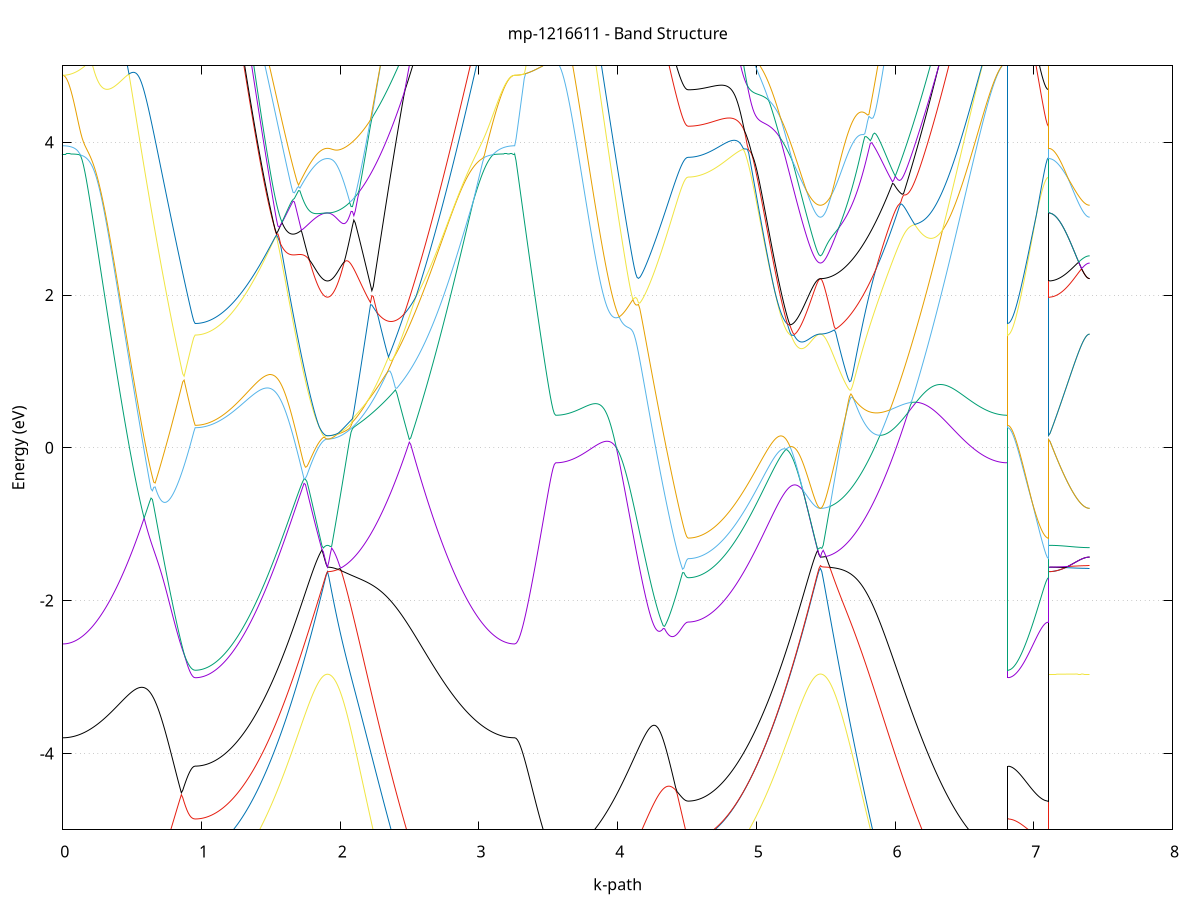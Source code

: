 set title 'mp-1216611 - Band Structure'
set xlabel 'k-path'
set ylabel 'Energy (eV)'
set grid y
set yrange [-5:5]
set terminal png size 800,600
set output 'mp-1216611_bands_gnuplot.png'
plot '-' using 1:2 with lines notitle, '-' using 1:2 with lines notitle, '-' using 1:2 with lines notitle, '-' using 1:2 with lines notitle, '-' using 1:2 with lines notitle, '-' using 1:2 with lines notitle, '-' using 1:2 with lines notitle, '-' using 1:2 with lines notitle, '-' using 1:2 with lines notitle, '-' using 1:2 with lines notitle, '-' using 1:2 with lines notitle, '-' using 1:2 with lines notitle, '-' using 1:2 with lines notitle, '-' using 1:2 with lines notitle, '-' using 1:2 with lines notitle, '-' using 1:2 with lines notitle, '-' using 1:2 with lines notitle, '-' using 1:2 with lines notitle, '-' using 1:2 with lines notitle, '-' using 1:2 with lines notitle, '-' using 1:2 with lines notitle, '-' using 1:2 with lines notitle, '-' using 1:2 with lines notitle, '-' using 1:2 with lines notitle, '-' using 1:2 with lines notitle, '-' using 1:2 with lines notitle, '-' using 1:2 with lines notitle, '-' using 1:2 with lines notitle, '-' using 1:2 with lines notitle, '-' using 1:2 with lines notitle, '-' using 1:2 with lines notitle, '-' using 1:2 with lines notitle, '-' using 1:2 with lines notitle, '-' using 1:2 with lines notitle, '-' using 1:2 with lines notitle, '-' using 1:2 with lines notitle, '-' using 1:2 with lines notitle, '-' using 1:2 with lines notitle, '-' using 1:2 with lines notitle, '-' using 1:2 with lines notitle, '-' using 1:2 with lines notitle, '-' using 1:2 with lines notitle, '-' using 1:2 with lines notitle, '-' using 1:2 with lines notitle, '-' using 1:2 with lines notitle, '-' using 1:2 with lines notitle, '-' using 1:2 with lines notitle, '-' using 1:2 with lines notitle, '-' using 1:2 with lines notitle, '-' using 1:2 with lines notitle, '-' using 1:2 with lines notitle, '-' using 1:2 with lines notitle, '-' using 1:2 with lines notitle, '-' using 1:2 with lines notitle, '-' using 1:2 with lines notitle, '-' using 1:2 with lines notitle, '-' using 1:2 with lines notitle, '-' using 1:2 with lines notitle, '-' using 1:2 with lines notitle, '-' using 1:2 with lines notitle, '-' using 1:2 with lines notitle, '-' using 1:2 with lines notitle, '-' using 1:2 with lines notitle, '-' using 1:2 with lines notitle
0.000000 -14.845294
0.009939 -14.845194
0.019878 -14.844994
0.029817 -14.844694
0.039757 -14.844194
0.049696 -14.843694
0.059635 -14.842894
0.069574 -14.842094
0.079513 -14.841094
0.089452 -14.839994
0.099392 -14.838794
0.109331 -14.837494
0.119270 -14.836094
0.129209 -14.834494
0.139148 -14.832894
0.149087 -14.831094
0.159026 -14.829294
0.168966 -14.827394
0.178905 -14.825394
0.188844 -14.823294
0.198783 -14.821194
0.208722 -14.818994
0.218661 -14.816694
0.228600 -14.814394
0.238540 -14.812094
0.248479 -14.809694
0.258418 -14.807294
0.268357 -14.804794
0.278296 -14.802394
0.288235 -14.799894
0.298175 -14.797394
0.308114 -14.794894
0.318053 -14.792394
0.327992 -14.789994
0.337931 -14.787494
0.347870 -14.784994
0.357809 -14.782594
0.367749 -14.780194
0.377688 -14.777794
0.387627 -14.775394
0.397566 -14.773094
0.407505 -14.770794
0.417444 -14.768494
0.427383 -14.766194
0.437323 -14.763994
0.447262 -14.761794
0.457201 -14.759594
0.467140 -14.757394
0.477079 -14.755294
0.487018 -14.753194
0.496958 -14.751094
0.506897 -14.749094
0.516836 -14.747094
0.526775 -14.744994
0.536714 -14.743094
0.546653 -14.741094
0.556592 -14.739194
0.566532 -14.737194
0.576471 -14.735294
0.586410 -14.733494
0.596349 -14.731594
0.606288 -14.729694
0.616227 -14.727894
0.626167 -14.726094
0.636106 -14.724294
0.646045 -14.722494
0.655984 -14.720794
0.665923 -14.719094
0.675862 -14.717294
0.685801 -14.715594
0.695741 -14.713994
0.705680 -14.712294
0.715619 -14.710694
0.725558 -14.709094
0.735497 -14.707494
0.745436 -14.705894
0.755375 -14.704294
0.765315 -14.702794
0.775254 -14.701294
0.785193 -14.699894
0.795132 -14.698394
0.805071 -14.696994
0.815010 -14.695694
0.824950 -14.694294
0.834889 -14.693094
0.844828 -14.691794
0.854767 -14.690594
0.864706 -14.689494
0.874645 -14.688494
0.884584 -14.687494
0.894524 -14.686594
0.904463 -14.685794
0.914402 -14.685194
0.924341 -14.684594
0.934280 -14.684194
0.944219 -14.683994
0.954159 -14.683894
0.954159 -14.683894
0.964098 -14.683794
0.974037 -14.683594
0.983976 -14.683194
0.993915 -14.682594
1.003854 -14.681894
1.013793 -14.680994
1.023733 -14.679894
1.033672 -14.678694
1.043611 -14.677594
1.053550 -14.677494
1.063489 -14.677494
1.073428 -14.677494
1.083367 -14.677594
1.093307 -14.677794
1.103246 -14.677994
1.113185 -14.678294
1.123124 -14.678694
1.133063 -14.679194
1.143002 -14.679694
1.152942 -14.680294
1.162881 -14.680994
1.172820 -14.681694
1.182759 -14.682494
1.192698 -14.683294
1.202637 -14.684194
1.212576 -14.685194
1.222516 -14.686194
1.232455 -14.687194
1.242394 -14.688394
1.252333 -14.689494
1.262272 -14.690694
1.272211 -14.691994
1.282150 -14.693294
1.292090 -14.694594
1.302029 -14.695994
1.311968 -14.697394
1.321907 -14.698894
1.331846 -14.700394
1.341785 -14.701894
1.351725 -14.703394
1.361664 -14.704994
1.371603 -14.706694
1.381542 -14.708294
1.391481 -14.709994
1.401420 -14.711594
1.411359 -14.713294
1.421299 -14.715094
1.431238 -14.716794
1.441177 -14.718494
1.451116 -14.720294
1.461055 -14.721994
1.470994 -14.723794
1.480934 -14.725594
1.490873 -14.727294
1.500812 -14.729094
1.510751 -14.730894
1.520690 -14.732594
1.530629 -14.734294
1.540568 -14.736094
1.550508 -14.737794
1.560447 -14.739494
1.570386 -14.741194
1.580325 -14.742794
1.590264 -14.744394
1.600203 -14.745994
1.610142 -14.747594
1.620082 -14.749194
1.630021 -14.750694
1.639960 -14.752094
1.649899 -14.753594
1.659838 -14.754994
1.669777 -14.756294
1.679717 -14.757694
1.689656 -14.758894
1.699595 -14.760194
1.709534 -14.761394
1.719473 -14.762494
1.729412 -14.763594
1.739351 -14.764594
1.749291 -14.765594
1.759230 -14.766594
1.769169 -14.767394
1.779108 -14.768294
1.789047 -14.768994
1.798986 -14.769694
1.808926 -14.770394
1.818865 -14.770994
1.828804 -14.771494
1.838743 -14.771994
1.848682 -14.772394
1.858621 -14.772694
1.868560 -14.772994
1.878500 -14.773194
1.888439 -14.773394
1.898378 -14.773494
1.908317 -14.773494
1.908317 -14.773494
1.918312 -14.773494
1.928308 -14.773394
1.938303 -14.773294
1.948299 -14.773094
1.958294 -14.772894
1.968290 -14.772594
1.978285 -14.772294
1.988281 -14.771894
1.998276 -14.771494
2.008271 -14.770994
2.018267 -14.770494
2.028262 -14.769894
2.038258 -14.769294
2.048253 -14.768694
2.058249 -14.767994
2.068244 -14.767194
2.078239 -14.766394
2.088235 -14.765594
2.098230 -14.764694
2.108226 -14.763694
2.118221 -14.762694
2.128217 -14.761694
2.138212 -14.760694
2.148207 -14.759494
2.158203 -14.758394
2.168198 -14.757194
2.178194 -14.755994
2.188189 -14.754694
2.198185 -14.753394
2.208180 -14.751994
2.218176 -14.750694
2.228171 -14.749194
2.238166 -14.747794
2.248162 -14.746294
2.258157 -14.744794
2.268153 -14.743194
2.278148 -14.741594
2.288144 -14.739994
2.298139 -14.738394
2.308134 -14.736694
2.318130 -14.734994
2.328125 -14.733194
2.338121 -14.731494
2.348116 -14.729694
2.358112 -14.727894
2.368107 -14.726094
2.378103 -14.724194
2.388098 -14.722394
2.398093 -14.720494
2.408089 -14.718594
2.418084 -14.716694
2.428080 -14.714794
2.438075 -14.712794
2.448071 -14.710894
2.458066 -14.708894
2.468061 -14.706994
2.478057 -14.704994
2.488052 -14.702994
2.498048 -14.701094
2.508043 -14.699094
2.518039 -14.697094
2.528034 -14.695194
2.538029 -14.693294
2.548025 -14.691294
2.558020 -14.689394
2.568016 -14.687494
2.578011 -14.685694
2.588007 -14.683794
2.598002 -14.681994
2.607998 -14.680294
2.617993 -14.678494
2.627988 -14.676894
2.637984 -14.675294
2.647979 -14.673694
2.657975 -14.672294
2.667970 -14.670994
2.677966 -14.669694
2.687961 -14.668694
2.697956 -14.667694
2.707952 -14.666994
2.717947 -14.670294
2.727943 -14.675894
2.737938 -14.681494
2.747934 -14.686994
2.757929 -14.692494
2.767925 -14.697894
2.777920 -14.703294
2.787915 -14.708594
2.797911 -14.713894
2.807906 -14.719094
2.817902 -14.724194
2.827897 -14.729194
2.837893 -14.734194
2.847888 -14.739094
2.857883 -14.743894
2.867879 -14.748594
2.877874 -14.753294
2.887870 -14.757794
2.897865 -14.762194
2.907861 -14.766594
2.917856 -14.770794
2.927852 -14.774994
2.937847 -14.778994
2.947842 -14.782994
2.957838 -14.786794
2.967833 -14.790494
2.977829 -14.794094
2.987824 -14.797594
2.997820 -14.800994
3.007815 -14.804294
3.017810 -14.807394
3.027806 -14.810494
3.037801 -14.813394
3.047797 -14.816194
3.057792 -14.818794
3.067788 -14.821394
3.077783 -14.823794
3.087779 -14.826094
3.097774 -14.828294
3.107769 -14.830294
3.117765 -14.832194
3.127760 -14.833994
3.137756 -14.835694
3.147751 -14.837194
3.157747 -14.838594
3.167742 -14.839894
3.177737 -14.840994
3.187733 -14.841994
3.197728 -14.842894
3.207724 -14.843594
3.217719 -14.844194
3.227715 -14.844694
3.237710 -14.844994
3.247705 -14.845194
3.257701 -14.845294
3.257701 -14.845294
3.267561 -14.845294
3.277422 -14.845294
3.287282 -14.845294
3.297143 -14.845294
3.307003 -14.845294
3.316864 -14.845294
3.326724 -14.845294
3.336585 -14.845294
3.346445 -14.845294
3.356306 -14.845294
3.366166 -14.845294
3.376027 -14.845294
3.385887 -14.845294
3.395748 -14.845194
3.405608 -14.845194
3.415469 -14.845194
3.425329 -14.845194
3.435189 -14.845194
3.445050 -14.845194
3.454910 -14.845194
3.464771 -14.845194
3.474631 -14.845194
3.484492 -14.845194
3.494352 -14.845194
3.504213 -14.845194
3.514073 -14.845194
3.523934 -14.845194
3.533794 -14.845194
3.543655 -14.845194
3.553515 -14.845194
3.553515 -14.845194
3.563454 -14.845094
3.573393 -14.844894
3.583333 -14.844594
3.593272 -14.844094
3.603211 -14.843494
3.613150 -14.842794
3.623089 -14.841994
3.633028 -14.840994
3.642968 -14.839894
3.652907 -14.838694
3.662846 -14.837394
3.672785 -14.835994
3.682724 -14.834394
3.692663 -14.832794
3.702602 -14.830994
3.712542 -14.829194
3.722481 -14.827294
3.732420 -14.825294
3.742359 -14.823194
3.752298 -14.821094
3.762237 -14.818894
3.772176 -14.816594
3.782116 -14.814294
3.792055 -14.811994
3.801994 -14.809594
3.811933 -14.807194
3.821872 -14.804694
3.831811 -14.802294
3.841751 -14.799794
3.851690 -14.797294
3.861629 -14.794794
3.871568 -14.792294
3.881507 -14.789794
3.891446 -14.787394
3.901385 -14.784894
3.911325 -14.782494
3.921264 -14.780094
3.931203 -14.777694
3.941142 -14.775294
3.951081 -14.772894
3.961020 -14.770594
3.970959 -14.768294
3.980899 -14.766094
3.990838 -14.763794
4.000777 -14.761594
4.010716 -14.759494
4.020655 -14.757294
4.030594 -14.755194
4.040534 -14.753094
4.050473 -14.750994
4.060412 -14.748894
4.070351 -14.746894
4.080290 -14.744894
4.090229 -14.742894
4.100168 -14.740994
4.110108 -14.738994
4.120047 -14.737094
4.129986 -14.735194
4.139925 -14.733294
4.149864 -14.731494
4.159803 -14.729594
4.169743 -14.727794
4.179682 -14.725994
4.189621 -14.724194
4.199560 -14.722394
4.209499 -14.720694
4.219438 -14.718994
4.229377 -14.717194
4.239317 -14.715494
4.249256 -14.713894
4.259195 -14.712194
4.269134 -14.710594
4.279073 -14.708894
4.289012 -14.707294
4.298951 -14.705794
4.308891 -14.704194
4.318830 -14.702694
4.328769 -14.701194
4.338708 -14.699694
4.348647 -14.698294
4.358586 -14.696894
4.368526 -14.695494
4.378465 -14.694194
4.388404 -14.692894
4.398343 -14.691594
4.408282 -14.690394
4.418221 -14.689294
4.428160 -14.688194
4.438100 -14.687194
4.448039 -14.686294
4.457978 -14.685494
4.467917 -14.684794
4.477856 -14.684294
4.487795 -14.683894
4.497735 -14.683594
4.507674 -14.683494
4.507674 -14.683494
4.517613 -14.683394
4.527552 -14.683194
4.537491 -14.682794
4.547430 -14.682194
4.557369 -14.681394
4.567309 -14.680494
4.577248 -14.679494
4.587187 -14.678194
4.597126 -14.677494
4.607065 -14.677394
4.617004 -14.677394
4.626943 -14.677394
4.636883 -14.677494
4.646822 -14.677694
4.656761 -14.677994
4.666700 -14.678294
4.676639 -14.678694
4.686578 -14.679194
4.696518 -14.679694
4.706457 -14.680294
4.716396 -14.680994
4.726335 -14.681694
4.736274 -14.682494
4.746213 -14.683394
4.756152 -14.684294
4.766092 -14.685294
4.776031 -14.686294
4.785970 -14.687394
4.795909 -14.688494
4.805848 -14.689694
4.815787 -14.690894
4.825727 -14.692094
4.835666 -14.693394
4.845605 -14.694794
4.855544 -14.696194
4.865483 -14.697594
4.875422 -14.698994
4.885361 -14.700494
4.895301 -14.701994
4.905240 -14.703594
4.915179 -14.705094
4.925118 -14.706694
4.935057 -14.708394
4.944996 -14.709994
4.954935 -14.711694
4.964875 -14.713394
4.974814 -14.715094
4.984753 -14.716794
4.994692 -14.718494
5.004631 -14.720194
5.014570 -14.721894
5.024510 -14.723694
5.034449 -14.725394
5.044388 -14.727094
5.054327 -14.728894
5.064266 -14.730594
5.074205 -14.732294
5.084144 -14.733994
5.094084 -14.735694
5.104023 -14.737394
5.113962 -14.738994
5.123901 -14.740694
5.133840 -14.742294
5.143779 -14.743894
5.153718 -14.745494
5.163658 -14.746994
5.173597 -14.748494
5.183536 -14.749994
5.193475 -14.751494
5.203414 -14.752894
5.213353 -14.754194
5.223293 -14.755594
5.233232 -14.756894
5.243171 -14.758094
5.253110 -14.759294
5.263049 -14.760494
5.272988 -14.761594
5.282927 -14.762694
5.292867 -14.763694
5.302806 -14.764594
5.312745 -14.765494
5.322684 -14.766394
5.332623 -14.767194
5.342562 -14.767994
5.352501 -14.768694
5.362441 -14.769294
5.372380 -14.769894
5.382319 -14.770394
5.392258 -14.770794
5.402197 -14.771194
5.412136 -14.771594
5.422076 -14.771894
5.432015 -14.772094
5.441954 -14.772194
5.451893 -14.772294
5.461832 -14.772294
5.461832 -14.772294
5.471828 -14.772294
5.481823 -14.772194
5.491818 -14.772094
5.501814 -14.771894
5.511809 -14.771694
5.521805 -14.771494
5.531800 -14.771094
5.541796 -14.770794
5.551791 -14.770394
5.561787 -14.769894
5.571782 -14.769394
5.581777 -14.768794
5.591773 -14.768194
5.601768 -14.767594
5.611764 -14.766894
5.621759 -14.766094
5.631755 -14.765294
5.641750 -14.764494
5.651745 -14.763594
5.661741 -14.762694
5.671736 -14.761694
5.681732 -14.760694
5.691727 -14.759594
5.701723 -14.758494
5.711718 -14.757394
5.721714 -14.756194
5.731709 -14.754994
5.741704 -14.753694
5.751700 -14.752394
5.761695 -14.751094
5.771691 -14.749694
5.781686 -14.748294
5.791682 -14.746794
5.801677 -14.745394
5.811672 -14.743894
5.821668 -14.742294
5.831663 -14.740694
5.841659 -14.739094
5.851654 -14.737494
5.861650 -14.735794
5.871645 -14.734094
5.881641 -14.732394
5.891636 -14.730694
5.901631 -14.728894
5.911627 -14.727094
5.921622 -14.725294
5.931618 -14.723494
5.941613 -14.721594
5.951609 -14.719794
5.961604 -14.717894
5.971599 -14.715994
5.981595 -14.714094
5.991590 -14.712094
6.001586 -14.710194
6.011581 -14.708294
6.021577 -14.706294
6.031572 -14.704394
6.041567 -14.702394
6.051563 -14.700494
6.061558 -14.698494
6.071554 -14.696594
6.081549 -14.694594
6.091545 -14.692694
6.101540 -14.690794
6.111536 -14.688894
6.121531 -14.686994
6.131526 -14.685194
6.141522 -14.683294
6.151517 -14.681494
6.161513 -14.679794
6.171508 -14.678094
6.181504 -14.676394
6.191499 -14.674894
6.201494 -14.673394
6.211490 -14.671894
6.221485 -14.670594
6.231481 -14.669394
6.241476 -14.668394
6.251472 -14.667494
6.261467 -14.666794
6.271463 -14.670294
6.281458 -14.675894
6.291453 -14.681394
6.301449 -14.686994
6.311444 -14.692494
6.321440 -14.697894
6.331435 -14.703294
6.341431 -14.708594
6.351426 -14.713794
6.361421 -14.718994
6.371417 -14.724194
6.381412 -14.729194
6.391408 -14.734194
6.401403 -14.739094
6.411399 -14.743894
6.421394 -14.748594
6.431389 -14.753194
6.441385 -14.757694
6.451380 -14.762194
6.461376 -14.766494
6.471371 -14.770794
6.481367 -14.774894
6.491362 -14.778894
6.501358 -14.782894
6.511353 -14.786694
6.521348 -14.790394
6.531344 -14.793994
6.541339 -14.797494
6.551335 -14.800894
6.561330 -14.804194
6.571326 -14.807294
6.581321 -14.810394
6.591316 -14.813294
6.601312 -14.816094
6.611307 -14.818694
6.621303 -14.821294
6.631298 -14.823694
6.641294 -14.825994
6.651289 -14.828194
6.661285 -14.830194
6.671280 -14.832094
6.681275 -14.833894
6.691271 -14.835594
6.701266 -14.837094
6.711262 -14.838494
6.721257 -14.839794
6.731253 -14.840894
6.741248 -14.841894
6.751243 -14.842794
6.761239 -14.843494
6.771234 -14.844094
6.781230 -14.844594
6.791225 -14.844894
6.801221 -14.845094
6.811216 -14.845194
6.811216 -14.683894
6.821077 -14.683894
6.830937 -14.683894
6.840797 -14.683894
6.850658 -14.683894
6.860518 -14.683894
6.870379 -14.683894
6.880239 -14.683894
6.890100 -14.683894
6.899960 -14.683794
6.909821 -14.683794
6.919681 -14.683794
6.929542 -14.683794
6.939402 -14.683794
6.949263 -14.683694
6.959123 -14.683694
6.968984 -14.683694
6.978844 -14.683694
6.988705 -14.683594
6.998565 -14.683594
7.008426 -14.683594
7.018286 -14.683594
7.028147 -14.683594
7.038007 -14.683594
7.047867 -14.683494
7.057728 -14.683494
7.067588 -14.683494
7.077449 -14.683494
7.087309 -14.683494
7.097170 -14.683494
7.107030 -14.683494
7.107030 -14.773494
7.116891 -14.773494
7.126751 -14.773494
7.136612 -14.773494
7.146472 -14.773494
7.156333 -14.773394
7.166193 -14.773394
7.176054 -14.773394
7.185914 -14.773294
7.195775 -14.773294
7.205635 -14.773194
7.215496 -14.773194
7.225356 -14.773094
7.235216 -14.772994
7.245077 -14.772994
7.254937 -14.772894
7.264798 -14.772894
7.274658 -14.772794
7.284519 -14.772694
7.294379 -14.772694
7.304240 -14.772594
7.314100 -14.772594
7.323961 -14.772494
7.333821 -14.772494
7.343682 -14.772494
7.353542 -14.772394
7.363403 -14.772394
7.373263 -14.772394
7.383124 -14.772394
7.392984 -14.772294
7.402845 -14.772294
e
0.000000 -14.771294
0.009939 -14.771194
0.019878 -14.771094
0.029817 -14.770794
0.039757 -14.770394
0.049696 -14.769894
0.059635 -14.769294
0.069574 -14.768494
0.079513 -14.767694
0.089452 -14.766794
0.099392 -14.765694
0.109331 -14.764594
0.119270 -14.763394
0.129209 -14.762094
0.139148 -14.760694
0.149087 -14.759194
0.159026 -14.757594
0.168966 -14.755994
0.178905 -14.754294
0.188844 -14.752594
0.198783 -14.750794
0.208722 -14.748894
0.218661 -14.746994
0.228600 -14.744994
0.238540 -14.743094
0.248479 -14.741094
0.258418 -14.738994
0.268357 -14.736994
0.278296 -14.734994
0.288235 -14.732894
0.298175 -14.730894
0.308114 -14.728794
0.318053 -14.726794
0.327992 -14.724794
0.337931 -14.722794
0.347870 -14.720894
0.357809 -14.718894
0.367749 -14.716994
0.377688 -14.715194
0.387627 -14.713394
0.397566 -14.711594
0.407505 -14.709894
0.417444 -14.708194
0.427383 -14.706594
0.437323 -14.704994
0.447262 -14.703394
0.457201 -14.701994
0.467140 -14.700494
0.477079 -14.699094
0.487018 -14.697794
0.496958 -14.696494
0.506897 -14.695294
0.516836 -14.694094
0.526775 -14.692994
0.536714 -14.691894
0.546653 -14.690894
0.556592 -14.689894
0.566532 -14.688994
0.576471 -14.688094
0.586410 -14.687294
0.596349 -14.686494
0.606288 -14.685794
0.616227 -14.685094
0.626167 -14.684494
0.636106 -14.683894
0.646045 -14.683294
0.655984 -14.682794
0.665923 -14.682394
0.675862 -14.681994
0.685801 -14.681594
0.695741 -14.681294
0.705680 -14.680994
0.715619 -14.680694
0.725558 -14.680494
0.735497 -14.680294
0.745436 -14.680094
0.755375 -14.679994
0.765315 -14.679794
0.775254 -14.679694
0.785193 -14.679594
0.795132 -14.679494
0.805071 -14.679394
0.815010 -14.679394
0.824950 -14.679294
0.834889 -14.679194
0.844828 -14.679194
0.854767 -14.679094
0.864706 -14.678994
0.874645 -14.678994
0.884584 -14.678894
0.894524 -14.678894
0.904463 -14.678894
0.914402 -14.678794
0.924341 -14.678794
0.934280 -14.678794
0.944219 -14.678794
0.954159 -14.678794
0.954159 -14.678794
0.964098 -14.678694
0.974037 -14.678694
0.983976 -14.678594
0.993915 -14.678394
1.003854 -14.678294
1.013793 -14.678094
1.023733 -14.677894
1.033672 -14.677694
1.043611 -14.677294
1.053550 -14.675794
1.063489 -14.674194
1.073428 -14.672394
1.083367 -14.670394
1.093307 -14.668394
1.103246 -14.666194
1.113185 -14.663894
1.123124 -14.661494
1.133063 -14.658994
1.143002 -14.656494
1.152942 -14.653894
1.162881 -14.651494
1.172820 -14.649394
1.182759 -14.647994
1.192698 -14.646994
1.202637 -14.646294
1.212576 -14.648294
1.222516 -14.650894
1.232455 -14.653494
1.242394 -14.656194
1.252333 -14.658794
1.262272 -14.661494
1.272211 -14.664094
1.282150 -14.666794
1.292090 -14.669494
1.302029 -14.672094
1.311968 -14.674794
1.321907 -14.677494
1.331846 -14.680094
1.341785 -14.682794
1.351725 -14.685394
1.361664 -14.687994
1.371603 -14.690594
1.381542 -14.693194
1.391481 -14.695794
1.401420 -14.698394
1.411359 -14.700894
1.421299 -14.703394
1.431238 -14.705894
1.441177 -14.708394
1.451116 -14.710794
1.461055 -14.713294
1.470994 -14.715694
1.480934 -14.717994
1.490873 -14.720294
1.500812 -14.722594
1.510751 -14.724894
1.520690 -14.727094
1.530629 -14.729294
1.540568 -14.731394
1.550508 -14.733494
1.560447 -14.735594
1.570386 -14.737594
1.580325 -14.739594
1.590264 -14.741494
1.600203 -14.743394
1.610142 -14.745194
1.620082 -14.746994
1.630021 -14.748694
1.639960 -14.750394
1.649899 -14.752094
1.659838 -14.753594
1.669777 -14.755094
1.679717 -14.756594
1.689656 -14.757994
1.699595 -14.759394
1.709534 -14.760594
1.719473 -14.761894
1.729412 -14.763094
1.739351 -14.764194
1.749291 -14.765194
1.759230 -14.766194
1.769169 -14.767094
1.779108 -14.767994
1.789047 -14.768794
1.798986 -14.769594
1.808926 -14.770194
1.818865 -14.770894
1.828804 -14.771394
1.838743 -14.771894
1.848682 -14.772294
1.858621 -14.772694
1.868560 -14.772994
1.878500 -14.773194
1.888439 -14.773394
1.898378 -14.773494
1.908317 -14.773494
1.908317 -14.773494
1.918312 -14.773494
1.928308 -14.773294
1.938303 -14.773094
1.948299 -14.772894
1.958294 -14.772494
1.968290 -14.772094
1.978285 -14.771494
1.988281 -14.770894
1.998276 -14.770294
2.008271 -14.769494
2.018267 -14.768694
2.028262 -14.767694
2.038258 -14.766794
2.048253 -14.765694
2.058249 -14.764494
2.068244 -14.763294
2.078239 -14.761994
2.088235 -14.760594
2.098230 -14.759094
2.108226 -14.757594
2.118221 -14.755994
2.128217 -14.754294
2.138212 -14.752494
2.148207 -14.750694
2.158203 -14.748794
2.168198 -14.746794
2.178194 -14.744694
2.188189 -14.742594
2.198185 -14.740394
2.208180 -14.738094
2.218176 -14.735794
2.228171 -14.733394
2.238166 -14.730894
2.248162 -14.728394
2.258157 -14.725794
2.268153 -14.723094
2.278148 -14.720394
2.288144 -14.717694
2.298139 -14.714794
2.308134 -14.711894
2.318130 -14.708994
2.328125 -14.705994
2.338121 -14.702994
2.348116 -14.699894
2.358112 -14.696694
2.368107 -14.693594
2.378103 -14.690394
2.388098 -14.687094
2.398093 -14.683894
2.408089 -14.680494
2.418084 -14.677194
2.428080 -14.673894
2.438075 -14.670494
2.448071 -14.667094
2.458066 -14.663694
2.468061 -14.660294
2.478057 -14.657194
2.488052 -14.655794
2.498048 -14.654494
2.508043 -14.653094
2.518039 -14.651894
2.528034 -14.650694
2.538029 -14.649494
2.548025 -14.648494
2.558020 -14.647494
2.568016 -14.646594
2.578011 -14.645794
2.588007 -14.645094
2.598002 -14.644494
2.607998 -14.643994
2.617993 -14.643594
2.627988 -14.643394
2.637984 -14.643194
2.647979 -14.643194
2.657975 -14.643294
2.667970 -14.643594
2.677966 -14.647694
2.687961 -14.653394
2.697956 -14.658994
2.707952 -14.664694
2.717947 -14.666494
2.727943 -14.666194
2.737938 -14.666194
2.747934 -14.666494
2.757929 -14.667194
2.767925 -14.668194
2.777920 -14.669494
2.787915 -14.671194
2.797911 -14.673194
2.807906 -14.675494
2.817902 -14.677994
2.827897 -14.680794
2.837893 -14.683694
2.847888 -14.686694
2.857883 -14.689894
2.867879 -14.693094
2.877874 -14.696394
2.887870 -14.699694
2.897865 -14.702994
2.907861 -14.706294
2.917856 -14.709494
2.927852 -14.712794
2.937847 -14.715994
2.947842 -14.719094
2.957838 -14.722194
2.967833 -14.725194
2.977829 -14.728194
2.987824 -14.730994
2.997820 -14.733794
3.007815 -14.736494
3.017810 -14.739194
3.027806 -14.741694
3.037801 -14.744094
3.047797 -14.746494
3.057792 -14.748694
3.067788 -14.750894
3.077783 -14.752894
3.087779 -14.754894
3.097774 -14.756694
3.107769 -14.758494
3.117765 -14.760094
3.127760 -14.761594
3.137756 -14.763094
3.147751 -14.764394
3.157747 -14.765594
3.167742 -14.766694
3.177737 -14.767594
3.187733 -14.768494
3.197728 -14.769194
3.207724 -14.769894
3.217719 -14.770394
3.227715 -14.770794
3.237710 -14.771094
3.247705 -14.771194
3.257701 -14.771294
3.257701 -14.771294
3.267561 -14.771294
3.277422 -14.771294
3.287282 -14.771294
3.297143 -14.771294
3.307003 -14.771294
3.316864 -14.771294
3.326724 -14.771294
3.336585 -14.771394
3.346445 -14.771394
3.356306 -14.771394
3.366166 -14.771394
3.376027 -14.771394
3.385887 -14.771394
3.395748 -14.771394
3.405608 -14.771494
3.415469 -14.771494
3.425329 -14.771494
3.435189 -14.771494
3.445050 -14.771494
3.454910 -14.771494
3.464771 -14.771494
3.474631 -14.771594
3.484492 -14.771594
3.494352 -14.771594
3.504213 -14.771594
3.514073 -14.771594
3.523934 -14.771594
3.533794 -14.771594
3.543655 -14.771594
3.553515 -14.771594
3.553515 -14.771594
3.563454 -14.771494
3.573393 -14.771394
3.583333 -14.771094
3.593272 -14.770694
3.603211 -14.770194
3.613150 -14.769594
3.623089 -14.768794
3.633028 -14.767994
3.642968 -14.767094
3.652907 -14.765994
3.662846 -14.764894
3.672785 -14.763694
3.682724 -14.762394
3.692663 -14.760994
3.702602 -14.759494
3.712542 -14.757894
3.722481 -14.756294
3.732420 -14.754594
3.742359 -14.752794
3.752298 -14.750994
3.762237 -14.749094
3.772176 -14.747194
3.782116 -14.745294
3.792055 -14.743294
3.801994 -14.741294
3.811933 -14.739294
3.821872 -14.737194
3.831811 -14.735194
3.841751 -14.733094
3.851690 -14.731094
3.861629 -14.729094
3.871568 -14.726994
3.881507 -14.724994
3.891446 -14.722994
3.901385 -14.721094
3.911325 -14.719194
3.921264 -14.717294
3.931203 -14.715394
3.941142 -14.713594
3.951081 -14.711794
3.961020 -14.710094
3.970959 -14.708394
3.980899 -14.706794
3.990838 -14.705194
4.000777 -14.703694
4.010716 -14.702194
4.020655 -14.700694
4.030594 -14.699294
4.040534 -14.697994
4.050473 -14.696694
4.060412 -14.695494
4.070351 -14.694294
4.080290 -14.693194
4.090229 -14.692094
4.100168 -14.691094
4.110108 -14.690094
4.120047 -14.689094
4.129986 -14.688294
4.139925 -14.687394
4.149864 -14.686594
4.159803 -14.685894
4.169743 -14.685194
4.179682 -14.684594
4.189621 -14.683994
4.199560 -14.683494
4.209499 -14.682994
4.219438 -14.682594
4.229377 -14.682194
4.239317 -14.681794
4.249256 -14.681494
4.259195 -14.681194
4.269134 -14.680894
4.279073 -14.680694
4.289012 -14.680494
4.298951 -14.680294
4.308891 -14.680194
4.318830 -14.679994
4.328769 -14.679894
4.338708 -14.679794
4.348647 -14.679694
4.358586 -14.679594
4.368526 -14.679494
4.378465 -14.679394
4.388404 -14.679294
4.398343 -14.679194
4.408282 -14.679094
4.418221 -14.678994
4.428160 -14.678994
4.438100 -14.678894
4.448039 -14.678894
4.457978 -14.678794
4.467917 -14.678794
4.477856 -14.678694
4.487795 -14.678694
4.497735 -14.678694
4.507674 -14.678694
4.507674 -14.678694
4.517613 -14.678694
4.527552 -14.678594
4.537491 -14.678494
4.547430 -14.678294
4.557369 -14.678194
4.567309 -14.677994
4.577248 -14.677794
4.587187 -14.677594
4.597126 -14.676894
4.607065 -14.675294
4.617004 -14.673694
4.626943 -14.671794
4.636883 -14.669894
4.646822 -14.667794
4.656761 -14.665594
4.666700 -14.663194
4.676639 -14.660794
4.686578 -14.658194
4.696518 -14.655594
4.706457 -14.652794
4.716396 -14.650094
4.726335 -14.647394
4.736274 -14.645494
4.746213 -14.645694
4.756152 -14.648194
4.766092 -14.650794
4.776031 -14.653394
4.785970 -14.655894
4.795909 -14.658494
4.805848 -14.661094
4.815787 -14.663694
4.825727 -14.666294
4.835666 -14.668894
4.845605 -14.671494
4.855544 -14.674094
4.865483 -14.676694
4.875422 -14.679294
4.885361 -14.681894
4.895301 -14.684494
4.905240 -14.686994
4.915179 -14.689594
4.925118 -14.692094
4.935057 -14.694694
4.944996 -14.697194
4.954935 -14.699694
4.964875 -14.702194
4.974814 -14.704594
4.984753 -14.706994
4.994692 -14.709394
5.004631 -14.711794
5.014570 -14.714194
5.024510 -14.716494
5.034449 -14.718794
5.044388 -14.720994
5.054327 -14.723294
5.064266 -14.725494
5.074205 -14.727594
5.084144 -14.729694
5.094084 -14.731794
5.104023 -14.733794
5.113962 -14.735794
5.123901 -14.737794
5.133840 -14.739694
5.143779 -14.741594
5.153718 -14.743394
5.163658 -14.745094
5.173597 -14.746894
5.183536 -14.748494
5.193475 -14.750194
5.203414 -14.751694
5.213353 -14.753194
5.223293 -14.754694
5.233232 -14.756094
5.243171 -14.757494
5.253110 -14.758794
5.263049 -14.759994
5.272988 -14.761194
5.282927 -14.762294
5.292867 -14.763394
5.302806 -14.764394
5.312745 -14.765394
5.322684 -14.766294
5.332623 -14.767094
5.342562 -14.767894
5.352501 -14.768594
5.362441 -14.769194
5.372380 -14.769794
5.382319 -14.770394
5.392258 -14.770794
5.402197 -14.771194
5.412136 -14.771594
5.422076 -14.771894
5.432015 -14.772094
5.441954 -14.772194
5.451893 -14.772294
5.461832 -14.772294
5.461832 -14.772294
5.471828 -14.772294
5.481823 -14.772194
5.491818 -14.771994
5.501814 -14.771694
5.511809 -14.771394
5.521805 -14.770994
5.531800 -14.770494
5.541796 -14.769894
5.551791 -14.769194
5.561787 -14.768494
5.571782 -14.767694
5.581777 -14.766794
5.591773 -14.765894
5.601768 -14.764894
5.611764 -14.763794
5.621759 -14.762594
5.631755 -14.761294
5.641750 -14.759994
5.651745 -14.758594
5.661741 -14.757094
5.671736 -14.755594
5.681732 -14.753894
5.691727 -14.752194
5.701723 -14.750494
5.711718 -14.748594
5.721714 -14.746694
5.731709 -14.744694
5.741704 -14.742594
5.751700 -14.740494
5.761695 -14.738294
5.771691 -14.735994
5.781686 -14.733694
5.791682 -14.731294
5.801677 -14.728794
5.811672 -14.726294
5.821668 -14.723694
5.831663 -14.720994
5.841659 -14.718294
5.851654 -14.715494
5.861650 -14.712694
5.871645 -14.709794
5.881641 -14.706794
5.891636 -14.703794
5.901631 -14.700794
5.911627 -14.697694
5.921622 -14.694494
5.931618 -14.691294
5.941613 -14.688094
5.951609 -14.684894
5.961604 -14.681494
5.971599 -14.678194
5.981595 -14.674894
5.991590 -14.671494
6.001586 -14.668094
6.011581 -14.664694
6.021577 -14.661294
6.031572 -14.657894
6.041567 -14.655694
6.051563 -14.654294
6.061558 -14.652994
6.071554 -14.651694
6.081549 -14.650394
6.091545 -14.649294
6.101540 -14.648194
6.111536 -14.647194
6.121531 -14.646194
6.131526 -14.645394
6.141522 -14.644694
6.151517 -14.643994
6.161513 -14.643494
6.171508 -14.643094
6.181504 -14.642794
6.191499 -14.642694
6.201494 -14.642594
6.211490 -14.642694
6.221485 -14.642894
6.231481 -14.647694
6.241476 -14.653394
6.251472 -14.658994
6.261467 -14.664694
6.271463 -14.666294
6.281458 -14.665994
6.291453 -14.666094
6.301449 -14.666394
6.311444 -14.667094
6.321440 -14.668094
6.331435 -14.669494
6.341431 -14.671194
6.351426 -14.673194
6.361421 -14.675494
6.371417 -14.678094
6.381412 -14.680894
6.391408 -14.683794
6.401403 -14.686894
6.411399 -14.689994
6.421394 -14.693194
6.431389 -14.696494
6.441385 -14.699794
6.451380 -14.703094
6.461376 -14.706394
6.471371 -14.709694
6.481367 -14.712994
6.491362 -14.716094
6.501358 -14.719294
6.511353 -14.722394
6.521348 -14.725394
6.531344 -14.728394
6.541339 -14.731194
6.551335 -14.733994
6.561330 -14.736794
6.571326 -14.739394
6.581321 -14.741894
6.591316 -14.744394
6.601312 -14.746694
6.611307 -14.748994
6.621303 -14.751094
6.631298 -14.753194
6.641294 -14.755194
6.651289 -14.756994
6.661285 -14.758794
6.671280 -14.760394
6.681275 -14.761894
6.691271 -14.763294
6.701266 -14.764594
6.711262 -14.765794
6.721257 -14.766894
6.731253 -14.767894
6.741248 -14.768794
6.751243 -14.769494
6.761239 -14.770194
6.771234 -14.770694
6.781230 -14.771094
6.791225 -14.771394
6.801221 -14.771494
6.811216 -14.771594
6.811216 -14.678794
6.821077 -14.678794
6.830937 -14.678794
6.840797 -14.678794
6.850658 -14.678794
6.860518 -14.678794
6.870379 -14.678794
6.880239 -14.678794
6.890100 -14.678794
6.899960 -14.678794
6.909821 -14.678794
6.919681 -14.678694
6.929542 -14.678694
6.939402 -14.678694
6.949263 -14.678694
6.959123 -14.678694
6.968984 -14.678694
6.978844 -14.678694
6.988705 -14.678694
6.998565 -14.678694
7.008426 -14.678694
7.018286 -14.678694
7.028147 -14.678694
7.038007 -14.678694
7.047867 -14.678694
7.057728 -14.678694
7.067588 -14.678694
7.077449 -14.678694
7.087309 -14.678694
7.097170 -14.678694
7.107030 -14.678694
7.107030 -14.773494
7.116891 -14.773494
7.126751 -14.773494
7.136612 -14.773494
7.146472 -14.773494
7.156333 -14.773394
7.166193 -14.773394
7.176054 -14.773394
7.185914 -14.773294
7.195775 -14.773294
7.205635 -14.773194
7.215496 -14.773194
7.225356 -14.773094
7.235216 -14.772994
7.245077 -14.772994
7.254937 -14.772894
7.264798 -14.772894
7.274658 -14.772794
7.284519 -14.772694
7.294379 -14.772694
7.304240 -14.772594
7.314100 -14.772594
7.323961 -14.772494
7.333821 -14.772494
7.343682 -14.772494
7.353542 -14.772394
7.363403 -14.772394
7.373263 -14.772394
7.383124 -14.772394
7.392984 -14.772294
7.402845 -14.772294
e
0.000000 -14.721994
0.009939 -14.721994
0.019878 -14.721794
0.029817 -14.721594
0.039757 -14.721394
0.049696 -14.720994
0.059635 -14.720594
0.069574 -14.719994
0.079513 -14.719394
0.089452 -14.718694
0.099392 -14.717994
0.109331 -14.717094
0.119270 -14.716194
0.129209 -14.715094
0.139148 -14.713994
0.149087 -14.712794
0.159026 -14.711494
0.168966 -14.710094
0.178905 -14.708594
0.188844 -14.706994
0.198783 -14.705294
0.208722 -14.703594
0.218661 -14.701694
0.228600 -14.699794
0.238540 -14.697694
0.248479 -14.695594
0.258418 -14.693394
0.268357 -14.691094
0.278296 -14.688794
0.288235 -14.686394
0.298175 -14.683994
0.308114 -14.681594
0.318053 -14.679194
0.327992 -14.676994
0.337931 -14.674794
0.347870 -14.672694
0.357809 -14.670694
0.367749 -14.668894
0.377688 -14.667194
0.387627 -14.665494
0.397566 -14.663994
0.407505 -14.662594
0.417444 -14.661194
0.427383 -14.659894
0.437323 -14.658794
0.447262 -14.657694
0.457201 -14.656594
0.467140 -14.655694
0.477079 -14.654794
0.487018 -14.653994
0.496958 -14.653294
0.506897 -14.652694
0.516836 -14.652094
0.526775 -14.651594
0.536714 -14.651094
0.546653 -14.650794
0.556592 -14.650494
0.566532 -14.650194
0.576471 -14.649994
0.586410 -14.649894
0.596349 -14.649894
0.606288 -14.650394
0.616227 -14.651094
0.626167 -14.651694
0.636106 -14.652394
0.646045 -14.652894
0.655984 -14.653494
0.665923 -14.653894
0.675862 -14.654394
0.685801 -14.654694
0.695741 -14.655094
0.705680 -14.655394
0.715619 -14.655594
0.725558 -14.655794
0.735497 -14.655994
0.745436 -14.656094
0.755375 -14.656194
0.765315 -14.656294
0.775254 -14.656394
0.785193 -14.656994
0.795132 -14.657694
0.805071 -14.658294
0.815010 -14.658894
0.824950 -14.659494
0.834889 -14.660094
0.844828 -14.660694
0.854767 -14.661294
0.864706 -14.661894
0.874645 -14.662394
0.884584 -14.662894
0.894524 -14.663394
0.904463 -14.663794
0.914402 -14.664194
0.924341 -14.664494
0.934280 -14.664694
0.944219 -14.664794
0.954159 -14.664894
0.954159 -14.664894
0.964098 -14.664794
0.974037 -14.664594
0.983976 -14.664194
0.993915 -14.663694
1.003854 -14.663094
1.013793 -14.662294
1.023733 -14.661294
1.033672 -14.660294
1.043611 -14.659094
1.053550 -14.657794
1.063489 -14.656394
1.073428 -14.654894
1.083367 -14.653394
1.093307 -14.651694
1.103246 -14.649994
1.113185 -14.648894
1.123124 -14.648494
1.133063 -14.647994
1.143002 -14.647494
1.152942 -14.646894
1.162881 -14.646094
1.172820 -14.644894
1.182759 -14.642894
1.192698 -14.643094
1.202637 -14.645694
1.212576 -14.645694
1.222516 -14.645194
1.232455 -14.644794
1.242394 -14.644294
1.252333 -14.643894
1.262272 -14.643494
1.272211 -14.643194
1.282150 -14.642894
1.292090 -14.642594
1.302029 -14.642394
1.311968 -14.642594
1.321907 -14.644194
1.331846 -14.645894
1.341785 -14.647594
1.351725 -14.649494
1.361664 -14.651294
1.371603 -14.653294
1.381542 -14.655294
1.391481 -14.657294
1.401420 -14.659294
1.411359 -14.661394
1.421299 -14.663494
1.431238 -14.665594
1.441177 -14.667694
1.451116 -14.669794
1.461055 -14.671994
1.470994 -14.674094
1.480934 -14.676194
1.490873 -14.678394
1.500812 -14.680494
1.510751 -14.682594
1.520690 -14.684694
1.530629 -14.686694
1.540568 -14.688794
1.550508 -14.690794
1.560447 -14.692794
1.570386 -14.694794
1.580325 -14.696694
1.590264 -14.698594
1.600203 -14.700494
1.610142 -14.702294
1.620082 -14.704094
1.630021 -14.705894
1.639960 -14.707594
1.649899 -14.709194
1.659838 -14.710794
1.669777 -14.712394
1.679717 -14.713894
1.689656 -14.715394
1.699595 -14.716794
1.709534 -14.718094
1.719473 -14.719394
1.729412 -14.720694
1.739351 -14.721894
1.749291 -14.722994
1.759230 -14.723994
1.769169 -14.724994
1.779108 -14.725994
1.789047 -14.726794
1.798986 -14.727594
1.808926 -14.728394
1.818865 -14.728994
1.828804 -14.729594
1.838743 -14.730194
1.848682 -14.730594
1.858621 -14.730994
1.868560 -14.731294
1.878500 -14.731594
1.888439 -14.731794
1.898378 -14.731894
1.908317 -14.731894
1.908317 -14.731894
1.918312 -14.731894
1.928308 -14.731794
1.938303 -14.731594
1.948299 -14.731294
1.958294 -14.730994
1.968290 -14.730594
1.978285 -14.730094
1.988281 -14.729594
1.998276 -14.728994
2.008271 -14.728294
2.018267 -14.727594
2.028262 -14.726794
2.038258 -14.725994
2.048253 -14.724994
2.058249 -14.724094
2.068244 -14.722994
2.078239 -14.721894
2.088235 -14.720794
2.098230 -14.719494
2.108226 -14.718294
2.118221 -14.716994
2.128217 -14.715594
2.138212 -14.714194
2.148207 -14.712794
2.158203 -14.711294
2.168198 -14.709794
2.178194 -14.708194
2.188189 -14.706594
2.198185 -14.704994
2.208180 -14.703394
2.218176 -14.701694
2.228171 -14.699994
2.238166 -14.698294
2.248162 -14.696494
2.258157 -14.694794
2.268153 -14.692994
2.278148 -14.691194
2.288144 -14.689394
2.298139 -14.687694
2.308134 -14.685894
2.318130 -14.684094
2.328125 -14.682294
2.338121 -14.680494
2.348116 -14.678694
2.358112 -14.676894
2.368107 -14.675194
2.378103 -14.673394
2.388098 -14.671694
2.398093 -14.669994
2.408089 -14.668294
2.418084 -14.666594
2.428080 -14.664994
2.438075 -14.663394
2.448071 -14.661794
2.458066 -14.660194
2.468061 -14.658694
2.478057 -14.656894
2.488052 -14.653494
2.498048 -14.650194
2.508043 -14.646794
2.518039 -14.643494
2.528034 -14.640294
2.538029 -14.637094
2.548025 -14.633894
2.558020 -14.630794
2.568016 -14.627794
2.578011 -14.624894
2.588007 -14.622194
2.598002 -14.619494
2.607998 -14.616994
2.617993 -14.614594
2.627988 -14.619894
2.637984 -14.625394
2.647979 -14.630894
2.657975 -14.636494
2.667970 -14.642094
2.677966 -14.643894
2.687961 -14.644394
2.697956 -14.645094
2.707952 -14.645894
2.717947 -14.646794
2.727943 -14.647794
2.737938 -14.648894
2.747934 -14.650194
2.757929 -14.651494
2.767925 -14.652994
2.777920 -14.654494
2.787915 -14.656094
2.797911 -14.657794
2.807906 -14.659594
2.817902 -14.661394
2.827897 -14.663294
2.837893 -14.665194
2.847888 -14.667194
2.857883 -14.669094
2.867879 -14.671094
2.877874 -14.673194
2.887870 -14.675194
2.897865 -14.677194
2.907861 -14.679194
2.917856 -14.681294
2.927852 -14.683294
2.937847 -14.685294
2.947842 -14.687294
2.957838 -14.689194
2.967833 -14.691094
2.977829 -14.692994
2.987824 -14.694894
2.997820 -14.696694
3.007815 -14.698394
3.017810 -14.700194
3.027806 -14.701794
3.037801 -14.703494
3.047797 -14.704994
3.057792 -14.706494
3.067788 -14.707994
3.077783 -14.709394
3.087779 -14.710694
3.097774 -14.711894
3.107769 -14.713094
3.117765 -14.714194
3.127760 -14.715294
3.137756 -14.716294
3.147751 -14.717194
3.157747 -14.717994
3.167742 -14.718794
3.177737 -14.719394
3.187733 -14.719994
3.197728 -14.720594
3.207724 -14.720994
3.217719 -14.721394
3.227715 -14.721594
3.237710 -14.721794
3.247705 -14.721994
3.257701 -14.721994
3.257701 -14.721994
3.267561 -14.721994
3.277422 -14.721994
3.287282 -14.721994
3.297143 -14.721994
3.307003 -14.721894
3.316864 -14.721894
3.326724 -14.721894
3.336585 -14.721794
3.346445 -14.721794
3.356306 -14.721794
3.366166 -14.721694
3.376027 -14.721694
3.385887 -14.721594
3.395748 -14.721494
3.405608 -14.721494
3.415469 -14.721494
3.425329 -14.721394
3.435189 -14.721294
3.445050 -14.721294
3.454910 -14.721294
3.464771 -14.721194
3.474631 -14.721194
3.484492 -14.721094
3.494352 -14.721094
3.504213 -14.721094
3.514073 -14.720994
3.523934 -14.720994
3.533794 -14.720994
3.543655 -14.720994
3.553515 -14.720994
3.553515 -14.720994
3.563454 -14.720994
3.573393 -14.720794
3.583333 -14.720594
3.593272 -14.720394
3.603211 -14.719994
3.613150 -14.719594
3.623089 -14.718994
3.633028 -14.718394
3.642968 -14.717694
3.652907 -14.716994
3.662846 -14.716094
3.672785 -14.715194
3.682724 -14.714094
3.692663 -14.712994
3.702602 -14.711794
3.712542 -14.710494
3.722481 -14.709094
3.732420 -14.707594
3.742359 -14.706094
3.752298 -14.704394
3.762237 -14.702594
3.772176 -14.700794
3.782116 -14.698794
3.792055 -14.696794
3.801994 -14.694594
3.811933 -14.692394
3.821872 -14.690194
3.831811 -14.687794
3.841751 -14.685494
3.851690 -14.683094
3.861629 -14.680694
3.871568 -14.678394
3.881507 -14.676094
3.891446 -14.673994
3.901385 -14.671994
3.911325 -14.670094
3.921264 -14.668194
3.931203 -14.666494
3.941142 -14.664894
3.951081 -14.663394
3.961020 -14.661994
3.970959 -14.660594
3.980899 -14.659394
3.990838 -14.658194
4.000777 -14.657094
4.010716 -14.656094
4.020655 -14.655094
4.030594 -14.654194
4.040534 -14.653394
4.050473 -14.652694
4.060412 -14.651994
4.070351 -14.651394
4.080290 -14.650894
4.090229 -14.650494
4.100168 -14.650094
4.110108 -14.649794
4.120047 -14.649494
4.129986 -14.649394
4.139925 -14.650194
4.149864 -14.650994
4.159803 -14.651694
4.169743 -14.652394
4.179682 -14.653094
4.189621 -14.653694
4.199560 -14.654194
4.209499 -14.654694
4.219438 -14.655194
4.229377 -14.655594
4.239317 -14.655894
4.249256 -14.656194
4.259195 -14.656394
4.269134 -14.656594
4.279073 -14.656794
4.289012 -14.656894
4.298951 -14.656994
4.308891 -14.656994
4.318830 -14.657094
4.328769 -14.657094
4.338708 -14.656994
4.348647 -14.656994
4.358586 -14.657294
4.368526 -14.657994
4.378465 -14.658594
4.388404 -14.659294
4.398343 -14.659894
4.408282 -14.660494
4.418221 -14.661194
4.428160 -14.661794
4.438100 -14.662294
4.448039 -14.662894
4.457978 -14.663294
4.467917 -14.663794
4.477856 -14.664094
4.487795 -14.664394
4.497735 -14.664594
4.507674 -14.664594
4.507674 -14.664594
4.517613 -14.664494
4.527552 -14.664294
4.537491 -14.663994
4.547430 -14.663394
4.557369 -14.662794
4.567309 -14.661994
4.577248 -14.661094
4.587187 -14.659994
4.597126 -14.658894
4.607065 -14.657594
4.617004 -14.656194
4.626943 -14.654694
4.636883 -14.653094
4.646822 -14.651494
4.656761 -14.649794
4.666700 -14.647994
4.676639 -14.646394
4.686578 -14.646094
4.696518 -14.645694
4.706457 -14.645394
4.716396 -14.644994
4.726335 -14.644394
4.736274 -14.643194
4.746213 -14.644694
4.756152 -14.644294
4.766092 -14.643894
4.776031 -14.643594
4.785970 -14.643294
4.795909 -14.642994
4.805848 -14.642694
4.815787 -14.642494
4.825727 -14.642294
4.835666 -14.642194
4.845605 -14.642094
4.855544 -14.641994
4.865483 -14.642794
4.875422 -14.644394
4.885361 -14.646094
4.895301 -14.647794
4.905240 -14.649694
4.915179 -14.651594
4.925118 -14.653494
4.935057 -14.655494
4.944996 -14.657494
4.954935 -14.659494
4.964875 -14.661594
4.974814 -14.663694
4.984753 -14.665794
4.994692 -14.667894
5.004631 -14.670094
5.014570 -14.672194
5.024510 -14.674294
5.034449 -14.676394
5.044388 -14.678494
5.054327 -14.680594
5.064266 -14.682694
5.074205 -14.684794
5.084144 -14.686794
5.094084 -14.688894
5.104023 -14.690894
5.113962 -14.692894
5.123901 -14.694794
5.133840 -14.696694
5.143779 -14.698594
5.153718 -14.700494
5.163658 -14.702294
5.173597 -14.704094
5.183536 -14.705794
5.193475 -14.707494
5.203414 -14.709094
5.213353 -14.710694
5.223293 -14.712294
5.233232 -14.713794
5.243171 -14.715194
5.253110 -14.716594
5.263049 -14.717994
5.272988 -14.719194
5.282927 -14.720494
5.292867 -14.721594
5.302806 -14.722694
5.312745 -14.723794
5.322684 -14.724794
5.332623 -14.725694
5.342562 -14.726494
5.352501 -14.727294
5.362441 -14.727994
5.372380 -14.728694
5.382319 -14.729294
5.392258 -14.729794
5.402197 -14.730294
5.412136 -14.730694
5.422076 -14.730994
5.432015 -14.731194
5.441954 -14.731394
5.451893 -14.731494
5.461832 -14.731494
5.461832 -14.731494
5.471828 -14.731494
5.481823 -14.731394
5.491818 -14.731194
5.501814 -14.730994
5.511809 -14.730594
5.521805 -14.730294
5.531800 -14.729794
5.541796 -14.729294
5.551791 -14.728694
5.561787 -14.727994
5.571782 -14.727294
5.581777 -14.726494
5.591773 -14.725694
5.601768 -14.724794
5.611764 -14.723794
5.621759 -14.722794
5.631755 -14.721694
5.641750 -14.720494
5.651745 -14.719394
5.661741 -14.718094
5.671736 -14.716794
5.681732 -14.715494
5.691727 -14.714094
5.701723 -14.712694
5.711718 -14.711194
5.721714 -14.709694
5.731709 -14.708194
5.741704 -14.706594
5.751700 -14.704994
5.761695 -14.703394
5.771691 -14.701794
5.781686 -14.700094
5.791682 -14.698394
5.801677 -14.696694
5.811672 -14.694894
5.821668 -14.693194
5.831663 -14.691394
5.841659 -14.689694
5.851654 -14.687894
5.861650 -14.686094
5.871645 -14.684294
5.881641 -14.682494
5.891636 -14.680694
5.901631 -14.678894
5.911627 -14.677094
5.921622 -14.675394
5.931618 -14.673594
5.941613 -14.671894
5.951609 -14.670094
5.961604 -14.668394
5.971599 -14.666694
5.981595 -14.664994
5.991590 -14.663394
6.001586 -14.661794
6.011581 -14.660194
6.021577 -14.658694
6.031572 -14.657194
6.041567 -14.654494
6.051563 -14.651094
6.061558 -14.647694
6.071554 -14.644394
6.081549 -14.641094
6.091545 -14.637794
6.101540 -14.634594
6.111536 -14.631494
6.121531 -14.628394
6.131526 -14.625494
6.141522 -14.622594
6.151517 -14.619894
6.161513 -14.617294
6.171508 -14.614894
6.181504 -14.619994
6.191499 -14.625394
6.201494 -14.630894
6.211490 -14.636494
6.221485 -14.642094
6.231481 -14.643294
6.241476 -14.643794
6.251472 -14.644394
6.261467 -14.645194
6.271463 -14.646094
6.281458 -14.647094
6.291453 -14.648194
6.301449 -14.649394
6.311444 -14.650794
6.321440 -14.652194
6.331435 -14.653794
6.341431 -14.655394
6.351426 -14.657094
6.361421 -14.658794
6.371417 -14.660594
6.381412 -14.662494
6.391408 -14.664394
6.401403 -14.666294
6.411399 -14.668294
6.421394 -14.670294
6.431389 -14.672294
6.441385 -14.674294
6.451380 -14.676394
6.461376 -14.678394
6.471371 -14.680394
6.481367 -14.682394
6.491362 -14.684394
6.501358 -14.686394
6.511353 -14.688294
6.521348 -14.690194
6.531344 -14.692094
6.541339 -14.693894
6.551335 -14.695694
6.561330 -14.697494
6.571326 -14.699194
6.581321 -14.700894
6.591316 -14.702494
6.601312 -14.704094
6.611307 -14.705594
6.621303 -14.706994
6.631298 -14.708394
6.641294 -14.709694
6.651289 -14.710994
6.661285 -14.712094
6.671280 -14.713294
6.681275 -14.714294
6.691271 -14.715294
6.701266 -14.716194
6.711262 -14.716994
6.721257 -14.717794
6.731253 -14.718394
6.741248 -14.718994
6.751243 -14.719594
6.761239 -14.719994
6.771234 -14.720394
6.781230 -14.720594
6.791225 -14.720794
6.801221 -14.720994
6.811216 -14.720994
6.811216 -14.664894
6.821077 -14.664894
6.830937 -14.664894
6.840797 -14.664894
6.850658 -14.664894
6.860518 -14.664794
6.870379 -14.664794
6.880239 -14.664794
6.890100 -14.664794
6.899960 -14.664794
6.909821 -14.664794
6.919681 -14.664794
6.929542 -14.664794
6.939402 -14.664794
6.949263 -14.664794
6.959123 -14.664694
6.968984 -14.664694
6.978844 -14.664694
6.988705 -14.664694
6.998565 -14.664694
7.008426 -14.664694
7.018286 -14.664694
7.028147 -14.664694
7.038007 -14.664694
7.047867 -14.664594
7.057728 -14.664594
7.067588 -14.664594
7.077449 -14.664594
7.087309 -14.664594
7.097170 -14.664594
7.107030 -14.664594
7.107030 -14.731894
7.116891 -14.731894
7.126751 -14.731894
7.136612 -14.731894
7.146472 -14.731894
7.156333 -14.731894
7.166193 -14.731894
7.176054 -14.731894
7.185914 -14.731794
7.195775 -14.731794
7.205635 -14.731794
7.215496 -14.731794
7.225356 -14.731794
7.235216 -14.731694
7.245077 -14.731694
7.254937 -14.731694
7.264798 -14.731694
7.274658 -14.731694
7.284519 -14.731694
7.294379 -14.731594
7.304240 -14.731594
7.314100 -14.731594
7.323961 -14.731594
7.333821 -14.731594
7.343682 -14.731594
7.353542 -14.731594
7.363403 -14.731494
7.373263 -14.731494
7.383124 -14.731494
7.392984 -14.731494
7.402845 -14.731494
e
0.000000 -14.715094
0.009939 -14.715094
0.019878 -14.714894
0.029817 -14.714594
0.039757 -14.714294
0.049696 -14.713794
0.059635 -14.713194
0.069574 -14.712494
0.079513 -14.711694
0.089452 -14.710894
0.099392 -14.709894
0.109331 -14.708794
0.119270 -14.707694
0.129209 -14.706394
0.139148 -14.705094
0.149087 -14.703694
0.159026 -14.702294
0.168966 -14.700694
0.178905 -14.699094
0.188844 -14.697494
0.198783 -14.695794
0.208722 -14.693994
0.218661 -14.692194
0.228600 -14.690294
0.238540 -14.688394
0.248479 -14.686494
0.258418 -14.684494
0.268357 -14.682494
0.278296 -14.680494
0.288235 -14.678394
0.298175 -14.676194
0.308114 -14.673994
0.318053 -14.671594
0.327992 -14.669194
0.337931 -14.666594
0.347870 -14.663794
0.357809 -14.660994
0.367749 -14.657994
0.377688 -14.654994
0.387627 -14.651894
0.397566 -14.648794
0.407505 -14.645694
0.417444 -14.642594
0.427383 -14.639594
0.437323 -14.636694
0.447262 -14.634594
0.457201 -14.635694
0.467140 -14.636794
0.477079 -14.637894
0.487018 -14.638994
0.496958 -14.640094
0.506897 -14.641194
0.516836 -14.642194
0.526775 -14.643294
0.536714 -14.644294
0.546653 -14.645194
0.556592 -14.646194
0.566532 -14.647094
0.576471 -14.647994
0.586410 -14.648794
0.596349 -14.649594
0.606288 -14.649794
0.616227 -14.649894
0.626167 -14.649994
0.636106 -14.650194
0.646045 -14.650394
0.655984 -14.650594
0.665923 -14.650894
0.675862 -14.651294
0.685801 -14.651594
0.695741 -14.651994
0.705680 -14.652494
0.715619 -14.652994
0.725558 -14.653494
0.735497 -14.653994
0.745436 -14.654594
0.755375 -14.655194
0.765315 -14.655794
0.775254 -14.656294
0.785193 -14.656294
0.795132 -14.656294
0.805071 -14.656294
0.815010 -14.656294
0.824950 -14.656194
0.834889 -14.656194
0.844828 -14.656094
0.854767 -14.656094
0.864706 -14.655994
0.874645 -14.655994
0.884584 -14.655894
0.894524 -14.655894
0.904463 -14.655794
0.914402 -14.655794
0.924341 -14.655694
0.934280 -14.655694
0.944219 -14.655694
0.954159 -14.655694
0.954159 -14.655694
0.964098 -14.655694
0.974037 -14.655494
0.983976 -14.655294
0.993915 -14.654994
1.003854 -14.654494
1.013793 -14.653894
1.023733 -14.653194
1.033672 -14.652394
1.043611 -14.651394
1.053550 -14.650794
1.063489 -14.650594
1.073428 -14.650294
1.083367 -14.649994
1.093307 -14.649694
1.103246 -14.649294
1.113185 -14.648294
1.123124 -14.646494
1.133063 -14.644794
1.143002 -14.643094
1.152942 -14.641494
1.162881 -14.639994
1.172820 -14.638594
1.182759 -14.640494
1.192698 -14.640494
1.202637 -14.637694
1.212576 -14.635194
1.222516 -14.634994
1.232455 -14.634994
1.242394 -14.635294
1.252333 -14.635794
1.262272 -14.636494
1.272211 -14.637394
1.282150 -14.638494
1.292090 -14.639794
1.302029 -14.641094
1.311968 -14.642194
1.321907 -14.642094
1.331846 -14.642094
1.341785 -14.642194
1.351725 -14.642294
1.361664 -14.642594
1.371603 -14.642994
1.381542 -14.643394
1.391481 -14.643994
1.401420 -14.644794
1.411359 -14.645594
1.421299 -14.646594
1.431238 -14.647694
1.441177 -14.648894
1.451116 -14.650194
1.461055 -14.651594
1.470994 -14.653194
1.480934 -14.654794
1.490873 -14.656494
1.500812 -14.658194
1.510751 -14.659994
1.520690 -14.661894
1.530629 -14.663794
1.540568 -14.665694
1.550508 -14.667694
1.560447 -14.669594
1.570386 -14.671594
1.580325 -14.673594
1.590264 -14.675494
1.600203 -14.677494
1.610142 -14.679394
1.620082 -14.681294
1.630021 -14.683194
1.639960 -14.685094
1.649899 -14.686894
1.659838 -14.688694
1.669777 -14.690394
1.679717 -14.692094
1.689656 -14.693694
1.699595 -14.695294
1.709534 -14.696794
1.719473 -14.698294
1.729412 -14.699694
1.739351 -14.700994
1.749291 -14.702294
1.759230 -14.703494
1.769169 -14.704594
1.779108 -14.705694
1.789047 -14.706594
1.798986 -14.707594
1.808926 -14.708394
1.818865 -14.709194
1.828804 -14.709894
1.838743 -14.710494
1.848682 -14.710994
1.858621 -14.711394
1.868560 -14.711794
1.878500 -14.712094
1.888439 -14.712294
1.898378 -14.712394
1.908317 -14.712494
1.908317 -14.712494
1.918312 -14.712394
1.928308 -14.712294
1.938303 -14.712094
1.948299 -14.711794
1.958294 -14.711394
1.968290 -14.710994
1.978285 -14.710394
1.988281 -14.709794
1.998276 -14.709094
2.008271 -14.708294
2.018267 -14.707494
2.028262 -14.706494
2.038258 -14.705494
2.048253 -14.704394
2.058249 -14.703294
2.068244 -14.701994
2.078239 -14.700694
2.088235 -14.699294
2.098230 -14.697794
2.108226 -14.696194
2.118221 -14.694594
2.128217 -14.692894
2.138212 -14.691194
2.148207 -14.689294
2.158203 -14.687494
2.168198 -14.685494
2.178194 -14.683494
2.188189 -14.681394
2.198185 -14.679194
2.208180 -14.676994
2.218176 -14.674794
2.228171 -14.672394
2.238166 -14.670094
2.248162 -14.667594
2.258157 -14.665194
2.268153 -14.662694
2.278148 -14.660094
2.288144 -14.657494
2.298139 -14.654794
2.308134 -14.652194
2.318130 -14.649394
2.328125 -14.646694
2.338121 -14.643894
2.348116 -14.641094
2.358112 -14.638294
2.368107 -14.635394
2.378103 -14.632594
2.388098 -14.629694
2.398093 -14.626794
2.408089 -14.623794
2.418084 -14.620894
2.428080 -14.617994
2.438075 -14.615094
2.448071 -14.612194
2.458066 -14.609194
2.468061 -14.606294
2.478057 -14.603394
2.488052 -14.600494
2.498048 -14.597694
2.508043 -14.594794
2.518039 -14.591994
2.528034 -14.589194
2.538029 -14.586494
2.548025 -14.583694
2.558020 -14.585694
2.568016 -14.589894
2.578011 -14.594494
2.588007 -14.599194
2.598002 -14.604194
2.607998 -14.609294
2.617993 -14.614494
2.627988 -14.612294
2.637984 -14.610294
2.647979 -14.608394
2.657975 -14.606594
2.667970 -14.605094
2.677966 -14.603694
2.687961 -14.602594
2.697956 -14.601594
2.707952 -14.600694
2.717947 -14.600094
2.727943 -14.599594
2.737938 -14.599194
2.747934 -14.599194
2.757929 -14.601594
2.767925 -14.603594
2.777920 -14.605194
2.787915 -14.606394
2.797911 -14.610194
2.807906 -14.614294
2.817902 -14.618394
2.827897 -14.622394
2.837893 -14.626294
2.847888 -14.630194
2.857883 -14.633994
2.867879 -14.637694
2.877874 -14.641394
2.887870 -14.644994
2.897865 -14.648594
2.907861 -14.651994
2.917856 -14.655394
2.927852 -14.658694
2.937847 -14.661894
2.947842 -14.665094
2.957838 -14.668194
2.967833 -14.671094
2.977829 -14.673994
2.987824 -14.676794
2.997820 -14.679494
3.007815 -14.682094
3.017810 -14.684694
3.027806 -14.687094
3.037801 -14.689494
3.047797 -14.691694
3.057792 -14.693794
3.067788 -14.695894
3.077783 -14.697794
3.087779 -14.699694
3.097774 -14.701394
3.107769 -14.703094
3.117765 -14.704594
3.127760 -14.705994
3.137756 -14.707394
3.147751 -14.708594
3.157747 -14.709694
3.167742 -14.710694
3.177737 -14.711694
3.187733 -14.712494
3.197728 -14.713194
3.207724 -14.713694
3.217719 -14.714194
3.227715 -14.714594
3.237710 -14.714894
3.247705 -14.715094
3.257701 -14.715094
3.257701 -14.715094
3.267561 -14.715094
3.277422 -14.715094
3.287282 -14.715094
3.297143 -14.715094
3.307003 -14.715094
3.316864 -14.715094
3.326724 -14.715094
3.336585 -14.715094
3.346445 -14.715094
3.356306 -14.715094
3.366166 -14.715094
3.376027 -14.715094
3.385887 -14.715094
3.395748 -14.714994
3.405608 -14.714994
3.415469 -14.714994
3.425329 -14.714994
3.435189 -14.714994
3.445050 -14.714994
3.454910 -14.714994
3.464771 -14.714994
3.474631 -14.714894
3.484492 -14.714894
3.494352 -14.714894
3.504213 -14.714894
3.514073 -14.714894
3.523934 -14.714894
3.533794 -14.714894
3.543655 -14.714894
3.553515 -14.714894
3.553515 -14.714894
3.563454 -14.714894
3.573393 -14.714694
3.583333 -14.714394
3.593272 -14.714094
3.603211 -14.713594
3.613150 -14.712994
3.623089 -14.712294
3.633028 -14.711594
3.642968 -14.710694
3.652907 -14.709694
3.662846 -14.708694
3.672785 -14.707494
3.682724 -14.706294
3.692663 -14.704994
3.702602 -14.703594
3.712542 -14.702094
3.722481 -14.700594
3.732420 -14.698994
3.742359 -14.697294
3.752298 -14.695594
3.762237 -14.693894
3.772176 -14.692094
3.782116 -14.690194
3.792055 -14.688294
3.801994 -14.686394
3.811933 -14.684394
3.821872 -14.682394
3.831811 -14.680394
3.841751 -14.678194
3.851690 -14.676094
3.861629 -14.673794
3.871568 -14.671494
3.881507 -14.668994
3.891446 -14.666294
3.901385 -14.663594
3.911325 -14.660694
3.921264 -14.657694
3.931203 -14.654594
3.941142 -14.651494
3.951081 -14.648294
3.961020 -14.645194
3.970959 -14.642094
3.980899 -14.639094
3.990838 -14.636094
4.000777 -14.636094
4.010716 -14.637194
4.020655 -14.638294
4.030594 -14.639394
4.040534 -14.640494
4.050473 -14.641594
4.060412 -14.642694
4.070351 -14.643694
4.080290 -14.644794
4.090229 -14.645694
4.100168 -14.646694
4.110108 -14.647694
4.120047 -14.648494
4.129986 -14.649294
4.139925 -14.649194
4.149864 -14.649094
4.159803 -14.649094
4.169743 -14.649094
4.179682 -14.649194
4.189621 -14.649394
4.199560 -14.649494
4.209499 -14.649794
4.219438 -14.650094
4.229377 -14.650394
4.239317 -14.650694
4.249256 -14.651094
4.259195 -14.651594
4.269134 -14.651994
4.279073 -14.652494
4.289012 -14.653094
4.298951 -14.653594
4.308891 -14.654194
4.318830 -14.654794
4.328769 -14.655394
4.338708 -14.655994
4.348647 -14.656694
4.358586 -14.656894
4.368526 -14.656894
4.378465 -14.656794
4.388404 -14.656694
4.398343 -14.656594
4.408282 -14.656494
4.418221 -14.656394
4.428160 -14.656294
4.438100 -14.656194
4.448039 -14.656194
4.457978 -14.656094
4.467917 -14.655994
4.477856 -14.655994
4.487795 -14.655994
4.497735 -14.655894
4.507674 -14.655894
4.507674 -14.655894
4.517613 -14.655894
4.527552 -14.655694
4.537491 -14.655494
4.547430 -14.655194
4.557369 -14.654794
4.567309 -14.654194
4.577248 -14.653494
4.587187 -14.652694
4.597126 -14.651694
4.607065 -14.650494
4.617004 -14.649194
4.626943 -14.647694
4.636883 -14.647494
4.646822 -14.647194
4.656761 -14.646894
4.666700 -14.646694
4.676639 -14.646294
4.686578 -14.644594
4.696518 -14.642894
4.706457 -14.641294
4.716396 -14.639794
4.726335 -14.640694
4.736274 -14.642994
4.746213 -14.640394
4.756152 -14.637494
4.766092 -14.635094
4.776031 -14.634894
4.785970 -14.634994
4.795909 -14.635294
4.805848 -14.635794
4.815787 -14.636594
4.825727 -14.637494
4.835666 -14.638594
4.845605 -14.639894
4.855544 -14.641294
4.865483 -14.641994
4.875422 -14.642094
4.885361 -14.642194
4.895301 -14.642394
4.905240 -14.642594
4.915179 -14.642994
4.925118 -14.643494
4.935057 -14.643994
4.944996 -14.644694
4.954935 -14.645394
4.964875 -14.646294
4.974814 -14.647294
4.984753 -14.648394
4.994692 -14.649494
5.004631 -14.650794
5.014570 -14.652194
5.024510 -14.653694
5.034449 -14.655194
5.044388 -14.656794
5.054327 -14.658494
5.064266 -14.660194
5.074205 -14.661994
5.084144 -14.663794
5.094084 -14.665594
5.104023 -14.667494
5.113962 -14.669394
5.123901 -14.671294
5.133840 -14.673194
5.143779 -14.674994
5.153718 -14.676894
5.163658 -14.678794
5.173597 -14.680594
5.183536 -14.682394
5.193475 -14.684194
5.203414 -14.685994
5.213353 -14.687694
5.223293 -14.689394
5.233232 -14.690994
5.243171 -14.692594
5.253110 -14.694094
5.263049 -14.695594
5.272988 -14.696994
5.282927 -14.698294
5.292867 -14.699594
5.302806 -14.700894
5.312745 -14.701994
5.322684 -14.703094
5.332623 -14.704194
5.342562 -14.705094
5.352501 -14.705994
5.362441 -14.706894
5.372380 -14.707594
5.382319 -14.708294
5.392258 -14.708894
5.402197 -14.709394
5.412136 -14.709794
5.422076 -14.710194
5.432015 -14.710394
5.441954 -14.710594
5.451893 -14.710794
5.461832 -14.710794
5.461832 -14.710794
5.471828 -14.710794
5.481823 -14.710594
5.491818 -14.710394
5.501814 -14.710194
5.511809 -14.709794
5.521805 -14.709394
5.531800 -14.708794
5.541796 -14.708194
5.551791 -14.707494
5.561787 -14.706794
5.571782 -14.705894
5.581777 -14.704994
5.591773 -14.703994
5.601768 -14.702994
5.611764 -14.701794
5.621759 -14.700594
5.631755 -14.699294
5.641750 -14.697894
5.651745 -14.696394
5.661741 -14.694894
5.671736 -14.693294
5.681732 -14.691694
5.691727 -14.689894
5.701723 -14.688194
5.711718 -14.686294
5.721714 -14.684394
5.731709 -14.682394
5.741704 -14.680294
5.751700 -14.678194
5.761695 -14.675994
5.771691 -14.673794
5.781686 -14.671494
5.791682 -14.669094
5.801677 -14.666694
5.811672 -14.664294
5.821668 -14.661794
5.831663 -14.659294
5.841659 -14.656694
5.851654 -14.653994
5.861650 -14.651394
5.871645 -14.648694
5.881641 -14.645994
5.891636 -14.643194
5.901631 -14.640394
5.911627 -14.637594
5.921622 -14.634694
5.931618 -14.631894
5.941613 -14.628994
5.951609 -14.626094
5.961604 -14.623194
5.971599 -14.620294
5.981595 -14.617394
5.991590 -14.614494
6.001586 -14.611594
6.011581 -14.608594
6.021577 -14.605694
6.031572 -14.602794
6.041567 -14.599894
6.051563 -14.597094
6.061558 -14.594194
6.071554 -14.591394
6.081549 -14.588594
6.091545 -14.585894
6.101540 -14.583094
6.111536 -14.585994
6.121531 -14.590194
6.131526 -14.594694
6.141522 -14.599394
6.151517 -14.604294
6.161513 -14.609394
6.171508 -14.614594
6.181504 -14.612594
6.191499 -14.610494
6.201494 -14.608594
6.211490 -14.606794
6.221485 -14.605294
6.231481 -14.603894
6.241476 -14.602794
6.251472 -14.601794
6.261467 -14.601094
6.271463 -14.600394
6.281458 -14.599994
6.291453 -14.599694
6.301449 -14.599494
6.311444 -14.601094
6.321440 -14.603094
6.331435 -14.604694
6.341431 -14.606194
6.351426 -14.610294
6.361421 -14.614394
6.371417 -14.618394
6.381412 -14.622394
6.391408 -14.626294
6.401403 -14.630194
6.411399 -14.633994
6.421394 -14.637694
6.431389 -14.641394
6.441385 -14.644994
6.451380 -14.648494
6.461376 -14.651994
6.471371 -14.655294
6.481367 -14.658594
6.491362 -14.661894
6.501358 -14.664994
6.511353 -14.668094
6.521348 -14.670994
6.531344 -14.673894
6.541339 -14.676694
6.551335 -14.679394
6.561330 -14.681994
6.571326 -14.684594
6.581321 -14.686994
6.591316 -14.689294
6.601312 -14.691594
6.611307 -14.693694
6.621303 -14.695694
6.631298 -14.697694
6.641294 -14.699494
6.651289 -14.701294
6.661285 -14.702894
6.671280 -14.704394
6.681275 -14.705894
6.691271 -14.707194
6.701266 -14.708394
6.711262 -14.709594
6.721257 -14.710594
6.731253 -14.711494
6.741248 -14.712294
6.751243 -14.712994
6.761239 -14.713594
6.771234 -14.714094
6.781230 -14.714394
6.791225 -14.714694
6.801221 -14.714894
6.811216 -14.714894
6.811216 -14.655694
6.821077 -14.655694
6.830937 -14.655694
6.840797 -14.655694
6.850658 -14.655694
6.860518 -14.655694
6.870379 -14.655694
6.880239 -14.655694
6.890100 -14.655694
6.899960 -14.655694
6.909821 -14.655794
6.919681 -14.655794
6.929542 -14.655794
6.939402 -14.655794
6.949263 -14.655794
6.959123 -14.655794
6.968984 -14.655794
6.978844 -14.655794
6.988705 -14.655894
6.998565 -14.655894
7.008426 -14.655894
7.018286 -14.655894
7.028147 -14.655894
7.038007 -14.655894
7.047867 -14.655894
7.057728 -14.655894
7.067588 -14.655894
7.077449 -14.655894
7.087309 -14.655894
7.097170 -14.655894
7.107030 -14.655894
7.107030 -14.712494
7.116891 -14.712494
7.126751 -14.712494
7.136612 -14.712394
7.146472 -14.712394
7.156333 -14.712394
7.166193 -14.712294
7.176054 -14.712294
7.185914 -14.712194
7.195775 -14.712094
7.205635 -14.712094
7.215496 -14.711994
7.225356 -14.711894
7.235216 -14.711794
7.245077 -14.711694
7.254937 -14.711594
7.264798 -14.711594
7.274658 -14.711494
7.284519 -14.711394
7.294379 -14.711294
7.304240 -14.711194
7.314100 -14.711194
7.323961 -14.711094
7.333821 -14.710994
7.343682 -14.710994
7.353542 -14.710894
7.363403 -14.710894
7.373263 -14.710894
7.383124 -14.710794
7.392984 -14.710794
7.402845 -14.710794
e
0.000000 -14.618994
0.009939 -14.618994
0.019878 -14.618994
0.029817 -14.618894
0.039757 -14.618794
0.049696 -14.618694
0.059635 -14.618494
0.069574 -14.618394
0.079513 -14.618194
0.089452 -14.617994
0.099392 -14.617794
0.109331 -14.617494
0.119270 -14.617294
0.129209 -14.617094
0.139148 -14.616894
0.149087 -14.616694
0.159026 -14.616494
0.168966 -14.616294
0.178905 -14.616194
0.188844 -14.616194
0.198783 -14.616094
0.208722 -14.616194
0.218661 -14.616294
0.228600 -14.616494
0.238540 -14.616694
0.248479 -14.616994
0.258418 -14.617394
0.268357 -14.617894
0.278296 -14.618494
0.288235 -14.619094
0.298175 -14.619694
0.308114 -14.620494
0.318053 -14.621294
0.327992 -14.622094
0.337931 -14.622994
0.347870 -14.623894
0.357809 -14.624894
0.367749 -14.625894
0.377688 -14.626894
0.387627 -14.627894
0.397566 -14.628994
0.407505 -14.630094
0.417444 -14.631194
0.427383 -14.632294
0.437323 -14.633494
0.447262 -14.633894
0.457201 -14.631294
0.467140 -14.628894
0.477079 -14.626594
0.487018 -14.624594
0.496958 -14.622894
0.506897 -14.621494
0.516836 -14.620294
0.526775 -14.619394
0.536714 -14.618794
0.546653 -14.618494
0.556592 -14.618394
0.566532 -14.618494
0.576471 -14.618794
0.586410 -14.619294
0.596349 -14.619894
0.606288 -14.620694
0.616227 -14.621494
0.626167 -14.622494
0.636106 -14.623594
0.646045 -14.624694
0.655984 -14.625794
0.665923 -14.626994
0.675862 -14.628194
0.685801 -14.629394
0.695741 -14.630694
0.705680 -14.631894
0.715619 -14.633194
0.725558 -14.634394
0.735497 -14.635594
0.745436 -14.636794
0.755375 -14.637894
0.765315 -14.639094
0.775254 -14.640194
0.785193 -14.641294
0.795132 -14.642394
0.805071 -14.643394
0.815010 -14.644394
0.824950 -14.645294
0.834889 -14.646194
0.844828 -14.647094
0.854767 -14.647894
0.864706 -14.648594
0.874645 -14.649294
0.884584 -14.649894
0.894524 -14.650494
0.904463 -14.650994
0.914402 -14.651394
0.924341 -14.651694
0.934280 -14.651894
0.944219 -14.652094
0.954159 -14.652094
0.954159 -14.652094
0.964098 -14.652094
0.974037 -14.652094
0.983976 -14.651994
0.993915 -14.651894
1.003854 -14.651794
1.013793 -14.651594
1.023733 -14.651494
1.033672 -14.651294
1.043611 -14.651094
1.053550 -14.650194
1.063489 -14.648794
1.073428 -14.647294
1.083367 -14.645594
1.093307 -14.643694
1.103246 -14.641594
1.113185 -14.639294
1.123124 -14.636794
1.133063 -14.634194
1.143002 -14.631394
1.152942 -14.632894
1.162881 -14.635394
1.172820 -14.637994
1.182759 -14.637394
1.192698 -14.636494
1.202637 -14.635694
1.212576 -14.634894
1.222516 -14.631994
1.232455 -14.629094
1.242394 -14.626194
1.252333 -14.623394
1.262272 -14.620694
1.272211 -14.618194
1.282150 -14.615794
1.292090 -14.613494
1.302029 -14.611494
1.311968 -14.609694
1.321907 -14.608094
1.331846 -14.606694
1.341785 -14.605594
1.351725 -14.604594
1.361664 -14.603794
1.371603 -14.603094
1.381542 -14.602594
1.391481 -14.602094
1.401420 -14.601694
1.411359 -14.601394
1.421299 -14.600994
1.431238 -14.600694
1.441177 -14.600394
1.451116 -14.599994
1.461055 -14.599594
1.470994 -14.599194
1.480934 -14.598794
1.490873 -14.598294
1.500812 -14.597794
1.510751 -14.597194
1.520690 -14.597594
1.530629 -14.599794
1.540568 -14.601994
1.550508 -14.604294
1.560447 -14.606494
1.570386 -14.608694
1.580325 -14.610894
1.590264 -14.612994
1.600203 -14.615194
1.610142 -14.617294
1.620082 -14.619394
1.630021 -14.621394
1.639960 -14.623494
1.649899 -14.625394
1.659838 -14.627294
1.669777 -14.629194
1.679717 -14.630994
1.689656 -14.632794
1.699595 -14.634494
1.709534 -14.636194
1.719473 -14.637794
1.729412 -14.639294
1.739351 -14.640694
1.749291 -14.642094
1.759230 -14.643394
1.769169 -14.644694
1.779108 -14.645794
1.789047 -14.646894
1.798986 -14.647894
1.808926 -14.648794
1.818865 -14.649694
1.828804 -14.650394
1.838743 -14.651094
1.848682 -14.651694
1.858621 -14.652194
1.868560 -14.652594
1.878500 -14.652894
1.888439 -14.653094
1.898378 -14.653194
1.908317 -14.653294
1.908317 -14.653294
1.918312 -14.653194
1.928308 -14.653094
1.938303 -14.652894
1.948299 -14.652594
1.958294 -14.652094
1.968290 -14.651594
1.978285 -14.650994
1.988281 -14.650394
1.998276 -14.649594
2.008271 -14.648794
2.018267 -14.647794
2.028262 -14.646794
2.038258 -14.645694
2.048253 -14.644494
2.058249 -14.643194
2.068244 -14.641894
2.078239 -14.640394
2.088235 -14.638894
2.098230 -14.637294
2.108226 -14.635694
2.118221 -14.633894
2.128217 -14.632094
2.138212 -14.630194
2.148207 -14.628294
2.158203 -14.626194
2.168198 -14.624194
2.178194 -14.621994
2.188189 -14.619794
2.198185 -14.617494
2.208180 -14.615194
2.218176 -14.612794
2.228171 -14.610394
2.238166 -14.607894
2.248162 -14.605394
2.258157 -14.602794
2.268153 -14.600194
2.278148 -14.597494
2.288144 -14.594794
2.298139 -14.592094
2.308134 -14.589294
2.318130 -14.586494
2.328125 -14.583694
2.338121 -14.580894
2.348116 -14.578094
2.358112 -14.575194
2.368107 -14.572394
2.378103 -14.569494
2.388098 -14.566694
2.398093 -14.563794
2.408089 -14.560994
2.418084 -14.559094
2.428080 -14.559294
2.438075 -14.559694
2.448071 -14.560294
2.458066 -14.561094
2.468061 -14.562094
2.478057 -14.563394
2.488052 -14.564994
2.498048 -14.566894
2.508043 -14.569194
2.518039 -14.571794
2.528034 -14.574694
2.538029 -14.577994
2.548025 -14.581694
2.558020 -14.580994
2.568016 -14.578394
2.578011 -14.575794
2.588007 -14.573194
2.598002 -14.570694
2.607998 -14.568294
2.617993 -14.565894
2.627988 -14.563494
2.637984 -14.561294
2.647979 -14.559894
2.657975 -14.564594
2.667970 -14.569294
2.677966 -14.573794
2.687961 -14.578094
2.697956 -14.582294
2.707952 -14.586194
2.717947 -14.589894
2.727943 -14.593294
2.737938 -14.596394
2.747934 -14.598894
2.757929 -14.598794
2.767925 -14.598794
2.777920 -14.601894
2.787915 -14.606094
2.797911 -14.607294
2.807906 -14.607794
2.817902 -14.607994
2.827897 -14.607994
2.837893 -14.607794
2.847888 -14.607394
2.857883 -14.606794
2.867879 -14.606094
2.877874 -14.605294
2.887870 -14.604394
2.897865 -14.604194
2.907861 -14.604794
2.917856 -14.605394
2.927852 -14.606094
2.937847 -14.606694
2.947842 -14.607294
2.957838 -14.607894
2.967833 -14.608594
2.977829 -14.609194
2.987824 -14.609794
2.997820 -14.610394
3.007815 -14.610994
3.017810 -14.611494
3.027806 -14.612094
3.037801 -14.612594
3.047797 -14.613194
3.057792 -14.613694
3.067788 -14.614194
3.077783 -14.614594
3.087779 -14.615094
3.097774 -14.615494
3.107769 -14.615894
3.117765 -14.616294
3.127760 -14.616694
3.137756 -14.616994
3.147751 -14.617294
3.157747 -14.617594
3.167742 -14.617894
3.177737 -14.618094
3.187733 -14.618294
3.197728 -14.618494
3.207724 -14.618694
3.217719 -14.618794
3.227715 -14.618894
3.237710 -14.618994
3.247705 -14.618994
3.257701 -14.618994
3.257701 -14.618994
3.267561 -14.618994
3.277422 -14.619094
3.287282 -14.619094
3.297143 -14.619094
3.307003 -14.619194
3.316864 -14.619294
3.326724 -14.619394
3.336585 -14.619394
3.346445 -14.619494
3.356306 -14.619694
3.366166 -14.619794
3.376027 -14.619894
3.385887 -14.619994
3.395748 -14.620094
3.405608 -14.620294
3.415469 -14.620394
3.425329 -14.620494
3.435189 -14.620594
3.445050 -14.620694
3.454910 -14.620894
3.464771 -14.620994
3.474631 -14.621094
3.484492 -14.621094
3.494352 -14.621194
3.504213 -14.621294
3.514073 -14.621394
3.523934 -14.621394
3.533794 -14.621394
3.543655 -14.621494
3.553515 -14.621494
3.553515 -14.621494
3.563454 -14.621394
3.573393 -14.621394
3.583333 -14.621294
3.593272 -14.621194
3.603211 -14.621094
3.613150 -14.620894
3.623089 -14.620794
3.633028 -14.620594
3.642968 -14.620394
3.652907 -14.620094
3.662846 -14.619894
3.672785 -14.619594
3.682724 -14.619394
3.692663 -14.619194
3.702602 -14.618894
3.712542 -14.618694
3.722481 -14.618494
3.732420 -14.618394
3.742359 -14.618294
3.752298 -14.618194
3.762237 -14.618194
3.772176 -14.618294
3.782116 -14.618394
3.792055 -14.618594
3.801994 -14.618894
3.811933 -14.619294
3.821872 -14.619694
3.831811 -14.620194
3.841751 -14.620794
3.851690 -14.621394
3.861629 -14.622094
3.871568 -14.622894
3.881507 -14.623694
3.891446 -14.624594
3.901385 -14.625494
3.911325 -14.626394
3.921264 -14.627394
3.931203 -14.628494
3.941142 -14.629494
3.951081 -14.630594
3.961020 -14.631594
3.970959 -14.632794
3.980899 -14.633894
3.990838 -14.634994
4.000777 -14.633294
4.010716 -14.630694
4.020655 -14.628194
4.030594 -14.625894
4.040534 -14.623894
4.050473 -14.622094
4.060412 -14.620594
4.070351 -14.619294
4.080290 -14.618394
4.090229 -14.617694
4.100168 -14.617294
4.110108 -14.617094
4.120047 -14.617194
4.129986 -14.617394
4.139925 -14.617794
4.149864 -14.618394
4.159803 -14.619094
4.169743 -14.619894
4.179682 -14.620794
4.189621 -14.621794
4.199560 -14.622894
4.209499 -14.623994
4.219438 -14.625094
4.229377 -14.626294
4.239317 -14.627494
4.249256 -14.628694
4.259195 -14.629894
4.269134 -14.631094
4.279073 -14.632294
4.289012 -14.633494
4.298951 -14.634594
4.308891 -14.635794
4.318830 -14.636894
4.328769 -14.637994
4.338708 -14.638994
4.348647 -14.640094
4.358586 -14.640994
4.368526 -14.641994
4.378465 -14.642894
4.388404 -14.643694
4.398343 -14.644494
4.408282 -14.645294
4.418221 -14.645994
4.428160 -14.646594
4.438100 -14.647194
4.448039 -14.647694
4.457978 -14.648094
4.467917 -14.648394
4.477856 -14.648694
4.487795 -14.648894
4.497735 -14.648994
4.507674 -14.649094
4.507674 -14.649094
4.517613 -14.649094
4.527552 -14.648994
4.537491 -14.648994
4.547430 -14.648894
4.557369 -14.648794
4.567309 -14.648694
4.577248 -14.648594
4.587187 -14.648394
4.597126 -14.648294
4.607065 -14.648094
4.617004 -14.647894
4.626943 -14.647594
4.636883 -14.645894
4.646822 -14.643994
4.656761 -14.641894
4.666700 -14.639594
4.676639 -14.637194
4.686578 -14.634494
4.696518 -14.633394
4.706457 -14.635794
4.716396 -14.638294
4.726335 -14.638394
4.736274 -14.637294
4.746213 -14.636294
4.756152 -14.635594
4.766092 -14.634494
4.776031 -14.631494
4.785970 -14.628494
4.795909 -14.625594
4.805848 -14.622694
4.815787 -14.619894
4.825727 -14.617194
4.835666 -14.614694
4.845605 -14.612294
4.855544 -14.610194
4.865483 -14.608194
4.875422 -14.606494
4.885361 -14.604994
4.895301 -14.603694
4.905240 -14.602594
4.915179 -14.601694
4.925118 -14.600994
4.935057 -14.600394
4.944996 -14.599894
4.954935 -14.599494
4.964875 -14.599094
4.974814 -14.598794
4.984753 -14.598594
4.994692 -14.598294
5.004631 -14.597994
5.014570 -14.597794
5.024510 -14.597494
5.034449 -14.597194
5.044388 -14.596794
5.054327 -14.596494
5.064266 -14.596094
5.074205 -14.597594
5.084144 -14.599894
5.094084 -14.602194
5.104023 -14.604494
5.113962 -14.606794
5.123901 -14.608994
5.133840 -14.611294
5.143779 -14.613494
5.153718 -14.615794
5.163658 -14.617994
5.173597 -14.620094
5.183536 -14.622194
5.193475 -14.624294
5.203414 -14.626394
5.213353 -14.628394
5.223293 -14.630294
5.233232 -14.632194
5.243171 -14.634094
5.253110 -14.635794
5.263049 -14.637494
5.272988 -14.639194
5.282927 -14.640794
5.292867 -14.642294
5.302806 -14.643694
5.312745 -14.645094
5.322684 -14.646394
5.332623 -14.647594
5.342562 -14.648694
5.352501 -14.649694
5.362441 -14.650694
5.372380 -14.651494
5.382319 -14.652294
5.392258 -14.652994
5.402197 -14.653594
5.412136 -14.654094
5.422076 -14.654494
5.432015 -14.654894
5.441954 -14.655094
5.451893 -14.655194
5.461832 -14.655294
5.461832 -14.655294
5.471828 -14.655194
5.481823 -14.655094
5.491818 -14.654794
5.501814 -14.654494
5.511809 -14.654094
5.521805 -14.653594
5.531800 -14.652994
5.541796 -14.652294
5.551791 -14.651494
5.561787 -14.650594
5.571782 -14.649594
5.581777 -14.648594
5.591773 -14.647394
5.601768 -14.646194
5.611764 -14.644894
5.621759 -14.643394
5.631755 -14.641994
5.641750 -14.640394
5.651745 -14.638694
5.661741 -14.636994
5.671736 -14.635194
5.681732 -14.633294
5.691727 -14.631394
5.701723 -14.629394
5.711718 -14.627294
5.721714 -14.625094
5.731709 -14.622894
5.741704 -14.620594
5.751700 -14.618294
5.761695 -14.615894
5.771691 -14.613394
5.781686 -14.610894
5.791682 -14.608394
5.801677 -14.605794
5.811672 -14.603094
5.821668 -14.600394
5.831663 -14.597694
5.841659 -14.594994
5.851654 -14.592194
5.861650 -14.589294
5.871645 -14.586494
5.881641 -14.583594
5.891636 -14.580794
5.901631 -14.577894
5.911627 -14.574994
5.921622 -14.572094
5.931618 -14.569094
5.941613 -14.566294
5.951609 -14.563394
5.961604 -14.560594
5.971599 -14.560694
5.981595 -14.560794
5.991590 -14.561194
6.001586 -14.561694
6.011581 -14.562394
6.021577 -14.563294
6.031572 -14.564494
6.041567 -14.565994
6.051563 -14.567794
6.061558 -14.569894
6.071554 -14.572394
6.081549 -14.575294
6.091545 -14.578494
6.101540 -14.582094
6.111536 -14.580494
6.121531 -14.577794
6.131526 -14.575194
6.141522 -14.572594
6.151517 -14.570094
6.161513 -14.567594
6.171508 -14.565194
6.181504 -14.562794
6.191499 -14.560494
6.201494 -14.559394
6.211490 -14.564194
6.221485 -14.568894
6.231481 -14.573394
6.241476 -14.577694
6.251472 -14.581894
6.261467 -14.585794
6.271463 -14.589494
6.281458 -14.592894
6.291453 -14.595994
6.301449 -14.598694
6.311444 -14.599494
6.321440 -14.599594
6.331435 -14.601994
6.341431 -14.605894
6.351426 -14.606794
6.361421 -14.607294
6.371417 -14.607494
6.381412 -14.607494
6.391408 -14.607294
6.401403 -14.606894
6.411399 -14.606294
6.421394 -14.605594
6.431389 -14.604794
6.441385 -14.605194
6.451380 -14.605794
6.461376 -14.606494
6.471371 -14.607194
6.481367 -14.607894
6.491362 -14.608494
6.501358 -14.609194
6.511353 -14.609894
6.521348 -14.610494
6.531344 -14.611194
6.541339 -14.611794
6.551335 -14.612394
6.561330 -14.612994
6.571326 -14.613594
6.581321 -14.614194
6.591316 -14.614794
6.601312 -14.615294
6.611307 -14.615894
6.621303 -14.616394
6.631298 -14.616894
6.641294 -14.617294
6.651289 -14.617794
6.661285 -14.618194
6.671280 -14.618594
6.681275 -14.618994
6.691271 -14.619394
6.701266 -14.619694
6.711262 -14.619994
6.721257 -14.620294
6.731253 -14.620494
6.741248 -14.620694
6.751243 -14.620894
6.761239 -14.621094
6.771234 -14.621194
6.781230 -14.621294
6.791225 -14.621394
6.801221 -14.621394
6.811216 -14.621494
6.811216 -14.652094
6.821077 -14.652094
6.830937 -14.652094
6.840797 -14.651994
6.850658 -14.651994
6.860518 -14.651894
6.870379 -14.651794
6.880239 -14.651694
6.890100 -14.651594
6.899960 -14.651494
6.909821 -14.651394
6.919681 -14.651294
6.929542 -14.651094
6.939402 -14.650994
6.949263 -14.650794
6.959123 -14.650694
6.968984 -14.650494
6.978844 -14.650394
6.988705 -14.650194
6.998565 -14.649994
7.008426 -14.649894
7.018286 -14.649794
7.028147 -14.649594
7.038007 -14.649494
7.047867 -14.649394
7.057728 -14.649294
7.067588 -14.649194
7.077449 -14.649194
7.087309 -14.649094
7.097170 -14.649094
7.107030 -14.649094
7.107030 -14.653294
7.116891 -14.653294
7.126751 -14.653294
7.136612 -14.653294
7.146472 -14.653394
7.156333 -14.653394
7.166193 -14.653494
7.176054 -14.653494
7.185914 -14.653594
7.195775 -14.653694
7.205635 -14.653794
7.215496 -14.653894
7.225356 -14.653894
7.235216 -14.653994
7.245077 -14.654094
7.254937 -14.654194
7.264798 -14.654394
7.274658 -14.654494
7.284519 -14.654594
7.294379 -14.654694
7.304240 -14.654794
7.314100 -14.654794
7.323961 -14.654894
7.333821 -14.654994
7.343682 -14.655094
7.353542 -14.655094
7.363403 -14.655194
7.373263 -14.655194
7.383124 -14.655294
7.392984 -14.655294
7.402845 -14.655294
e
0.000000 -14.578794
0.009939 -14.578794
0.019878 -14.578794
0.029817 -14.578794
0.039757 -14.578894
0.049696 -14.578894
0.059635 -14.578994
0.069574 -14.578994
0.079513 -14.579094
0.089452 -14.579194
0.099392 -14.579194
0.109331 -14.579194
0.119270 -14.579194
0.129209 -14.579194
0.139148 -14.579094
0.149087 -14.578994
0.159026 -14.578794
0.168966 -14.578594
0.178905 -14.578294
0.188844 -14.577894
0.198783 -14.577394
0.208722 -14.576694
0.218661 -14.575994
0.228600 -14.575094
0.238540 -14.574194
0.248479 -14.573094
0.258418 -14.571794
0.268357 -14.570794
0.278296 -14.570294
0.288235 -14.569794
0.298175 -14.569294
0.308114 -14.568694
0.318053 -14.568194
0.327992 -14.567594
0.337931 -14.567094
0.347870 -14.566594
0.357809 -14.565994
0.367749 -14.565494
0.377688 -14.564994
0.387627 -14.564494
0.397566 -14.563994
0.407505 -14.563494
0.417444 -14.562994
0.427383 -14.562594
0.437323 -14.562194
0.447262 -14.561694
0.457201 -14.561394
0.467140 -14.560994
0.477079 -14.560694
0.487018 -14.560394
0.496958 -14.560094
0.506897 -14.559894
0.516836 -14.559694
0.526775 -14.559494
0.536714 -14.559394
0.546653 -14.559294
0.556592 -14.559294
0.566532 -14.559294
0.576471 -14.559294
0.586410 -14.559394
0.596349 -14.559494
0.606288 -14.559594
0.616227 -14.559794
0.626167 -14.559994
0.636106 -14.560194
0.646045 -14.560494
0.655984 -14.560794
0.665923 -14.561094
0.675862 -14.561394
0.685801 -14.561794
0.695741 -14.562194
0.705680 -14.562594
0.715619 -14.562994
0.725558 -14.565294
0.735497 -14.567694
0.745436 -14.570094
0.755375 -14.572494
0.765315 -14.574794
0.775254 -14.576994
0.785193 -14.579094
0.795132 -14.581094
0.805071 -14.583094
0.815010 -14.584894
0.824950 -14.586694
0.834889 -14.588294
0.844828 -14.589794
0.854767 -14.591294
0.864706 -14.592494
0.874645 -14.593694
0.884584 -14.594794
0.894524 -14.595694
0.904463 -14.596494
0.914402 -14.597094
0.924341 -14.597594
0.934280 -14.597994
0.944219 -14.598194
0.954159 -14.598194
0.954159 -14.598194
0.964098 -14.598394
0.974037 -14.598894
0.983976 -14.599594
0.993915 -14.600594
1.003854 -14.601794
1.013793 -14.603194
1.023733 -14.604794
1.033672 -14.606494
1.043611 -14.608294
1.053550 -14.610194
1.063489 -14.612194
1.073428 -14.614294
1.083367 -14.616494
1.093307 -14.618694
1.103246 -14.620994
1.113185 -14.623294
1.123124 -14.625594
1.133063 -14.627994
1.143002 -14.630494
1.152942 -14.628394
1.162881 -14.625294
1.172820 -14.621994
1.182759 -14.618594
1.192698 -14.614994
1.202637 -14.611394
1.212576 -14.607594
1.222516 -14.603694
1.232455 -14.599694
1.242394 -14.595594
1.252333 -14.591394
1.262272 -14.587094
1.272211 -14.582694
1.282150 -14.578294
1.292090 -14.573794
1.302029 -14.569294
1.311968 -14.564794
1.321907 -14.560794
1.331846 -14.561994
1.341785 -14.563294
1.351725 -14.564694
1.361664 -14.566194
1.371603 -14.567694
1.381542 -14.569294
1.391481 -14.570994
1.401420 -14.572794
1.411359 -14.574594
1.421299 -14.576494
1.431238 -14.578394
1.441177 -14.580394
1.451116 -14.582494
1.461055 -14.584494
1.470994 -14.586694
1.480934 -14.588794
1.490873 -14.590994
1.500812 -14.593194
1.510751 -14.595394
1.520690 -14.596694
1.530629 -14.596094
1.540568 -14.595394
1.550508 -14.594794
1.560447 -14.594094
1.570386 -14.593494
1.580325 -14.592794
1.590264 -14.592094
1.600203 -14.591394
1.610142 -14.590694
1.620082 -14.589994
1.630021 -14.589294
1.639960 -14.588594
1.649899 -14.587994
1.659838 -14.587294
1.669777 -14.586594
1.679717 -14.585994
1.689656 -14.585394
1.699595 -14.584794
1.709534 -14.584194
1.719473 -14.583594
1.729412 -14.582994
1.739351 -14.582494
1.749291 -14.581994
1.759230 -14.581494
1.769169 -14.581094
1.779108 -14.580594
1.789047 -14.580194
1.798986 -14.579894
1.808926 -14.579494
1.818865 -14.579194
1.828804 -14.578894
1.838743 -14.578694
1.848682 -14.578494
1.858621 -14.578294
1.868560 -14.578094
1.878500 -14.577994
1.888439 -14.577894
1.898378 -14.577894
1.908317 -14.577894
1.908317 -14.577894
1.918312 -14.577794
1.928308 -14.577794
1.938303 -14.577694
1.948299 -14.577694
1.958294 -14.577494
1.968290 -14.577394
1.978285 -14.577294
1.988281 -14.577094
1.998276 -14.576894
2.008271 -14.576594
2.018267 -14.576394
2.028262 -14.576094
2.038258 -14.575794
2.048253 -14.575494
2.058249 -14.575194
2.068244 -14.574794
2.078239 -14.574394
2.088235 -14.573994
2.098230 -14.573594
2.108226 -14.573094
2.118221 -14.572694
2.128217 -14.572194
2.138212 -14.571694
2.148207 -14.571194
2.158203 -14.570694
2.168198 -14.570094
2.178194 -14.569594
2.188189 -14.568994
2.198185 -14.568494
2.208180 -14.567894
2.218176 -14.567294
2.228171 -14.566694
2.238166 -14.566094
2.248162 -14.565494
2.258157 -14.564894
2.268153 -14.564394
2.278148 -14.563794
2.288144 -14.563194
2.298139 -14.562594
2.308134 -14.562094
2.318130 -14.561594
2.328125 -14.561094
2.338121 -14.560594
2.348116 -14.560194
2.358112 -14.559794
2.368107 -14.559494
2.378103 -14.559194
2.388098 -14.559094
2.398093 -14.558894
2.408089 -14.558894
2.418084 -14.558194
2.428080 -14.555394
2.438075 -14.552694
2.448071 -14.549994
2.458066 -14.547294
2.468061 -14.544794
2.478057 -14.542294
2.488052 -14.539894
2.498048 -14.537594
2.508043 -14.535394
2.518039 -14.533394
2.528034 -14.531494
2.538029 -14.529694
2.548025 -14.528094
2.558020 -14.527394
2.568016 -14.527594
2.578011 -14.527794
2.588007 -14.529494
2.598002 -14.534694
2.607998 -14.539794
2.617993 -14.544994
2.627988 -14.549994
2.637984 -14.554994
2.647979 -14.558994
2.657975 -14.556794
2.667970 -14.554694
2.677966 -14.558994
2.687961 -14.563194
2.697956 -14.567494
2.707952 -14.571894
2.717947 -14.576194
2.727943 -14.580494
2.737938 -14.584894
2.747934 -14.589194
2.757929 -14.593394
2.767925 -14.597694
2.777920 -14.598894
2.787915 -14.598994
2.797911 -14.599294
2.807906 -14.599594
2.817902 -14.599994
2.827897 -14.600394
2.837893 -14.600794
2.847888 -14.601294
2.857883 -14.601894
2.867879 -14.602394
2.877874 -14.602994
2.887870 -14.603594
2.897865 -14.603494
2.907861 -14.602494
2.917856 -14.601494
2.927852 -14.600494
2.937847 -14.599394
2.947842 -14.598394
2.957838 -14.597294
2.967833 -14.596194
2.977829 -14.595194
2.987824 -14.594194
2.997820 -14.593094
3.007815 -14.592194
3.017810 -14.591194
3.027806 -14.590194
3.037801 -14.589294
3.047797 -14.588394
3.057792 -14.587594
3.067788 -14.586794
3.077783 -14.585994
3.087779 -14.585194
3.097774 -14.584494
3.107769 -14.583794
3.117765 -14.583194
3.127760 -14.582594
3.137756 -14.581994
3.147751 -14.581494
3.157747 -14.580994
3.167742 -14.580594
3.177737 -14.580194
3.187733 -14.579894
3.197728 -14.579594
3.207724 -14.579294
3.217719 -14.579094
3.227715 -14.578994
3.237710 -14.578894
3.247705 -14.578794
3.257701 -14.578794
3.257701 -14.578794
3.267561 -14.578794
3.277422 -14.578794
3.287282 -14.578794
3.297143 -14.578794
3.307003 -14.578794
3.316864 -14.578794
3.326724 -14.578694
3.336585 -14.578694
3.346445 -14.578694
3.356306 -14.578694
3.366166 -14.578694
3.376027 -14.578694
3.385887 -14.578594
3.395748 -14.578594
3.405608 -14.578594
3.415469 -14.578594
3.425329 -14.578594
3.435189 -14.578494
3.445050 -14.578494
3.454910 -14.578494
3.464771 -14.578494
3.474631 -14.578494
3.484492 -14.578494
3.494352 -14.578394
3.504213 -14.578394
3.514073 -14.578394
3.523934 -14.578394
3.533794 -14.578394
3.543655 -14.578394
3.553515 -14.578394
3.553515 -14.578394
3.563454 -14.578394
3.573393 -14.578394
3.583333 -14.578494
3.593272 -14.578494
3.603211 -14.578594
3.613150 -14.578594
3.623089 -14.578694
3.633028 -14.578794
3.642968 -14.578794
3.652907 -14.578894
3.662846 -14.578894
3.672785 -14.578894
3.682724 -14.578894
3.692663 -14.578894
3.702602 -14.578794
3.712542 -14.578594
3.722481 -14.578394
3.732420 -14.578094
3.742359 -14.577794
3.752298 -14.577294
3.762237 -14.576694
3.772176 -14.575994
3.782116 -14.575194
3.792055 -14.574294
3.801994 -14.573194
3.811933 -14.571994
3.821872 -14.570694
3.831811 -14.570194
3.841751 -14.569594
3.851690 -14.569094
3.861629 -14.568594
3.871568 -14.568094
3.881507 -14.567594
3.891446 -14.566994
3.901385 -14.566494
3.911325 -14.565994
3.921264 -14.565494
3.931203 -14.564994
3.941142 -14.564494
3.951081 -14.563994
3.961020 -14.563494
3.970959 -14.563094
3.980899 -14.562594
3.990838 -14.562194
4.000777 -14.561794
4.010716 -14.561394
4.020655 -14.561094
4.030594 -14.560794
4.040534 -14.560494
4.050473 -14.560194
4.060412 -14.559994
4.070351 -14.559794
4.080290 -14.559594
4.090229 -14.559494
4.100168 -14.559394
4.110108 -14.559394
4.120047 -14.559394
4.129986 -14.559394
4.139925 -14.559394
4.149864 -14.559494
4.159803 -14.559694
4.169743 -14.559794
4.179682 -14.559994
4.189621 -14.560194
4.199560 -14.560494
4.209499 -14.560794
4.219438 -14.561094
4.229377 -14.561394
4.239317 -14.561794
4.249256 -14.562094
4.259195 -14.562694
4.269134 -14.565394
4.279073 -14.567994
4.289012 -14.570594
4.298951 -14.573094
4.308891 -14.575494
4.318830 -14.577894
4.328769 -14.580194
4.338708 -14.582394
4.348647 -14.584594
4.358586 -14.586594
4.368526 -14.588494
4.378465 -14.590394
4.388404 -14.592094
4.398343 -14.593694
4.408282 -14.595194
4.418221 -14.596594
4.428160 -14.597794
4.438100 -14.598894
4.448039 -14.599894
4.457978 -14.600694
4.467917 -14.601394
4.477856 -14.601994
4.487795 -14.602294
4.497735 -14.602594
4.507674 -14.602694
4.507674 -14.602694
4.517613 -14.602794
4.527552 -14.603194
4.537491 -14.603894
4.547430 -14.604794
4.557369 -14.605894
4.567309 -14.607194
4.577248 -14.608594
4.587187 -14.610294
4.597126 -14.611994
4.607065 -14.613794
4.617004 -14.615694
4.626943 -14.617694
4.636883 -14.619794
4.646822 -14.621994
4.656761 -14.624194
4.666700 -14.626394
4.676639 -14.628694
4.686578 -14.630994
4.696518 -14.631694
4.706457 -14.628794
4.716396 -14.625694
4.726335 -14.622394
4.736274 -14.618994
4.746213 -14.615494
4.756152 -14.611794
4.766092 -14.607994
4.776031 -14.604094
4.785970 -14.600094
4.795909 -14.596094
4.805848 -14.591894
4.815787 -14.587594
4.825727 -14.583294
4.835666 -14.578894
4.845605 -14.574394
4.855544 -14.569894
4.865483 -14.565294
4.875422 -14.560794
4.885361 -14.561294
4.895301 -14.562594
4.905240 -14.563994
4.915179 -14.565394
4.925118 -14.566994
4.935057 -14.568594
4.944996 -14.570294
4.954935 -14.572094
4.964875 -14.573994
4.974814 -14.575894
4.984753 -14.577894
4.994692 -14.579894
5.004631 -14.581994
5.014570 -14.584094
5.024510 -14.586294
5.034449 -14.588494
5.044388 -14.590794
5.054327 -14.592994
5.064266 -14.595294
5.074205 -14.595694
5.084144 -14.595194
5.094084 -14.594794
5.104023 -14.594294
5.113962 -14.593794
5.123901 -14.593294
5.133840 -14.592794
5.143779 -14.592294
5.153718 -14.591694
5.163658 -14.591194
5.173597 -14.590594
5.183536 -14.590094
5.193475 -14.589494
5.203414 -14.588994
5.213353 -14.588494
5.223293 -14.587994
5.233232 -14.587394
5.243171 -14.586894
5.253110 -14.586394
5.263049 -14.585994
5.272988 -14.585494
5.282927 -14.584994
5.292867 -14.584594
5.302806 -14.584194
5.312745 -14.583794
5.322684 -14.583394
5.332623 -14.583094
5.342562 -14.582794
5.352501 -14.582394
5.362441 -14.582194
5.372380 -14.581894
5.382319 -14.581694
5.392258 -14.581494
5.402197 -14.581294
5.412136 -14.581094
5.422076 -14.580994
5.432015 -14.580894
5.441954 -14.580894
5.451893 -14.580794
5.461832 -14.580794
5.461832 -14.580794
5.471828 -14.580794
5.481823 -14.580694
5.491818 -14.580694
5.501814 -14.580594
5.511809 -14.580494
5.521805 -14.580294
5.531800 -14.580194
5.541796 -14.579994
5.551791 -14.579794
5.561787 -14.579494
5.571782 -14.579294
5.581777 -14.578994
5.591773 -14.578694
5.601768 -14.578294
5.611764 -14.577994
5.621759 -14.577594
5.631755 -14.577194
5.641750 -14.576794
5.651745 -14.576394
5.661741 -14.575894
5.671736 -14.575394
5.681732 -14.574894
5.691727 -14.574394
5.701723 -14.573894
5.711718 -14.573294
5.721714 -14.572794
5.731709 -14.572194
5.741704 -14.571594
5.751700 -14.570994
5.761695 -14.570394
5.771691 -14.569794
5.781686 -14.569194
5.791682 -14.568594
5.801677 -14.567894
5.811672 -14.567294
5.821668 -14.566694
5.831663 -14.566094
5.841659 -14.565494
5.851654 -14.564894
5.861650 -14.564294
5.871645 -14.563694
5.881641 -14.563194
5.891636 -14.562694
5.901631 -14.562194
5.911627 -14.561794
5.921622 -14.561394
5.931618 -14.561094
5.941613 -14.560794
5.951609 -14.560694
5.961604 -14.560494
5.971599 -14.557694
5.981595 -14.554894
5.991590 -14.552094
6.001586 -14.549394
6.011581 -14.546794
6.021577 -14.544194
6.031572 -14.541794
6.041567 -14.539394
6.051563 -14.537194
6.061558 -14.535094
6.071554 -14.533194
6.081549 -14.531394
6.091545 -14.529894
6.101540 -14.528494
6.111536 -14.527294
6.121531 -14.526194
6.131526 -14.526094
6.141522 -14.528994
6.151517 -14.534194
6.161513 -14.539394
6.171508 -14.544494
6.181504 -14.549594
6.191499 -14.554594
6.201494 -14.558294
6.211490 -14.556094
6.221485 -14.555094
6.231481 -14.559294
6.241476 -14.563494
6.251472 -14.567794
6.261467 -14.572094
6.271463 -14.576394
6.281458 -14.580694
6.291453 -14.584994
6.301449 -14.589294
6.311444 -14.593594
6.321440 -14.597794
6.331435 -14.599694
6.341431 -14.599994
6.351426 -14.600294
6.361421 -14.600694
6.371417 -14.601094
6.381412 -14.601594
6.391408 -14.602094
6.401403 -14.602694
6.411399 -14.603294
6.421394 -14.603894
6.431389 -14.604494
6.441385 -14.603894
6.451380 -14.602994
6.461376 -14.601994
6.471371 -14.600994
6.481367 -14.599994
6.491362 -14.598994
6.501358 -14.597894
6.511353 -14.596794
6.521348 -14.595794
6.531344 -14.594794
6.541339 -14.593694
6.551335 -14.592694
6.561330 -14.591694
6.571326 -14.590794
6.581321 -14.589794
6.591316 -14.588894
6.601312 -14.587994
6.611307 -14.587194
6.621303 -14.586294
6.631298 -14.585594
6.641294 -14.584794
6.651289 -14.584094
6.661285 -14.583394
6.671280 -14.582794
6.681275 -14.582194
6.691271 -14.581594
6.701266 -14.581094
6.711262 -14.580694
6.721257 -14.580194
6.731253 -14.579894
6.741248 -14.579494
6.751243 -14.579194
6.761239 -14.578994
6.771234 -14.578794
6.781230 -14.578594
6.791225 -14.578494
6.801221 -14.578394
6.811216 -14.578394
6.811216 -14.598194
6.821077 -14.598294
6.830937 -14.598294
6.840797 -14.598394
6.850658 -14.598394
6.860518 -14.598494
6.870379 -14.598694
6.880239 -14.598794
6.890100 -14.598894
6.899960 -14.599094
6.909821 -14.599294
6.919681 -14.599494
6.929542 -14.599694
6.939402 -14.599894
6.949263 -14.600194
6.959123 -14.600394
6.968984 -14.600594
6.978844 -14.600794
6.988705 -14.601094
6.998565 -14.601294
7.008426 -14.601494
7.018286 -14.601694
7.028147 -14.601894
7.038007 -14.602094
7.047867 -14.602194
7.057728 -14.602294
7.067588 -14.602394
7.077449 -14.602494
7.087309 -14.602594
7.097170 -14.602594
7.107030 -14.602694
7.107030 -14.577894
7.116891 -14.577894
7.126751 -14.577894
7.136612 -14.577894
7.146472 -14.577994
7.156333 -14.577994
7.166193 -14.578094
7.176054 -14.578194
7.185914 -14.578294
7.195775 -14.578394
7.205635 -14.578594
7.215496 -14.578694
7.225356 -14.578894
7.235216 -14.578994
7.245077 -14.579194
7.254937 -14.579294
7.264798 -14.579494
7.274658 -14.579594
7.284519 -14.579794
7.294379 -14.579894
7.304240 -14.580094
7.314100 -14.580194
7.323961 -14.580294
7.333821 -14.580394
7.343682 -14.580494
7.353542 -14.580594
7.363403 -14.580694
7.373263 -14.580694
7.383124 -14.580794
7.392984 -14.580794
7.402845 -14.580794
e
0.000000 -14.578794
0.009939 -14.578794
0.019878 -14.578694
0.029817 -14.578694
0.039757 -14.578594
0.049696 -14.578494
0.059635 -14.578294
0.069574 -14.578194
0.079513 -14.577994
0.089452 -14.577794
0.099392 -14.577594
0.109331 -14.577294
0.119270 -14.577094
0.129209 -14.576794
0.139148 -14.576494
0.149087 -14.576094
0.159026 -14.575794
0.168966 -14.575394
0.178905 -14.574994
0.188844 -14.574594
0.198783 -14.574194
0.208722 -14.573794
0.218661 -14.573294
0.228600 -14.572794
0.238540 -14.572394
0.248479 -14.571894
0.258418 -14.571394
0.268357 -14.570494
0.278296 -14.568894
0.288235 -14.567294
0.298175 -14.565594
0.308114 -14.563694
0.318053 -14.561694
0.327992 -14.559594
0.337931 -14.557494
0.347870 -14.555194
0.357809 -14.552794
0.367749 -14.550394
0.377688 -14.547994
0.387627 -14.545494
0.397566 -14.542994
0.407505 -14.540494
0.417444 -14.538094
0.427383 -14.535694
0.437323 -14.534794
0.447262 -14.534494
0.457201 -14.533994
0.467140 -14.533394
0.477079 -14.532494
0.487018 -14.531294
0.496958 -14.529894
0.506897 -14.529094
0.516836 -14.530794
0.526775 -14.532594
0.536714 -14.534294
0.546653 -14.535994
0.556592 -14.537694
0.566532 -14.539394
0.576471 -14.540994
0.586410 -14.542694
0.596349 -14.544194
0.606288 -14.545794
0.616227 -14.547394
0.626167 -14.548894
0.636106 -14.550394
0.646045 -14.551794
0.655984 -14.553194
0.665923 -14.554594
0.675862 -14.555994
0.685801 -14.557294
0.695741 -14.558594
0.705680 -14.560194
0.715619 -14.562794
0.725558 -14.563394
0.735497 -14.563794
0.745436 -14.564394
0.755375 -14.565394
0.765315 -14.566394
0.775254 -14.567294
0.785193 -14.568194
0.795132 -14.569094
0.805071 -14.569894
0.815010 -14.570594
0.824950 -14.571294
0.834889 -14.571994
0.844828 -14.572594
0.854767 -14.573094
0.864706 -14.573594
0.874645 -14.574094
0.884584 -14.574494
0.894524 -14.574794
0.904463 -14.575094
0.914402 -14.575294
0.924341 -14.575494
0.934280 -14.575594
0.944219 -14.575694
0.954159 -14.575794
0.954159 -14.575794
0.964098 -14.575794
0.974037 -14.575894
0.983976 -14.575994
0.993915 -14.576194
1.003854 -14.576394
1.013793 -14.576694
1.023733 -14.576994
1.033672 -14.577394
1.043611 -14.577794
1.053550 -14.578194
1.063489 -14.578594
1.073428 -14.579094
1.083367 -14.579494
1.093307 -14.579894
1.103246 -14.580394
1.113185 -14.580694
1.123124 -14.580994
1.133063 -14.581194
1.143002 -14.581294
1.152942 -14.581194
1.162881 -14.580894
1.172820 -14.580494
1.182759 -14.579694
1.192698 -14.578794
1.202637 -14.577494
1.212576 -14.575894
1.222516 -14.573994
1.232455 -14.571794
1.242394 -14.569394
1.252333 -14.566594
1.262272 -14.563694
1.272211 -14.560494
1.282150 -14.557094
1.292090 -14.557794
1.302029 -14.558694
1.311968 -14.559694
1.321907 -14.560194
1.331846 -14.555494
1.341785 -14.550894
1.351725 -14.546294
1.361664 -14.541594
1.371603 -14.536994
1.381542 -14.532494
1.391481 -14.527894
1.401420 -14.523394
1.411359 -14.518994
1.421299 -14.514694
1.431238 -14.511994
1.441177 -14.511694
1.451116 -14.511894
1.461055 -14.512594
1.470994 -14.513594
1.480934 -14.514894
1.490873 -14.516494
1.500812 -14.518294
1.510751 -14.520194
1.520690 -14.522194
1.530629 -14.524294
1.540568 -14.526394
1.550508 -14.528594
1.560447 -14.530794
1.570386 -14.532994
1.580325 -14.535194
1.590264 -14.537394
1.600203 -14.539594
1.610142 -14.541794
1.620082 -14.543894
1.630021 -14.545994
1.639960 -14.547994
1.649899 -14.549994
1.659838 -14.551994
1.669777 -14.553894
1.679717 -14.555694
1.689656 -14.557494
1.699595 -14.559294
1.709534 -14.560894
1.719473 -14.562494
1.729412 -14.563994
1.739351 -14.565494
1.749291 -14.566794
1.759230 -14.568094
1.769169 -14.569394
1.779108 -14.570494
1.789047 -14.571594
1.798986 -14.572594
1.808926 -14.573494
1.818865 -14.574294
1.828804 -14.574994
1.838743 -14.575694
1.848682 -14.576294
1.858621 -14.576694
1.868560 -14.577094
1.878500 -14.577494
1.888439 -14.577694
1.898378 -14.577794
1.908317 -14.577894
1.908317 -14.577894
1.918312 -14.577794
1.928308 -14.577794
1.938303 -14.577694
1.948299 -14.577594
1.958294 -14.577494
1.968290 -14.577294
1.978285 -14.577094
1.988281 -14.576894
1.998276 -14.576594
2.008271 -14.576294
2.018267 -14.575994
2.028262 -14.575694
2.038258 -14.575294
2.048253 -14.574794
2.058249 -14.574394
2.068244 -14.573894
2.078239 -14.573394
2.088235 -14.572794
2.098230 -14.572194
2.108226 -14.571594
2.118221 -14.570894
2.128217 -14.570194
2.138212 -14.569494
2.148207 -14.568694
2.158203 -14.567894
2.168198 -14.567094
2.178194 -14.566194
2.188189 -14.565294
2.198185 -14.564294
2.208180 -14.563294
2.218176 -14.562294
2.228171 -14.561194
2.238166 -14.560094
2.248162 -14.558894
2.258157 -14.557794
2.268153 -14.556594
2.278148 -14.555294
2.288144 -14.554094
2.298139 -14.552794
2.308134 -14.551394
2.318130 -14.550094
2.328125 -14.548694
2.338121 -14.547394
2.348116 -14.545994
2.358112 -14.544594
2.368107 -14.543194
2.378103 -14.541794
2.388098 -14.540494
2.398093 -14.539094
2.408089 -14.537794
2.418084 -14.536494
2.428080 -14.535294
2.438075 -14.534094
2.448071 -14.532994
2.458066 -14.531894
2.468061 -14.530994
2.478057 -14.530094
2.488052 -14.529394
2.498048 -14.528794
2.508043 -14.528194
2.518039 -14.527794
2.528034 -14.527594
2.538029 -14.527394
2.548025 -14.527394
2.558020 -14.526594
2.568016 -14.525294
2.578011 -14.524194
2.588007 -14.528094
2.598002 -14.528494
2.607998 -14.530694
2.617993 -14.534494
2.627988 -14.538394
2.637984 -14.542294
2.647979 -14.546394
2.657975 -14.550494
2.667970 -14.554694
2.677966 -14.552694
2.687961 -14.550694
2.697956 -14.548794
2.707952 -14.546894
2.717947 -14.545094
2.727943 -14.543394
2.737938 -14.541794
2.747934 -14.540294
2.757929 -14.538894
2.767925 -14.537594
2.777920 -14.536594
2.787915 -14.535794
2.797911 -14.535194
2.807906 -14.534694
2.817902 -14.534394
2.827897 -14.534194
2.837893 -14.534094
2.847888 -14.535594
2.857883 -14.537394
2.867879 -14.539094
2.877874 -14.540894
2.887870 -14.542594
2.897865 -14.544394
2.907861 -14.546094
2.917856 -14.547794
2.927852 -14.549394
2.937847 -14.550994
2.947842 -14.552594
2.957838 -14.554194
2.967833 -14.555694
2.977829 -14.557194
2.987824 -14.558594
2.997820 -14.559994
3.007815 -14.561394
3.017810 -14.562694
3.027806 -14.563994
3.037801 -14.565194
3.047797 -14.566394
3.057792 -14.567494
3.067788 -14.568594
3.077783 -14.569594
3.087779 -14.570594
3.097774 -14.571494
3.107769 -14.572394
3.117765 -14.573194
3.127760 -14.573994
3.137756 -14.574694
3.147751 -14.575294
3.157747 -14.575894
3.167742 -14.576494
3.177737 -14.576994
3.187733 -14.577394
3.197728 -14.577794
3.207724 -14.578094
3.217719 -14.578294
3.227715 -14.578494
3.237710 -14.578694
3.247705 -14.578694
3.257701 -14.578794
3.257701 -14.578794
3.267561 -14.578794
3.277422 -14.578794
3.287282 -14.578794
3.297143 -14.578794
3.307003 -14.578794
3.316864 -14.578794
3.326724 -14.578694
3.336585 -14.578694
3.346445 -14.578694
3.356306 -14.578694
3.366166 -14.578694
3.376027 -14.578694
3.385887 -14.578594
3.395748 -14.578594
3.405608 -14.578594
3.415469 -14.578594
3.425329 -14.578594
3.435189 -14.578494
3.445050 -14.578494
3.454910 -14.578494
3.464771 -14.578494
3.474631 -14.578494
3.484492 -14.578494
3.494352 -14.578394
3.504213 -14.578394
3.514073 -14.578394
3.523934 -14.578394
3.533794 -14.578394
3.543655 -14.578394
3.553515 -14.578394
3.553515 -14.578394
3.563454 -14.578394
3.573393 -14.578394
3.583333 -14.578294
3.593272 -14.578194
3.603211 -14.578094
3.613150 -14.577994
3.623089 -14.577794
3.633028 -14.577694
3.642968 -14.577494
3.652907 -14.577194
3.662846 -14.576994
3.672785 -14.576694
3.682724 -14.576494
3.692663 -14.576094
3.702602 -14.575794
3.712542 -14.575494
3.722481 -14.575094
3.732420 -14.574694
3.742359 -14.574294
3.752298 -14.573894
3.762237 -14.573494
3.772176 -14.573094
3.782116 -14.572594
3.792055 -14.572094
3.801994 -14.571694
3.811933 -14.571194
3.821872 -14.570694
3.831811 -14.569194
3.841751 -14.567594
3.851690 -14.565794
3.861629 -14.563994
3.871568 -14.561994
3.881507 -14.559894
3.891446 -14.557694
3.901385 -14.555394
3.911325 -14.553094
3.921264 -14.550694
3.931203 -14.548194
3.941142 -14.545694
3.951081 -14.543194
3.961020 -14.540694
3.970959 -14.538194
3.980899 -14.535794
3.990838 -14.534794
4.000777 -14.534494
4.010716 -14.533994
4.020655 -14.533294
4.030594 -14.532394
4.040534 -14.531194
4.050473 -14.529794
4.060412 -14.529194
4.070351 -14.530994
4.080290 -14.532694
4.090229 -14.534394
4.100168 -14.536094
4.110108 -14.537794
4.120047 -14.539494
4.129986 -14.541094
4.139925 -14.542694
4.149864 -14.544294
4.159803 -14.545894
4.169743 -14.547394
4.179682 -14.548894
4.189621 -14.550394
4.199560 -14.551794
4.209499 -14.553194
4.219438 -14.554594
4.229377 -14.555894
4.239317 -14.557294
4.249256 -14.560094
4.259195 -14.562494
4.269134 -14.562894
4.279073 -14.563294
4.289012 -14.563694
4.298951 -14.564294
4.308891 -14.565294
4.318830 -14.566294
4.328769 -14.567194
4.338708 -14.568094
4.348647 -14.568894
4.358586 -14.569694
4.368526 -14.570494
4.378465 -14.571194
4.388404 -14.571794
4.398343 -14.572394
4.408282 -14.572994
4.418221 -14.573494
4.428160 -14.573894
4.438100 -14.574294
4.448039 -14.574594
4.457978 -14.574894
4.467917 -14.575194
4.477856 -14.575394
4.487795 -14.575494
4.497735 -14.575594
4.507674 -14.575594
4.507674 -14.575594
4.517613 -14.575594
4.527552 -14.575694
4.537491 -14.575794
4.547430 -14.575994
4.557369 -14.576294
4.567309 -14.576494
4.577248 -14.576894
4.587187 -14.577194
4.597126 -14.577694
4.607065 -14.578094
4.617004 -14.578494
4.626943 -14.578994
4.636883 -14.579394
4.646822 -14.579894
4.656761 -14.580294
4.666700 -14.580594
4.676639 -14.580894
4.686578 -14.581094
4.696518 -14.581194
4.706457 -14.581094
4.716396 -14.580894
4.726335 -14.580394
4.736274 -14.579694
4.746213 -14.578694
4.756152 -14.577394
4.766092 -14.575794
4.776031 -14.573794
4.785970 -14.571594
4.795909 -14.569094
4.805848 -14.566294
4.815787 -14.563294
4.825727 -14.560094
4.835666 -14.556694
4.845605 -14.557194
4.855544 -14.558094
4.865483 -14.558994
4.875422 -14.560094
4.885361 -14.556194
4.895301 -14.551494
4.905240 -14.546894
4.915179 -14.542294
4.925118 -14.537694
4.935057 -14.533194
4.944996 -14.528694
4.954935 -14.524194
4.964875 -14.519794
4.974814 -14.515494
4.984753 -14.511494
4.994692 -14.511294
5.004631 -14.511694
5.014570 -14.512494
5.024510 -14.513694
5.034449 -14.515094
5.044388 -14.516894
5.054327 -14.518794
5.064266 -14.520794
5.074205 -14.522894
5.084144 -14.525094
5.094084 -14.527394
5.104023 -14.529694
5.113962 -14.531994
5.123901 -14.534294
5.133840 -14.536594
5.143779 -14.538894
5.153718 -14.541194
5.163658 -14.543394
5.173597 -14.545594
5.183536 -14.547794
5.193475 -14.549894
5.203414 -14.551994
5.213353 -14.553994
5.223293 -14.555994
5.233232 -14.557894
5.243171 -14.559794
5.253110 -14.561594
5.263049 -14.563294
5.272988 -14.564894
5.282927 -14.566494
5.292867 -14.567994
5.302806 -14.569394
5.312745 -14.570794
5.322684 -14.571994
5.332623 -14.573194
5.342562 -14.574294
5.352501 -14.575394
5.362441 -14.576294
5.372380 -14.577094
5.382319 -14.577894
5.392258 -14.578594
5.402197 -14.579194
5.412136 -14.579694
5.422076 -14.580094
5.432015 -14.580394
5.441954 -14.580594
5.451893 -14.580794
5.461832 -14.580794
5.461832 -14.580794
5.471828 -14.580794
5.481823 -14.580694
5.491818 -14.580594
5.501814 -14.580494
5.511809 -14.580294
5.521805 -14.580094
5.531800 -14.579894
5.541796 -14.579594
5.551791 -14.579294
5.561787 -14.578894
5.571782 -14.578494
5.581777 -14.577994
5.591773 -14.577594
5.601768 -14.576994
5.611764 -14.576494
5.621759 -14.575894
5.631755 -14.575194
5.641750 -14.574594
5.651745 -14.573794
5.661741 -14.573094
5.671736 -14.572294
5.681732 -14.571394
5.691727 -14.570594
5.701723 -14.569594
5.711718 -14.568694
5.721714 -14.567694
5.731709 -14.566694
5.741704 -14.565594
5.751700 -14.564494
5.761695 -14.563294
5.771691 -14.562194
5.781686 -14.560894
5.791682 -14.559694
5.801677 -14.558394
5.811672 -14.557094
5.821668 -14.555694
5.831663 -14.554394
5.841659 -14.552994
5.851654 -14.551594
5.861650 -14.550094
5.871645 -14.548694
5.881641 -14.547194
5.891636 -14.545794
5.901631 -14.544294
5.911627 -14.542794
5.921622 -14.541394
5.931618 -14.539894
5.941613 -14.538494
5.951609 -14.537094
5.961604 -14.535694
5.971599 -14.534394
5.981595 -14.533194
5.991590 -14.531994
6.001586 -14.530794
6.011581 -14.529794
6.021577 -14.528894
6.031572 -14.527994
6.041567 -14.527294
6.051563 -14.526694
6.061558 -14.526194
6.071554 -14.525894
6.081549 -14.525594
6.091545 -14.525494
6.101540 -14.525494
6.111536 -14.525594
6.121531 -14.525794
6.131526 -14.525194
6.141522 -14.526494
6.151517 -14.527894
6.161513 -14.531494
6.171508 -14.535194
6.181504 -14.538994
6.191499 -14.542894
6.201494 -14.546894
6.211490 -14.550894
6.221485 -14.553994
6.231481 -14.551894
6.241476 -14.549894
6.251472 -14.547894
6.261467 -14.545994
6.271463 -14.544194
6.281458 -14.542494
6.291453 -14.540794
6.301449 -14.539294
6.311444 -14.537894
6.321440 -14.536694
6.331435 -14.535694
6.341431 -14.534994
6.351426 -14.534394
6.361421 -14.533994
6.371417 -14.533794
6.381412 -14.533594
6.391408 -14.534294
6.401403 -14.536094
6.411399 -14.537894
6.421394 -14.539594
6.431389 -14.541394
6.441385 -14.543094
6.451380 -14.544794
6.461376 -14.546494
6.471371 -14.548094
6.481367 -14.549794
6.491362 -14.551394
6.501358 -14.552894
6.511353 -14.554394
6.521348 -14.555894
6.531344 -14.557394
6.541339 -14.558794
6.551335 -14.560194
6.561330 -14.561494
6.571326 -14.562794
6.581321 -14.563994
6.591316 -14.565194
6.601312 -14.566394
6.611307 -14.567494
6.621303 -14.568494
6.631298 -14.569494
6.641294 -14.570494
6.651289 -14.571394
6.661285 -14.572194
6.671280 -14.572994
6.681275 -14.573794
6.691271 -14.574394
6.701266 -14.575094
6.711262 -14.575594
6.721257 -14.576194
6.731253 -14.576594
6.741248 -14.577094
6.751243 -14.577394
6.761239 -14.577694
6.771234 -14.577994
6.781230 -14.578094
6.791225 -14.578294
6.801221 -14.578394
6.811216 -14.578394
6.811216 -14.575794
6.821077 -14.575794
6.830937 -14.575794
6.840797 -14.575694
6.850658 -14.575694
6.860518 -14.575694
6.870379 -14.575694
6.880239 -14.575694
6.890100 -14.575694
6.899960 -14.575694
6.909821 -14.575694
6.919681 -14.575694
6.929542 -14.575694
6.939402 -14.575694
6.949263 -14.575694
6.959123 -14.575694
6.968984 -14.575694
6.978844 -14.575694
6.988705 -14.575594
6.998565 -14.575594
7.008426 -14.575594
7.018286 -14.575594
7.028147 -14.575594
7.038007 -14.575594
7.047867 -14.575594
7.057728 -14.575594
7.067588 -14.575594
7.077449 -14.575594
7.087309 -14.575594
7.097170 -14.575594
7.107030 -14.575594
7.107030 -14.577894
7.116891 -14.577894
7.126751 -14.577894
7.136612 -14.577894
7.146472 -14.577994
7.156333 -14.577994
7.166193 -14.578094
7.176054 -14.578194
7.185914 -14.578294
7.195775 -14.578394
7.205635 -14.578594
7.215496 -14.578694
7.225356 -14.578894
7.235216 -14.578994
7.245077 -14.579194
7.254937 -14.579294
7.264798 -14.579494
7.274658 -14.579594
7.284519 -14.579794
7.294379 -14.579894
7.304240 -14.580094
7.314100 -14.580194
7.323961 -14.580294
7.333821 -14.580394
7.343682 -14.580494
7.353542 -14.580594
7.363403 -14.580694
7.373263 -14.580694
7.383124 -14.580794
7.392984 -14.580794
7.402845 -14.580794
e
0.000000 -14.544794
0.009939 -14.544794
0.019878 -14.544794
0.029817 -14.544694
0.039757 -14.544594
0.049696 -14.544494
0.059635 -14.544394
0.069574 -14.544194
0.079513 -14.543994
0.089452 -14.543794
0.099392 -14.543594
0.109331 -14.543294
0.119270 -14.542994
0.129209 -14.542694
0.139148 -14.542394
0.149087 -14.541994
0.159026 -14.541694
0.168966 -14.541294
0.178905 -14.540794
0.188844 -14.540394
0.198783 -14.539994
0.208722 -14.539494
0.218661 -14.538994
0.228600 -14.538594
0.238540 -14.538094
0.248479 -14.537594
0.258418 -14.537194
0.268357 -14.536794
0.278296 -14.536394
0.288235 -14.535994
0.298175 -14.535694
0.308114 -14.535394
0.318053 -14.535194
0.327992 -14.534994
0.337931 -14.534894
0.347870 -14.534794
0.357809 -14.534794
0.367749 -14.534794
0.377688 -14.534894
0.387627 -14.534894
0.397566 -14.534994
0.407505 -14.535094
0.417444 -14.535094
0.427383 -14.534994
0.437323 -14.533394
0.447262 -14.531294
0.457201 -14.529294
0.467140 -14.527494
0.477079 -14.525894
0.487018 -14.525494
0.496958 -14.527294
0.506897 -14.528194
0.516836 -14.526194
0.526775 -14.523894
0.536714 -14.523494
0.546653 -14.524294
0.556592 -14.525494
0.566532 -14.526894
0.576471 -14.528594
0.586410 -14.530494
0.596349 -14.532494
0.606288 -14.534694
0.616227 -14.537094
0.626167 -14.539494
0.636106 -14.541994
0.646045 -14.544594
0.655984 -14.547194
0.665923 -14.549794
0.675862 -14.552394
0.685801 -14.554994
0.695741 -14.557594
0.705680 -14.559794
0.715619 -14.560994
0.725558 -14.562194
0.735497 -14.563294
0.745436 -14.564294
0.755375 -14.564694
0.765315 -14.565094
0.775254 -14.565494
0.785193 -14.565894
0.795132 -14.566294
0.805071 -14.566694
0.815010 -14.567094
0.824950 -14.567494
0.834889 -14.567794
0.844828 -14.568094
0.854767 -14.568394
0.864706 -14.568694
0.874645 -14.568894
0.884584 -14.569194
0.894524 -14.569294
0.904463 -14.569494
0.914402 -14.569594
0.924341 -14.569794
0.934280 -14.569794
0.944219 -14.569894
0.954159 -14.569894
0.954159 -14.569894
0.964098 -14.569794
0.974037 -14.569494
0.983976 -14.568994
0.993915 -14.568294
1.003854 -14.567594
1.013793 -14.566694
1.023733 -14.565794
1.033672 -14.564794
1.043611 -14.563794
1.053550 -14.562794
1.063489 -14.561894
1.073428 -14.560894
1.083367 -14.559994
1.093307 -14.559094
1.103246 -14.558294
1.113185 -14.557594
1.123124 -14.556894
1.133063 -14.556194
1.143002 -14.555694
1.152942 -14.555194
1.162881 -14.554794
1.172820 -14.554394
1.182759 -14.554194
1.192698 -14.553994
1.202637 -14.553994
1.212576 -14.553994
1.222516 -14.554094
1.232455 -14.554394
1.242394 -14.554694
1.252333 -14.555094
1.262272 -14.555694
1.272211 -14.556294
1.282150 -14.556994
1.292090 -14.553594
1.302029 -14.549994
1.311968 -14.546294
1.321907 -14.542594
1.331846 -14.538794
1.341785 -14.535094
1.351725 -14.531494
1.361664 -14.527894
1.371603 -14.524494
1.381542 -14.521394
1.391481 -14.518594
1.401420 -14.516194
1.411359 -14.514294
1.421299 -14.512894
1.431238 -14.510494
1.441177 -14.506294
1.451116 -14.502294
1.461055 -14.498394
1.470994 -14.494594
1.480934 -14.490894
1.490873 -14.487394
1.500812 -14.484094
1.510751 -14.480894
1.520690 -14.477794
1.530629 -14.474894
1.540568 -14.472094
1.550508 -14.469494
1.560447 -14.466994
1.570386 -14.464594
1.580325 -14.462294
1.590264 -14.460194
1.600203 -14.458094
1.610142 -14.456094
1.620082 -14.454194
1.630021 -14.452394
1.639960 -14.450594
1.649899 -14.448994
1.659838 -14.447294
1.669777 -14.445794
1.679717 -14.444194
1.689656 -14.442794
1.699595 -14.441394
1.709534 -14.439994
1.719473 -14.438594
1.729412 -14.437394
1.739351 -14.436094
1.749291 -14.434894
1.759230 -14.433794
1.769169 -14.432694
1.779108 -14.431594
1.789047 -14.430594
1.798986 -14.429694
1.808926 -14.428794
1.818865 -14.427994
1.828804 -14.427194
1.838743 -14.426594
1.848682 -14.425994
1.858621 -14.425394
1.868560 -14.424994
1.878500 -14.424694
1.888439 -14.424394
1.898378 -14.424294
1.908317 -14.424194
1.908317 -14.424194
1.918312 -14.424294
1.928308 -14.424394
1.938303 -14.424694
1.948299 -14.424994
1.958294 -14.425494
1.968290 -14.425994
1.978285 -14.426594
1.988281 -14.427294
1.998276 -14.428094
2.008271 -14.428994
2.018267 -14.429894
2.028262 -14.430894
2.038258 -14.431894
2.048253 -14.432994
2.058249 -14.434194
2.068244 -14.435394
2.078239 -14.436694
2.088235 -14.437994
2.098230 -14.439294
2.108226 -14.440694
2.118221 -14.442194
2.128217 -14.443594
2.138212 -14.445094
2.148207 -14.446594
2.158203 -14.448194
2.168198 -14.449794
2.178194 -14.451394
2.188189 -14.452994
2.198185 -14.454594
2.208180 -14.456294
2.218176 -14.457894
2.228171 -14.459594
2.238166 -14.461294
2.248162 -14.462994
2.258157 -14.464694
2.268153 -14.466394
2.278148 -14.468094
2.288144 -14.469794
2.298139 -14.471494
2.308134 -14.473194
2.318130 -14.474894
2.328125 -14.476594
2.338121 -14.478194
2.348116 -14.479894
2.358112 -14.481494
2.368107 -14.483094
2.378103 -14.484694
2.388098 -14.486294
2.398093 -14.487794
2.408089 -14.489294
2.418084 -14.490694
2.428080 -14.492094
2.438075 -14.493494
2.448071 -14.494794
2.458066 -14.495994
2.468061 -14.497094
2.478057 -14.498194
2.488052 -14.499094
2.498048 -14.499994
2.508043 -14.500794
2.518039 -14.501494
2.528034 -14.502294
2.538029 -14.505994
2.548025 -14.509594
2.558020 -14.513594
2.568016 -14.518894
2.578011 -14.524094
2.588007 -14.523494
2.598002 -14.526994
2.607998 -14.528794
2.617993 -14.529194
2.627988 -14.529594
2.637984 -14.529994
2.647979 -14.530394
2.657975 -14.530694
2.667970 -14.530994
2.677966 -14.531194
2.687961 -14.531394
2.697956 -14.531494
2.707952 -14.531494
2.717947 -14.531494
2.727943 -14.531394
2.737938 -14.531194
2.747934 -14.530894
2.757929 -14.530394
2.767925 -14.529794
2.777920 -14.528994
2.787915 -14.527994
2.797911 -14.526794
2.807906 -14.528394
2.817902 -14.530194
2.827897 -14.531994
2.837893 -14.533794
2.847888 -14.533994
2.857883 -14.534094
2.867879 -14.534094
2.877874 -14.534194
2.887870 -14.534394
2.897865 -14.534594
2.907861 -14.534794
2.917856 -14.535094
2.927852 -14.535394
2.937847 -14.535694
2.947842 -14.535994
2.957838 -14.536394
2.967833 -14.536694
2.977829 -14.537094
2.987824 -14.537494
2.997820 -14.537894
3.007815 -14.538294
3.017810 -14.538694
3.027806 -14.539094
3.037801 -14.539494
3.047797 -14.539894
3.057792 -14.540294
3.067788 -14.540694
3.077783 -14.541094
3.087779 -14.541494
3.097774 -14.541794
3.107769 -14.542194
3.117765 -14.542494
3.127760 -14.542794
3.137756 -14.543094
3.147751 -14.543394
3.157747 -14.543594
3.167742 -14.543794
3.177737 -14.543994
3.187733 -14.544194
3.197728 -14.544394
3.207724 -14.544494
3.217719 -14.544594
3.227715 -14.544694
3.237710 -14.544794
3.247705 -14.544794
3.257701 -14.544794
3.257701 -14.544794
3.267561 -14.544794
3.277422 -14.544794
3.287282 -14.544794
3.297143 -14.544794
3.307003 -14.544694
3.316864 -14.544694
3.326724 -14.544694
3.336585 -14.544594
3.346445 -14.544494
3.356306 -14.544494
3.366166 -14.544394
3.376027 -14.544294
3.385887 -14.544194
3.395748 -14.544194
3.405608 -14.544094
3.415469 -14.543994
3.425329 -14.543894
3.435189 -14.543794
3.445050 -14.543794
3.454910 -14.543694
3.464771 -14.543594
3.474631 -14.543594
3.484492 -14.543494
3.494352 -14.543494
3.504213 -14.543394
3.514073 -14.543394
3.523934 -14.543394
3.533794 -14.543394
3.543655 -14.543294
3.553515 -14.543294
3.553515 -14.543294
3.563454 -14.543294
3.573393 -14.543294
3.583333 -14.543194
3.593272 -14.543094
3.603211 -14.542994
3.613150 -14.542894
3.623089 -14.542794
3.633028 -14.542594
3.642968 -14.542394
3.652907 -14.542194
3.662846 -14.541894
3.672785 -14.541694
3.682724 -14.541394
3.692663 -14.541094
3.702602 -14.540794
3.712542 -14.540394
3.722481 -14.540094
3.732420 -14.539694
3.742359 -14.539294
3.752298 -14.538894
3.762237 -14.538494
3.772176 -14.538094
3.782116 -14.537694
3.792055 -14.537294
3.801994 -14.536894
3.811933 -14.536494
3.821872 -14.536194
3.831811 -14.535794
3.841751 -14.535494
3.851690 -14.535294
3.861629 -14.534994
3.871568 -14.534894
3.881507 -14.534794
3.891446 -14.534694
3.901385 -14.534694
3.911325 -14.534694
3.921264 -14.534794
3.931203 -14.534794
3.941142 -14.534894
3.951081 -14.534994
3.961020 -14.535094
3.970959 -14.535094
3.980899 -14.534994
3.990838 -14.533494
4.000777 -14.531294
4.010716 -14.529294
4.020655 -14.527494
4.030594 -14.525994
4.040534 -14.525694
4.050473 -14.527394
4.060412 -14.528094
4.070351 -14.526094
4.080290 -14.523794
4.090229 -14.523994
4.100168 -14.524894
4.110108 -14.526194
4.120047 -14.527694
4.129986 -14.529594
4.139925 -14.531594
4.149864 -14.533794
4.159803 -14.536094
4.169743 -14.538594
4.179682 -14.541094
4.189621 -14.543794
4.199560 -14.546394
4.209499 -14.549194
4.219438 -14.551894
4.229377 -14.554594
4.239317 -14.557194
4.249256 -14.558494
4.259195 -14.559694
4.269134 -14.560894
4.279073 -14.562094
4.289012 -14.563194
4.298951 -14.564194
4.308891 -14.564594
4.318830 -14.564994
4.328769 -14.565394
4.338708 -14.565794
4.348647 -14.566194
4.358586 -14.566594
4.368526 -14.566894
4.378465 -14.567294
4.388404 -14.567594
4.398343 -14.567894
4.408282 -14.568194
4.418221 -14.568494
4.428160 -14.568694
4.438100 -14.568894
4.448039 -14.569094
4.457978 -14.569294
4.467917 -14.569394
4.477856 -14.569494
4.487795 -14.569594
4.497735 -14.569594
4.507674 -14.569694
4.507674 -14.569694
4.517613 -14.569594
4.527552 -14.569294
4.537491 -14.568794
4.547430 -14.568294
4.557369 -14.567594
4.567309 -14.566694
4.577248 -14.565894
4.587187 -14.564994
4.597126 -14.563994
4.607065 -14.563094
4.617004 -14.562094
4.626943 -14.561194
4.636883 -14.560294
4.646822 -14.559394
4.656761 -14.558494
4.666700 -14.557694
4.676639 -14.556994
4.686578 -14.556294
4.696518 -14.555694
4.706457 -14.555194
4.716396 -14.554794
4.726335 -14.554394
4.736274 -14.554094
4.746213 -14.553894
4.756152 -14.553794
4.766092 -14.553694
4.776031 -14.553794
4.785970 -14.553994
4.795909 -14.554294
4.805848 -14.554594
4.815787 -14.555094
4.825727 -14.555694
4.835666 -14.556394
4.845605 -14.553194
4.855544 -14.549494
4.865483 -14.545794
4.875422 -14.541994
4.885361 -14.538194
4.895301 -14.534494
4.905240 -14.530794
4.915179 -14.527194
4.925118 -14.523794
4.935057 -14.520594
4.944996 -14.517794
4.954935 -14.515494
4.964875 -14.513594
4.974814 -14.512194
4.984753 -14.511294
4.994692 -14.507094
5.004631 -14.503094
5.014570 -14.499194
5.024510 -14.495494
5.034449 -14.491794
5.044388 -14.488294
5.054327 -14.484994
5.064266 -14.481794
5.074205 -14.478694
5.084144 -14.475794
5.094084 -14.472994
5.104023 -14.470394
5.113962 -14.467894
5.123901 -14.465494
5.133840 -14.463294
5.143779 -14.461094
5.153718 -14.459094
5.163658 -14.457094
5.173597 -14.455194
5.183536 -14.453394
5.193475 -14.451694
5.203414 -14.450094
5.213353 -14.448494
5.223293 -14.446994
5.233232 -14.445494
5.243171 -14.444094
5.253110 -14.442794
5.263049 -14.441394
5.272988 -14.440194
5.282927 -14.438994
5.292867 -14.437794
5.302806 -14.436694
5.312745 -14.435594
5.322684 -14.434594
5.332623 -14.433694
5.342562 -14.432794
5.352501 -14.431894
5.362441 -14.431094
5.372380 -14.430394
5.382319 -14.429694
5.392258 -14.429094
5.402197 -14.428594
5.412136 -14.428194
5.422076 -14.427794
5.432015 -14.427494
5.441954 -14.427294
5.451893 -14.427194
5.461832 -14.427094
5.461832 -14.427094
5.471828 -14.427194
5.481823 -14.427294
5.491818 -14.427494
5.501814 -14.427794
5.511809 -14.428194
5.521805 -14.428594
5.531800 -14.429194
5.541796 -14.429794
5.551791 -14.430494
5.561787 -14.431294
5.571782 -14.432094
5.581777 -14.432994
5.591773 -14.433894
5.601768 -14.434894
5.611764 -14.435994
5.621759 -14.437094
5.631755 -14.438294
5.641750 -14.439494
5.651745 -14.440794
5.661741 -14.442094
5.671736 -14.443494
5.681732 -14.444894
5.691727 -14.446294
5.701723 -14.447794
5.711718 -14.449294
5.721714 -14.450794
5.731709 -14.452394
5.741704 -14.453994
5.751700 -14.455594
5.761695 -14.457194
5.771691 -14.458794
5.781686 -14.460494
5.791682 -14.462194
5.801677 -14.463894
5.811672 -14.465594
5.821668 -14.467294
5.831663 -14.468994
5.841659 -14.470794
5.851654 -14.472494
5.861650 -14.474194
5.871645 -14.475894
5.881641 -14.477694
5.891636 -14.479394
5.901631 -14.481094
5.911627 -14.482694
5.921622 -14.484394
5.931618 -14.485994
5.941613 -14.487694
5.951609 -14.489194
5.961604 -14.490794
5.971599 -14.492294
5.981595 -14.493694
5.991590 -14.495094
6.001586 -14.496494
6.011581 -14.497694
6.021577 -14.498894
6.031572 -14.499994
6.041567 -14.500994
6.051563 -14.501894
6.061558 -14.502694
6.071554 -14.503294
6.081549 -14.503794
6.091545 -14.507094
6.101540 -14.510594
6.111536 -14.514094
6.121531 -14.518394
6.131526 -14.523694
6.141522 -14.524394
6.151517 -14.526894
6.161513 -14.527294
6.171508 -14.527794
6.181504 -14.528194
6.191499 -14.528694
6.201494 -14.529094
6.211490 -14.529494
6.221485 -14.529794
6.231481 -14.530094
6.241476 -14.530294
6.251472 -14.530494
6.261467 -14.530594
6.271463 -14.530594
6.281458 -14.530594
6.291453 -14.530394
6.301449 -14.530094
6.311444 -14.529694
6.321440 -14.529094
6.331435 -14.528194
6.341431 -14.527094
6.351426 -14.527294
6.361421 -14.528994
6.371417 -14.530794
6.381412 -14.532594
6.391408 -14.533494
6.401403 -14.533494
6.411399 -14.533494
6.421394 -14.533594
6.431389 -14.533694
6.441385 -14.533794
6.451380 -14.533994
6.461376 -14.534194
6.471371 -14.534394
6.481367 -14.534694
6.491362 -14.534994
6.501358 -14.535294
6.511353 -14.535594
6.521348 -14.535894
6.531344 -14.536294
6.541339 -14.536594
6.551335 -14.536994
6.561330 -14.537394
6.571326 -14.537794
6.581321 -14.538094
6.591316 -14.538494
6.601312 -14.538894
6.611307 -14.539194
6.621303 -14.539594
6.631298 -14.539894
6.641294 -14.540294
6.651289 -14.540594
6.661285 -14.540894
6.671280 -14.541194
6.681275 -14.541494
6.691271 -14.541694
6.701266 -14.541994
6.711262 -14.542194
6.721257 -14.542394
6.731253 -14.542594
6.741248 -14.542794
6.751243 -14.542894
6.761239 -14.542994
6.771234 -14.543094
6.781230 -14.543194
6.791225 -14.543294
6.801221 -14.543294
6.811216 -14.543294
6.811216 -14.569894
6.821077 -14.569894
6.830937 -14.569894
6.840797 -14.569894
6.850658 -14.569894
6.860518 -14.569894
6.870379 -14.569894
6.880239 -14.569894
6.890100 -14.569894
6.899960 -14.569794
6.909821 -14.569794
6.919681 -14.569794
6.929542 -14.569794
6.939402 -14.569794
6.949263 -14.569794
6.959123 -14.569794
6.968984 -14.569794
6.978844 -14.569694
6.988705 -14.569694
6.998565 -14.569694
7.008426 -14.569694
7.018286 -14.569694
7.028147 -14.569694
7.038007 -14.569694
7.047867 -14.569694
7.057728 -14.569694
7.067588 -14.569694
7.077449 -14.569694
7.087309 -14.569694
7.097170 -14.569694
7.107030 -14.569694
7.107030 -14.424194
7.116891 -14.424194
7.126751 -14.424294
7.136612 -14.424294
7.146472 -14.424394
7.156333 -14.424394
7.166193 -14.424494
7.176054 -14.424594
7.185914 -14.424694
7.195775 -14.424794
7.205635 -14.424994
7.215496 -14.425094
7.225356 -14.425194
7.235216 -14.425394
7.245077 -14.425494
7.254937 -14.425694
7.264798 -14.425794
7.274658 -14.425994
7.284519 -14.426094
7.294379 -14.426294
7.304240 -14.426394
7.314100 -14.426494
7.323961 -14.426694
7.333821 -14.426794
7.343682 -14.426794
7.353542 -14.426894
7.363403 -14.426994
7.373263 -14.426994
7.383124 -14.427094
7.392984 -14.427094
7.402845 -14.427094
e
0.000000 -14.454494
0.009939 -14.454494
0.019878 -14.454794
0.029817 -14.455094
0.039757 -14.455594
0.049696 -14.456294
0.059635 -14.456994
0.069574 -14.457794
0.079513 -14.458794
0.089452 -14.459794
0.099392 -14.460794
0.109331 -14.461994
0.119270 -14.463194
0.129209 -14.464394
0.139148 -14.465694
0.149087 -14.467094
0.159026 -14.468494
0.168966 -14.469894
0.178905 -14.471294
0.188844 -14.472794
0.198783 -14.474294
0.208722 -14.475894
0.218661 -14.477494
0.228600 -14.479094
0.238540 -14.480694
0.248479 -14.482394
0.258418 -14.483994
0.268357 -14.485694
0.278296 -14.487394
0.288235 -14.489194
0.298175 -14.490894
0.308114 -14.492694
0.318053 -14.494494
0.327992 -14.496294
0.337931 -14.498094
0.347870 -14.499894
0.357809 -14.501694
0.367749 -14.503494
0.377688 -14.505294
0.387627 -14.507194
0.397566 -14.508994
0.407505 -14.510894
0.417444 -14.512694
0.427383 -14.514494
0.437323 -14.516394
0.447262 -14.518194
0.457201 -14.520094
0.467140 -14.521894
0.477079 -14.523694
0.487018 -14.524594
0.496958 -14.523694
0.506897 -14.523094
0.516836 -14.522894
0.526775 -14.522994
0.536714 -14.521294
0.546653 -14.518394
0.556592 -14.515294
0.566532 -14.511994
0.576471 -14.508494
0.586410 -14.504794
0.596349 -14.500994
0.606288 -14.497094
0.616227 -14.492994
0.626167 -14.488894
0.636106 -14.484694
0.646045 -14.480494
0.655984 -14.476294
0.665923 -14.472094
0.675862 -14.470494
0.685801 -14.471794
0.695741 -14.473194
0.705680 -14.474494
0.715619 -14.475794
0.725558 -14.476994
0.735497 -14.478194
0.745436 -14.479394
0.755375 -14.480494
0.765315 -14.481594
0.775254 -14.482594
0.785193 -14.483594
0.795132 -14.484494
0.805071 -14.485394
0.815010 -14.486194
0.824950 -14.486994
0.834889 -14.487694
0.844828 -14.488394
0.854767 -14.488994
0.864706 -14.489594
0.874645 -14.490094
0.884584 -14.490494
0.894524 -14.490894
0.904463 -14.491194
0.914402 -14.491494
0.924341 -14.491694
0.934280 -14.491894
0.944219 -14.491894
0.954159 -14.491994
0.954159 -14.491994
0.964098 -14.491994
0.974037 -14.492194
0.983976 -14.492394
0.993915 -14.492794
1.003854 -14.493194
1.013793 -14.493794
1.023733 -14.494394
1.033672 -14.495094
1.043611 -14.495894
1.053550 -14.496794
1.063489 -14.497794
1.073428 -14.498794
1.083367 -14.499894
1.093307 -14.500994
1.103246 -14.502194
1.113185 -14.503494
1.123124 -14.504794
1.133063 -14.506094
1.143002 -14.507394
1.152942 -14.508794
1.162881 -14.510094
1.172820 -14.511394
1.182759 -14.512694
1.192698 -14.513894
1.202637 -14.515094
1.212576 -14.516194
1.222516 -14.517194
1.232455 -14.518094
1.242394 -14.518794
1.252333 -14.519294
1.262272 -14.519694
1.272211 -14.519794
1.282150 -14.519594
1.292090 -14.519194
1.302029 -14.518394
1.311968 -14.517294
1.321907 -14.515894
1.331846 -14.514194
1.341785 -14.512094
1.351725 -14.509694
1.361664 -14.506994
1.371603 -14.504094
1.381542 -14.500894
1.391481 -14.497394
1.401420 -14.493794
1.411359 -14.489994
1.421299 -14.486094
1.431238 -14.482094
1.441177 -14.477894
1.451116 -14.473794
1.461055 -14.469494
1.470994 -14.465294
1.480934 -14.461094
1.490873 -14.456894
1.500812 -14.452694
1.510751 -14.448594
1.520690 -14.444594
1.530629 -14.440594
1.540568 -14.436794
1.550508 -14.433094
1.560447 -14.429494
1.570386 -14.426094
1.580325 -14.422794
1.590264 -14.419594
1.600203 -14.416594
1.610142 -14.413794
1.620082 -14.411194
1.630021 -14.408694
1.639960 -14.406394
1.649899 -14.404294
1.659838 -14.402294
1.669777 -14.400394
1.679717 -14.399694
1.689656 -14.399394
1.699595 -14.399194
1.709534 -14.398994
1.719473 -14.398794
1.729412 -14.398594
1.739351 -14.398394
1.749291 -14.398194
1.759230 -14.397994
1.769169 -14.397794
1.779108 -14.397694
1.789047 -14.397494
1.798986 -14.397394
1.808926 -14.397194
1.818865 -14.397094
1.828804 -14.396994
1.838743 -14.396894
1.848682 -14.396794
1.858621 -14.396794
1.868560 -14.396694
1.878500 -14.396694
1.888439 -14.396594
1.898378 -14.396594
1.908317 -14.396594
1.908317 -14.396594
1.918312 -14.396594
1.928308 -14.396594
1.938303 -14.396594
1.948299 -14.396594
1.958294 -14.396594
1.968290 -14.396494
1.978285 -14.396494
1.988281 -14.396494
1.998276 -14.396394
2.008271 -14.396394
2.018267 -14.396294
2.028262 -14.396294
2.038258 -14.396294
2.048253 -14.396394
2.058249 -14.396394
2.068244 -14.396594
2.078239 -14.396694
2.088235 -14.396894
2.098230 -14.397094
2.108226 -14.397294
2.118221 -14.397594
2.128217 -14.397994
2.138212 -14.398294
2.148207 -14.399194
2.158203 -14.400494
2.168198 -14.401894
2.178194 -14.403394
2.188189 -14.404794
2.198185 -14.406394
2.208180 -14.407994
2.218176 -14.409594
2.228171 -14.411194
2.238166 -14.412894
2.248162 -14.414594
2.258157 -14.416394
2.268153 -14.418194
2.278148 -14.419994
2.288144 -14.421794
2.298139 -14.423594
2.308134 -14.425494
2.318130 -14.427394
2.328125 -14.429194
2.338121 -14.431094
2.348116 -14.432994
2.358112 -14.434794
2.368107 -14.436594
2.378103 -14.438394
2.388098 -14.440194
2.398093 -14.441894
2.408089 -14.444794
2.418084 -14.450294
2.428080 -14.455694
2.438075 -14.461094
2.448071 -14.466294
2.458066 -14.471394
2.468061 -14.476394
2.478057 -14.481194
2.488052 -14.485794
2.498048 -14.490194
2.508043 -14.494494
2.518039 -14.498494
2.528034 -14.501994
2.538029 -14.502994
2.548025 -14.508294
2.558020 -14.512994
2.568016 -14.516494
2.578011 -14.519894
2.588007 -14.522994
2.598002 -14.521894
2.607998 -14.520894
2.617993 -14.519794
2.627988 -14.518794
2.637984 -14.517594
2.647979 -14.516394
2.657975 -14.515194
2.667970 -14.513994
2.677966 -14.512894
2.687961 -14.512294
2.697956 -14.512394
2.707952 -14.513094
2.717947 -14.514094
2.727943 -14.515394
2.737938 -14.516794
2.747934 -14.518294
2.757929 -14.519894
2.767925 -14.521494
2.777920 -14.523194
2.787915 -14.524894
2.797911 -14.526694
2.807906 -14.525394
2.817902 -14.523894
2.827897 -14.522294
2.837893 -14.520594
2.847888 -14.518894
2.857883 -14.517094
2.867879 -14.515294
2.877874 -14.513494
2.887870 -14.511594
2.897865 -14.509694
2.907861 -14.507794
2.917856 -14.505894
2.927852 -14.503994
2.937847 -14.501994
2.947842 -14.500094
2.957838 -14.498094
2.967833 -14.496094
2.977829 -14.494194
2.987824 -14.492194
2.997820 -14.490294
3.007815 -14.488294
3.017810 -14.486394
3.027806 -14.484494
3.037801 -14.482594
3.047797 -14.480694
3.057792 -14.478894
3.067788 -14.477094
3.077783 -14.475294
3.087779 -14.473494
3.097774 -14.471794
3.107769 -14.470094
3.117765 -14.468494
3.127760 -14.466894
3.137756 -14.465294
3.147751 -14.463894
3.157747 -14.462494
3.167742 -14.461094
3.177737 -14.459894
3.187733 -14.458694
3.197728 -14.457694
3.207724 -14.456794
3.217719 -14.455994
3.227715 -14.455294
3.237710 -14.454794
3.247705 -14.454594
3.257701 -14.454494
3.257701 -14.454494
3.267561 -14.454494
3.277422 -14.454494
3.287282 -14.454494
3.297143 -14.454494
3.307003 -14.454494
3.316864 -14.454594
3.326724 -14.454594
3.336585 -14.454594
3.346445 -14.454694
3.356306 -14.454694
3.366166 -14.454794
3.376027 -14.454794
3.385887 -14.454894
3.395748 -14.454894
3.405608 -14.454994
3.415469 -14.454994
3.425329 -14.455094
3.435189 -14.455094
3.445050 -14.455194
3.454910 -14.455194
3.464771 -14.455194
3.474631 -14.455294
3.484492 -14.455294
3.494352 -14.455294
3.504213 -14.455394
3.514073 -14.455394
3.523934 -14.455394
3.533794 -14.455394
3.543655 -14.455394
3.553515 -14.455394
3.553515 -14.455394
3.563454 -14.455494
3.573393 -14.455694
3.583333 -14.456094
3.593272 -14.456594
3.603211 -14.457194
3.613150 -14.457894
3.623089 -14.458694
3.633028 -14.459594
3.642968 -14.460594
3.652907 -14.461594
3.662846 -14.462794
3.672785 -14.463894
3.682724 -14.465194
3.692663 -14.466394
3.702602 -14.467794
3.712542 -14.469094
3.722481 -14.470494
3.732420 -14.471994
3.742359 -14.473394
3.752298 -14.474894
3.762237 -14.476494
3.772176 -14.477994
3.782116 -14.479594
3.792055 -14.481294
3.801994 -14.482894
3.811933 -14.484494
3.821872 -14.486194
3.831811 -14.487894
3.841751 -14.489594
3.851690 -14.491394
3.861629 -14.493094
3.871568 -14.494894
3.881507 -14.496694
3.891446 -14.498494
3.901385 -14.500294
3.911325 -14.502094
3.921264 -14.503894
3.931203 -14.505694
3.941142 -14.507494
3.951081 -14.509294
3.961020 -14.511194
3.970959 -14.512994
3.980899 -14.514794
3.990838 -14.516594
4.000777 -14.518494
4.010716 -14.520294
4.020655 -14.522094
4.030594 -14.523894
4.040534 -14.524694
4.050473 -14.523794
4.060412 -14.523294
4.070351 -14.523094
4.080290 -14.523394
4.090229 -14.521194
4.100168 -14.518394
4.110108 -14.515394
4.120047 -14.512094
4.129986 -14.508594
4.139925 -14.504894
4.149864 -14.501094
4.159803 -14.497194
4.169743 -14.493194
4.179682 -14.489094
4.189621 -14.484994
4.199560 -14.480794
4.209499 -14.476594
4.219438 -14.472394
4.229377 -14.470694
4.239317 -14.472094
4.249256 -14.473394
4.259195 -14.474794
4.269134 -14.476094
4.279073 -14.477294
4.289012 -14.478494
4.298951 -14.479694
4.308891 -14.480794
4.318830 -14.481894
4.328769 -14.482994
4.338708 -14.483894
4.348647 -14.484894
4.358586 -14.485794
4.368526 -14.486594
4.378465 -14.487394
4.388404 -14.488094
4.398343 -14.488794
4.408282 -14.489394
4.418221 -14.489994
4.428160 -14.490494
4.438100 -14.490894
4.448039 -14.491294
4.457978 -14.491694
4.467917 -14.491894
4.477856 -14.492194
4.487795 -14.492294
4.497735 -14.492394
4.507674 -14.492394
4.507674 -14.492394
4.517613 -14.492494
4.527552 -14.492594
4.537491 -14.492894
4.547430 -14.493194
4.557369 -14.493594
4.567309 -14.494094
4.577248 -14.494694
4.587187 -14.495394
4.597126 -14.496194
4.607065 -14.496994
4.617004 -14.497894
4.626943 -14.498894
4.636883 -14.499894
4.646822 -14.500994
4.656761 -14.502194
4.666700 -14.503394
4.676639 -14.504594
4.686578 -14.505894
4.696518 -14.507094
4.706457 -14.508394
4.716396 -14.509694
4.726335 -14.510894
4.736274 -14.512194
4.746213 -14.513294
4.756152 -14.514494
4.766092 -14.515494
4.776031 -14.516394
4.785970 -14.517294
4.795909 -14.517894
4.805848 -14.518494
4.815787 -14.518794
4.825727 -14.518894
4.835666 -14.518694
4.845605 -14.518294
4.855544 -14.517594
4.865483 -14.516494
4.875422 -14.515194
4.885361 -14.513494
4.895301 -14.511394
4.905240 -14.509094
4.915179 -14.506494
4.925118 -14.503494
4.935057 -14.500394
4.944996 -14.496994
4.954935 -14.493394
4.964875 -14.489594
4.974814 -14.485794
4.984753 -14.481694
4.994692 -14.477694
5.004631 -14.473494
5.014570 -14.469294
5.024510 -14.465094
5.034449 -14.460894
5.044388 -14.456694
5.054327 -14.452494
5.064266 -14.448394
5.074205 -14.444394
5.084144 -14.440494
5.094084 -14.436694
5.104023 -14.432894
5.113962 -14.429394
5.123901 -14.425894
5.133840 -14.422594
5.143779 -14.419494
5.153718 -14.416494
5.163658 -14.413694
5.173597 -14.410994
5.183536 -14.408594
5.193475 -14.406294
5.203414 -14.404094
5.213353 -14.402094
5.223293 -14.400294
5.233232 -14.398694
5.243171 -14.398394
5.253110 -14.398094
5.263049 -14.397794
5.272988 -14.397494
5.282927 -14.397294
5.292867 -14.396994
5.302806 -14.396694
5.312745 -14.396494
5.322684 -14.396294
5.332623 -14.396094
5.342562 -14.395894
5.352501 -14.395694
5.362441 -14.395494
5.372380 -14.395394
5.382319 -14.395194
5.392258 -14.395094
5.402197 -14.394994
5.412136 -14.394894
5.422076 -14.394794
5.432015 -14.394794
5.441954 -14.394694
5.451893 -14.394694
5.461832 -14.394694
5.461832 -14.394694
5.471828 -14.394694
5.481823 -14.394694
5.491818 -14.394694
5.501814 -14.394694
5.511809 -14.394694
5.521805 -14.394794
5.531800 -14.394794
5.541796 -14.394894
5.551791 -14.394994
5.561787 -14.394994
5.571782 -14.395194
5.581777 -14.395294
5.591773 -14.395394
5.601768 -14.395594
5.611764 -14.395794
5.621759 -14.395994
5.631755 -14.396294
5.641750 -14.396594
5.651745 -14.396894
5.661741 -14.397294
5.671736 -14.397694
5.681732 -14.398094
5.691727 -14.398594
5.701723 -14.399094
5.711718 -14.399594
5.721714 -14.400894
5.731709 -14.402294
5.741704 -14.403794
5.751700 -14.405294
5.761695 -14.406894
5.771691 -14.408494
5.781686 -14.410094
5.791682 -14.411794
5.801677 -14.413594
5.811672 -14.415294
5.821668 -14.417094
5.831663 -14.418894
5.841659 -14.420794
5.851654 -14.422594
5.861650 -14.424494
5.871645 -14.426394
5.881641 -14.428294
5.891636 -14.430094
5.901631 -14.431994
5.911627 -14.433894
5.921622 -14.435694
5.931618 -14.437494
5.941613 -14.439294
5.951609 -14.440994
5.961604 -14.445394
5.971599 -14.450894
5.981595 -14.456294
5.991590 -14.461694
6.001586 -14.466994
6.011581 -14.472194
6.021577 -14.477194
6.031572 -14.482094
6.041567 -14.486694
6.051563 -14.491194
6.061558 -14.495494
6.071554 -14.499494
6.081549 -14.503394
6.091545 -14.504194
6.101540 -14.507794
6.111536 -14.513094
6.121531 -14.517494
6.131526 -14.520894
6.141522 -14.524294
6.151517 -14.523594
6.161513 -14.522694
6.171508 -14.521894
6.181504 -14.520994
6.191499 -14.519994
6.201494 -14.518894
6.211490 -14.517694
6.221485 -14.516494
6.231481 -14.515194
6.241476 -14.514294
6.251472 -14.513894
6.261467 -14.514194
6.271463 -14.515094
6.281458 -14.516194
6.291453 -14.517594
6.301449 -14.518994
6.311444 -14.520594
6.321440 -14.522194
6.331435 -14.523894
6.341431 -14.525594
6.351426 -14.525894
6.361421 -14.524494
6.371417 -14.522894
6.381412 -14.521294
6.391408 -14.519594
6.401403 -14.517894
6.411399 -14.516094
6.421394 -14.514394
6.431389 -14.512494
6.441385 -14.510694
6.451380 -14.508894
6.461376 -14.506994
6.471371 -14.505094
6.481367 -14.503194
6.491362 -14.501294
6.501358 -14.499394
6.511353 -14.497494
6.521348 -14.495594
6.531344 -14.493694
6.541339 -14.491794
6.551335 -14.489894
6.561330 -14.488094
6.571326 -14.486194
6.581321 -14.484394
6.591316 -14.482494
6.601312 -14.480694
6.611307 -14.478894
6.621303 -14.477194
6.631298 -14.475394
6.641294 -14.473694
6.651289 -14.472094
6.661285 -14.470394
6.671280 -14.468894
6.681275 -14.467294
6.691271 -14.465794
6.701266 -14.464394
6.711262 -14.463094
6.721257 -14.461794
6.731253 -14.460594
6.741248 -14.459494
6.751243 -14.458494
6.761239 -14.457594
6.771234 -14.456794
6.781230 -14.456194
6.791225 -14.455794
6.801221 -14.455494
6.811216 -14.455394
6.811216 -14.491994
6.821077 -14.491994
6.830937 -14.491994
6.840797 -14.491994
6.850658 -14.491994
6.860518 -14.491994
6.870379 -14.491994
6.880239 -14.491994
6.890100 -14.491994
6.899960 -14.492094
6.909821 -14.492094
6.919681 -14.492094
6.929542 -14.492094
6.939402 -14.492194
6.949263 -14.492194
6.959123 -14.492194
6.968984 -14.492194
6.978844 -14.492194
6.988705 -14.492294
6.998565 -14.492294
7.008426 -14.492294
7.018286 -14.492294
7.028147 -14.492294
7.038007 -14.492394
7.047867 -14.492394
7.057728 -14.492394
7.067588 -14.492394
7.077449 -14.492394
7.087309 -14.492394
7.097170 -14.492394
7.107030 -14.492394
7.107030 -14.396594
7.116891 -14.396594
7.126751 -14.396594
7.136612 -14.396594
7.146472 -14.396494
7.156333 -14.396494
7.166193 -14.396394
7.176054 -14.396394
7.185914 -14.396294
7.195775 -14.396194
7.205635 -14.396094
7.215496 -14.395994
7.225356 -14.395894
7.235216 -14.395794
7.245077 -14.395694
7.254937 -14.395594
7.264798 -14.395494
7.274658 -14.395394
7.284519 -14.395294
7.294379 -14.395194
7.304240 -14.395194
7.314100 -14.395094
7.323961 -14.394994
7.333821 -14.394894
7.343682 -14.394894
7.353542 -14.394794
7.363403 -14.394794
7.373263 -14.394694
7.383124 -14.394694
7.392984 -14.394694
7.402845 -14.394694
e
0.000000 -14.454494
0.009939 -14.454494
0.019878 -14.454594
0.029817 -14.454794
0.039757 -14.454994
0.049696 -14.455294
0.059635 -14.455594
0.069574 -14.456094
0.079513 -14.456494
0.089452 -14.457094
0.099392 -14.457594
0.109331 -14.458294
0.119270 -14.458994
0.129209 -14.459694
0.139148 -14.460494
0.149087 -14.461294
0.159026 -14.462094
0.168966 -14.462994
0.178905 -14.463794
0.188844 -14.464694
0.198783 -14.465594
0.208722 -14.466494
0.218661 -14.467394
0.228600 -14.468194
0.238540 -14.468994
0.248479 -14.469794
0.258418 -14.470494
0.268357 -14.471194
0.278296 -14.471694
0.288235 -14.472194
0.298175 -14.472494
0.308114 -14.472694
0.318053 -14.472794
0.327992 -14.472694
0.337931 -14.472394
0.347870 -14.471994
0.357809 -14.471394
0.367749 -14.470594
0.377688 -14.469594
0.387627 -14.468394
0.397566 -14.466994
0.407505 -14.465494
0.417444 -14.463794
0.427383 -14.461994
0.437323 -14.459994
0.447262 -14.457794
0.457201 -14.455594
0.467140 -14.453194
0.477079 -14.450694
0.487018 -14.448094
0.496958 -14.445494
0.506897 -14.444894
0.516836 -14.446394
0.526775 -14.447894
0.536714 -14.449394
0.546653 -14.450894
0.556592 -14.452494
0.566532 -14.453994
0.576471 -14.455594
0.586410 -14.457094
0.596349 -14.458594
0.606288 -14.460194
0.616227 -14.461694
0.626167 -14.463194
0.636106 -14.464694
0.646045 -14.466194
0.655984 -14.467594
0.665923 -14.469094
0.675862 -14.467794
0.685801 -14.463594
0.695741 -14.459494
0.705680 -14.455394
0.715619 -14.451294
0.725558 -14.449194
0.735497 -14.448794
0.745436 -14.448294
0.755375 -14.447794
0.765315 -14.447394
0.775254 -14.446794
0.785193 -14.446294
0.795132 -14.445794
0.805071 -14.445294
0.815010 -14.444794
0.824950 -14.444294
0.834889 -14.443794
0.844828 -14.443294
0.854767 -14.442794
0.864706 -14.442394
0.874645 -14.441994
0.884584 -14.441594
0.894524 -14.441294
0.904463 -14.440994
0.914402 -14.440794
0.924341 -14.440594
0.934280 -14.440394
0.944219 -14.440394
0.954159 -14.440294
0.954159 -14.440294
0.964098 -14.440294
0.974037 -14.440394
0.983976 -14.440394
0.993915 -14.440494
1.003854 -14.440694
1.013793 -14.440794
1.023733 -14.440894
1.033672 -14.441094
1.043611 -14.441294
1.053550 -14.441494
1.063489 -14.441794
1.073428 -14.441994
1.083367 -14.442194
1.093307 -14.442494
1.103246 -14.442694
1.113185 -14.442994
1.123124 -14.443194
1.133063 -14.443494
1.143002 -14.443694
1.152942 -14.443894
1.162881 -14.444094
1.172820 -14.444294
1.182759 -14.444494
1.192698 -14.444594
1.202637 -14.444694
1.212576 -14.444794
1.222516 -14.444894
1.232455 -14.444894
1.242394 -14.444894
1.252333 -14.444794
1.262272 -14.444694
1.272211 -14.444594
1.282150 -14.444394
1.292090 -14.444094
1.302029 -14.443794
1.311968 -14.445194
1.321907 -14.447394
1.331846 -14.449494
1.341785 -14.451494
1.351725 -14.453394
1.361664 -14.455094
1.371603 -14.456594
1.381542 -14.457894
1.391481 -14.458794
1.401420 -14.459294
1.411359 -14.459394
1.421299 -14.458894
1.431238 -14.457994
1.441177 -14.456394
1.451116 -14.454494
1.461055 -14.452094
1.470994 -14.449394
1.480934 -14.446494
1.490873 -14.443394
1.500812 -14.440194
1.510751 -14.436994
1.520690 -14.433694
1.530629 -14.430494
1.540568 -14.427294
1.550508 -14.424194
1.560447 -14.421194
1.570386 -14.418294
1.580325 -14.415494
1.590264 -14.412794
1.600203 -14.410194
1.610142 -14.407794
1.620082 -14.405494
1.630021 -14.403294
1.639960 -14.401594
1.649899 -14.400594
1.659838 -14.400194
1.669777 -14.399894
1.679717 -14.398794
1.689656 -14.397494
1.699595 -14.396994
1.709534 -14.396494
1.719473 -14.396194
1.729412 -14.395894
1.739351 -14.395694
1.749291 -14.395494
1.759230 -14.395394
1.769169 -14.395394
1.779108 -14.395394
1.789047 -14.395394
1.798986 -14.395494
1.808926 -14.395594
1.818865 -14.395694
1.828804 -14.395894
1.838743 -14.395994
1.848682 -14.396094
1.858621 -14.396294
1.868560 -14.396394
1.878500 -14.396494
1.888439 -14.396594
1.898378 -14.396594
1.908317 -14.396594
1.908317 -14.396594
1.918312 -14.396594
1.928308 -14.396594
1.938303 -14.396594
1.948299 -14.396494
1.958294 -14.396494
1.968290 -14.396394
1.978285 -14.396394
1.988281 -14.396294
1.998276 -14.396294
2.008271 -14.396294
2.018267 -14.396294
2.028262 -14.396294
2.038258 -14.396294
2.048253 -14.396194
2.058249 -14.396194
2.068244 -14.396094
2.078239 -14.396094
2.088235 -14.395994
2.098230 -14.395994
2.108226 -14.395994
2.118221 -14.395994
2.128217 -14.396694
2.138212 -14.397894
2.148207 -14.398694
2.158203 -14.399194
2.168198 -14.399694
2.178194 -14.400194
2.188189 -14.400794
2.198185 -14.401394
2.208180 -14.402094
2.218176 -14.402794
2.228171 -14.403594
2.238166 -14.404394
2.248162 -14.405194
2.258157 -14.406094
2.268153 -14.406994
2.278148 -14.407994
2.288144 -14.408994
2.298139 -14.409994
2.308134 -14.411094
2.318130 -14.412194
2.328125 -14.413294
2.338121 -14.414494
2.348116 -14.415694
2.358112 -14.417994
2.368107 -14.422494
2.378103 -14.428094
2.388098 -14.433694
2.398093 -14.439294
2.408089 -14.443594
2.418084 -14.445194
2.428080 -14.446694
2.438075 -14.451294
2.448071 -14.456194
2.458066 -14.461194
2.468061 -14.466194
2.478057 -14.471394
2.488052 -14.476594
2.498048 -14.481794
2.508043 -14.486994
2.518039 -14.492294
2.528034 -14.497594
2.538029 -14.502394
2.548025 -14.502694
2.558020 -14.502994
2.568016 -14.503094
2.578011 -14.503194
2.588007 -14.503194
2.598002 -14.503294
2.607998 -14.503394
2.617993 -14.503594
2.627988 -14.503794
2.637984 -14.504194
2.647979 -14.504594
2.657975 -14.505094
2.667970 -14.505594
2.677966 -14.505894
2.687961 -14.505694
2.697956 -14.504794
2.707952 -14.503194
2.717947 -14.501294
2.727943 -14.498994
2.737938 -14.496594
2.747934 -14.493894
2.757929 -14.491194
2.767925 -14.488394
2.777920 -14.485394
2.787915 -14.482394
2.797911 -14.479294
2.807906 -14.476194
2.817902 -14.475394
2.827897 -14.474594
2.837893 -14.473894
2.847888 -14.473194
2.857883 -14.472494
2.867879 -14.471694
2.877874 -14.470994
2.887870 -14.470294
2.897865 -14.469494
2.907861 -14.468794
2.917856 -14.468094
2.927852 -14.467394
2.937847 -14.466694
2.947842 -14.465994
2.957838 -14.465294
2.967833 -14.464694
2.977829 -14.463994
2.987824 -14.463394
2.997820 -14.462794
3.007815 -14.462194
3.017810 -14.461594
3.027806 -14.461094
3.037801 -14.460494
3.047797 -14.459994
3.057792 -14.459494
3.067788 -14.458994
3.077783 -14.458594
3.087779 -14.458094
3.097774 -14.457694
3.107769 -14.457294
3.117765 -14.456994
3.127760 -14.456594
3.137756 -14.456294
3.147751 -14.455994
3.157747 -14.455794
3.167742 -14.455494
3.177737 -14.455294
3.187733 -14.455094
3.197728 -14.454894
3.207724 -14.454794
3.217719 -14.454694
3.227715 -14.454594
3.237710 -14.454494
3.247705 -14.454494
3.257701 -14.454494
3.257701 -14.454494
3.267561 -14.454494
3.277422 -14.454494
3.287282 -14.454494
3.297143 -14.454494
3.307003 -14.454494
3.316864 -14.454594
3.326724 -14.454594
3.336585 -14.454594
3.346445 -14.454694
3.356306 -14.454694
3.366166 -14.454794
3.376027 -14.454794
3.385887 -14.454894
3.395748 -14.454894
3.405608 -14.454994
3.415469 -14.454994
3.425329 -14.455094
3.435189 -14.455094
3.445050 -14.455194
3.454910 -14.455194
3.464771 -14.455194
3.474631 -14.455294
3.484492 -14.455294
3.494352 -14.455294
3.504213 -14.455394
3.514073 -14.455394
3.523934 -14.455394
3.533794 -14.455394
3.543655 -14.455394
3.553515 -14.455394
3.553515 -14.455394
3.563454 -14.455494
3.573393 -14.455594
3.583333 -14.455694
3.593272 -14.455894
3.603211 -14.456194
3.613150 -14.456494
3.623089 -14.456894
3.633028 -14.457294
3.642968 -14.457794
3.652907 -14.458394
3.662846 -14.458994
3.672785 -14.459594
3.682724 -14.460294
3.692663 -14.460994
3.702602 -14.461694
3.712542 -14.462494
3.722481 -14.463194
3.732420 -14.463994
3.742359 -14.464794
3.752298 -14.465694
3.762237 -14.466494
3.772176 -14.467194
3.782116 -14.467994
3.792055 -14.468694
3.801994 -14.469394
3.811933 -14.469994
3.821872 -14.470494
3.831811 -14.470894
3.841751 -14.471294
3.851690 -14.471494
3.861629 -14.471594
3.871568 -14.471494
3.881507 -14.471294
3.891446 -14.470994
3.901385 -14.470494
3.911325 -14.469794
3.921264 -14.468894
3.931203 -14.467894
3.941142 -14.466694
3.951081 -14.465294
3.961020 -14.463694
3.970959 -14.461994
3.980899 -14.460194
3.990838 -14.458194
4.000777 -14.455994
4.010716 -14.453794
4.020655 -14.451394
4.030594 -14.448994
4.040534 -14.446394
4.050473 -14.443794
4.060412 -14.444894
4.070351 -14.446394
4.080290 -14.447894
4.090229 -14.449394
4.100168 -14.450894
4.110108 -14.452494
4.120047 -14.453994
4.129986 -14.455594
4.139925 -14.457194
4.149864 -14.458694
4.159803 -14.460294
4.169743 -14.461794
4.179682 -14.463294
4.189621 -14.464894
4.199560 -14.466294
4.209499 -14.467794
4.219438 -14.469294
4.229377 -14.468194
4.239317 -14.463994
4.249256 -14.459894
4.259195 -14.455794
4.269134 -14.451694
4.279073 -14.449094
4.289012 -14.448794
4.298951 -14.448394
4.308891 -14.447894
4.318830 -14.447494
4.328769 -14.446994
4.338708 -14.446494
4.348647 -14.445994
4.358586 -14.445494
4.368526 -14.445094
4.378465 -14.444594
4.388404 -14.444094
4.398343 -14.443694
4.408282 -14.443194
4.418221 -14.442794
4.428160 -14.442394
4.438100 -14.442094
4.448039 -14.441794
4.457978 -14.441494
4.467917 -14.441294
4.477856 -14.441094
4.487795 -14.440994
4.497735 -14.440894
4.507674 -14.440894
4.507674 -14.440894
4.517613 -14.440894
4.527552 -14.440894
4.537491 -14.440994
4.547430 -14.441094
4.557369 -14.441094
4.567309 -14.441194
4.577248 -14.441394
4.587187 -14.441494
4.597126 -14.441694
4.607065 -14.441794
4.617004 -14.441994
4.626943 -14.442194
4.636883 -14.442294
4.646822 -14.442494
4.656761 -14.442694
4.666700 -14.442894
4.676639 -14.442994
4.686578 -14.443194
4.696518 -14.443394
4.706457 -14.443494
4.716396 -14.443594
4.726335 -14.443694
4.736274 -14.443794
4.746213 -14.443894
4.756152 -14.443894
4.766092 -14.443894
4.776031 -14.443894
4.785970 -14.443894
4.795909 -14.443794
4.805848 -14.443694
4.815787 -14.443494
4.825727 -14.443294
4.835666 -14.442994
4.845605 -14.442694
4.855544 -14.442794
4.865483 -14.445094
4.875422 -14.447394
4.885361 -14.449494
4.895301 -14.451594
4.905240 -14.453594
4.915179 -14.455394
4.925118 -14.456994
4.935057 -14.458294
4.944996 -14.459294
4.954935 -14.459794
4.964875 -14.459894
4.974814 -14.459394
4.984753 -14.458294
4.994692 -14.456794
5.004631 -14.454694
5.014570 -14.452194
5.024510 -14.449394
5.034449 -14.446394
5.044388 -14.443194
5.054327 -14.439894
5.064266 -14.436494
5.074205 -14.433094
5.084144 -14.429794
5.094084 -14.426494
5.104023 -14.423294
5.113962 -14.420194
5.123901 -14.417194
5.133840 -14.414294
5.143779 -14.411494
5.153718 -14.408894
5.163658 -14.406394
5.173597 -14.403994
5.183536 -14.401894
5.193475 -14.400794
5.203414 -14.399794
5.213353 -14.399294
5.223293 -14.398994
5.233232 -14.398594
5.243171 -14.396994
5.253110 -14.396094
5.263049 -14.395694
5.272988 -14.395294
5.282927 -14.394894
5.292867 -14.394694
5.302806 -14.394494
5.312745 -14.394294
5.322684 -14.394194
5.332623 -14.394194
5.342562 -14.394094
5.352501 -14.394094
5.362441 -14.394194
5.372380 -14.394194
5.382319 -14.394294
5.392258 -14.394394
5.402197 -14.394394
5.412136 -14.394494
5.422076 -14.394594
5.432015 -14.394594
5.441954 -14.394694
5.451893 -14.394694
5.461832 -14.394694
5.461832 -14.394694
5.471828 -14.394694
5.481823 -14.394694
5.491818 -14.394694
5.501814 -14.394594
5.511809 -14.394594
5.521805 -14.394594
5.531800 -14.394594
5.541796 -14.394494
5.551791 -14.394494
5.561787 -14.394494
5.571782 -14.394394
5.581777 -14.394394
5.591773 -14.394394
5.601768 -14.394294
5.611764 -14.394294
5.621759 -14.394194
5.631755 -14.394194
5.641750 -14.394194
5.651745 -14.394194
5.661741 -14.394094
5.671736 -14.394594
5.681732 -14.395794
5.691727 -14.396994
5.701723 -14.398194
5.711718 -14.399494
5.721714 -14.400194
5.731709 -14.400794
5.741704 -14.401494
5.751700 -14.402194
5.761695 -14.402994
5.771691 -14.403694
5.781686 -14.404594
5.791682 -14.405394
5.801677 -14.406294
5.811672 -14.407194
5.821668 -14.408194
5.831663 -14.409194
5.841659 -14.410294
5.851654 -14.411294
5.861650 -14.412394
5.871645 -14.413594
5.881641 -14.414794
5.891636 -14.415994
5.901631 -14.417194
5.911627 -14.418394
5.921622 -14.422994
5.931618 -14.428594
5.941613 -14.434194
5.951609 -14.439794
5.961604 -14.442694
5.971599 -14.444294
5.981595 -14.445794
5.991590 -14.450594
6.001586 -14.455494
6.011581 -14.460494
6.021577 -14.465594
6.031572 -14.470794
6.041567 -14.475994
6.051563 -14.481194
6.061558 -14.486494
6.071554 -14.491794
6.081549 -14.497094
6.091545 -14.502494
6.101540 -14.504394
6.111536 -14.504494
6.121531 -14.504494
6.131526 -14.504494
6.141522 -14.504394
6.151517 -14.504394
6.161513 -14.504394
6.171508 -14.504494
6.181504 -14.504694
6.191499 -14.504994
6.201494 -14.505494
6.211490 -14.505994
6.221485 -14.506494
6.231481 -14.506994
6.241476 -14.507194
6.251472 -14.506694
6.261467 -14.505494
6.271463 -14.503594
6.281458 -14.501394
6.291453 -14.498894
6.301449 -14.496294
6.311444 -14.493394
6.321440 -14.490494
6.331435 -14.487494
6.341431 -14.484394
6.351426 -14.481194
6.361421 -14.477894
6.371417 -14.476494
6.381412 -14.475694
6.391408 -14.474994
6.401403 -14.474294
6.411399 -14.473494
6.421394 -14.472794
6.431389 -14.472094
6.441385 -14.471294
6.451380 -14.470594
6.461376 -14.469894
6.471371 -14.469094
6.481367 -14.468394
6.491362 -14.467694
6.501358 -14.466994
6.511353 -14.466394
6.521348 -14.465694
6.531344 -14.465094
6.541339 -14.464394
6.551335 -14.463794
6.561330 -14.463194
6.571326 -14.462594
6.581321 -14.462094
6.591316 -14.461494
6.601312 -14.460994
6.611307 -14.460494
6.621303 -14.459994
6.631298 -14.459594
6.641294 -14.459094
6.651289 -14.458694
6.661285 -14.458294
6.671280 -14.457994
6.681275 -14.457594
6.691271 -14.457294
6.701266 -14.456994
6.711262 -14.456694
6.721257 -14.456494
6.731253 -14.456294
6.741248 -14.456094
6.751243 -14.455894
6.761239 -14.455794
6.771234 -14.455594
6.781230 -14.455594
6.791225 -14.455494
6.801221 -14.455394
6.811216 -14.455394
6.811216 -14.440294
6.821077 -14.440294
6.830937 -14.440294
6.840797 -14.440294
6.850658 -14.440394
6.860518 -14.440394
6.870379 -14.440394
6.880239 -14.440394
6.890100 -14.440394
6.899960 -14.440494
6.909821 -14.440494
6.919681 -14.440494
6.929542 -14.440494
6.939402 -14.440594
6.949263 -14.440594
6.959123 -14.440594
6.968984 -14.440594
6.978844 -14.440694
6.988705 -14.440694
6.998565 -14.440694
7.008426 -14.440794
7.018286 -14.440794
7.028147 -14.440794
7.038007 -14.440794
7.047867 -14.440794
7.057728 -14.440894
7.067588 -14.440894
7.077449 -14.440894
7.087309 -14.440894
7.097170 -14.440894
7.107030 -14.440894
7.107030 -14.396594
7.116891 -14.396594
7.126751 -14.396594
7.136612 -14.396594
7.146472 -14.396494
7.156333 -14.396494
7.166193 -14.396394
7.176054 -14.396394
7.185914 -14.396294
7.195775 -14.396194
7.205635 -14.396094
7.215496 -14.395994
7.225356 -14.395894
7.235216 -14.395794
7.245077 -14.395694
7.254937 -14.395594
7.264798 -14.395494
7.274658 -14.395394
7.284519 -14.395294
7.294379 -14.395194
7.304240 -14.395194
7.314100 -14.395094
7.323961 -14.394994
7.333821 -14.394894
7.343682 -14.394894
7.353542 -14.394794
7.363403 -14.394794
7.373263 -14.394694
7.383124 -14.394694
7.392984 -14.394694
7.402845 -14.394694
e
0.000000 -14.434194
0.009939 -14.434194
0.019878 -14.434094
0.029817 -14.433794
0.039757 -14.433494
0.049696 -14.433194
0.059635 -14.432794
0.069574 -14.432294
0.079513 -14.431894
0.089452 -14.431394
0.099392 -14.430894
0.109331 -14.430294
0.119270 -14.429794
0.129209 -14.429394
0.139148 -14.428894
0.149087 -14.428394
0.159026 -14.427994
0.168966 -14.427594
0.178905 -14.427194
0.188844 -14.426794
0.198783 -14.426494
0.208722 -14.426194
0.218661 -14.425994
0.228600 -14.425794
0.238540 -14.425594
0.248479 -14.425494
0.258418 -14.425494
0.268357 -14.425494
0.278296 -14.425494
0.288235 -14.425594
0.298175 -14.425794
0.308114 -14.426094
0.318053 -14.426394
0.327992 -14.426794
0.337931 -14.427194
0.347870 -14.427694
0.357809 -14.428294
0.367749 -14.428994
0.377688 -14.429794
0.387627 -14.430594
0.397566 -14.431594
0.407505 -14.432994
0.417444 -14.434394
0.427383 -14.435794
0.437323 -14.437094
0.447262 -14.438294
0.457201 -14.439494
0.467140 -14.440694
0.477079 -14.441794
0.487018 -14.442894
0.496958 -14.443894
0.506897 -14.444794
0.516836 -14.445694
0.526775 -14.446494
0.536714 -14.447194
0.546653 -14.447894
0.556592 -14.448494
0.566532 -14.449094
0.576471 -14.449594
0.586410 -14.449994
0.596349 -14.450294
0.606288 -14.450594
0.616227 -14.450794
0.626167 -14.450894
0.636106 -14.450994
0.646045 -14.450994
0.655984 -14.450894
0.665923 -14.450794
0.675862 -14.450694
0.685801 -14.450494
0.695741 -14.450194
0.705680 -14.449894
0.715619 -14.449494
0.725558 -14.447294
0.735497 -14.443394
0.745436 -14.439594
0.755375 -14.435894
0.765315 -14.432294
0.775254 -14.428794
0.785193 -14.425394
0.795132 -14.422094
0.805071 -14.418994
0.815010 -14.415994
0.824950 -14.413194
0.834889 -14.410594
0.844828 -14.408094
0.854767 -14.405694
0.864706 -14.403594
0.874645 -14.401694
0.884584 -14.399894
0.894524 -14.398394
0.904463 -14.397094
0.914402 -14.395994
0.924341 -14.395194
0.934280 -14.394494
0.944219 -14.394194
0.954159 -14.394094
0.954159 -14.394094
0.964098 -14.394094
0.974037 -14.394194
0.983976 -14.394394
0.993915 -14.394694
1.003854 -14.395094
1.013793 -14.395594
1.023733 -14.396094
1.033672 -14.396794
1.043611 -14.397494
1.053550 -14.398294
1.063489 -14.399294
1.073428 -14.400294
1.083367 -14.401394
1.093307 -14.402594
1.103246 -14.403794
1.113185 -14.405194
1.123124 -14.406694
1.133063 -14.408194
1.143002 -14.409794
1.152942 -14.411494
1.162881 -14.413194
1.172820 -14.415094
1.182759 -14.416994
1.192698 -14.418894
1.202637 -14.420894
1.212576 -14.422994
1.222516 -14.425094
1.232455 -14.427294
1.242394 -14.429494
1.252333 -14.431694
1.262272 -14.433894
1.272211 -14.436194
1.282150 -14.438494
1.292090 -14.440694
1.302029 -14.442994
1.311968 -14.443494
1.321907 -14.443094
1.331846 -14.442594
1.341785 -14.442094
1.351725 -14.441494
1.361664 -14.440794
1.371603 -14.440094
1.381542 -14.439294
1.391481 -14.438394
1.401420 -14.437394
1.411359 -14.436394
1.421299 -14.435294
1.431238 -14.434094
1.441177 -14.432894
1.451116 -14.431494
1.461055 -14.430094
1.470994 -14.428594
1.480934 -14.426994
1.490873 -14.425394
1.500812 -14.423694
1.510751 -14.421994
1.520690 -14.420294
1.530629 -14.418494
1.540568 -14.416694
1.550508 -14.414994
1.560447 -14.413194
1.570386 -14.411494
1.580325 -14.409894
1.590264 -14.408294
1.600203 -14.406794
1.610142 -14.405294
1.620082 -14.403994
1.630021 -14.402794
1.639960 -14.401294
1.649899 -14.400394
1.659838 -14.399694
1.669777 -14.398894
1.679717 -14.398094
1.689656 -14.397194
1.699595 -14.395794
1.709534 -14.394494
1.719473 -14.393294
1.729412 -14.392294
1.739351 -14.391294
1.749291 -14.390494
1.759230 -14.389694
1.769169 -14.388994
1.779108 -14.388294
1.789047 -14.387794
1.798986 -14.387194
1.808926 -14.386794
1.818865 -14.386394
1.828804 -14.386094
1.838743 -14.385794
1.848682 -14.385494
1.858621 -14.385294
1.868560 -14.385094
1.878500 -14.384994
1.888439 -14.384894
1.898378 -14.384894
1.908317 -14.384894
1.908317 -14.384894
1.918312 -14.384894
1.928308 -14.384894
1.938303 -14.384994
1.948299 -14.385094
1.958294 -14.385294
1.968290 -14.385494
1.978285 -14.385794
1.988281 -14.386094
1.998276 -14.386394
2.008271 -14.386794
2.018267 -14.387294
2.028262 -14.387794
2.038258 -14.388394
2.048253 -14.389094
2.058249 -14.389794
2.068244 -14.390594
2.078239 -14.391394
2.088235 -14.392294
2.098230 -14.393294
2.108226 -14.394394
2.118221 -14.395494
2.128217 -14.395994
2.138212 -14.395994
2.148207 -14.395994
2.158203 -14.396094
2.168198 -14.396194
2.178194 -14.396294
2.188189 -14.396394
2.198185 -14.396594
2.208180 -14.396794
2.218176 -14.397194
2.228171 -14.397494
2.238166 -14.397994
2.248162 -14.398594
2.258157 -14.399294
2.268153 -14.400094
2.278148 -14.401094
2.288144 -14.402294
2.298139 -14.403694
2.308134 -14.405394
2.318130 -14.407294
2.328125 -14.409494
2.338121 -14.411994
2.348116 -14.414894
2.358112 -14.416994
2.368107 -14.421394
2.378103 -14.425094
2.388098 -14.428994
2.398093 -14.433094
2.408089 -14.437394
2.418084 -14.441894
2.428080 -14.446594
2.438075 -14.448094
2.448071 -14.449494
2.458066 -14.450694
2.468061 -14.451794
2.478057 -14.452794
2.488052 -14.453594
2.498048 -14.454294
2.508043 -14.454894
2.518039 -14.455194
2.528034 -14.455894
2.538029 -14.459494
2.548025 -14.462894
2.558020 -14.465994
2.568016 -14.468794
2.578011 -14.471394
2.588007 -14.473594
2.598002 -14.475494
2.607998 -14.477194
2.617993 -14.478494
2.627988 -14.479594
2.637984 -14.480394
2.647979 -14.481094
2.657975 -14.481494
2.667970 -14.481794
2.677966 -14.481894
2.687961 -14.481794
2.697956 -14.481694
2.707952 -14.481494
2.717947 -14.481194
2.727943 -14.480794
2.737938 -14.480294
2.747934 -14.479794
2.757929 -14.479294
2.767925 -14.478694
2.777920 -14.478094
2.787915 -14.477394
2.797911 -14.476794
2.807906 -14.476094
2.817902 -14.473094
2.827897 -14.469894
2.837893 -14.466694
2.847888 -14.463494
2.857883 -14.460294
2.867879 -14.457094
2.877874 -14.453894
2.887870 -14.450694
2.897865 -14.447594
2.907861 -14.444494
2.917856 -14.441394
2.927852 -14.438394
2.937847 -14.435394
2.947842 -14.432494
2.957838 -14.430994
2.967833 -14.430594
2.977829 -14.430294
2.987824 -14.429994
2.997820 -14.429694
3.007815 -14.429494
3.017810 -14.429294
3.027806 -14.429194
3.037801 -14.429094
3.047797 -14.428994
3.057792 -14.428994
3.067788 -14.428994
3.077783 -14.429094
3.087779 -14.429294
3.097774 -14.429394
3.107769 -14.429594
3.117765 -14.429894
3.127760 -14.430194
3.137756 -14.430494
3.147751 -14.430894
3.157747 -14.431194
3.167742 -14.431594
3.177737 -14.431994
3.187733 -14.432394
3.197728 -14.432794
3.207724 -14.433194
3.217719 -14.433594
3.227715 -14.433794
3.237710 -14.434094
3.247705 -14.434194
3.257701 -14.434194
3.257701 -14.434194
3.267561 -14.434194
3.277422 -14.434194
3.287282 -14.434194
3.297143 -14.434194
3.307003 -14.434194
3.316864 -14.434194
3.326724 -14.434194
3.336585 -14.434194
3.346445 -14.434194
3.356306 -14.434194
3.366166 -14.434194
3.376027 -14.434194
3.385887 -14.434194
3.395748 -14.434194
3.405608 -14.434194
3.415469 -14.434194
3.425329 -14.434194
3.435189 -14.434194
3.445050 -14.434194
3.454910 -14.434194
3.464771 -14.434194
3.474631 -14.434194
3.484492 -14.434194
3.494352 -14.434194
3.504213 -14.434194
3.514073 -14.434194
3.523934 -14.434194
3.533794 -14.434194
3.543655 -14.434194
3.553515 -14.434194
3.553515 -14.434194
3.563454 -14.434194
3.573393 -14.433994
3.583333 -14.433794
3.593272 -14.433494
3.603211 -14.433194
3.613150 -14.432794
3.623089 -14.432394
3.633028 -14.431894
3.642968 -14.431394
3.652907 -14.430894
3.662846 -14.430394
3.672785 -14.429894
3.682724 -14.429494
3.692663 -14.428994
3.702602 -14.428494
3.712542 -14.428094
3.722481 -14.427594
3.732420 -14.427194
3.742359 -14.426894
3.752298 -14.426594
3.762237 -14.426294
3.772176 -14.425994
3.782116 -14.425794
3.792055 -14.425594
3.801994 -14.425494
3.811933 -14.425494
3.821872 -14.425394
3.831811 -14.425494
3.841751 -14.425594
3.851690 -14.425794
3.861629 -14.425994
3.871568 -14.426294
3.881507 -14.426694
3.891446 -14.427094
3.901385 -14.427594
3.911325 -14.428194
3.921264 -14.428894
3.931203 -14.429594
3.941142 -14.430394
3.951081 -14.431294
3.961020 -14.432394
3.970959 -14.433794
3.980899 -14.435094
3.990838 -14.436394
4.000777 -14.437694
4.010716 -14.438894
4.020655 -14.440094
4.030594 -14.441194
4.040534 -14.442194
4.050473 -14.443394
4.060412 -14.444194
4.070351 -14.445094
4.080290 -14.445894
4.090229 -14.446694
4.100168 -14.447394
4.110108 -14.447994
4.120047 -14.448594
4.129986 -14.449094
4.139925 -14.449494
4.149864 -14.449794
4.159803 -14.450094
4.169743 -14.450394
4.179682 -14.450494
4.189621 -14.450594
4.199560 -14.450694
4.209499 -14.450694
4.219438 -14.450594
4.229377 -14.450494
4.239317 -14.450294
4.249256 -14.450094
4.259195 -14.449794
4.269134 -14.449494
4.279073 -14.447794
4.289012 -14.443894
4.298951 -14.440094
4.308891 -14.436394
4.318830 -14.432794
4.328769 -14.429394
4.338708 -14.425994
4.348647 -14.422794
4.358586 -14.419694
4.368526 -14.416694
4.378465 -14.413994
4.388404 -14.411294
4.398343 -14.408894
4.408282 -14.406594
4.418221 -14.404494
4.428160 -14.402594
4.438100 -14.400794
4.448039 -14.399294
4.457978 -14.398094
4.467917 -14.396994
4.477856 -14.396194
4.487795 -14.395594
4.497735 -14.395194
4.507674 -14.395094
4.507674 -14.395094
4.517613 -14.395094
4.527552 -14.395194
4.537491 -14.395394
4.547430 -14.395594
4.557369 -14.395894
4.567309 -14.396194
4.577248 -14.396694
4.587187 -14.397194
4.597126 -14.397794
4.607065 -14.398494
4.617004 -14.399294
4.626943 -14.400194
4.636883 -14.401194
4.646822 -14.402294
4.656761 -14.403494
4.666700 -14.404794
4.676639 -14.406194
4.686578 -14.407694
4.696518 -14.409294
4.706457 -14.410894
4.716396 -14.412594
4.726335 -14.414494
4.736274 -14.416294
4.746213 -14.418294
4.756152 -14.420294
4.766092 -14.422394
4.776031 -14.424494
4.785970 -14.426694
4.795909 -14.428994
4.805848 -14.431194
4.815787 -14.433494
4.825727 -14.435794
4.835666 -14.438194
4.845605 -14.440494
4.855544 -14.442394
4.865483 -14.441994
4.875422 -14.441494
4.885361 -14.440994
4.895301 -14.440394
4.905240 -14.439794
4.915179 -14.439094
4.925118 -14.438394
4.935057 -14.437494
4.944996 -14.436594
4.954935 -14.435694
4.964875 -14.434694
4.974814 -14.433594
4.984753 -14.432394
4.994692 -14.431094
5.004631 -14.429794
5.014570 -14.428394
5.024510 -14.426994
5.034449 -14.425394
5.044388 -14.423794
5.054327 -14.422194
5.064266 -14.420494
5.074205 -14.418794
5.084144 -14.417094
5.094084 -14.415394
5.104023 -14.413694
5.113962 -14.411994
5.123901 -14.410394
5.133840 -14.408794
5.143779 -14.407194
5.153718 -14.405794
5.163658 -14.404394
5.173597 -14.403094
5.183536 -14.401794
5.193475 -14.399994
5.203414 -14.399694
5.213353 -14.398894
5.223293 -14.398094
5.233232 -14.397294
5.243171 -14.396694
5.253110 -14.395594
5.263049 -14.394294
5.272988 -14.393094
5.282927 -14.392094
5.292867 -14.391094
5.302806 -14.390194
5.312745 -14.389394
5.322684 -14.388694
5.332623 -14.387994
5.342562 -14.387494
5.352501 -14.386894
5.362441 -14.386494
5.372380 -14.386094
5.382319 -14.385694
5.392258 -14.385394
5.402197 -14.385194
5.412136 -14.384994
5.422076 -14.384794
5.432015 -14.384694
5.441954 -14.384594
5.451893 -14.384494
5.461832 -14.384494
5.461832 -14.384494
5.471828 -14.384494
5.481823 -14.384594
5.491818 -14.384694
5.501814 -14.384794
5.511809 -14.384994
5.521805 -14.385194
5.531800 -14.385394
5.541796 -14.385694
5.551791 -14.386094
5.561787 -14.386494
5.571782 -14.386894
5.581777 -14.387394
5.591773 -14.387994
5.601768 -14.388594
5.611764 -14.389194
5.621759 -14.389994
5.631755 -14.390794
5.641750 -14.391594
5.651745 -14.392594
5.661741 -14.393594
5.671736 -14.394094
5.681732 -14.394094
5.691727 -14.394194
5.701723 -14.394194
5.711718 -14.394294
5.721714 -14.394294
5.731709 -14.394494
5.741704 -14.394594
5.751700 -14.394794
5.761695 -14.395094
5.771691 -14.395394
5.781686 -14.395794
5.791682 -14.396294
5.801677 -14.396794
5.811672 -14.397594
5.821668 -14.398394
5.831663 -14.399394
5.841659 -14.400694
5.851654 -14.402094
5.861650 -14.403794
5.871645 -14.405794
5.881641 -14.408094
5.891636 -14.410694
5.901631 -14.413594
5.911627 -14.417394
5.921622 -14.420294
5.931618 -14.423994
5.941613 -14.427994
5.951609 -14.432194
5.961604 -14.436594
5.971599 -14.441094
5.981595 -14.445794
5.991590 -14.447294
6.001586 -14.448694
6.011581 -14.449894
6.021577 -14.450994
6.031572 -14.451994
6.041567 -14.452894
6.051563 -14.453594
6.061558 -14.454194
6.071554 -14.454594
6.081549 -14.456094
6.091545 -14.459794
6.101540 -14.463194
6.111536 -14.466394
6.121531 -14.469294
6.131526 -14.471894
6.141522 -14.474194
6.151517 -14.476194
6.161513 -14.477894
6.171508 -14.479294
6.181504 -14.480494
6.191499 -14.481394
6.201494 -14.481994
6.211490 -14.482494
6.221485 -14.482794
6.231481 -14.482894
6.241476 -14.482894
6.251472 -14.482794
6.261467 -14.482594
6.271463 -14.482294
6.281458 -14.481894
6.291453 -14.481494
6.301449 -14.480994
6.311444 -14.480394
6.321440 -14.479794
6.331435 -14.479194
6.341431 -14.478494
6.351426 -14.477894
6.361421 -14.477194
6.371417 -14.474694
6.381412 -14.471394
6.391408 -14.468094
6.401403 -14.464694
6.411399 -14.461394
6.421394 -14.458094
6.431389 -14.454794
6.441385 -14.451594
6.451380 -14.448294
6.461376 -14.445094
6.471371 -14.441994
6.481367 -14.438894
6.491362 -14.435794
6.501358 -14.432794
6.511353 -14.430594
6.521348 -14.430294
6.531344 -14.429894
6.541339 -14.429694
6.551335 -14.429394
6.561330 -14.429194
6.571326 -14.429094
6.581321 -14.428994
6.591316 -14.428894
6.601312 -14.428894
6.611307 -14.428894
6.621303 -14.428894
6.631298 -14.429094
6.641294 -14.429194
6.651289 -14.429394
6.661285 -14.429594
6.671280 -14.429894
6.681275 -14.430194
6.691271 -14.430494
6.701266 -14.430894
6.711262 -14.431294
6.721257 -14.431694
6.731253 -14.432094
6.741248 -14.432494
6.751243 -14.432894
6.761239 -14.433194
6.771234 -14.433594
6.781230 -14.433794
6.791225 -14.433994
6.801221 -14.434194
6.811216 -14.434194
6.811216 -14.394094
6.821077 -14.394094
6.830937 -14.394094
6.840797 -14.394094
6.850658 -14.394094
6.860518 -14.394094
6.870379 -14.394194
6.880239 -14.394194
6.890100 -14.394194
6.899960 -14.394294
6.909821 -14.394294
6.919681 -14.394394
6.929542 -14.394394
6.939402 -14.394494
6.949263 -14.394494
6.959123 -14.394594
6.968984 -14.394594
6.978844 -14.394694
6.988705 -14.394694
6.998565 -14.394794
7.008426 -14.394794
7.018286 -14.394894
7.028147 -14.394894
7.038007 -14.394894
7.047867 -14.394994
7.057728 -14.394994
7.067588 -14.394994
7.077449 -14.394994
7.087309 -14.395094
7.097170 -14.395094
7.107030 -14.395094
7.107030 -14.384894
7.116891 -14.384894
7.126751 -14.384794
7.136612 -14.384894
7.146472 -14.384794
7.156333 -14.384794
7.166193 -14.384794
7.176054 -14.384794
7.185914 -14.384794
7.195775 -14.384794
7.205635 -14.384794
7.215496 -14.384694
7.225356 -14.384694
7.235216 -14.384694
7.245077 -14.384694
7.254937 -14.384694
7.264798 -14.384594
7.274658 -14.384594
7.284519 -14.384594
7.294379 -14.384594
7.304240 -14.384594
7.314100 -14.384594
7.323961 -14.384494
7.333821 -14.384494
7.343682 -14.384494
7.353542 -14.384494
7.363403 -14.384494
7.373263 -14.384494
7.383124 -14.384494
7.392984 -14.384494
7.402845 -14.384494
e
0.000000 -14.384394
0.009939 -14.384494
0.019878 -14.384594
0.029817 -14.384894
0.039757 -14.385194
0.049696 -14.385694
0.059635 -14.386194
0.069574 -14.386894
0.079513 -14.387594
0.089452 -14.388394
0.099392 -14.389294
0.109331 -14.390194
0.119270 -14.391194
0.129209 -14.392294
0.139148 -14.393494
0.149087 -14.394594
0.159026 -14.395894
0.168966 -14.397194
0.178905 -14.398494
0.188844 -14.399794
0.198783 -14.401194
0.208722 -14.402694
0.218661 -14.404094
0.228600 -14.405594
0.238540 -14.407094
0.248479 -14.408594
0.258418 -14.410194
0.268357 -14.411694
0.278296 -14.413294
0.288235 -14.414794
0.298175 -14.416394
0.308114 -14.417994
0.318053 -14.419494
0.327992 -14.421094
0.337931 -14.422694
0.347870 -14.424194
0.357809 -14.425694
0.367749 -14.427194
0.377688 -14.428694
0.387627 -14.430194
0.397566 -14.431494
0.407505 -14.432394
0.417444 -14.433394
0.427383 -14.434494
0.437323 -14.435594
0.447262 -14.436794
0.457201 -14.438094
0.467140 -14.439394
0.477079 -14.440694
0.487018 -14.442094
0.496958 -14.443494
0.506897 -14.442694
0.516836 -14.439994
0.526775 -14.438694
0.536714 -14.437694
0.546653 -14.436294
0.556592 -14.434494
0.566532 -14.432494
0.576471 -14.430194
0.586410 -14.427694
0.596349 -14.424994
0.606288 -14.422094
0.616227 -14.419194
0.626167 -14.416094
0.636106 -14.412994
0.646045 -14.409794
0.655984 -14.406594
0.665923 -14.403394
0.675862 -14.400194
0.685801 -14.396994
0.695741 -14.393794
0.705680 -14.390694
0.715619 -14.387694
0.725558 -14.384694
0.735497 -14.381794
0.745436 -14.378994
0.755375 -14.377694
0.765315 -14.377594
0.775254 -14.377494
0.785193 -14.377394
0.795132 -14.377294
0.805071 -14.377194
0.815010 -14.377094
0.824950 -14.376994
0.834889 -14.376994
0.844828 -14.377494
0.854767 -14.378094
0.864706 -14.378694
0.874645 -14.379194
0.884584 -14.379594
0.894524 -14.380094
0.904463 -14.380394
0.914402 -14.380694
0.924341 -14.380894
0.934280 -14.381094
0.944219 -14.381194
0.954159 -14.381194
0.954159 -14.381194
0.964098 -14.381294
0.974037 -14.381294
0.983976 -14.381494
0.993915 -14.381694
1.003854 -14.381894
1.013793 -14.382194
1.023733 -14.382494
1.033672 -14.382894
1.043611 -14.383294
1.053550 -14.383794
1.063489 -14.384294
1.073428 -14.384894
1.083367 -14.385494
1.093307 -14.386094
1.103246 -14.386694
1.113185 -14.387394
1.123124 -14.388094
1.133063 -14.388894
1.143002 -14.389594
1.152942 -14.390394
1.162881 -14.391094
1.172820 -14.391894
1.182759 -14.392694
1.192698 -14.393394
1.202637 -14.394194
1.212576 -14.394894
1.222516 -14.395694
1.232455 -14.396394
1.242394 -14.397094
1.252333 -14.397794
1.262272 -14.398394
1.272211 -14.399094
1.282150 -14.399694
1.292090 -14.400194
1.302029 -14.400694
1.311968 -14.401194
1.321907 -14.401694
1.331846 -14.402094
1.341785 -14.402494
1.351725 -14.402794
1.361664 -14.403094
1.371603 -14.403294
1.381542 -14.403594
1.391481 -14.403694
1.401420 -14.403894
1.411359 -14.403994
1.421299 -14.404094
1.431238 -14.404094
1.441177 -14.404094
1.451116 -14.404094
1.461055 -14.404094
1.470994 -14.403994
1.480934 -14.403894
1.490873 -14.403794
1.500812 -14.403694
1.510751 -14.403494
1.520690 -14.403394
1.530629 -14.403194
1.540568 -14.402994
1.550508 -14.402794
1.560447 -14.402594
1.570386 -14.402394
1.580325 -14.402094
1.590264 -14.401894
1.600203 -14.401594
1.610142 -14.401394
1.620082 -14.401194
1.630021 -14.400894
1.639960 -14.400694
1.649899 -14.399394
1.659838 -14.397594
1.669777 -14.395894
1.679717 -14.394394
1.689656 -14.392894
1.699595 -14.391594
1.709534 -14.390294
1.719473 -14.389194
1.729412 -14.388094
1.739351 -14.387094
1.749291 -14.386194
1.759230 -14.385294
1.769169 -14.384594
1.779108 -14.383894
1.789047 -14.383194
1.798986 -14.382594
1.808926 -14.382094
1.818865 -14.381694
1.828804 -14.381194
1.838743 -14.380894
1.848682 -14.380594
1.858621 -14.380294
1.868560 -14.380094
1.878500 -14.379894
1.888439 -14.379794
1.898378 -14.379694
1.908317 -14.379694
1.908317 -14.379694
1.918312 -14.379694
1.928308 -14.379794
1.938303 -14.379894
1.948299 -14.380094
1.958294 -14.380294
1.968290 -14.380494
1.978285 -14.380794
1.988281 -14.381094
1.998276 -14.381494
2.008271 -14.381894
2.018267 -14.382294
2.028262 -14.382694
2.038258 -14.383094
2.048253 -14.383594
2.058249 -14.384094
2.068244 -14.384494
2.078239 -14.384994
2.088235 -14.385494
2.098230 -14.385994
2.108226 -14.386494
2.118221 -14.387094
2.128217 -14.387594
2.138212 -14.388094
2.148207 -14.388694
2.158203 -14.389294
2.168198 -14.389894
2.178194 -14.390494
2.188189 -14.391094
2.198185 -14.391794
2.208180 -14.392394
2.218176 -14.393094
2.228171 -14.393794
2.238166 -14.394494
2.248162 -14.395194
2.258157 -14.395894
2.268153 -14.396694
2.278148 -14.397394
2.288144 -14.398194
2.298139 -14.398994
2.308134 -14.399694
2.318130 -14.400494
2.328125 -14.401394
2.338121 -14.405894
2.348116 -14.411394
2.358112 -14.416994
2.368107 -14.418194
2.378103 -14.419494
2.388098 -14.420794
2.398093 -14.422094
2.408089 -14.423394
2.418084 -14.424794
2.428080 -14.426094
2.438075 -14.427494
2.448071 -14.428794
2.458066 -14.430094
2.468061 -14.431394
2.478057 -14.435494
2.488052 -14.439794
2.498048 -14.444094
2.508043 -14.448194
2.518039 -14.452094
2.528034 -14.455494
2.538029 -14.455494
2.548025 -14.455394
2.558020 -14.455094
2.568016 -14.454694
2.578011 -14.454194
2.588007 -14.453594
2.598002 -14.452894
2.607998 -14.452094
2.617993 -14.451294
2.627988 -14.450394
2.637984 -14.449494
2.647979 -14.448694
2.657975 -14.447794
2.667970 -14.446994
2.677966 -14.446194
2.687961 -14.445394
2.697956 -14.444694
2.707952 -14.444094
2.717947 -14.443494
2.727943 -14.442894
2.737938 -14.442294
2.747934 -14.441794
2.757929 -14.441194
2.767925 -14.440694
2.777920 -14.440194
2.787915 -14.439694
2.797911 -14.439094
2.807906 -14.438594
2.817902 -14.438094
2.827897 -14.437494
2.837893 -14.436994
2.847888 -14.436394
2.857883 -14.435894
2.867879 -14.435294
2.877874 -14.434794
2.887870 -14.434294
2.897865 -14.433694
2.907861 -14.433194
2.917856 -14.432694
2.927852 -14.432194
2.937847 -14.431794
2.947842 -14.431394
2.957838 -14.429694
2.967833 -14.426894
2.977829 -14.424194
2.987824 -14.421494
2.997820 -14.418894
3.007815 -14.416394
3.017810 -14.413994
3.027806 -14.411694
3.037801 -14.409394
3.047797 -14.407194
3.057792 -14.405194
3.067788 -14.403194
3.077783 -14.401294
3.087779 -14.399494
3.097774 -14.397794
3.107769 -14.396194
3.117765 -14.394694
3.127760 -14.393294
3.137756 -14.391994
3.147751 -14.390794
3.157747 -14.389694
3.167742 -14.388694
3.177737 -14.387794
3.187733 -14.386994
3.197728 -14.386294
3.207724 -14.385694
3.217719 -14.385294
3.227715 -14.384894
3.237710 -14.384594
3.247705 -14.384494
3.257701 -14.384394
3.257701 -14.384394
3.267561 -14.384394
3.277422 -14.384394
3.287282 -14.384394
3.297143 -14.384394
3.307003 -14.384394
3.316864 -14.384394
3.326724 -14.384394
3.336585 -14.384394
3.346445 -14.384394
3.356306 -14.384394
3.366166 -14.384394
3.376027 -14.384394
3.385887 -14.384494
3.395748 -14.384494
3.405608 -14.384494
3.415469 -14.384494
3.425329 -14.384494
3.435189 -14.384494
3.445050 -14.384494
3.454910 -14.384494
3.464771 -14.384494
3.474631 -14.384494
3.484492 -14.384494
3.494352 -14.384494
3.504213 -14.384494
3.514073 -14.384494
3.523934 -14.384494
3.533794 -14.384494
3.543655 -14.384494
3.553515 -14.384494
3.553515 -14.384494
3.563454 -14.384494
3.573393 -14.384694
3.583333 -14.384894
3.593272 -14.385294
3.603211 -14.385694
3.613150 -14.386294
3.623089 -14.386894
3.633028 -14.387594
3.642968 -14.388394
3.652907 -14.389194
3.662846 -14.390094
3.672785 -14.391094
3.682724 -14.392194
3.692663 -14.393294
3.702602 -14.394494
3.712542 -14.395694
3.722481 -14.396894
3.732420 -14.398194
3.742359 -14.399594
3.752298 -14.400894
3.762237 -14.402294
3.772176 -14.403794
3.782116 -14.405194
3.792055 -14.406694
3.801994 -14.408194
3.811933 -14.409694
3.821872 -14.411294
3.831811 -14.412794
3.841751 -14.414394
3.851690 -14.415894
3.861629 -14.417494
3.871568 -14.418994
3.881507 -14.420594
3.891446 -14.422094
3.901385 -14.423594
3.911325 -14.425194
3.921264 -14.426694
3.931203 -14.428094
3.941142 -14.429594
3.951081 -14.430994
3.961020 -14.432294
3.970959 -14.433294
3.980899 -14.434394
3.990838 -14.435494
4.000777 -14.436694
4.010716 -14.437994
4.020655 -14.439294
4.030594 -14.440594
4.040534 -14.441994
4.050473 -14.443194
4.060412 -14.441094
4.070351 -14.440694
4.080290 -14.439994
4.090229 -14.438894
4.100168 -14.437394
4.110108 -14.435594
4.120047 -14.433394
4.129986 -14.430994
4.139925 -14.428394
4.149864 -14.425594
4.159803 -14.422694
4.169743 -14.419594
4.179682 -14.416494
4.189621 -14.413294
4.199560 -14.409994
4.209499 -14.406794
4.219438 -14.403494
4.229377 -14.400194
4.239317 -14.396994
4.249256 -14.393694
4.259195 -14.390594
4.269134 -14.387494
4.279073 -14.384494
4.289012 -14.381494
4.298951 -14.378594
4.308891 -14.377394
4.318830 -14.377294
4.328769 -14.377194
4.338708 -14.377094
4.348647 -14.376994
4.358586 -14.376894
4.368526 -14.376794
4.378465 -14.376694
4.388404 -14.376794
4.398343 -14.377394
4.408282 -14.377994
4.418221 -14.378494
4.428160 -14.378994
4.438100 -14.379494
4.448039 -14.379894
4.457978 -14.380194
4.467917 -14.380494
4.477856 -14.380694
4.487795 -14.380894
4.497735 -14.380994
4.507674 -14.380994
4.507674 -14.380994
4.517613 -14.381094
4.527552 -14.381094
4.537491 -14.381294
4.547430 -14.381494
4.557369 -14.381694
4.567309 -14.381994
4.577248 -14.382394
4.587187 -14.382794
4.597126 -14.383294
4.607065 -14.383794
4.617004 -14.384394
4.626943 -14.384994
4.636883 -14.385594
4.646822 -14.386294
4.656761 -14.386994
4.666700 -14.387794
4.676639 -14.388494
4.686578 -14.389294
4.696518 -14.390094
4.706457 -14.390894
4.716396 -14.391794
4.726335 -14.392594
4.736274 -14.393394
4.746213 -14.394294
4.756152 -14.395094
4.766092 -14.395894
4.776031 -14.396694
4.785970 -14.397494
4.795909 -14.398194
4.805848 -14.398994
4.815787 -14.399594
4.825727 -14.400294
4.835666 -14.400894
4.845605 -14.401494
4.855544 -14.402094
4.865483 -14.402594
4.875422 -14.402994
4.885361 -14.403394
4.895301 -14.403794
4.905240 -14.404094
4.915179 -14.404394
4.925118 -14.404594
4.935057 -14.404794
4.944996 -14.404994
4.954935 -14.405094
4.964875 -14.405194
4.974814 -14.405194
4.984753 -14.405194
4.994692 -14.405094
5.004631 -14.405094
5.014570 -14.404894
5.024510 -14.404794
5.034449 -14.404594
5.044388 -14.404494
5.054327 -14.404194
5.064266 -14.403994
5.074205 -14.403794
5.084144 -14.403494
5.094084 -14.403194
5.104023 -14.402894
5.113962 -14.402594
5.123901 -14.402294
5.133840 -14.401994
5.143779 -14.401694
5.153718 -14.401294
5.163658 -14.400994
5.173597 -14.400694
5.183536 -14.400294
5.193475 -14.399694
5.203414 -14.397694
5.213353 -14.395894
5.223293 -14.394094
5.233232 -14.392494
5.243171 -14.390994
5.253110 -14.389594
5.263049 -14.388294
5.272988 -14.387094
5.282927 -14.385894
5.292867 -14.384894
5.302806 -14.383894
5.312745 -14.383094
5.322684 -14.382294
5.332623 -14.381494
5.342562 -14.380894
5.352501 -14.380194
5.362441 -14.379694
5.372380 -14.379194
5.382319 -14.378794
5.392258 -14.378394
5.402197 -14.378094
5.412136 -14.377794
5.422076 -14.377594
5.432015 -14.377394
5.441954 -14.377294
5.451893 -14.377194
5.461832 -14.377194
5.461832 -14.377194
5.471828 -14.377194
5.481823 -14.377294
5.491818 -14.377394
5.501814 -14.377594
5.511809 -14.377794
5.521805 -14.377994
5.531800 -14.378394
5.541796 -14.378694
5.551791 -14.379094
5.561787 -14.379494
5.571782 -14.379994
5.581777 -14.380494
5.591773 -14.380994
5.601768 -14.381494
5.611764 -14.382094
5.621759 -14.382594
5.631755 -14.383194
5.641750 -14.383794
5.651745 -14.384394
5.661741 -14.385094
5.671736 -14.385694
5.681732 -14.386294
5.691727 -14.386994
5.701723 -14.387594
5.711718 -14.388294
5.721714 -14.388994
5.731709 -14.389694
5.741704 -14.390394
5.751700 -14.391094
5.761695 -14.391794
5.771691 -14.392494
5.781686 -14.393294
5.791682 -14.393994
5.801677 -14.394794
5.811672 -14.395594
5.821668 -14.396394
5.831663 -14.397194
5.841659 -14.397994
5.851654 -14.398794
5.861650 -14.399594
5.871645 -14.400394
5.881641 -14.401294
5.891636 -14.406194
5.901631 -14.411794
5.911627 -14.416794
5.921622 -14.419694
5.931618 -14.420994
5.941613 -14.422294
5.951609 -14.423594
5.961604 -14.424994
5.971599 -14.426294
5.981595 -14.427594
5.991590 -14.428994
6.001586 -14.430294
6.011581 -14.431594
6.021577 -14.432894
6.031572 -14.435594
6.041567 -14.439894
6.051563 -14.444194
6.061558 -14.448294
6.071554 -14.452294
6.081549 -14.454794
6.091545 -14.454894
6.101540 -14.454794
6.111536 -14.454594
6.121531 -14.454194
6.131526 -14.453794
6.141522 -14.453194
6.151517 -14.452594
6.161513 -14.451894
6.171508 -14.451094
6.181504 -14.450294
6.191499 -14.449494
6.201494 -14.448694
6.211490 -14.447894
6.221485 -14.447094
6.231481 -14.446294
6.241476 -14.445594
6.251472 -14.444894
6.261467 -14.444194
6.271463 -14.443594
6.281458 -14.442894
6.291453 -14.442294
6.301449 -14.441794
6.311444 -14.441194
6.321440 -14.440594
6.331435 -14.439994
6.341431 -14.439494
6.351426 -14.438894
6.361421 -14.438294
6.371417 -14.437794
6.381412 -14.437194
6.391408 -14.436594
6.401403 -14.436094
6.411399 -14.435494
6.421394 -14.434894
6.431389 -14.434394
6.441385 -14.433794
6.451380 -14.433294
6.461376 -14.432794
6.471371 -14.432294
6.481367 -14.431794
6.491362 -14.431394
6.501358 -14.430994
6.511353 -14.429894
6.521348 -14.427094
6.531344 -14.424294
6.541339 -14.421594
6.551335 -14.418894
6.561330 -14.416394
6.571326 -14.413894
6.581321 -14.411594
6.591316 -14.409294
6.601312 -14.407094
6.611307 -14.404994
6.621303 -14.402994
6.631298 -14.401094
6.641294 -14.399294
6.651289 -14.397594
6.661285 -14.395994
6.671280 -14.394494
6.681275 -14.393194
6.691271 -14.391894
6.701266 -14.390694
6.711262 -14.389594
6.721257 -14.388594
6.731253 -14.387794
6.741248 -14.386994
6.751243 -14.386294
6.761239 -14.385794
6.771234 -14.385294
6.781230 -14.384894
6.791225 -14.384694
6.801221 -14.384494
6.811216 -14.384494
6.811216 -14.381194
6.821077 -14.381194
6.830937 -14.381194
6.840797 -14.381194
6.850658 -14.381194
6.860518 -14.381194
6.870379 -14.381194
6.880239 -14.381194
6.890100 -14.381194
6.899960 -14.381194
6.909821 -14.381194
6.919681 -14.381194
6.929542 -14.381194
6.939402 -14.381094
6.949263 -14.381094
6.959123 -14.381094
6.968984 -14.381094
6.978844 -14.381094
6.988705 -14.381094
6.998565 -14.381094
7.008426 -14.381094
7.018286 -14.381094
7.028147 -14.381094
7.038007 -14.380994
7.047867 -14.380994
7.057728 -14.380994
7.067588 -14.380994
7.077449 -14.380994
7.087309 -14.380994
7.097170 -14.380994
7.107030 -14.380994
7.107030 -14.379694
7.116891 -14.379694
7.126751 -14.379694
7.136612 -14.379694
7.146472 -14.379594
7.156333 -14.379494
7.166193 -14.379494
7.176054 -14.379394
7.185914 -14.379294
7.195775 -14.379194
7.205635 -14.379094
7.215496 -14.378894
7.225356 -14.378794
7.235216 -14.378694
7.245077 -14.378494
7.254937 -14.378394
7.264798 -14.378294
7.274658 -14.378094
7.284519 -14.377994
7.294379 -14.377894
7.304240 -14.377794
7.314100 -14.377694
7.323961 -14.377594
7.333821 -14.377494
7.343682 -14.377394
7.353542 -14.377294
7.363403 -14.377294
7.373263 -14.377194
7.383124 -14.377194
7.392984 -14.377194
7.402845 -14.377194
e
0.000000 -14.352494
0.009939 -14.352594
0.019878 -14.352594
0.029817 -14.352794
0.039757 -14.352894
0.049696 -14.353194
0.059635 -14.353394
0.069574 -14.353794
0.079513 -14.354094
0.089452 -14.354494
0.099392 -14.354994
0.109331 -14.355494
0.119270 -14.356094
0.129209 -14.356794
0.139148 -14.358294
0.149087 -14.359894
0.159026 -14.361594
0.168966 -14.363394
0.178905 -14.365294
0.188844 -14.367294
0.198783 -14.369294
0.208722 -14.371494
0.218661 -14.373694
0.228600 -14.375994
0.238540 -14.378394
0.248479 -14.380894
0.258418 -14.383394
0.268357 -14.385994
0.278296 -14.388594
0.288235 -14.391294
0.298175 -14.393994
0.308114 -14.396794
0.318053 -14.399594
0.327992 -14.402394
0.337931 -14.405194
0.347870 -14.407994
0.357809 -14.410794
0.367749 -14.413594
0.377688 -14.416394
0.387627 -14.419094
0.397566 -14.421794
0.407505 -14.424394
0.417444 -14.426894
0.427383 -14.429194
0.437323 -14.431394
0.447262 -14.433394
0.457201 -14.435194
0.467140 -14.436694
0.477079 -14.437994
0.487018 -14.438894
0.496958 -14.439394
0.506897 -14.439594
0.516836 -14.439294
0.526775 -14.437094
0.536714 -14.434194
0.546653 -14.431294
0.556592 -14.428394
0.566532 -14.425394
0.576471 -14.422494
0.586410 -14.419494
0.596349 -14.416594
0.606288 -14.413694
0.616227 -14.410794
0.626167 -14.407894
0.636106 -14.405094
0.646045 -14.402394
0.655984 -14.399694
0.665923 -14.396994
0.675862 -14.394394
0.685801 -14.391894
0.695741 -14.389494
0.705680 -14.387094
0.715619 -14.384894
0.725558 -14.382694
0.735497 -14.380594
0.745436 -14.378694
0.755375 -14.376794
0.765315 -14.374994
0.775254 -14.373294
0.785193 -14.373194
0.795132 -14.373994
0.805071 -14.374694
0.815010 -14.375494
0.824950 -14.376194
0.834889 -14.376894
0.844828 -14.376894
0.854767 -14.376794
0.864706 -14.376794
0.874645 -14.376694
0.884584 -14.376694
0.894524 -14.376594
0.904463 -14.376594
0.914402 -14.376594
0.924341 -14.376494
0.934280 -14.376494
0.944219 -14.376494
0.954159 -14.376494
0.954159 -14.376494
0.964098 -14.376494
0.974037 -14.376494
0.983976 -14.376394
0.993915 -14.376394
1.003854 -14.376294
1.013793 -14.376194
1.023733 -14.376094
1.033672 -14.375894
1.043611 -14.375694
1.053550 -14.375494
1.063489 -14.375294
1.073428 -14.374994
1.083367 -14.374694
1.093307 -14.374394
1.103246 -14.374094
1.113185 -14.373694
1.123124 -14.373294
1.133063 -14.372794
1.143002 -14.372394
1.152942 -14.371894
1.162881 -14.371294
1.172820 -14.370794
1.182759 -14.370194
1.192698 -14.369594
1.202637 -14.368994
1.212576 -14.368294
1.222516 -14.367694
1.232455 -14.366994
1.242394 -14.366294
1.252333 -14.365494
1.262272 -14.364794
1.272211 -14.363994
1.282150 -14.363194
1.292090 -14.362394
1.302029 -14.361494
1.311968 -14.360594
1.321907 -14.359694
1.331846 -14.358794
1.341785 -14.357794
1.351725 -14.356794
1.361664 -14.355794
1.371603 -14.354694
1.381542 -14.353594
1.391481 -14.352494
1.401420 -14.351294
1.411359 -14.350094
1.421299 -14.348794
1.431238 -14.347494
1.441177 -14.346194
1.451116 -14.344694
1.461055 -14.343194
1.470994 -14.341694
1.480934 -14.340094
1.490873 -14.338394
1.500812 -14.336694
1.510751 -14.334794
1.520690 -14.332894
1.530629 -14.331094
1.540568 -14.329894
1.550508 -14.328494
1.560447 -14.327094
1.570386 -14.325694
1.580325 -14.324094
1.590264 -14.322394
1.600203 -14.320694
1.610142 -14.318894
1.620082 -14.316994
1.630021 -14.314994
1.639960 -14.312994
1.649899 -14.310894
1.659838 -14.308694
1.669777 -14.306594
1.679717 -14.304394
1.689656 -14.302194
1.699595 -14.299994
1.709534 -14.297794
1.719473 -14.295694
1.729412 -14.293594
1.739351 -14.291494
1.749291 -14.289494
1.759230 -14.287594
1.769169 -14.285794
1.779108 -14.283994
1.789047 -14.282394
1.798986 -14.280794
1.808926 -14.279394
1.818865 -14.278094
1.828804 -14.276894
1.838743 -14.275794
1.848682 -14.274894
1.858621 -14.274094
1.868560 -14.273394
1.878500 -14.272894
1.888439 -14.272594
1.898378 -14.272394
1.908317 -14.272294
1.908317 -14.272294
1.918312 -14.272394
1.928308 -14.272594
1.938303 -14.272894
1.948299 -14.273494
1.958294 -14.274094
1.968290 -14.274894
1.978285 -14.275894
1.988281 -14.276994
1.998276 -14.278294
2.008271 -14.279694
2.018267 -14.281294
2.028262 -14.282994
2.038258 -14.284894
2.048253 -14.286894
2.058249 -14.289094
2.068244 -14.291494
2.078239 -14.293994
2.088235 -14.296594
2.098230 -14.299394
2.108226 -14.302394
2.118221 -14.305494
2.128217 -14.308794
2.138212 -14.312194
2.148207 -14.315794
2.158203 -14.319494
2.168198 -14.323294
2.178194 -14.327294
2.188189 -14.331394
2.198185 -14.335694
2.208180 -14.340094
2.218176 -14.344594
2.228171 -14.349194
2.238166 -14.353894
2.248162 -14.358694
2.258157 -14.363594
2.268153 -14.368694
2.278148 -14.373794
2.288144 -14.378994
2.298139 -14.384194
2.308134 -14.389494
2.318130 -14.394894
2.328125 -14.400394
2.338121 -14.402194
2.348116 -14.402994
2.358112 -14.403794
2.368107 -14.404694
2.378103 -14.405494
2.388098 -14.406394
2.398093 -14.407194
2.408089 -14.408094
2.418084 -14.408894
2.428080 -14.412994
2.438075 -14.417594
2.448071 -14.422094
2.458066 -14.426594
2.468061 -14.431094
2.478057 -14.432694
2.488052 -14.433994
2.498048 -14.435194
2.508043 -14.436294
2.518039 -14.437394
2.528034 -14.438394
2.538029 -14.439294
2.548025 -14.439994
2.558020 -14.440694
2.568016 -14.441194
2.578011 -14.441494
2.588007 -14.441694
2.598002 -14.441594
2.607998 -14.441394
2.617993 -14.440994
2.627988 -14.440294
2.637984 -14.439494
2.647979 -14.438494
2.657975 -14.437194
2.667970 -14.435894
2.677966 -14.434294
2.687961 -14.432694
2.697956 -14.430894
2.707952 -14.428994
2.717947 -14.426994
2.727943 -14.424994
2.737938 -14.422894
2.747934 -14.420694
2.757929 -14.418494
2.767925 -14.416294
2.777920 -14.414094
2.787915 -14.411894
2.797911 -14.409594
2.807906 -14.407394
2.817902 -14.405094
2.827897 -14.402894
2.837893 -14.400694
2.847888 -14.398494
2.857883 -14.396294
2.867879 -14.394194
2.877874 -14.391994
2.887870 -14.389894
2.897865 -14.387894
2.907861 -14.385894
2.917856 -14.383894
2.927852 -14.381894
2.937847 -14.379994
2.947842 -14.378194
2.957838 -14.376294
2.967833 -14.374494
2.977829 -14.372794
2.987824 -14.371094
2.997820 -14.369494
3.007815 -14.368294
3.017810 -14.367094
3.027806 -14.365894
3.037801 -14.364794
3.047797 -14.363694
3.057792 -14.362694
3.067788 -14.361694
3.077783 -14.360794
3.087779 -14.359894
3.097774 -14.358994
3.107769 -14.358294
3.117765 -14.357494
3.127760 -14.356794
3.137756 -14.356194
3.147751 -14.355594
3.157747 -14.355094
3.167742 -14.354594
3.177737 -14.354194
3.187733 -14.353794
3.197728 -14.353494
3.207724 -14.353194
3.217719 -14.352894
3.227715 -14.352794
3.237710 -14.352594
3.247705 -14.352594
3.257701 -14.352494
3.257701 -14.352494
3.267561 -14.352494
3.277422 -14.352494
3.287282 -14.352494
3.297143 -14.352494
3.307003 -14.352494
3.316864 -14.352494
3.326724 -14.352494
3.336585 -14.352494
3.346445 -14.352494
3.356306 -14.352494
3.366166 -14.352494
3.376027 -14.352494
3.385887 -14.352494
3.395748 -14.352494
3.405608 -14.352494
3.415469 -14.352494
3.425329 -14.352494
3.435189 -14.352494
3.445050 -14.352494
3.454910 -14.352494
3.464771 -14.352494
3.474631 -14.352494
3.484492 -14.352494
3.494352 -14.352494
3.504213 -14.352494
3.514073 -14.352494
3.523934 -14.352494
3.533794 -14.352494
3.543655 -14.352494
3.553515 -14.352494
3.553515 -14.352494
3.563454 -14.352494
3.573393 -14.352594
3.583333 -14.352694
3.593272 -14.352894
3.603211 -14.353094
3.613150 -14.353394
3.623089 -14.353694
3.633028 -14.354094
3.642968 -14.354494
3.652907 -14.354994
3.662846 -14.355494
3.672785 -14.356094
3.682724 -14.356694
3.692663 -14.357894
3.702602 -14.359494
3.712542 -14.361294
3.722481 -14.363094
3.732420 -14.364994
3.742359 -14.366994
3.752298 -14.369194
3.762237 -14.371394
3.772176 -14.373594
3.782116 -14.375994
3.792055 -14.378394
3.801994 -14.380894
3.811933 -14.383494
3.821872 -14.386094
3.831811 -14.388794
3.841751 -14.391594
3.851690 -14.394294
3.861629 -14.397194
3.871568 -14.399994
3.881507 -14.402894
3.891446 -14.405794
3.901385 -14.408694
3.911325 -14.411594
3.921264 -14.414394
3.931203 -14.417294
3.941142 -14.420094
3.951081 -14.422794
3.961020 -14.425494
3.970959 -14.427994
3.980899 -14.430394
3.990838 -14.432694
4.000777 -14.434694
4.010716 -14.436594
4.020655 -14.438094
4.030594 -14.439394
4.040534 -14.440294
4.050473 -14.440794
4.060412 -14.440994
4.070351 -14.438394
4.080290 -14.435494
4.090229 -14.432694
4.100168 -14.429794
4.110108 -14.426894
4.120047 -14.423994
4.129986 -14.421094
4.139925 -14.418194
4.149864 -14.415294
4.159803 -14.412394
4.169743 -14.409594
4.179682 -14.406694
4.189621 -14.403994
4.199560 -14.401194
4.209499 -14.398494
4.219438 -14.395894
4.229377 -14.393394
4.239317 -14.390894
4.249256 -14.388494
4.259195 -14.386194
4.269134 -14.383894
4.279073 -14.381794
4.289012 -14.379694
4.298951 -14.377794
4.308891 -14.375894
4.318830 -14.374094
4.328769 -14.372494
4.338708 -14.373094
4.348647 -14.373894
4.358586 -14.374694
4.368526 -14.375394
4.378465 -14.376094
4.388404 -14.376594
4.398343 -14.376494
4.408282 -14.376394
4.418221 -14.376394
4.428160 -14.376294
4.438100 -14.376294
4.448039 -14.376194
4.457978 -14.376194
4.467917 -14.376194
4.477856 -14.376094
4.487795 -14.376094
4.497735 -14.376094
4.507674 -14.376094
4.507674 -14.376094
4.517613 -14.376094
4.527552 -14.376094
4.537491 -14.376094
4.547430 -14.376094
4.557369 -14.376094
4.567309 -14.376094
4.577248 -14.376094
4.587187 -14.376094
4.597126 -14.375994
4.607065 -14.375894
4.617004 -14.375794
4.626943 -14.375594
4.636883 -14.375394
4.646822 -14.375194
4.656761 -14.374894
4.666700 -14.374594
4.676639 -14.374294
4.686578 -14.373894
4.696518 -14.373494
4.706457 -14.372994
4.716396 -14.372494
4.726335 -14.371994
4.736274 -14.371394
4.746213 -14.370794
4.756152 -14.370194
4.766092 -14.369494
4.776031 -14.368794
4.785970 -14.368094
4.795909 -14.367294
4.805848 -14.366594
4.815787 -14.365794
4.825727 -14.364994
4.835666 -14.364094
4.845605 -14.363194
4.855544 -14.362294
4.865483 -14.361394
4.875422 -14.360494
4.885361 -14.359494
4.895301 -14.358494
4.905240 -14.357394
4.915179 -14.356294
4.925118 -14.355194
4.935057 -14.354094
4.944996 -14.352894
4.954935 -14.351694
4.964875 -14.350494
4.974814 -14.349194
4.984753 -14.347794
4.994692 -14.346394
5.004631 -14.344894
5.014570 -14.343394
5.024510 -14.341894
5.034449 -14.340194
5.044388 -14.338494
5.054327 -14.336694
5.064266 -14.334894
5.074205 -14.332994
5.084144 -14.331294
5.094084 -14.329994
5.104023 -14.328694
5.113962 -14.327294
5.123901 -14.325794
5.133840 -14.324194
5.143779 -14.322494
5.153718 -14.320794
5.163658 -14.318994
5.173597 -14.317094
5.183536 -14.315094
5.193475 -14.312994
5.203414 -14.310894
5.213353 -14.308794
5.223293 -14.306594
5.233232 -14.304394
5.243171 -14.302194
5.253110 -14.299994
5.263049 -14.297894
5.272988 -14.295694
5.282927 -14.293594
5.292867 -14.291494
5.302806 -14.289494
5.312745 -14.287594
5.322684 -14.285794
5.332623 -14.283994
5.342562 -14.282394
5.352501 -14.280794
5.362441 -14.279394
5.372380 -14.278094
5.382319 -14.276894
5.392258 -14.275794
5.402197 -14.274894
5.412136 -14.274094
5.422076 -14.273394
5.432015 -14.272894
5.441954 -14.272594
5.451893 -14.272294
5.461832 -14.272294
5.461832 -14.272294
5.471828 -14.272294
5.481823 -14.272594
5.491818 -14.272894
5.501814 -14.273494
5.511809 -14.274094
5.521805 -14.274894
5.531800 -14.275894
5.541796 -14.276994
5.551791 -14.278294
5.561787 -14.279694
5.571782 -14.281294
5.581777 -14.282994
5.591773 -14.284894
5.601768 -14.286894
5.611764 -14.289094
5.621759 -14.291494
5.631755 -14.293994
5.641750 -14.296594
5.651745 -14.299494
5.661741 -14.302394
5.671736 -14.305594
5.681732 -14.308794
5.691727 -14.312294
5.701723 -14.315794
5.711718 -14.319594
5.721714 -14.323394
5.731709 -14.327394
5.741704 -14.331594
5.751700 -14.335794
5.761695 -14.340194
5.771691 -14.344694
5.781686 -14.349294
5.791682 -14.354094
5.801677 -14.358894
5.811672 -14.363794
5.821668 -14.368894
5.831663 -14.373994
5.841659 -14.379194
5.851654 -14.384494
5.861650 -14.389794
5.871645 -14.395294
5.881641 -14.400694
5.891636 -14.402094
5.901631 -14.402994
5.911627 -14.403794
5.921622 -14.404694
5.931618 -14.405494
5.941613 -14.406394
5.951609 -14.407194
5.961604 -14.408094
5.971599 -14.408894
5.981595 -14.412994
5.991590 -14.417594
6.001586 -14.422194
6.011581 -14.426694
6.021577 -14.431194
6.031572 -14.434094
6.041567 -14.435394
6.051563 -14.436494
6.061558 -14.437594
6.071554 -14.438694
6.081549 -14.439594
6.091545 -14.440494
6.101540 -14.441194
6.111536 -14.441794
6.121531 -14.442194
6.131526 -14.442494
6.141522 -14.442494
6.151517 -14.442394
6.161513 -14.442094
6.171508 -14.441594
6.181504 -14.440894
6.191499 -14.439894
6.201494 -14.438794
6.211490 -14.437594
6.221485 -14.436094
6.231481 -14.434494
6.241476 -14.432794
6.251472 -14.430994
6.261467 -14.428994
6.271463 -14.426994
6.281458 -14.424994
6.291453 -14.422894
6.301449 -14.420694
6.311444 -14.418494
6.321440 -14.416294
6.331435 -14.414094
6.341431 -14.411794
6.351426 -14.409594
6.361421 -14.407394
6.371417 -14.405094
6.381412 -14.402894
6.391408 -14.400694
6.401403 -14.398494
6.411399 -14.396394
6.421394 -14.394294
6.431389 -14.392194
6.441385 -14.390094
6.451380 -14.387994
6.461376 -14.385994
6.471371 -14.384094
6.481367 -14.382094
6.491362 -14.380194
6.501358 -14.378394
6.511353 -14.376494
6.521348 -14.374794
6.531344 -14.372994
6.541339 -14.371294
6.551335 -14.369694
6.561330 -14.368294
6.571326 -14.367094
6.581321 -14.365894
6.591316 -14.364794
6.601312 -14.363694
6.611307 -14.362694
6.621303 -14.361694
6.631298 -14.360794
6.641294 -14.359894
6.651289 -14.359094
6.661285 -14.358294
6.671280 -14.357594
6.681275 -14.356894
6.691271 -14.356194
6.701266 -14.355594
6.711262 -14.355094
6.721257 -14.354594
6.731253 -14.354094
6.741248 -14.353794
6.751243 -14.353394
6.761239 -14.353094
6.771234 -14.352894
6.781230 -14.352694
6.791225 -14.352594
6.801221 -14.352494
6.811216 -14.352494
6.811216 -14.376494
6.821077 -14.376494
6.830937 -14.376494
6.840797 -14.376494
6.850658 -14.376494
6.860518 -14.376494
6.870379 -14.376494
6.880239 -14.376494
6.890100 -14.376494
6.899960 -14.376394
6.909821 -14.376394
6.919681 -14.376394
6.929542 -14.376394
6.939402 -14.376394
6.949263 -14.376294
6.959123 -14.376294
6.968984 -14.376294
6.978844 -14.376294
6.988705 -14.376194
6.998565 -14.376194
7.008426 -14.376194
7.018286 -14.376194
7.028147 -14.376194
7.038007 -14.376094
7.047867 -14.376094
7.057728 -14.376094
7.067588 -14.376094
7.077449 -14.376094
7.087309 -14.376094
7.097170 -14.376094
7.107030 -14.376094
7.107030 -14.272294
7.116891 -14.272294
7.126751 -14.272294
7.136612 -14.272294
7.146472 -14.272294
7.156333 -14.272294
7.166193 -14.272294
7.176054 -14.272294
7.185914 -14.272294
7.195775 -14.272294
7.205635 -14.272294
7.215496 -14.272294
7.225356 -14.272294
7.235216 -14.272294
7.245077 -14.272294
7.254937 -14.272294
7.264798 -14.272294
7.274658 -14.272294
7.284519 -14.272294
7.294379 -14.272294
7.304240 -14.272294
7.314100 -14.272294
7.323961 -14.272294
7.333821 -14.272294
7.343682 -14.272294
7.353542 -14.272294
7.363403 -14.272294
7.373263 -14.272294
7.383124 -14.272294
7.392984 -14.272294
7.402845 -14.272294
e
0.000000 -14.347094
0.009939 -14.347194
0.019878 -14.347394
0.029817 -14.347694
0.039757 -14.348094
0.049696 -14.348594
0.059635 -14.349194
0.069574 -14.349994
0.079513 -14.350794
0.089452 -14.351794
0.099392 -14.352894
0.109331 -14.354094
0.119270 -14.355394
0.129209 -14.356594
0.139148 -14.357294
0.149087 -14.357894
0.159026 -14.358594
0.168966 -14.359294
0.178905 -14.360094
0.188844 -14.360894
0.198783 -14.361694
0.208722 -14.362494
0.218661 -14.363294
0.228600 -14.364194
0.238540 -14.364994
0.248479 -14.365894
0.258418 -14.366794
0.268357 -14.367594
0.278296 -14.368494
0.288235 -14.369294
0.298175 -14.370094
0.308114 -14.370894
0.318053 -14.371694
0.327992 -14.372494
0.337931 -14.373194
0.347870 -14.373894
0.357809 -14.374494
0.367749 -14.375094
0.377688 -14.375694
0.387627 -14.376194
0.397566 -14.376694
0.407505 -14.377194
0.417444 -14.377594
0.427383 -14.377894
0.437323 -14.378194
0.447262 -14.378494
0.457201 -14.378694
0.467140 -14.378894
0.477079 -14.379094
0.487018 -14.379294
0.496958 -14.379394
0.506897 -14.379494
0.516836 -14.379494
0.526775 -14.379594
0.536714 -14.379594
0.546653 -14.379594
0.556592 -14.379594
0.566532 -14.379494
0.576471 -14.379494
0.586410 -14.379394
0.596349 -14.379394
0.606288 -14.379294
0.616227 -14.379194
0.626167 -14.379094
0.636106 -14.378994
0.646045 -14.378894
0.655984 -14.378794
0.665923 -14.378694
0.675862 -14.378594
0.685801 -14.378494
0.695741 -14.378294
0.705680 -14.378194
0.715619 -14.378094
0.725558 -14.377994
0.735497 -14.377894
0.745436 -14.377794
0.755375 -14.376294
0.765315 -14.373594
0.775254 -14.372294
0.785193 -14.371794
0.795132 -14.370294
0.805071 -14.368894
0.815010 -14.367694
0.824950 -14.366594
0.834889 -14.365494
0.844828 -14.364594
0.854767 -14.363794
0.864706 -14.363094
0.874645 -14.362394
0.884584 -14.361894
0.894524 -14.361494
0.904463 -14.361094
0.914402 -14.360794
0.924341 -14.360594
0.934280 -14.360394
0.944219 -14.360294
0.954159 -14.360294
0.954159 -14.360294
0.964098 -14.360294
0.974037 -14.360194
0.983976 -14.360194
0.993915 -14.359994
1.003854 -14.359894
1.013793 -14.359694
1.023733 -14.359494
1.033672 -14.359294
1.043611 -14.358994
1.053550 -14.358694
1.063489 -14.358394
1.073428 -14.358094
1.083367 -14.357694
1.093307 -14.357394
1.103246 -14.356994
1.113185 -14.356594
1.123124 -14.356194
1.133063 -14.355694
1.143002 -14.355294
1.152942 -14.354794
1.162881 -14.354394
1.172820 -14.353894
1.182759 -14.353494
1.192698 -14.352994
1.202637 -14.352494
1.212576 -14.351994
1.222516 -14.351494
1.232455 -14.351094
1.242394 -14.350594
1.252333 -14.350094
1.262272 -14.349594
1.272211 -14.349094
1.282150 -14.348594
1.292090 -14.348094
1.302029 -14.347594
1.311968 -14.347094
1.321907 -14.346594
1.331846 -14.346094
1.341785 -14.345494
1.351725 -14.344994
1.361664 -14.344494
1.371603 -14.343894
1.381542 -14.343294
1.391481 -14.342794
1.401420 -14.342194
1.411359 -14.341494
1.421299 -14.340894
1.431238 -14.340194
1.441177 -14.339494
1.451116 -14.338794
1.461055 -14.337994
1.470994 -14.337194
1.480934 -14.336294
1.490873 -14.335394
1.500812 -14.334394
1.510751 -14.333394
1.520690 -14.332294
1.530629 -14.330894
1.540568 -14.328894
1.550508 -14.326694
1.560447 -14.324494
1.570386 -14.322194
1.580325 -14.319794
1.590264 -14.317394
1.600203 -14.314794
1.610142 -14.312294
1.620082 -14.309694
1.630021 -14.307094
1.639960 -14.304394
1.649899 -14.301694
1.659838 -14.298994
1.669777 -14.296394
1.679717 -14.293694
1.689656 -14.291094
1.699595 -14.288494
1.709534 -14.285994
1.719473 -14.283494
1.729412 -14.281094
1.739351 -14.278794
1.749291 -14.276594
1.759230 -14.274494
1.769169 -14.272494
1.779108 -14.270594
1.789047 -14.268794
1.798986 -14.267094
1.808926 -14.265594
1.818865 -14.264094
1.828804 -14.262894
1.838743 -14.261694
1.848682 -14.260794
1.858621 -14.259894
1.868560 -14.259194
1.878500 -14.258694
1.888439 -14.258294
1.898378 -14.258094
1.908317 -14.257994
1.908317 -14.257994
1.918312 -14.258094
1.928308 -14.258294
1.938303 -14.258694
1.948299 -14.259194
1.958294 -14.259894
1.968290 -14.260794
1.978285 -14.261794
1.988281 -14.262894
1.998276 -14.264194
2.008271 -14.265694
2.018267 -14.267294
2.028262 -14.268994
2.038258 -14.270794
2.048253 -14.272794
2.058249 -14.274894
2.068244 -14.277194
2.078239 -14.279494
2.088235 -14.281994
2.098230 -14.284494
2.108226 -14.287194
2.118221 -14.289994
2.128217 -14.292894
2.138212 -14.295894
2.148207 -14.298894
2.158203 -14.302094
2.168198 -14.305394
2.178194 -14.308694
2.188189 -14.312094
2.198185 -14.315594
2.208180 -14.319194
2.218176 -14.322894
2.228171 -14.326594
2.238166 -14.330494
2.248162 -14.334394
2.258157 -14.338294
2.268153 -14.342294
2.278148 -14.346394
2.288144 -14.350594
2.298139 -14.354794
2.308134 -14.359094
2.318130 -14.363394
2.328125 -14.367694
2.338121 -14.372094
2.348116 -14.376594
2.358112 -14.381094
2.368107 -14.385594
2.378103 -14.390094
2.388098 -14.394694
2.398093 -14.399294
2.408089 -14.403794
2.418084 -14.408394
2.428080 -14.409694
2.438075 -14.410594
2.448071 -14.411394
2.458066 -14.412194
2.468061 -14.412994
2.478057 -14.413794
2.488052 -14.414594
2.498048 -14.415294
2.508043 -14.415994
2.518039 -14.416694
2.528034 -14.417294
2.538029 -14.417994
2.548025 -14.418494
2.558020 -14.418994
2.568016 -14.419494
2.578011 -14.419794
2.588007 -14.420194
2.598002 -14.420394
2.607998 -14.420494
2.617993 -14.420594
2.627988 -14.420494
2.637984 -14.420294
2.647979 -14.419894
2.657975 -14.419494
2.667970 -14.418894
2.677966 -14.418194
2.687961 -14.417294
2.697956 -14.416294
2.707952 -14.415194
2.717947 -14.413894
2.727943 -14.412594
2.737938 -14.411194
2.747934 -14.409594
2.757929 -14.408094
2.767925 -14.406494
2.777920 -14.404794
2.787915 -14.403094
2.797911 -14.401394
2.807906 -14.399594
2.817902 -14.397894
2.827897 -14.396194
2.837893 -14.394394
2.847888 -14.392694
2.857883 -14.390894
2.867879 -14.389194
2.877874 -14.387494
2.887870 -14.385794
2.897865 -14.384194
2.907861 -14.382594
2.917856 -14.380994
2.927852 -14.379394
2.937847 -14.377894
2.947842 -14.376394
2.957838 -14.374894
2.967833 -14.373494
2.977829 -14.372194
2.987824 -14.370794
2.997820 -14.369494
3.007815 -14.367894
3.017810 -14.366394
3.027806 -14.364894
3.037801 -14.363394
3.047797 -14.361994
3.057792 -14.360694
3.067788 -14.359394
3.077783 -14.358194
3.087779 -14.357094
3.097774 -14.355994
3.107769 -14.354894
3.117765 -14.353894
3.127760 -14.352994
3.137756 -14.352194
3.147751 -14.351394
3.157747 -14.350594
3.167742 -14.349994
3.177737 -14.349394
3.187733 -14.348894
3.197728 -14.348394
3.207724 -14.347994
3.217719 -14.347694
3.227715 -14.347394
3.237710 -14.347294
3.247705 -14.347194
3.257701 -14.347094
3.257701 -14.347094
3.267561 -14.347094
3.277422 -14.347094
3.287282 -14.347094
3.297143 -14.347094
3.307003 -14.347094
3.316864 -14.347094
3.326724 -14.347094
3.336585 -14.346994
3.346445 -14.346994
3.356306 -14.346994
3.366166 -14.346994
3.376027 -14.346894
3.385887 -14.346894
3.395748 -14.346894
3.405608 -14.346794
3.415469 -14.346794
3.425329 -14.346794
3.435189 -14.346694
3.445050 -14.346694
3.454910 -14.346694
3.464771 -14.346694
3.474631 -14.346594
3.484492 -14.346594
3.494352 -14.346594
3.504213 -14.346594
3.514073 -14.346594
3.523934 -14.346594
3.533794 -14.346494
3.543655 -14.346494
3.553515 -14.346494
3.553515 -14.346494
3.563454 -14.346594
3.573393 -14.346794
3.583333 -14.347094
3.593272 -14.347494
3.603211 -14.347994
3.613150 -14.348694
3.623089 -14.349394
3.633028 -14.350294
3.642968 -14.351294
3.652907 -14.352394
3.662846 -14.353594
3.672785 -14.354894
3.682724 -14.356394
3.692663 -14.357294
3.702602 -14.357994
3.712542 -14.358694
3.722481 -14.359394
3.732420 -14.360194
3.742359 -14.360994
3.752298 -14.361794
3.762237 -14.362694
3.772176 -14.363494
3.782116 -14.364394
3.792055 -14.365294
3.801994 -14.366094
3.811933 -14.366994
3.821872 -14.367894
3.831811 -14.368794
3.841751 -14.369594
3.851690 -14.370394
3.861629 -14.371294
3.871568 -14.372094
3.881507 -14.372794
3.891446 -14.373494
3.901385 -14.374194
3.911325 -14.374894
3.921264 -14.375494
3.931203 -14.376094
3.941142 -14.376594
3.951081 -14.377094
3.961020 -14.377494
3.970959 -14.377894
3.980899 -14.378294
3.990838 -14.378594
4.000777 -14.378894
4.010716 -14.379094
4.020655 -14.379294
4.030594 -14.379394
4.040534 -14.379594
4.050473 -14.379694
4.060412 -14.379694
4.070351 -14.379794
4.080290 -14.379794
4.090229 -14.379794
4.100168 -14.379794
4.110108 -14.379694
4.120047 -14.379694
4.129986 -14.379594
4.139925 -14.379494
4.149864 -14.379394
4.159803 -14.379294
4.169743 -14.379194
4.179682 -14.379094
4.189621 -14.378994
4.199560 -14.378794
4.209499 -14.378694
4.219438 -14.378594
4.229377 -14.378494
4.239317 -14.378294
4.249256 -14.378194
4.259195 -14.378094
4.269134 -14.377894
4.279073 -14.377794
4.289012 -14.377694
4.298951 -14.377494
4.308891 -14.375794
4.318830 -14.373194
4.328769 -14.372294
4.338708 -14.370894
4.348647 -14.369394
4.358586 -14.368094
4.368526 -14.366894
4.378465 -14.365694
4.388404 -14.364694
4.398343 -14.363794
4.408282 -14.362894
4.418221 -14.362194
4.428160 -14.361594
4.438100 -14.360994
4.448039 -14.360594
4.457978 -14.360194
4.467917 -14.359894
4.477856 -14.359694
4.487795 -14.359494
4.497735 -14.359394
4.507674 -14.359394
4.507674 -14.359394
4.517613 -14.359394
4.527552 -14.359294
4.537491 -14.359194
4.547430 -14.359094
4.557369 -14.358994
4.567309 -14.358794
4.577248 -14.358694
4.587187 -14.358394
4.597126 -14.358194
4.607065 -14.357894
4.617004 -14.357694
4.626943 -14.357394
4.636883 -14.356994
4.646822 -14.356694
4.656761 -14.356394
4.666700 -14.355994
4.676639 -14.355594
4.686578 -14.355194
4.696518 -14.354794
4.706457 -14.354394
4.716396 -14.353994
4.726335 -14.353494
4.736274 -14.353094
4.746213 -14.352694
4.756152 -14.352194
4.766092 -14.351794
4.776031 -14.351294
4.785970 -14.350794
4.795909 -14.350394
4.805848 -14.349894
4.815787 -14.349494
4.825727 -14.348994
4.835666 -14.348494
4.845605 -14.348094
4.855544 -14.347594
4.865483 -14.347094
4.875422 -14.346594
4.885361 -14.346094
4.895301 -14.345594
4.905240 -14.345094
4.915179 -14.344594
4.925118 -14.343994
4.935057 -14.343494
4.944996 -14.342894
4.954935 -14.342294
4.964875 -14.341694
4.974814 -14.341094
4.984753 -14.340394
4.994692 -14.339694
5.004631 -14.338994
5.014570 -14.338194
5.024510 -14.337394
5.034449 -14.336494
5.044388 -14.335594
5.054327 -14.334594
5.064266 -14.333594
5.074205 -14.332494
5.084144 -14.330994
5.094084 -14.328894
5.104023 -14.326694
5.113962 -14.324494
5.123901 -14.322194
5.133840 -14.319794
5.143779 -14.317394
5.153718 -14.314894
5.163658 -14.312294
5.173597 -14.309694
5.183536 -14.307094
5.193475 -14.304394
5.203414 -14.301694
5.213353 -14.299094
5.223293 -14.296394
5.233232 -14.293794
5.243171 -14.291094
5.253110 -14.288594
5.263049 -14.285994
5.272988 -14.283594
5.282927 -14.281194
5.292867 -14.278894
5.302806 -14.276594
5.312745 -14.274494
5.322684 -14.272494
5.332623 -14.270594
5.342562 -14.268794
5.352501 -14.267094
5.362441 -14.265594
5.372380 -14.264194
5.382319 -14.262894
5.392258 -14.261794
5.402197 -14.260794
5.412136 -14.259894
5.422076 -14.259194
5.432015 -14.258694
5.441954 -14.258294
5.451893 -14.258094
5.461832 -14.257994
5.461832 -14.257994
5.471828 -14.258094
5.481823 -14.258294
5.491818 -14.258694
5.501814 -14.259194
5.511809 -14.259994
5.521805 -14.260794
5.531800 -14.261794
5.541796 -14.262994
5.551791 -14.264294
5.561787 -14.265694
5.571782 -14.267294
5.581777 -14.268994
5.591773 -14.270894
5.601768 -14.272794
5.611764 -14.274994
5.621759 -14.277194
5.631755 -14.279494
5.641750 -14.281994
5.651745 -14.284594
5.661741 -14.287194
5.671736 -14.289994
5.681732 -14.292894
5.691727 -14.295894
5.701723 -14.298994
5.711718 -14.302094
5.721714 -14.305394
5.731709 -14.308694
5.741704 -14.312194
5.751700 -14.315694
5.761695 -14.319294
5.771691 -14.322894
5.781686 -14.326694
5.791682 -14.330494
5.801677 -14.334394
5.811672 -14.338294
5.821668 -14.342294
5.831663 -14.346394
5.841659 -14.350594
5.851654 -14.354794
5.861650 -14.359094
5.871645 -14.363394
5.881641 -14.367694
5.891636 -14.372094
5.901631 -14.376594
5.911627 -14.381094
5.921622 -14.385594
5.931618 -14.390094
5.941613 -14.394694
5.951609 -14.399294
5.961604 -14.403894
5.971599 -14.408494
5.981595 -14.409694
5.991590 -14.410594
6.001586 -14.411394
6.011581 -14.412094
6.021577 -14.412894
6.031572 -14.413694
6.041567 -14.414394
6.051563 -14.415094
6.061558 -14.415794
6.071554 -14.416394
6.081549 -14.416994
6.091545 -14.417494
6.101540 -14.417994
6.111536 -14.418394
6.121531 -14.418794
6.131526 -14.419094
6.141522 -14.419294
6.151517 -14.419494
6.161513 -14.419494
6.171508 -14.419494
6.181504 -14.419294
6.191499 -14.418994
6.201494 -14.418694
6.211490 -14.418094
6.221485 -14.417494
6.231481 -14.416694
6.241476 -14.415894
6.251472 -14.414894
6.261467 -14.413794
6.271463 -14.412494
6.281458 -14.411294
6.291453 -14.409894
6.301449 -14.408394
6.311444 -14.406894
6.321440 -14.405394
6.331435 -14.403794
6.341431 -14.402194
6.351426 -14.400494
6.361421 -14.398894
6.371417 -14.397194
6.381412 -14.395494
6.391408 -14.393794
6.401403 -14.392094
6.411399 -14.390494
6.421394 -14.388794
6.431389 -14.387194
6.441385 -14.385494
6.451380 -14.383894
6.461376 -14.382294
6.471371 -14.380794
6.481367 -14.379294
6.491362 -14.377794
6.501358 -14.376294
6.511353 -14.374894
6.521348 -14.373494
6.531344 -14.372094
6.541339 -14.370794
6.551335 -14.369494
6.561330 -14.368094
6.571326 -14.366494
6.581321 -14.364994
6.591316 -14.363494
6.601312 -14.362094
6.611307 -14.360794
6.621303 -14.359494
6.631298 -14.358194
6.641294 -14.356994
6.651289 -14.355894
6.661285 -14.354794
6.671280 -14.353794
6.681275 -14.352794
6.691271 -14.351894
6.701266 -14.351094
6.711262 -14.350294
6.721257 -14.349594
6.731253 -14.348994
6.741248 -14.348394
6.751243 -14.347894
6.761239 -14.347494
6.771234 -14.347194
6.781230 -14.346894
6.791225 -14.346694
6.801221 -14.346594
6.811216 -14.346494
6.811216 -14.360294
6.821077 -14.360294
6.830937 -14.360294
6.840797 -14.360294
6.850658 -14.360294
6.860518 -14.360194
6.870379 -14.360194
6.880239 -14.360194
6.890100 -14.360094
6.899960 -14.360094
6.909821 -14.360094
6.919681 -14.359994
6.929542 -14.359994
6.939402 -14.359894
6.949263 -14.359894
6.959123 -14.359794
6.968984 -14.359794
6.978844 -14.359694
6.988705 -14.359694
6.998565 -14.359594
7.008426 -14.359594
7.018286 -14.359594
7.028147 -14.359494
7.038007 -14.359494
7.047867 -14.359494
7.057728 -14.359394
7.067588 -14.359394
7.077449 -14.359394
7.087309 -14.359394
7.097170 -14.359394
7.107030 -14.359394
7.107030 -14.257994
7.116891 -14.257994
7.126751 -14.257994
7.136612 -14.257994
7.146472 -14.257994
7.156333 -14.257994
7.166193 -14.257994
7.176054 -14.257994
7.185914 -14.257994
7.195775 -14.257994
7.205635 -14.257994
7.215496 -14.257994
7.225356 -14.257994
7.235216 -14.257994
7.245077 -14.257994
7.254937 -14.257994
7.264798 -14.257994
7.274658 -14.257994
7.284519 -14.257994
7.294379 -14.257994
7.304240 -14.257994
7.314100 -14.257994
7.323961 -14.257994
7.333821 -14.257994
7.343682 -14.257994
7.353542 -14.257994
7.363403 -14.257994
7.373263 -14.257994
7.383124 -14.257994
7.392984 -14.257994
7.402845 -14.257994
e
0.000000 -14.347094
0.009939 -14.347094
0.019878 -14.346994
0.029817 -14.346994
0.039757 -14.346794
0.049696 -14.346694
0.059635 -14.346494
0.069574 -14.346294
0.079513 -14.346094
0.089452 -14.345894
0.099392 -14.345594
0.109331 -14.345394
0.119270 -14.345194
0.129209 -14.344894
0.139148 -14.344694
0.149087 -14.344394
0.159026 -14.344194
0.168966 -14.343994
0.178905 -14.343794
0.188844 -14.343594
0.198783 -14.343394
0.208722 -14.343294
0.218661 -14.343094
0.228600 -14.342994
0.238540 -14.342994
0.248479 -14.342894
0.258418 -14.342894
0.268357 -14.342794
0.278296 -14.342894
0.288235 -14.342894
0.298175 -14.342994
0.308114 -14.343094
0.318053 -14.343194
0.327992 -14.343294
0.337931 -14.343494
0.347870 -14.343694
0.357809 -14.343894
0.367749 -14.344194
0.377688 -14.344494
0.387627 -14.344794
0.397566 -14.345094
0.407505 -14.345494
0.417444 -14.345894
0.427383 -14.346294
0.437323 -14.346794
0.447262 -14.347194
0.457201 -14.347694
0.467140 -14.348194
0.477079 -14.348794
0.487018 -14.349394
0.496958 -14.349894
0.506897 -14.350594
0.516836 -14.351194
0.526775 -14.351794
0.536714 -14.352494
0.546653 -14.353194
0.556592 -14.353894
0.566532 -14.354694
0.576471 -14.355394
0.586410 -14.356194
0.596349 -14.356994
0.606288 -14.357794
0.616227 -14.358594
0.626167 -14.359394
0.636106 -14.360294
0.646045 -14.361094
0.655984 -14.361994
0.665923 -14.362794
0.675862 -14.363694
0.685801 -14.364594
0.695741 -14.365394
0.705680 -14.366294
0.715619 -14.367194
0.725558 -14.368094
0.735497 -14.368994
0.745436 -14.369794
0.755375 -14.370694
0.765315 -14.371494
0.775254 -14.371094
0.785193 -14.368694
0.795132 -14.366294
0.805071 -14.364094
0.815010 -14.362094
0.824950 -14.360094
0.834889 -14.358294
0.844828 -14.356594
0.854767 -14.355094
0.864706 -14.353594
0.874645 -14.352394
0.884584 -14.351294
0.894524 -14.350294
0.904463 -14.349394
0.914402 -14.348794
0.924341 -14.348194
0.934280 -14.347794
0.944219 -14.347594
0.954159 -14.347594
0.954159 -14.347594
0.964098 -14.347494
0.974037 -14.347494
0.983976 -14.347394
0.993915 -14.347294
1.003854 -14.347194
1.013793 -14.346994
1.023733 -14.346794
1.033672 -14.346594
1.043611 -14.346394
1.053550 -14.346094
1.063489 -14.345894
1.073428 -14.345594
1.083367 -14.345294
1.093307 -14.344894
1.103246 -14.344594
1.113185 -14.344194
1.123124 -14.343794
1.133063 -14.343394
1.143002 -14.342994
1.152942 -14.342594
1.162881 -14.342194
1.172820 -14.341694
1.182759 -14.341294
1.192698 -14.340794
1.202637 -14.340394
1.212576 -14.339894
1.222516 -14.339494
1.232455 -14.338994
1.242394 -14.338494
1.252333 -14.338094
1.262272 -14.337594
1.272211 -14.337094
1.282150 -14.336594
1.292090 -14.336094
1.302029 -14.335594
1.311968 -14.335094
1.321907 -14.334594
1.331846 -14.334094
1.341785 -14.333594
1.351725 -14.332994
1.361664 -14.332494
1.371603 -14.331894
1.381542 -14.331294
1.391481 -14.330694
1.401420 -14.330094
1.411359 -14.329394
1.421299 -14.328694
1.431238 -14.327994
1.441177 -14.327294
1.451116 -14.326494
1.461055 -14.325594
1.470994 -14.324694
1.480934 -14.323794
1.490873 -14.322794
1.500812 -14.321694
1.510751 -14.320494
1.520690 -14.319294
1.530629 -14.317994
1.540568 -14.316594
1.550508 -14.315194
1.560447 -14.313594
1.570386 -14.311994
1.580325 -14.310294
1.590264 -14.308494
1.600203 -14.306594
1.610142 -14.304694
1.620082 -14.302694
1.630021 -14.300594
1.639960 -14.298494
1.649899 -14.296294
1.659838 -14.294094
1.669777 -14.291894
1.679717 -14.289694
1.689656 -14.287394
1.699595 -14.285194
1.709534 -14.283094
1.719473 -14.280894
1.729412 -14.278794
1.739351 -14.276794
1.749291 -14.274794
1.759230 -14.272894
1.769169 -14.271094
1.779108 -14.269394
1.789047 -14.267794
1.798986 -14.266294
1.808926 -14.264894
1.818865 -14.263594
1.828804 -14.262494
1.838743 -14.261394
1.848682 -14.260494
1.858621 -14.259694
1.868560 -14.259094
1.878500 -14.258594
1.888439 -14.258294
1.898378 -14.258094
1.908317 -14.257994
1.908317 -14.257994
1.918312 -14.258094
1.928308 -14.258294
1.938303 -14.258594
1.948299 -14.259094
1.958294 -14.259794
1.968290 -14.260594
1.978285 -14.261494
1.988281 -14.262594
1.998276 -14.263794
2.008271 -14.265094
2.018267 -14.266594
2.028262 -14.268194
2.038258 -14.269994
2.048253 -14.271794
2.058249 -14.273794
2.068244 -14.275994
2.078239 -14.278194
2.088235 -14.280594
2.098230 -14.283094
2.108226 -14.285694
2.118221 -14.288394
2.128217 -14.291194
2.138212 -14.294094
2.148207 -14.297194
2.158203 -14.300294
2.168198 -14.303394
2.178194 -14.306694
2.188189 -14.309994
2.198185 -14.313394
2.208180 -14.316794
2.218176 -14.320294
2.228171 -14.323694
2.238166 -14.327194
2.248162 -14.330694
2.258157 -14.334094
2.268153 -14.337394
2.278148 -14.340694
2.288144 -14.343894
2.298139 -14.346894
2.308134 -14.349694
2.318130 -14.352294
2.328125 -14.354694
2.338121 -14.356794
2.348116 -14.358694
2.358112 -14.360394
2.368107 -14.361794
2.378103 -14.362994
2.388098 -14.363994
2.398093 -14.364794
2.408089 -14.365494
2.418084 -14.365994
2.428080 -14.366394
2.438075 -14.366694
2.448071 -14.366894
2.458066 -14.367094
2.468061 -14.367094
2.478057 -14.367094
2.488052 -14.367094
2.498048 -14.366994
2.508043 -14.366894
2.518039 -14.366694
2.528034 -14.366494
2.538029 -14.366294
2.548025 -14.366094
2.558020 -14.365794
2.568016 -14.365494
2.578011 -14.365194
2.588007 -14.364894
2.598002 -14.364594
2.607998 -14.364294
2.617993 -14.363894
2.627988 -14.363594
2.637984 -14.363194
2.647979 -14.362794
2.657975 -14.362494
2.667970 -14.362094
2.677966 -14.361694
2.687961 -14.361294
2.697956 -14.360994
2.707952 -14.360594
2.717947 -14.360194
2.727943 -14.359794
2.737938 -14.359394
2.747934 -14.358994
2.757929 -14.358594
2.767925 -14.358194
2.777920 -14.357894
2.787915 -14.357494
2.797911 -14.357094
2.807906 -14.356694
2.817902 -14.356394
2.827897 -14.355994
2.837893 -14.355594
2.847888 -14.355294
2.857883 -14.354894
2.867879 -14.354594
2.877874 -14.354194
2.887870 -14.353894
2.897865 -14.353494
2.907861 -14.353194
2.917856 -14.352894
2.927852 -14.352594
2.937847 -14.352294
2.947842 -14.351994
2.957838 -14.351694
2.967833 -14.351394
2.977829 -14.351094
2.987824 -14.350894
2.997820 -14.350594
3.007815 -14.350394
3.017810 -14.350094
3.027806 -14.349894
3.037801 -14.349694
3.047797 -14.349394
3.057792 -14.349194
3.067788 -14.348994
3.077783 -14.348794
3.087779 -14.348694
3.097774 -14.348494
3.107769 -14.348294
3.117765 -14.348194
3.127760 -14.347994
3.137756 -14.347894
3.147751 -14.347794
3.157747 -14.347694
3.167742 -14.347594
3.177737 -14.347494
3.187733 -14.347394
3.197728 -14.347294
3.207724 -14.347294
3.217719 -14.347194
3.227715 -14.347194
3.237710 -14.347094
3.247705 -14.347094
3.257701 -14.347094
3.257701 -14.347094
3.267561 -14.347094
3.277422 -14.347094
3.287282 -14.347094
3.297143 -14.347094
3.307003 -14.347094
3.316864 -14.347094
3.326724 -14.347094
3.336585 -14.346994
3.346445 -14.346994
3.356306 -14.346994
3.366166 -14.346994
3.376027 -14.346894
3.385887 -14.346894
3.395748 -14.346894
3.405608 -14.346794
3.415469 -14.346794
3.425329 -14.346794
3.435189 -14.346694
3.445050 -14.346694
3.454910 -14.346694
3.464771 -14.346694
3.474631 -14.346594
3.484492 -14.346594
3.494352 -14.346594
3.504213 -14.346594
3.514073 -14.346594
3.523934 -14.346594
3.533794 -14.346494
3.543655 -14.346494
3.553515 -14.346494
3.553515 -14.346494
3.563454 -14.346494
3.573393 -14.346494
3.583333 -14.346394
3.593272 -14.346294
3.603211 -14.346194
3.613150 -14.345994
3.623089 -14.345794
3.633028 -14.345594
3.642968 -14.345394
3.652907 -14.345194
3.662846 -14.344994
3.672785 -14.344694
3.682724 -14.344494
3.692663 -14.344294
3.702602 -14.344094
3.712542 -14.343894
3.722481 -14.343694
3.732420 -14.343494
3.742359 -14.343294
3.752298 -14.343194
3.762237 -14.343094
3.772176 -14.342894
3.782116 -14.342894
3.792055 -14.342794
3.801994 -14.342694
3.811933 -14.342694
3.821872 -14.342694
3.831811 -14.342794
3.841751 -14.342794
3.851690 -14.342894
3.861629 -14.342994
3.871568 -14.343094
3.881507 -14.343294
3.891446 -14.343494
3.901385 -14.343694
3.911325 -14.343994
3.921264 -14.344194
3.931203 -14.344494
3.941142 -14.344894
3.951081 -14.345194
3.961020 -14.345594
3.970959 -14.345994
3.980899 -14.346394
3.990838 -14.346894
4.000777 -14.347294
4.010716 -14.347794
4.020655 -14.348394
4.030594 -14.348894
4.040534 -14.349494
4.050473 -14.350094
4.060412 -14.350694
4.070351 -14.351394
4.080290 -14.351994
4.090229 -14.352694
4.100168 -14.353394
4.110108 -14.354094
4.120047 -14.354794
4.129986 -14.355594
4.139925 -14.356394
4.149864 -14.357094
4.159803 -14.357894
4.169743 -14.358694
4.179682 -14.359594
4.189621 -14.360394
4.199560 -14.361194
4.209499 -14.362094
4.219438 -14.362994
4.229377 -14.363794
4.239317 -14.364694
4.249256 -14.365494
4.259195 -14.366394
4.269134 -14.367294
4.279073 -14.368094
4.289012 -14.368994
4.298951 -14.369894
4.308891 -14.370694
4.318830 -14.371494
4.328769 -14.370594
4.338708 -14.368094
4.348647 -14.365794
4.358586 -14.363494
4.368526 -14.361394
4.378465 -14.359394
4.388404 -14.357594
4.398343 -14.355894
4.408282 -14.354294
4.418221 -14.352894
4.428160 -14.351594
4.438100 -14.350394
4.448039 -14.349394
4.457978 -14.348594
4.467917 -14.347894
4.477856 -14.347394
4.487795 -14.346994
4.497735 -14.346794
4.507674 -14.346694
4.507674 -14.346694
4.517613 -14.346694
4.527552 -14.346594
4.537491 -14.346594
4.547430 -14.346494
4.557369 -14.346394
4.567309 -14.346194
4.577248 -14.346094
4.587187 -14.345894
4.597126 -14.345694
4.607065 -14.345494
4.617004 -14.345194
4.626943 -14.344994
4.636883 -14.344694
4.646822 -14.344394
4.656761 -14.344094
4.666700 -14.343794
4.676639 -14.343394
4.686578 -14.343094
4.696518 -14.342694
4.706457 -14.342394
4.716396 -14.341994
4.726335 -14.341594
4.736274 -14.341194
4.746213 -14.340794
4.756152 -14.340394
4.766092 -14.339994
4.776031 -14.339594
4.785970 -14.339094
4.795909 -14.338694
4.805848 -14.338294
4.815787 -14.337794
4.825727 -14.337394
4.835666 -14.336894
4.845605 -14.336494
4.855544 -14.335994
4.865483 -14.335494
4.875422 -14.335094
4.885361 -14.334594
4.895301 -14.334094
4.905240 -14.333494
4.915179 -14.332994
4.925118 -14.332494
4.935057 -14.331894
4.944996 -14.331294
4.954935 -14.330694
4.964875 -14.329994
4.974814 -14.329294
4.984753 -14.328594
4.994692 -14.327894
5.004631 -14.326994
5.014570 -14.326194
5.024510 -14.325294
5.034449 -14.324294
5.044388 -14.323294
5.054327 -14.322194
5.064266 -14.320994
5.074205 -14.319794
5.084144 -14.318494
5.094084 -14.317094
5.104023 -14.315594
5.113962 -14.313994
5.123901 -14.312294
5.133840 -14.310594
5.143779 -14.308794
5.153718 -14.306894
5.163658 -14.304894
5.173597 -14.302794
5.183536 -14.300694
5.193475 -14.298594
5.203414 -14.296394
5.213353 -14.294194
5.223293 -14.291994
5.233232 -14.289694
5.243171 -14.287494
5.253110 -14.285294
5.263049 -14.283094
5.272988 -14.280994
5.282927 -14.278894
5.292867 -14.276794
5.302806 -14.274794
5.312745 -14.272894
5.322684 -14.271094
5.332623 -14.269394
5.342562 -14.267794
5.352501 -14.266294
5.362441 -14.264894
5.372380 -14.263594
5.382319 -14.262394
5.392258 -14.261394
5.402197 -14.260494
5.412136 -14.259694
5.422076 -14.259094
5.432015 -14.258594
5.441954 -14.258194
5.451893 -14.257994
5.461832 -14.257994
5.461832 -14.257994
5.471828 -14.257994
5.481823 -14.258194
5.491818 -14.258594
5.501814 -14.259094
5.511809 -14.259794
5.521805 -14.260494
5.531800 -14.261494
5.541796 -14.262494
5.551791 -14.263794
5.561787 -14.265094
5.571782 -14.266594
5.581777 -14.268194
5.591773 -14.269994
5.601768 -14.271794
5.611764 -14.273794
5.621759 -14.275994
5.631755 -14.278194
5.641750 -14.280594
5.651745 -14.283094
5.661741 -14.285694
5.671736 -14.288394
5.681732 -14.291194
5.691727 -14.294194
5.701723 -14.297194
5.711718 -14.300294
5.721714 -14.303494
5.731709 -14.306694
5.741704 -14.309994
5.751700 -14.313394
5.761695 -14.316794
5.771691 -14.320294
5.781686 -14.323694
5.791682 -14.327194
5.801677 -14.330694
5.811672 -14.334094
5.821668 -14.337394
5.831663 -14.340694
5.841659 -14.343794
5.851654 -14.346794
5.861650 -14.349494
5.871645 -14.352094
5.881641 -14.354494
5.891636 -14.356594
5.901631 -14.358394
5.911627 -14.359994
5.921622 -14.361394
5.931618 -14.362494
5.941613 -14.363494
5.951609 -14.364194
5.961604 -14.364894
5.971599 -14.365294
5.981595 -14.365694
5.991590 -14.365994
6.001586 -14.366194
6.011581 -14.366294
6.021577 -14.366394
6.031572 -14.366394
6.041567 -14.366294
6.051563 -14.366194
6.061558 -14.366094
6.071554 -14.365894
6.081549 -14.365694
6.091545 -14.365494
6.101540 -14.365294
6.111536 -14.364994
6.121531 -14.364694
6.131526 -14.364394
6.141522 -14.364094
6.151517 -14.363794
6.161513 -14.363494
6.171508 -14.363094
6.181504 -14.362794
6.191499 -14.362394
6.201494 -14.362094
6.211490 -14.361694
6.221485 -14.361394
6.231481 -14.360994
6.241476 -14.360594
6.251472 -14.360194
6.261467 -14.359794
6.271463 -14.359494
6.281458 -14.359094
6.291453 -14.358694
6.301449 -14.358294
6.311444 -14.357894
6.321440 -14.357594
6.331435 -14.357194
6.341431 -14.356794
6.351426 -14.356394
6.361421 -14.356094
6.371417 -14.355694
6.381412 -14.355294
6.391408 -14.354994
6.401403 -14.354594
6.411399 -14.354194
6.421394 -14.353894
6.431389 -14.353594
6.441385 -14.353194
6.451380 -14.352894
6.461376 -14.352594
6.471371 -14.352294
6.481367 -14.351994
6.491362 -14.351594
6.501358 -14.351294
6.511353 -14.351094
6.521348 -14.350794
6.531344 -14.350494
6.541339 -14.350194
6.551335 -14.349994
6.561330 -14.349694
6.571326 -14.349494
6.581321 -14.349294
6.591316 -14.348994
6.601312 -14.348794
6.611307 -14.348594
6.621303 -14.348394
6.631298 -14.348194
6.641294 -14.348094
6.651289 -14.347894
6.661285 -14.347694
6.671280 -14.347594
6.681275 -14.347394
6.691271 -14.347294
6.701266 -14.347194
6.711262 -14.347094
6.721257 -14.346994
6.731253 -14.346894
6.741248 -14.346794
6.751243 -14.346694
6.761239 -14.346694
6.771234 -14.346594
6.781230 -14.346594
6.791225 -14.346594
6.801221 -14.346494
6.811216 -14.346494
6.811216 -14.347594
6.821077 -14.347494
6.830937 -14.347494
6.840797 -14.347494
6.850658 -14.347494
6.860518 -14.347494
6.870379 -14.347494
6.880239 -14.347394
6.890100 -14.347394
6.899960 -14.347394
6.909821 -14.347294
6.919681 -14.347294
6.929542 -14.347194
6.939402 -14.347194
6.949263 -14.347194
6.959123 -14.347094
6.968984 -14.347094
6.978844 -14.346994
6.988705 -14.346994
6.998565 -14.346894
7.008426 -14.346894
7.018286 -14.346894
7.028147 -14.346794
7.038007 -14.346794
7.047867 -14.346794
7.057728 -14.346694
7.067588 -14.346694
7.077449 -14.346694
7.087309 -14.346694
7.097170 -14.346694
7.107030 -14.346694
7.107030 -14.257994
7.116891 -14.257994
7.126751 -14.257994
7.136612 -14.257994
7.146472 -14.257994
7.156333 -14.257994
7.166193 -14.257994
7.176054 -14.257994
7.185914 -14.257994
7.195775 -14.257994
7.205635 -14.257994
7.215496 -14.257994
7.225356 -14.257994
7.235216 -14.257994
7.245077 -14.257994
7.254937 -14.257994
7.264798 -14.257994
7.274658 -14.257994
7.284519 -14.257994
7.294379 -14.257994
7.304240 -14.257994
7.314100 -14.257994
7.323961 -14.257994
7.333821 -14.257994
7.343682 -14.257994
7.353542 -14.257994
7.363403 -14.257994
7.373263 -14.257994
7.383124 -14.257994
7.392984 -14.257994
7.402845 -14.257994
e
0.000000 -12.097594
0.009939 -12.097394
0.019878 -12.097094
0.029817 -12.096494
0.039757 -12.095794
0.049696 -12.094794
0.059635 -12.093494
0.069574 -12.092094
0.079513 -12.090494
0.089452 -12.088594
0.099392 -12.086594
0.109331 -12.084394
0.119270 -12.081994
0.129209 -12.079394
0.139148 -12.076694
0.149087 -12.073794
0.159026 -12.070794
0.168966 -12.067594
0.178905 -12.064394
0.188844 -12.060994
0.198783 -12.057494
0.208722 -12.053994
0.218661 -12.050394
0.228600 -12.046694
0.238540 -12.042994
0.248479 -12.039294
0.258418 -12.035494
0.268357 -12.031694
0.278296 -12.027994
0.288235 -12.024194
0.298175 -12.020494
0.308114 -12.016794
0.318053 -12.013094
0.327992 -12.009494
0.337931 -12.005894
0.347870 -12.002394
0.357809 -11.998994
0.367749 -11.995594
0.377688 -11.992294
0.387627 -11.988994
0.397566 -11.985894
0.407505 -11.982794
0.417444 -11.979794
0.427383 -11.976894
0.437323 -11.973994
0.447262 -11.971194
0.457201 -11.968494
0.467140 -11.965894
0.477079 -11.963394
0.487018 -11.960894
0.496958 -11.958494
0.506897 -11.956194
0.516836 -11.953894
0.526775 -11.951694
0.536714 -11.949594
0.546653 -11.947494
0.556592 -11.945494
0.566532 -11.943594
0.576471 -11.941694
0.586410 -11.939894
0.596349 -11.938094
0.606288 -11.936394
0.616227 -11.934694
0.626167 -11.933094
0.636106 -11.931594
0.646045 -11.930094
0.655984 -11.928694
0.665923 -11.927294
0.675862 -11.925894
0.685801 -11.924694
0.695741 -11.923394
0.705680 -11.922194
0.715619 -11.921094
0.725558 -11.919994
0.735497 -11.918994
0.745436 -11.917994
0.755375 -11.916994
0.765315 -11.916094
0.775254 -11.915294
0.785193 -11.914494
0.795132 -11.913694
0.805071 -11.912994
0.815010 -11.912294
0.824950 -11.911694
0.834889 -11.911094
0.844828 -11.910594
0.854767 -11.910094
0.864706 -11.909694
0.874645 -11.909294
0.884584 -11.908894
0.894524 -11.908594
0.904463 -11.908394
0.914402 -11.908194
0.924341 -11.907994
0.934280 -11.907894
0.944219 -11.907794
0.954159 -11.907794
0.954159 -11.907794
0.964098 -11.907594
0.974037 -11.907094
0.983976 -11.906094
0.993915 -11.904794
1.003854 -11.903094
1.013793 -11.900994
1.023733 -11.898594
1.033672 -11.895794
1.043611 -11.892594
1.053550 -11.889094
1.063489 -11.885194
1.073428 -11.880994
1.083367 -11.876394
1.093307 -11.871494
1.103246 -11.866194
1.113185 -11.860594
1.123124 -11.854694
1.133063 -11.848494
1.143002 -11.841994
1.152942 -11.835094
1.162881 -11.827994
1.172820 -11.820594
1.182759 -11.812994
1.192698 -11.805094
1.202637 -11.796894
1.212576 -11.788494
1.222516 -11.779894
1.232455 -11.771094
1.242394 -11.761994
1.252333 -11.752794
1.262272 -11.743394
1.272211 -11.733894
1.282150 -11.728694
1.292090 -11.727694
1.302029 -11.726794
1.311968 -11.725694
1.321907 -11.724694
1.331846 -11.723694
1.341785 -11.722594
1.351725 -11.721594
1.361664 -11.720494
1.371603 -11.719494
1.381542 -11.718394
1.391481 -11.717294
1.401420 -11.716194
1.411359 -11.715094
1.421299 -11.716094
1.431238 -11.721794
1.441177 -11.727394
1.451116 -11.733094
1.461055 -11.738594
1.470994 -11.744194
1.480934 -11.749694
1.490873 -11.755194
1.500812 -11.760694
1.510751 -11.765994
1.520690 -11.771394
1.530629 -11.776594
1.540568 -11.781794
1.550508 -11.786894
1.560447 -11.791994
1.570386 -11.796894
1.580325 -11.801794
1.590264 -11.806494
1.600203 -11.811194
1.610142 -11.815694
1.620082 -11.820194
1.630021 -11.824494
1.639960 -11.828794
1.649899 -11.832894
1.659838 -11.836794
1.669777 -11.840694
1.679717 -11.844394
1.689656 -11.847994
1.699595 -11.851494
1.709534 -11.854794
1.719473 -11.857994
1.729412 -11.860994
1.739351 -11.863894
1.749291 -11.866594
1.759230 -11.869194
1.769169 -11.871594
1.779108 -11.873794
1.789047 -11.875894
1.798986 -11.877894
1.808926 -11.879694
1.818865 -11.881294
1.828804 -11.882694
1.838743 -11.883994
1.848682 -11.885094
1.858621 -11.886094
1.868560 -11.886794
1.878500 -11.887394
1.888439 -11.887894
1.898378 -11.888094
1.908317 -11.888194
1.908317 -11.888194
1.918312 -11.888094
1.928308 -11.887894
1.938303 -11.887394
1.948299 -11.886794
1.958294 -11.885994
1.968290 -11.885094
1.978285 -11.883994
1.988281 -11.882694
1.998276 -11.881194
2.008271 -11.879594
2.018267 -11.877794
2.028262 -11.875794
2.038258 -11.873694
2.048253 -11.871394
2.058249 -11.868894
2.068244 -11.866294
2.078239 -11.863494
2.088235 -11.860594
2.098230 -11.857494
2.108226 -11.854194
2.118221 -11.850794
2.128217 -11.847294
2.138212 -11.843594
2.148207 -11.839794
2.158203 -11.835794
2.168198 -11.831694
2.178194 -11.827494
2.188189 -11.823094
2.198185 -11.818594
2.208180 -11.813994
2.218176 -11.809194
2.228171 -11.804394
2.238166 -11.799394
2.248162 -11.794294
2.258157 -11.789094
2.268153 -11.783794
2.278148 -11.778394
2.288144 -11.772894
2.298139 -11.767294
2.308134 -11.761594
2.318130 -11.755794
2.328125 -11.749994
2.338121 -11.743994
2.348116 -11.738094
2.358112 -11.731994
2.368107 -11.725894
2.378103 -11.719694
2.388098 -11.713394
2.398093 -11.707194
2.408089 -11.700794
2.418084 -11.694494
2.428080 -11.688094
2.438075 -11.681694
2.448071 -11.675294
2.458066 -11.668794
2.468061 -11.662394
2.478057 -11.655994
2.488052 -11.649594
2.498048 -11.643294
2.508043 -11.636994
2.518039 -11.630894
2.528034 -11.624894
2.538029 -11.619194
2.548025 -11.613794
2.558020 -11.608894
2.568016 -11.619994
2.578011 -11.631794
2.588007 -11.643494
2.598002 -11.655094
2.607998 -11.666694
2.617993 -11.678194
2.627988 -11.689694
2.637984 -11.700994
2.647979 -11.712294
2.657975 -11.723494
2.667970 -11.734594
2.677966 -11.745594
2.687961 -11.756494
2.697956 -11.767294
2.707952 -11.777894
2.717947 -11.788494
2.727943 -11.798894
2.737938 -11.809194
2.747934 -11.819394
2.757929 -11.829494
2.767925 -11.839394
2.777920 -11.849194
2.787915 -11.858794
2.797911 -11.868294
2.807906 -11.877594
2.817902 -11.886694
2.827897 -11.895694
2.837893 -11.904594
2.847888 -11.913194
2.857883 -11.921794
2.867879 -11.930094
2.877874 -11.938194
2.887870 -11.946194
2.897865 -11.953994
2.907861 -11.961594
2.917856 -11.969094
2.927852 -11.976294
2.937847 -11.983394
2.947842 -11.990194
2.957838 -11.996894
2.967833 -12.003294
2.977829 -12.009594
2.987824 -12.015594
2.997820 -12.021494
3.007815 -12.027094
3.017810 -12.032594
3.027806 -12.037794
3.037801 -12.042794
3.047797 -12.047594
3.057792 -12.052194
3.067788 -12.056594
3.077783 -12.060794
3.087779 -12.064694
3.097774 -12.068394
3.107769 -12.071894
3.117765 -12.075194
3.127760 -12.078294
3.137756 -12.081094
3.147751 -12.083794
3.157747 -12.086094
3.167742 -12.088294
3.177737 -12.090294
3.187733 -12.091994
3.197728 -12.093394
3.207724 -12.094694
3.217719 -12.095694
3.227715 -12.096494
3.237710 -12.097094
3.247705 -12.097394
3.257701 -12.097594
3.257701 -12.097594
3.267561 -12.097594
3.277422 -12.097594
3.287282 -12.097594
3.297143 -12.097594
3.307003 -12.097594
3.316864 -12.097594
3.326724 -12.097594
3.336585 -12.097594
3.346445 -12.097594
3.356306 -12.097594
3.366166 -12.097594
3.376027 -12.097594
3.385887 -12.097594
3.395748 -12.097594
3.405608 -12.097594
3.415469 -12.097594
3.425329 -12.097594
3.435189 -12.097594
3.445050 -12.097594
3.454910 -12.097594
3.464771 -12.097594
3.474631 -12.097594
3.484492 -12.097594
3.494352 -12.097594
3.504213 -12.097594
3.514073 -12.097594
3.523934 -12.097594
3.533794 -12.097594
3.543655 -12.097594
3.553515 -12.097594
3.553515 -12.097594
3.563454 -12.097394
3.573393 -12.097094
3.583333 -12.096494
3.593272 -12.095794
3.603211 -12.094694
3.613150 -12.093494
3.623089 -12.092094
3.633028 -12.090494
3.642968 -12.088594
3.652907 -12.086594
3.662846 -12.084394
3.672785 -12.081994
3.682724 -12.079394
3.692663 -12.076694
3.702602 -12.073794
3.712542 -12.070794
3.722481 -12.067594
3.732420 -12.064394
3.742359 -12.060994
3.752298 -12.057594
3.762237 -12.053994
3.772176 -12.050394
3.782116 -12.046694
3.792055 -12.042994
3.801994 -12.039294
3.811933 -12.035494
3.821872 -12.031794
3.831811 -12.027994
3.841751 -12.024194
3.851690 -12.020494
3.861629 -12.016794
3.871568 -12.013094
3.881507 -12.009494
3.891446 -12.005894
3.901385 -12.002394
3.911325 -11.998994
3.921264 -11.995594
3.931203 -11.992294
3.941142 -11.988994
3.951081 -11.985894
3.961020 -11.982794
3.970959 -11.979794
3.980899 -11.976894
3.990838 -11.973994
4.000777 -11.971194
4.010716 -11.968494
4.020655 -11.965894
4.030594 -11.963394
4.040534 -11.960894
4.050473 -11.958494
4.060412 -11.956094
4.070351 -11.953894
4.080290 -11.951694
4.090229 -11.949594
4.100168 -11.947494
4.110108 -11.945494
4.120047 -11.943494
4.129986 -11.941694
4.139925 -11.939794
4.149864 -11.938094
4.159803 -11.936394
4.169743 -11.934694
4.179682 -11.933094
4.189621 -11.931594
4.199560 -11.930094
4.209499 -11.928694
4.219438 -11.927294
4.229377 -11.925894
4.239317 -11.924694
4.249256 -11.923394
4.259195 -11.922194
4.269134 -11.921094
4.279073 -11.919994
4.289012 -11.918994
4.298951 -11.917994
4.308891 -11.916994
4.318830 -11.916094
4.328769 -11.915294
4.338708 -11.914494
4.348647 -11.913694
4.358586 -11.912994
4.368526 -11.912294
4.378465 -11.911694
4.388404 -11.911094
4.398343 -11.910594
4.408282 -11.910094
4.418221 -11.909694
4.428160 -11.909294
4.438100 -11.908894
4.448039 -11.908594
4.457978 -11.908394
4.467917 -11.908194
4.477856 -11.907994
4.487795 -11.907894
4.497735 -11.907794
4.507674 -11.907794
4.507674 -11.907794
4.517613 -11.907594
4.527552 -11.907094
4.537491 -11.906094
4.547430 -11.904794
4.557369 -11.903094
4.567309 -11.900994
4.577248 -11.898594
4.587187 -11.895794
4.597126 -11.892594
4.607065 -11.889094
4.617004 -11.885194
4.626943 -11.880994
4.636883 -11.876394
4.646822 -11.871494
4.656761 -11.866194
4.666700 -11.860594
4.676639 -11.854694
4.686578 -11.848494
4.696518 -11.841994
4.706457 -11.835094
4.716396 -11.827994
4.726335 -11.820594
4.736274 -11.812994
4.746213 -11.805094
4.756152 -11.796894
4.766092 -11.788494
4.776031 -11.779894
4.785970 -11.771094
4.795909 -11.761994
4.805848 -11.752794
4.815787 -11.743394
4.825727 -11.733894
4.835666 -11.728794
4.845605 -11.727794
4.855544 -11.726794
4.865483 -11.725794
4.875422 -11.724794
4.885361 -11.723694
4.895301 -11.722694
4.905240 -11.721594
4.915179 -11.720594
4.925118 -11.719494
4.935057 -11.718394
4.944996 -11.717394
4.954935 -11.716294
4.964875 -11.715194
4.974814 -11.716094
4.984753 -11.721794
4.994692 -11.727394
5.004631 -11.732994
5.014570 -11.738594
5.024510 -11.744194
5.034449 -11.749694
5.044388 -11.755194
5.054327 -11.760694
5.064266 -11.765994
5.074205 -11.771394
5.084144 -11.776594
5.094084 -11.781794
5.104023 -11.786894
5.113962 -11.791894
5.123901 -11.796894
5.133840 -11.801694
5.143779 -11.806494
5.153718 -11.811194
5.163658 -11.815694
5.173597 -11.820194
5.183536 -11.824494
5.193475 -11.828694
5.203414 -11.832794
5.213353 -11.836794
5.223293 -11.840694
5.233232 -11.844394
5.243171 -11.847994
5.253110 -11.851494
5.263049 -11.854794
5.272988 -11.857994
5.282927 -11.860994
5.292867 -11.863894
5.302806 -11.866594
5.312745 -11.869194
5.322684 -11.871594
5.332623 -11.873894
5.342562 -11.875994
5.352501 -11.877894
5.362441 -11.879694
5.372380 -11.881294
5.382319 -11.882694
5.392258 -11.883994
5.402197 -11.885094
5.412136 -11.886094
5.422076 -11.886794
5.432015 -11.887394
5.441954 -11.887894
5.451893 -11.888094
5.461832 -11.888194
5.461832 -11.888194
5.471828 -11.888094
5.481823 -11.887794
5.491818 -11.887394
5.501814 -11.886794
5.511809 -11.885994
5.521805 -11.885094
5.531800 -11.883894
5.541796 -11.882694
5.551791 -11.881194
5.561787 -11.879594
5.571782 -11.877794
5.581777 -11.875794
5.591773 -11.873694
5.601768 -11.871394
5.611764 -11.868894
5.621759 -11.866294
5.631755 -11.863494
5.641750 -11.860594
5.651745 -11.857494
5.661741 -11.854194
5.671736 -11.850794
5.681732 -11.847294
5.691727 -11.843594
5.701723 -11.839794
5.711718 -11.835794
5.721714 -11.831694
5.731709 -11.827494
5.741704 -11.823094
5.751700 -11.818594
5.761695 -11.813994
5.771691 -11.809194
5.781686 -11.804394
5.791682 -11.799394
5.801677 -11.794294
5.811672 -11.789094
5.821668 -11.783794
5.831663 -11.778394
5.841659 -11.772894
5.851654 -11.767294
5.861650 -11.761594
5.871645 -11.755794
5.881641 -11.749994
5.891636 -11.744094
5.901631 -11.738094
5.911627 -11.731994
5.921622 -11.725894
5.931618 -11.719694
5.941613 -11.713394
5.951609 -11.707194
5.961604 -11.700794
5.971599 -11.694494
5.981595 -11.688094
5.991590 -11.681694
6.001586 -11.675294
6.011581 -11.668794
6.021577 -11.662394
6.031572 -11.655994
6.041567 -11.649594
6.051563 -11.643294
6.061558 -11.636994
6.071554 -11.630894
6.081549 -11.624894
6.091545 -11.619094
6.101540 -11.613694
6.111536 -11.608794
6.121531 -11.619994
6.131526 -11.631794
6.141522 -11.643494
6.151517 -11.655094
6.161513 -11.666694
6.171508 -11.678194
6.181504 -11.689594
6.191499 -11.700994
6.201494 -11.712294
6.211490 -11.723494
6.221485 -11.734594
6.231481 -11.745594
6.241476 -11.756494
6.251472 -11.767294
6.261467 -11.777894
6.271463 -11.788494
6.281458 -11.798894
6.291453 -11.809194
6.301449 -11.819394
6.311444 -11.829494
6.321440 -11.839394
6.331435 -11.849194
6.341431 -11.858794
6.351426 -11.868194
6.361421 -11.877594
6.371417 -11.886694
6.381412 -11.895694
6.391408 -11.904594
6.401403 -11.913194
6.411399 -11.921694
6.421394 -11.930094
6.431389 -11.938194
6.441385 -11.946194
6.451380 -11.953994
6.461376 -11.961594
6.471371 -11.969094
6.481367 -11.976294
6.491362 -11.983294
6.501358 -11.990194
6.511353 -11.996894
6.521348 -12.003294
6.531344 -12.009594
6.541339 -12.015594
6.551335 -12.021494
6.561330 -12.027094
6.571326 -12.032594
6.581321 -12.037794
6.591316 -12.042794
6.601312 -12.047594
6.611307 -12.052194
6.621303 -12.056594
6.631298 -12.060794
6.641294 -12.064694
6.651289 -12.068494
6.661285 -12.071994
6.671280 -12.075194
6.681275 -12.078294
6.691271 -12.081094
6.701266 -12.083794
6.711262 -12.086094
6.721257 -12.088294
6.731253 -12.090194
6.741248 -12.091994
6.751243 -12.093394
6.761239 -12.094694
6.771234 -12.095694
6.781230 -12.096494
6.791225 -12.097094
6.801221 -12.097394
6.811216 -12.097594
6.811216 -11.907794
6.821077 -11.907794
6.830937 -11.907794
6.840797 -11.907794
6.850658 -11.907794
6.860518 -11.907794
6.870379 -11.907794
6.880239 -11.907794
6.890100 -11.907794
6.899960 -11.907794
6.909821 -11.907794
6.919681 -11.907794
6.929542 -11.907794
6.939402 -11.907794
6.949263 -11.907794
6.959123 -11.907794
6.968984 -11.907794
6.978844 -11.907794
6.988705 -11.907794
6.998565 -11.907794
7.008426 -11.907794
7.018286 -11.907794
7.028147 -11.907794
7.038007 -11.907794
7.047867 -11.907794
7.057728 -11.907794
7.067588 -11.907794
7.077449 -11.907794
7.087309 -11.907794
7.097170 -11.907794
7.107030 -11.907794
7.107030 -11.888194
7.116891 -11.888194
7.126751 -11.888194
7.136612 -11.888194
7.146472 -11.888194
7.156333 -11.888194
7.166193 -11.888194
7.176054 -11.888194
7.185914 -11.888194
7.195775 -11.888194
7.205635 -11.888194
7.215496 -11.888194
7.225356 -11.888194
7.235216 -11.888194
7.245077 -11.888194
7.254937 -11.888194
7.264798 -11.888194
7.274658 -11.888194
7.284519 -11.888194
7.294379 -11.888194
7.304240 -11.888194
7.314100 -11.888194
7.323961 -11.888194
7.333821 -11.888194
7.343682 -11.888194
7.353542 -11.888194
7.363403 -11.888194
7.373263 -11.888194
7.383124 -11.888194
7.392984 -11.888194
7.402845 -11.888194
e
0.000000 -11.821894
0.009939 -11.821794
0.019878 -11.821594
0.029817 -11.821194
0.039757 -11.820694
0.049696 -11.819994
0.059635 -11.819094
0.069574 -11.818094
0.079513 -11.816994
0.089452 -11.815594
0.099392 -11.814094
0.109331 -11.812394
0.119270 -11.810594
0.129209 -11.808594
0.139148 -11.806394
0.149087 -11.803994
0.159026 -11.801394
0.168966 -11.798694
0.178905 -11.795694
0.188844 -11.792594
0.198783 -11.789194
0.208722 -11.785594
0.218661 -11.781894
0.228600 -11.777894
0.238540 -11.773694
0.248479 -11.769194
0.258418 -11.764594
0.268357 -11.759694
0.278296 -11.754594
0.288235 -11.749294
0.298175 -11.743694
0.308114 -11.737994
0.318053 -11.731994
0.327992 -11.725794
0.337931 -11.719394
0.347870 -11.712794
0.357809 -11.706094
0.367749 -11.699094
0.377688 -11.691894
0.387627 -11.684594
0.397566 -11.677194
0.407505 -11.669494
0.417444 -11.661794
0.427383 -11.653894
0.437323 -11.645894
0.447262 -11.637894
0.457201 -11.629694
0.467140 -11.621494
0.477079 -11.613194
0.487018 -11.604794
0.496958 -11.606694
0.506897 -11.611794
0.516836 -11.616794
0.526775 -11.621794
0.536714 -11.626794
0.546653 -11.631694
0.556592 -11.636594
0.566532 -11.641394
0.576471 -11.646094
0.586410 -11.650794
0.596349 -11.655394
0.606288 -11.659994
0.616227 -11.664394
0.626167 -11.668794
0.636106 -11.673094
0.646045 -11.677294
0.655984 -11.681394
0.665923 -11.685394
0.675862 -11.689294
0.685801 -11.693094
0.695741 -11.696794
0.705680 -11.700394
0.715619 -11.703894
0.725558 -11.707194
0.735497 -11.710494
0.745436 -11.713594
0.755375 -11.716594
0.765315 -11.719394
0.775254 -11.722094
0.785193 -11.724694
0.795132 -11.727194
0.805071 -11.729494
0.815010 -11.731694
0.824950 -11.733694
0.834889 -11.735594
0.844828 -11.737294
0.854767 -11.738894
0.864706 -11.740294
0.874645 -11.741594
0.884584 -11.742794
0.894524 -11.743794
0.904463 -11.744594
0.914402 -11.745294
0.924341 -11.745894
0.934280 -11.746194
0.944219 -11.746494
0.954159 -11.746494
0.954159 -11.746494
0.964098 -11.746494
0.974037 -11.746494
0.983976 -11.746394
0.993915 -11.746294
1.003854 -11.746094
1.013793 -11.745894
1.023733 -11.745694
1.033672 -11.745394
1.043611 -11.745094
1.053550 -11.744794
1.063489 -11.744394
1.073428 -11.743994
1.083367 -11.743494
1.093307 -11.743094
1.103246 -11.742594
1.113185 -11.741994
1.123124 -11.741394
1.133063 -11.740794
1.143002 -11.740194
1.152942 -11.739594
1.162881 -11.738894
1.172820 -11.738194
1.182759 -11.737394
1.192698 -11.736694
1.202637 -11.735894
1.212576 -11.734994
1.222516 -11.734194
1.232455 -11.733294
1.242394 -11.732494
1.252333 -11.731594
1.262272 -11.730594
1.272211 -11.729694
1.282150 -11.724194
1.292090 -11.714394
1.302029 -11.704494
1.311968 -11.694394
1.321907 -11.684394
1.331846 -11.674194
1.341785 -11.671094
1.351725 -11.676594
1.361664 -11.682194
1.371603 -11.687794
1.381542 -11.693494
1.391481 -11.699094
1.401420 -11.704794
1.411359 -11.710494
1.421299 -11.713994
1.431238 -11.712894
1.441177 -11.711794
1.451116 -11.710694
1.461055 -11.709694
1.470994 -11.708594
1.480934 -11.707494
1.490873 -11.706394
1.500812 -11.705294
1.510751 -11.704294
1.520690 -11.703194
1.530629 -11.702194
1.540568 -11.701194
1.550508 -11.700194
1.560447 -11.699194
1.570386 -11.698194
1.580325 -11.697194
1.590264 -11.696294
1.600203 -11.695294
1.610142 -11.694394
1.620082 -11.693494
1.630021 -11.692594
1.639960 -11.691794
1.649899 -11.690994
1.659838 -11.690194
1.669777 -11.689394
1.679717 -11.688594
1.689656 -11.687894
1.699595 -11.687194
1.709534 -11.686494
1.719473 -11.685894
1.729412 -11.685194
1.739351 -11.684694
1.749291 -11.684094
1.759230 -11.683594
1.769169 -11.683094
1.779108 -11.682594
1.789047 -11.682194
1.798986 -11.681794
1.808926 -11.681394
1.818865 -11.681094
1.828804 -11.680794
1.838743 -11.680494
1.848682 -11.680294
1.858621 -11.680094
1.868560 -11.679994
1.878500 -11.679794
1.888439 -11.679794
1.898378 -11.679694
1.908317 -11.679694
1.908317 -11.679694
1.918312 -11.679694
1.928308 -11.679594
1.938303 -11.679494
1.948299 -11.679394
1.958294 -11.679194
1.968290 -11.678994
1.978285 -11.678694
1.988281 -11.678494
1.998276 -11.678094
2.008271 -11.677794
2.018267 -11.677394
2.028262 -11.676894
2.038258 -11.676394
2.048253 -11.675894
2.058249 -11.675394
2.068244 -11.674794
2.078239 -11.674094
2.088235 -11.673394
2.098230 -11.672694
2.108226 -11.671894
2.118221 -11.671094
2.128217 -11.670294
2.138212 -11.669394
2.148207 -11.668494
2.158203 -11.667494
2.168198 -11.666494
2.178194 -11.665394
2.188189 -11.664294
2.198185 -11.663194
2.208180 -11.661994
2.218176 -11.660794
2.228171 -11.659494
2.238166 -11.658194
2.248162 -11.656894
2.258157 -11.655494
2.268153 -11.653994
2.278148 -11.652494
2.288144 -11.650994
2.298139 -11.649394
2.308134 -11.647794
2.318130 -11.646094
2.328125 -11.644394
2.338121 -11.642594
2.348116 -11.640794
2.358112 -11.638994
2.368107 -11.637094
2.378103 -11.635194
2.388098 -11.633194
2.398093 -11.631194
2.408089 -11.629094
2.418084 -11.626994
2.428080 -11.624794
2.438075 -11.622594
2.448071 -11.620394
2.458066 -11.618094
2.468061 -11.615794
2.478057 -11.613394
2.488052 -11.610994
2.498048 -11.608494
2.508043 -11.605994
2.518039 -11.603494
2.528034 -11.600894
2.538029 -11.598294
2.548025 -11.596394
2.558020 -11.608194
2.568016 -11.604794
2.578011 -11.601794
2.588007 -11.600194
2.598002 -11.600194
2.607998 -11.601694
2.617993 -11.604194
2.627988 -11.607394
2.637984 -11.611094
2.647979 -11.615194
2.657975 -11.619494
2.667970 -11.623894
2.677966 -11.628494
2.687961 -11.633194
2.697956 -11.637894
2.707952 -11.642694
2.717947 -11.647494
2.727943 -11.652394
2.737938 -11.657194
2.747934 -11.662094
2.757929 -11.666994
2.767925 -11.671894
2.777920 -11.676694
2.787915 -11.681594
2.797911 -11.686394
2.807906 -11.691194
2.817902 -11.695994
2.827897 -11.700794
2.837893 -11.705494
2.847888 -11.710194
2.857883 -11.714794
2.867879 -11.719394
2.877874 -11.723994
2.887870 -11.728394
2.897865 -11.732894
2.907861 -11.737194
2.917856 -11.741494
2.927852 -11.745694
2.937847 -11.749794
2.947842 -11.753894
2.957838 -11.757894
2.967833 -11.761694
2.977829 -11.765494
2.987824 -11.769194
2.997820 -11.772794
3.007815 -11.776294
3.017810 -11.779694
3.027806 -11.782994
3.037801 -11.786094
3.047797 -11.789194
3.057792 -11.792094
3.067788 -11.794894
3.077783 -11.797594
3.087779 -11.800194
3.097774 -11.802594
3.107769 -11.804894
3.117765 -11.806994
3.127760 -11.808994
3.137756 -11.810894
3.147751 -11.812694
3.157747 -11.814194
3.167742 -11.815694
3.177737 -11.816994
3.187733 -11.818094
3.197728 -11.819094
3.207724 -11.819994
3.217719 -11.820694
3.227715 -11.821194
3.237710 -11.821594
3.247705 -11.821794
3.257701 -11.821894
3.257701 -11.821894
3.267561 -11.821894
3.277422 -11.821894
3.287282 -11.821894
3.297143 -11.821894
3.307003 -11.821894
3.316864 -11.821894
3.326724 -11.821894
3.336585 -11.821894
3.346445 -11.821894
3.356306 -11.821894
3.366166 -11.821794
3.376027 -11.821794
3.385887 -11.821794
3.395748 -11.821794
3.405608 -11.821794
3.415469 -11.821794
3.425329 -11.821794
3.435189 -11.821694
3.445050 -11.821694
3.454910 -11.821694
3.464771 -11.821694
3.474631 -11.821694
3.484492 -11.821694
3.494352 -11.821694
3.504213 -11.821694
3.514073 -11.821694
3.523934 -11.821694
3.533794 -11.821694
3.543655 -11.821694
3.553515 -11.821694
3.553515 -11.821694
3.563454 -11.821594
3.573393 -11.821394
3.583333 -11.820994
3.593272 -11.820394
3.603211 -11.819694
3.613150 -11.818894
3.623089 -11.817894
3.633028 -11.816694
3.642968 -11.815394
3.652907 -11.813894
3.662846 -11.812194
3.672785 -11.810394
3.682724 -11.808394
3.692663 -11.806194
3.702602 -11.803794
3.712542 -11.801194
3.722481 -11.798394
3.732420 -11.795494
3.742359 -11.792294
3.752298 -11.788994
3.762237 -11.785394
3.772176 -11.781594
3.782116 -11.777594
3.792055 -11.773394
3.801994 -11.768994
3.811933 -11.764294
3.821872 -11.759494
3.831811 -11.754394
3.841751 -11.748994
3.851690 -11.743494
3.861629 -11.737694
3.871568 -11.731794
3.881507 -11.725594
3.891446 -11.719194
3.901385 -11.712594
3.911325 -11.705794
3.921264 -11.698794
3.931203 -11.691694
3.941142 -11.684394
3.951081 -11.676894
3.961020 -11.669294
3.970959 -11.661594
3.980899 -11.653694
3.990838 -11.645694
4.000777 -11.637594
4.010716 -11.629494
4.020655 -11.621294
4.030594 -11.612994
4.040534 -11.604594
4.050473 -11.606794
4.060412 -11.611794
4.070351 -11.616894
4.080290 -11.621894
4.090229 -11.626794
4.100168 -11.631694
4.110108 -11.636594
4.120047 -11.641394
4.129986 -11.646194
4.139925 -11.650794
4.149864 -11.655494
4.159803 -11.659994
4.169743 -11.664494
4.179682 -11.668794
4.189621 -11.673094
4.199560 -11.677294
4.209499 -11.681494
4.219438 -11.685494
4.229377 -11.689394
4.239317 -11.693194
4.249256 -11.696894
4.259195 -11.700494
4.269134 -11.703894
4.279073 -11.707294
4.289012 -11.710494
4.298951 -11.713594
4.308891 -11.716594
4.318830 -11.719394
4.328769 -11.722194
4.338708 -11.724694
4.348647 -11.727194
4.358586 -11.729494
4.368526 -11.731694
4.378465 -11.733694
4.388404 -11.735594
4.398343 -11.737294
4.408282 -11.738894
4.418221 -11.740394
4.428160 -11.741694
4.438100 -11.742794
4.448039 -11.743794
4.457978 -11.744694
4.467917 -11.745394
4.477856 -11.745894
4.487795 -11.746294
4.497735 -11.746494
4.507674 -11.746594
4.507674 -11.746594
4.517613 -11.746594
4.527552 -11.746494
4.537491 -11.746394
4.547430 -11.746294
4.557369 -11.746094
4.567309 -11.745894
4.577248 -11.745694
4.587187 -11.745394
4.597126 -11.745094
4.607065 -11.744794
4.617004 -11.744394
4.626943 -11.743994
4.636883 -11.743594
4.646822 -11.743094
4.656761 -11.742594
4.666700 -11.742094
4.676639 -11.741494
4.686578 -11.740894
4.696518 -11.740294
4.706457 -11.739594
4.716396 -11.738894
4.726335 -11.738194
4.736274 -11.737494
4.746213 -11.736694
4.756152 -11.735894
4.766092 -11.735094
4.776031 -11.734194
4.785970 -11.733394
4.795909 -11.732494
4.805848 -11.731594
4.815787 -11.730694
4.825727 -11.729694
4.835666 -11.724194
4.845605 -11.714394
4.855544 -11.704494
4.865483 -11.694394
4.875422 -11.684394
4.885361 -11.674194
4.895301 -11.671094
4.905240 -11.676594
4.915179 -11.682194
4.925118 -11.687794
4.935057 -11.693494
4.944996 -11.699094
4.954935 -11.704794
4.964875 -11.710494
4.974814 -11.714094
4.984753 -11.712994
4.994692 -11.711894
5.004631 -11.710794
5.014570 -11.709694
5.024510 -11.708594
5.034449 -11.707594
5.044388 -11.706494
5.054327 -11.705394
5.064266 -11.704394
5.074205 -11.703294
5.084144 -11.702294
5.094084 -11.701294
5.104023 -11.700294
5.113962 -11.699294
5.123901 -11.698294
5.133840 -11.697294
5.143779 -11.696394
5.153718 -11.695394
5.163658 -11.694494
5.173597 -11.693594
5.183536 -11.692694
5.193475 -11.691894
5.203414 -11.691094
5.213353 -11.690294
5.223293 -11.689494
5.233232 -11.688694
5.243171 -11.687994
5.253110 -11.687294
5.263049 -11.686594
5.272988 -11.685994
5.282927 -11.685394
5.292867 -11.684794
5.302806 -11.684194
5.312745 -11.683694
5.322684 -11.683194
5.332623 -11.682794
5.342562 -11.682294
5.352501 -11.681894
5.362441 -11.681594
5.372380 -11.681194
5.382319 -11.680894
5.392258 -11.680694
5.402197 -11.680494
5.412136 -11.680294
5.422076 -11.680094
5.432015 -11.679994
5.441954 -11.679894
5.451893 -11.679794
5.461832 -11.679794
5.461832 -11.679794
5.471828 -11.679794
5.481823 -11.679694
5.491818 -11.679594
5.501814 -11.679494
5.511809 -11.679294
5.521805 -11.679094
5.531800 -11.678894
5.541796 -11.678594
5.551791 -11.678294
5.561787 -11.677894
5.571782 -11.677494
5.581777 -11.677094
5.591773 -11.676594
5.601768 -11.675994
5.611764 -11.675494
5.621759 -11.674894
5.631755 -11.674194
5.641750 -11.673594
5.651745 -11.672794
5.661741 -11.672094
5.671736 -11.671294
5.681732 -11.670394
5.691727 -11.669494
5.701723 -11.668594
5.711718 -11.667594
5.721714 -11.666594
5.731709 -11.665594
5.741704 -11.664494
5.751700 -11.663294
5.761695 -11.662194
5.771691 -11.660894
5.781686 -11.659694
5.791682 -11.658294
5.801677 -11.656994
5.811672 -11.655594
5.821668 -11.654094
5.831663 -11.652594
5.841659 -11.651094
5.851654 -11.649494
5.861650 -11.647894
5.871645 -11.646194
5.881641 -11.644494
5.891636 -11.642794
5.901631 -11.640994
5.911627 -11.639094
5.921622 -11.637194
5.931618 -11.635294
5.941613 -11.633294
5.951609 -11.631294
5.961604 -11.629194
5.971599 -11.627094
5.981595 -11.624894
5.991590 -11.622694
6.001586 -11.620494
6.011581 -11.618194
6.021577 -11.615794
6.031572 -11.613494
6.041567 -11.611094
6.051563 -11.608594
6.061558 -11.606094
6.071554 -11.603594
6.081549 -11.600994
6.091545 -11.598394
6.101540 -11.596394
6.111536 -11.608194
6.121531 -11.604694
6.131526 -11.601694
6.141522 -11.600094
6.151517 -11.600194
6.161513 -11.601594
6.171508 -11.604094
6.181504 -11.607294
6.191499 -11.610994
6.201494 -11.614994
6.211490 -11.619294
6.221485 -11.623794
6.231481 -11.628294
6.241476 -11.632994
6.251472 -11.637694
6.261467 -11.642494
6.271463 -11.647294
6.281458 -11.652194
6.291453 -11.656994
6.301449 -11.661894
6.311444 -11.666794
6.321440 -11.671694
6.331435 -11.676494
6.341431 -11.681394
6.351426 -11.686194
6.361421 -11.690994
6.371417 -11.695794
6.381412 -11.700594
6.391408 -11.705294
6.401403 -11.709994
6.411399 -11.714594
6.421394 -11.719194
6.431389 -11.723694
6.441385 -11.728194
6.451380 -11.732594
6.461376 -11.736994
6.471371 -11.741294
6.481367 -11.745494
6.491362 -11.749594
6.501358 -11.753694
6.511353 -11.757594
6.521348 -11.761494
6.531344 -11.765294
6.541339 -11.768994
6.551335 -11.772594
6.561330 -11.776094
6.571326 -11.779494
6.581321 -11.782794
6.591316 -11.785894
6.601312 -11.788994
6.611307 -11.791894
6.621303 -11.794694
6.631298 -11.797394
6.641294 -11.799894
6.651289 -11.802394
6.661285 -11.804594
6.671280 -11.806794
6.681275 -11.808794
6.691271 -11.810694
6.701266 -11.812394
6.711262 -11.813994
6.721257 -11.815394
6.731253 -11.816694
6.741248 -11.817894
6.751243 -11.818894
6.761239 -11.819694
6.771234 -11.820394
6.781230 -11.820994
6.791225 -11.821394
6.801221 -11.821594
6.811216 -11.821694
6.811216 -11.746494
6.821077 -11.746494
6.830937 -11.746494
6.840797 -11.746494
6.850658 -11.746494
6.860518 -11.746494
6.870379 -11.746494
6.880239 -11.746494
6.890100 -11.746594
6.899960 -11.746594
6.909821 -11.746594
6.919681 -11.746594
6.929542 -11.746594
6.939402 -11.746594
6.949263 -11.746594
6.959123 -11.746594
6.968984 -11.746594
6.978844 -11.746594
6.988705 -11.746594
6.998565 -11.746594
7.008426 -11.746594
7.018286 -11.746594
7.028147 -11.746594
7.038007 -11.746594
7.047867 -11.746594
7.057728 -11.746594
7.067588 -11.746594
7.077449 -11.746594
7.087309 -11.746594
7.097170 -11.746594
7.107030 -11.746594
7.107030 -11.679694
7.116891 -11.679694
7.126751 -11.679694
7.136612 -11.679694
7.146472 -11.679694
7.156333 -11.679694
7.166193 -11.679694
7.176054 -11.679694
7.185914 -11.679694
7.195775 -11.679694
7.205635 -11.679694
7.215496 -11.679694
7.225356 -11.679694
7.235216 -11.679694
7.245077 -11.679694
7.254937 -11.679694
7.264798 -11.679794
7.274658 -11.679794
7.284519 -11.679794
7.294379 -11.679794
7.304240 -11.679794
7.314100 -11.679794
7.323961 -11.679794
7.333821 -11.679794
7.343682 -11.679794
7.353542 -11.679794
7.363403 -11.679794
7.373263 -11.679794
7.383124 -11.679794
7.392984 -11.679794
7.402845 -11.679794
e
0.000000 -11.432094
0.009939 -11.432194
0.019878 -11.432494
0.029817 -11.432894
0.039757 -11.433594
0.049696 -11.434394
0.059635 -11.435394
0.069574 -11.436594
0.079513 -11.437994
0.089452 -11.439494
0.099392 -11.441294
0.109331 -11.443094
0.119270 -11.445194
0.129209 -11.447394
0.139148 -11.449794
0.149087 -11.452394
0.159026 -11.455094
0.168966 -11.457994
0.178905 -11.460994
0.188844 -11.464094
0.198783 -11.467394
0.208722 -11.470894
0.218661 -11.474394
0.228600 -11.478094
0.238540 -11.481994
0.248479 -11.485894
0.258418 -11.489894
0.268357 -11.494094
0.278296 -11.498394
0.288235 -11.502694
0.298175 -11.507194
0.308114 -11.511694
0.318053 -11.516294
0.327992 -11.520994
0.337931 -11.525794
0.347870 -11.530594
0.357809 -11.535494
0.367749 -11.540394
0.377688 -11.545394
0.387627 -11.550394
0.397566 -11.555494
0.407505 -11.560494
0.417444 -11.565594
0.427383 -11.570794
0.437323 -11.575894
0.447262 -11.581094
0.457201 -11.586194
0.467140 -11.591394
0.477079 -11.596494
0.487018 -11.601594
0.496958 -11.596494
0.506897 -11.588094
0.516836 -11.579694
0.526775 -11.571294
0.536714 -11.562894
0.546653 -11.554594
0.556592 -11.546294
0.566532 -11.537994
0.576471 -11.529794
0.586410 -11.521694
0.596349 -11.513694
0.606288 -11.505794
0.616227 -11.497894
0.626167 -11.490294
0.636106 -11.487894
0.646045 -11.490994
0.655984 -11.493994
0.665923 -11.496894
0.675862 -11.499794
0.685801 -11.502494
0.695741 -11.505294
0.705680 -11.507894
0.715619 -11.510394
0.725558 -11.512894
0.735497 -11.515294
0.745436 -11.517594
0.755375 -11.519794
0.765315 -11.521894
0.775254 -11.523894
0.785193 -11.525794
0.795132 -11.527594
0.805071 -11.529294
0.815010 -11.530894
0.824950 -11.532394
0.834889 -11.533794
0.844828 -11.535094
0.854767 -11.536294
0.864706 -11.537394
0.874645 -11.538394
0.884584 -11.539194
0.894524 -11.539994
0.904463 -11.540594
0.914402 -11.541094
0.924341 -11.541494
0.934280 -11.541794
0.944219 -11.541994
0.954159 -11.541994
0.954159 -11.541994
0.964098 -11.542094
0.974037 -11.542394
0.983976 -11.542894
0.993915 -11.543594
1.003854 -11.544494
1.013793 -11.545594
1.023733 -11.546894
1.033672 -11.548394
1.043611 -11.550094
1.053550 -11.551894
1.063489 -11.553994
1.073428 -11.556194
1.083367 -11.558694
1.093307 -11.561294
1.103246 -11.563994
1.113185 -11.566994
1.123124 -11.570094
1.133063 -11.573394
1.143002 -11.576794
1.152942 -11.580394
1.162881 -11.584094
1.172820 -11.587994
1.182759 -11.592094
1.192698 -11.596194
1.202637 -11.600494
1.212576 -11.604894
1.222516 -11.609494
1.232455 -11.614094
1.242394 -11.618894
1.252333 -11.623694
1.262272 -11.628694
1.272211 -11.633694
1.282150 -11.638894
1.292090 -11.644094
1.302029 -11.649394
1.311968 -11.654694
1.321907 -11.660094
1.331846 -11.665594
1.341785 -11.663994
1.351725 -11.653794
1.361664 -11.643594
1.371603 -11.633394
1.381542 -11.623294
1.391481 -11.613194
1.401420 -11.603194
1.411359 -11.593294
1.421299 -11.583494
1.431238 -11.573894
1.441177 -11.564394
1.451116 -11.555294
1.461055 -11.559694
1.470994 -11.564094
1.480934 -11.568494
1.490873 -11.572894
1.500812 -11.577194
1.510751 -11.581494
1.520690 -11.585694
1.530629 -11.589894
1.540568 -11.594094
1.550508 -11.598094
1.560447 -11.602194
1.570386 -11.606094
1.580325 -11.609994
1.590264 -11.613794
1.600203 -11.617594
1.610142 -11.621194
1.620082 -11.624794
1.630021 -11.628294
1.639960 -11.631694
1.649899 -11.634994
1.659838 -11.638194
1.669777 -11.641294
1.679717 -11.644294
1.689656 -11.647194
1.699595 -11.649994
1.709534 -11.652594
1.719473 -11.655194
1.729412 -11.657594
1.739351 -11.659994
1.749291 -11.662194
1.759230 -11.664294
1.769169 -11.666194
1.779108 -11.667994
1.789047 -11.669694
1.798986 -11.671294
1.808926 -11.672794
1.818865 -11.674094
1.828804 -11.675194
1.838743 -11.676294
1.848682 -11.677194
1.858621 -11.677894
1.868560 -11.678594
1.878500 -11.679094
1.888439 -11.679394
1.898378 -11.679594
1.908317 -11.679694
1.908317 -11.679694
1.918312 -11.679694
1.928308 -11.679594
1.938303 -11.679394
1.948299 -11.679194
1.958294 -11.678894
1.968290 -11.678494
1.978285 -11.677994
1.988281 -11.677594
1.998276 -11.676994
2.008271 -11.676394
2.018267 -11.675694
2.028262 -11.674894
2.038258 -11.674094
2.048253 -11.673194
2.058249 -11.672194
2.068244 -11.671194
2.078239 -11.670094
2.088235 -11.668994
2.098230 -11.667794
2.108226 -11.666494
2.118221 -11.665194
2.128217 -11.663794
2.138212 -11.662394
2.148207 -11.660894
2.158203 -11.659294
2.168198 -11.657694
2.178194 -11.655994
2.188189 -11.654294
2.198185 -11.652594
2.208180 -11.650694
2.218176 -11.648894
2.228171 -11.646894
2.238166 -11.644994
2.248162 -11.642894
2.258157 -11.640894
2.268153 -11.638794
2.278148 -11.636594
2.288144 -11.634394
2.298139 -11.632094
2.308134 -11.629894
2.318130 -11.627494
2.328125 -11.625194
2.338121 -11.622794
2.348116 -11.620294
2.358112 -11.617894
2.368107 -11.615294
2.378103 -11.612794
2.388098 -11.610194
2.398093 -11.607594
2.408089 -11.604994
2.418084 -11.602394
2.428080 -11.599694
2.438075 -11.596994
2.448071 -11.594294
2.458066 -11.591494
2.468061 -11.588694
2.478057 -11.585994
2.488052 -11.583194
2.498048 -11.580294
2.508043 -11.577494
2.518039 -11.574694
2.528034 -11.572594
2.538029 -11.584494
2.548025 -11.595694
2.558020 -11.592994
2.568016 -11.590294
2.578011 -11.587594
2.588007 -11.584794
2.598002 -11.581994
2.607998 -11.579094
2.617993 -11.576294
2.627988 -11.573394
2.637984 -11.570394
2.647979 -11.567494
2.657975 -11.564494
2.667970 -11.561494
2.677966 -11.558494
2.687961 -11.555494
2.697956 -11.552494
2.707952 -11.549394
2.717947 -11.546294
2.727943 -11.543294
2.737938 -11.540194
2.747934 -11.537094
2.757929 -11.533994
2.767925 -11.530894
2.777920 -11.527794
2.787915 -11.524694
2.797911 -11.521594
2.807906 -11.518494
2.817902 -11.515494
2.827897 -11.512394
2.837893 -11.509394
2.847888 -11.506394
2.857883 -11.503394
2.867879 -11.500394
2.877874 -11.497494
2.887870 -11.494594
2.897865 -11.491694
2.907861 -11.488794
2.917856 -11.485994
2.927852 -11.483294
2.937847 -11.480494
2.947842 -11.477794
2.957838 -11.475194
2.967833 -11.472694
2.977829 -11.470094
2.987824 -11.467694
2.997820 -11.465294
3.007815 -11.462994
3.017810 -11.460694
3.027806 -11.458494
3.037801 -11.456394
3.047797 -11.454294
3.057792 -11.452294
3.067788 -11.450394
3.077783 -11.448594
3.087779 -11.446894
3.097774 -11.445294
3.107769 -11.443694
3.117765 -11.442294
3.127760 -11.440894
3.137756 -11.439594
3.147751 -11.438394
3.157747 -11.437294
3.167742 -11.436294
3.177737 -11.435494
3.187733 -11.434694
3.197728 -11.433994
3.207724 -11.433394
3.217719 -11.432894
3.227715 -11.432594
3.237710 -11.432294
3.247705 -11.432094
3.257701 -11.432094
3.257701 -11.432094
3.267561 -11.432094
3.277422 -11.432094
3.287282 -11.432094
3.297143 -11.432094
3.307003 -11.432094
3.316864 -11.432094
3.326724 -11.432094
3.336585 -11.432094
3.346445 -11.432094
3.356306 -11.432094
3.366166 -11.432094
3.376027 -11.432094
3.385887 -11.432094
3.395748 -11.432094
3.405608 -11.432094
3.415469 -11.432094
3.425329 -11.432094
3.435189 -11.432094
3.445050 -11.432094
3.454910 -11.432094
3.464771 -11.432094
3.474631 -11.432094
3.484492 -11.432094
3.494352 -11.432094
3.504213 -11.432094
3.514073 -11.432094
3.523934 -11.432094
3.533794 -11.432094
3.543655 -11.432094
3.553515 -11.432094
3.553515 -11.432094
3.563454 -11.432194
3.573393 -11.432494
3.583333 -11.432894
3.593272 -11.433594
3.603211 -11.434394
3.613150 -11.435394
3.623089 -11.436594
3.633028 -11.437994
3.642968 -11.439494
3.652907 -11.441294
3.662846 -11.443194
3.672785 -11.445194
3.682724 -11.447494
3.692663 -11.449894
3.702602 -11.452394
3.712542 -11.455094
3.722481 -11.457994
3.732420 -11.460994
3.742359 -11.464194
3.752298 -11.467494
3.762237 -11.470894
3.772176 -11.474494
3.782116 -11.478194
3.792055 -11.481994
3.801994 -11.485994
3.811933 -11.489994
3.821872 -11.494194
3.831811 -11.498394
3.841751 -11.502794
3.851690 -11.507194
3.861629 -11.511794
3.871568 -11.516394
3.881507 -11.521094
3.891446 -11.525794
3.901385 -11.530694
3.911325 -11.535494
3.921264 -11.540494
3.931203 -11.545494
3.941142 -11.550494
3.951081 -11.555494
3.961020 -11.560594
3.970959 -11.565694
3.980899 -11.570794
3.990838 -11.575994
4.000777 -11.581094
4.010716 -11.586294
4.020655 -11.591394
4.030594 -11.596494
4.040534 -11.601694
4.050473 -11.596294
4.060412 -11.587894
4.070351 -11.579494
4.080290 -11.571094
4.090229 -11.562694
4.100168 -11.554394
4.110108 -11.545994
4.120047 -11.537794
4.129986 -11.529594
4.139925 -11.521494
4.149864 -11.513494
4.159803 -11.505594
4.169743 -11.497794
4.179682 -11.490094
4.189621 -11.487894
4.199560 -11.490994
4.209499 -11.493994
4.219438 -11.496894
4.229377 -11.499794
4.239317 -11.502494
4.249256 -11.505194
4.259195 -11.507894
4.269134 -11.510394
4.279073 -11.512894
4.289012 -11.515294
4.298951 -11.517594
4.308891 -11.519794
4.318830 -11.521894
4.328769 -11.523894
4.338708 -11.525794
4.348647 -11.527594
4.358586 -11.529294
4.368526 -11.530894
4.378465 -11.532394
4.388404 -11.533794
4.398343 -11.535094
4.408282 -11.536294
4.418221 -11.537394
4.428160 -11.538394
4.438100 -11.539194
4.448039 -11.539994
4.457978 -11.540594
4.467917 -11.541094
4.477856 -11.541494
4.487795 -11.541794
4.497735 -11.541994
4.507674 -11.541994
4.507674 -11.541994
4.517613 -11.542094
4.527552 -11.542394
4.537491 -11.542894
4.547430 -11.543594
4.557369 -11.544494
4.567309 -11.545594
4.577248 -11.546894
4.587187 -11.548394
4.597126 -11.550094
4.607065 -11.551894
4.617004 -11.553994
4.626943 -11.556194
4.636883 -11.558694
4.646822 -11.561294
4.656761 -11.563994
4.666700 -11.566994
4.676639 -11.570094
4.686578 -11.573394
4.696518 -11.576794
4.706457 -11.580394
4.716396 -11.584094
4.726335 -11.587994
4.736274 -11.592094
4.746213 -11.596194
4.756152 -11.600494
4.766092 -11.604894
4.776031 -11.609494
4.785970 -11.614094
4.795909 -11.618894
4.805848 -11.623694
4.815787 -11.628694
4.825727 -11.633694
4.835666 -11.638894
4.845605 -11.644094
4.855544 -11.649394
4.865483 -11.654694
4.875422 -11.660094
4.885361 -11.665594
4.895301 -11.663994
4.905240 -11.653794
4.915179 -11.643594
4.925118 -11.633394
4.935057 -11.623194
4.944996 -11.613194
4.954935 -11.603194
4.964875 -11.593294
4.974814 -11.583494
4.984753 -11.573894
4.994692 -11.564394
5.004631 -11.555394
5.014570 -11.559794
5.024510 -11.564194
5.034449 -11.568594
5.044388 -11.572994
5.054327 -11.577294
5.064266 -11.581594
5.074205 -11.585794
5.084144 -11.589994
5.094084 -11.594194
5.104023 -11.598294
5.113962 -11.602294
5.123901 -11.606194
5.133840 -11.610094
5.143779 -11.613894
5.153718 -11.617694
5.163658 -11.621294
5.173597 -11.624894
5.183536 -11.628394
5.193475 -11.631794
5.203414 -11.635094
5.213353 -11.638294
5.223293 -11.641394
5.233232 -11.644394
5.243171 -11.647294
5.253110 -11.650094
5.263049 -11.652794
5.272988 -11.655294
5.282927 -11.657794
5.292867 -11.660094
5.302806 -11.662294
5.312745 -11.664394
5.322684 -11.666394
5.332623 -11.668194
5.342562 -11.669894
5.352501 -11.671494
5.362441 -11.672894
5.372380 -11.674194
5.382319 -11.675394
5.392258 -11.676394
5.402197 -11.677294
5.412136 -11.678094
5.422076 -11.678694
5.432015 -11.679194
5.441954 -11.679494
5.451893 -11.679694
5.461832 -11.679794
5.461832 -11.679794
5.471828 -11.679794
5.481823 -11.679694
5.491818 -11.679494
5.501814 -11.679294
5.511809 -11.678994
5.521805 -11.678594
5.531800 -11.678194
5.541796 -11.677694
5.551791 -11.677094
5.561787 -11.676494
5.571782 -11.675794
5.581777 -11.674994
5.591773 -11.674194
5.601768 -11.673294
5.611764 -11.672394
5.621759 -11.671294
5.631755 -11.670294
5.641750 -11.669094
5.651745 -11.667894
5.661741 -11.666694
5.671736 -11.665294
5.681732 -11.663994
5.691727 -11.662494
5.701723 -11.660994
5.711718 -11.659494
5.721714 -11.657794
5.731709 -11.656194
5.741704 -11.654494
5.751700 -11.652694
5.761695 -11.650894
5.771691 -11.648994
5.781686 -11.647094
5.791682 -11.645094
5.801677 -11.643094
5.811672 -11.640994
5.821668 -11.638894
5.831663 -11.636694
5.841659 -11.634494
5.851654 -11.632194
5.861650 -11.629994
5.871645 -11.627594
5.881641 -11.625294
5.891636 -11.622894
5.901631 -11.620394
5.911627 -11.617894
5.921622 -11.615394
5.931618 -11.612894
5.941613 -11.610294
5.951609 -11.607694
5.961604 -11.605094
5.971599 -11.602394
5.981595 -11.599794
5.991590 -11.596994
6.001586 -11.594294
6.011581 -11.591594
6.021577 -11.588794
6.031572 -11.585994
6.041567 -11.583194
6.051563 -11.580394
6.061558 -11.577594
6.071554 -11.574694
6.081549 -11.572594
6.091545 -11.584494
6.101540 -11.595794
6.111536 -11.593094
6.121531 -11.590394
6.131526 -11.587594
6.141522 -11.584794
6.151517 -11.581994
6.161513 -11.579194
6.171508 -11.576294
6.181504 -11.573394
6.191499 -11.570494
6.201494 -11.567594
6.211490 -11.564594
6.221485 -11.561594
6.231481 -11.558594
6.241476 -11.555594
6.251472 -11.552494
6.261467 -11.549494
6.271463 -11.546394
6.281458 -11.543294
6.291453 -11.540194
6.301449 -11.537194
6.311444 -11.534094
6.321440 -11.530994
6.331435 -11.527894
6.341431 -11.524794
6.351426 -11.521694
6.361421 -11.518594
6.371417 -11.515494
6.381412 -11.512494
6.391408 -11.509494
6.401403 -11.506394
6.411399 -11.503394
6.421394 -11.500494
6.431389 -11.497494
6.441385 -11.494594
6.451380 -11.491694
6.461376 -11.488894
6.471371 -11.486094
6.481367 -11.483294
6.491362 -11.480594
6.501358 -11.477894
6.511353 -11.475294
6.521348 -11.472694
6.531344 -11.470194
6.541339 -11.467794
6.551335 -11.465394
6.561330 -11.462994
6.571326 -11.460694
6.581321 -11.458494
6.591316 -11.456394
6.601312 -11.454394
6.611307 -11.452394
6.621303 -11.450494
6.631298 -11.448694
6.641294 -11.446994
6.651289 -11.445294
6.661285 -11.443694
6.671280 -11.442294
6.681275 -11.440894
6.691271 -11.439594
6.701266 -11.438394
6.711262 -11.437394
6.721257 -11.436394
6.731253 -11.435494
6.741248 -11.434694
6.751243 -11.433994
6.761239 -11.433394
6.771234 -11.432994
6.781230 -11.432594
6.791225 -11.432294
6.801221 -11.432194
6.811216 -11.432094
6.811216 -11.541994
6.821077 -11.541994
6.830937 -11.541994
6.840797 -11.541994
6.850658 -11.541994
6.860518 -11.541994
6.870379 -11.541994
6.880239 -11.541994
6.890100 -11.541994
6.899960 -11.541994
6.909821 -11.541994
6.919681 -11.541994
6.929542 -11.541994
6.939402 -11.541994
6.949263 -11.541994
6.959123 -11.541994
6.968984 -11.541994
6.978844 -11.541994
6.988705 -11.541994
6.998565 -11.541994
7.008426 -11.541994
7.018286 -11.541994
7.028147 -11.541994
7.038007 -11.541994
7.047867 -11.541994
7.057728 -11.541994
7.067588 -11.541994
7.077449 -11.541994
7.087309 -11.541994
7.097170 -11.541994
7.107030 -11.541994
7.107030 -11.679694
7.116891 -11.679694
7.126751 -11.679694
7.136612 -11.679694
7.146472 -11.679694
7.156333 -11.679694
7.166193 -11.679694
7.176054 -11.679694
7.185914 -11.679694
7.195775 -11.679694
7.205635 -11.679694
7.215496 -11.679694
7.225356 -11.679694
7.235216 -11.679694
7.245077 -11.679694
7.254937 -11.679694
7.264798 -11.679794
7.274658 -11.679794
7.284519 -11.679794
7.294379 -11.679794
7.304240 -11.679794
7.314100 -11.679794
7.323961 -11.679794
7.333821 -11.679794
7.343682 -11.679794
7.353542 -11.679794
7.363403 -11.679794
7.373263 -11.679794
7.383124 -11.679794
7.392984 -11.679794
7.402845 -11.679794
e
0.000000 -11.432094
0.009939 -11.432094
0.019878 -11.432094
0.029817 -11.431994
0.039757 -11.431994
0.049696 -11.431894
0.059635 -11.431794
0.069574 -11.431794
0.079513 -11.431694
0.089452 -11.431494
0.099392 -11.431394
0.109331 -11.431294
0.119270 -11.431094
0.129209 -11.430894
0.139148 -11.430794
0.149087 -11.430594
0.159026 -11.430394
0.168966 -11.430094
0.178905 -11.429894
0.188844 -11.429694
0.198783 -11.429394
0.208722 -11.429094
0.218661 -11.428894
0.228600 -11.428594
0.238540 -11.428294
0.248479 -11.427994
0.258418 -11.427694
0.268357 -11.427294
0.278296 -11.426994
0.288235 -11.426694
0.298175 -11.426294
0.308114 -11.425994
0.318053 -11.425594
0.327992 -11.425194
0.337931 -11.424894
0.347870 -11.424494
0.357809 -11.424094
0.367749 -11.423694
0.377688 -11.423294
0.387627 -11.422894
0.397566 -11.422494
0.407505 -11.422094
0.417444 -11.421694
0.427383 -11.421194
0.437323 -11.420794
0.447262 -11.422194
0.457201 -11.425794
0.467140 -11.429394
0.477079 -11.433094
0.487018 -11.436694
0.496958 -11.440294
0.506897 -11.443894
0.516836 -11.447494
0.526775 -11.450994
0.536714 -11.454594
0.546653 -11.458094
0.556592 -11.461594
0.566532 -11.464994
0.576471 -11.468394
0.586410 -11.471794
0.596349 -11.475094
0.606288 -11.478394
0.616227 -11.481694
0.626167 -11.484794
0.636106 -11.482694
0.646045 -11.475294
0.655984 -11.467994
0.665923 -11.460894
0.675862 -11.453894
0.685801 -11.447094
0.695741 -11.440494
0.705680 -11.434094
0.715619 -11.427894
0.725558 -11.421894
0.735497 -11.416094
0.745436 -11.410494
0.755375 -11.408794
0.765315 -11.408594
0.775254 -11.408294
0.785193 -11.408094
0.795132 -11.407894
0.805071 -11.407694
0.815010 -11.407494
0.824950 -11.407294
0.834889 -11.407094
0.844828 -11.406994
0.854767 -11.406794
0.864706 -11.406694
0.874645 -11.406594
0.884584 -11.406494
0.894524 -11.406394
0.904463 -11.406294
0.914402 -11.406294
0.924341 -11.406194
0.934280 -11.406194
0.944219 -11.406194
0.954159 -11.406094
0.954159 -11.406094
0.964098 -11.406194
0.974037 -11.406494
0.983976 -11.406794
0.993915 -11.407394
1.003854 -11.408094
1.013793 -11.408894
1.023733 -11.409894
1.033672 -11.410994
1.043611 -11.412294
1.053550 -11.413794
1.063489 -11.415394
1.073428 -11.417094
1.083367 -11.418894
1.093307 -11.420894
1.103246 -11.423094
1.113185 -11.425294
1.123124 -11.427794
1.133063 -11.430294
1.143002 -11.432894
1.152942 -11.435694
1.162881 -11.438594
1.172820 -11.441594
1.182759 -11.444694
1.192698 -11.447994
1.202637 -11.451294
1.212576 -11.454694
1.222516 -11.458294
1.232455 -11.461894
1.242394 -11.465594
1.252333 -11.469394
1.262272 -11.473194
1.272211 -11.477194
1.282150 -11.481194
1.292090 -11.485294
1.302029 -11.489394
1.311968 -11.493594
1.321907 -11.497794
1.331846 -11.502094
1.341785 -11.506394
1.351725 -11.510794
1.361664 -11.515194
1.371603 -11.519594
1.381542 -11.523994
1.391481 -11.528494
1.401420 -11.532894
1.411359 -11.537394
1.421299 -11.541894
1.431238 -11.546394
1.441177 -11.550794
1.451116 -11.555194
1.461055 -11.546194
1.470994 -11.537394
1.480934 -11.528794
1.490873 -11.520594
1.500812 -11.512594
1.510751 -11.504894
1.520690 -11.497594
1.530629 -11.490594
1.540568 -11.483794
1.550508 -11.477494
1.560447 -11.471394
1.570386 -11.465694
1.580325 -11.460294
1.590264 -11.455194
1.600203 -11.450394
1.610142 -11.445894
1.620082 -11.441694
1.630021 -11.437794
1.639960 -11.434094
1.649899 -11.430694
1.659838 -11.427494
1.669777 -11.424494
1.679717 -11.421694
1.689656 -11.419094
1.699595 -11.416694
1.709534 -11.414394
1.719473 -11.412394
1.729412 -11.410394
1.739351 -11.408694
1.749291 -11.406994
1.759230 -11.405494
1.769169 -11.404094
1.779108 -11.402894
1.789047 -11.401694
1.798986 -11.400694
1.808926 -11.399694
1.818865 -11.398894
1.828804 -11.398094
1.838743 -11.397494
1.848682 -11.396894
1.858621 -11.396494
1.868560 -11.396094
1.878500 -11.395794
1.888439 -11.395594
1.898378 -11.395394
1.908317 -11.395394
1.908317 -11.395394
1.918312 -11.395394
1.928308 -11.395594
1.938303 -11.395794
1.948299 -11.396094
1.958294 -11.396494
1.968290 -11.396894
1.978285 -11.397494
1.988281 -11.398094
1.998276 -11.398794
2.008271 -11.399594
2.018267 -11.400494
2.028262 -11.401494
2.038258 -11.402594
2.048253 -11.403694
2.058249 -11.404894
2.068244 -11.406194
2.078239 -11.407594
2.088235 -11.409094
2.098230 -11.410694
2.108226 -11.412294
2.118221 -11.413994
2.128217 -11.415794
2.138212 -11.417694
2.148207 -11.419694
2.158203 -11.421694
2.168198 -11.423894
2.178194 -11.426094
2.188189 -11.428394
2.198185 -11.430694
2.208180 -11.433194
2.218176 -11.435694
2.228171 -11.438294
2.238166 -11.440994
2.248162 -11.443694
2.258157 -11.446594
2.268153 -11.449494
2.278148 -11.452494
2.288144 -11.455494
2.298139 -11.458694
2.308134 -11.461794
2.318130 -11.465094
2.328125 -11.468494
2.338121 -11.471894
2.348116 -11.475294
2.358112 -11.478894
2.368107 -11.482494
2.378103 -11.486094
2.388098 -11.489794
2.398093 -11.493594
2.408089 -11.497394
2.418084 -11.501294
2.428080 -11.505194
2.438075 -11.509194
2.448071 -11.513194
2.458066 -11.517294
2.468061 -11.521294
2.478057 -11.525394
2.488052 -11.529494
2.498048 -11.536894
2.508043 -11.548794
2.518039 -11.560694
2.528034 -11.571794
2.538029 -11.568994
2.548025 -11.566094
2.558020 -11.563194
2.568016 -11.560394
2.578011 -11.558594
2.588007 -11.558294
2.598002 -11.556494
2.607998 -11.553394
2.617993 -11.549294
2.627988 -11.544394
2.637984 -11.540294
2.647979 -11.537394
2.657975 -11.534594
2.667970 -11.531794
2.677966 -11.528894
2.687961 -11.526094
2.697956 -11.523294
2.707952 -11.520594
2.717947 -11.517794
2.727943 -11.515094
2.737938 -11.512394
2.747934 -11.509694
2.757929 -11.506994
2.767925 -11.504394
2.777920 -11.501794
2.787915 -11.499194
2.797911 -11.496694
2.807906 -11.494194
2.817902 -11.491694
2.827897 -11.489194
2.837893 -11.486794
2.847888 -11.484394
2.857883 -11.482094
2.867879 -11.479794
2.877874 -11.477594
2.887870 -11.475394
2.897865 -11.473194
2.907861 -11.471094
2.917856 -11.468994
2.927852 -11.466994
2.937847 -11.464994
2.947842 -11.462994
2.957838 -11.461194
2.967833 -11.459294
2.977829 -11.457594
2.987824 -11.455794
2.997820 -11.454194
3.007815 -11.452494
3.017810 -11.450994
3.027806 -11.449494
3.037801 -11.447994
3.047797 -11.446594
3.057792 -11.445294
3.067788 -11.444094
3.077783 -11.442794
3.087779 -11.441694
3.097774 -11.440594
3.107769 -11.439594
3.117765 -11.438594
3.127760 -11.437694
3.137756 -11.436894
3.147751 -11.436094
3.157747 -11.435394
3.167742 -11.434794
3.177737 -11.434194
3.187733 -11.433694
3.197728 -11.433294
3.207724 -11.432894
3.217719 -11.432594
3.227715 -11.432394
3.237710 -11.432194
3.247705 -11.432094
3.257701 -11.432094
3.257701 -11.432094
3.267561 -11.432094
3.277422 -11.432094
3.287282 -11.432094
3.297143 -11.432094
3.307003 -11.432094
3.316864 -11.432094
3.326724 -11.432094
3.336585 -11.432094
3.346445 -11.432094
3.356306 -11.432094
3.366166 -11.432094
3.376027 -11.432094
3.385887 -11.432094
3.395748 -11.432094
3.405608 -11.432094
3.415469 -11.432094
3.425329 -11.432094
3.435189 -11.432094
3.445050 -11.432094
3.454910 -11.432094
3.464771 -11.432094
3.474631 -11.432094
3.484492 -11.432094
3.494352 -11.432094
3.504213 -11.432094
3.514073 -11.432094
3.523934 -11.432094
3.533794 -11.432094
3.543655 -11.432094
3.553515 -11.432094
3.553515 -11.432094
3.563454 -11.432094
3.573393 -11.432094
3.583333 -11.431994
3.593272 -11.431994
3.603211 -11.431894
3.613150 -11.431894
3.623089 -11.431794
3.633028 -11.431694
3.642968 -11.431594
3.652907 -11.431394
3.662846 -11.431294
3.672785 -11.431094
3.682724 -11.430994
3.692663 -11.430794
3.702602 -11.430594
3.712542 -11.430394
3.722481 -11.430194
3.732420 -11.429894
3.742359 -11.429694
3.752298 -11.429394
3.762237 -11.429194
3.772176 -11.428894
3.782116 -11.428594
3.792055 -11.428294
3.801994 -11.427994
3.811933 -11.427694
3.821872 -11.427394
3.831811 -11.426994
3.841751 -11.426694
3.851690 -11.426294
3.861629 -11.425994
3.871568 -11.425594
3.881507 -11.425194
3.891446 -11.424894
3.901385 -11.424494
3.911325 -11.424094
3.921264 -11.423694
3.931203 -11.423294
3.941142 -11.422894
3.951081 -11.422494
3.961020 -11.422094
3.970959 -11.421694
3.980899 -11.421194
3.990838 -11.420794
4.000777 -11.422194
4.010716 -11.425794
4.020655 -11.429394
4.030594 -11.433094
4.040534 -11.436694
4.050473 -11.440294
4.060412 -11.443894
4.070351 -11.447494
4.080290 -11.450994
4.090229 -11.454594
4.100168 -11.458094
4.110108 -11.461594
4.120047 -11.464994
4.129986 -11.468394
4.139925 -11.471794
4.149864 -11.475094
4.159803 -11.478394
4.169743 -11.481594
4.179682 -11.484794
4.189621 -11.482494
4.199560 -11.475094
4.209499 -11.467794
4.219438 -11.460694
4.229377 -11.453794
4.239317 -11.446994
4.249256 -11.440394
4.259195 -11.433994
4.269134 -11.427794
4.279073 -11.421794
4.289012 -11.415994
4.298951 -11.410394
4.308891 -11.408794
4.318830 -11.408594
4.328769 -11.408294
4.338708 -11.408094
4.348647 -11.407894
4.358586 -11.407694
4.368526 -11.407494
4.378465 -11.407294
4.388404 -11.407094
4.398343 -11.406994
4.408282 -11.406794
4.418221 -11.406694
4.428160 -11.406594
4.438100 -11.406494
4.448039 -11.406394
4.457978 -11.406294
4.467917 -11.406194
4.477856 -11.406194
4.487795 -11.406194
4.497735 -11.406194
4.507674 -11.406094
4.507674 -11.406094
4.517613 -11.406194
4.527552 -11.406394
4.537491 -11.406794
4.547430 -11.407394
4.557369 -11.408094
4.567309 -11.408894
4.577248 -11.409894
4.587187 -11.410994
4.597126 -11.412294
4.607065 -11.413794
4.617004 -11.415394
4.626943 -11.417094
4.636883 -11.418994
4.646822 -11.420994
4.656761 -11.423094
4.666700 -11.425394
4.676639 -11.427794
4.686578 -11.430294
4.696518 -11.432994
4.706457 -11.435694
4.716396 -11.438594
4.726335 -11.441594
4.736274 -11.444794
4.746213 -11.447994
4.756152 -11.451294
4.766092 -11.454794
4.776031 -11.458294
4.785970 -11.461894
4.795909 -11.465594
4.805848 -11.469394
4.815787 -11.473294
4.825727 -11.477194
4.835666 -11.481194
4.845605 -11.485294
4.855544 -11.489394
4.865483 -11.493594
4.875422 -11.497794
4.885361 -11.502094
4.895301 -11.506394
4.905240 -11.510794
4.915179 -11.515194
4.925118 -11.519594
4.935057 -11.524094
4.944996 -11.528494
4.954935 -11.532994
4.964875 -11.537494
4.974814 -11.541894
4.984753 -11.546394
4.994692 -11.550894
5.004631 -11.555194
5.014570 -11.546194
5.024510 -11.537394
5.034449 -11.528794
5.044388 -11.520594
5.054327 -11.512594
5.064266 -11.504894
5.074205 -11.497594
5.084144 -11.490494
5.094084 -11.483794
5.104023 -11.477494
5.113962 -11.471394
5.123901 -11.465694
5.133840 -11.460294
5.143779 -11.455194
5.153718 -11.450394
5.163658 -11.445894
5.173597 -11.441694
5.183536 -11.437794
5.193475 -11.434094
5.203414 -11.430694
5.213353 -11.427394
5.223293 -11.424494
5.233232 -11.421694
5.243171 -11.419094
5.253110 -11.416694
5.263049 -11.414394
5.272988 -11.412394
5.282927 -11.410394
5.292867 -11.408594
5.302806 -11.406994
5.312745 -11.405494
5.322684 -11.404094
5.332623 -11.402894
5.342562 -11.401694
5.352501 -11.400694
5.362441 -11.399694
5.372380 -11.398894
5.382319 -11.398094
5.392258 -11.397494
5.402197 -11.396894
5.412136 -11.396394
5.422076 -11.396094
5.432015 -11.395794
5.441954 -11.395594
5.451893 -11.395394
5.461832 -11.395394
5.461832 -11.395394
5.471828 -11.395394
5.481823 -11.395594
5.491818 -11.395794
5.501814 -11.396094
5.511809 -11.396394
5.521805 -11.396894
5.531800 -11.397494
5.541796 -11.398094
5.551791 -11.398794
5.561787 -11.399594
5.571782 -11.400494
5.581777 -11.401494
5.591773 -11.402494
5.601768 -11.403694
5.611764 -11.404894
5.621759 -11.406194
5.631755 -11.407594
5.641750 -11.409094
5.651745 -11.410594
5.661741 -11.412294
5.671736 -11.413994
5.681732 -11.415794
5.691727 -11.417694
5.701723 -11.419694
5.711718 -11.421694
5.721714 -11.423794
5.731709 -11.426094
5.741704 -11.428294
5.751700 -11.430694
5.761695 -11.433194
5.771691 -11.435694
5.781686 -11.438294
5.791682 -11.440994
5.801677 -11.443694
5.811672 -11.446594
5.821668 -11.449494
5.831663 -11.452394
5.841659 -11.455494
5.851654 -11.458594
5.861650 -11.461794
5.871645 -11.465094
5.881641 -11.468394
5.891636 -11.471794
5.901631 -11.475294
5.911627 -11.478794
5.921622 -11.482394
5.931618 -11.486094
5.941613 -11.489794
5.951609 -11.493594
5.961604 -11.497394
5.971599 -11.501294
5.981595 -11.505194
5.991590 -11.509194
6.001586 -11.513194
6.011581 -11.517194
6.021577 -11.521294
6.031572 -11.525294
6.041567 -11.529394
6.051563 -11.536894
6.061558 -11.548794
6.071554 -11.560694
6.081549 -11.571894
6.091545 -11.568994
6.101540 -11.566194
6.111536 -11.563294
6.121531 -11.560394
6.131526 -11.558594
6.141522 -11.558294
6.151517 -11.556494
6.161513 -11.553394
6.171508 -11.549194
6.181504 -11.544394
6.191499 -11.540294
6.201494 -11.537394
6.211490 -11.534594
6.221485 -11.531794
6.231481 -11.528894
6.241476 -11.526094
6.251472 -11.523394
6.261467 -11.520594
6.271463 -11.517794
6.281458 -11.515094
6.291453 -11.512394
6.301449 -11.509694
6.311444 -11.507094
6.321440 -11.504394
6.331435 -11.501794
6.341431 -11.499194
6.351426 -11.496694
6.361421 -11.494194
6.371417 -11.491694
6.381412 -11.489194
6.391408 -11.486794
6.401403 -11.484494
6.411399 -11.482094
6.421394 -11.479794
6.431389 -11.477594
6.441385 -11.475394
6.451380 -11.473194
6.461376 -11.471094
6.471371 -11.468994
6.481367 -11.466994
6.491362 -11.464994
6.501358 -11.463094
6.511353 -11.461194
6.521348 -11.459294
6.531344 -11.457594
6.541339 -11.455794
6.551335 -11.454194
6.561330 -11.452494
6.571326 -11.450994
6.581321 -11.449494
6.591316 -11.447994
6.601312 -11.446694
6.611307 -11.445294
6.621303 -11.444094
6.631298 -11.442894
6.641294 -11.441694
6.651289 -11.440594
6.661285 -11.439594
6.671280 -11.438594
6.681275 -11.437794
6.691271 -11.436894
6.701266 -11.436194
6.711262 -11.435494
6.721257 -11.434794
6.731253 -11.434294
6.741248 -11.433794
6.751243 -11.433294
6.761239 -11.432894
6.771234 -11.432594
6.781230 -11.432394
6.791225 -11.432194
6.801221 -11.432094
6.811216 -11.432094
6.811216 -11.406094
6.821077 -11.406094
6.830937 -11.406094
6.840797 -11.406094
6.850658 -11.406094
6.860518 -11.406094
6.870379 -11.406094
6.880239 -11.406094
6.890100 -11.406094
6.899960 -11.406094
6.909821 -11.406094
6.919681 -11.406094
6.929542 -11.406094
6.939402 -11.406094
6.949263 -11.406094
6.959123 -11.406094
6.968984 -11.406094
6.978844 -11.406094
6.988705 -11.406094
6.998565 -11.406094
7.008426 -11.406094
7.018286 -11.406094
7.028147 -11.406094
7.038007 -11.406094
7.047867 -11.406094
7.057728 -11.406094
7.067588 -11.406094
7.077449 -11.406094
7.087309 -11.406094
7.097170 -11.406094
7.107030 -11.406094
7.107030 -11.395394
7.116891 -11.395394
7.126751 -11.395394
7.136612 -11.395394
7.146472 -11.395394
7.156333 -11.395394
7.166193 -11.395394
7.176054 -11.395394
7.185914 -11.395394
7.195775 -11.395394
7.205635 -11.395394
7.215496 -11.395394
7.225356 -11.395394
7.235216 -11.395394
7.245077 -11.395394
7.254937 -11.395394
7.264798 -11.395394
7.274658 -11.395394
7.284519 -11.395394
7.294379 -11.395394
7.304240 -11.395394
7.314100 -11.395394
7.323961 -11.395394
7.333821 -11.395394
7.343682 -11.395394
7.353542 -11.395394
7.363403 -11.395394
7.373263 -11.395394
7.383124 -11.395394
7.392984 -11.395394
7.402845 -11.395394
e
0.000000 -11.320794
0.009939 -11.320794
0.019878 -11.320994
0.029817 -11.321294
0.039757 -11.321694
0.049696 -11.322294
0.059635 -11.322894
0.069574 -11.323694
0.079513 -11.324594
0.089452 -11.325694
0.099392 -11.326794
0.109331 -11.328094
0.119270 -11.329394
0.129209 -11.330894
0.139148 -11.332494
0.149087 -11.334194
0.159026 -11.335994
0.168966 -11.337894
0.178905 -11.339894
0.188844 -11.341994
0.198783 -11.344194
0.208722 -11.346494
0.218661 -11.348894
0.228600 -11.351394
0.238540 -11.353994
0.248479 -11.356694
0.258418 -11.359394
0.268357 -11.362194
0.278296 -11.365094
0.288235 -11.368094
0.298175 -11.371094
0.308114 -11.374194
0.318053 -11.377294
0.327992 -11.380494
0.337931 -11.383794
0.347870 -11.387094
0.357809 -11.390494
0.367749 -11.393894
0.377688 -11.397294
0.387627 -11.400794
0.397566 -11.404294
0.407505 -11.407894
0.417444 -11.411394
0.427383 -11.414994
0.437323 -11.418594
0.447262 -11.420394
0.457201 -11.419994
0.467140 -11.419494
0.477079 -11.419094
0.487018 -11.418694
0.496958 -11.418294
0.506897 -11.417894
0.516836 -11.417394
0.526775 -11.416994
0.536714 -11.416594
0.546653 -11.416194
0.556592 -11.415794
0.566532 -11.415394
0.576471 -11.414894
0.586410 -11.414594
0.596349 -11.414194
0.606288 -11.413794
0.616227 -11.413394
0.626167 -11.412994
0.636106 -11.412594
0.646045 -11.412294
0.655984 -11.411894
0.665923 -11.411594
0.675862 -11.411194
0.685801 -11.410894
0.695741 -11.410594
0.705680 -11.410194
0.715619 -11.409894
0.725558 -11.409694
0.735497 -11.409394
0.745436 -11.409094
0.755375 -11.405094
0.765315 -11.399994
0.775254 -11.395094
0.785193 -11.390394
0.795132 -11.385994
0.805071 -11.381794
0.815010 -11.377894
0.824950 -11.374194
0.834889 -11.370794
0.844828 -11.367594
0.854767 -11.364694
0.864706 -11.362094
0.874645 -11.359794
0.884584 -11.357694
0.894524 -11.355894
0.904463 -11.354294
0.914402 -11.353094
0.924341 -11.352094
0.934280 -11.351394
0.944219 -11.350994
0.954159 -11.350794
0.954159 -11.350794
0.964098 -11.350794
0.974037 -11.350794
0.983976 -11.350694
0.993915 -11.350494
1.003854 -11.350394
1.013793 -11.350194
1.023733 -11.349894
1.033672 -11.349594
1.043611 -11.349294
1.053550 -11.348894
1.063489 -11.348494
1.073428 -11.348094
1.083367 -11.347594
1.093307 -11.346994
1.103246 -11.346494
1.113185 -11.345894
1.123124 -11.345194
1.133063 -11.344494
1.143002 -11.343794
1.152942 -11.342994
1.162881 -11.342094
1.172820 -11.341194
1.182759 -11.340294
1.192698 -11.339294
1.202637 -11.338294
1.212576 -11.337194
1.222516 -11.336094
1.232455 -11.334894
1.242394 -11.333594
1.252333 -11.332294
1.262272 -11.330894
1.272211 -11.329394
1.282150 -11.327894
1.292090 -11.326294
1.302029 -11.324594
1.311968 -11.322794
1.321907 -11.320994
1.331846 -11.318994
1.341785 -11.316894
1.351725 -11.314794
1.361664 -11.312494
1.371603 -11.310094
1.381542 -11.307594
1.391481 -11.304894
1.401420 -11.302094
1.411359 -11.299194
1.421299 -11.296094
1.431238 -11.292794
1.441177 -11.289394
1.451116 -11.285694
1.461055 -11.281894
1.470994 -11.277894
1.480934 -11.273594
1.490873 -11.269194
1.500812 -11.264594
1.510751 -11.259694
1.520690 -11.254694
1.530629 -11.249394
1.540568 -11.243994
1.550508 -11.238294
1.560447 -11.232494
1.570386 -11.226594
1.580325 -11.220494
1.590264 -11.214294
1.600203 -11.208094
1.610142 -11.201694
1.620082 -11.195294
1.630021 -11.188894
1.639960 -11.182494
1.649899 -11.176094
1.659838 -11.169694
1.669777 -11.163394
1.679717 -11.157294
1.689656 -11.151194
1.699595 -11.145294
1.709534 -11.139494
1.719473 -11.133894
1.729412 -11.128494
1.739351 -11.123294
1.749291 -11.118294
1.759230 -11.113594
1.769169 -11.109094
1.779108 -11.104894
1.789047 -11.100894
1.798986 -11.097194
1.808926 -11.093794
1.818865 -11.090694
1.828804 -11.087994
1.838743 -11.085494
1.848682 -11.083294
1.858621 -11.081494
1.868560 -11.079994
1.878500 -11.078794
1.888439 -11.077994
1.898378 -11.077494
1.908317 -11.077294
1.908317 -11.077294
1.918312 -11.077494
1.928308 -11.077994
1.938303 -11.078894
1.948299 -11.079994
1.958294 -11.081594
1.968290 -11.083394
1.978285 -11.085594
1.988281 -11.088194
1.998276 -11.090994
2.008271 -11.094194
2.018267 -11.097694
2.028262 -11.101494
2.038258 -11.105694
2.048253 -11.110194
2.058249 -11.114894
2.068244 -11.119994
2.078239 -11.125394
2.088235 -11.131094
2.098230 -11.136994
2.108226 -11.143294
2.118221 -11.149794
2.128217 -11.156594
2.138212 -11.163694
2.148207 -11.170994
2.158203 -11.178594
2.168198 -11.186394
2.178194 -11.194494
2.188189 -11.202794
2.198185 -11.211394
2.208180 -11.220094
2.218176 -11.229094
2.228171 -11.238294
2.238166 -11.247694
2.248162 -11.257194
2.258157 -11.266994
2.268153 -11.276894
2.278148 -11.286994
2.288144 -11.297294
2.298139 -11.307694
2.308134 -11.318294
2.318130 -11.328994
2.328125 -11.339794
2.338121 -11.350794
2.348116 -11.361894
2.358112 -11.373094
2.368107 -11.384394
2.378103 -11.395794
2.388098 -11.407194
2.398093 -11.418794
2.408089 -11.430394
2.418084 -11.441994
2.428080 -11.453794
2.438075 -11.465594
2.448071 -11.477394
2.458066 -11.489194
2.468061 -11.501094
2.478057 -11.512994
2.488052 -11.524994
2.498048 -11.533594
2.508043 -11.537594
2.518039 -11.541594
2.528034 -11.545394
2.538029 -11.549094
2.548025 -11.552394
2.558020 -11.555294
2.568016 -11.557494
2.578011 -11.557494
2.588007 -11.554594
2.598002 -11.551694
2.607998 -11.548894
2.617993 -11.545994
2.627988 -11.543094
2.637984 -11.539194
2.647979 -11.533694
2.657975 -11.527994
2.667970 -11.522194
2.677966 -11.516294
2.687961 -11.510494
2.697956 -11.504594
2.707952 -11.498694
2.717947 -11.492894
2.727943 -11.487094
2.737938 -11.481394
2.747934 -11.475694
2.757929 -11.470094
2.767925 -11.464494
2.777920 -11.458994
2.787915 -11.453594
2.797911 -11.448294
2.807906 -11.442994
2.817902 -11.437894
2.827897 -11.432794
2.837893 -11.427794
2.847888 -11.422894
2.857883 -11.418194
2.867879 -11.413494
2.877874 -11.408894
2.887870 -11.404394
2.897865 -11.399994
2.907861 -11.395794
2.917856 -11.391594
2.927852 -11.387494
2.937847 -11.383594
2.947842 -11.379794
2.957838 -11.376094
2.967833 -11.372494
2.977829 -11.368994
2.987824 -11.365594
2.997820 -11.362394
3.007815 -11.359294
3.017810 -11.356294
3.027806 -11.353394
3.037801 -11.350594
3.047797 -11.347994
3.057792 -11.345394
3.067788 -11.342994
3.077783 -11.340694
3.087779 -11.338594
3.097774 -11.336594
3.107769 -11.334594
3.117765 -11.332894
3.127760 -11.331194
3.137756 -11.329594
3.147751 -11.328194
3.157747 -11.326894
3.167742 -11.325794
3.177737 -11.324694
3.187733 -11.323794
3.197728 -11.322994
3.207724 -11.322294
3.217719 -11.321694
3.227715 -11.321294
3.237710 -11.320994
3.247705 -11.320794
3.257701 -11.320794
3.257701 -11.320794
3.267561 -11.320694
3.277422 -11.320694
3.287282 -11.320794
3.297143 -11.320794
3.307003 -11.320794
3.316864 -11.320794
3.326724 -11.320794
3.336585 -11.320794
3.346445 -11.320794
3.356306 -11.320794
3.366166 -11.320794
3.376027 -11.320794
3.385887 -11.320794
3.395748 -11.320794
3.405608 -11.320694
3.415469 -11.320694
3.425329 -11.320694
3.435189 -11.320694
3.445050 -11.320694
3.454910 -11.320694
3.464771 -11.320694
3.474631 -11.320694
3.484492 -11.320694
3.494352 -11.320694
3.504213 -11.320694
3.514073 -11.320694
3.523934 -11.320694
3.533794 -11.320694
3.543655 -11.320694
3.553515 -11.320694
3.553515 -11.320694
3.563454 -11.320794
3.573393 -11.320994
3.583333 -11.321294
3.593272 -11.321694
3.603211 -11.322294
3.613150 -11.322894
3.623089 -11.323694
3.633028 -11.324594
3.642968 -11.325694
3.652907 -11.326794
3.662846 -11.327994
3.672785 -11.329394
3.682724 -11.330894
3.692663 -11.332494
3.702602 -11.334194
3.712542 -11.335994
3.722481 -11.337894
3.732420 -11.339894
3.742359 -11.341994
3.752298 -11.344194
3.762237 -11.346594
3.772176 -11.348894
3.782116 -11.351394
3.792055 -11.353994
3.801994 -11.356694
3.811933 -11.359394
3.821872 -11.362194
3.831811 -11.365094
3.841751 -11.368094
3.851690 -11.371094
3.861629 -11.374194
3.871568 -11.377294
3.881507 -11.380594
3.891446 -11.383794
3.901385 -11.387094
3.911325 -11.390494
3.921264 -11.393894
3.931203 -11.397294
3.941142 -11.400794
3.951081 -11.404294
3.961020 -11.407894
3.970959 -11.411394
3.980899 -11.414994
3.990838 -11.418594
4.000777 -11.420394
4.010716 -11.419994
4.020655 -11.419594
4.030594 -11.419094
4.040534 -11.418694
4.050473 -11.418294
4.060412 -11.417894
4.070351 -11.417394
4.080290 -11.416994
4.090229 -11.416594
4.100168 -11.416194
4.110108 -11.415794
4.120047 -11.415394
4.129986 -11.414894
4.139925 -11.414494
4.149864 -11.414094
4.159803 -11.413794
4.169743 -11.413394
4.179682 -11.412994
4.189621 -11.412594
4.199560 -11.412294
4.209499 -11.411894
4.219438 -11.411594
4.229377 -11.411194
4.239317 -11.410894
4.249256 -11.410594
4.259195 -11.410194
4.269134 -11.409894
4.279073 -11.409594
4.289012 -11.409394
4.298951 -11.409094
4.308891 -11.404994
4.318830 -11.399894
4.328769 -11.394994
4.338708 -11.390294
4.348647 -11.385894
4.358586 -11.381694
4.368526 -11.377794
4.378465 -11.374094
4.388404 -11.370694
4.398343 -11.367594
4.408282 -11.364694
4.418221 -11.361994
4.428160 -11.359694
4.438100 -11.357594
4.448039 -11.355794
4.457978 -11.354294
4.467917 -11.352994
4.477856 -11.351994
4.487795 -11.351294
4.497735 -11.350894
4.507674 -11.350794
4.507674 -11.350794
4.517613 -11.350794
4.527552 -11.350694
4.537491 -11.350594
4.547430 -11.350494
4.557369 -11.350294
4.567309 -11.350094
4.577248 -11.349794
4.587187 -11.349494
4.597126 -11.349194
4.607065 -11.348894
4.617004 -11.348394
4.626943 -11.347994
4.636883 -11.347494
4.646822 -11.346994
4.656761 -11.346394
4.666700 -11.345794
4.676639 -11.345094
4.686578 -11.344394
4.696518 -11.343694
4.706457 -11.342894
4.716396 -11.342094
4.726335 -11.341194
4.736274 -11.340194
4.746213 -11.339294
4.756152 -11.338194
4.766092 -11.337094
4.776031 -11.335994
4.785970 -11.334794
4.795909 -11.333494
4.805848 -11.332194
4.815787 -11.330794
4.825727 -11.329294
4.835666 -11.327794
4.845605 -11.326194
4.855544 -11.324494
4.865483 -11.322794
4.875422 -11.320894
4.885361 -11.318894
4.895301 -11.316894
4.905240 -11.314694
4.915179 -11.312494
4.925118 -11.310094
4.935057 -11.307594
4.944996 -11.304894
4.954935 -11.302094
4.964875 -11.299194
4.974814 -11.296094
4.984753 -11.292794
4.994692 -11.289294
5.004631 -11.285694
5.014570 -11.281894
5.024510 -11.277794
5.034449 -11.273594
5.044388 -11.269194
5.054327 -11.264494
5.064266 -11.259694
5.074205 -11.254594
5.084144 -11.249394
5.094084 -11.243894
5.104023 -11.238294
5.113962 -11.232494
5.123901 -11.226594
5.133840 -11.220494
5.143779 -11.214294
5.153718 -11.207994
5.163658 -11.201694
5.173597 -11.195294
5.183536 -11.188894
5.193475 -11.182394
5.203414 -11.176094
5.213353 -11.169694
5.223293 -11.163394
5.233232 -11.157294
5.243171 -11.151194
5.253110 -11.145294
5.263049 -11.139494
5.272988 -11.133894
5.282927 -11.128494
5.292867 -11.123294
5.302806 -11.118294
5.312745 -11.113594
5.322684 -11.109094
5.332623 -11.104894
5.342562 -11.100894
5.352501 -11.097194
5.362441 -11.093794
5.372380 -11.090694
5.382319 -11.087994
5.392258 -11.085494
5.402197 -11.083294
5.412136 -11.081494
5.422076 -11.079994
5.432015 -11.078794
5.441954 -11.077994
5.451893 -11.077494
5.461832 -11.077294
5.461832 -11.077294
5.471828 -11.077494
5.481823 -11.077994
5.491818 -11.078794
5.501814 -11.079994
5.511809 -11.081594
5.521805 -11.083394
5.531800 -11.085594
5.541796 -11.088094
5.551791 -11.090994
5.561787 -11.094194
5.571782 -11.097694
5.581777 -11.101494
5.591773 -11.105694
5.601768 -11.110194
5.611764 -11.114894
5.621759 -11.119994
5.631755 -11.125394
5.641750 -11.131094
5.651745 -11.136994
5.661741 -11.143294
5.671736 -11.149794
5.681732 -11.156594
5.691727 -11.163694
5.701723 -11.170994
5.711718 -11.178594
5.721714 -11.186394
5.731709 -11.194494
5.741704 -11.202794
5.751700 -11.211394
5.761695 -11.220094
5.771691 -11.229094
5.781686 -11.238294
5.791682 -11.247694
5.801677 -11.257194
5.811672 -11.266994
5.821668 -11.276894
5.831663 -11.286994
5.841659 -11.297294
5.851654 -11.307694
5.861650 -11.318294
5.871645 -11.328994
5.881641 -11.339794
5.891636 -11.350794
5.901631 -11.361894
5.911627 -11.373094
5.921622 -11.384394
5.931618 -11.395694
5.941613 -11.407194
5.951609 -11.418794
5.961604 -11.430394
5.971599 -11.441994
5.981595 -11.453794
5.991590 -11.465594
6.001586 -11.477394
6.011581 -11.489294
6.021577 -11.501094
6.031572 -11.512994
6.041567 -11.524994
6.051563 -11.533494
6.061558 -11.537494
6.071554 -11.541494
6.081549 -11.545294
6.091545 -11.548994
6.101540 -11.552294
6.111536 -11.555194
6.121531 -11.557394
6.131526 -11.557494
6.141522 -11.554594
6.151517 -11.551794
6.161513 -11.548894
6.171508 -11.545994
6.181504 -11.543194
6.191499 -11.539194
6.201494 -11.533594
6.211490 -11.527994
6.221485 -11.522194
6.231481 -11.516294
6.241476 -11.510394
6.251472 -11.504594
6.261467 -11.498694
6.271463 -11.492894
6.281458 -11.487094
6.291453 -11.481394
6.301449 -11.475694
6.311444 -11.469994
6.321440 -11.464494
6.331435 -11.458994
6.341431 -11.453594
6.351426 -11.448294
6.361421 -11.442994
6.371417 -11.437894
6.381412 -11.432794
6.391408 -11.427794
6.401403 -11.422894
6.411399 -11.418094
6.421394 -11.413494
6.431389 -11.408894
6.441385 -11.404394
6.451380 -11.399994
6.461376 -11.395794
6.471371 -11.391594
6.481367 -11.387494
6.491362 -11.383594
6.501358 -11.379794
6.511353 -11.376094
6.521348 -11.372494
6.531344 -11.368994
6.541339 -11.365594
6.551335 -11.362394
6.561330 -11.359294
6.571326 -11.356294
6.581321 -11.353394
6.591316 -11.350594
6.601312 -11.347994
6.611307 -11.345394
6.621303 -11.342994
6.631298 -11.340794
6.641294 -11.338594
6.651289 -11.336594
6.661285 -11.334594
6.671280 -11.332894
6.681275 -11.331194
6.691271 -11.329594
6.701266 -11.328194
6.711262 -11.326894
6.721257 -11.325794
6.731253 -11.324694
6.741248 -11.323794
6.751243 -11.322994
6.761239 -11.322294
6.771234 -11.321694
6.781230 -11.321294
6.791225 -11.320994
6.801221 -11.320794
6.811216 -11.320694
6.811216 -11.350794
6.821077 -11.350794
6.830937 -11.350794
6.840797 -11.350794
6.850658 -11.350794
6.860518 -11.350794
6.870379 -11.350794
6.880239 -11.350794
6.890100 -11.350794
6.899960 -11.350794
6.909821 -11.350794
6.919681 -11.350794
6.929542 -11.350794
6.939402 -11.350794
6.949263 -11.350794
6.959123 -11.350794
6.968984 -11.350794
6.978844 -11.350794
6.988705 -11.350794
6.998565 -11.350794
7.008426 -11.350794
7.018286 -11.350794
7.028147 -11.350794
7.038007 -11.350794
7.047867 -11.350794
7.057728 -11.350794
7.067588 -11.350794
7.077449 -11.350794
7.087309 -11.350794
7.097170 -11.350794
7.107030 -11.350794
7.107030 -11.077294
7.116891 -11.077294
7.126751 -11.077294
7.136612 -11.077294
7.146472 -11.077294
7.156333 -11.077294
7.166193 -11.077294
7.176054 -11.077294
7.185914 -11.077294
7.195775 -11.077294
7.205635 -11.077294
7.215496 -11.077294
7.225356 -11.077294
7.235216 -11.077294
7.245077 -11.077294
7.254937 -11.077294
7.264798 -11.077294
7.274658 -11.077294
7.284519 -11.077294
7.294379 -11.077294
7.304240 -11.077294
7.314100 -11.077294
7.323961 -11.077294
7.333821 -11.077294
7.343682 -11.077294
7.353542 -11.077294
7.363403 -11.077294
7.373263 -11.077294
7.383124 -11.077294
7.392984 -11.077294
7.402845 -11.077294
e
0.000000 -9.274494
0.009939 -9.274094
0.019878 -9.272894
0.029817 -9.270894
0.039757 -9.268094
0.049696 -9.264494
0.059635 -9.260094
0.069574 -9.254894
0.079513 -9.248994
0.089452 -9.242094
0.099392 -9.234494
0.109331 -9.226094
0.119270 -9.216894
0.129209 -9.206894
0.139148 -9.196094
0.149087 -9.184394
0.159026 -9.171994
0.168966 -9.158694
0.178905 -9.144594
0.188844 -9.129694
0.198783 -9.113994
0.208722 -9.097494
0.218661 -9.080094
0.228600 -9.061894
0.238540 -9.042894
0.248479 -9.022994
0.258418 -9.002394
0.268357 -8.980894
0.278296 -8.958494
0.288235 -8.935294
0.298175 -8.911294
0.308114 -8.886494
0.318053 -8.860794
0.327992 -8.834194
0.337931 -8.806794
0.347870 -8.778594
0.357809 -8.749494
0.367749 -8.719494
0.377688 -8.688694
0.387627 -8.657094
0.397566 -8.624594
0.407505 -8.591194
0.417444 -8.556994
0.427383 -8.521894
0.437323 -8.485994
0.447262 -8.449194
0.457201 -8.411594
0.467140 -8.373094
0.477079 -8.333694
0.487018 -8.293494
0.496958 -8.252494
0.506897 -8.210594
0.516836 -8.167794
0.526775 -8.124194
0.536714 -8.079694
0.546653 -8.034394
0.556592 -7.988294
0.566532 -7.941294
0.576471 -7.893494
0.586410 -7.844794
0.596349 -7.795394
0.606288 -7.745094
0.616227 -7.693994
0.626167 -7.642094
0.636106 -7.589394
0.646045 -7.535894
0.655984 -7.481694
0.665923 -7.426594
0.675862 -7.370794
0.685801 -7.314294
0.695741 -7.257094
0.705680 -7.199094
0.715619 -7.140394
0.725558 -7.080994
0.735497 -7.020994
0.745436 -6.960394
0.755375 -6.899094
0.765315 -6.837294
0.775254 -6.774994
0.785193 -6.712094
0.795132 -6.648894
0.805071 -6.585194
0.815010 -6.521294
0.824950 -6.457194
0.834889 -6.392994
0.844828 -6.328894
0.854767 -6.265094
0.864706 -6.201894
0.874645 -6.139494
0.884584 -6.078494
0.894524 -6.019494
0.904463 -5.963594
0.914402 -5.912094
0.924341 -5.866894
0.934280 -5.830794
0.944219 -5.807094
0.954159 -5.798794
0.954159 -5.798794
0.964098 -5.798494
0.974037 -5.797394
0.983976 -5.795594
0.993915 -5.793094
1.003854 -5.789894
1.013793 -5.785994
1.023733 -5.781294
1.033672 -5.775994
1.043611 -5.769894
1.053550 -5.763094
1.063489 -5.755594
1.073428 -5.747294
1.083367 -5.738394
1.093307 -5.728694
1.103246 -5.718294
1.113185 -5.707094
1.123124 -5.695294
1.133063 -5.682694
1.143002 -5.669394
1.152942 -5.655294
1.162881 -5.640494
1.172820 -5.624994
1.182759 -5.608694
1.192698 -5.591694
1.202637 -5.573894
1.212576 -5.555394
1.222516 -5.536194
1.232455 -5.516194
1.242394 -5.495394
1.252333 -5.473894
1.262272 -5.451594
1.272211 -5.428594
1.282150 -5.404794
1.292090 -5.380194
1.302029 -5.354894
1.311968 -5.328794
1.321907 -5.301894
1.331846 -5.274194
1.341785 -5.245794
1.351725 -5.216594
1.361664 -5.186594
1.371603 -5.155794
1.381542 -5.124294
1.391481 -5.091894
1.401420 -5.058794
1.411359 -5.024894
1.421299 -4.990194
1.431238 -4.954694
1.441177 -4.918394
1.451116 -4.881394
1.461055 -4.843594
1.470994 -4.804994
1.480934 -4.765594
1.490873 -4.725494
1.500812 -4.684594
1.510751 -4.642994
1.520690 -4.600594
1.530629 -4.557494
1.540568 -4.513594
1.550508 -4.469094
1.560447 -4.423794
1.570386 -4.377894
1.580325 -4.331294
1.590264 -4.284094
1.600203 -4.236294
1.610142 -4.187894
1.620082 -4.138894
1.630021 -4.089394
1.639960 -4.039494
1.649899 -3.989094
1.659838 -3.938294
1.669777 -3.887194
1.679717 -3.835894
1.689656 -3.784394
1.699595 -3.732694
1.709534 -3.681094
1.719473 -3.629594
1.729412 -3.578294
1.739351 -3.527394
1.749291 -3.476994
1.759230 -3.427394
1.769169 -3.378594
1.779108 -3.330994
1.789047 -3.284894
1.798986 -3.240294
1.808926 -3.197794
1.818865 -3.157694
1.828804 -3.120194
1.838743 -3.085794
1.848682 -3.054994
1.858621 -3.027994
1.868560 -3.005294
1.878500 -2.987194
1.888439 -2.974094
1.898378 -2.966094
1.908317 -2.963394
1.908317 -2.963394
1.918312 -2.966194
1.928308 -2.974294
1.938303 -2.987894
1.948299 -3.006894
1.958294 -3.031394
1.968290 -3.061394
1.978285 -3.096894
1.988281 -3.137694
1.998276 -3.183694
2.008271 -3.234794
2.018267 -3.290594
2.028262 -3.350894
2.038258 -3.415094
2.048253 -3.482994
2.058249 -3.553894
2.068244 -3.627494
2.078239 -3.703394
2.088235 -3.781094
2.098230 -3.860394
2.108226 -3.940794
2.118221 -4.022094
2.128217 -4.104094
2.138212 -4.186594
2.148207 -4.269394
2.158203 -4.352394
2.168198 -4.435394
2.178194 -4.518294
2.188189 -4.601094
2.198185 -4.683694
2.208180 -4.765994
2.218176 -4.847894
2.228171 -4.929394
2.238166 -5.010494
2.248162 -5.091094
2.258157 -5.171194
2.268153 -5.250794
2.278148 -5.329694
2.288144 -5.408094
2.298139 -5.485894
2.308134 -5.563094
2.318130 -5.639594
2.328125 -5.715394
2.338121 -5.790594
2.348116 -5.864994
2.358112 -5.938794
2.368107 -6.011894
2.378103 -6.084194
2.388098 -6.155794
2.398093 -6.226694
2.408089 -6.296894
2.418084 -6.366294
2.428080 -6.434894
2.438075 -6.502794
2.448071 -6.569894
2.458066 -6.636194
2.468061 -6.701794
2.478057 -6.766594
2.488052 -6.830494
2.498048 -6.893694
2.508043 -6.956094
2.518039 -7.017794
2.528034 -7.078594
2.538029 -7.138594
2.548025 -7.197694
2.558020 -7.256094
2.568016 -7.313694
2.578011 -7.370394
2.588007 -7.426394
2.598002 -7.481494
2.607998 -7.535794
2.617993 -7.589194
2.627988 -7.641794
2.637984 -7.693694
2.647979 -7.744594
2.657975 -7.794794
2.667970 -7.844094
2.677966 -7.892494
2.687961 -7.940194
2.697956 -7.986994
2.707952 -8.032894
2.717947 -8.078094
2.727943 -8.122394
2.737938 -8.165794
2.747934 -8.208394
2.757929 -8.250194
2.767925 -8.291094
2.777920 -8.331094
2.787915 -8.370394
2.797911 -8.408794
2.807906 -8.446294
2.817902 -8.482994
2.827897 -8.518894
2.837893 -8.553894
2.847888 -8.588094
2.857883 -8.621394
2.867879 -8.653894
2.877874 -8.685594
2.887870 -8.716394
2.897865 -8.746294
2.907861 -8.775494
2.917856 -8.803794
2.927852 -8.831194
2.937847 -8.857794
2.947842 -8.883594
2.957838 -8.908594
2.967833 -8.932694
2.977829 -8.955994
2.987824 -8.978394
2.997820 -9.000094
3.007815 -9.020894
3.017810 -9.040794
3.027806 -9.059994
3.037801 -9.078294
3.047797 -9.095794
3.057792 -9.112394
3.067788 -9.128294
3.077783 -9.143294
3.087779 -9.157494
3.097774 -9.170894
3.107769 -9.183494
3.117765 -9.195194
3.127760 -9.206194
3.137756 -9.216294
3.147751 -9.225594
3.157747 -9.234094
3.167742 -9.241794
3.177737 -9.248694
3.187733 -9.254694
3.197728 -9.259994
3.207724 -9.264394
3.217719 -9.268094
3.227715 -9.270894
3.237710 -9.272894
3.247705 -9.274094
3.257701 -9.274494
3.257701 -9.274494
3.267561 -9.274094
3.277422 -9.272994
3.287282 -9.270994
3.297143 -9.268294
3.307003 -9.264894
3.316864 -9.260594
3.326724 -9.255594
3.336585 -9.249794
3.346445 -9.243194
3.356306 -9.235794
3.366166 -9.227694
3.376027 -9.218794
3.385887 -9.209194
3.395748 -9.198694
3.405608 -9.187594
3.415469 -9.175594
3.425329 -9.162894
3.435189 -9.149394
3.445050 -9.135094
3.454910 -9.120094
3.464771 -9.104294
3.474631 -9.087794
3.484492 -9.070594
3.494352 -9.052594
3.504213 -9.033894
3.514073 -9.014494
3.523934 -8.994494
3.533794 -8.974094
3.543655 -8.954094
3.553515 -8.941694
3.553515 -8.941694
3.563454 -8.941294
3.573393 -8.939994
3.583333 -8.937994
3.593272 -8.935094
3.603211 -8.931394
3.613150 -8.926894
3.623089 -8.921494
3.633028 -8.915294
3.642968 -8.908294
3.652907 -8.900494
3.662846 -8.891894
3.672785 -8.882394
3.682724 -8.872094
3.692663 -8.860994
3.702602 -8.848994
3.712542 -8.836294
3.722481 -8.822694
3.732420 -8.808294
3.742359 -8.792994
3.752298 -8.776894
3.762237 -8.759994
3.772176 -8.742294
3.782116 -8.723694
3.792055 -8.704294
3.801994 -8.684094
3.811933 -8.663094
3.821872 -8.641194
3.831811 -8.618494
3.841751 -8.594894
3.851690 -8.570494
3.861629 -8.545294
3.871568 -8.519294
3.881507 -8.492394
3.891446 -8.464694
3.901385 -8.436094
3.911325 -8.406694
3.921264 -8.376494
3.931203 -8.345394
3.941142 -8.313494
3.951081 -8.280794
3.961020 -8.247194
3.970959 -8.212794
3.980899 -8.177494
3.990838 -8.141394
4.000777 -8.104494
4.010716 -8.066694
4.020655 -8.028094
4.030594 -7.988594
4.040534 -7.948294
4.050473 -7.907194
4.060412 -7.865194
4.070351 -7.822394
4.080290 -7.778694
4.090229 -7.734194
4.100168 -7.688894
4.110108 -7.642694
4.120047 -7.595594
4.129986 -7.547794
4.139925 -7.499094
4.149864 -7.449594
4.159803 -7.399194
4.169743 -7.347994
4.179682 -7.296494
4.189621 -7.244694
4.199560 -7.192194
4.209499 -7.138994
4.219438 -7.085194
4.229377 -7.030794
4.239317 -6.975794
4.249256 -6.920294
4.259195 -6.864194
4.269134 -6.807694
4.279073 -6.750694
4.289012 -6.693394
4.298951 -6.635694
4.308891 -6.577794
4.318830 -6.519794
4.328769 -6.461594
4.338708 -6.403494
4.348647 -6.345594
4.358586 -6.287894
4.368526 -6.230694
4.378465 -6.174094
4.388404 -6.118494
4.398343 -6.063894
4.408282 -6.010894
4.418221 -5.959794
4.428160 -5.910994
4.438100 -5.865094
4.448039 -5.822794
4.457978 -5.784794
4.467917 -5.751994
4.477856 -5.725194
4.487795 -5.705394
4.497735 -5.693094
4.507674 -5.688994
4.507674 -5.688994
4.517613 -5.688594
4.527552 -5.687594
4.537491 -5.685894
4.547430 -5.683494
4.557369 -5.680394
4.567309 -5.676694
4.577248 -5.672194
4.587187 -5.667094
4.597126 -5.661294
4.607065 -5.654794
4.617004 -5.647594
4.626943 -5.639694
4.636883 -5.631094
4.646822 -5.621794
4.656761 -5.611794
4.666700 -5.601094
4.676639 -5.589794
4.686578 -5.577694
4.696518 -5.564894
4.706457 -5.551394
4.716396 -5.537194
4.726335 -5.522194
4.736274 -5.506594
4.746213 -5.490194
4.756152 -5.473094
4.766092 -5.455294
4.776031 -5.436794
4.785970 -5.417494
4.795909 -5.397494
4.805848 -5.376694
4.815787 -5.355194
4.825727 -5.332894
4.835666 -5.309894
4.845605 -5.286194
4.855544 -5.261694
4.865483 -5.236394
4.875422 -5.210394
4.885361 -5.183594
4.895301 -5.155994
4.905240 -5.127694
4.915179 -5.098594
4.925118 -5.068694
4.935057 -5.038094
4.944996 -5.006694
4.954935 -4.974494
4.964875 -4.941494
4.974814 -4.907794
4.984753 -4.873294
4.994692 -4.837994
5.004631 -4.801894
5.014570 -4.765094
5.024510 -4.727494
5.034449 -4.689194
5.044388 -4.650094
5.054327 -4.610294
5.064266 -4.569794
5.074205 -4.528494
5.084144 -4.486494
5.094084 -4.443794
5.104023 -4.400394
5.113962 -4.356394
5.123901 -4.311694
5.133840 -4.266394
5.143779 -4.220494
5.153718 -4.173994
5.163658 -4.126994
5.173597 -4.079394
5.183536 -4.031394
5.193475 -3.982994
5.203414 -3.934194
5.213353 -3.885094
5.223293 -3.835794
5.233232 -3.786194
5.243171 -3.736594
5.253110 -3.686894
5.263049 -3.637294
5.272988 -3.587894
5.282927 -3.538894
5.292867 -3.490294
5.302806 -3.442294
5.312745 -3.395094
5.322684 -3.348894
5.332623 -3.303794
5.342562 -3.260294
5.352501 -3.218394
5.362441 -3.178494
5.372380 -3.140994
5.382319 -3.105994
5.392258 -3.074094
5.402197 -3.045394
5.412136 -3.020494
5.422076 -2.999494
5.432015 -2.982794
5.441954 -2.970694
5.451893 -2.963394
5.461832 -2.960894
5.461832 -2.960894
5.471828 -2.963394
5.481823 -2.970894
5.491818 -2.983294
5.501814 -3.000594
5.511809 -3.022694
5.521805 -3.049494
5.531800 -3.080894
5.541796 -3.116694
5.551791 -3.156694
5.561787 -3.200694
5.571782 -3.248394
5.581777 -3.299694
5.591773 -3.354094
5.601768 -3.411494
5.611764 -3.471494
5.621759 -3.533894
5.631755 -3.598494
5.641750 -3.664894
5.651745 -3.732894
5.661741 -3.802394
5.671736 -3.873094
5.681732 -3.944894
5.691727 -4.017594
5.701723 -4.090994
5.711718 -4.164894
5.721714 -4.239394
5.731709 -4.314194
5.741704 -4.389294
5.751700 -4.464494
5.761695 -4.539894
5.771691 -4.615194
5.781686 -4.690594
5.791682 -4.765794
5.801677 -4.840794
5.811672 -4.915594
5.821668 -4.990194
5.831663 -5.064394
5.841659 -5.138294
5.851654 -5.211894
5.861650 -5.284994
5.871645 -5.357694
5.881641 -5.429894
5.891636 -5.501694
5.901631 -5.572894
5.911627 -5.643594
5.921622 -5.713794
5.931618 -5.783394
5.941613 -5.852394
5.951609 -5.920794
5.961604 -5.988494
5.971599 -6.055694
5.981595 -6.122194
5.991590 -6.187994
6.001586 -6.253194
6.011581 -6.317694
6.021577 -6.381494
6.031572 -6.444694
6.041567 -6.507094
6.051563 -6.568794
6.061558 -6.629694
6.071554 -6.689994
6.081549 -6.749494
6.091545 -6.808194
6.101540 -6.866194
6.111536 -6.923494
6.121531 -6.979994
6.131526 -7.035694
6.141522 -7.090594
6.151517 -7.144794
6.161513 -7.198194
6.171508 -7.250794
6.181504 -7.302594
6.191499 -7.353594
6.201494 -7.403794
6.211490 -7.453194
6.221485 -7.501794
6.231481 -7.549594
6.241476 -7.596594
6.251472 -7.642694
6.261467 -7.688094
6.271463 -7.732594
6.281458 -7.776294
6.291453 -7.819194
6.301449 -7.861294
6.311444 -7.902494
6.321440 -7.942894
6.331435 -7.982494
6.341431 -8.021194
6.351426 -8.059594
6.361421 -8.097494
6.371417 -8.134694
6.381412 -8.170994
6.391408 -8.206394
6.401403 -8.241094
6.411399 -8.274894
6.421394 -8.307794
6.431389 -8.339994
6.441385 -8.371194
6.451380 -8.401694
6.461376 -8.431294
6.471371 -8.460094
6.481367 -8.487994
6.491362 -8.515094
6.501358 -8.541394
6.511353 -8.566794
6.521348 -8.591394
6.531344 -8.615194
6.541339 -8.638094
6.551335 -8.660194
6.561330 -8.681394
6.571326 -8.701794
6.581321 -8.721394
6.591316 -8.740194
6.601312 -8.758094
6.611307 -8.775094
6.621303 -8.791394
6.631298 -8.806794
6.641294 -8.821394
6.651289 -8.835094
6.661285 -8.847994
6.671280 -8.860094
6.681275 -8.871294
6.691271 -8.881694
6.701266 -8.891294
6.711262 -8.900094
6.721257 -8.907994
6.731253 -8.914994
6.741248 -8.921294
6.751243 -8.926694
6.761239 -8.931294
6.771234 -8.934994
6.781230 -8.937894
6.791225 -8.939994
6.801221 -8.941294
6.811216 -8.941694
6.811216 -5.798794
6.821077 -5.798594
6.830937 -5.797894
6.840797 -5.796694
6.850658 -5.795094
6.860518 -5.792994
6.870379 -5.790494
6.880239 -5.787594
6.890100 -5.784294
6.899960 -5.780494
6.909821 -5.776394
6.919681 -5.771994
6.929542 -5.767194
6.939402 -5.762194
6.949263 -5.756894
6.959123 -5.751394
6.968984 -5.745694
6.978844 -5.739994
6.988705 -5.734194
6.998565 -5.728394
7.008426 -5.722794
7.018286 -5.717294
7.028147 -5.711994
7.038007 -5.707094
7.047867 -5.702594
7.057728 -5.698694
7.067588 -5.695294
7.077449 -5.692594
7.087309 -5.690594
7.097170 -5.689394
7.107030 -5.688994
7.107030 -2.963394
7.116891 -2.963394
7.126751 -2.963394
7.136612 -2.963394
7.146472 -2.963294
7.156333 -2.963294
7.166193 -2.963194
7.176054 -2.963094
7.185914 -2.962994
7.195775 -2.962894
7.205635 -2.962794
7.215496 -2.962694
7.225356 -2.962594
7.235216 -2.962494
7.245077 -2.962294
7.254937 -2.962194
7.264798 -2.962094
7.274658 -2.961894
7.284519 -2.961794
7.294379 -2.961694
7.304240 -2.961594
7.314100 -2.961394
7.323961 -2.961294
7.333821 -2.961294
7.343682 -2.961194
7.353542 -2.961094
7.363403 -2.960994
7.373263 -2.960994
7.383124 -2.960994
7.392984 -2.960894
7.402845 -2.960894
e
0.000000 -8.133094
0.009939 -8.132694
0.019878 -8.131494
0.029817 -8.129494
0.039757 -8.126794
0.049696 -8.123194
0.059635 -8.118894
0.069574 -8.113694
0.079513 -8.107794
0.089452 -8.101094
0.099392 -8.093594
0.109331 -8.085294
0.119270 -8.076194
0.129209 -8.066394
0.139148 -8.055694
0.149087 -8.044194
0.159026 -8.031894
0.168966 -8.018894
0.178905 -8.004994
0.188844 -7.990294
0.198783 -7.974794
0.208722 -7.958594
0.218661 -7.941494
0.228600 -7.923594
0.238540 -7.904894
0.248479 -7.885394
0.258418 -7.865094
0.268357 -7.843894
0.278296 -7.821994
0.288235 -7.799194
0.298175 -7.775594
0.308114 -7.751194
0.318053 -7.725994
0.327992 -7.699994
0.337931 -7.673094
0.347870 -7.645494
0.357809 -7.616994
0.367749 -7.587694
0.377688 -7.557494
0.387627 -7.526594
0.397566 -7.494794
0.407505 -7.462194
0.417444 -7.428794
0.427383 -7.394594
0.437323 -7.359494
0.447262 -7.323694
0.457201 -7.286994
0.467140 -7.249594
0.477079 -7.211294
0.487018 -7.172294
0.496958 -7.132394
0.506897 -7.091794
0.516836 -7.050394
0.526775 -7.008194
0.536714 -6.965294
0.546653 -6.921594
0.556592 -6.877094
0.566532 -6.831994
0.576471 -6.786094
0.586410 -6.739494
0.596349 -6.692294
0.606288 -6.644394
0.616227 -6.595794
0.626167 -6.546694
0.636106 -6.496894
0.646045 -6.446594
0.655984 -6.395694
0.665923 -6.344394
0.675862 -6.292594
0.685801 -6.240494
0.695741 -6.187994
0.705680 -6.135194
0.715619 -6.082194
0.725558 -6.028994
0.735497 -5.975794
0.745436 -5.922694
0.755375 -5.869694
0.765315 -5.816994
0.775254 -5.764794
0.785193 -5.713294
0.795132 -5.662594
0.805071 -5.612994
0.815010 -5.564794
0.824950 -5.518294
0.834889 -5.473994
0.844828 -5.432494
0.854767 -5.394194
0.864706 -5.360094
0.874645 -5.330994
0.884584 -5.307894
0.894524 -5.292094
0.904463 -5.284194
0.914402 -5.284294
0.924341 -5.290694
0.934280 -5.300394
0.944219 -5.308994
0.954159 -5.312394
0.954159 -5.312394
0.964098 -5.311994
0.974037 -5.310794
0.983976 -5.308694
0.993915 -5.305894
1.003854 -5.302194
1.013793 -5.297694
1.023733 -5.292394
1.033672 -5.286294
1.043611 -5.279394
1.053550 -5.271694
1.063489 -5.263094
1.073428 -5.253694
1.083367 -5.243594
1.093307 -5.232594
1.103246 -5.220794
1.113185 -5.208094
1.123124 -5.194694
1.133063 -5.180494
1.143002 -5.165394
1.152942 -5.149494
1.162881 -5.132894
1.172820 -5.115394
1.182759 -5.096994
1.192698 -5.077894
1.202637 -5.057994
1.212576 -5.037294
1.222516 -5.015694
1.232455 -4.993294
1.242394 -4.970094
1.252333 -4.946194
1.262272 -4.921394
1.272211 -4.895694
1.282150 -4.869294
1.292090 -4.842094
1.302029 -4.813994
1.311968 -4.785194
1.321907 -4.755494
1.331846 -4.724994
1.341785 -4.693694
1.351725 -4.661594
1.361664 -4.628694
1.371603 -4.594994
1.381542 -4.560494
1.391481 -4.525094
1.401420 -4.488994
1.411359 -4.451994
1.421299 -4.414194
1.431238 -4.375594
1.441177 -4.336194
1.451116 -4.295994
1.461055 -4.254994
1.470994 -4.213094
1.480934 -4.170494
1.490873 -4.126994
1.500812 -4.082794
1.510751 -4.037694
1.520690 -3.991794
1.530629 -3.945094
1.540568 -3.897594
1.550508 -3.849294
1.560447 -3.800194
1.570386 -3.750294
1.580325 -3.699494
1.590264 -3.647994
1.600203 -3.595594
1.610142 -3.542494
1.620082 -3.488594
1.630021 -3.433794
1.639960 -3.378294
1.649899 -3.321994
1.659838 -3.264794
1.669777 -3.206894
1.679717 -3.148194
1.689656 -3.088694
1.699595 -3.028494
1.709534 -2.967394
1.719473 -2.905594
1.729412 -2.842994
1.739351 -2.779594
1.749291 -2.715494
1.759230 -2.650594
1.769169 -2.584994
1.779108 -2.518594
1.789047 -2.451494
1.798986 -2.383694
1.808926 -2.315194
1.818865 -2.245894
1.828804 -2.175994
1.838743 -2.105394
1.848682 -2.034194
1.858621 -1.962294
1.868560 -1.889894
1.878500 -1.816994
1.888439 -1.743994
1.898378 -1.672094
1.908317 -1.620994
1.908317 -1.620994
1.918312 -1.693494
1.928308 -1.787494
1.938303 -1.881094
1.948299 -1.973194
1.958294 -2.063494
1.968290 -2.151694
1.978285 -2.237694
1.988281 -2.321594
1.998276 -2.403194
2.008271 -2.482694
2.018267 -2.559994
2.028262 -2.635494
2.038258 -2.709394
2.048253 -2.781894
2.058249 -2.853294
2.068244 -2.923794
2.078239 -2.993694
2.088235 -3.063294
2.098230 -3.132594
2.108226 -3.201794
2.118221 -3.271094
2.128217 -3.340494
2.138212 -3.409994
2.148207 -3.479594
2.158203 -3.549494
2.168198 -3.619494
2.178194 -3.689594
2.188189 -3.759894
2.198185 -3.830294
2.208180 -3.900794
2.218176 -3.971194
2.228171 -4.041694
2.238166 -4.112194
2.248162 -4.182494
2.258157 -4.252794
2.268153 -4.322794
2.278148 -4.392794
2.288144 -4.462394
2.298139 -4.531894
2.308134 -4.600994
2.318130 -4.669894
2.328125 -4.738394
2.338121 -4.806494
2.348116 -4.874294
2.358112 -4.941594
2.368107 -5.008494
2.378103 -5.074994
2.388098 -5.140894
2.398093 -5.206394
2.408089 -5.271394
2.418084 -5.335794
2.428080 -5.399694
2.438075 -5.462994
2.448071 -5.525694
2.458066 -5.587894
2.468061 -5.649394
2.478057 -5.710294
2.488052 -5.770594
2.498048 -5.830294
2.508043 -5.889294
2.518039 -5.947594
2.528034 -6.005294
2.538029 -6.062294
2.548025 -6.118594
2.558020 -6.174194
2.568016 -6.229094
2.578011 -6.283294
2.588007 -6.336694
2.598002 -6.389494
2.607998 -6.441494
2.617993 -6.492794
2.627988 -6.543294
2.637984 -6.593094
2.647979 -6.642194
2.657975 -6.690394
2.667970 -6.737994
2.677966 -6.784694
2.687961 -6.830694
2.697956 -6.875894
2.707952 -6.920394
2.717947 -6.963994
2.727943 -7.006894
2.737938 -7.048994
2.747934 -7.090294
2.757929 -7.130894
2.767925 -7.170594
2.777920 -7.209494
2.787915 -7.247694
2.797911 -7.284994
2.807906 -7.321594
2.817902 -7.357294
2.827897 -7.392194
2.837893 -7.426394
2.847888 -7.459694
2.857883 -7.492194
2.867879 -7.523994
2.877874 -7.554894
2.887870 -7.584994
2.897865 -7.614294
2.907861 -7.642794
2.917856 -7.670494
2.927852 -7.697394
2.937847 -7.723494
2.947842 -7.748694
2.957838 -7.773194
2.967833 -7.796794
2.977829 -7.819694
2.987824 -7.841694
2.997820 -7.862894
3.007815 -7.883394
3.017810 -7.902994
3.027806 -7.921794
3.037801 -7.939794
3.047797 -7.956994
3.057792 -7.973394
3.067788 -7.988994
3.077783 -8.003794
3.087779 -8.017694
3.097774 -8.030894
3.107769 -8.043294
3.117765 -8.054894
3.127760 -8.065694
3.137756 -8.075594
3.147751 -8.084794
3.157747 -8.093194
3.167742 -8.100794
3.177737 -8.107494
3.187733 -8.113494
3.197728 -8.118694
3.207724 -8.123094
3.217719 -8.126694
3.227715 -8.129494
3.237710 -8.131494
3.247705 -8.132694
3.257701 -8.133094
3.257701 -8.133094
3.267561 -8.136194
3.277422 -8.145494
3.287282 -8.160294
3.297143 -8.179694
3.307003 -8.202794
3.316864 -8.228794
3.326724 -8.256994
3.336585 -8.286694
3.346445 -8.317594
3.356306 -8.349194
3.366166 -8.381194
3.376027 -8.413394
3.385887 -8.445694
3.395748 -8.477894
3.405608 -8.509794
3.415469 -8.541494
3.425329 -8.572694
3.435189 -8.603594
3.445050 -8.633894
3.454910 -8.663694
3.464771 -8.692894
3.474631 -8.721494
3.484492 -8.749494
3.494352 -8.776794
3.504213 -8.803394
3.514073 -8.829194
3.523934 -8.854294
3.533794 -8.878294
3.543655 -8.900394
3.553515 -8.913594
3.553515 -8.913594
3.563454 -8.913194
3.573393 -8.911994
3.583333 -8.910094
3.593272 -8.907294
3.603211 -8.903794
3.613150 -8.899494
3.623089 -8.894294
3.633028 -8.888394
3.642968 -8.881694
3.652907 -8.874194
3.662846 -8.865994
3.672785 -8.856894
3.682724 -8.846994
3.692663 -8.836294
3.702602 -8.824794
3.712542 -8.812594
3.722481 -8.799494
3.732420 -8.785594
3.742359 -8.770894
3.752298 -8.755294
3.762237 -8.738994
3.772176 -8.721894
3.782116 -8.703894
3.792055 -8.685094
3.801994 -8.665494
3.811933 -8.644994
3.821872 -8.623694
3.831811 -8.601594
3.841751 -8.578694
3.851690 -8.554894
3.861629 -8.530294
3.871568 -8.504794
3.881507 -8.478494
3.891446 -8.451294
3.901385 -8.423294
3.911325 -8.394394
3.921264 -8.364694
3.931203 -8.334094
3.941142 -8.302694
3.951081 -8.270394
3.961020 -8.237294
3.970959 -8.203294
3.980899 -8.168494
3.990838 -8.132794
4.000777 -8.096194
4.010716 -8.058794
4.020655 -8.020494
4.030594 -7.981394
4.040534 -7.941494
4.050473 -7.900694
4.060412 -7.858994
4.070351 -7.816594
4.080290 -7.773294
4.090229 -7.729194
4.100168 -7.684194
4.110108 -7.638494
4.120047 -7.591894
4.129986 -7.544594
4.139925 -7.496494
4.149864 -7.447594
4.159803 -7.397994
4.169743 -7.347594
4.179682 -7.295994
4.189621 -7.243094
4.199560 -7.189394
4.209499 -7.134894
4.219438 -7.079594
4.229377 -7.023394
4.239317 -6.966394
4.249256 -6.908594
4.259195 -6.849994
4.269134 -6.790594
4.279073 -6.730394
4.289012 -6.669394
4.298951 -6.607594
4.308891 -6.545094
4.318830 -6.481694
4.328769 -6.417494
4.338708 -6.352594
4.348647 -6.286994
4.358586 -6.220494
4.368526 -6.153394
4.378465 -6.085394
4.388404 -6.016794
4.398343 -5.947494
4.408282 -5.877394
4.418221 -5.806694
4.428160 -5.735194
4.438100 -5.663194
4.448039 -5.590494
4.457978 -5.517194
4.467917 -5.443194
4.477856 -5.368794
4.487795 -5.293794
4.497735 -5.218594
4.507674 -5.150594
4.507674 -5.150594
4.517613 -5.150194
4.527552 -5.148994
4.537491 -5.146994
4.547430 -5.144194
4.557369 -5.140594
4.567309 -5.136194
4.577248 -5.130994
4.587187 -5.124994
4.597126 -5.118194
4.607065 -5.110494
4.617004 -5.102094
4.626943 -5.092894
4.636883 -5.082894
4.646822 -5.072094
4.656761 -5.060494
4.666700 -5.047994
4.676639 -5.034794
4.686578 -5.020794
4.696518 -5.005994
4.706457 -4.990294
4.716396 -4.973894
4.726335 -4.956694
4.736274 -4.938594
4.746213 -4.919794
4.756152 -4.900194
4.766092 -4.879694
4.776031 -4.858494
4.785970 -4.836494
4.795909 -4.813594
4.805848 -4.789994
4.815787 -4.765594
4.825727 -4.740294
4.835666 -4.714294
4.845605 -4.687394
4.855544 -4.659794
4.865483 -4.631294
4.875422 -4.602094
4.885361 -4.571994
4.895301 -4.541194
4.905240 -4.509494
4.915179 -4.477094
4.925118 -4.443794
4.935057 -4.409694
4.944996 -4.374894
4.954935 -4.339194
4.964875 -4.302694
4.974814 -4.266094
4.984753 -4.228594
4.994692 -4.190294
5.004631 -4.151294
5.014570 -4.111394
5.024510 -4.070694
5.034449 -4.029194
5.044388 -3.986894
5.054327 -3.943794
5.064266 -3.899894
5.074205 -3.855194
5.084144 -3.809694
5.094084 -3.763394
5.104023 -3.716294
5.113962 -3.668394
5.123901 -3.619594
5.133840 -3.570094
5.143779 -3.519794
5.153718 -3.468594
5.163658 -3.416694
5.173597 -3.363994
5.183536 -3.310494
5.193475 -3.256094
5.203414 -3.200994
5.213353 -3.145094
5.223293 -3.088394
5.233232 -3.030994
5.243171 -2.972694
5.253110 -2.913694
5.263049 -2.853894
5.272988 -2.793394
5.282927 -2.732094
5.292867 -2.669994
5.302806 -2.607194
5.312745 -2.543694
5.322684 -2.479494
5.332623 -2.414494
5.342562 -2.348894
5.352501 -2.282594
5.362441 -2.215594
5.372380 -2.147994
5.382319 -2.079894
5.392258 -2.011194
5.402197 -1.942194
5.412136 -1.872794
5.422076 -1.803394
5.432015 -1.734594
5.441954 -1.667794
5.451893 -1.608194
5.461832 -1.578094
5.461832 -1.578094
5.471828 -1.621694
5.481823 -1.713794
5.491818 -1.812894
5.501814 -1.913494
5.511809 -2.014394
5.521805 -2.115194
5.531800 -2.215694
5.541796 -2.315794
5.551791 -2.415394
5.561787 -2.514494
5.571782 -2.613094
5.581777 -2.711194
5.591773 -2.808694
5.601768 -2.905594
5.611764 -3.001794
5.621759 -3.097494
5.631755 -3.192494
5.641750 -3.286894
5.651745 -3.380694
5.661741 -3.473794
5.671736 -3.566194
5.681732 -3.657994
5.691727 -3.748994
5.701723 -3.839394
5.711718 -3.929094
5.721714 -4.018094
5.731709 -4.106394
5.741704 -4.193994
5.751700 -4.280794
5.761695 -4.366994
5.771691 -4.452394
5.781686 -4.536994
5.791682 -4.620994
5.801677 -4.704194
5.811672 -4.786594
5.821668 -4.868294
5.831663 -4.949194
5.841659 -5.029394
5.851654 -5.108894
5.861650 -5.187494
5.871645 -5.265394
5.881641 -5.342594
5.891636 -5.418894
5.901631 -5.494494
5.911627 -5.569294
5.921622 -5.643294
5.931618 -5.716494
5.941613 -5.788994
5.951609 -5.860594
5.961604 -5.931494
5.971599 -6.001594
5.981595 -6.070794
5.991590 -6.139294
6.001586 -6.206994
6.011581 -6.273794
6.021577 -6.339894
6.031572 -6.405194
6.041567 -6.469594
6.051563 -6.533294
6.061558 -6.596094
6.071554 -6.658094
6.081549 -6.719294
6.091545 -6.779694
6.101540 -6.839194
6.111536 -6.897994
6.121531 -6.955894
6.131526 -7.012994
6.141522 -7.069294
6.151517 -7.124794
6.161513 -7.179394
6.171508 -7.233194
6.181504 -7.286194
6.191499 -7.338294
6.201494 -7.389594
6.211490 -7.440094
6.221485 -7.489794
6.231481 -7.538594
6.241476 -7.586594
6.251472 -7.633794
6.261467 -7.680094
6.271463 -7.725594
6.281458 -7.770294
6.291453 -7.814094
6.301449 -7.857094
6.311444 -7.899294
6.321440 -7.940594
6.331435 -7.981094
6.341431 -8.020694
6.351426 -8.059194
6.361421 -8.096294
6.371417 -8.132494
6.381412 -8.167894
6.391408 -8.202494
6.401403 -8.236294
6.411399 -8.269194
6.421394 -8.301294
6.431389 -8.332594
6.441385 -8.362994
6.451380 -8.392594
6.461376 -8.421394
6.471371 -8.449394
6.481367 -8.476494
6.491362 -8.502794
6.501358 -8.528194
6.511353 -8.552794
6.521348 -8.576694
6.531344 -8.599594
6.541339 -8.621794
6.551335 -8.643094
6.561330 -8.663594
6.571326 -8.683294
6.581321 -8.702194
6.591316 -8.720294
6.601312 -8.737494
6.611307 -8.753994
6.621303 -8.769594
6.631298 -8.784394
6.641294 -8.798394
6.651289 -8.811594
6.661285 -8.823994
6.671280 -8.835494
6.681275 -8.846294
6.691271 -8.856294
6.701266 -8.865494
6.711262 -8.873794
6.721257 -8.881394
6.731253 -8.888194
6.741248 -8.894094
6.751243 -8.899294
6.761239 -8.903694
6.771234 -8.907294
6.781230 -8.909994
6.791225 -8.911994
6.801221 -8.913194
6.811216 -8.913594
6.811216 -5.312394
6.821077 -5.312094
6.830937 -5.311094
6.840797 -5.309594
6.850658 -5.307394
6.860518 -5.304594
6.870379 -5.301194
6.880239 -5.297194
6.890100 -5.292594
6.899960 -5.287494
6.909821 -5.281894
6.919681 -5.275694
6.929542 -5.269094
6.939402 -5.261994
6.949263 -5.254494
6.959123 -5.246694
6.968984 -5.238594
6.978844 -5.230194
6.988705 -5.221694
6.998565 -5.213194
7.008426 -5.204594
7.018286 -5.196194
7.028147 -5.188094
7.038007 -5.180394
7.047867 -5.173194
7.057728 -5.166794
7.067588 -5.161194
7.077449 -5.156694
7.087309 -5.153394
7.097170 -5.151294
7.107030 -5.150594
7.107030 -1.620994
7.116891 -1.620594
7.126751 -1.619494
7.136612 -1.617694
7.146472 -1.615094
7.156333 -1.611794
7.166193 -1.607794
7.176054 -1.603094
7.185914 -1.597794
7.195775 -1.591694
7.205635 -1.585094
7.215496 -1.577894
7.225356 -1.569994
7.235216 -1.568594
7.245077 -1.569394
7.254937 -1.570194
7.264798 -1.570994
7.274658 -1.571894
7.284519 -1.572694
7.294379 -1.573394
7.304240 -1.574194
7.314100 -1.574894
7.323961 -1.575494
7.333821 -1.576094
7.343682 -1.576594
7.353542 -1.577094
7.363403 -1.577394
7.373263 -1.577694
7.383124 -1.577894
7.392984 -1.578094
7.402845 -1.578094
e
0.000000 -7.511194
0.009939 -7.510794
0.019878 -7.509594
0.029817 -7.507394
0.039757 -7.504494
0.049696 -7.500694
0.059635 -7.496094
0.069574 -7.490594
0.079513 -7.484294
0.089452 -7.477194
0.099392 -7.469194
0.109331 -7.460294
0.119270 -7.450694
0.129209 -7.440194
0.139148 -7.428794
0.149087 -7.416594
0.159026 -7.403594
0.168966 -7.389794
0.178905 -7.375094
0.188844 -7.359494
0.198783 -7.343194
0.208722 -7.325994
0.218661 -7.307994
0.228600 -7.289094
0.238540 -7.269394
0.248479 -7.248894
0.258418 -7.227494
0.268357 -7.205294
0.278296 -7.182294
0.288235 -7.158494
0.298175 -7.133794
0.308114 -7.108294
0.318053 -7.081994
0.327992 -7.054894
0.337931 -7.026894
0.347870 -6.998094
0.357809 -6.968494
0.367749 -6.938094
0.377688 -6.906794
0.387627 -6.874694
0.397566 -6.841794
0.407505 -6.808094
0.417444 -6.773594
0.427383 -6.738294
0.437323 -6.702094
0.447262 -6.665194
0.457201 -6.627394
0.467140 -6.588794
0.477079 -6.549394
0.487018 -6.509194
0.496958 -6.468194
0.506897 -6.426494
0.516836 -6.383894
0.526775 -6.340494
0.536714 -6.296294
0.546653 -6.251294
0.556592 -6.205594
0.566532 -6.159094
0.576471 -6.111794
0.586410 -6.063694
0.596349 -6.014794
0.606288 -5.965294
0.616227 -5.914894
0.626167 -5.863794
0.636106 -5.811994
0.646045 -5.759394
0.655984 -5.706194
0.665923 -5.652194
0.675862 -5.597594
0.685801 -5.542294
0.695741 -5.486294
0.705680 -5.429694
0.715619 -5.372494
0.725558 -5.314794
0.735497 -5.256494
0.745436 -5.197694
0.755375 -5.138394
0.765315 -5.078694
0.775254 -5.018694
0.785193 -4.958494
0.795132 -4.897994
0.805071 -4.837494
0.815010 -4.777094
0.824950 -4.716894
0.834889 -4.657194
0.844828 -4.598194
0.854767 -4.540094
0.864706 -4.578594
0.874645 -4.637594
0.884584 -4.691694
0.894524 -4.739394
0.904463 -4.779494
0.914402 -4.810794
0.924341 -4.833394
0.934280 -4.847994
0.944219 -4.855994
0.954159 -4.858494
0.954159 -4.858494
0.964098 -4.858094
0.974037 -4.857094
0.983976 -4.855294
0.993915 -4.852794
1.003854 -4.849694
1.013793 -4.845794
1.023733 -4.841194
1.033672 -4.835894
1.043611 -4.829894
1.053550 -4.823094
1.063489 -4.815694
1.073428 -4.807594
1.083367 -4.798694
1.093307 -4.789094
1.103246 -4.778794
1.113185 -4.767794
1.123124 -4.756094
1.133063 -4.743594
1.143002 -4.730394
1.152942 -4.716494
1.162881 -4.701894
1.172820 -4.686494
1.182759 -4.670494
1.192698 -4.653594
1.202637 -4.636094
1.212576 -4.617794
1.222516 -4.598694
1.232455 -4.578894
1.242394 -4.558394
1.252333 -4.537094
1.262272 -4.515094
1.272211 -4.492294
1.282150 -4.468794
1.292090 -4.444494
1.302029 -4.419494
1.311968 -4.393694
1.321907 -4.367094
1.331846 -4.339794
1.341785 -4.311694
1.351725 -4.282894
1.361664 -4.253294
1.371603 -4.222894
1.381542 -4.191694
1.391481 -4.159794
1.401420 -4.127094
1.411359 -4.093594
1.421299 -4.059394
1.431238 -4.024394
1.441177 -3.988594
1.451116 -3.952094
1.461055 -3.914794
1.470994 -3.876694
1.480934 -3.837794
1.490873 -3.798194
1.500812 -3.757894
1.510751 -3.716694
1.520690 -3.674794
1.530629 -3.632194
1.540568 -3.588794
1.550508 -3.544694
1.560447 -3.499894
1.570386 -3.454294
1.580325 -3.408094
1.590264 -3.361094
1.600203 -3.313394
1.610142 -3.264994
1.620082 -3.215994
1.630021 -3.166294
1.639960 -3.115994
1.649899 -3.065094
1.659838 -3.013494
1.669777 -2.961394
1.679717 -2.908694
1.689656 -2.855494
1.699595 -2.801794
1.709534 -2.747594
1.719473 -2.692894
1.729412 -2.637794
1.739351 -2.582294
1.749291 -2.526494
1.759230 -2.470294
1.769169 -2.413894
1.779108 -2.357094
1.789047 -2.300094
1.798986 -2.242894
1.808926 -2.185494
1.818865 -2.127894
1.828804 -2.070094
1.838743 -2.011994
1.848682 -1.953694
1.858621 -1.895094
1.868560 -1.836194
1.878500 -1.776994
1.888439 -1.717794
1.898378 -1.659994
1.908317 -1.620994
1.908317 -1.620994
1.918312 -1.620494
1.928308 -1.618894
1.938303 -1.616294
1.948299 -1.612694
1.958294 -1.608094
1.968290 -1.602394
1.978285 -1.595794
1.988281 -1.594694
1.998276 -1.602094
2.008271 -1.615494
2.018267 -1.676194
2.028262 -1.739794
2.038258 -1.805794
2.048253 -1.873894
2.058249 -1.943894
2.068244 -2.015294
2.078239 -2.088094
2.088235 -2.161894
2.098230 -2.236694
2.108226 -2.312194
2.118221 -2.388194
2.128217 -2.464794
2.138212 -2.541694
2.148207 -2.618894
2.158203 -2.696194
2.168198 -2.773594
2.178194 -2.851094
2.188189 -2.928494
2.198185 -3.005794
2.208180 -3.082894
2.218176 -3.159794
2.228171 -3.236494
2.238166 -3.312794
2.248162 -3.388894
2.258157 -3.464594
2.268153 -3.539894
2.278148 -3.614694
2.288144 -3.689194
2.298139 -3.763094
2.308134 -3.836594
2.318130 -3.909594
2.328125 -3.981994
2.338121 -4.053894
2.348116 -4.125194
2.358112 -4.195994
2.368107 -4.266194
2.378103 -4.335794
2.388098 -4.404694
2.398093 -4.473094
2.408089 -4.540794
2.418084 -4.607794
2.428080 -4.674194
2.438075 -4.739994
2.448071 -4.805094
2.458066 -4.869494
2.468061 -4.933194
2.478057 -4.996194
2.488052 -5.058494
2.498048 -5.120094
2.508043 -5.181094
2.518039 -5.241294
2.528034 -5.300694
2.538029 -5.359494
2.548025 -5.417494
2.558020 -5.474794
2.568016 -5.531294
2.578011 -5.587194
2.588007 -5.642194
2.598002 -5.696494
2.607998 -5.750094
2.617993 -5.802894
2.627988 -5.854894
2.637984 -5.906194
2.647979 -5.956694
2.657975 -6.006494
2.667970 -6.055394
2.677966 -6.103594
2.687961 -6.151094
2.697956 -6.197694
2.707952 -6.243594
2.717947 -6.288594
2.727943 -6.332894
2.737938 -6.376394
2.747934 -6.419094
2.757929 -6.460994
2.767925 -6.502194
2.777920 -6.542494
2.787915 -6.581994
2.797911 -6.620694
2.807906 -6.658694
2.817902 -6.695794
2.827897 -6.732094
2.837893 -6.767594
2.847888 -6.802294
2.857883 -6.836194
2.867879 -6.869294
2.877874 -6.901494
2.887870 -6.932994
2.897865 -6.963594
2.907861 -6.993394
2.917856 -7.022394
2.927852 -7.050594
2.937847 -7.077894
2.947842 -7.104394
2.957838 -7.130094
2.967833 -7.154994
2.977829 -7.179094
2.987824 -7.202294
2.997820 -7.224594
3.007815 -7.246194
3.017810 -7.266894
3.027806 -7.286794
3.037801 -7.305794
3.047797 -7.323994
3.057792 -7.341394
3.067788 -7.357894
3.077783 -7.373594
3.087779 -7.388394
3.097774 -7.402394
3.107769 -7.415594
3.117765 -7.427894
3.127760 -7.439394
3.137756 -7.449994
3.147751 -7.459794
3.157747 -7.468694
3.167742 -7.476794
3.177737 -7.483994
3.187733 -7.490394
3.197728 -7.495894
3.207724 -7.500594
3.217719 -7.504394
3.227715 -7.507394
3.237710 -7.509494
3.247705 -7.510794
3.257701 -7.511194
3.257701 -7.511194
3.267561 -7.507394
3.277422 -7.496094
3.287282 -7.478094
3.297143 -7.453994
3.307003 -7.424994
3.316864 -7.391794
3.326724 -7.355094
3.336585 -7.315594
3.346445 -7.273894
3.356306 -7.230294
3.366166 -7.185094
3.376027 -7.138594
3.385887 -7.091194
3.395748 -7.042894
3.405608 -6.994194
3.415469 -6.944994
3.425329 -6.895794
3.435189 -6.846694
3.445050 -6.798094
3.454910 -6.750194
3.464771 -6.703594
3.474631 -6.658494
3.484492 -6.615694
3.494352 -6.575794
3.504213 -6.539594
3.514073 -6.507994
3.523934 -6.481894
3.533794 -6.462394
3.543655 -6.450294
3.553515 -6.446194
3.553515 -6.446194
3.563454 -6.445794
3.573393 -6.444694
3.583333 -6.442794
3.593272 -6.440094
3.603211 -6.436594
3.613150 -6.432394
3.623089 -6.427394
3.633028 -6.421594
3.642968 -6.415094
3.652907 -6.407794
3.662846 -6.399694
3.672785 -6.390794
3.682724 -6.381194
3.692663 -6.370794
3.702602 -6.359694
3.712542 -6.347794
3.722481 -6.335094
3.732420 -6.321594
3.742359 -6.307394
3.752298 -6.292394
3.762237 -6.276694
3.772176 -6.260194
3.782116 -6.242894
3.792055 -6.224894
3.801994 -6.206094
3.811933 -6.186494
3.821872 -6.166194
3.831811 -6.145094
3.841751 -6.123294
3.851690 -6.100694
3.861629 -6.077394
3.871568 -6.053294
3.881507 -6.028494
3.891446 -6.002894
3.901385 -5.976594
3.911325 -5.949594
3.921264 -5.921794
3.931203 -5.893294
3.941142 -5.864094
3.951081 -5.834094
3.961020 -5.803494
3.970959 -5.772194
3.980899 -5.740094
3.990838 -5.707394
4.000777 -5.673994
4.010716 -5.639894
4.020655 -5.605194
4.030594 -5.569894
4.040534 -5.533894
4.050473 -5.497294
4.060412 -5.460194
4.070351 -5.422494
4.080290 -5.384194
4.090229 -5.345494
4.100168 -5.306194
4.110108 -5.266494
4.120047 -5.226494
4.129986 -5.185994
4.139925 -5.145294
4.149864 -5.104294
4.159803 -5.063194
4.169743 -5.021894
4.179682 -4.980594
4.189621 -4.939294
4.199560 -4.898294
4.209499 -4.857494
4.219438 -4.817194
4.229377 -4.777494
4.239317 -4.738494
4.249256 -4.700494
4.259195 -4.663794
4.269134 -4.628494
4.279073 -4.594894
4.289012 -4.563494
4.298951 -4.534394
4.308891 -4.508194
4.318830 -4.485094
4.328769 -4.465494
4.338708 -4.449794
4.348647 -4.438294
4.358586 -4.431294
4.368526 -4.428794
4.378465 -4.430894
4.388404 -4.437394
4.398343 -4.448094
4.408282 -4.462494
4.418221 -4.479994
4.428160 -4.524494
4.438100 -4.601794
4.448039 -4.679294
4.457978 -4.756894
4.467917 -4.834294
4.477856 -4.911594
4.487795 -4.988594
4.497735 -5.065194
4.507674 -5.133494
4.507674 -5.133494
4.517613 -5.133094
4.527552 -5.131994
4.537491 -5.129994
4.547430 -5.127294
4.557369 -5.123694
4.567309 -5.119394
4.577248 -5.114394
4.587187 -5.108494
4.597126 -5.101794
4.607065 -5.094394
4.617004 -5.086194
4.626943 -5.077194
4.636883 -5.067394
4.646822 -5.056794
4.656761 -5.045494
4.666700 -5.033394
4.676639 -5.020394
4.686578 -5.006694
4.696518 -4.992294
4.706457 -4.976994
4.716396 -4.960894
4.726335 -4.944094
4.736274 -4.926394
4.746213 -4.907994
4.756152 -4.888794
4.766092 -4.868794
4.776031 -4.848094
4.785970 -4.826494
4.795909 -4.804094
4.805848 -4.780994
4.815787 -4.757094
4.825727 -4.732294
4.835666 -4.706794
4.845605 -4.680494
4.855544 -4.653394
4.865483 -4.625494
4.875422 -4.596794
4.885361 -4.567294
4.895301 -4.536994
4.905240 -4.505994
4.915179 -4.474094
4.925118 -4.441394
4.935057 -4.407894
4.944996 -4.373694
4.954935 -4.338594
4.964875 -4.302694
4.974814 -4.265494
4.984753 -4.227394
4.994692 -4.188494
5.004631 -4.148794
5.014570 -4.108294
5.024510 -4.066994
5.034449 -4.024894
5.044388 -3.981994
5.054327 -3.938294
5.064266 -3.893794
5.074205 -3.848494
5.084144 -3.802394
5.094084 -3.755494
5.104023 -3.707794
5.113962 -3.659294
5.123901 -3.609994
5.133840 -3.559794
5.143779 -3.508994
5.153718 -3.457294
5.163658 -3.404794
5.173597 -3.351494
5.183536 -3.297394
5.193475 -3.242594
5.203414 -3.186994
5.213353 -3.130594
5.223293 -3.073394
5.233232 -3.015394
5.243171 -2.956694
5.253110 -2.897194
5.263049 -2.836994
5.272988 -2.775994
5.282927 -2.714294
5.292867 -2.651794
5.302806 -2.588694
5.312745 -2.524794
5.322684 -2.460194
5.332623 -2.394894
5.342562 -2.328894
5.352501 -2.262294
5.362441 -2.194994
5.372380 -2.127094
5.382319 -2.058694
5.392258 -1.989694
5.402197 -1.920294
5.412136 -1.850494
5.422076 -1.780494
5.432015 -1.710594
5.441954 -1.641894
5.451893 -1.578094
5.461832 -1.542194
5.461832 -1.542194
5.471828 -1.556494
5.481823 -1.559494
5.491818 -1.560494
5.501814 -1.561494
5.511809 -1.562494
5.521805 -1.563794
5.531800 -1.575294
5.541796 -1.626794
5.551791 -1.677894
5.561787 -1.728094
5.571782 -1.777594
5.581777 -1.826194
5.591773 -1.874094
5.601768 -1.921394
5.611764 -1.968094
5.621759 -2.014494
5.631755 -2.060594
5.641750 -2.106694
5.651745 -2.152894
5.661741 -2.199294
5.671736 -2.245894
5.681732 -2.292994
5.691727 -2.340494
5.701723 -2.388594
5.711718 -2.437194
5.721714 -2.486494
5.731709 -2.536394
5.741704 -2.586894
5.751700 -2.637994
5.761695 -2.689694
5.771691 -2.742094
5.781686 -2.794994
5.791682 -2.848394
5.801677 -2.902294
5.811672 -2.956694
5.821668 -3.011494
5.831663 -3.066694
5.841659 -3.122194
5.851654 -3.177994
5.861650 -3.233994
5.871645 -3.290294
5.881641 -3.346594
5.891636 -3.403094
5.901631 -3.459594
5.911627 -3.516194
5.921622 -3.572694
5.931618 -3.629194
5.941613 -3.685594
5.951609 -3.741794
5.961604 -3.797894
5.971599 -3.853794
5.981595 -3.909494
5.991590 -3.964894
6.001586 -4.020094
6.011581 -4.074894
6.021577 -4.129394
6.031572 -4.183494
6.041567 -4.237194
6.051563 -4.290594
6.061558 -4.343494
6.071554 -4.395894
6.081549 -4.447994
6.091545 -4.499494
6.101540 -4.550494
6.111536 -4.601094
6.121531 -4.651094
6.131526 -4.700594
6.141522 -4.749494
6.151517 -4.797794
6.161513 -4.845594
6.171508 -4.892794
6.181504 -4.939394
6.191499 -4.985394
6.201494 -5.030694
6.211490 -5.075494
6.221485 -5.119594
6.231481 -5.163094
6.241476 -5.205894
6.251472 -5.247994
6.261467 -5.289594
6.271463 -5.330394
6.281458 -5.370494
6.291453 -5.409994
6.301449 -5.448794
6.311444 -5.486894
6.321440 -5.524294
6.331435 -5.560994
6.341431 -5.596994
6.351426 -5.632294
6.361421 -5.666894
6.371417 -5.700694
6.381412 -5.733794
6.391408 -5.766294
6.401403 -5.797894
6.411399 -5.828894
6.421394 -5.859094
6.431389 -5.888594
6.441385 -5.917294
6.451380 -5.945294
6.461376 -5.972594
6.471371 -5.999094
6.481367 -6.024894
6.491362 -6.049894
6.501358 -6.074094
6.511353 -6.097594
6.521348 -6.120394
6.531344 -6.142394
6.541339 -6.163594
6.551335 -6.184094
6.561330 -6.203794
6.571326 -6.222794
6.581321 -6.240894
6.591316 -6.258394
6.601312 -6.274994
6.611307 -6.290894
6.621303 -6.305994
6.631298 -6.320394
6.641294 -6.333894
6.651289 -6.346694
6.661285 -6.358794
6.671280 -6.369994
6.681275 -6.380494
6.691271 -6.390194
6.701266 -6.399194
6.711262 -6.407294
6.721257 -6.414694
6.731253 -6.421294
6.741248 -6.427194
6.751243 -6.432194
6.761239 -6.436494
6.771234 -6.439994
6.781230 -6.442694
6.791225 -6.444694
6.801221 -6.445794
6.811216 -6.446194
6.811216 -4.858494
6.821077 -4.859294
6.830937 -4.861594
6.840797 -4.865394
6.850658 -4.870694
6.860518 -4.877294
6.870379 -4.885294
6.880239 -4.894394
6.890100 -4.904694
6.899960 -4.915794
6.909821 -4.927794
6.919681 -4.940494
6.929542 -4.953794
6.939402 -4.967494
6.949263 -4.981394
6.959123 -4.995494
6.968984 -5.009594
6.978844 -5.023594
6.988705 -5.037294
6.998565 -5.050594
7.008426 -5.063294
7.018286 -5.075394
7.028147 -5.086694
7.038007 -5.096994
7.047867 -5.106294
7.057728 -5.114294
7.067588 -5.121094
7.077449 -5.126494
7.087309 -5.130394
7.097170 -5.132694
7.107030 -5.133494
7.107030 -1.620994
7.116891 -1.620594
7.126751 -1.619494
7.136612 -1.617694
7.146472 -1.615094
7.156333 -1.611794
7.166193 -1.607794
7.176054 -1.603094
7.185914 -1.597794
7.195775 -1.591694
7.205635 -1.585094
7.215496 -1.577894
7.225356 -1.569994
7.235216 -1.561694
7.245077 -1.553494
7.254937 -1.552494
7.264798 -1.551394
7.274658 -1.550394
7.284519 -1.549394
7.294379 -1.548394
7.304240 -1.547494
7.314100 -1.546594
7.323961 -1.545694
7.333821 -1.544894
7.343682 -1.544194
7.353542 -1.543594
7.363403 -1.543094
7.373263 -1.542694
7.383124 -1.542394
7.392984 -1.542194
7.402845 -1.542194
e
0.000000 -3.795694
0.009939 -3.795394
0.019878 -3.794594
0.029817 -3.793094
0.039757 -3.791094
0.049696 -3.788594
0.059635 -3.785394
0.069574 -3.781694
0.079513 -3.777394
0.089452 -3.772594
0.099392 -3.767194
0.109331 -3.761194
0.119270 -3.754694
0.129209 -3.747594
0.139148 -3.739894
0.149087 -3.731694
0.159026 -3.722994
0.168966 -3.713694
0.178905 -3.703894
0.188844 -3.693494
0.198783 -3.682594
0.208722 -3.671094
0.218661 -3.659194
0.228600 -3.646694
0.238540 -3.633794
0.248479 -3.620294
0.258418 -3.606394
0.268357 -3.591994
0.278296 -3.577094
0.288235 -3.561794
0.298175 -3.546094
0.308114 -3.529894
0.318053 -3.513394
0.327992 -3.496494
0.337931 -3.479294
0.347870 -3.461694
0.357809 -3.443894
0.367749 -3.425794
0.377688 -3.407594
0.387627 -3.389094
0.397566 -3.370594
0.407505 -3.351994
0.417444 -3.333394
0.427383 -3.314894
0.437323 -3.296594
0.447262 -3.278494
0.457201 -3.260794
0.467140 -3.243494
0.477079 -3.226894
0.487018 -3.210994
0.496958 -3.195994
0.506897 -3.182194
0.516836 -3.169594
0.526775 -3.158594
0.536714 -3.149294
0.546653 -3.142094
0.556592 -3.137194
0.566532 -3.134894
0.576471 -3.135594
0.586410 -3.139594
0.596349 -3.147094
0.606288 -3.158594
0.616227 -3.174194
0.626167 -3.194194
0.636106 -3.218694
0.646045 -3.247794
0.655984 -3.281494
0.665923 -3.319694
0.675862 -3.362294
0.685801 -3.408994
0.695741 -3.459594
0.705680 -3.513694
0.715619 -3.570994
0.725558 -3.631094
0.735497 -3.693694
0.745436 -3.758394
0.755375 -3.824994
0.765315 -3.892894
0.775254 -3.962094
0.785193 -4.031994
0.795132 -4.102394
0.805071 -4.173094
0.815010 -4.243594
0.824950 -4.313494
0.834889 -4.382594
0.844828 -4.450194
0.854767 -4.515794
0.864706 -4.483494
0.874645 -4.428794
0.884584 -4.376694
0.894524 -4.327894
0.904463 -4.283294
0.914402 -4.244194
0.924341 -4.211694
0.934280 -4.187194
0.944219 -4.171994
0.954159 -4.166794
0.954159 -4.166794
0.964098 -4.166394
0.974037 -4.165394
0.983976 -4.163694
0.993915 -4.161294
1.003854 -4.158194
1.013793 -4.154394
1.023733 -4.149994
1.033672 -4.144794
1.043611 -4.138994
1.053550 -4.132494
1.063489 -4.125194
1.073428 -4.117294
1.083367 -4.108694
1.093307 -4.099394
1.103246 -4.089394
1.113185 -4.078694
1.123124 -4.067394
1.133063 -4.055294
1.143002 -4.042494
1.152942 -4.028994
1.162881 -4.014794
1.172820 -3.999894
1.182759 -3.984194
1.192698 -3.967894
1.202637 -3.950894
1.212576 -3.933094
1.222516 -3.914594
1.232455 -3.895394
1.242394 -3.875494
1.252333 -3.854894
1.262272 -3.833494
1.272211 -3.811394
1.282150 -3.788494
1.292090 -3.764994
1.302029 -3.740694
1.311968 -3.715594
1.321907 -3.689794
1.331846 -3.663294
1.341785 -3.635994
1.351725 -3.607994
1.361664 -3.579194
1.371603 -3.549694
1.381542 -3.519394
1.391481 -3.488394
1.401420 -3.456594
1.411359 -3.423994
1.421299 -3.390694
1.431238 -3.356594
1.441177 -3.321794
1.451116 -3.286194
1.461055 -3.249794
1.470994 -3.212694
1.480934 -3.174794
1.490873 -3.136194
1.500812 -3.096794
1.510751 -3.056694
1.520690 -3.015794
1.530629 -2.974094
1.540568 -2.931694
1.550508 -2.888594
1.560447 -2.844694
1.570386 -2.800094
1.580325 -2.754794
1.590264 -2.708694
1.600203 -2.661994
1.610142 -2.614594
1.620082 -2.566494
1.630021 -2.517694
1.639960 -2.468294
1.649899 -2.418294
1.659838 -2.367694
1.669777 -2.316494
1.679717 -2.264894
1.689656 -2.212794
1.699595 -2.160194
1.709534 -2.107194
1.719473 -2.053994
1.729412 -2.000494
1.739351 -1.946894
1.749291 -1.893194
1.759230 -1.839694
1.769169 -1.786494
1.779108 -1.733694
1.789047 -1.681494
1.798986 -1.630394
1.808926 -1.580494
1.818865 -1.532294
1.828804 -1.486194
1.838743 -1.442894
1.848682 -1.402894
1.858621 -1.366994
1.868560 -1.335994
1.878500 -1.398594
1.888439 -1.461994
1.898378 -1.522394
1.908317 -1.562194
1.908317 -1.562194
1.918312 -1.562594
1.928308 -1.564294
1.938303 -1.567194
1.948299 -1.570994
1.958294 -1.575794
1.968290 -1.581494
1.978285 -1.587794
1.988281 -1.587994
1.998276 -1.579294
2.008271 -1.609694
2.018267 -1.617594
2.028262 -1.625694
2.038258 -1.633794
2.048253 -1.641894
2.058249 -1.649894
2.068244 -1.657894
2.078239 -1.665894
2.088235 -1.673694
2.098230 -1.681494
2.108226 -1.689294
2.118221 -1.697094
2.128217 -1.704894
2.138212 -1.712694
2.148207 -1.720694
2.158203 -1.728894
2.168198 -1.737194
2.178194 -1.745794
2.188189 -1.754694
2.198185 -1.763994
2.208180 -1.773594
2.218176 -1.783694
2.228171 -1.794294
2.238166 -1.805394
2.248162 -1.817094
2.258157 -1.829394
2.268153 -1.842294
2.278148 -1.855894
2.288144 -1.870294
2.298139 -1.885294
2.308134 -1.901094
2.318130 -1.917694
2.328125 -1.934994
2.338121 -1.953194
2.348116 -1.972094
2.358112 -1.991694
2.368107 -2.012194
2.378103 -2.033394
2.388098 -2.055394
2.398093 -2.078094
2.408089 -2.101494
2.418084 -2.125594
2.428080 -2.150294
2.438075 -2.175694
2.448071 -2.201594
2.458066 -2.228094
2.468061 -2.255094
2.478057 -2.282594
2.488052 -2.310494
2.498048 -2.338794
2.508043 -2.367494
2.518039 -2.396494
2.528034 -2.425794
2.538029 -2.455294
2.548025 -2.484994
2.558020 -2.514794
2.568016 -2.544794
2.578011 -2.574794
2.588007 -2.604994
2.598002 -2.635094
2.607998 -2.665194
2.617993 -2.695294
2.627988 -2.725294
2.637984 -2.755194
2.647979 -2.784894
2.657975 -2.814494
2.667970 -2.843894
2.677966 -2.873094
2.687961 -2.901994
2.697956 -2.930694
2.707952 -2.959094
2.717947 -2.987194
2.727943 -3.014994
2.737938 -3.042494
2.747934 -3.069594
2.757929 -3.096394
2.767925 -3.122794
2.777920 -3.148694
2.787915 -3.174294
2.797911 -3.199494
2.807906 -3.224194
2.817902 -3.248494
2.827897 -3.272294
2.837893 -3.295694
2.847888 -3.318594
2.857883 -3.341094
2.867879 -3.362994
2.877874 -3.384494
2.887870 -3.405394
2.897865 -3.425894
2.907861 -3.445794
2.917856 -3.465194
2.927852 -3.484094
2.937847 -3.502494
2.947842 -3.520294
2.957838 -3.537594
2.967833 -3.554394
2.977829 -3.570594
2.987824 -3.586194
2.997820 -3.601394
3.007815 -3.615894
3.017810 -3.629894
3.027806 -3.643394
3.037801 -3.656294
3.047797 -3.668594
3.057792 -3.680394
3.067788 -3.691594
3.077783 -3.702294
3.087779 -3.712294
3.097774 -3.721794
3.107769 -3.730694
3.117765 -3.739094
3.127760 -3.746894
3.137756 -3.754094
3.147751 -3.760694
3.157747 -3.766794
3.167742 -3.772294
3.177737 -3.777194
3.187733 -3.781494
3.197728 -3.785294
3.207724 -3.788494
3.217719 -3.791094
3.227715 -3.793094
3.237710 -3.794594
3.247705 -3.795394
3.257701 -3.795694
3.257701 -3.795694
3.267561 -3.802494
3.277422 -3.822494
3.287282 -3.854194
3.297143 -3.895994
3.307003 -3.945794
3.316864 -4.001894
3.326724 -4.062694
3.336585 -4.127094
3.346445 -4.194094
3.356306 -4.262794
3.366166 -4.332594
3.376027 -4.403094
3.385887 -4.473794
3.395748 -4.544294
3.405608 -4.614394
3.415469 -4.683594
3.425329 -4.751794
3.435189 -4.818594
3.445050 -4.883594
3.454910 -4.946494
3.464771 -5.006894
3.474631 -5.064294
3.484492 -5.117994
3.494352 -5.167394
3.504213 -5.211594
3.514073 -5.249894
3.523934 -5.280994
3.533794 -5.304194
3.543655 -5.318494
3.553515 -5.323294
3.553515 -5.323294
3.563454 -5.322894
3.573393 -5.321694
3.583333 -5.319594
3.593272 -5.316694
3.603211 -5.312994
3.613150 -5.308394
3.623089 -5.303094
3.633028 -5.296894
3.642968 -5.289794
3.652907 -5.281994
3.662846 -5.273294
3.672785 -5.263794
3.682724 -5.253494
3.692663 -5.242394
3.702602 -5.230494
3.712542 -5.217694
3.722481 -5.204194
3.732420 -5.189794
3.742359 -5.174594
3.752298 -5.158594
3.762237 -5.141794
3.772176 -5.124194
3.782116 -5.105894
3.792055 -5.086694
3.801994 -5.066694
3.811933 -5.045994
3.821872 -5.024394
3.831811 -5.002094
3.841751 -4.978994
3.851690 -4.955094
3.861629 -4.930494
3.871568 -4.905094
3.881507 -4.878994
3.891446 -4.852094
3.901385 -4.824394
3.911325 -4.795994
3.921264 -4.766894
3.931203 -4.737094
3.941142 -4.706494
3.951081 -4.675294
3.961020 -4.643294
3.970959 -4.610694
3.980899 -4.577394
3.990838 -4.543494
4.000777 -4.508894
4.010716 -4.473694
4.020655 -4.437894
4.030594 -4.401494
4.040534 -4.364594
4.050473 -4.327094
4.060412 -4.289194
4.070351 -4.250794
4.080290 -4.212094
4.090229 -4.172994
4.100168 -4.133594
4.110108 -4.094094
4.120047 -4.054494
4.129986 -4.014894
4.139925 -3.975394
4.149864 -3.936294
4.159803 -3.897594
4.169743 -3.859794
4.179682 -3.822994
4.189621 -3.787594
4.199560 -3.754194
4.209499 -3.723094
4.219438 -3.695194
4.229377 -3.671094
4.239317 -3.651894
4.249256 -3.638494
4.259195 -3.631994
4.269134 -3.633394
4.279073 -3.643494
4.289012 -3.662594
4.298951 -3.690794
4.308891 -3.727494
4.318830 -3.771994
4.328769 -3.823394
4.338708 -3.880494
4.348647 -3.942294
4.358586 -4.007994
4.368526 -4.076794
4.378465 -4.147994
4.388404 -4.220994
4.398343 -4.295594
4.408282 -4.371194
4.418221 -4.447594
4.428160 -4.499894
4.438100 -4.521194
4.448039 -4.543094
4.457978 -4.564394
4.467917 -4.583994
4.477856 -4.600794
4.487795 -4.613694
4.497735 -4.621794
4.507674 -4.624594
4.507674 -4.624594
4.517613 -4.624194
4.527552 -4.622994
4.537491 -4.621094
4.547430 -4.618394
4.557369 -4.614894
4.567309 -4.610594
4.577248 -4.605494
4.587187 -4.599694
4.597126 -4.593094
4.607065 -4.585694
4.617004 -4.577494
4.626943 -4.568594
4.636883 -4.558894
4.646822 -4.548394
4.656761 -4.537094
4.666700 -4.525094
4.676639 -4.512194
4.686578 -4.498694
4.696518 -4.484294
4.706457 -4.469094
4.716396 -4.453194
4.726335 -4.436494
4.736274 -4.418994
4.746213 -4.400794
4.756152 -4.381694
4.766092 -4.361894
4.776031 -4.341394
4.785970 -4.319994
4.795909 -4.297894
4.805848 -4.274994
4.815787 -4.251294
4.825727 -4.226894
4.835666 -4.201594
4.845605 -4.175594
4.855544 -4.148794
4.865483 -4.121294
4.875422 -4.092994
4.885361 -4.063794
4.895301 -4.033994
4.905240 -4.003294
4.915179 -3.971794
4.925118 -3.939594
4.935057 -3.906594
4.944996 -3.872794
4.954935 -3.838294
4.964875 -3.802894
4.974814 -3.766794
4.984753 -3.729894
4.994692 -3.692194
5.004631 -3.653694
5.014570 -3.614494
5.024510 -3.574494
5.034449 -3.533694
5.044388 -3.492094
5.054327 -3.449694
5.064266 -3.406594
5.074205 -3.362694
5.084144 -3.317994
5.094084 -3.272494
5.104023 -3.226194
5.113962 -3.179194
5.123901 -3.131394
5.133840 -3.082894
5.143779 -3.033594
5.153718 -2.983494
5.163658 -2.932694
5.173597 -2.881094
5.183536 -2.828794
5.193475 -2.775694
5.203414 -2.721894
5.213353 -2.667394
5.223293 -2.612194
5.233232 -2.556294
5.243171 -2.499694
5.253110 -2.442494
5.263049 -2.384594
5.272988 -2.326094
5.282927 -2.266894
5.292867 -2.207294
5.302806 -2.146994
5.312745 -2.086394
5.322684 -2.025294
5.332623 -1.963794
5.342562 -1.902094
5.352501 -1.840194
5.362441 -1.778394
5.372380 -1.716794
5.382319 -1.655594
5.392258 -1.595394
5.402197 -1.536594
5.412136 -1.480094
5.422076 -1.427294
5.432015 -1.380094
5.441954 -1.341594
5.451893 -1.399794
5.461832 -1.430294
5.461832 -1.430294
5.471828 -1.429794
5.481823 -1.428294
5.491818 -1.425794
5.501814 -1.423894
5.511809 -1.472794
5.521805 -1.523694
5.531800 -1.565294
5.541796 -1.567094
5.551791 -1.569294
5.561787 -1.571794
5.571782 -1.574694
5.581777 -1.578194
5.591773 -1.582094
5.601768 -1.586594
5.611764 -1.591794
5.621759 -1.597694
5.631755 -1.604394
5.641750 -1.611994
5.651745 -1.620494
5.661741 -1.630094
5.671736 -1.640894
5.681732 -1.652794
5.691727 -1.666094
5.701723 -1.680794
5.711718 -1.697094
5.721714 -1.714894
5.731709 -1.734394
5.741704 -1.755694
5.751700 -1.778794
5.761695 -1.803694
5.771691 -1.830494
5.781686 -1.859194
5.791682 -1.889794
5.801677 -1.922194
5.811672 -1.956494
5.821668 -1.992594
5.831663 -2.030394
5.841659 -2.069794
5.851654 -2.110794
5.861650 -2.153194
5.871645 -2.196994
5.881641 -2.241994
5.891636 -2.288094
5.901631 -2.335294
5.911627 -2.383294
5.921622 -2.432194
5.931618 -2.481794
5.941613 -2.532094
5.951609 -2.582794
5.961604 -2.633994
5.971599 -2.685494
5.981595 -2.737294
5.991590 -2.789394
6.001586 -2.841494
6.011581 -2.893794
6.021577 -2.945994
6.031572 -2.998194
6.041567 -3.050294
6.051563 -3.102294
6.061558 -3.154094
6.071554 -3.205694
6.081549 -3.257094
6.091545 -3.308094
6.101540 -3.358794
6.111536 -3.409194
6.121531 -3.459194
6.131526 -3.508794
6.141522 -3.557994
6.151517 -3.606694
6.161513 -3.654894
6.171508 -3.702694
6.181504 -3.749894
6.191499 -3.796594
6.201494 -3.842794
6.211490 -3.888494
6.221485 -3.933494
6.231481 -3.977994
6.241476 -4.021894
6.251472 -4.065194
6.261467 -4.107794
6.271463 -4.149894
6.281458 -4.191294
6.291453 -4.231994
6.301449 -4.272094
6.311444 -4.311594
6.321440 -4.350294
6.331435 -4.388394
6.341431 -4.425794
6.351426 -4.462594
6.361421 -4.498594
6.371417 -4.533894
6.381412 -4.568494
6.391408 -4.602394
6.401403 -4.635494
6.411399 -4.667994
6.421394 -4.699694
6.431389 -4.730694
6.441385 -4.760894
6.451380 -4.790394
6.461376 -4.819094
6.471371 -4.846994
6.481367 -4.874194
6.491362 -4.900694
6.501358 -4.926294
6.511353 -4.951194
6.521348 -4.975394
6.531344 -4.998694
6.541339 -5.021194
6.551335 -5.042994
6.561330 -5.063994
6.571326 -5.084094
6.581321 -5.103494
6.591316 -5.122094
6.601312 -5.139894
6.611307 -5.156794
6.621303 -5.172994
6.631298 -5.188294
6.641294 -5.202794
6.651289 -5.216594
6.661285 -5.229394
6.671280 -5.241494
6.681275 -5.252794
6.691271 -5.263194
6.701266 -5.272794
6.711262 -5.281494
6.721257 -5.289494
6.731253 -5.296594
6.741248 -5.302794
6.751243 -5.308294
6.761239 -5.312894
6.771234 -5.316594
6.781230 -5.319594
6.791225 -5.321694
6.801221 -5.322894
6.811216 -5.323294
6.811216 -4.166794
6.821077 -4.168294
6.830937 -4.172794
6.840797 -4.180094
6.850658 -4.190094
6.860518 -4.202694
6.870379 -4.217394
6.880239 -4.234094
6.890100 -4.252394
6.899960 -4.272094
6.909821 -4.292894
6.919681 -4.314594
6.929542 -4.336894
6.939402 -4.359594
6.949263 -4.382394
6.959123 -4.405294
6.968984 -4.427994
6.978844 -4.450194
6.988705 -4.471994
6.998565 -4.492994
7.008426 -4.512994
7.018286 -4.532094
7.028147 -4.549794
7.038007 -4.566194
7.047867 -4.580794
7.057728 -4.593694
7.067588 -4.604494
7.077449 -4.613194
7.087309 -4.619494
7.097170 -4.623294
7.107030 -4.624594
7.107030 -1.562194
7.116891 -1.562294
7.126751 -1.562394
7.136612 -1.562594
7.146472 -1.562894
7.156333 -1.563294
7.166193 -1.563794
7.176054 -1.564294
7.185914 -1.564894
7.195775 -1.565494
7.205635 -1.566194
7.215496 -1.566994
7.225356 -1.567694
7.235216 -1.561694
7.245077 -1.552894
7.254937 -1.543694
7.264798 -1.534094
7.274658 -1.524294
7.284519 -1.514294
7.294379 -1.504194
7.304240 -1.494094
7.314100 -1.484194
7.323961 -1.474594
7.333821 -1.465394
7.343682 -1.456994
7.353542 -1.449394
7.363403 -1.442794
7.373263 -1.437494
7.383124 -1.433494
7.392984 -1.431094
7.402845 -1.430294
e
0.000000 -2.567294
0.009939 -2.566894
0.019878 -2.565394
0.029817 -2.562894
0.039757 -2.559394
0.049696 -2.554894
0.059635 -2.549394
0.069574 -2.542994
0.079513 -2.535494
0.089452 -2.527094
0.099392 -2.517694
0.109331 -2.507294
0.119270 -2.495894
0.129209 -2.483494
0.139148 -2.470094
0.149087 -2.455794
0.159026 -2.440494
0.168966 -2.424194
0.178905 -2.406994
0.188844 -2.388794
0.198783 -2.369594
0.208722 -2.349494
0.218661 -2.328394
0.228600 -2.306294
0.238540 -2.283394
0.248479 -2.259394
0.258418 -2.234594
0.268357 -2.208794
0.278296 -2.181994
0.288235 -2.154394
0.298175 -2.125794
0.308114 -2.096294
0.318053 -2.065894
0.327992 -2.034594
0.337931 -2.002394
0.347870 -1.969294
0.357809 -1.935294
0.367749 -1.900394
0.377688 -1.864594
0.387627 -1.827994
0.397566 -1.790494
0.407505 -1.752094
0.417444 -1.712794
0.427383 -1.672694
0.437323 -1.631794
0.447262 -1.589994
0.457201 -1.547294
0.467140 -1.503794
0.477079 -1.459494
0.487018 -1.414394
0.496958 -1.368494
0.506897 -1.321694
0.516836 -1.274194
0.526775 -1.225794
0.536714 -1.176694
0.546653 -1.126794
0.556592 -1.076094
0.566532 -1.024694
0.576471 -0.972594
0.586410 -0.919794
0.596349 -0.988694
0.606288 -1.054194
0.616227 -1.116394
0.626167 -1.175494
0.636106 -1.231994
0.646045 -1.286294
0.655984 -1.339294
0.665923 -1.391694
0.675862 -1.444394
0.685801 -1.498394
0.695741 -1.554194
0.705680 -1.612294
0.715619 -1.673094
0.725558 -1.736294
0.735497 -1.801794
0.745436 -1.869194
0.755375 -1.937894
0.765315 -2.007594
0.775254 -2.077594
0.785193 -2.147494
0.795132 -2.216894
0.805071 -2.285394
0.815010 -2.352494
0.824950 -2.417794
0.834889 -2.480894
0.844828 -2.541494
0.854767 -2.599094
0.864706 -2.653294
0.874645 -2.703494
0.884584 -2.760494
0.894524 -2.819694
0.904463 -2.872994
0.914402 -2.919394
0.924341 -2.957394
0.934280 -2.985894
0.944219 -3.003594
0.954159 -3.009494
0.954159 -3.009494
0.964098 -3.009094
0.974037 -3.007694
0.983976 -3.005394
0.993915 -3.002094
1.003854 -2.997994
1.013793 -2.992894
1.023733 -2.986894
1.033672 -2.979994
1.043611 -2.972094
1.053550 -2.963394
1.063489 -2.953694
1.073428 -2.943094
1.083367 -2.931594
1.093307 -2.919194
1.103246 -2.905894
1.113185 -2.891694
1.123124 -2.876594
1.133063 -2.860594
1.143002 -2.843594
1.152942 -2.825794
1.162881 -2.807194
1.172820 -2.787594
1.182759 -2.767094
1.192698 -2.745794
1.202637 -2.723594
1.212576 -2.700594
1.222516 -2.676694
1.232455 -2.651894
1.242394 -2.626294
1.252333 -2.599794
1.262272 -2.572494
1.272211 -2.544294
1.282150 -2.515294
1.292090 -2.485494
1.302029 -2.454894
1.311968 -2.423494
1.321907 -2.391294
1.331846 -2.358194
1.341785 -2.324394
1.351725 -2.289794
1.361664 -2.254394
1.371603 -2.218194
1.381542 -2.181294
1.391481 -2.143694
1.401420 -2.105194
1.411359 -2.066094
1.421299 -2.026194
1.431238 -1.985594
1.441177 -1.944294
1.451116 -1.902294
1.461055 -1.859594
1.470994 -1.816294
1.480934 -1.772294
1.490873 -1.727594
1.500812 -1.682294
1.510751 -1.636394
1.520690 -1.589794
1.530629 -1.542694
1.540568 -1.494994
1.550508 -1.446694
1.560447 -1.397894
1.570386 -1.348594
1.580325 -1.298794
1.590264 -1.248494
1.600203 -1.197694
1.610142 -1.146594
1.620082 -1.095094
1.630021 -1.043194
1.639960 -0.990994
1.649899 -0.938594
1.659838 -0.885894
1.669777 -0.833094
1.679717 -0.780094
1.689656 -0.727194
1.699595 -0.674194
1.709534 -0.621394
1.719473 -0.568794
1.729412 -0.516494
1.739351 -0.464594
1.749291 -0.480994
1.759230 -0.554994
1.769169 -0.628894
1.779108 -0.702394
1.789047 -0.775594
1.798986 -0.848294
1.808926 -0.920294
1.818865 -0.991594
1.828804 -1.061994
1.838743 -1.131394
1.848682 -1.199894
1.858621 -1.267294
1.868560 -1.333594
1.878500 -1.360594
1.888439 -1.436394
1.898378 -1.509994
1.908317 -1.561694
1.908317 -1.561694
1.918312 -1.487894
1.928308 -1.389394
1.938303 -1.311494
1.948299 -1.337994
1.958294 -1.371094
1.968290 -1.410194
1.978285 -1.454794
1.988281 -1.504294
1.998276 -1.557994
2.008271 -1.569594
2.018267 -1.558794
2.028262 -1.546994
2.038258 -1.534194
2.048253 -1.520394
2.058249 -1.505594
2.068244 -1.489694
2.078239 -1.472894
2.088235 -1.455094
2.098230 -1.436194
2.108226 -1.416394
2.118221 -1.395594
2.128217 -1.373794
2.138212 -1.351094
2.148207 -1.327294
2.158203 -1.302594
2.168198 -1.276994
2.178194 -1.250294
2.188189 -1.222694
2.198185 -1.194194
2.208180 -1.164694
2.218176 -1.134294
2.228171 -1.102894
2.238166 -1.070694
2.248162 -1.037494
2.258157 -1.003294
2.268153 -0.968294
2.278148 -0.932394
2.288144 -0.895594
2.298139 -0.857794
2.308134 -0.819194
2.318130 -0.779694
2.328125 -0.739394
2.338121 -0.698094
2.348116 -0.655994
2.358112 -0.613094
2.368107 -0.569294
2.378103 -0.524694
2.388098 -0.479194
2.398093 -0.432894
2.408089 -0.385794
2.418084 -0.337894
2.428080 -0.289094
2.438075 -0.239594
2.448071 -0.189294
2.458066 -0.138194
2.468061 -0.086294
2.478057 -0.033594
2.488052 0.019806
2.498048 0.074006
2.508043 0.045106
2.518039 -0.019094
2.528034 -0.082694
2.538029 -0.145694
2.548025 -0.208094
2.558020 -0.269794
2.568016 -0.330894
2.578011 -0.391294
2.588007 -0.451094
2.598002 -0.510094
2.607998 -0.568494
2.617993 -0.626194
2.627988 -0.683194
2.637984 -0.739494
2.647979 -0.794994
2.657975 -0.849794
2.667970 -0.903894
2.677966 -0.957194
2.687961 -1.009794
2.697956 -1.061594
2.707952 -1.112694
2.717947 -1.162994
2.727943 -1.212494
2.737938 -1.261194
2.747934 -1.309094
2.757929 -1.356294
2.767925 -1.402594
2.777920 -1.448094
2.787915 -1.492794
2.797911 -1.536594
2.807906 -1.579594
2.817902 -1.621794
2.827897 -1.663194
2.837893 -1.703694
2.847888 -1.743294
2.857883 -1.781994
2.867879 -1.819894
2.877874 -1.856994
2.887870 -1.893094
2.897865 -1.928294
2.907861 -1.962694
2.917856 -1.996194
2.927852 -2.028694
2.937847 -2.060294
2.947842 -2.091094
2.957838 -2.120894
2.967833 -2.149794
2.977829 -2.177694
2.987824 -2.204694
2.997820 -2.230794
3.007815 -2.255994
3.017810 -2.280194
3.027806 -2.303394
3.037801 -2.325694
3.047797 -2.346994
3.057792 -2.367294
3.067788 -2.386694
3.077783 -2.405094
3.087779 -2.422594
3.097774 -2.438994
3.107769 -2.454494
3.117765 -2.468994
3.127760 -2.482494
3.137756 -2.494994
3.147751 -2.506594
3.157747 -2.517094
3.167742 -2.526594
3.177737 -2.535194
3.187733 -2.542694
3.197728 -2.549194
3.207724 -2.554794
3.217719 -2.559294
3.227715 -2.562794
3.237710 -2.565294
3.247705 -2.566794
3.257701 -2.567294
3.257701 -2.567294
3.267561 -2.559694
3.277422 -2.537094
3.287282 -2.500894
3.297143 -2.452994
3.307003 -2.395294
3.316864 -2.329494
3.326724 -2.257194
3.336585 -2.179494
3.346445 -2.097294
3.356306 -2.011594
3.366166 -1.922794
3.376027 -1.831394
3.385887 -1.737794
3.395748 -1.642194
3.405608 -1.545094
3.415469 -1.446494
3.425329 -1.346594
3.435189 -1.245694
3.445050 -1.143994
3.454910 -1.041594
3.464771 -0.938794
3.474631 -0.835994
3.484492 -0.733494
3.494352 -0.631994
3.504213 -0.532594
3.514073 -0.436894
3.523934 -0.347994
3.533794 -0.271394
3.543655 -0.216594
3.553515 -0.196094
3.553515 -0.196094
3.563454 -0.195794
3.573393 -0.194794
3.583333 -0.193194
3.593272 -0.190994
3.603211 -0.188094
3.613150 -0.184694
3.623089 -0.180594
3.633028 -0.175894
3.642968 -0.170594
3.652907 -0.164694
3.662846 -0.158194
3.672785 -0.151194
3.682724 -0.143594
3.692663 -0.135494
3.702602 -0.126794
3.712542 -0.117694
3.722481 -0.108094
3.732420 -0.098094
3.742359 -0.087694
3.752298 -0.076894
3.762237 -0.065694
3.772176 -0.054294
3.782116 -0.042694
3.792055 -0.030894
3.801994 -0.018994
3.811933 -0.007094
3.821872 0.004806
3.831811 0.016406
3.841751 0.027806
3.851690 0.038706
3.861629 0.049006
3.871568 0.058606
3.881507 0.067106
3.891446 0.074506
3.901385 0.080306
3.911325 0.084306
3.921264 0.086106
3.931203 0.085306
3.941142 0.081506
3.951081 0.074306
3.961020 0.063106
3.970959 0.047506
3.980899 0.027006
3.990838 -0.000894
4.000777 -0.085394
4.010716 -0.172994
4.020655 -0.263194
4.030594 -0.355494
4.040534 -0.449294
4.050473 -0.544394
4.060412 -0.640294
4.070351 -0.736794
4.080290 -0.833594
4.090229 -0.930394
4.100168 -1.026994
4.110108 -1.123194
4.120047 -1.218894
4.129986 -1.313694
4.139925 -1.407494
4.149864 -1.499994
4.159803 -1.590994
4.169743 -1.680194
4.179682 -1.767094
4.189621 -1.851494
4.199560 -1.932794
4.209499 -2.010494
4.219438 -2.083794
4.229377 -2.151894
4.239317 -2.213794
4.249256 -2.268594
4.259195 -2.315094
4.269134 -2.352394
4.279073 -2.379694
4.289012 -2.396394
4.298951 -2.402794
4.308891 -2.399094
4.318830 -2.386194
4.328769 -2.365094
4.338708 -2.368894
4.348647 -2.402294
4.358586 -2.429294
4.368526 -2.449794
4.378465 -2.463594
4.388404 -2.470694
4.398343 -2.471494
4.408282 -2.465994
4.418221 -2.454994
4.428160 -2.438894
4.438100 -2.418594
4.448039 -2.395094
4.457978 -2.369594
4.467917 -2.343694
4.477856 -2.319394
4.487795 -2.299094
4.497735 -2.285394
4.507674 -2.280594
4.507674 -2.280594
4.517613 -2.280194
4.527552 -2.278894
4.537491 -2.276794
4.547430 -2.273894
4.557369 -2.270194
4.567309 -2.265594
4.577248 -2.260294
4.587187 -2.253994
4.597126 -2.246994
4.607065 -2.239094
4.617004 -2.230494
4.626943 -2.220994
4.636883 -2.210594
4.646822 -2.199494
4.656761 -2.187594
4.666700 -2.174794
4.676639 -2.161294
4.686578 -2.146894
4.696518 -2.131694
4.706457 -2.115794
4.716396 -2.098994
4.726335 -2.081494
4.736274 -2.063094
4.746213 -2.043994
4.756152 -2.024094
4.766092 -2.003494
4.776031 -1.982094
4.785970 -1.959894
4.795909 -1.936994
4.805848 -1.913294
4.815787 -1.888894
4.825727 -1.863794
4.835666 -1.837994
4.845605 -1.811394
4.855544 -1.784194
4.865483 -1.756194
4.875422 -1.727594
4.885361 -1.698294
4.895301 -1.668294
4.905240 -1.637694
4.915179 -1.606494
4.925118 -1.574694
4.935057 -1.542294
4.944996 -1.509294
4.954935 -1.475694
4.964875 -1.441594
4.974814 -1.406994
4.984753 -1.371894
4.994692 -1.336394
5.004631 -1.300394
5.014570 -1.263994
5.024510 -1.227294
5.034449 -1.190294
5.044388 -1.152994
5.054327 -1.115494
5.064266 -1.077794
5.074205 -1.040094
5.084144 -1.002294
5.094084 -0.964594
5.104023 -0.927094
5.113962 -0.889794
5.123901 -0.852894
5.133840 -0.816494
5.143779 -0.780794
5.153718 -0.745894
5.163658 -0.711994
5.173597 -0.679394
5.183536 -0.648294
5.193475 -0.618894
5.203414 -0.591494
5.213353 -0.566594
5.223293 -0.544294
5.233232 -0.525094
5.243171 -0.509294
5.253110 -0.497194
5.263049 -0.489094
5.272988 -0.485294
5.282927 -0.485894
5.292867 -0.490794
5.302806 -0.499994
5.312745 -0.513194
5.322684 -0.529994
5.332623 -0.549994
5.342562 -0.609494
5.352501 -0.680094
5.362441 -0.753794
5.372380 -0.827994
5.382319 -0.902294
5.392258 -0.976794
5.402197 -1.050994
5.412136 -1.124894
5.422076 -1.198094
5.432015 -1.269894
5.441954 -1.338794
5.451893 -1.394094
5.461832 -1.430294
5.461832 -1.430294
5.471828 -1.371994
5.481823 -1.341494
5.491818 -1.378994
5.501814 -1.422294
5.511809 -1.417794
5.521805 -1.412294
5.531800 -1.405894
5.541796 -1.398394
5.551791 -1.389894
5.561787 -1.380494
5.571782 -1.369994
5.581777 -1.358594
5.591773 -1.346194
5.601768 -1.332794
5.611764 -1.318394
5.621759 -1.302994
5.631755 -1.286694
5.641750 -1.269394
5.651745 -1.251094
5.661741 -1.231794
5.671736 -1.211594
5.681732 -1.190494
5.691727 -1.168294
5.701723 -1.145194
5.711718 -1.121194
5.721714 -1.096194
5.731709 -1.070294
5.741704 -1.043394
5.751700 -1.015694
5.761695 -0.986894
5.771691 -0.957294
5.781686 -0.926694
5.791682 -0.895194
5.801677 -0.862794
5.811672 -0.829494
5.821668 -0.795294
5.831663 -0.760294
5.841659 -0.724294
5.851654 -0.687394
5.861650 -0.649594
5.871645 -0.610994
5.881641 -0.571494
5.891636 -0.531194
5.901631 -0.489894
5.911627 -0.447894
5.921622 -0.404994
5.931618 -0.361194
5.941613 -0.316594
5.951609 -0.271194
5.961604 -0.224994
5.971599 -0.177894
5.981595 -0.129994
5.991590 -0.081394
6.001586 -0.031894
6.011581 0.018306
6.021577 0.069406
6.031572 0.121206
6.041567 0.173806
6.051563 0.227106
6.061558 0.281206
6.071554 0.336106
6.081549 0.391706
6.091545 0.448006
6.101540 0.480506
6.111536 0.503806
6.121531 0.527206
6.131526 0.550506
6.141522 0.573606
6.151517 0.596506
6.161513 0.594906
6.171508 0.592006
6.181504 0.588006
6.191499 0.582806
6.201494 0.576506
6.211490 0.569106
6.221485 0.560506
6.231481 0.550906
6.241476 0.540306
6.251472 0.528606
6.261467 0.516106
6.271463 0.502706
6.281458 0.488406
6.291453 0.473406
6.301449 0.457706
6.311444 0.441406
6.321440 0.424606
6.331435 0.407206
6.341431 0.389506
6.351426 0.371406
6.361421 0.353006
6.371417 0.334406
6.381412 0.315506
6.391408 0.296606
6.401403 0.277606
6.411399 0.258606
6.421394 0.239606
6.431389 0.220706
6.441385 0.201906
6.451380 0.183206
6.461376 0.164706
6.471371 0.146506
6.481367 0.128506
6.491362 0.110806
6.501358 0.093406
6.511353 0.076406
6.521348 0.059706
6.531344 0.043406
6.541339 0.027506
6.551335 0.012106
6.561330 -0.002894
6.571326 -0.017394
6.581321 -0.031394
6.591316 -0.044994
6.601312 -0.057994
6.611307 -0.070494
6.621303 -0.082394
6.631298 -0.093794
6.641294 -0.104694
6.651289 -0.114894
6.661285 -0.124594
6.671280 -0.133694
6.681275 -0.142194
6.691271 -0.150094
6.701266 -0.157394
6.711262 -0.164094
6.721257 -0.170094
6.731253 -0.175594
6.741248 -0.180394
6.751243 -0.184494
6.761239 -0.187994
6.771234 -0.190894
6.781230 -0.193194
6.791225 -0.194794
6.801221 -0.195794
6.811216 -0.196094
6.811216 -3.009494
6.821077 -3.007994
6.830937 -3.003394
6.840797 -2.995794
6.850658 -2.985294
6.860518 -2.971894
6.870379 -2.955694
6.880239 -2.936794
6.890100 -2.915494
6.899960 -2.891694
6.909821 -2.865694
6.919681 -2.837594
6.929542 -2.807594
6.939402 -2.775794
6.949263 -2.742594
6.959123 -2.707994
6.968984 -2.672394
6.978844 -2.635894
6.988705 -2.598794
6.998565 -2.561494
7.008426 -2.524294
7.018286 -2.487494
7.028147 -2.451694
7.038007 -2.417494
7.047867 -2.385294
7.057728 -2.356094
7.067588 -2.330494
7.077449 -2.309394
7.087309 -2.293694
7.097170 -2.283894
7.107030 -2.280594
7.107030 -1.561694
7.116891 -1.561594
7.126751 -1.561494
7.136612 -1.561194
7.146472 -1.560894
7.156333 -1.560494
7.166193 -1.559994
7.176054 -1.559394
7.185914 -1.558694
7.195775 -1.557994
7.205635 -1.557194
7.215496 -1.556294
7.225356 -1.555394
7.235216 -1.554394
7.245077 -1.552894
7.254937 -1.543694
7.264798 -1.534094
7.274658 -1.524294
7.284519 -1.514294
7.294379 -1.504194
7.304240 -1.494094
7.314100 -1.484194
7.323961 -1.474594
7.333821 -1.465394
7.343682 -1.456994
7.353542 -1.449394
7.363403 -1.442794
7.373263 -1.437494
7.383124 -1.433494
7.392984 -1.431094
7.402845 -1.430294
e
0.000000 3.846406
0.009939 3.846406
0.019878 3.846406
0.029817 3.846506
0.039757 3.846506
0.049696 3.846506
0.059635 3.846406
0.069574 3.846006
0.079513 3.845306
0.089452 3.844306
0.099392 3.842606
0.109331 3.840306
0.119270 3.836906
0.129209 3.820706
0.139148 3.768406
0.149087 3.698706
0.159026 3.614006
0.168966 3.518406
0.178905 3.415706
0.188844 3.308206
0.198783 3.197606
0.208722 3.084806
0.218661 2.970406
0.228600 2.854906
0.238540 2.738506
0.248479 2.621506
0.258418 2.504206
0.268357 2.386606
0.278296 2.269006
0.288235 2.151506
0.298175 2.034106
0.308114 1.916906
0.318053 1.800106
0.327992 1.683806
0.337931 1.567906
0.347870 1.452606
0.357809 1.337906
0.367749 1.223906
0.377688 1.110706
0.387627 0.998306
0.397566 0.886906
0.407505 0.776406
0.417444 0.667006
0.427383 0.558806
0.437323 0.451806
0.447262 0.346206
0.457201 0.242006
0.467140 0.139306
0.477079 0.038306
0.487018 -0.060994
0.496958 -0.158294
0.506897 -0.253494
0.516836 -0.346494
0.526775 -0.436994
0.536714 -0.524994
0.546653 -0.610194
0.556592 -0.692394
0.566532 -0.771494
0.576471 -0.847394
0.586410 -0.919694
0.596349 -0.866294
0.606288 -0.812294
0.616227 -0.758094
0.626167 -0.704694
0.636106 -0.658194
0.646045 -0.676294
0.655984 -0.765194
0.665923 -0.862294
0.675862 -0.960294
0.685801 -1.058094
0.695741 -1.155194
0.705680 -1.251594
0.715619 -1.347194
0.725558 -1.441894
0.735497 -1.535594
0.745436 -1.628294
0.755375 -1.719994
0.765315 -1.810494
0.775254 -1.899794
0.785193 -1.987794
0.795132 -2.074394
0.805071 -2.159494
0.815010 -2.242994
0.824950 -2.324594
0.834889 -2.404194
0.844828 -2.481594
0.854767 -2.556294
0.864706 -2.628094
0.874645 -2.696394
0.884584 -2.749394
0.894524 -2.790494
0.904463 -2.826294
0.914402 -2.856294
0.924341 -2.880194
0.934280 -2.897494
0.944219 -2.907994
0.954159 -2.911494
0.954159 -2.911494
0.964098 -2.911094
0.974037 -2.909594
0.983976 -2.907294
0.993915 -2.903894
1.003854 -2.899694
1.013793 -2.894394
1.023733 -2.888194
1.033672 -2.881094
1.043611 -2.873094
1.053550 -2.864094
1.063489 -2.854094
1.073428 -2.843194
1.083367 -2.831394
1.093307 -2.818694
1.103246 -2.804994
1.113185 -2.790394
1.123124 -2.774894
1.133063 -2.758494
1.143002 -2.741194
1.152942 -2.722894
1.162881 -2.703794
1.172820 -2.683794
1.182759 -2.662794
1.192698 -2.640994
1.202637 -2.618294
1.212576 -2.594794
1.222516 -2.570294
1.232455 -2.545094
1.242394 -2.518894
1.252333 -2.491894
1.262272 -2.464094
1.272211 -2.435394
1.282150 -2.405894
1.292090 -2.375594
1.302029 -2.344494
1.311968 -2.312594
1.321907 -2.279894
1.331846 -2.246394
1.341785 -2.212094
1.351725 -2.176994
1.361664 -2.141194
1.371603 -2.104694
1.381542 -2.067394
1.391481 -2.029394
1.401420 -1.990594
1.411359 -1.951194
1.421299 -1.910994
1.431238 -1.870194
1.441177 -1.828694
1.451116 -1.786594
1.461055 -1.743794
1.470994 -1.700294
1.480934 -1.656294
1.490873 -1.611594
1.500812 -1.566394
1.510751 -1.520594
1.520690 -1.474294
1.530629 -1.427394
1.540568 -1.379994
1.550508 -1.332194
1.560447 -1.283894
1.570386 -1.235094
1.580325 -1.185994
1.590264 -1.136494
1.600203 -1.086594
1.610142 -1.036494
1.620082 -0.986094
1.630021 -0.935494
1.639960 -0.884694
1.649899 -0.833894
1.659838 -0.782994
1.669777 -0.732294
1.679717 -0.681694
1.689656 -0.631494
1.699595 -0.581794
1.709534 -0.533094
1.719473 -0.485894
1.729412 -0.441994
1.739351 -0.407094
1.749291 -0.413394
1.759230 -0.439094
1.769169 -0.505894
1.779108 -0.580294
1.789047 -0.657394
1.798986 -0.735594
1.808926 -0.814194
1.818865 -0.892994
1.828804 -0.971794
1.838743 -1.050294
1.848682 -1.128594
1.858621 -1.206394
1.868560 -1.283794
1.878500 -1.310694
1.888439 -1.291894
1.898378 -1.280394
1.908317 -1.276494
1.908317 -1.276494
1.918312 -1.280394
1.928308 -1.292194
1.938303 -1.288194
1.948299 -1.185394
1.958294 -1.081394
1.968290 -0.976294
1.978285 -0.870094
1.988281 -0.763094
1.998276 -0.655094
2.008271 -0.546394
2.018267 -0.436994
2.028262 -0.326994
2.038258 -0.216494
2.048253 -0.105794
2.058249 0.004606
2.068244 0.112406
2.078239 0.205406
2.088235 0.250106
2.098230 0.268906
2.108226 0.283106
2.118221 0.296306
2.128217 0.309206
2.138212 0.322306
2.148207 0.335506
2.158203 0.349006
2.168198 0.362706
2.178194 0.376806
2.188189 0.391106
2.198185 0.405806
2.208180 0.420706
2.218176 0.435906
2.228171 0.451406
2.238166 0.467206
2.248162 0.483306
2.258157 0.499606
2.268153 0.516206
2.278148 0.533006
2.288144 0.550106
2.298139 0.567506
2.308134 0.585106
2.318130 0.603006
2.328125 0.621206
2.338121 0.639706
2.348116 0.658606
2.358112 0.677706
2.368107 0.697306
2.378103 0.717206
2.388098 0.737606
2.398093 0.758506
2.408089 0.715106
2.418084 0.646606
2.428080 0.578106
2.438075 0.509906
2.448071 0.442006
2.458066 0.374606
2.468061 0.307606
2.478057 0.241206
2.488052 0.175306
2.498048 0.109906
2.508043 0.128906
2.518039 0.184606
2.528034 0.241006
2.538029 0.298206
2.548025 0.356006
2.558020 0.414606
2.568016 0.473806
2.578011 0.533806
2.588007 0.594406
2.598002 0.655806
2.607998 0.717806
2.617993 0.780406
2.627988 0.843706
2.637984 0.907706
2.647979 0.972206
2.657975 1.037506
2.667970 1.103306
2.677966 1.169706
2.687961 1.236706
2.697956 1.304306
2.707952 1.372506
2.717947 1.441206
2.727943 1.510506
2.737938 1.580306
2.747934 1.650606
2.757929 1.721506
2.767925 1.792806
2.777920 1.864606
2.787915 1.936906
2.797911 2.009706
2.807906 2.082806
2.817902 2.156406
2.827897 2.230406
2.837893 2.304806
2.847888 2.379506
2.857883 2.454506
2.867879 2.529906
2.877874 2.605506
2.887870 2.681406
2.897865 2.757406
2.907861 2.833706
2.917856 2.910206
2.927852 2.986706
2.937847 3.063306
2.947842 3.139906
2.957838 3.216506
2.967833 3.280006
2.977829 3.338006
2.987824 3.394606
2.997820 3.449606
3.007815 3.502506
3.017810 3.552806
3.027806 3.600206
3.037801 3.644306
3.047797 3.684706
3.057792 3.721306
3.067788 3.754006
3.077783 3.783006
3.087779 3.808506
3.097774 3.830806
3.107769 3.839406
3.117765 3.841606
3.127760 3.843306
3.137756 3.844506
3.147751 3.845406
3.157747 3.846106
3.167742 3.846506
3.177737 3.846706
3.187733 3.846806
3.197728 3.846806
3.207724 3.846706
3.217719 3.846606
3.227715 3.846506
3.237710 3.846506
3.247705 3.846406
3.257701 3.846406
3.257701 3.846406
3.267561 3.757306
3.277422 3.630406
3.287282 3.500506
3.297143 3.370106
3.307003 3.239806
3.316864 3.109806
3.326724 2.980206
3.336585 2.851106
3.346445 2.722406
3.356306 2.594306
3.366166 2.466806
3.376027 2.339906
3.385887 2.213706
3.395748 2.088106
3.405608 1.963306
3.415469 1.839406
3.425329 1.716306
3.435189 1.594206
3.445050 1.473106
3.454910 1.353206
3.464771 1.234806
3.474631 1.118006
3.484492 1.003306
3.494352 0.891306
3.504213 0.783006
3.514073 0.680006
3.523934 0.585506
3.533794 0.504906
3.543655 0.447706
3.553515 0.426406
3.553515 0.426406
3.563454 0.426706
3.573393 0.427606
3.583333 0.429006
3.593272 0.431006
3.603211 0.433606
3.613150 0.436806
3.623089 0.440406
3.633028 0.444706
3.642968 0.449406
3.652907 0.454706
3.662846 0.460406
3.672785 0.466606
3.682724 0.473206
3.692663 0.480206
3.702602 0.487506
3.712542 0.495206
3.722481 0.503106
3.732420 0.511206
3.742359 0.519406
3.752298 0.527706
3.762237 0.535906
3.772176 0.543906
3.782116 0.551506
3.792055 0.558706
3.801994 0.565106
3.811933 0.570706
3.821872 0.575006
3.831811 0.577706
3.841751 0.578506
3.851690 0.576806
3.861629 0.572206
3.871568 0.564006
3.881507 0.551506
3.891446 0.533906
3.901385 0.510606
3.911325 0.481006
3.921264 0.444406
3.931203 0.400606
3.941142 0.349506
3.951081 0.291306
3.961020 0.226606
3.970959 0.155806
3.980899 0.079706
3.990838 0.001206
4.000777 -0.030194
4.010716 -0.067294
4.020655 -0.110194
4.030594 -0.158794
4.040534 -0.212794
4.050473 -0.271894
4.060412 -0.335594
4.070351 -0.403494
4.080290 -0.474894
4.090229 -0.549494
4.100168 -0.626694
4.110108 -0.706094
4.120047 -0.787094
4.129986 -0.869394
4.139925 -0.952694
4.149864 -1.036594
4.159803 -1.120794
4.169743 -1.204994
4.179682 -1.288994
4.189621 -1.372494
4.199560 -1.455094
4.209499 -1.536794
4.219438 -1.617194
4.229377 -1.695994
4.239317 -1.772994
4.249256 -1.847994
4.259195 -1.920494
4.269134 -1.990294
4.279073 -2.056894
4.289012 -2.120094
4.298951 -2.179394
4.308891 -2.234394
4.318830 -2.284594
4.328769 -2.329594
4.338708 -2.336694
4.348647 -2.302194
4.358586 -2.262394
4.368526 -2.218094
4.378465 -2.169894
4.388404 -2.118394
4.398343 -2.063994
4.408282 -2.007294
4.418221 -1.948394
4.428160 -1.887694
4.438100 -1.825594
4.448039 -1.762294
4.457978 -1.698494
4.467917 -1.634794
4.477856 -1.634594
4.487795 -1.669994
4.497735 -1.692694
4.507674 -1.700594
4.507674 -1.700594
4.517613 -1.700194
4.527552 -1.698894
4.537491 -1.696794
4.547430 -1.693794
4.557369 -1.689994
4.567309 -1.685394
4.577248 -1.679894
4.587187 -1.673494
4.597126 -1.666394
4.607065 -1.658394
4.617004 -1.649494
4.626943 -1.639794
4.636883 -1.629294
4.646822 -1.617994
4.656761 -1.605894
4.666700 -1.592894
4.676639 -1.579094
4.686578 -1.564494
4.696518 -1.549094
4.706457 -1.532894
4.716396 -1.515894
4.726335 -1.498094
4.736274 -1.479594
4.746213 -1.460194
4.756152 -1.440094
4.766092 -1.419194
4.776031 -1.397594
4.785970 -1.375194
4.795909 -1.352094
4.805848 -1.328194
4.815787 -1.303594
4.825727 -1.278294
4.835666 -1.252294
4.845605 -1.225594
4.855544 -1.198194
4.865483 -1.170194
4.875422 -1.141494
4.885361 -1.112194
4.895301 -1.082194
4.905240 -1.051594
4.915179 -1.020394
4.925118 -0.988694
4.935057 -0.956394
4.944996 -0.923594
4.954935 -0.890194
4.964875 -0.856394
4.974814 -0.821994
4.984753 -0.787294
4.994692 -0.752194
5.004631 -0.716594
5.014570 -0.680794
5.024510 -0.644694
5.034449 -0.608294
5.044388 -0.571694
5.054327 -0.534994
5.064266 -0.498194
5.074205 -0.461394
5.084144 -0.424694
5.094084 -0.388094
5.104023 -0.351894
5.113962 -0.315994
5.123901 -0.280594
5.133840 -0.245894
5.143779 -0.212094
5.153718 -0.179294
5.163658 -0.147894
5.173597 -0.117994
5.183536 -0.089994
5.193475 -0.064294
5.203414 -0.041194
5.213353 -0.021294
5.223293 -0.029094
5.233232 -0.047394
5.243171 -0.072594
5.253110 -0.104594
5.263049 -0.142994
5.272988 -0.187294
5.282927 -0.236794
5.292867 -0.290894
5.302806 -0.348994
5.312745 -0.410394
5.322684 -0.474594
5.332623 -0.541094
5.342562 -0.606994
5.352501 -0.679294
5.362441 -0.750294
5.372380 -0.822194
5.382319 -0.894694
5.392258 -0.967694
5.402197 -1.040794
5.412136 -1.113894
5.422076 -1.186694
5.432015 -1.258794
5.441954 -1.329194
5.451893 -1.315694
5.461832 -1.306494
5.461832 -1.306494
5.471828 -1.315794
5.481823 -1.276194
5.491818 -1.174594
5.501814 -1.071094
5.511809 -0.966694
5.521805 -0.861694
5.531800 -0.766094
5.541796 -0.757994
5.551791 -0.748894
5.561787 -0.738594
5.571782 -0.727394
5.581777 -0.714994
5.591773 -0.701594
5.601768 -0.687194
5.611764 -0.671694
5.621759 -0.655094
5.631755 -0.637494
5.641750 -0.618894
5.651745 -0.599294
5.661741 -0.578594
5.671736 -0.556894
5.681732 -0.534094
5.691727 -0.510394
5.701723 -0.485694
5.711718 -0.459894
5.721714 -0.433194
5.731709 -0.405494
5.741704 -0.376794
5.751700 -0.347094
5.761695 -0.316494
5.771691 -0.284894
5.781686 -0.252394
5.791682 -0.218894
5.801677 -0.184394
5.811672 -0.149094
5.821668 -0.112794
5.831663 -0.075594
5.841659 -0.037494
5.851654 0.001506
5.861650 0.041406
5.871645 0.082206
5.881641 0.123806
5.891636 0.163706
5.901631 0.164806
5.911627 0.167806
5.921622 0.172806
5.931618 0.179706
5.941613 0.188206
5.951609 0.198406
5.961604 0.210106
5.971599 0.223206
5.981595 0.237606
5.991590 0.253206
6.001586 0.270006
6.011581 0.287806
6.021577 0.306606
6.031572 0.326206
6.041567 0.346606
6.051563 0.367706
6.061558 0.389406
6.071554 0.411706
6.081549 0.434306
6.091545 0.457306
6.101540 0.505106
6.111536 0.562906
6.121531 0.595506
6.131526 0.596906
6.141522 0.597306
6.151517 0.596606
6.161513 0.618906
6.171508 0.640806
6.181504 0.662006
6.191499 0.682406
6.201494 0.701906
6.211490 0.720406
6.221485 0.737806
6.231481 0.753806
6.241476 0.768506
6.251472 0.781806
6.261467 0.793406
6.271463 0.803506
6.281458 0.811906
6.291453 0.818706
6.301449 0.823706
6.311444 0.827006
6.321440 0.828706
6.331435 0.828806
6.341431 0.827406
6.351426 0.824506
6.361421 0.820206
6.371417 0.814706
6.381412 0.808006
6.391408 0.800206
6.401403 0.791506
6.411399 0.781906
6.421394 0.771506
6.431389 0.760606
6.441385 0.749006
6.451380 0.737006
6.461376 0.724706
6.471371 0.712006
6.481367 0.699206
6.491362 0.686206
6.501358 0.673106
6.511353 0.660006
6.521348 0.646906
6.531344 0.634006
6.541339 0.621106
6.551335 0.608506
6.561330 0.596106
6.571326 0.583906
6.581321 0.572006
6.591316 0.560506
6.601312 0.549306
6.611307 0.538506
6.621303 0.528106
6.631298 0.518106
6.641294 0.508506
6.651289 0.499406
6.661285 0.490806
6.671280 0.482706
6.681275 0.475106
6.691271 0.468006
6.701266 0.461506
6.711262 0.455506
6.721257 0.450006
6.731253 0.445106
6.741248 0.440706
6.751243 0.436906
6.761239 0.433706
6.771234 0.431106
6.781230 0.429006
6.791225 0.427606
6.801221 0.426706
6.811216 0.426406
6.811216 -2.911494
6.821077 -2.909194
6.830937 -2.902194
6.840797 -2.890594
6.850658 -2.874594
6.860518 -2.854394
6.870379 -2.830294
6.880239 -2.802594
6.890100 -2.771394
6.899960 -2.737094
6.909821 -2.699994
6.919681 -2.660194
6.929542 -2.617994
6.939402 -2.573594
6.949263 -2.527194
6.959123 -2.478894
6.968984 -2.428894
6.978844 -2.377294
6.988705 -2.324194
6.998565 -2.269894
7.008426 -2.214294
7.018286 -2.157694
7.028147 -2.100094
7.038007 -2.041794
7.047867 -1.983094
7.057728 -1.924194
7.067588 -1.865894
7.077449 -1.809494
7.087309 -1.757794
7.097170 -1.717194
7.107030 -1.700594
7.107030 -1.276494
7.116891 -1.276594
7.126751 -1.276794
7.136612 -1.277194
7.146472 -1.277694
7.156333 -1.278394
7.166193 -1.279194
7.176054 -1.280094
7.185914 -1.281194
7.195775 -1.282394
7.205635 -1.283594
7.215496 -1.284994
7.225356 -1.286394
7.235216 -1.287894
7.245077 -1.289394
7.254937 -1.290994
7.264798 -1.292494
7.274658 -1.294094
7.284519 -1.295594
7.294379 -1.297094
7.304240 -1.298594
7.314100 -1.299894
7.323961 -1.301194
7.333821 -1.302394
7.343682 -1.303394
7.353542 -1.304294
7.363403 -1.305094
7.373263 -1.305694
7.383124 -1.306094
7.392984 -1.306394
7.402845 -1.306494
e
0.000000 3.954006
0.009939 3.953706
0.019878 3.952706
0.029817 3.950906
0.039757 3.948406
0.049696 3.944806
0.059635 3.940206
0.069574 3.934106
0.079513 3.926206
0.089452 3.915906
0.099392 3.902206
0.109331 3.883606
0.119270 3.857706
0.129209 3.832306
0.139148 3.826206
0.149087 3.818206
0.159026 3.807706
0.168966 3.794306
0.178905 3.777306
0.188844 3.756106
0.198783 3.729806
0.208722 3.697806
0.218661 3.659206
0.228600 3.613606
0.238540 3.560506
0.248479 3.499906
0.258418 3.431906
0.268357 3.357106
0.278296 3.276106
0.288235 3.189506
0.298175 3.098206
0.308114 3.002806
0.318053 2.904006
0.327992 2.802406
0.337931 2.698506
0.347870 2.592806
0.357809 2.485506
0.367749 2.377106
0.377688 2.267706
0.387627 2.157606
0.397566 2.046906
0.407505 1.935906
0.417444 1.824606
0.427383 1.713106
0.437323 1.601706
0.447262 1.490206
0.457201 1.378906
0.467140 1.267806
0.477079 1.157006
0.487018 1.046406
0.496958 0.936206
0.506897 0.826306
0.516836 0.716906
0.526775 0.607906
0.536714 0.499506
0.546653 0.391606
0.556592 0.284206
0.566532 0.177406
0.576471 0.071306
0.586410 -0.034094
0.596349 -0.138794
0.606288 -0.242594
0.616227 -0.345094
0.626167 -0.445394
0.636106 -0.537394
0.646045 -0.563194
0.655984 -0.516794
0.665923 -0.511994
0.675862 -0.566594
0.685801 -0.612994
0.695741 -0.650894
0.705680 -0.679794
0.715619 -0.699994
0.725558 -0.711594
0.735497 -0.715094
0.745436 -0.711294
0.755375 -0.700694
0.765315 -0.683994
0.775254 -0.661894
0.785193 -0.634794
0.795132 -0.603294
0.805071 -0.567794
0.815010 -0.528594
0.824950 -0.486194
0.834889 -0.440694
0.844828 -0.392494
0.854767 -0.341594
0.864706 -0.288394
0.874645 -0.232894
0.884584 -0.175294
0.894524 -0.115794
0.904463 -0.054294
0.914402 0.008906
0.924341 0.073806
0.934280 0.140106
0.944219 0.207506
0.954159 0.263406
0.954159 0.263406
0.964098 0.263706
0.974037 0.264506
0.983976 0.266006
0.993915 0.268106
1.003854 0.270706
1.013793 0.274006
1.023733 0.277806
1.033672 0.282206
1.043611 0.287106
1.053550 0.292706
1.063489 0.298806
1.073428 0.305406
1.083367 0.312606
1.093307 0.320406
1.103246 0.328706
1.113185 0.337506
1.123124 0.346906
1.133063 0.356706
1.143002 0.367106
1.152942 0.378006
1.162881 0.389306
1.172820 0.401106
1.182759 0.413306
1.192698 0.426006
1.202637 0.439006
1.212576 0.452506
1.222516 0.466306
1.232455 0.480506
1.242394 0.495006
1.252333 0.509806
1.262272 0.524806
1.272211 0.540006
1.282150 0.555406
1.292090 0.571006
1.302029 0.586606
1.311968 0.602306
1.321907 0.617906
1.331846 0.633506
1.341785 0.648906
1.351725 0.664106
1.361664 0.678906
1.371603 0.693306
1.381542 0.707206
1.391481 0.720406
1.401420 0.732806
1.411359 0.744406
1.421299 0.754806
1.431238 0.763906
1.441177 0.771606
1.451116 0.777606
1.461055 0.781706
1.470994 0.783606
1.480934 0.783206
1.490873 0.780006
1.500812 0.773906
1.510751 0.764506
1.520690 0.751706
1.530629 0.735106
1.540568 0.714606
1.550508 0.689906
1.560447 0.661106
1.570386 0.628006
1.580325 0.590706
1.590264 0.549206
1.600203 0.503706
1.610142 0.454406
1.620082 0.401506
1.630021 0.345406
1.639960 0.286206
1.649899 0.224306
1.659838 0.160006
1.669777 0.093606
1.679717 0.025506
1.689656 -0.044294
1.699595 -0.115194
1.709534 -0.187194
1.719473 -0.259994
1.729412 -0.333294
1.739351 -0.406494
1.749291 -0.398394
1.759230 -0.362894
1.769169 -0.313294
1.779108 -0.264794
1.789047 -0.217694
1.798986 -0.172294
1.808926 -0.128794
1.818865 -0.087494
1.828804 -0.048994
1.838743 -0.013394
1.848682 0.018606
1.858621 0.046806
1.868560 0.070606
1.878500 0.089606
1.888439 0.103406
1.898378 0.111906
1.908317 0.114706
1.908317 0.114706
1.918312 0.115206
1.928308 0.116606
1.938303 0.119006
1.948299 0.122406
1.958294 0.126706
1.968290 0.132006
1.978285 0.138206
1.988281 0.145406
1.998276 0.153506
2.008271 0.162606
2.018267 0.172706
2.028262 0.183706
2.038258 0.195606
2.048253 0.208506
2.058249 0.222406
2.068244 0.237206
2.078239 0.252906
2.088235 0.269606
2.098230 0.287206
2.108226 0.305706
2.118221 0.325206
2.128217 0.345606
2.138212 0.366906
2.148207 0.389206
2.158203 0.412306
2.168198 0.436406
2.178194 0.461406
2.188189 0.487406
2.198185 0.514206
2.208180 0.541906
2.218176 0.570506
2.228171 0.600006
2.238166 0.630406
2.248162 0.661706
2.258157 0.693906
2.268153 0.727006
2.278148 0.760906
2.288144 0.795706
2.298139 0.831406
2.308134 0.867906
2.318130 0.905306
2.328125 0.943506
2.338121 0.982606
2.348116 1.004206
2.358112 1.005406
2.368107 0.972006
2.378103 0.915406
2.388098 0.850706
2.398093 0.783406
2.408089 0.779806
2.418084 0.801706
2.428080 0.824206
2.438075 0.847406
2.448071 0.871206
2.458066 0.895706
2.468061 0.921006
2.478057 0.947106
2.488052 0.974006
2.498048 1.001706
2.508043 1.030406
2.518039 1.059906
2.528034 1.090406
2.538029 1.121806
2.548025 1.154106
2.558020 1.187506
2.568016 1.221806
2.578011 1.257106
2.588007 1.293406
2.598002 1.330706
2.607998 1.368906
2.617993 1.408206
2.627988 1.448506
2.637984 1.489706
2.647979 1.531906
2.657975 1.575106
2.667970 1.619206
2.677966 1.664306
2.687961 1.710306
2.697956 1.757206
2.707952 1.805106
2.717947 1.853806
2.727943 1.903406
2.737938 1.953906
2.747934 2.005206
2.757929 2.057406
2.767925 2.110306
2.777920 2.164006
2.787915 2.218506
2.797911 2.273706
2.807906 2.329706
2.817902 2.386306
2.827897 2.443506
2.837893 2.501406
2.847888 2.559806
2.857883 2.618706
2.867879 2.678106
2.877874 2.737906
2.887870 2.798106
2.897865 2.858506
2.907861 2.919206
2.917856 2.979906
2.927852 3.040606
2.937847 3.101106
2.947842 3.161306
2.957838 3.221006
2.967833 3.293106
2.977829 3.369506
2.987824 3.445706
2.997820 3.521606
3.007815 3.597106
3.017810 3.672206
3.027806 3.746806
3.037801 3.801006
3.047797 3.809806
3.057792 3.817206
3.067788 3.823506
3.077783 3.828806
3.087779 3.833106
3.097774 3.836606
3.107769 3.850306
3.117765 3.867306
3.127760 3.882006
3.137756 3.894806
3.147751 3.905806
3.157747 3.915306
3.167742 3.923506
3.177737 3.930506
3.187733 3.936406
3.197728 3.941306
3.207724 3.945306
3.217719 3.948506
3.227715 3.951006
3.237710 3.952706
3.247705 3.953706
3.257701 3.954006
3.257701 3.954006
3.267561 4.043406
3.277422 4.171306
3.287282 4.302806
3.297143 4.435306
3.307003 4.568406
3.316864 4.701706
3.326724 4.835306
3.336585 4.898706
3.346445 4.904306
3.356306 4.910506
3.366166 4.917306
3.376027 4.924506
3.385887 4.932206
3.395748 4.940306
3.405608 4.948806
3.415469 4.957606
3.425329 4.966506
3.435189 4.975606
3.445050 4.984706
3.454910 4.993806
3.464771 5.002606
3.474631 5.011106
3.484492 5.019106
3.494352 5.026506
3.504213 5.033106
3.514073 5.038706
3.523934 5.043306
3.533794 5.046706
3.543655 5.048706
3.553515 5.049406
3.553515 5.049406
3.563454 5.042806
3.573393 5.023306
3.583333 4.991306
3.593272 4.947706
3.603211 4.893506
3.613150 4.829706
3.623089 4.757606
3.633028 4.678106
3.642968 4.592506
3.652907 4.501506
3.662846 4.406006
3.672785 4.306706
3.682724 4.204406
3.692663 4.099506
3.702602 3.992606
3.712542 3.884106
3.722481 3.774406
3.732420 3.663806
3.742359 3.552706
3.752298 3.441306
3.762237 3.330006
3.772176 3.219006
3.782116 3.108606
3.792055 2.999106
3.801994 2.890806
3.811933 2.784106
3.821872 2.679306
3.831811 2.576806
3.841751 2.477106
3.851690 2.380706
3.861629 2.288206
3.871568 2.200306
3.881507 2.117806
3.891446 2.041306
3.901385 1.971706
3.911325 1.909606
3.921264 1.855706
3.931203 1.810106
3.941142 1.773006
3.951081 1.744306
3.961020 1.723506
3.970959 1.709906
3.980899 1.703006
3.990838 1.702006
4.000777 1.706106
4.010716 1.712606
4.020655 1.676206
4.030594 1.646406
4.040534 1.622706
4.050473 1.604506
4.060412 1.590906
4.070351 1.580606
4.080290 1.571806
4.090229 1.561606
4.100168 1.545906
4.110108 1.518706
4.120047 1.474306
4.129986 1.411006
4.139925 1.332606
4.149864 1.244106
4.159803 1.149506
4.169743 1.051606
4.179682 0.951706
4.189621 0.850806
4.199560 0.749606
4.209499 0.648206
4.219438 0.547206
4.229377 0.446506
4.239317 0.346406
4.249256 0.246906
4.259195 0.148206
4.269134 0.050406
4.279073 -0.046594
4.289012 -0.142594
4.298951 -0.237594
4.308891 -0.331494
4.318830 -0.424194
4.328769 -0.515694
4.338708 -0.605894
4.348647 -0.694794
4.358586 -0.782194
4.368526 -0.867994
4.378465 -0.952194
4.388404 -1.034494
4.398343 -1.114794
4.408282 -1.192794
4.418221 -1.268294
4.428160 -1.340894
4.438100 -1.409994
4.448039 -1.475094
4.457978 -1.535094
4.467917 -1.588894
4.477856 -1.572694
4.487795 -1.515294
4.497735 -1.469794
4.507674 -1.450894
4.507674 -1.450894
4.517613 -1.450494
4.527552 -1.449394
4.537491 -1.447394
4.547430 -1.444694
4.557369 -1.441294
4.567309 -1.436994
4.577248 -1.431994
4.587187 -1.426194
4.597126 -1.419594
4.607065 -1.412294
4.617004 -1.404194
4.626943 -1.395294
4.636883 -1.385694
4.646822 -1.375294
4.656761 -1.364194
4.666700 -1.352294
4.676639 -1.339594
4.686578 -1.326194
4.696518 -1.311994
4.706457 -1.297094
4.716396 -1.281494
4.726335 -1.265094
4.736274 -1.247894
4.746213 -1.229994
4.756152 -1.211394
4.766092 -1.192094
4.776031 -1.172094
4.785970 -1.151294
4.795909 -1.129794
4.805848 -1.107594
4.815787 -1.084794
4.825727 -1.061194
4.835666 -1.036994
4.845605 -1.012094
4.855544 -0.986494
4.865483 -0.960294
4.875422 -0.933394
4.885361 -0.905894
4.895301 -0.877794
4.905240 -0.849094
4.915179 -0.819894
4.925118 -0.789994
4.935057 -0.759594
4.944996 -0.728794
4.954935 -0.697394
4.964875 -0.665494
4.974814 -0.633294
4.984753 -0.600594
4.994692 -0.567594
5.004631 -0.534294
5.014570 -0.500694
5.024510 -0.466994
5.034449 -0.433094
5.044388 -0.399194
5.054327 -0.365394
5.064266 -0.331694
5.074205 -0.298394
5.084144 -0.265494
5.094084 -0.233294
5.104023 -0.201794
5.113962 -0.171494
5.123901 -0.142494
5.133840 -0.115294
5.143779 -0.090094
5.153718 -0.067494
5.163658 -0.047994
5.173597 -0.032094
5.183536 -0.020494
5.193475 -0.013794
5.203414 -0.012594
5.213353 -0.017494
5.223293 -0.005094
5.233232 0.007006
5.243171 0.013706
5.253110 -0.032094
5.263049 -0.082994
5.272988 -0.138594
5.282927 -0.197994
5.292867 -0.260694
5.302806 -0.326194
5.312745 -0.393994
5.322684 -0.463594
5.332623 -0.534694
5.342562 -0.572394
5.352501 -0.596694
5.362441 -0.622094
5.372380 -0.647994
5.382319 -0.673494
5.392258 -0.698094
5.402197 -0.720894
5.412136 -0.741494
5.422076 -0.759094
5.432015 -0.773394
5.441954 -0.783894
5.451893 -0.790294
5.461832 -0.792494
5.461832 -0.792494
5.471828 -0.791994
5.481823 -0.790394
5.491818 -0.787694
5.501814 -0.783894
5.511809 -0.778994
5.521805 -0.773094
5.531800 -0.756294
5.541796 -0.650694
5.551791 -0.544994
5.561787 -0.439094
5.571782 -0.333294
5.581777 -0.227494
5.591773 -0.121894
5.601768 -0.016694
5.611764 0.088206
5.621759 0.192406
5.631755 0.295706
5.641750 0.397706
5.651745 0.479606
5.661741 0.552106
5.671736 0.618606
5.681732 0.662206
5.691727 0.660906
5.701723 0.636706
5.711718 0.590106
5.721714 0.544106
5.731709 0.499806
5.741704 0.457806
5.751700 0.418506
5.761695 0.381806
5.771691 0.348006
5.781686 0.317206
5.791682 0.289206
5.801677 0.264306
5.811672 0.242206
5.821668 0.223106
5.831663 0.206706
5.841659 0.193206
5.851654 0.182306
5.861650 0.174106
5.871645 0.168306
5.881641 0.164906
5.891636 0.166306
5.901631 0.209706
5.911627 0.254006
5.921622 0.299006
5.931618 0.345006
5.941613 0.391706
5.951609 0.439306
5.961604 0.487706
5.971599 0.503006
5.981595 0.510406
5.991590 0.518006
6.001586 0.525706
6.011581 0.533406
6.021577 0.541106
6.031572 0.548706
6.041567 0.555906
6.051563 0.562906
6.061558 0.569506
6.071554 0.575506
6.081549 0.581006
6.091545 0.585806
6.101540 0.589906
6.111536 0.593106
6.121531 0.621406
6.131526 0.680606
6.141522 0.740506
6.151517 0.801106
6.161513 0.862406
6.171508 0.924406
6.181504 0.987006
6.191499 1.050306
6.201494 1.114206
6.211490 1.178806
6.221485 1.244006
6.231481 1.309806
6.241476 1.376206
6.251472 1.443306
6.261467 1.510906
6.271463 1.579106
6.281458 1.647906
6.291453 1.717206
6.301449 1.787106
6.311444 1.857506
6.321440 1.928506
6.331435 1.999906
6.341431 2.071906
6.351426 2.144306
6.361421 2.217206
6.371417 2.290506
6.381412 2.364306
6.391408 2.438406
6.401403 2.513006
6.411399 2.587906
6.421394 2.663206
6.431389 2.738806
6.441385 2.814606
6.451380 2.890806
6.461376 2.967106
6.471371 3.043706
6.481367 3.120506
6.491362 3.197306
6.501358 3.274306
6.511353 3.351306
6.521348 3.428206
6.531344 3.505106
6.541339 3.581906
6.551335 3.658406
6.561330 3.734706
6.571326 3.810606
6.581321 3.886106
6.591316 3.961006
6.601312 4.035206
6.611307 4.108606
6.621303 4.181106
6.631298 4.252506
6.641294 4.322606
6.651289 4.391306
6.661285 4.458306
6.671280 4.523306
6.681275 4.586206
6.691271 4.646606
6.701266 4.704206
6.711262 4.758706
6.721257 4.809706
6.731253 4.856806
6.741248 4.899706
6.751243 4.937906
6.761239 4.971006
6.771234 4.998706
6.781230 5.020706
6.791225 5.036606
6.801221 5.046206
6.811216 5.049406
6.811216 0.263406
6.821077 0.256906
6.830937 0.237906
6.840797 0.207606
6.850658 0.167806
6.860518 0.120306
6.870379 0.066606
6.880239 0.008406
6.890100 -0.053294
6.899960 -0.117394
6.909821 -0.183194
6.919681 -0.250094
6.929542 -0.317494
6.939402 -0.385094
6.949263 -0.452494
6.959123 -0.519194
6.968984 -0.585094
6.978844 -0.649894
6.988705 -0.714094
6.998565 -0.786594
7.008426 -0.858594
7.018286 -0.930194
7.028147 -1.001094
7.038007 -1.071194
7.047867 -1.140194
7.057728 -1.207694
7.067588 -1.272994
7.077449 -1.334894
7.087309 -1.390594
7.097170 -1.433494
7.107030 -1.450894
7.107030 0.114706
7.116891 0.084306
7.126751 0.039806
7.136612 -0.005494
7.146472 -0.050394
7.156333 -0.094794
7.166193 -0.138394
7.176054 -0.181294
7.185914 -0.223394
7.195775 -0.264594
7.205635 -0.304894
7.215496 -0.344194
7.225356 -0.382594
7.235216 -0.419794
7.245077 -0.455994
7.254937 -0.490894
7.264798 -0.524594
7.274658 -0.556994
7.284519 -0.587794
7.294379 -0.617194
7.304240 -0.644794
7.314100 -0.670594
7.323961 -0.694494
7.333821 -0.716194
7.343682 -0.735494
7.353542 -0.752394
7.363403 -0.766494
7.373263 -0.777694
7.383124 -0.785894
7.392984 -0.790894
7.402845 -0.792494
e
0.000000 4.876906
0.009939 4.870706
0.019878 4.852306
0.029817 4.822106
0.039757 4.780906
0.049696 4.729706
0.059635 4.669506
0.069574 4.601706
0.079513 4.527406
0.089452 4.448106
0.099392 4.365406
0.109331 4.281506
0.119270 4.199306
0.129209 4.122906
0.139148 4.056806
0.149087 4.003106
0.159026 3.959506
0.168966 3.921706
0.178905 3.885706
0.188844 3.849106
0.198783 3.810006
0.208722 3.767106
0.218661 3.719706
0.228600 3.667106
0.238540 3.609106
0.248479 3.545506
0.258418 3.476406
0.268357 3.401906
0.278296 3.322406
0.288235 3.238306
0.298175 3.150106
0.308114 3.058206
0.318053 2.963006
0.327992 2.865106
0.337931 2.764806
0.347870 2.662506
0.357809 2.558506
0.367749 2.453206
0.377688 2.346706
0.387627 2.239306
0.397566 2.131206
0.407505 2.022606
0.417444 1.913606
0.427383 1.804406
0.437323 1.695206
0.447262 1.586006
0.457201 1.477006
0.467140 1.368306
0.477079 1.259906
0.487018 1.152106
0.496958 1.044806
0.506897 0.938306
0.516836 0.832506
0.526775 0.727706
0.536714 0.624006
0.546653 0.521506
0.556592 0.420406
0.566532 0.320906
0.576471 0.223106
0.586410 0.127406
0.596349 0.034106
0.606288 -0.056494
0.616227 -0.143894
0.626167 -0.227594
0.636106 -0.306994
0.646045 -0.381394
0.655984 -0.449994
0.665923 -0.460594
0.675862 -0.401994
0.685801 -0.342194
0.695741 -0.281294
0.705680 -0.219594
0.715619 -0.157094
0.725558 -0.093794
0.735497 -0.029794
0.745436 0.035006
0.755375 0.100406
0.765315 0.166506
0.775254 0.233306
0.785193 0.300806
0.795132 0.369006
0.805071 0.437806
0.815010 0.507206
0.824950 0.577306
0.834889 0.648106
0.844828 0.719406
0.854767 0.791306
0.864706 0.863806
0.874645 0.887206
0.884584 0.806706
0.894524 0.727506
0.904463 0.649506
0.914402 0.572906
0.924341 0.497606
0.934280 0.423806
0.944219 0.352006
0.954159 0.294706
0.954159 0.294706
0.964098 0.295006
0.974037 0.296006
0.983976 0.297706
0.993915 0.300106
1.003854 0.303106
1.013793 0.306806
1.023733 0.311106
1.033672 0.316206
1.043611 0.321806
1.053550 0.328206
1.063489 0.335206
1.073428 0.342806
1.083367 0.351106
1.093307 0.360006
1.103246 0.369506
1.113185 0.379606
1.123124 0.390406
1.133063 0.401706
1.143002 0.413606
1.152942 0.426206
1.162881 0.439206
1.172820 0.452906
1.182759 0.467006
1.192698 0.481706
1.202637 0.496906
1.212576 0.512606
1.222516 0.528806
1.232455 0.545406
1.242394 0.562406
1.252333 0.579806
1.262272 0.597606
1.272211 0.615706
1.282150 0.634106
1.292090 0.652806
1.302029 0.671706
1.311968 0.690706
1.321907 0.709906
1.331846 0.729106
1.341785 0.748406
1.351725 0.767506
1.361664 0.786606
1.371603 0.805306
1.381542 0.823706
1.391481 0.841706
1.401420 0.859106
1.411359 0.875806
1.421299 0.891506
1.431238 0.906206
1.441177 0.919606
1.451116 0.931606
1.461055 0.941706
1.470994 0.949806
1.480934 0.955606
1.490873 0.958606
1.500812 0.958606
1.510751 0.955206
1.520690 0.947906
1.530629 0.936506
1.540568 0.920606
1.550508 0.899906
1.560447 0.874306
1.570386 0.843506
1.580325 0.807606
1.590264 0.766606
1.600203 0.720806
1.610142 0.670406
1.620082 0.615806
1.630021 0.557306
1.639960 0.495306
1.649899 0.430306
1.659838 0.362606
1.669777 0.292706
1.679717 0.220906
1.689656 0.147706
1.699595 0.073306
1.709534 -0.001594
1.719473 -0.076194
1.729412 -0.148894
1.739351 -0.214294
1.749291 -0.253694
1.759230 -0.245394
1.769169 -0.212394
1.779108 -0.173094
1.789047 -0.132694
1.798986 -0.092894
1.808926 -0.054494
1.818865 -0.017994
1.828804 0.016006
1.838743 0.047206
1.848682 0.075206
1.858621 0.099606
1.868560 0.120206
1.878500 0.136506
1.888439 0.133706
1.898378 0.119506
1.908317 0.114706
1.908317 0.114706
1.918312 0.116206
1.928308 0.120706
1.938303 0.127906
1.948299 0.137706
1.958294 0.149606
1.968290 0.163306
1.978285 0.177506
1.988281 0.183206
1.998276 0.189606
2.008271 0.196606
2.018267 0.204306
2.028262 0.212706
2.038258 0.221706
2.048253 0.231806
2.058249 0.243206
2.068244 0.258306
2.078239 0.289106
2.088235 0.337006
2.098230 0.357206
2.108226 0.378506
2.118221 0.400906
2.128217 0.424306
2.138212 0.448806
2.148207 0.474306
2.158203 0.500806
2.168198 0.528306
2.178194 0.556906
2.188189 0.586406
2.198185 0.615706
2.208180 0.639406
2.218176 0.663606
2.228171 0.688406
2.238166 0.713606
2.248162 0.739306
2.258157 0.765606
2.268153 0.792306
2.278148 0.819506
2.288144 0.847106
2.298139 0.875106
2.308134 0.903306
2.318130 0.931406
2.328125 0.959006
2.338121 0.984606
2.348116 1.022506
2.358112 1.063306
2.368107 1.104906
2.378103 1.147306
2.388098 1.186806
2.398093 1.218306
2.408089 1.251906
2.418084 1.286806
2.428080 1.322806
2.438075 1.359706
2.448071 1.397506
2.458066 1.435906
2.468061 1.475106
2.478057 1.514906
2.488052 1.555506
2.498048 1.596606
2.508043 1.638406
2.518039 1.680806
2.528034 1.723806
2.538029 1.767406
2.548025 1.811606
2.558020 1.856306
2.568016 1.901606
2.578011 1.947406
2.588007 1.993806
2.598002 2.040606
2.607998 2.087906
2.617993 2.135706
2.627988 2.183906
2.637984 2.232606
2.647979 2.281606
2.657975 2.331006
2.667970 2.380706
2.677966 2.430806
2.687961 2.481106
2.697956 2.531606
2.707952 2.582306
2.717947 2.633106
2.727943 2.684006
2.737938 2.735006
2.747934 2.785906
2.757929 2.836606
2.767925 2.887206
2.777920 2.937606
2.787915 2.987506
2.797911 3.037106
2.807906 3.086006
2.817902 3.134306
2.827897 3.181906
2.837893 3.228506
2.847888 3.274006
2.857883 3.318406
2.867879 3.361406
2.877874 3.403006
2.887870 3.443006
2.897865 3.481306
2.907861 3.517706
2.917856 3.552106
2.927852 3.584406
2.937847 3.614706
2.947842 3.642706
2.957838 3.668506
2.967833 3.692106
2.977829 3.713606
2.987824 3.732906
2.997820 3.750206
3.007815 3.765506
3.017810 3.779006
3.027806 3.790806
3.037801 3.820706
3.047797 3.893906
3.057792 3.966106
3.067788 4.037406
3.077783 4.107406
3.087779 4.176106
3.097774 4.243206
3.107769 4.308506
3.117765 4.371806
3.127760 4.432806
3.137756 4.491406
3.147751 4.547006
3.157747 4.599506
3.167742 4.648606
3.177737 4.693706
3.187733 4.734706
3.197728 4.771106
3.207724 4.802706
3.217719 4.829006
3.227715 4.849706
3.237710 4.864806
3.247705 4.873906
3.257701 4.876906
3.257701 4.876906
3.267561 4.877306
3.277422 4.878306
3.287282 4.880006
3.297143 4.882506
3.307003 4.885506
3.316864 4.889306
3.326724 4.893706
3.336585 4.898706
3.346445 4.904306
3.356306 4.910506
3.366166 4.917306
3.376027 4.924506
3.385887 4.932206
3.395748 4.940306
3.405608 4.948806
3.415469 4.957606
3.425329 4.966506
3.435189 4.975606
3.445050 4.984706
3.454910 4.993806
3.464771 5.002606
3.474631 5.011106
3.484492 5.019106
3.494352 5.026506
3.504213 5.033106
3.514073 5.038706
3.523934 5.043306
3.533794 5.046706
3.543655 5.048706
3.553515 5.049406
3.553515 5.049406
3.563454 5.049906
3.573393 5.051306
3.583333 5.053606
3.593272 5.056806
3.603211 5.060906
3.613150 5.066006
3.623089 5.072006
3.633028 5.078906
3.642968 5.086706
3.652907 5.095506
3.662846 5.105106
3.672785 5.037806
3.682724 4.934606
3.692663 4.828706
3.702602 4.720606
3.712542 4.610706
3.722481 4.499306
3.732420 4.386806
3.742359 4.273406
3.752298 4.159406
3.762237 4.045106
3.772176 3.930606
3.782116 3.816106
3.792055 3.701906
3.801994 3.588006
3.811933 3.474706
3.821872 3.362206
3.831811 3.250606
3.841751 3.140106
3.851690 3.030906
3.861629 2.923306
3.871568 2.817406
3.881507 2.713506
3.891446 2.611906
3.901385 2.512906
3.911325 2.416806
3.921264 2.324106
3.931203 2.235106
3.941142 2.150306
3.951081 2.070206
3.961020 1.995206
3.970959 1.925906
3.980899 1.862606
3.990838 1.805906
4.000777 1.755806
4.010716 1.714806
4.020655 1.727406
4.030594 1.743406
4.040534 1.762406
4.050473 1.783906
4.060412 1.807606
4.070351 1.833006
4.080290 1.859706
4.090229 1.887106
4.100168 1.914306
4.110108 1.939806
4.120047 1.896506
4.129986 1.872906
4.139925 1.868306
4.149864 1.877106
4.159803 1.821506
4.169743 1.732306
4.179682 1.637806
4.189621 1.540806
4.199560 1.442706
4.209499 1.344306
4.219438 1.245906
4.229377 1.147706
4.239317 1.050006
4.249256 0.952706
4.259195 0.856006
4.269134 0.760006
4.279073 0.664506
4.289012 0.569806
4.298951 0.475906
4.308891 0.382606
4.318830 0.290206
4.328769 0.198506
4.338708 0.107706
4.348647 0.017706
4.358586 -0.071494
4.368526 -0.159694
4.378465 -0.246994
4.388404 -0.333394
4.398343 -0.418694
4.408282 -0.502994
4.418221 -0.586194
4.428160 -0.668094
4.438100 -0.748694
4.448039 -0.827694
4.457978 -0.904694
4.467917 -0.978994
4.477856 -1.049294
4.487795 -1.112594
4.497735 -1.161594
4.507674 -1.181594
4.507674 -1.181594
4.517613 -1.181194
4.527552 -1.180094
4.537491 -1.178094
4.547430 -1.175294
4.557369 -1.171694
4.567309 -1.167394
4.577248 -1.162294
4.587187 -1.156294
4.597126 -1.149594
4.607065 -1.142094
4.617004 -1.133894
4.626943 -1.124794
4.636883 -1.114994
4.646822 -1.104394
4.656761 -1.092994
4.666700 -1.080894
4.676639 -1.067994
4.686578 -1.054294
4.696518 -1.039894
4.706457 -1.024694
4.716396 -1.008794
4.726335 -0.992094
4.736274 -0.974694
4.746213 -0.956594
4.756152 -0.937694
4.766092 -0.918094
4.776031 -0.897794
4.785970 -0.876794
4.795909 -0.855094
4.805848 -0.832794
4.815787 -0.809694
4.825727 -0.785994
4.835666 -0.761594
4.845605 -0.736594
4.855544 -0.710894
4.865483 -0.684694
4.875422 -0.657794
4.885361 -0.630394
4.895301 -0.602294
4.905240 -0.573794
4.915179 -0.544694
4.925118 -0.515094
4.935057 -0.485094
4.944996 -0.454594
4.954935 -0.423694
4.964875 -0.392494
4.974814 -0.360894
4.984753 -0.329094
4.994692 -0.296994
5.004631 -0.264794
5.014570 -0.232594
5.024510 -0.200294
5.034449 -0.168094
5.044388 -0.136194
5.054327 -0.104594
5.064266 -0.073494
5.074205 -0.043094
5.084144 -0.013594
5.094084 0.014806
5.104023 0.041806
5.113962 0.067106
5.123901 0.090106
5.133840 0.110706
5.143779 0.128106
5.153718 0.141806
5.163658 0.151306
5.173597 0.155906
5.183536 0.155006
5.193475 0.148106
5.203414 0.134606
5.213353 0.114406
5.223293 0.087306
5.233232 0.053706
5.243171 0.014306
5.253110 0.016306
5.263049 0.012606
5.272988 0.002806
5.282927 -0.013294
5.292867 -0.035794
5.302806 -0.064394
5.312745 -0.098794
5.322684 -0.138394
5.332623 -0.182694
5.342562 -0.230994
5.352501 -0.282594
5.362441 -0.336794
5.372380 -0.392794
5.382319 -0.449994
5.392258 -0.507494
5.402197 -0.564494
5.412136 -0.619894
5.422076 -0.672194
5.432015 -0.719094
5.441954 -0.757494
5.451893 -0.783294
5.461832 -0.792494
5.461832 -0.792494
5.471828 -0.781594
5.481823 -0.750894
5.491818 -0.705194
5.501814 -0.649094
5.511809 -0.585794
5.521805 -0.517694
5.531800 -0.446094
5.541796 -0.371994
5.551791 -0.296194
5.561787 -0.219194
5.571782 -0.141294
5.581777 -0.062794
5.591773 0.015806
5.601768 0.094506
5.611764 0.173006
5.621759 0.251006
5.631755 0.328306
5.641750 0.404706
5.651745 0.497406
5.661741 0.592406
5.671736 0.673206
5.681732 0.705706
5.691727 0.680206
5.701723 0.641606
5.711718 0.619806
5.721714 0.598306
5.731709 0.578106
5.741704 0.559506
5.751700 0.542406
5.761695 0.527106
5.771691 0.513306
5.781686 0.501206
5.791682 0.490706
5.801677 0.481806
5.811672 0.474306
5.821668 0.468206
5.831663 0.463506
5.841659 0.460206
5.851654 0.458006
5.861650 0.457006
5.871645 0.457106
5.881641 0.458306
5.891636 0.460406
5.901631 0.463406
5.911627 0.467206
5.921622 0.471706
5.931618 0.477006
5.941613 0.482806
5.951609 0.489106
5.961604 0.495906
5.971599 0.536806
5.981595 0.586806
5.991590 0.637606
6.001586 0.689206
6.011581 0.741506
6.021577 0.794606
6.031572 0.848406
6.041567 0.903006
6.051563 0.958406
6.061558 1.014506
6.071554 1.071306
6.081549 1.128806
6.091545 1.187006
6.101540 1.245906
6.111536 1.305506
6.121531 1.365806
6.131526 1.426806
6.141522 1.488406
6.151517 1.550706
6.161513 1.613606
6.171508 1.677206
6.181504 1.741406
6.191499 1.806206
6.201494 1.871706
6.211490 1.937706
6.221485 2.004306
6.231481 2.071506
6.241476 2.139206
6.251472 2.207606
6.261467 2.276406
6.271463 2.345806
6.281458 2.415806
6.291453 2.486206
6.301449 2.557106
6.311444 2.628506
6.321440 2.700406
6.331435 2.772706
6.341431 2.845506
6.351426 2.875006
6.361421 2.904806
6.371417 2.937106
6.381412 2.972106
6.391408 3.009406
6.401403 3.049106
6.411399 3.091006
6.421394 3.135006
6.431389 3.180906
6.441385 3.228706
6.451380 3.278206
6.461376 3.329306
6.471371 3.381906
6.481367 3.435906
6.491362 3.491106
6.501358 3.547506
6.511353 3.605006
6.521348 3.663506
6.531344 3.722806
6.541339 3.782906
6.551335 3.843706
6.561330 3.904906
6.571326 3.966606
6.581321 4.028606
6.591316 4.090706
6.601312 4.152906
6.611307 4.214906
6.621303 4.276706
6.631298 4.338006
6.641294 4.398606
6.651289 4.458406
6.661285 4.517106
6.671280 4.574406
6.681275 4.630106
6.691271 4.683906
6.701266 4.735506
6.711262 4.784506
6.721257 4.830606
6.731253 4.873306
6.741248 4.912306
6.751243 4.947106
6.761239 4.977406
6.771234 5.002806
6.781230 5.023006
6.791225 5.037606
6.801221 5.046506
6.811216 5.049406
6.811216 0.294706
6.821077 0.288706
6.830937 0.271106
6.840797 0.242806
6.850658 0.205206
6.860518 0.159706
6.870379 0.107806
6.880239 0.050706
6.890100 -0.010494
6.899960 -0.074894
6.909821 -0.141794
6.919681 -0.210494
6.929542 -0.280694
6.939402 -0.351794
6.949263 -0.423694
6.959123 -0.496094
6.968984 -0.568794
6.978844 -0.641494
6.988705 -0.713094
6.998565 -0.774494
7.008426 -0.833694
7.018286 -0.890294
7.028147 -0.943794
7.038007 -0.993794
7.047867 -1.039394
7.057728 -1.080094
7.067588 -1.115094
7.077449 -1.143394
7.087309 -1.164394
7.097170 -1.177294
7.107030 -1.181594
7.107030 0.114706
7.116891 0.084306
7.126751 0.039806
7.136612 -0.005494
7.146472 -0.050394
7.156333 -0.094794
7.166193 -0.138394
7.176054 -0.181294
7.185914 -0.223394
7.195775 -0.264594
7.205635 -0.304894
7.215496 -0.344194
7.225356 -0.382594
7.235216 -0.419794
7.245077 -0.455994
7.254937 -0.490894
7.264798 -0.524594
7.274658 -0.556994
7.284519 -0.587794
7.294379 -0.617194
7.304240 -0.644794
7.314100 -0.670594
7.323961 -0.694494
7.333821 -0.716194
7.343682 -0.735494
7.353542 -0.752394
7.363403 -0.766494
7.373263 -0.777694
7.383124 -0.785894
7.392984 -0.790894
7.402845 -0.792494
e
0.000000 4.876906
0.009939 4.877406
0.019878 4.878806
0.029817 4.881206
0.039757 4.884506
0.049696 4.888806
0.059635 4.894006
0.069574 4.900206
0.079513 4.907306
0.089452 4.915306
0.099392 4.924306
0.109331 4.934306
0.119270 4.945106
0.129209 4.956906
0.139148 4.969706
0.149087 4.983406
0.159026 4.998006
0.168966 5.013606
0.178905 5.030006
0.188844 5.047406
0.198783 5.065706
0.208722 5.048306
0.218661 4.979606
0.228600 4.918306
0.238540 4.865006
0.248479 4.819706
0.258418 4.782306
0.268357 4.752406
0.278296 4.729406
0.288235 4.712606
0.298175 4.701406
0.308114 4.694906
0.318053 4.692606
0.327992 4.693906
0.337931 4.698206
0.347870 4.705106
0.357809 4.714306
0.367749 4.725306
0.377688 4.738006
0.387627 4.752006
0.397566 4.767006
0.407505 4.782906
0.417444 4.799306
0.427383 4.816106
0.437323 4.832906
0.447262 4.849506
0.457201 4.865406
0.467140 4.880206
0.477079 4.892006
0.487018 4.785206
0.496958 4.674906
0.506897 4.563106
0.516836 4.450906
0.526775 4.338706
0.536714 4.226706
0.546653 4.115006
0.556592 4.003906
0.566532 3.893406
0.576471 3.783506
0.586410 3.674206
0.596349 3.565606
0.606288 3.457806
0.616227 3.350806
0.626167 3.244506
0.636106 3.139006
0.646045 3.034306
0.655984 2.930506
0.665923 2.827506
0.675862 2.725406
0.685801 2.624106
0.695741 2.523806
0.705680 2.424406
0.715619 2.325806
0.725558 2.228306
0.735497 2.131706
0.745436 2.036006
0.755375 1.941306
0.765315 1.847606
0.775254 1.755006
0.785193 1.663306
0.795132 1.572706
0.805071 1.483206
0.815010 1.394706
0.824950 1.307306
0.834889 1.221006
0.844828 1.135806
0.854767 1.051806
0.864706 0.968906
0.874645 0.936906
0.884584 1.010406
0.894524 1.084406
0.904463 1.158606
0.914402 1.232906
0.924341 1.306706
0.934280 1.378606
0.944219 1.443206
0.954159 1.476506
0.954159 1.476506
0.964098 1.476906
0.974037 1.478206
0.983976 1.480206
0.993915 1.483106
1.003854 1.486906
1.013793 1.491506
1.023733 1.496906
1.033672 1.503106
1.043611 1.510206
1.053550 1.518006
1.063489 1.526706
1.073428 1.536306
1.083367 1.546606
1.093307 1.557706
1.103246 1.569706
1.113185 1.582406
1.123124 1.596006
1.133063 1.610406
1.143002 1.625506
1.152942 1.641506
1.162881 1.658206
1.172820 1.675706
1.182759 1.694006
1.192698 1.713006
1.202637 1.732806
1.212576 1.753406
1.222516 1.774706
1.232455 1.796806
1.242394 1.819606
1.252333 1.843106
1.262272 1.867306
1.272211 1.892306
1.282150 1.917906
1.292090 1.944306
1.302029 1.971306
1.311968 1.999106
1.321907 2.027406
1.331846 2.056506
1.341785 2.086206
1.351725 2.116506
1.361664 2.147506
1.371603 2.179006
1.381542 2.211206
1.391481 2.244006
1.401420 2.277306
1.411359 2.311206
1.421299 2.345606
1.431238 2.380606
1.441177 2.416006
1.451116 2.452006
1.461055 2.488406
1.470994 2.525306
1.480934 2.562706
1.490873 2.600406
1.500812 2.638506
1.510751 2.677006
1.520690 2.715806
1.530629 2.755006
1.540568 2.765606
1.550508 2.680406
1.560447 2.593306
1.570386 2.503906
1.580325 2.412406
1.590264 2.319206
1.600203 2.224806
1.610142 2.129506
1.620082 2.033906
1.630021 1.938306
1.639960 1.843106
1.649899 1.748406
1.659838 1.654506
1.669777 1.561706
1.679717 1.470106
1.689656 1.379806
1.699595 1.291106
1.709534 1.204106
1.719473 1.119006
1.729412 1.035806
1.739351 0.954906
1.749291 0.876406
1.759230 0.800506
1.769169 0.727306
1.779108 0.657206
1.789047 0.590406
1.798986 0.527206
1.808926 0.467906
1.818865 0.412706
1.828804 0.362006
1.838743 0.316206
1.848682 0.273406
1.858621 0.227606
1.868560 0.188506
1.878500 0.157006
1.888439 0.148406
1.898378 0.155606
1.908317 0.158006
1.908317 0.158006
1.918312 0.158406
1.928308 0.159706
1.938303 0.161706
1.948299 0.164506
1.958294 0.168106
1.968290 0.172506
1.978285 0.178406
1.988281 0.193606
1.998276 0.203006
2.008271 0.213506
2.018267 0.225206
2.028262 0.237906
2.038258 0.251706
2.048253 0.266606
2.058249 0.282606
2.068244 0.299606
2.078239 0.317806
2.088235 0.369306
2.098230 0.400906
2.108226 0.420806
2.118221 0.441106
2.128217 0.461606
2.138212 0.482506
2.148207 0.503706
2.158203 0.525206
2.168198 0.547206
2.178194 0.569606
2.188189 0.592406
2.198185 0.617006
2.208180 0.648506
2.218176 0.681006
2.228171 0.714506
2.238166 0.749006
2.248162 0.784406
2.258157 0.820806
2.268153 0.858106
2.278148 0.896406
2.288144 0.935606
2.298139 0.975706
2.308134 1.016706
2.318130 1.058606
2.328125 1.101406
2.338121 1.145106
2.348116 1.187606
2.358112 1.146306
2.368107 1.140506
2.378103 1.159106
2.388098 1.190606
2.398093 1.234706
2.408089 1.279506
2.418084 1.325206
2.428080 1.371706
2.438075 1.419006
2.448071 1.467106
2.458066 1.515906
2.468061 1.565606
2.478057 1.616006
2.488052 1.667206
2.498048 1.719206
2.508043 1.771906
2.518039 1.825306
2.528034 1.879606
2.538029 1.934506
2.548025 1.983606
2.558020 2.016906
2.568016 2.051306
2.578011 2.086806
2.588007 2.123406
2.598002 2.160906
2.607998 2.199506
2.617993 2.238906
2.627988 2.279306
2.637984 2.320406
2.647979 2.362306
2.657975 2.405006
2.667970 2.448306
2.677966 2.492306
2.687961 2.536906
2.697956 2.582106
2.707952 2.627706
2.717947 2.673906
2.727943 2.720406
2.737938 2.767306
2.747934 2.814506
2.757929 2.862006
2.767925 2.909606
2.777920 2.957306
2.787915 3.005206
2.797911 3.053006
2.807906 3.100706
2.817902 3.148306
2.827897 3.195606
2.837893 3.242606
2.847888 3.289206
2.857883 3.335406
2.867879 3.381006
2.877874 3.426006
2.887870 3.470306
2.897865 3.513806
2.907861 3.556606
2.917856 3.598406
2.927852 3.639406
2.937847 3.679606
2.947842 3.718906
2.957838 3.757406
2.967833 3.795406
2.977829 3.832806
2.987824 3.870006
2.997820 3.907206
3.007815 3.944806
3.017810 3.983206
3.027806 4.022606
3.037801 4.063506
3.047797 4.106106
3.057792 4.150506
3.067788 4.196706
3.077783 4.244406
3.087779 4.293306
3.097774 4.343106
3.107769 4.393106
3.117765 4.443106
3.127760 4.492406
3.137756 4.540706
3.147751 4.587406
3.157747 4.632206
3.167742 4.674406
3.177737 4.713806
3.187733 4.749806
3.197728 4.782106
3.207724 4.810206
3.217719 4.833706
3.227715 4.852406
3.237710 4.865906
3.247705 4.874206
3.257701 4.876906
3.257701 4.876906
3.267561 4.877306
3.277422 4.878306
3.287282 4.880006
3.297143 4.882506
3.307003 4.885506
3.316864 4.889306
3.326724 4.893706
3.336585 4.968906
3.346445 5.102506
3.356306 5.236106
3.366166 5.369406
3.376027 5.502606
3.385887 5.635306
3.395748 5.767606
3.405608 5.899306
3.415469 6.030306
3.425329 6.011006
3.435189 5.980406
3.445050 5.951506
3.454910 5.924306
3.464771 5.899106
3.474631 5.875906
3.484492 5.854906
3.494352 5.836206
3.504213 5.820106
3.514073 5.806606
3.523934 5.796006
3.533794 5.788306
3.543655 5.783606
3.553515 5.782106
3.553515 5.782106
3.563454 5.775506
3.573393 5.756006
3.583333 5.724106
3.593272 5.680606
3.603211 5.626406
3.613150 5.562706
3.623089 5.490506
3.633028 5.410906
3.642968 5.325006
3.652907 5.233706
3.662846 5.137706
3.672785 5.115706
3.682724 5.127206
3.692663 5.139606
3.702602 5.152806
3.712542 5.167006
3.722481 5.182206
3.732420 5.198206
3.742359 5.215106
3.752298 5.232806
3.762237 5.251506
3.772176 5.271106
3.782116 5.291606
3.792055 5.312906
3.801994 5.335106
3.811933 5.358206
3.821872 5.282206
3.831811 5.157206
3.841751 5.032306
3.851690 4.907506
3.861629 4.782806
3.871568 4.658406
3.881507 4.534206
3.891446 4.410306
3.901385 4.286806
3.911325 4.163606
3.921264 4.040806
3.931203 3.918506
3.941142 3.796706
3.951081 3.675406
3.961020 3.554606
3.970959 3.434506
3.980899 3.315106
3.990838 3.196406
4.000777 3.078506
4.010716 2.961506
4.020655 2.845606
4.030594 2.730906
4.040534 2.617606
4.050473 2.506106
4.060412 2.397006
4.070351 2.290906
4.080290 2.189406
4.090229 2.094706
4.100168 2.010706
4.110108 1.942806
4.120047 1.960306
4.129986 1.968406
4.139925 1.950706
4.149864 1.898606
4.159803 1.895206
4.169743 1.919706
4.179682 1.949106
4.189621 1.982106
4.199560 2.018206
4.209499 2.056906
4.219438 2.097806
4.229377 2.140606
4.239317 2.185206
4.249256 2.231306
4.259195 2.278906
4.269134 2.327906
4.279073 2.378106
4.289012 2.429506
4.298951 2.482006
4.308891 2.535506
4.318830 2.589906
4.328769 2.645206
4.338708 2.701306
4.348647 2.758206
4.358586 2.815706
4.368526 2.873806
4.378465 2.932406
4.388404 2.991306
4.398343 3.050406
4.408282 3.109406
4.418221 3.168206
4.428160 3.226306
4.438100 3.283306
4.448039 3.338506
4.457978 3.390906
4.467917 3.439206
4.477856 3.481306
4.487795 3.514806
4.497735 3.536606
4.507674 3.544306
4.507674 3.544306
4.517613 3.544606
4.527552 3.545506
4.537491 3.547106
4.547430 3.549306
4.557369 3.552106
4.567309 3.555606
4.577248 3.559706
4.587187 3.564406
4.597126 3.569706
4.607065 3.575606
4.617004 3.582006
4.626943 3.589106
4.636883 3.596706
4.646822 3.604906
4.656761 3.613606
4.666700 3.622906
4.676639 3.632706
4.686578 3.642906
4.696518 3.653606
4.706457 3.664806
4.716396 3.676406
4.726335 3.688406
4.736274 3.700706
4.746213 3.713406
4.756152 3.726406
4.766092 3.739706
4.776031 3.753106
4.785970 3.766806
4.795909 3.780506
4.805848 3.794206
4.815787 3.808006
4.825727 3.821606
4.835666 3.834906
4.845605 3.847906
4.855544 3.860506
4.865483 3.872406
4.875422 3.883306
4.885361 3.893206
4.895301 3.901506
4.905240 3.907806
4.915179 3.876306
4.925118 3.823706
4.935057 3.762506
4.944996 3.693806
4.954935 3.618506
4.964875 3.537906
4.974814 3.453206
4.984753 3.365406
4.994692 3.275206
5.004631 3.183506
5.014570 3.090706
5.024510 2.997506
5.034449 2.904206
5.044388 2.811106
5.054327 2.718706
5.064266 2.627306
5.074205 2.537106
5.084144 2.448506
5.094084 2.361806
5.104023 2.277406
5.113962 2.195706
5.123901 2.117006
5.133840 2.039606
5.143779 1.961006
5.153718 1.886206
5.163658 1.815806
5.173597 1.750306
5.183536 1.690406
5.193475 1.636706
5.203414 1.589906
5.213353 1.550506
5.223293 1.519106
5.233232 1.495806
5.243171 1.480706
5.253110 1.461306
5.263049 1.418706
5.272988 1.382406
5.282927 1.352606
5.292867 1.329406
5.302806 1.312706
5.312745 1.302306
5.322684 1.297906
5.332623 1.299206
5.342562 1.305506
5.352501 1.316306
5.362441 1.330706
5.372380 1.348206
5.382319 1.367806
5.392258 1.388806
5.402197 1.410106
5.412136 1.430806
5.422076 1.449806
5.432015 1.466206
5.441954 1.478706
5.451893 1.486706
5.461832 1.489406
5.461832 1.489406
5.471828 1.484906
5.481823 1.471606
5.491818 1.450506
5.501814 1.422706
5.511809 1.389506
5.521805 1.352106
5.531800 1.311706
5.541796 1.269106
5.551791 1.225206
5.561787 1.180606
5.571782 1.135806
5.581777 1.091306
5.591773 1.047406
5.601768 1.004406
5.611764 0.962606
5.621759 0.922306
5.631755 0.883506
5.641750 0.846706
5.651745 0.812306
5.661741 0.781206
5.671736 0.757006
5.681732 0.756506
5.691727 0.801706
5.701723 0.865506
5.711718 0.932606
5.721714 1.000006
5.731709 1.066706
5.741704 1.132406
5.751700 1.197106
5.761695 1.260606
5.771691 1.322906
5.781686 1.384106
5.791682 1.444206
5.801677 1.503206
5.811672 1.561206
5.821668 1.618206
5.831663 1.674206
5.841659 1.729506
5.851654 1.783906
5.861650 1.837706
5.871645 1.890706
5.881641 1.943206
5.891636 1.995106
5.901631 2.046506
5.911627 2.097406
5.921622 2.147906
5.931618 2.198006
5.941613 2.247706
5.951609 2.296906
5.961604 2.345806
5.971599 2.394306
5.981595 2.442306
5.991590 2.489606
6.001586 2.536306
6.011581 2.582106
6.021577 2.626706
6.031572 2.669906
6.041567 2.711206
6.051563 2.750006
6.061558 2.785706
6.071554 2.817606
6.081549 2.844906
6.091545 2.867406
6.101540 2.885206
6.111536 2.898706
6.121531 2.908806
6.131526 2.916706
6.141522 2.923306
6.151517 2.896806
6.161513 2.871206
6.171508 2.847506
6.181504 2.825906
6.191499 2.806306
6.201494 2.789106
6.211490 2.774406
6.221485 2.762206
6.231481 2.752806
6.241476 2.746206
6.251472 2.742506
6.261467 2.741806
6.271463 2.744206
6.281458 2.749706
6.291453 2.758306
6.301449 2.770106
6.311444 2.785006
6.321440 2.803006
6.331435 2.824106
6.341431 2.848106
6.351426 2.918706
6.361421 2.992306
6.371417 3.066306
6.381412 3.140706
6.391408 3.215406
6.401403 3.290406
6.411399 3.365806
6.421394 3.441406
6.431389 3.517206
6.441385 3.593306
6.451380 3.669606
6.461376 3.746006
6.471371 3.822606
6.481367 3.899306
6.491362 3.976006
6.501358 4.052606
6.511353 4.129306
6.521348 4.205806
6.531344 4.282206
6.541339 4.358306
6.551335 4.434106
6.561330 4.509606
6.571326 4.584506
6.581321 4.658906
6.591316 4.732706
6.601312 4.805606
6.611307 4.877606
6.621303 4.948606
6.631298 5.018306
6.641294 5.086706
6.651289 5.153406
6.661285 5.218406
6.671280 5.281306
6.681275 5.340606
6.691271 5.397006
6.701266 5.451106
6.711262 5.502506
6.721257 5.551006
6.731253 5.595906
6.741248 5.637006
6.751243 5.673806
6.761239 5.705806
6.771234 5.732706
6.781230 5.754006
6.791225 5.769506
6.801221 5.778906
6.811216 5.782106
6.811216 1.476506
6.821077 1.483806
6.830937 1.505406
6.840797 1.539906
6.850658 1.585806
6.860518 1.641106
6.870379 1.704306
6.880239 1.773806
6.890100 1.848606
6.899960 1.927706
6.909821 2.010206
6.919681 2.095806
6.929542 2.183806
6.939402 2.274006
6.949263 2.366106
6.959123 2.459706
6.968984 2.554706
6.978844 2.650906
6.988705 2.748106
6.998565 2.846206
7.008426 2.944906
7.018286 3.043606
7.028147 3.125806
7.038007 3.205306
7.047867 3.280906
7.057728 3.351106
7.067588 3.414206
7.077449 3.467706
7.087309 3.509006
7.097170 3.535206
7.107030 3.544306
7.107030 0.158006
7.116891 0.189106
7.126751 0.235406
7.136612 0.283806
7.146472 0.333106
7.156333 0.383106
7.166193 0.433606
7.176054 0.484606
7.185914 0.536006
7.195775 0.587706
7.205635 0.639806
7.215496 0.692106
7.225356 0.744606
7.235216 0.797306
7.245077 0.849906
7.254937 0.902506
7.264798 0.955006
7.274658 1.007206
7.284519 1.058906
7.294379 1.110006
7.304240 1.160206
7.314100 1.209206
7.323961 1.256706
7.333821 1.302206
7.343682 1.345006
7.353542 1.384306
7.363403 1.419106
7.373263 1.448406
7.383124 1.470606
7.392984 1.484606
7.402845 1.489406
e
0.000000 6.642906
0.009939 6.635406
0.019878 6.613106
0.029817 6.576806
0.039757 6.528006
0.049696 6.468106
0.059635 6.398806
0.069574 6.321706
0.079513 6.238206
0.089452 6.149706
0.099392 6.057306
0.109331 5.962106
0.119270 5.865106
0.129209 5.767206
0.139148 5.669006
0.149087 5.571606
0.159026 5.475606
0.168966 5.382006
0.178905 5.291506
0.188844 5.205106
0.198783 5.123706
0.208722 5.085006
0.218661 5.105106
0.228600 5.126206
0.238540 5.148206
0.248479 5.171106
0.258418 5.140206
0.268357 5.107906
0.278296 5.081506
0.288235 5.060306
0.298175 5.044106
0.308114 5.032406
0.318053 5.024706
0.327992 5.020606
0.337931 5.019706
0.347870 5.021706
0.357809 5.026306
0.367749 5.033106
0.377688 5.041806
0.387627 5.052206
0.397566 5.063806
0.407505 5.076206
0.417444 5.088806
0.427383 5.100106
0.437323 5.107006
0.447262 5.101206
0.457201 5.065206
0.467140 4.990006
0.477079 4.893406
0.487018 4.904306
0.496958 4.912006
0.506897 4.915606
0.516836 4.913906
0.526775 4.905406
0.536714 4.888906
0.546653 4.863406
0.556592 4.828206
0.566532 4.783406
0.576471 4.729706
0.586410 4.668206
0.596349 4.600306
0.606288 4.527206
0.616227 4.450106
0.626167 4.369706
0.636106 4.287006
0.646045 4.202406
0.655984 4.116506
0.665923 4.029506
0.675862 3.941806
0.685801 3.853606
0.695741 3.765106
0.705680 3.676406
0.715619 3.587606
0.725558 3.498806
0.735497 3.410106
0.745436 3.321606
0.755375 3.233406
0.765315 3.145406
0.775254 3.057706
0.785193 2.970306
0.795132 2.883406
0.805071 2.796806
0.815010 2.710706
0.824950 2.625006
0.834889 2.539906
0.844828 2.455206
0.854767 2.371106
0.864706 2.287506
0.874645 2.204606
0.884584 2.122306
0.894524 2.040806
0.904463 1.960106
0.914402 1.880506
0.924341 1.802706
0.934280 1.727906
0.944219 1.661506
0.954159 1.627606
0.954159 1.627606
0.964098 1.628006
0.974037 1.629106
0.983976 1.630906
0.993915 1.633506
1.003854 1.636806
1.013793 1.640806
1.023733 1.645506
1.033672 1.651006
1.043611 1.657206
1.053550 1.664206
1.063489 1.671806
1.073428 1.680206
1.083367 1.689306
1.093307 1.699206
1.103246 1.709706
1.113185 1.721006
1.123124 1.732906
1.133063 1.745606
1.143002 1.759006
1.152942 1.773006
1.162881 1.787806
1.172820 1.803306
1.182759 1.819406
1.192698 1.836306
1.202637 1.853806
1.212576 1.872006
1.222516 1.890806
1.232455 1.910306
1.242394 1.930506
1.252333 1.951306
1.262272 1.972806
1.272211 1.994906
1.282150 2.017706
1.292090 2.041006
1.302029 2.065006
1.311968 2.089606
1.321907 2.114806
1.331846 2.140606
1.341785 2.167006
1.351725 2.193906
1.361664 2.221406
1.371603 2.249506
1.381542 2.278106
1.391481 2.307206
1.401420 2.336806
1.411359 2.366906
1.421299 2.397506
1.431238 2.428606
1.441177 2.460106
1.451116 2.492006
1.461055 2.524406
1.470994 2.557106
1.480934 2.590106
1.490873 2.623406
1.500812 2.656906
1.510751 2.690506
1.520690 2.724006
1.530629 2.756806
1.540568 2.786706
1.550508 2.753706
1.560447 2.707806
1.570386 2.650806
1.580325 2.550506
1.590264 2.449606
1.600203 2.348906
1.610142 2.248806
1.620082 2.149506
1.630021 2.051106
1.639960 1.953706
1.649899 1.857206
1.659838 1.761806
1.669777 1.667606
1.679717 1.574506
1.689656 1.482606
1.699595 1.392006
1.709534 1.302706
1.719473 1.214806
1.729412 1.128406
1.739351 1.043706
1.749291 0.960706
1.759230 0.879506
1.769169 0.800306
1.779108 0.723406
1.789047 0.648906
1.798986 0.577106
1.808926 0.508406
1.818865 0.443206
1.828804 0.381906
1.838743 0.325106
1.848682 0.275506
1.858621 0.240406
1.868560 0.211206
1.878500 0.188106
1.888439 0.171506
1.898378 0.161406
1.908317 0.158006
1.908317 0.158006
1.918312 0.158606
1.928308 0.160306
1.938303 0.163006
1.948299 0.166906
1.958294 0.171906
1.968290 0.178006
1.978285 0.185306
1.988281 0.194706
1.998276 0.211806
2.008271 0.229506
2.018267 0.247706
2.028262 0.266206
2.038258 0.284906
2.048253 0.303806
2.058249 0.322906
2.068244 0.342206
2.078239 0.361506
2.088235 0.381106
2.098230 0.476106
2.108226 0.588506
2.118221 0.702706
2.128217 0.818006
2.138212 0.933906
2.148207 1.050306
2.158203 1.167106
2.168198 1.284306
2.178194 1.401806
2.188189 1.519506
2.198185 1.637406
2.208180 1.755406
2.218176 1.872906
2.228171 1.869806
2.238166 1.840806
2.248162 1.813506
2.258157 1.788206
2.268153 1.755306
2.278148 1.680506
2.288144 1.606106
2.298139 1.532306
2.308134 1.459106
2.318130 1.386806
2.328125 1.316106
2.338121 1.248406
2.348116 1.189706
2.358112 1.235106
2.368107 1.281406
2.378103 1.328506
2.388098 1.376506
2.398093 1.425306
2.408089 1.474906
2.418084 1.525306
2.428080 1.576506
2.438075 1.628506
2.448071 1.681306
2.458066 1.734906
2.468061 1.766306
2.478057 1.788106
2.488052 1.811606
2.498048 1.836706
2.508043 1.863306
2.518039 1.891406
2.528034 1.920806
2.538029 1.951606
2.548025 1.990206
2.558020 2.046606
2.568016 2.103806
2.578011 2.161606
2.588007 2.220206
2.598002 2.279506
2.607998 2.339406
2.617993 2.400106
2.627988 2.461406
2.637984 2.523406
2.647979 2.586106
2.657975 2.649506
2.667970 2.713506
2.677966 2.778106
2.687961 2.843406
2.697956 2.909406
2.707952 2.975906
2.717947 3.043106
2.727943 3.110906
2.737938 3.179306
2.747934 3.248206
2.757929 3.317806
2.767925 3.387906
2.777920 3.458606
2.787915 3.529806
2.797911 3.601606
2.807906 3.673906
2.817902 3.746706
2.827897 3.820006
2.837893 3.893806
2.847888 3.968106
2.857883 4.042806
2.867879 4.118006
2.877874 4.193606
2.887870 4.269606
2.897865 4.346006
2.907861 4.422706
2.917856 4.499806
2.927852 4.577106
2.937847 4.654806
2.947842 4.732706
2.957838 4.810806
2.967833 4.889006
2.977829 4.967406
2.987824 5.045906
2.997820 5.124406
3.007815 5.202906
3.017810 5.281206
3.027806 5.359406
3.037801 5.437306
3.047797 5.514906
3.057792 5.592006
3.067788 5.668506
3.077783 5.744306
3.087779 5.819206
3.097774 5.893006
3.107769 5.965606
3.117765 6.036606
3.127760 6.105806
3.137756 6.172806
3.147751 6.237506
3.157747 6.299206
3.167742 6.357606
3.177737 6.412206
3.187733 6.462406
3.197728 6.507606
3.207724 6.547306
3.217719 6.580806
3.227715 6.607506
3.237710 6.627106
3.247705 6.638906
3.257701 6.642906
3.257701 6.642906
3.267561 6.629506
3.277422 6.597806
3.287282 6.558506
3.297143 6.516406
3.307003 6.473406
3.316864 6.430306
3.326724 6.387506
3.336585 6.345406
3.346445 6.304006
3.356306 6.263406
3.366166 6.223806
3.376027 6.185306
3.385887 6.147906
3.395748 6.111706
3.405608 6.076706
3.415469 6.043106
3.425329 6.011006
3.435189 5.980406
3.445050 5.951506
3.454910 5.924306
3.464771 5.899106
3.474631 5.875906
3.484492 5.854906
3.494352 5.836206
3.504213 5.820106
3.514073 5.806606
3.523934 5.796006
3.533794 5.788306
3.543655 5.783606
3.553515 5.782106
3.553515 5.782106
3.563454 5.782506
3.573393 5.783906
3.583333 5.786306
3.593272 5.789606
3.603211 5.793806
3.613150 5.799006
3.623089 5.805106
3.633028 5.812206
3.642968 5.820206
3.652907 5.829106
3.662846 5.838906
3.672785 5.849706
3.682724 5.861406
3.692663 5.874006
3.702602 5.887606
3.712542 5.902006
3.722481 5.917406
3.732420 5.933706
3.742359 5.950906
3.752298 5.969006
3.762237 5.987906
3.772176 5.906306
3.782116 5.781906
3.792055 5.657206
3.801994 5.532306
3.811933 5.407306
3.821872 5.382206
3.831811 5.407006
3.841751 5.432706
3.851690 5.377006
3.861629 5.260206
3.871568 5.143306
3.881507 5.026306
3.891446 4.909406
3.901385 4.792506
3.911325 4.675706
3.921264 4.559206
3.931203 4.442906
3.941142 4.326906
3.951081 4.211206
3.961020 4.095906
3.970959 3.981006
3.980899 3.866506
3.990838 3.752506
4.000777 3.639106
4.010716 3.526206
4.020655 3.413906
4.030594 3.302206
4.040534 3.191306
4.050473 3.081106
4.060412 2.971906
4.070351 2.863706
4.080290 2.756806
4.090229 2.651706
4.100168 2.549006
4.110108 2.450206
4.120047 2.358506
4.129986 2.281206
4.139925 2.231506
4.149864 2.218206
4.159803 2.231606
4.169743 2.258806
4.179682 2.293206
4.189621 2.331706
4.199560 2.372806
4.209499 2.416006
4.219438 2.460706
4.229377 2.506706
4.239317 2.553906
4.249256 2.602006
4.259195 2.651106
4.269134 2.701006
4.279073 2.751706
4.289012 2.803106
4.298951 2.855106
4.308891 2.907806
4.318830 2.960906
4.328769 3.014506
4.338708 3.068506
4.348647 3.122806
4.358586 3.177406
4.368526 3.232006
4.378465 3.286606
4.388404 3.340906
4.398343 3.394906
4.408282 3.448206
4.418221 3.500406
4.428160 3.551306
4.438100 3.600106
4.448039 3.646306
4.457978 3.688906
4.467917 3.726706
4.477856 3.758406
4.487795 3.782606
4.497735 3.797906
4.507674 3.803106
4.507674 3.803106
4.517613 3.803406
4.527552 3.804306
4.537491 3.805906
4.547430 3.808006
4.557369 3.810806
4.567309 3.814206
4.577248 3.818106
4.587187 3.822706
4.597126 3.827806
4.607065 3.833506
4.617004 3.839706
4.626943 3.846506
4.636883 3.853706
4.646822 3.861506
4.656761 3.869706
4.666700 3.878306
4.676639 3.887306
4.686578 3.896706
4.696518 3.906406
4.706457 3.916406
4.716396 3.926606
4.726335 3.936906
4.736274 3.947306
4.746213 3.957706
4.756152 3.968006
4.766092 3.978106
4.776031 3.987806
4.785970 3.997006
4.795909 4.005406
4.805848 4.012806
4.815787 4.018906
4.825727 4.023406
4.835666 4.025806
4.845605 4.025506
4.855544 4.021806
4.865483 4.013906
4.875422 4.000806
4.885361 3.981506
4.895301 3.954906
4.905240 3.920006
4.915179 3.911606
4.925118 3.912006
4.935057 3.907806
4.944996 3.858206
4.954935 3.759806
4.964875 3.660206
4.974814 3.559906
4.984753 3.459006
4.994692 3.358106
5.004631 3.257106
5.014570 3.156506
5.024510 3.056406
5.034449 2.956906
5.044388 2.858306
5.054327 2.760606
5.064266 2.664206
5.074205 2.569106
5.084144 2.475506
5.094084 2.383706
5.104023 2.293906
5.113962 2.206406
5.123901 2.121506
5.133840 2.042006
5.143779 1.971006
5.153718 1.904806
5.163658 1.843906
5.173597 1.789106
5.183536 1.740806
5.193475 1.699706
5.203414 1.666206
5.213353 1.640606
5.223293 1.622906
5.233232 1.564006
5.243171 1.509806
5.253110 1.473706
5.263049 1.474506
5.272988 1.469506
5.282927 1.440006
5.292867 1.417206
5.302806 1.400906
5.312745 1.390606
5.322684 1.385606
5.332623 1.385406
5.342562 1.389006
5.352501 1.395706
5.362441 1.404806
5.372380 1.415606
5.382319 1.427206
5.392258 1.439106
5.402197 1.450706
5.412136 1.461506
5.422076 1.471006
5.432015 1.478806
5.441954 1.484606
5.451893 1.488206
5.461832 1.489406
5.461832 1.489406
5.471828 1.489906
5.481823 1.491606
5.491818 1.494306
5.501814 1.498106
5.511809 1.503006
5.521805 1.509006
5.531800 1.516106
5.541796 1.524206
5.551791 1.533406
5.561787 1.543806
5.571782 1.509606
5.581777 1.435706
5.591773 1.362906
5.601768 1.291206
5.611764 1.220906
5.621759 1.152306
5.631755 1.085706
5.641750 1.021506
5.651745 0.960706
5.661741 0.905806
5.671736 0.866306
5.681732 0.876206
5.691727 0.945406
5.701723 1.033706
5.711718 1.126106
5.721714 1.219106
5.731709 1.311306
5.741704 1.402306
5.751700 1.491606
5.761695 1.579106
5.771691 1.664606
5.781686 1.747906
5.791682 1.829006
5.801677 1.907906
5.811672 1.984606
5.821668 2.059106
5.831663 2.131306
5.841659 2.201406
5.851654 2.269506
5.861650 2.335706
5.871645 2.377906
5.881641 2.420406
5.891636 2.463806
5.901631 2.508106
5.911627 2.553306
5.921622 2.599306
5.931618 2.646306
5.941613 2.694006
5.951609 2.742706
5.961604 2.792106
5.971599 2.842406
5.981595 2.893506
5.991590 2.945406
6.001586 2.998106
6.011581 3.051706
6.021577 3.105906
6.031572 3.161006
6.041567 3.194706
6.051563 3.184406
6.061558 3.164106
6.071554 3.137706
6.081549 3.108106
6.091545 3.076906
6.101540 3.045106
6.111536 3.013606
6.121531 2.982606
6.131526 2.952706
6.141522 2.924006
6.151517 2.929406
6.161513 2.935806
6.171508 2.943106
6.181504 2.951606
6.191499 2.961606
6.201494 2.973306
6.211490 2.987006
6.221485 3.002806
6.231481 3.020606
6.241476 3.040606
6.251472 3.062806
6.261467 3.087106
6.271463 3.113606
6.281458 3.142306
6.291453 3.173006
6.301449 3.205706
6.311444 3.240506
6.321440 3.277206
6.331435 3.315706
6.341431 3.356106
6.351426 3.398306
6.361421 3.442106
6.371417 3.487606
6.381412 3.534606
6.391408 3.583206
6.401403 3.633206
6.411399 3.684606
6.421394 3.737306
6.431389 3.791306
6.441385 3.846506
6.451380 3.902906
6.461376 3.960306
6.471371 4.018806
6.481367 4.078206
6.491362 4.138606
6.501358 4.199806
6.511353 4.261806
6.521348 4.324506
6.531344 4.387806
6.541339 4.451606
6.551335 4.515906
6.561330 4.580606
6.571326 4.645606
6.581321 4.710806
6.591316 4.776006
6.601312 4.841206
6.611307 4.906206
6.621303 4.970806
6.631298 5.034906
6.641294 5.098306
6.651289 5.160806
6.661285 5.222206
6.671280 5.282206
6.681275 5.342006
6.691271 5.400106
6.701266 5.455306
6.711262 5.507406
6.721257 5.556006
6.731253 5.600806
6.741248 5.641406
6.751243 5.677406
6.761239 5.708606
6.771234 5.734606
6.781230 5.755206
6.791225 5.770106
6.801221 5.779106
6.811216 5.782106
6.811216 1.627606
6.821077 1.634106
6.830937 1.653306
6.840797 1.684206
6.850658 1.725406
6.860518 1.775606
6.870379 1.833206
6.880239 1.897006
6.890100 1.965806
6.899960 2.038706
6.909821 2.115006
6.919681 2.194106
6.929542 2.275306
6.939402 2.358406
6.949263 2.442806
6.959123 2.528306
6.968984 2.614506
6.978844 2.701006
6.988705 2.787606
6.998565 2.873906
7.008426 2.959406
7.018286 3.044206
7.028147 3.143806
7.038007 3.243506
7.047867 3.342806
7.057728 3.441006
7.067588 3.537206
7.077449 3.629306
7.087309 3.712706
7.097170 3.777106
7.107030 3.803106
7.107030 0.158006
7.116891 0.189106
7.126751 0.235406
7.136612 0.283806
7.146472 0.333106
7.156333 0.383106
7.166193 0.433606
7.176054 0.484606
7.185914 0.536006
7.195775 0.587706
7.205635 0.639806
7.215496 0.692106
7.225356 0.744606
7.235216 0.797306
7.245077 0.849906
7.254937 0.902506
7.264798 0.955006
7.274658 1.007206
7.284519 1.058906
7.294379 1.110006
7.304240 1.160206
7.314100 1.209206
7.323961 1.256706
7.333821 1.302206
7.343682 1.345006
7.353542 1.384306
7.363403 1.419106
7.373263 1.448406
7.383124 1.470606
7.392984 1.484606
7.402845 1.489406
e
0.000000 6.642906
0.009939 6.643306
0.019878 6.644606
0.029817 6.646706
0.039757 6.649606
0.049696 6.653306
0.059635 6.599906
0.069574 6.532606
0.079513 6.459206
0.089452 6.381006
0.099392 6.298906
0.109331 6.213906
0.119270 6.127106
0.129209 6.039206
0.139148 5.951106
0.149087 5.863606
0.159026 5.777506
0.168966 5.693506
0.178905 5.612306
0.188844 5.534806
0.198783 5.461606
0.208722 5.393306
0.218661 5.330506
0.228600 5.273606
0.238540 5.222906
0.248479 5.178406
0.258418 5.194906
0.268357 5.219506
0.278296 5.245106
0.288235 5.271606
0.298175 5.298906
0.308114 5.327206
0.318053 5.356306
0.327992 5.386306
0.337931 5.417106
0.347870 5.448806
0.357809 5.481406
0.367749 5.514806
0.377688 5.549106
0.387627 5.584206
0.397566 5.620106
0.407505 5.656906
0.417444 5.661506
0.427383 5.548706
0.437323 5.442106
0.447262 5.349806
0.457201 5.289406
0.467140 5.269706
0.477079 5.274306
0.487018 5.289306
0.496958 5.309206
0.506897 5.332006
0.516836 5.356606
0.526775 5.382606
0.536714 5.409706
0.546653 5.437806
0.556592 5.466606
0.566532 5.496106
0.576471 5.526206
0.586410 5.556806
0.596349 5.588006
0.606288 5.619506
0.616227 5.651406
0.626167 5.683706
0.636106 5.716206
0.646045 5.748906
0.655984 5.781806
0.665923 5.814806
0.675862 5.847906
0.685801 5.881006
0.695741 5.914006
0.705680 5.946806
0.715619 5.979506
0.725558 6.011906
0.735497 6.044006
0.745436 6.075706
0.755375 6.106806
0.765315 6.137406
0.775254 6.167306
0.785193 6.196506
0.795132 6.224806
0.805071 6.252106
0.815010 6.278306
0.824950 6.303106
0.834889 6.326606
0.844828 6.348706
0.854767 6.369406
0.864706 6.388506
0.874645 6.405906
0.884584 6.421506
0.894524 6.435206
0.904463 6.447006
0.914402 6.456706
0.924341 6.464306
0.934280 6.469806
0.944219 6.473106
0.954159 6.474206
0.954159 6.474206
0.964098 6.474306
0.974037 6.474406
0.983976 6.474506
0.993915 6.474706
1.003854 6.474906
1.013793 6.475006
1.023733 6.475006
1.033672 6.474006
1.043611 6.472606
1.053550 6.470806
1.063489 6.468406
1.073428 6.465206
1.083367 6.461206
1.093307 6.456006
1.103246 6.449306
1.113185 6.440806
1.123124 6.429906
1.133063 6.415906
1.143002 6.397806
1.152942 6.374106
1.162881 6.342906
1.172820 6.301806
1.182759 6.248806
1.192698 6.182506
1.202637 6.103706
1.212576 6.014506
1.222516 5.917506
1.232455 5.815106
1.242394 5.708906
1.252333 5.600306
1.262272 5.490006
1.272211 5.378906
1.282150 5.267206
1.292090 5.155306
1.302029 5.043506
1.311968 4.932006
1.321907 4.821006
1.331846 4.710506
1.341785 4.600806
1.351725 4.491906
1.361664 4.384006
1.371603 4.277206
1.381542 4.171706
1.391481 4.067506
1.401420 3.964806
1.411359 3.863806
1.421299 3.764606
1.431238 3.667406
1.441177 3.572506
1.451116 3.479906
1.461055 3.390106
1.470994 3.303206
1.480934 3.219606
1.490873 3.139606
1.500812 3.063506
1.510751 2.991706
1.520690 2.924406
1.530629 2.849106
1.540568 2.794406
1.550508 2.800406
1.560447 2.745406
1.570386 2.667706
1.580325 2.633306
1.590264 2.604406
1.600203 2.580806
1.610142 2.562106
1.620082 2.547906
1.630021 2.537606
1.639960 2.530906
1.649899 2.527006
1.659838 2.525506
1.669777 2.525706
1.679717 2.526906
1.689656 2.528706
1.699595 2.530306
1.709534 2.531006
1.719473 2.530106
1.729412 2.526806
1.739351 2.520606
1.749291 2.510806
1.759230 2.496906
1.769169 2.479006
1.779108 2.445206
1.789047 2.384306
1.798986 2.326106
1.808926 2.271006
1.818865 2.219206
1.828804 2.171206
1.838743 2.127306
1.848682 2.088006
1.858621 2.053806
1.868560 2.025006
1.878500 2.002106
1.888439 1.985406
1.898378 1.975306
1.908317 1.971906
1.908317 1.971906
1.918312 1.975306
1.928308 1.985606
1.938303 2.002606
1.948299 2.026306
1.958294 2.056406
1.968290 2.092806
1.978285 2.135106
1.988281 2.183206
1.998276 2.236606
2.008271 2.295106
2.018267 2.358406
2.028262 2.426006
2.038258 2.446006
2.048253 2.449406
2.058249 2.442506
2.068244 2.426306
2.078239 2.402806
2.088235 2.373906
2.098230 2.341206
2.108226 2.305806
2.118221 2.268606
2.128217 2.230406
2.138212 2.191706
2.148207 2.152806
2.158203 2.114206
2.168198 2.076206
2.178194 2.038806
2.188189 2.002506
2.198185 1.967306
2.208180 1.933506
2.218176 1.901806
2.228171 1.992206
2.238166 1.981106
2.248162 1.905606
2.258157 1.830306
2.268153 1.764806
2.278148 1.743506
2.288144 1.724406
2.298139 1.707506
2.308134 1.692806
2.318130 1.680506
2.328125 1.670406
2.338121 1.662806
2.348116 1.657406
2.358112 1.654406
2.368107 1.653806
2.378103 1.655406
2.388098 1.659306
2.398093 1.665506
2.408089 1.673806
2.418084 1.684306
2.428080 1.696806
2.438075 1.711406
2.448071 1.727806
2.458066 1.746106
2.468061 1.789206
2.478057 1.844306
2.488052 1.900206
2.498048 1.956706
2.508043 2.014006
2.518039 2.072006
2.528034 2.130706
2.538029 2.190106
2.548025 2.250206
2.558020 2.311006
2.568016 2.372406
2.578011 2.434506
2.588007 2.497206
2.598002 2.560606
2.607998 2.624606
2.617993 2.689206
2.627988 2.754506
2.637984 2.820306
2.647979 2.886706
2.657975 2.953606
2.667970 3.021206
2.677966 3.089306
2.687961 3.157906
2.697956 3.227006
2.707952 3.296706
2.717947 3.366906
2.727943 3.437506
2.737938 3.508606
2.747934 3.580206
2.757929 3.652306
2.767925 3.724706
2.777920 3.797606
2.787915 3.870906
2.797911 3.944606
2.807906 4.018606
2.817902 4.093006
2.827897 4.167706
2.837893 4.242706
2.847888 4.318006
2.857883 4.393606
2.867879 4.469406
2.877874 4.545406
2.887870 4.621606
2.897865 4.697906
2.907861 4.774306
2.917856 4.850906
2.927852 4.927506
2.937847 5.004006
2.947842 5.080606
2.957838 5.157006
2.967833 5.233306
2.977829 5.309406
2.987824 5.385306
2.997820 5.460806
3.007815 5.535906
3.017810 5.610506
3.027806 5.684506
3.037801 5.749206
3.047797 5.797406
3.057792 5.847106
3.067788 5.898106
3.077783 5.950206
3.087779 6.003006
3.097774 6.056306
3.107769 6.109806
3.117765 6.163006
3.127760 6.215806
3.137756 6.267506
3.147751 6.318006
3.157747 6.366606
3.167742 6.413006
3.177737 6.456606
3.187733 6.496906
3.197728 6.533406
3.207724 6.565406
3.217719 6.592606
3.227715 6.614206
3.237710 6.630106
3.247705 6.639706
3.257701 6.642906
3.257701 6.642906
3.267561 6.629506
3.277422 6.597806
3.287282 6.558506
3.297143 6.516406
3.307003 6.473306
3.316864 6.430306
3.326724 6.387506
3.336585 6.345406
3.346445 6.304006
3.356306 6.263406
3.366166 6.223806
3.376027 6.185306
3.385887 6.147906
3.395748 6.111706
3.405608 6.076706
3.415469 6.043106
3.425329 6.160306
3.435189 6.289106
3.445050 6.416506
3.454910 6.542106
3.464771 6.665506
3.474631 6.785906
3.484492 6.902706
3.494352 7.014706
3.504213 7.120106
3.514073 7.216506
3.523934 7.300506
3.533794 7.367206
3.543655 7.410906
3.553515 7.426206
3.553515 7.426206
3.563454 7.425506
3.573393 7.423406
3.583333 7.419506
3.593272 7.413206
3.603211 7.403806
3.613150 7.390506
3.623089 7.372406
3.633028 7.348806
3.642968 7.318706
3.652907 7.281506
3.662846 7.227506
3.672785 7.113806
3.682724 6.998306
3.692663 6.881106
3.702602 6.762506
3.712542 6.642606
3.722481 6.521706
3.732420 6.399906
3.742359 6.277406
3.752298 6.154206
3.762237 6.030506
3.772176 6.007806
3.782116 6.028606
3.792055 6.050206
3.801994 5.954606
3.811933 5.840406
3.821872 5.725406
3.831811 5.609706
3.841751 5.493506
3.851690 5.459306
3.861629 5.486706
3.871568 5.515006
3.881507 5.544106
3.891446 5.574006
3.901385 5.604806
3.911325 5.636406
3.921264 5.668806
3.931203 5.702106
3.941142 5.736106
3.951081 5.771006
3.961020 5.806706
3.970959 5.843106
3.980899 5.880406
3.990838 5.918406
4.000777 5.957206
4.010716 5.996806
4.020655 6.037106
4.030594 6.078206
4.040534 6.120006
4.050473 6.162606
4.060412 6.205906
4.070351 6.249906
4.080290 6.294606
4.090229 6.340006
4.100168 6.386206
4.110108 6.433006
4.120047 6.480406
4.129986 6.528606
4.139925 6.577406
4.149864 6.626806
4.159803 6.676906
4.169743 6.720806
4.179682 6.633406
4.189621 6.545906
4.199560 6.458406
4.209499 6.371006
4.219438 6.283806
4.229377 6.196706
4.239317 6.109806
4.249256 6.023306
4.259195 5.937006
4.269134 5.851206
4.279073 5.765806
4.289012 5.680806
4.298951 5.596406
4.308891 5.512506
4.318830 5.429206
4.328769 5.346606
4.338708 5.264706
4.348647 5.183506
4.358586 5.103206
4.368526 5.023906
4.378465 4.945506
4.388404 4.868306
4.398343 4.792406
4.408282 4.718006
4.418221 4.645306
4.428160 4.574806
4.438100 4.506806
4.448039 4.442106
4.457978 4.381706
4.467917 4.326906
4.477856 4.279606
4.487795 4.242506
4.497735 4.218506
4.507674 4.210106
4.507674 4.210106
4.517613 4.210306
4.527552 4.211006
4.537491 4.212006
4.547430 4.213406
4.557369 4.215306
4.567309 4.217506
4.577248 4.220106
4.587187 4.223106
4.597126 4.226506
4.607065 4.230206
4.617004 4.234206
4.626943 4.238606
4.636883 4.243206
4.646822 4.248006
4.656761 4.253106
4.666700 4.258406
4.676639 4.263806
4.686578 4.269406
4.696518 4.275006
4.706457 4.280606
4.716396 4.286106
4.726335 4.291506
4.736274 4.296706
4.746213 4.301606
4.756152 4.306106
4.766092 4.310006
4.776031 4.313306
4.785970 4.315806
4.795909 4.317406
4.805848 4.317706
4.815787 4.316606
4.825727 4.313806
4.835666 4.309006
4.845605 4.301806
4.855544 4.291906
4.865483 4.278806
4.875422 4.261906
4.885361 4.240906
4.895301 4.215006
4.905240 4.183806
4.915179 4.140506
4.925118 4.049206
4.935057 3.954906
4.944996 3.897706
4.954935 3.879806
4.964875 3.852106
4.974814 3.793406
4.984753 3.714806
4.994692 3.632006
5.004631 3.545806
5.014570 3.456706
5.024510 3.365306
5.034449 3.272106
5.044388 3.177706
5.054327 3.082406
5.064266 2.986606
5.074205 2.890706
5.084144 2.794906
5.094084 2.699606
5.104023 2.605006
5.113962 2.511406
5.123901 2.419006
5.133840 2.328106
5.143779 2.238906
5.153718 2.151706
5.163658 2.066806
5.173597 1.984506
5.183536 1.905106
5.193475 1.828906
5.203414 1.756306
5.213353 1.687606
5.223293 1.623406
5.233232 1.612906
5.243171 1.597806
5.253110 1.548606
5.263049 1.505706
5.272988 1.482406
5.282927 1.496906
5.292867 1.517406
5.302806 1.543106
5.312745 1.573506
5.322684 1.607906
5.332623 1.645906
5.342562 1.686906
5.352501 1.730606
5.362441 1.776706
5.372380 1.824606
5.382319 1.874206
5.392258 1.924906
5.402197 1.976406
5.412136 2.028006
5.422076 2.078906
5.432015 2.127406
5.441954 2.170406
5.451893 2.202306
5.461832 2.214606
5.461832 2.214606
5.471828 2.197706
5.481823 2.154306
5.491818 2.095706
5.501814 2.029106
5.511809 1.958106
5.521805 1.884806
5.531800 1.810106
5.541796 1.734806
5.551791 1.659406
5.561787 1.584206
5.571782 1.555206
5.581777 1.567606
5.591773 1.581206
5.601768 1.595806
5.611764 1.611406
5.621759 1.628206
5.631755 1.646006
5.641750 1.664806
5.651745 1.684706
5.661741 1.705706
5.671736 1.727706
5.681732 1.750706
5.691727 1.774806
5.701723 1.799906
5.711718 1.826006
5.721714 1.853106
5.731709 1.881306
5.741704 1.910406
5.751700 1.940606
5.761695 1.971706
5.771691 2.003806
5.781686 2.037006
5.791682 2.071006
5.801677 2.106106
5.811672 2.142106
5.821668 2.179106
5.831663 2.217006
5.841659 2.255806
5.851654 2.295606
5.861650 2.336306
5.871645 2.400106
5.881641 2.462806
5.891636 2.523906
5.901631 2.583506
5.911627 2.641806
5.921622 2.698806
5.931618 2.754706
5.941613 2.809306
5.951609 2.862806
5.961604 2.915106
5.971599 2.965906
5.981595 3.015006
5.991590 3.061706
6.001586 3.105106
6.011581 3.143206
6.021577 3.173206
6.031572 3.191306
6.041567 3.216806
6.051563 3.273406
6.061558 3.311306
6.071554 3.309506
6.081549 3.314506
6.091545 3.326806
6.101540 3.346506
6.111536 3.373206
6.121531 3.405906
6.131526 3.443906
6.141522 3.486106
6.151517 3.531806
6.161513 3.580306
6.171508 3.631106
6.181504 3.683906
6.191499 3.738406
6.201494 3.794206
6.211490 3.851406
6.221485 3.909706
6.231481 3.969006
6.241476 4.029406
6.251472 4.090606
6.261467 4.152806
6.271463 4.215706
6.281458 4.279506
6.291453 4.344006
6.301449 4.409306
6.311444 4.475406
6.321440 4.542106
6.331435 4.609606
6.341431 4.677706
6.351426 4.746506
6.361421 4.816006
6.371417 4.886106
6.381412 4.956906
6.391408 5.028306
6.401403 5.100406
6.411399 5.173006
6.421394 5.246206
6.431389 5.320006
6.441385 5.394406
6.451380 5.469406
6.461376 5.544806
6.471371 5.620806
6.481367 5.697406
6.491362 5.774406
6.501358 5.851806
6.511353 5.929806
6.521348 6.008106
6.531344 6.086906
6.541339 6.166006
6.551335 6.245506
6.561330 6.325306
6.571326 6.405406
6.581321 6.485806
6.591316 6.566406
6.601312 6.647106
6.611307 6.728006
6.621303 6.808906
6.631298 6.889906
6.641294 6.970806
6.651289 7.051606
6.661285 7.132306
6.671280 7.198006
6.681275 7.235106
6.691271 7.268806
6.701266 7.298906
6.711262 7.325506
6.721257 7.348506
6.731253 7.367906
6.741248 7.384006
6.751243 7.396906
6.761239 7.407006
6.771234 7.414606
6.781230 7.419906
6.791225 7.423506
6.801221 7.425506
6.811216 7.426206
6.811216 6.474206
6.821077 6.469106
6.830937 6.453706
6.840797 6.428306
6.850658 6.393506
6.860518 6.349906
6.870379 6.298106
6.880239 6.238906
6.890100 6.173106
6.899960 6.101306
6.909821 6.024406
6.919681 5.942906
6.929542 5.857406
6.939402 5.768606
6.949263 5.676806
6.959123 5.582506
6.968984 5.486106
6.978844 5.387906
6.988705 5.288306
6.998565 5.187606
7.008426 5.086106
7.018286 4.984006
7.028147 4.881606
7.038007 4.779406
7.047867 4.677706
7.057728 4.577306
7.067588 4.479306
7.077449 4.385806
7.087309 4.301406
7.097170 4.236406
7.107030 4.210106
7.107030 1.971906
7.116891 1.972706
7.126751 1.974906
7.136612 1.978806
7.146472 1.984106
7.156333 1.990906
7.166193 1.999206
7.176054 2.009006
7.185914 2.020206
7.195775 2.032806
7.205635 2.046806
7.215496 2.062106
7.225356 2.078706
7.235216 2.096506
7.245077 2.115506
7.254937 2.135606
7.264798 2.156706
7.274658 2.178606
7.284519 2.201306
7.294379 2.224706
7.304240 2.248406
7.314100 2.272306
7.323961 2.296006
7.333821 2.319306
7.343682 2.341606
7.353542 2.313306
7.363403 2.280806
7.373263 2.253406
7.383124 2.232406
7.392984 2.219206
7.402845 2.214606
e
0.000000 6.808606
0.009939 6.802206
0.019878 6.783406
0.029817 6.752806
0.039757 6.711206
0.049696 6.659806
0.059635 6.657906
0.069574 6.663306
0.079513 6.669506
0.089452 6.676506
0.099392 6.684406
0.109331 6.693006
0.119270 6.702506
0.129209 6.712806
0.139148 6.723906
0.149087 6.735906
0.159026 6.748606
0.168966 6.762106
0.178905 6.776406
0.188844 6.791506
0.198783 6.807406
0.208722 6.824106
0.218661 6.841506
0.228600 6.859806
0.238540 6.878706
0.248479 6.898506
0.258418 6.919006
0.268357 6.940206
0.278296 6.962106
0.288235 6.984806
0.298175 7.008306
0.308114 6.982306
0.318053 6.860606
0.327992 6.738906
0.337931 6.617206
0.347870 6.495806
0.357809 6.374606
0.367749 6.253806
0.377688 6.133506
0.387627 6.013806
0.397566 5.895006
0.407505 5.777306
0.417444 5.694506
0.427383 5.732906
0.437323 5.772206
0.447262 5.812206
0.457201 5.853106
0.467140 5.894706
0.477079 5.937106
0.487018 5.980306
0.496958 6.024306
0.506897 5.994806
0.516836 5.925206
0.526775 5.863206
0.536714 5.810306
0.546653 5.767306
0.556592 5.735006
0.566532 5.713106
0.576471 5.700906
0.586410 5.697306
0.596349 5.700906
0.606288 5.710406
0.616227 5.724806
0.626167 5.742906
0.636106 5.764106
0.646045 5.787706
0.655984 5.813206
0.665923 5.840206
0.675862 5.868406
0.685801 5.897506
0.695741 5.927306
0.705680 5.957506
0.715619 5.988106
0.725558 6.018706
0.735497 6.049406
0.745436 6.079906
0.755375 6.110106
0.765315 6.139806
0.775254 6.169106
0.785193 6.197706
0.795132 6.225506
0.805071 6.252406
0.815010 6.278406
0.824950 6.303506
0.834889 6.327406
0.844828 6.349806
0.854767 6.370806
0.864706 6.390106
0.874645 6.407806
0.884584 6.423606
0.894524 6.437506
0.904463 6.449506
0.914402 6.459406
0.924341 6.467106
0.934280 6.472706
0.944219 6.476106
0.954159 6.477206
0.954159 6.477206
0.964098 6.477206
0.974037 6.477106
0.983976 6.476906
0.993915 6.476706
1.003854 6.476306
1.013793 6.475806
1.023733 6.475206
1.033672 6.475206
1.043611 6.475106
1.053550 6.474806
1.063489 6.474306
1.073428 6.473406
1.083367 6.472206
1.093307 6.470406
1.103246 6.468006
1.113185 6.464906
1.123124 6.461006
1.133063 6.456106
1.143002 6.450106
1.152942 6.442806
1.162881 6.434106
1.172820 6.423806
1.182759 6.411706
1.192698 6.397606
1.202637 6.284706
1.212576 6.165406
1.222516 6.046406
1.232455 5.927706
1.242394 5.809406
1.252333 5.691506
1.262272 5.574206
1.272211 5.457406
1.282150 5.341306
1.292090 5.225906
1.302029 5.111306
1.311968 4.997506
1.321907 4.884606
1.331846 4.772706
1.341785 4.661906
1.351725 4.552206
1.361664 4.443706
1.371603 4.336506
1.381542 4.230606
1.391481 4.126306
1.401420 4.023406
1.411359 3.922306
1.421299 3.822906
1.431238 3.725306
1.441177 3.629706
1.451116 3.536006
1.461055 3.444406
1.470994 3.354806
1.480934 3.267206
1.490873 3.181506
1.500812 3.097306
1.510751 3.014206
1.520690 2.931706
1.530629 2.862206
1.540568 2.805206
1.550508 2.834006
1.560447 2.873906
1.570386 2.913906
1.580325 2.948006
1.590264 2.909806
1.600203 2.876306
1.610142 2.849706
1.620082 2.829206
1.630021 2.814306
1.639960 2.804406
1.649899 2.798806
1.659838 2.797206
1.669777 2.799006
1.679717 2.803906
1.689656 2.811306
1.699595 2.821006
1.709534 2.832606
1.719473 2.845806
1.729412 2.781406
1.739351 2.710606
1.749291 2.641406
1.759230 2.574006
1.769169 2.508506
1.779108 2.457306
1.789047 2.432406
1.798986 2.405006
1.808926 2.376106
1.818865 2.346706
1.828804 2.317606
1.838743 2.289806
1.848682 2.264006
1.858621 2.241006
1.868560 2.221306
1.878500 2.205406
1.888439 2.193706
1.898378 2.186606
1.908317 2.184206
1.908317 2.184206
1.918312 2.186706
1.928308 2.193906
1.938303 2.205806
1.948299 2.222106
1.958294 2.242606
1.968290 2.266806
1.978285 2.294006
1.988281 2.323506
1.998276 2.354006
2.008271 2.383906
2.018267 2.410906
2.028262 2.432606
2.038258 2.497906
2.048253 2.573506
2.058249 2.652506
2.068244 2.734806
2.078239 2.819706
2.088235 2.906206
2.098230 2.982206
2.108226 2.944806
2.118221 2.875906
2.128217 2.804406
2.138212 2.731706
2.148207 2.658206
2.158203 2.584006
2.168198 2.509406
2.178194 2.434406
2.188189 2.359206
2.198185 2.283706
2.208180 2.208106
2.218176 2.132406
2.228171 2.056706
2.238166 2.110406
2.248162 2.228706
2.258157 2.346806
2.268153 2.464906
2.278148 2.582806
2.288144 2.700406
2.298139 2.817806
2.308134 2.934806
2.318130 3.051406
2.328125 3.167606
2.338121 3.283106
2.348116 3.398106
2.358112 3.512406
2.368107 3.626006
2.378103 3.738706
2.388098 3.850506
2.398093 3.961406
2.408089 4.071206
2.418084 4.179906
2.428080 4.287406
2.438075 4.393706
2.448071 4.498706
2.458066 4.602206
2.468061 4.688406
2.478057 4.744206
2.488052 4.800806
2.498048 4.858306
2.508043 4.916506
2.518039 4.975606
2.528034 5.035406
2.538029 5.096006
2.548025 5.157406
2.558020 5.219506
2.568016 5.282406
2.578011 5.346106
2.588007 5.410406
2.598002 5.475506
2.607998 5.541206
2.617993 5.607706
2.627988 5.616306
2.637984 5.613106
2.647979 5.606606
2.657975 5.597306
2.667970 5.585606
2.677966 5.572006
2.687961 5.556906
2.697956 5.540706
2.707952 5.523606
2.717947 5.506106
2.727943 5.488406
2.737938 5.470706
2.747934 5.453306
2.757929 5.436306
2.767925 5.419906
2.777920 5.404406
2.787915 5.389906
2.797911 5.376506
2.807906 5.364506
2.817902 5.353906
2.827897 5.345006
2.837893 5.337906
2.847888 5.332706
2.857883 5.329706
2.867879 5.329006
2.877874 5.330706
2.887870 5.335006
2.897865 5.342006
2.907861 5.351906
2.917856 5.364706
2.927852 5.380506
2.937847 5.399406
2.947842 5.421406
2.957838 5.446506
2.967833 5.474706
2.977829 5.506006
2.987824 5.540106
2.997820 5.577006
3.007815 5.616606
3.017810 5.658606
3.027806 5.702906
3.037801 5.757906
3.047797 5.830406
3.057792 5.902006
3.067788 5.972606
3.077783 6.042006
3.087779 6.110006
3.097774 6.176406
3.107769 6.241106
3.117765 6.303906
3.127760 6.364406
3.137756 6.422506
3.147751 6.477806
3.157747 6.530006
3.167742 6.578906
3.177737 6.624006
3.187733 6.665006
3.197728 6.701606
3.207724 6.733406
3.217719 6.759906
3.227715 6.781006
3.237710 6.796206
3.247705 6.805506
3.257701 6.808606
3.257701 6.808606
3.267561 6.822706
3.277422 6.856706
3.287282 6.899706
3.297143 6.947006
3.307003 6.996806
3.316864 7.048006
3.326724 7.100506
3.336585 7.153806
3.346445 7.207806
3.356306 7.262506
3.366166 7.317706
3.376027 7.373406
3.385887 7.429406
3.395748 7.485706
3.405608 7.542206
3.415469 7.598806
3.425329 7.655306
3.435189 7.711706
3.445050 7.767706
3.454910 7.823206
3.464771 7.877806
3.474631 7.931206
3.484492 7.982906
3.494352 8.032206
3.504213 8.078306
3.514073 8.120006
3.523934 8.155706
3.533794 8.183406
3.543655 8.201206
3.553515 8.207406
3.553515 8.207406
3.563454 8.173606
3.573393 8.106906
3.583333 8.028606
3.593272 7.943406
3.603211 7.852606
3.613150 7.757106
3.623089 7.657606
3.633028 7.554406
3.642968 7.448106
3.652907 7.339106
3.662846 7.236306
3.672785 7.183006
3.682724 7.121306
3.692663 7.051606
3.702602 6.974406
3.712542 6.890506
3.722481 6.800606
3.732420 6.705706
3.742359 6.606506
3.752298 6.503606
3.762237 6.397906
3.772176 6.289706
3.782116 6.179506
3.792055 6.067706
3.801994 6.072706
3.811933 6.096106
3.821872 6.120406
3.831811 6.145506
3.841751 6.171506
3.851690 6.198306
3.861629 6.225906
3.871568 6.254406
3.881507 6.283706
3.891446 6.313806
3.901385 6.344806
3.911325 6.376506
3.921264 6.409006
3.931203 6.442406
3.941142 6.476406
3.951081 6.511306
3.961020 6.546906
3.970959 6.583306
3.980899 6.620406
3.990838 6.658206
4.000777 6.696806
4.010716 6.736006
4.020655 6.776006
4.030594 6.816606
4.040534 6.857906
4.050473 6.899906
4.060412 6.942506
4.070351 6.985706
4.080290 7.029606
4.090229 7.074106
4.100168 7.119106
4.110108 7.164706
4.120047 7.154306
4.129986 7.068406
4.139925 6.982006
4.149864 6.895206
4.159803 6.808106
4.169743 6.727506
4.179682 6.773706
4.189621 6.700906
4.199560 6.627406
4.209499 6.553406
4.219438 6.478906
4.229377 6.404106
4.239317 6.329006
4.249256 6.253806
4.259195 6.178406
4.269134 6.103106
4.279073 6.027906
4.289012 5.952806
4.298951 5.877906
4.308891 5.803406
4.318830 5.729306
4.328769 5.655606
4.338708 5.582606
4.348647 5.510206
4.358586 5.438706
4.368526 5.368006
4.378465 5.298506
4.388404 5.230206
4.398343 5.163306
4.408282 5.098306
4.418221 5.035306
4.428160 4.974906
4.438100 4.917606
4.448039 4.864006
4.457978 4.815206
4.467917 4.772306
4.477856 4.736606
4.487795 4.709506
4.497735 4.692606
4.507674 4.686806
4.507674 4.686806
4.517613 4.687006
4.527552 4.687506
4.537491 4.688406
4.547430 4.689606
4.557369 4.691106
4.567309 4.693006
4.577248 4.695206
4.587187 4.697706
4.597126 4.700506
4.607065 4.703506
4.617004 4.706806
4.626943 4.710206
4.636883 4.713906
4.646822 4.717606
4.656761 4.721506
4.666700 4.725306
4.676639 4.729206
4.686578 4.732906
4.696518 4.736506
4.706457 4.739806
4.716396 4.742706
4.726335 4.745006
4.736274 4.746706
4.746213 4.747406
4.756152 4.747006
4.766092 4.745106
4.776031 4.741406
4.785970 4.735406
4.795909 4.726606
4.805848 4.714206
4.815787 4.697506
4.825727 4.675506
4.835666 4.647206
4.845605 4.611706
4.855544 4.568006
4.865483 4.515706
4.875422 4.454906
4.885361 4.386006
4.895301 4.309906
4.905240 4.227706
4.915179 4.146806
4.925118 4.103606
4.935057 4.054006
4.944996 3.997906
4.954935 3.935506
4.964875 3.867106
4.974814 3.812806
4.984753 3.761306
4.994692 3.698206
5.004631 3.625106
5.014570 3.544306
5.024510 3.457906
5.034449 3.367606
5.044388 3.274706
5.054327 3.180206
5.064266 3.084806
5.074205 2.989106
5.084144 2.893406
5.094084 2.798106
5.104023 2.703506
5.113962 2.609906
5.123901 2.517406
5.133840 2.426306
5.143779 2.336706
5.153718 2.249106
5.163658 2.163606
5.173597 2.080506
5.183536 2.000106
5.193475 1.922806
5.203414 1.848906
5.213353 1.779106
5.223293 1.713606
5.233232 1.653006
5.243171 1.610306
5.253110 1.614506
5.263049 1.625006
5.272988 1.641006
5.282927 1.661906
5.292867 1.687006
5.302806 1.715706
5.312745 1.747506
5.322684 1.781806
5.332623 1.818106
5.342562 1.856006
5.352501 1.895006
5.362441 1.934606
5.372380 1.974406
5.382319 2.013806
5.392258 2.052206
5.402197 2.088906
5.412136 2.122906
5.422076 2.153206
5.432015 2.178806
5.441954 2.198206
5.451893 2.210506
5.461832 2.214606
5.461832 2.214606
5.471828 2.215106
5.481823 2.216506
5.491818 2.218906
5.501814 2.222306
5.511809 2.226506
5.521805 2.231806
5.531800 2.238006
5.541796 2.245106
5.551791 2.253206
5.561787 2.262206
5.571782 2.272206
5.581777 2.283106
5.591773 2.294906
5.601768 2.307706
5.611764 2.321506
5.621759 2.336106
5.631755 2.351706
5.641750 2.368306
5.651745 2.385706
5.661741 2.404106
5.671736 2.423406
5.681732 2.443706
5.691727 2.464806
5.701723 2.486906
5.711718 2.509906
5.721714 2.533806
5.731709 2.558606
5.741704 2.584306
5.751700 2.610906
5.761695 2.638406
5.771691 2.666806
5.781686 2.696106
5.791682 2.726206
5.801677 2.757306
5.811672 2.789206
5.821668 2.822006
5.831663 2.855606
5.841659 2.890206
5.851654 2.925506
5.861650 2.961806
5.871645 2.998806
5.881641 3.036806
5.891636 3.075506
5.901631 3.115106
5.911627 3.155506
5.921622 3.196806
5.931618 3.238906
5.941613 3.281706
5.951609 3.325406
5.961604 3.369906
5.971599 3.415206
5.981595 3.461306
5.991590 3.451406
6.001586 3.422206
6.011581 3.395306
6.021577 3.371006
6.031572 3.349806
6.041567 3.332306
6.051563 3.319206
6.061558 3.330706
6.071554 3.388806
6.081549 3.447506
6.091545 3.507006
6.101540 3.567206
6.111536 3.628106
6.121531 3.689606
6.131526 3.751806
6.141522 3.814706
6.151517 3.878206
6.161513 3.942406
6.171508 4.007206
6.181504 4.072606
6.191499 4.138606
6.201494 4.205206
6.211490 4.272406
6.221485 4.340106
6.231481 4.408406
6.241476 4.477206
6.251472 4.546606
6.261467 4.616506
6.271463 4.686806
6.281458 4.757706
6.291453 4.829006
6.301449 4.900806
6.311444 4.973106
6.321440 5.038606
6.331435 5.102906
6.341431 5.167606
6.351426 5.232606
6.361421 5.298006
6.371417 5.363706
6.381412 5.429706
6.391408 5.496006
6.401403 5.562506
6.411399 5.629206
6.421394 5.696006
6.431389 5.763006
6.441385 5.830106
6.451380 5.897306
6.461376 5.964406
6.471371 6.031506
6.481367 6.098406
6.491362 6.165206
6.501358 6.231606
6.511353 6.297706
6.521348 6.363406
6.531344 6.428506
6.541339 6.493006
6.551335 6.556606
6.561330 6.619406
6.571326 6.681106
6.581321 6.741506
6.591316 6.800606
6.601312 6.858006
6.611307 6.913706
6.621303 6.967306
6.631298 7.018806
6.641294 7.067806
6.651289 7.114106
6.661285 7.157606
6.671280 7.212806
6.681275 7.292906
6.691271 7.372606
6.701266 7.451906
6.711262 7.530506
6.721257 7.608406
6.731253 7.685506
6.741248 7.761606
6.751243 7.836606
6.761239 7.910206
6.771234 7.982106
6.781230 8.051906
6.791225 8.118206
6.801221 8.177006
6.811216 8.207406
6.811216 6.477206
6.821077 6.472906
6.830937 6.459806
6.840797 6.438306
6.850658 6.408706
6.860518 6.371506
6.870379 6.327106
6.880239 6.276106
6.890100 6.219206
6.899960 6.156906
6.909821 6.090006
6.919681 6.018806
6.929542 5.944106
6.939402 5.866306
6.949263 5.785906
6.959123 5.703506
6.968984 5.619406
6.978844 5.534206
6.988705 5.448406
6.998565 5.362406
7.008426 5.276806
7.018286 5.192206
7.028147 5.109306
7.038007 5.029206
7.047867 4.952906
7.057728 4.881906
7.067588 4.818206
7.077449 4.764106
7.087309 4.722406
7.097170 4.695906
7.107030 4.686806
7.107030 2.184206
7.116891 2.184806
7.126751 2.186706
7.136612 2.189806
7.146472 2.194006
7.156333 2.199506
7.166193 2.206206
7.176054 2.214006
7.185914 2.222906
7.195775 2.233006
7.205635 2.244106
7.215496 2.256206
7.225356 2.269306
7.235216 2.283206
7.245077 2.298006
7.254937 2.313606
7.264798 2.329706
7.274658 2.346506
7.284519 2.363606
7.294379 2.381006
7.304240 2.398406
7.314100 2.415706
7.323961 2.430006
7.333821 2.388906
7.343682 2.349706
7.353542 2.313306
7.363403 2.280806
7.373263 2.253406
7.383124 2.232406
7.392984 2.219206
7.402845 2.214606
e
0.000000 6.808606
0.009939 6.809006
0.019878 6.810406
0.029817 6.812806
0.039757 6.816006
0.049696 6.820206
0.059635 6.825306
0.069574 6.831406
0.079513 6.838406
0.089452 6.846306
0.099392 6.855106
0.109331 6.864806
0.119270 6.875506
0.129209 6.887006
0.139148 6.899506
0.149087 6.912906
0.159026 6.927106
0.168966 6.942306
0.178905 6.958306
0.188844 6.975206
0.198783 6.993006
0.208722 7.011606
0.218661 7.031106
0.228600 7.051506
0.238540 7.072706
0.248479 7.094706
0.258418 7.117606
0.268357 7.141306
0.278296 7.165806
0.288235 7.191106
0.298175 7.104006
0.308114 7.032406
0.318053 7.057206
0.327992 7.082706
0.337931 7.108906
0.347870 7.135806
0.357809 7.163306
0.367749 7.191506
0.377688 7.207606
0.387627 7.105506
0.397566 7.004006
0.407505 6.903306
0.417444 6.803506
0.427383 6.704806
0.437323 6.607406
0.447262 6.511706
0.457201 6.417806
0.467140 6.326106
0.477079 6.237306
0.487018 6.151906
0.496958 6.070706
0.506897 6.069006
0.516836 6.114506
0.526775 6.160806
0.536714 6.207806
0.546653 6.255506
0.556592 6.303906
0.566532 6.353106
0.576471 6.403006
0.586410 6.453506
0.596349 6.504806
0.606288 6.556706
0.616227 6.609406
0.626167 6.662606
0.636106 6.716506
0.646045 6.771106
0.655984 6.826306
0.665923 6.882106
0.675862 6.938506
0.685801 6.995506
0.695741 7.053106
0.705680 7.111206
0.715619 7.169906
0.725558 7.229106
0.735497 7.288806
0.745436 7.349006
0.755375 7.409706
0.765315 7.470906
0.775254 7.532506
0.785193 7.594506
0.795132 7.656906
0.805071 7.719606
0.815010 7.782706
0.824950 7.846006
0.834889 7.909606
0.844828 7.973506
0.854767 8.037406
0.864706 8.101506
0.874645 8.165506
0.884584 8.229506
0.894524 8.293206
0.904463 8.356606
0.914402 8.419106
0.924341 8.480406
0.934280 8.538806
0.944219 8.589706
0.954159 8.614606
0.954159 8.614606
0.964098 8.607006
0.974037 8.584506
0.983976 8.547906
0.993915 8.498306
1.003854 8.437206
1.013793 8.366006
1.023733 8.286106
1.033672 8.199006
1.043611 8.105806
1.053550 8.007406
1.063489 7.904906
1.073428 7.798806
1.083367 7.689906
1.093307 7.578606
1.103246 7.465406
1.113185 7.350606
1.123124 7.234506
1.133063 7.117406
1.143002 6.999506
1.152942 6.881006
1.162881 6.762106
1.172820 6.642906
1.182759 6.523506
1.192698 6.404106
1.202637 6.381406
1.212576 6.362706
1.222516 6.341606
1.232455 6.317706
1.242394 6.290906
1.252333 6.261006
1.262272 6.197906
1.272211 6.077906
1.282150 5.957906
1.292090 5.838006
1.302029 5.718206
1.311968 5.598606
1.321907 5.479306
1.331846 5.360206
1.341785 5.241506
1.351725 5.123106
1.361664 5.005106
1.371603 4.887506
1.381542 4.770406
1.391481 4.653806
1.401420 4.537706
1.411359 4.422106
1.421299 4.307106
1.431238 4.192606
1.441177 4.078806
1.451116 3.965706
1.461055 3.853206
1.470994 3.741406
1.480934 3.630406
1.490873 3.520106
1.500812 3.410706
1.510751 3.302306
1.520690 3.195106
1.530629 3.089706
1.540568 2.988106
1.550508 2.903906
1.560447 2.889306
1.570386 2.915306
1.580325 2.950706
1.590264 2.982406
1.600203 3.017506
1.610142 3.052906
1.620082 3.088506
1.630021 3.124106
1.639960 3.159606
1.649899 3.194906
1.659838 3.230106
1.669777 3.218306
1.679717 3.150006
1.689656 3.075906
1.699595 3.001206
1.709534 2.926906
1.719473 2.853606
1.729412 2.860206
1.739351 2.875606
1.749291 2.891706
1.759230 2.908306
1.769169 2.925106
1.779108 2.941906
1.789047 2.958406
1.798986 2.974506
1.808926 2.990006
1.818865 3.004606
1.828804 3.018306
1.838743 3.030706
1.848682 3.041906
1.858621 3.051506
1.868560 3.059606
1.878500 3.066006
1.888439 3.070706
1.898378 3.073506
1.908317 3.074406
1.908317 3.074406
1.918312 3.072606
1.928308 3.067306
1.938303 3.058606
1.948299 3.046906
1.958294 3.032506
1.968290 3.016006
1.978285 2.998006
1.988281 2.979606
1.998276 2.962106
2.008271 2.947206
2.018267 2.937106
2.028262 2.934706
2.038258 2.942706
2.048253 2.963006
2.058249 2.996106
2.068244 3.040806
2.078239 3.095206
2.088235 3.092706
2.098230 3.038506
2.108226 3.098806
2.118221 3.191606
2.128217 3.288106
2.138212 3.355606
2.148207 3.380406
2.158203 3.406306
2.168198 3.433106
2.178194 3.461006
2.188189 3.489906
2.198185 3.519806
2.208180 3.550606
2.218176 3.582506
2.228171 3.615406
2.238166 3.649306
2.248162 3.684206
2.258157 3.720006
2.268153 3.756806
2.278148 3.794606
2.288144 3.833306
2.298139 3.873106
2.308134 3.913706
2.318130 3.955306
2.328125 3.997906
2.338121 4.041306
2.348116 4.085706
2.358112 4.131106
2.368107 4.177306
2.378103 4.224406
2.388098 4.272506
2.398093 4.321406
2.408089 4.371206
2.418084 4.421906
2.428080 4.473506
2.438075 4.526006
2.448071 4.579306
2.458066 4.633406
2.468061 4.704406
2.478057 4.805106
2.488052 4.904206
2.498048 5.001706
2.508043 5.097606
2.518039 5.191806
2.528034 5.284306
2.538029 5.374906
2.548025 5.463606
2.558020 5.524006
2.568016 5.549406
2.578011 5.571206
2.588007 5.588906
2.598002 5.602206
2.607998 5.611106
2.617993 5.615806
2.627988 5.674906
2.637984 5.742706
2.647979 5.811206
2.657975 5.880306
2.667970 5.950006
2.677966 6.002706
2.687961 5.982906
2.697956 5.962406
2.707952 5.941506
2.717947 5.920706
2.727943 5.900206
2.737938 5.880206
2.747934 5.860906
2.757929 5.842406
2.767925 5.824806
2.777920 5.808306
2.787915 5.793006
2.797911 5.778806
2.807906 5.766106
2.817902 5.754806
2.827897 5.745006
2.837893 5.736906
2.847888 5.730506
2.857883 5.725906
2.867879 5.723306
2.877874 5.722706
2.887870 5.724206
2.897865 5.727906
2.907861 5.733906
2.917856 5.742306
2.927852 5.753106
2.937847 5.766406
2.947842 5.782206
2.957838 5.800706
2.967833 5.821606
2.977829 5.845206
2.987824 5.871306
2.997820 5.899906
3.007815 5.930906
3.017810 5.964206
3.027806 5.999706
3.037801 6.037306
3.047797 6.076706
3.057792 6.117806
3.067788 6.160406
3.077783 6.204306
3.087779 6.249206
3.097774 6.294806
3.107769 6.340806
3.117765 6.386906
3.127760 6.432806
3.137756 6.478006
3.147751 6.522306
3.157747 6.565006
3.167742 6.605906
3.177737 6.644306
3.187733 6.679906
3.197728 6.712006
3.207724 6.740306
3.217719 6.764206
3.227715 6.783306
3.237710 6.797206
3.247705 6.805706
3.257701 6.808606
3.257701 6.808606
3.267561 6.822706
3.277422 6.856706
3.287282 6.899706
3.297143 6.947006
3.307003 6.996806
3.316864 7.048006
3.326724 7.100506
3.336585 7.153806
3.346445 7.207806
3.356306 7.262506
3.366166 7.317706
3.376027 7.373406
3.385887 7.429406
3.395748 7.485706
3.405608 7.542206
3.415469 7.598806
3.425329 7.655306
3.435189 7.711706
3.445050 7.767706
3.454910 7.823206
3.464771 7.877806
3.474631 7.931206
3.484492 7.982906
3.494352 8.032206
3.504213 8.078306
3.514073 8.120006
3.523934 8.155706
3.533794 8.183406
3.543655 8.201206
3.553515 8.207406
3.553515 8.207406
3.563454 8.207806
3.573393 8.209106
3.583333 8.211406
3.593272 8.214506
3.603211 8.218406
3.613150 8.223306
3.623089 8.229106
3.633028 8.235706
3.642968 8.243206
3.652907 8.234806
3.662846 8.216506
3.672785 8.192206
3.682724 8.165006
3.692663 8.138206
3.702602 8.113906
3.712542 8.092906
3.722481 8.075606
3.732420 8.061506
3.742359 8.050506
3.752298 8.042106
3.762237 8.035806
3.772176 8.031206
3.782116 8.028106
3.792055 8.026006
3.801994 8.024806
3.811933 8.024006
3.821872 8.023506
3.831811 8.023106
3.841751 8.022406
3.851690 8.021306
3.861629 8.019606
3.871568 8.017006
3.881507 8.013306
3.891446 8.008306
3.901385 8.001706
3.911325 7.993406
3.921264 7.983006
3.931203 7.970406
3.941142 7.955406
3.951081 7.937806
3.961020 7.917406
3.970959 7.894106
3.980899 7.867806
3.990838 7.838306
4.000777 7.805706
4.010716 7.769906
4.020655 7.730906
4.030594 7.688806
4.040534 7.643706
4.050473 7.595606
4.060412 7.544706
4.070351 7.491206
4.080290 7.435106
4.090229 7.376806
4.100168 7.316206
4.110108 7.239606
4.120047 7.189306
4.129986 7.123306
4.139925 7.055706
4.149864 6.986906
4.159803 6.916806
4.169743 6.845706
4.179682 6.778806
4.189621 6.830706
4.199560 6.883206
4.209499 6.936206
4.219438 6.989806
4.229377 7.043906
4.239317 7.098506
4.249256 7.153706
4.259195 7.209306
4.269134 7.265406
4.279073 7.322006
4.289012 7.378906
4.298951 7.436306
4.308891 7.494106
4.318830 7.552306
4.328769 7.610706
4.338708 7.669506
4.348647 7.728606
4.358586 7.788006
4.368526 7.847506
4.378465 7.907306
4.388404 7.967206
4.398343 8.027206
4.408282 8.087206
4.418221 8.147306
4.428160 8.207306
4.438100 8.267106
4.448039 8.326706
4.457978 8.385906
4.467917 8.444406
4.477856 8.501706
4.487795 8.556606
4.497735 8.604606
4.507674 8.628206
4.507674 8.628206
4.517613 8.620806
4.527552 8.598906
4.537491 8.563306
4.547430 8.515006
4.557369 8.455506
4.567309 8.386206
4.577248 8.308506
4.587187 8.223606
4.597126 8.132606
4.607065 8.036706
4.617004 7.936506
4.626943 7.832906
4.636883 7.726306
4.646822 7.617406
4.656761 7.506606
4.666700 7.394206
4.676639 7.280606
4.686578 7.166006
4.696518 7.050706
4.706457 6.934906
4.716396 6.818706
4.726335 6.702506
4.736274 6.586306
4.746213 6.470406
4.756152 6.354906
4.766092 6.239906
4.776031 6.125706
4.785970 6.012506
4.795909 5.900406
4.805848 5.789906
4.815787 5.681106
4.825727 5.574506
4.835666 5.470506
4.845605 5.369706
4.855544 5.272706
4.865483 5.180406
4.875422 5.093706
4.885361 5.013706
4.895301 4.941306
4.905240 4.877506
4.915179 4.822806
4.925118 4.777306
4.935057 4.740406
4.944996 4.652206
4.954935 4.569906
4.964875 4.497206
4.974814 4.436006
4.984753 4.386906
4.994692 4.349106
5.004631 4.321006
5.014570 4.300106
5.024510 4.284406
5.034449 4.272006
5.044388 4.261506
5.054327 4.252006
5.064266 4.242606
5.074205 4.232806
5.084144 4.222206
5.094084 4.210406
5.104023 4.197106
5.113962 4.182206
5.123901 4.165506
5.133840 4.147006
5.143779 4.126506
5.153718 4.104006
5.163658 4.079606
5.173597 4.039206
5.183536 3.972506
5.193475 3.904806
5.203414 3.836506
5.213353 3.767706
5.223293 3.698406
5.233232 3.628906
5.243171 3.559306
5.253110 3.489606
5.263049 3.420206
5.272988 3.351006
5.282927 3.282306
5.292867 3.214106
5.302806 3.146706
5.312745 3.080206
5.322684 3.014706
5.332623 2.950606
5.342562 2.887906
5.352501 2.827106
5.362441 2.768406
5.372380 2.712106
5.382319 2.658806
5.392258 2.608906
5.402197 2.563106
5.412136 2.522106
5.422076 2.486806
5.432015 2.458006
5.441954 2.436606
5.451893 2.423406
5.461832 2.418906
5.461832 2.418906
5.471828 2.423406
5.481823 2.436606
5.491818 2.457606
5.501814 2.485306
5.511809 2.518406
5.521805 2.555506
5.531800 2.595806
5.541796 2.638106
5.551791 2.682106
5.561787 2.727106
5.571782 2.773006
5.581777 2.819706
5.591773 2.867006
5.601768 2.897906
5.611764 2.923506
5.621759 2.950606
5.631755 2.979306
5.641750 3.009706
5.651745 3.042006
5.661741 3.076306
5.671736 3.112906
5.681732 3.151706
5.691727 3.193006
5.701723 3.236906
5.711718 3.283506
5.721714 3.332906
5.731709 3.385306
5.741704 3.440806
5.751700 3.499306
5.761695 3.561006
5.771691 3.625806
5.781686 3.693706
5.791682 3.764506
5.801677 3.837606
5.811672 3.912206
5.821668 3.986206
5.831663 3.994506
5.841659 3.966706
5.851654 3.936706
5.861650 3.904906
5.871645 3.871506
5.881641 3.836906
5.891636 3.801406
5.901631 3.765306
5.911627 3.728806
5.921622 3.692106
5.931618 3.655606
5.941613 3.619306
5.951609 3.583706
5.961604 3.548806
5.971599 3.514906
5.981595 3.482406
5.991590 3.508206
6.001586 3.555906
6.011581 3.529006
6.021577 3.508506
6.031572 3.500506
6.041567 3.508006
6.051563 3.530106
6.061558 3.563306
6.071554 3.603706
6.081549 3.648706
6.091545 3.696706
6.101540 3.746806
6.111536 3.798506
6.121531 3.851306
6.131526 3.905106
6.141522 3.959706
6.151517 4.015006
6.161513 4.071006
6.171508 4.127706
6.181504 4.184906
6.191499 4.242606
6.201494 4.300906
6.211490 4.359706
6.221485 4.419106
6.231481 4.478906
6.241476 4.539306
6.251472 4.600106
6.261467 4.661406
6.271463 4.723106
6.281458 4.785406
6.291453 4.848006
6.301449 4.911106
6.311444 4.974606
6.321440 5.045706
6.331435 5.118806
6.341431 5.192306
6.351426 5.266106
6.361421 5.340306
6.371417 5.414906
6.381412 5.489806
6.391408 5.564906
6.401403 5.640406
6.411399 5.716106
6.421394 5.792106
6.431389 5.868206
6.441385 5.944606
6.451380 6.021106
6.461376 6.097706
6.471371 6.174406
6.481367 6.251206
6.491362 6.328006
6.501358 6.404806
6.511353 6.481506
6.521348 6.558106
6.531344 6.634606
6.541339 6.710806
6.551335 6.786806
6.561330 6.862406
6.571326 6.937706
6.581321 7.012406
6.591316 7.086606
6.601312 7.160106
6.611307 7.232906
6.621303 7.304706
6.631298 7.375606
6.641294 7.445306
6.651289 7.513806
6.661285 7.580706
6.671280 7.646006
6.681275 7.709506
6.691271 7.770806
6.701266 7.829806
6.711262 7.886206
6.721257 7.939606
6.731253 7.989606
6.741248 8.035906
6.751243 8.078006
6.761239 8.115206
6.771234 8.147006
6.781230 8.172806
6.791225 8.191806
6.801221 8.203406
6.811216 8.207406
6.811216 8.614606
6.821077 8.614706
6.830937 8.614806
6.840797 8.614906
6.850658 8.615206
6.860518 8.615506
6.870379 8.615906
6.880239 8.616306
6.890100 8.616806
6.899960 8.617406
6.909821 8.618006
6.919681 8.618606
6.929542 8.619206
6.939402 8.619906
6.949263 8.620606
6.959123 8.621306
6.968984 8.622006
6.978844 8.622706
6.988705 8.623406
6.998565 8.624106
7.008426 8.624806
7.018286 8.625406
7.028147 8.625906
7.038007 8.626406
7.047867 8.626906
7.057728 8.627306
7.067588 8.627606
7.077449 8.627906
7.087309 8.628106
7.097170 8.628206
7.107030 8.628206
7.107030 3.074406
7.116891 3.072606
7.126751 3.067406
7.136612 3.058606
7.146472 3.046506
7.156333 3.031106
7.166193 3.012406
7.176054 2.990806
7.185914 2.966206
7.195775 2.938806
7.205635 2.908906
7.215496 2.876706
7.225356 2.842206
7.235216 2.805806
7.245077 2.767706
7.254937 2.728006
7.264798 2.687006
7.274658 2.645006
7.284519 2.602206
7.294379 2.559006
7.304240 2.515606
7.314100 2.472406
7.323961 2.430006
7.333821 2.388906
7.343682 2.349706
7.353542 2.362406
7.363403 2.381106
7.373263 2.396806
7.383124 2.408806
7.392984 2.416306
7.402845 2.418906
e
0.000000 8.147306
0.009939 8.150806
0.019878 8.159606
0.029817 8.169406
0.039757 8.177606
0.049696 8.184106
0.059635 8.189606
0.069574 8.194806
0.079513 8.199906
0.089452 8.205206
0.099392 8.210606
0.109331 8.216306
0.119270 8.222206
0.129209 8.228406
0.139148 8.234706
0.149087 8.241106
0.159026 8.247306
0.168966 8.252806
0.178905 8.256206
0.188844 8.252906
0.198783 8.226606
0.208722 8.153706
0.218661 8.051706
0.228600 7.939906
0.238540 7.824206
0.248479 7.706406
0.258418 7.587206
0.268357 7.467206
0.278296 7.346506
0.288235 7.225406
0.298175 7.217106
0.308114 7.244006
0.318053 7.271606
0.327992 7.299906
0.337931 7.329106
0.347870 7.358906
0.357809 7.389406
0.367749 7.310206
0.377688 7.220406
0.387627 7.249806
0.397566 7.279906
0.407505 7.310606
0.417444 7.341806
0.427383 7.373606
0.437323 7.406006
0.447262 7.439006
0.457201 7.472406
0.467140 7.506406
0.477079 7.540806
0.487018 7.575706
0.496958 7.611106
0.506897 7.646906
0.516836 7.683106
0.526775 7.719606
0.536714 7.756506
0.546653 7.793806
0.556592 7.831306
0.566532 7.869106
0.576471 7.907206
0.586410 7.945406
0.596349 7.983806
0.606288 8.022406
0.616227 8.061006
0.626167 8.099706
0.636106 8.138406
0.646045 8.177006
0.655984 8.215606
0.665923 8.254006
0.675862 8.292306
0.685801 8.330306
0.695741 8.367906
0.705680 8.405206
0.715619 8.442106
0.725558 8.478506
0.735497 8.514206
0.745436 8.549406
0.755375 8.583706
0.765315 8.617306
0.775254 8.649906
0.785193 8.681506
0.795132 8.712106
0.805071 8.741406
0.815010 8.769506
0.824950 8.796206
0.834889 8.821406
0.844828 8.845006
0.854767 8.867006
0.864706 8.887206
0.874645 8.905606
0.884584 8.922006
0.894524 8.936406
0.904463 8.948706
0.914402 8.918406
0.924341 8.867006
0.934280 8.815106
0.944219 8.768006
0.954159 8.744206
0.954159 8.744206
0.964098 8.735206
0.974037 8.708506
0.983976 8.665706
0.993915 8.608606
1.003854 8.539506
1.013793 8.460506
1.023733 8.373406
1.033672 8.279906
1.043611 8.181206
1.053550 8.078606
1.063489 7.972806
1.073428 7.864806
1.083367 7.755106
1.093307 7.644306
1.103246 7.533106
1.113185 7.422006
1.123124 7.311706
1.133063 7.203006
1.143002 7.097106
1.152942 6.995406
1.162881 6.899706
1.172820 6.812406
1.182759 6.735706
1.192698 6.670506
1.202637 6.616306
1.212576 6.570606
1.222516 6.530906
1.232455 6.494706
1.242394 6.437706
1.252333 6.317806
1.262272 6.228006
1.272211 6.191806
1.282150 6.152206
1.292090 6.081706
1.302029 5.954206
1.311968 5.826906
1.321907 5.700006
1.331846 5.573406
1.341785 5.447406
1.351725 5.321806
1.361664 5.196806
1.371603 5.072406
1.381542 4.948806
1.391481 4.825906
1.401420 4.703906
1.411359 4.582906
1.421299 4.462906
1.431238 4.344006
1.441177 4.226506
1.451116 4.110506
1.461055 3.996206
1.470994 3.883906
1.480934 3.774006
1.490873 3.666806
1.500812 3.562906
1.510751 3.463206
1.520690 3.368306
1.530629 3.279406
1.540568 3.197306
1.550508 3.123006
1.560447 3.057006
1.570386 2.999606
1.580325 2.954006
1.590264 2.994206
1.600203 3.034406
1.610142 3.074506
1.620082 3.114406
1.630021 3.153806
1.639960 3.192106
1.649899 3.227606
1.659838 3.250006
1.669777 3.265006
1.679717 3.299506
1.689656 3.333506
1.699595 3.367106
1.709534 3.363206
1.719473 3.309906
1.729412 3.261106
1.739351 3.217506
1.749291 3.179606
1.759230 3.147606
1.769169 3.121706
1.779108 3.101606
1.789047 3.086806
1.798986 3.076606
1.808926 3.070106
1.818865 3.066606
1.828804 3.065306
1.838743 3.065506
1.848682 3.066706
1.858621 3.068306
1.868560 3.070206
1.878500 3.071906
1.888439 3.073206
1.898378 3.074106
1.908317 3.074406
1.908317 3.074406
1.918312 3.074906
1.928308 3.076506
1.938303 3.079206
1.948299 3.083006
1.958294 3.087806
1.968290 3.093606
1.978285 3.100606
1.988281 3.108606
1.998276 3.117706
2.008271 3.127806
2.018267 3.139106
2.028262 3.151306
2.038258 3.164606
2.048253 3.179006
2.058249 3.194506
2.068244 3.211006
2.078239 3.158606
2.088235 3.157606
2.098230 3.226306
2.108226 3.287406
2.118221 3.309106
2.128217 3.331906
2.138212 3.386706
2.148207 3.487006
2.158203 3.588806
2.168198 3.692006
2.178194 3.796306
2.188189 3.901606
2.198185 4.007706
2.208180 4.114206
2.218176 4.220506
2.228171 4.310506
2.238166 4.345906
2.248162 4.376506
2.258157 4.407306
2.268153 4.438806
2.278148 4.471006
2.288144 4.503906
2.298139 4.537606
2.308134 4.571906
2.318130 4.607006
2.328125 4.642806
2.338121 4.679206
2.348116 4.716306
2.358112 4.754006
2.368107 4.792306
2.378103 4.831106
2.388098 4.870406
2.398093 4.910206
2.408089 4.950506
2.418084 4.991006
2.428080 5.031906
2.438075 5.073006
2.448071 5.114206
2.458066 5.155406
2.468061 5.196506
2.478057 5.237306
2.488052 5.277606
2.498048 5.317306
2.508043 5.356006
2.518039 5.393606
2.528034 5.429506
2.538029 5.463606
2.548025 5.495206
2.558020 5.550206
2.568016 5.634606
2.578011 5.716206
2.588007 5.794306
2.598002 5.867706
2.607998 5.933906
2.617993 5.988506
2.627988 6.026006
2.637984 6.043506
2.647979 6.044706
2.657975 6.035606
2.667970 6.020706
2.677966 6.020406
2.687961 6.091406
2.697956 6.162906
2.707952 6.235106
2.717947 6.307806
2.727943 6.381006
2.737938 6.454706
2.747934 6.529006
2.757929 6.603806
2.767925 6.679006
2.777920 6.754706
2.787915 6.830806
2.797911 6.907306
2.807906 6.984206
2.817902 7.061406
2.827897 7.139006
2.837893 7.216906
2.847888 7.295106
2.857883 7.373506
2.867879 7.452206
2.877874 7.531006
2.887870 7.610006
2.897865 7.689006
2.907861 7.768206
2.917856 7.847306
2.927852 7.926506
2.937847 8.005506
2.947842 8.084406
2.957838 8.163206
2.967833 8.241606
2.977829 8.319806
2.987824 8.397506
2.997820 8.474806
3.007815 8.551506
3.017810 8.627606
3.027806 8.702806
3.037801 8.777206
3.047797 8.850606
3.057792 8.922806
3.067788 8.993606
3.077783 9.062106
3.087779 9.016006
3.097774 8.935506
3.107769 8.854406
3.117765 8.775006
3.127760 8.698106
3.137756 8.624606
3.147751 8.554806
3.157747 8.489206
3.167742 8.428106
3.177737 8.372106
3.187733 8.321506
3.197728 8.276706
3.207724 8.238006
3.217719 8.205806
3.227715 8.180406
3.237710 8.162106
3.247705 8.151006
3.257701 8.147306
3.257701 8.147306
3.267561 8.147406
3.277422 8.147806
3.287282 8.148406
3.297143 8.149206
3.307003 8.150306
3.316864 8.151506
3.326724 8.153006
3.336585 8.154706
3.346445 8.156606
3.356306 8.158706
3.366166 8.160906
3.376027 8.163406
3.385887 8.165906
3.395748 8.168706
3.405608 8.171506
3.415469 8.174506
3.425329 8.177506
3.435189 8.180706
3.445050 8.184006
3.454910 8.187406
3.464771 8.191006
3.474631 8.194906
3.484492 8.199106
3.494352 8.204106
3.504213 8.210206
3.514073 8.218106
3.523934 8.226206
3.533794 8.226206
3.543655 8.226306
3.553515 8.226306
3.553515 8.226306
3.563454 8.229806
3.573393 8.238406
3.583333 8.247006
3.593272 8.252606
3.603211 8.255606
3.613150 8.256706
3.623089 8.256006
3.633028 8.253006
3.642968 8.246606
3.652907 8.251506
3.662846 8.260706
3.672785 8.270806
3.682724 8.281706
3.692663 8.293506
3.702602 8.306106
3.712542 8.319606
3.722481 8.333906
3.732420 8.349006
3.742359 8.364806
3.752298 8.381506
3.762237 8.399006
3.772176 8.411106
3.782116 8.420706
3.792055 8.430806
3.801994 8.441406
3.811933 8.452506
3.821872 8.464006
3.831811 8.476006
3.841751 8.488406
3.851690 8.501206
3.861629 8.514506
3.871568 8.528106
3.881507 8.542206
3.891446 8.556806
3.901385 8.571806
3.911325 8.558306
3.921264 8.521506
3.931203 8.480806
3.941142 8.436406
3.951081 8.388106
3.961020 8.336206
3.970959 8.280706
3.980899 8.221706
3.990838 8.159606
4.000777 8.094406
4.010716 8.026406
4.020655 7.955906
4.030594 7.883006
4.040534 7.807906
4.050473 7.731006
4.060412 7.652306
4.070351 7.572106
4.080290 7.490606
4.090229 7.407906
4.100168 7.324206
4.110108 7.253706
4.120047 7.210906
4.129986 7.257606
4.139925 7.304906
4.149864 7.352606
4.159803 7.400806
4.169743 7.449506
4.179682 7.498706
4.189621 7.548206
4.199560 7.598106
4.209499 7.648406
4.219438 7.699106
4.229377 7.750006
4.239317 7.801206
4.249256 7.852706
4.259195 7.904406
4.269134 7.956206
4.279073 8.008206
4.289012 8.060306
4.298951 8.112306
4.308891 8.164406
4.318830 8.216406
4.328769 8.268306
4.338708 8.319906
4.348647 8.371306
4.358586 8.422206
4.368526 8.472706
4.378465 8.522506
4.388404 8.571506
4.398343 8.619706
4.408282 8.666606
4.418221 8.712206
4.428160 8.756006
4.438100 8.797606
4.448039 8.836606
4.457978 8.872306
4.467917 8.903806
4.477856 8.873006
4.487795 8.820606
4.497735 8.774106
4.507674 8.751006
4.507674 8.751006
4.517613 8.742506
4.527552 8.717606
4.537491 8.677306
4.547430 8.623306
4.557369 8.557606
4.567309 8.482006
4.577248 8.398206
4.587187 8.307606
4.597126 8.211506
4.607065 8.111006
4.617004 8.006906
4.626943 7.899806
4.636883 7.790506
4.646822 7.679206
4.656761 7.566506
4.666700 7.452806
4.676639 7.338206
4.686578 7.223206
4.696518 7.107806
4.706457 6.992506
4.716396 6.877306
4.726335 6.762606
4.736274 6.648506
4.746213 6.535306
4.756152 6.423406
4.766092 6.313006
4.776031 6.204606
4.785970 6.098606
4.795909 5.995506
4.805848 5.896106
4.815787 5.801106
4.825727 5.711506
4.835666 5.628206
4.845605 5.552206
4.855544 5.484206
4.865483 5.424706
4.875422 5.371806
4.885361 5.260506
4.895301 5.151106
4.905240 5.043906
4.915179 4.939406
4.925118 4.838606
4.935057 4.742406
4.944996 4.711306
4.954935 4.688706
4.964875 4.671306
4.974814 4.658006
4.984753 4.647606
4.994692 4.639306
5.004631 4.632206
5.014570 4.625706
5.024510 4.619206
5.034449 4.612306
5.044388 4.604506
5.054327 4.595406
5.064266 4.584906
5.074205 4.572706
5.084144 4.558406
5.094084 4.525006
5.104023 4.470206
5.113962 4.413506
5.123901 4.355006
5.133840 4.294806
5.143779 4.232906
5.153718 4.169606
5.163658 4.105006
5.173597 4.053206
5.183536 4.024906
5.193475 3.994906
5.203414 3.963106
5.213353 3.929806
5.223293 3.895006
5.233232 3.858906
5.243171 3.821706
5.253110 3.783506
5.263049 3.733806
5.272988 3.665006
5.282927 3.596106
5.292867 3.527006
5.302806 3.457806
5.312745 3.388706
5.322684 3.319706
5.332623 3.250806
5.342562 3.182306
5.352501 3.114206
5.362441 3.046606
5.372380 2.979706
5.382319 2.913506
5.392258 2.848406
5.402197 2.784706
5.412136 2.722906
5.422076 2.663806
5.432015 2.608906
5.441954 2.561406
5.451893 2.526806
5.461832 2.513606
5.461832 2.513606
5.471828 2.526606
5.481823 2.558506
5.491818 2.597506
5.501814 2.636406
5.511809 2.672206
5.521805 2.704006
5.531800 2.732206
5.541796 2.757806
5.551791 2.781606
5.561787 2.804406
5.571782 2.827106
5.581777 2.849906
5.591773 2.873406
5.601768 2.915206
5.611764 2.964306
5.621759 3.014606
5.631755 3.066306
5.641750 3.119406
5.651745 3.174306
5.661741 3.231006
5.671736 3.289806
5.681732 3.350806
5.691727 3.414006
5.701723 3.479606
5.711718 3.547706
5.721714 3.618106
5.731709 3.691106
5.741704 3.766606
5.751700 3.844406
5.761695 3.924306
5.771691 4.005506
5.781686 4.072506
5.791682 4.074106
5.801677 4.060306
5.811672 4.041706
5.821668 4.019606
5.831663 4.054206
5.841659 4.103706
5.851654 4.119806
5.861650 4.107506
5.871645 4.080806
5.881641 4.047106
5.891636 4.009606
5.901631 3.969706
5.911627 3.928206
5.921622 3.885706
5.931618 3.842606
5.941613 3.799306
5.951609 3.756006
5.961604 3.713306
5.971599 3.671406
5.981595 3.631006
5.991590 3.592806
6.001586 3.558106
6.011581 3.604306
6.021577 3.653506
6.031572 3.703506
6.041567 3.754206
6.051563 3.805706
6.061558 3.857906
6.071554 3.910906
6.081549 3.964606
6.091545 4.019106
6.101540 4.074306
6.111536 4.130206
6.121531 4.186806
6.131526 4.244106
6.141522 4.302106
6.151517 4.360806
6.161513 4.420206
6.171508 4.480306
6.181504 4.541006
6.191499 4.602406
6.201494 4.664506
6.211490 4.727306
6.221485 4.790706
6.231481 4.854706
6.241476 4.919406
6.251472 4.984706
6.261467 5.050606
6.271463 5.117106
6.281458 5.184306
6.291453 5.252006
6.301449 5.320306
6.311444 5.389206
6.321440 5.458706
6.331435 5.528806
6.341431 5.599406
6.351426 5.670606
6.361421 5.742306
6.371417 5.814506
6.381412 5.887306
6.391408 5.960506
6.401403 6.034306
6.411399 6.108506
6.421394 6.183306
6.431389 6.258506
6.441385 6.334106
6.451380 6.410206
6.461376 6.486706
6.471371 6.563606
6.481367 6.640906
6.491362 6.718606
6.501358 6.796606
6.511353 6.874906
6.521348 6.953506
6.531344 7.032406
6.541339 7.111506
6.551335 7.190906
6.561330 7.270406
6.571326 7.350006
6.581321 7.429706
6.591316 7.509506
6.601312 7.589206
6.611307 7.668706
6.621303 7.748106
6.631298 7.827206
6.641294 7.905906
6.651289 7.984006
6.661285 8.061406
6.671280 8.137906
6.681275 8.213306
6.691271 8.287306
6.701266 8.359606
6.711262 8.429506
6.721257 8.492806
6.731253 8.452806
6.741248 8.402206
6.751243 8.357106
6.761239 8.318106
6.771234 8.285606
6.781230 8.259906
6.791225 8.241306
6.801221 8.230006
6.811216 8.226306
6.811216 8.744206
6.821077 8.744206
6.830937 8.744306
6.840797 8.744406
6.850658 8.744506
6.860518 8.744706
6.870379 8.744806
6.880239 8.745106
6.890100 8.745306
6.899960 8.745606
6.909821 8.745906
6.919681 8.746206
6.929542 8.746506
6.939402 8.746806
6.949263 8.747206
6.959123 8.747506
6.968984 8.747906
6.978844 8.748206
6.988705 8.748606
6.998565 8.748906
7.008426 8.749206
7.018286 8.749506
7.028147 8.749806
7.038007 8.750106
7.047867 8.750306
7.057728 8.750506
7.067588 8.750706
7.077449 8.750806
7.087309 8.750906
7.097170 8.750906
7.107030 8.751006
7.107030 3.074406
7.116891 3.072606
7.126751 3.067406
7.136612 3.058606
7.146472 3.046506
7.156333 3.031106
7.166193 3.012406
7.176054 2.990806
7.185914 2.966206
7.195775 2.938806
7.205635 2.908906
7.215496 2.876706
7.225356 2.842206
7.235216 2.805806
7.245077 2.767706
7.254937 2.728006
7.264798 2.687006
7.274658 2.645006
7.284519 2.602206
7.294379 2.559006
7.304240 2.515606
7.314100 2.472406
7.323961 2.432606
7.333821 2.448906
7.343682 2.464106
7.353542 2.477906
7.363403 2.490006
7.373263 2.500006
7.383124 2.507406
7.392984 2.512006
7.402845 2.513606
e
0.000000 8.221906
0.009939 8.225706
0.019878 8.238906
0.029817 8.265006
0.039757 8.306006
0.049696 8.361006
0.059635 8.428106
0.069574 8.505606
0.079513 8.592206
0.089452 8.686506
0.099392 8.787306
0.109331 8.893206
0.119270 8.999706
0.129209 9.046106
0.139148 8.963906
0.149087 8.864806
0.159026 8.761606
0.168966 8.656606
0.178905 8.551606
0.188844 8.451806
0.198783 8.373706
0.208722 8.341106
0.218661 8.336906
0.228600 8.341906
0.238540 8.350406
0.248479 8.360706
0.258418 8.372206
0.268357 8.339306
0.278296 8.238206
0.288235 8.136306
0.298175 8.033706
0.308114 7.930606
0.318053 7.827206
0.327992 7.723706
0.337931 7.620106
0.347870 7.516606
0.357809 7.413206
0.367749 7.420706
0.377688 7.452606
0.387627 7.485206
0.397566 7.518506
0.407505 7.552406
0.417444 7.586906
0.427383 7.622106
0.437323 7.657806
0.447262 7.694106
0.457201 7.730906
0.467140 7.768306
0.477079 7.806106
0.487018 7.844406
0.496958 7.883206
0.506897 7.922406
0.516836 7.962106
0.526775 8.002106
0.536714 8.042406
0.546653 8.083006
0.556592 8.123906
0.566532 8.165106
0.576471 8.206506
0.586410 8.248006
0.596349 8.289706
0.606288 8.331406
0.616227 8.373106
0.626167 8.414906
0.636106 8.456506
0.646045 8.498106
0.655984 8.539406
0.665923 8.580406
0.675862 8.621206
0.685801 8.661506
0.695741 8.701306
0.705680 8.740506
0.715619 8.778906
0.725558 8.816606
0.735497 8.853306
0.745436 8.888906
0.755375 8.923106
0.765315 8.955906
0.775254 8.987006
0.785193 9.016006
0.795132 9.042606
0.805071 9.066206
0.815010 9.086406
0.824950 9.102306
0.834889 9.112806
0.844828 9.116906
0.854767 9.113206
0.864706 9.100906
0.874645 9.079306
0.884584 9.049006
0.894524 9.011006
0.904463 8.966906
0.914402 8.958806
0.924341 8.966806
0.934280 8.972506
0.944219 8.976006
0.954159 8.977106
0.954159 8.977106
0.964098 8.971906
0.974037 8.956206
0.983976 8.930506
0.993915 8.895006
1.003854 8.850306
1.013793 8.797006
1.023733 8.735906
1.033672 8.667506
1.043611 8.592606
1.053550 8.511906
1.063489 8.425806
1.073428 8.335106
1.083367 8.240306
1.093307 8.141706
1.103246 8.040006
1.113185 7.935406
1.123124 7.828406
1.133063 7.719106
1.143002 7.608006
1.152942 7.495306
1.162881 7.381206
1.172820 7.265806
1.182759 7.149506
1.192698 7.032306
1.202637 6.914306
1.212576 6.795806
1.222516 6.676706
1.232455 6.557406
1.242394 6.460006
1.252333 6.425606
1.262272 6.390606
1.272211 6.337306
1.282150 6.209406
1.292090 6.109306
1.302029 6.063106
1.311968 6.013706
1.321907 5.961006
1.331846 5.905206
1.341785 5.846506
1.351725 5.785006
1.361664 5.720906
1.371603 5.654306
1.381542 5.585506
1.391481 5.514506
1.401420 5.441706
1.411359 5.367106
1.421299 5.291006
1.431238 5.213606
1.441177 5.134906
1.451116 5.055106
1.461055 4.974406
1.470994 4.892906
1.480934 4.810706
1.490873 4.728006
1.500812 4.644806
1.510751 4.561306
1.520690 4.477506
1.530629 4.393606
1.540568 4.309506
1.550508 4.225506
1.560447 4.141606
1.570386 4.057706
1.580325 3.974206
1.590264 3.890906
1.600203 3.808106
1.610142 3.725706
1.620082 3.644106
1.630021 3.563306
1.639960 3.484006
1.649899 3.408106
1.659838 3.345706
1.669777 3.337906
1.679717 3.367206
1.689656 3.402706
1.699595 3.420506
1.709534 3.400006
1.719473 3.432306
1.729412 3.463806
1.739351 3.494506
1.749291 3.524206
1.759230 3.552806
1.769169 3.580306
1.779108 3.606506
1.789047 3.631406
1.798986 3.654706
1.808926 3.676506
1.818865 3.696606
1.828804 3.715006
1.838743 3.731406
1.848682 3.745806
1.858621 3.758206
1.868560 3.768406
1.878500 3.776506
1.888439 3.782206
1.898378 3.785706
1.908317 3.786906
1.908317 3.786906
1.918312 3.785706
1.928308 3.781806
1.938303 3.774606
1.948299 3.762906
1.958294 3.745606
1.968290 3.722006
1.978285 3.692006
1.988281 3.656106
1.998276 3.614906
2.008271 3.569106
2.018267 3.519106
2.028262 3.465606
2.038258 3.408906
2.048253 3.349506
2.058249 3.287706
2.068244 3.223906
2.078239 3.228506
2.088235 3.247106
2.098230 3.266706
2.108226 3.300206
2.118221 3.378406
2.128217 3.460106
2.138212 3.545006
2.148207 3.632406
2.158203 3.722206
2.168198 3.813906
2.178194 3.907406
2.188189 4.002406
2.198185 4.098706
2.208180 4.196106
2.218176 4.293106
2.228171 4.339306
2.238166 4.440906
2.248162 4.548406
2.258157 4.656306
2.268153 4.764106
2.278148 4.871406
2.288144 4.978106
2.298139 5.083706
2.308134 5.188106
2.318130 5.286406
2.328125 5.381806
2.338121 5.475306
2.348116 5.566806
2.358112 5.655806
2.368107 5.741806
2.378103 5.824406
2.388098 5.903206
2.398093 5.977506
2.408089 6.046906
2.418084 6.110706
2.428080 6.168406
2.438075 6.219606
2.448071 6.264006
2.458066 6.301206
2.468061 6.331306
2.478057 6.354506
2.488052 6.371006
2.498048 6.381406
2.508043 6.386206
2.518039 6.386006
2.528034 6.381706
2.538029 6.373706
2.548025 6.362806
2.558020 6.349806
2.568016 6.335306
2.578011 6.320206
2.588007 6.305706
2.598002 6.293406
2.607998 6.286106
2.617993 6.288506
2.627988 6.306506
2.637984 6.343106
2.647979 6.394906
2.657975 6.456006
2.667970 6.522306
2.677966 6.591106
2.687961 6.661406
2.697956 6.732206
2.707952 6.803406
2.717947 6.874606
2.727943 6.945706
2.737938 7.016706
2.747934 7.087506
2.757929 7.158206
2.767925 7.228606
2.777920 7.298906
2.787915 7.368906
2.797911 7.438906
2.807906 7.508606
2.817902 7.578206
2.827897 7.647606
2.837893 7.716906
2.847888 7.786006
2.857883 7.855006
2.867879 7.923806
2.877874 7.992506
2.887870 8.060906
2.897865 8.129206
2.907861 8.197206
2.917856 8.265006
2.927852 8.332506
2.937847 8.399706
2.947842 8.466506
2.957838 8.532806
2.967833 8.598706
2.977829 8.663906
2.987824 8.728506
2.997820 8.792206
3.007815 8.854906
3.017810 8.916306
3.027806 8.976006
3.037801 9.033106
3.047797 9.085406
3.057792 9.126306
3.067788 9.134706
3.077783 9.089406
3.087779 9.090006
3.097774 9.008906
3.107769 8.926706
3.117765 8.847206
3.127760 8.770806
3.137756 8.697806
3.147751 8.628706
3.157747 8.563606
3.167742 8.503106
3.177737 8.447406
3.187733 8.396906
3.197728 8.352106
3.207724 8.313306
3.217719 8.280906
3.227715 8.255306
3.237710 8.236806
3.247705 8.225606
3.257701 8.221906
3.257701 8.221906
3.267561 8.221906
3.277422 8.221906
3.287282 8.222006
3.297143 8.222006
3.307003 8.222106
3.316864 8.222306
3.326724 8.222406
3.336585 8.222606
3.346445 8.222706
3.356306 8.222906
3.366166 8.223106
3.376027 8.223406
3.385887 8.223606
3.395748 8.223806
3.405608 8.224006
3.415469 8.224306
3.425329 8.224506
3.435189 8.224706
3.445050 8.225006
3.454910 8.225206
3.464771 8.225406
3.474631 8.225506
3.484492 8.225706
3.494352 8.225906
3.504213 8.226006
3.514073 8.226106
3.523934 8.229206
3.533794 8.245106
3.543655 8.267806
3.553515 8.289006
3.553515 8.289006
3.563454 8.292106
3.573393 8.303306
3.583333 8.327206
3.593272 8.366106
3.603211 8.418306
3.613150 8.480506
3.623089 8.535806
3.633028 8.515706
3.642968 8.469706
3.652907 8.428806
3.662846 8.398506
3.672785 8.379506
3.682724 8.369706
3.692663 8.365906
3.702602 8.366106
3.712542 8.368906
3.722481 8.373406
3.732420 8.379206
3.742359 8.386006
3.752298 8.393706
3.762237 8.402106
3.772176 8.417306
3.782116 8.436306
3.792055 8.456106
3.801994 8.476606
3.811933 8.497806
3.821872 8.519806
3.831811 8.542406
3.841751 8.565706
3.851690 8.589706
3.861629 8.614306
3.871568 8.639606
3.881507 8.646806
3.891446 8.620906
3.901385 8.591406
3.911325 8.587206
3.921264 8.603206
3.931203 8.619706
3.941142 8.636706
3.951081 8.654306
3.961020 8.672406
3.970959 8.691206
3.980899 8.710506
3.990838 8.730506
4.000777 8.751106
4.010716 8.772406
4.020655 8.794406
4.030594 8.817006
4.040534 8.840206
4.050473 8.864106
4.060412 8.888706
4.070351 8.914006
4.080290 8.939906
4.090229 8.966406
4.100168 8.993606
4.110108 9.021406
4.120047 9.049906
4.129986 9.079006
4.139925 9.108706
4.149864 9.139106
4.159803 9.170006
4.169743 9.201506
4.179682 9.233706
4.189621 9.266406
4.199560 9.299706
4.209499 9.333506
4.219438 9.368006
4.229377 9.403006
4.239317 9.438506
4.249256 9.474606
4.259195 9.511306
4.269134 9.548406
4.279073 9.586106
4.289012 9.624206
4.298951 9.661306
4.308891 9.634106
4.318830 9.604406
4.328769 9.572206
4.338708 9.537606
4.348647 9.500806
4.358586 9.461806
4.368526 9.420806
4.378465 9.377806
4.388404 9.333106
4.398343 9.286606
4.408282 9.238706
4.418221 9.189306
4.428160 9.138606
4.438100 9.086806
4.448039 9.034106
4.457978 8.980606
4.467917 8.926706
4.477856 8.930206
4.487795 8.950206
4.497735 8.962806
4.507674 8.967106
4.507674 8.967106
4.517613 8.960706
4.527552 8.941606
4.537491 8.910406
4.547430 8.867806
4.557369 8.814706
4.567309 8.752306
4.577248 8.681606
4.587187 8.603506
4.597126 8.519206
4.607065 8.429306
4.617004 8.334806
4.626943 8.236106
4.636883 8.134106
4.646822 8.029006
4.656761 7.921506
4.666700 7.811806
4.676639 7.700306
4.686578 7.587206
4.696518 7.472906
4.706457 7.357606
4.716396 7.241306
4.726335 7.124406
4.736274 7.006906
4.746213 6.889106
4.756152 6.770906
4.766092 6.652606
4.776031 6.534306
4.785970 6.416006
4.795909 6.297906
4.805848 6.180006
4.815787 6.062506
4.825727 5.945506
4.835666 5.829006
4.845605 5.713306
4.855544 5.598406
4.865483 5.484406
4.875422 5.373506
4.885361 5.330206
4.895301 5.293806
4.905240 5.263006
4.915179 5.236706
4.925118 5.213706
4.935057 5.193106
4.944996 5.174006
4.954935 5.155506
4.964875 5.136906
4.974814 5.085306
4.984753 5.036906
4.994692 4.990806
5.004631 4.946406
5.014570 4.902806
5.024510 4.859406
5.034449 4.815706
5.044388 4.771106
5.054327 4.725306
5.064266 4.677906
5.074205 4.628806
5.084144 4.577906
5.094084 4.541906
5.104023 4.523206
5.113962 4.502006
5.123901 4.478206
5.133840 4.452006
5.143779 4.423106
5.153718 4.391706
5.163658 4.357806
5.173597 4.321406
5.183536 4.262206
5.193475 4.199306
5.203414 4.135306
5.213353 4.070206
5.223293 4.004206
5.233232 3.937506
5.243171 3.870106
5.253110 3.802106
5.263049 3.744606
5.272988 3.705106
5.282927 3.665306
5.292867 3.625306
5.302806 3.585406
5.312745 3.545806
5.322684 3.506806
5.332623 3.468606
5.342562 3.431506
5.352501 3.395706
5.362441 3.359106
5.372380 3.307406
5.382319 3.257506
5.392258 3.210106
5.402197 3.165706
5.412136 3.125206
5.422076 3.089506
5.432015 3.060006
5.441954 3.037606
5.451893 3.023606
5.461832 3.018906
5.461832 3.018906
5.471828 3.023706
5.481823 3.038406
5.491818 3.063106
5.501814 3.097706
5.511809 3.141906
5.521805 3.194306
5.531800 3.253606
5.541796 3.310706
5.551791 3.346006
5.561787 3.384706
5.571782 3.426506
5.581777 3.471106
5.591773 3.517806
5.601768 3.566206
5.611764 3.615606
5.621759 3.665506
5.631755 3.715206
5.641750 3.764206
5.651745 3.811706
5.661741 3.857306
5.671736 3.900206
5.681732 3.940106
5.691727 3.976206
5.701723 4.008406
5.711718 4.036006
5.721714 4.058906
5.731709 4.076806
5.741704 4.089606
5.751700 4.097506
5.761695 4.100606
5.771691 4.100106
5.781686 4.111406
5.791682 4.186206
5.801677 4.274606
5.811672 4.339706
5.821668 4.322806
5.831663 4.312106
5.841659 4.320306
5.851654 4.362706
5.861650 4.434506
5.871645 4.521706
5.881641 4.617106
5.891636 4.717706
5.901631 4.822106
5.911627 4.929506
5.921622 5.039506
5.931618 5.151706
5.941613 5.265806
5.951609 5.381606
5.961604 5.498906
5.971599 5.617506
5.981595 5.737106
5.991590 5.857706
6.001586 5.978906
6.011581 6.100706
6.021577 6.222906
6.031572 6.345206
6.041567 6.467506
6.051563 6.589606
6.061558 6.711206
6.071554 6.832006
6.081549 6.951906
6.091545 7.070506
6.101540 7.187506
6.111536 7.302506
6.121531 7.415306
6.131526 7.525306
6.141522 7.632206
6.151517 7.735406
6.161513 7.834606
6.171508 7.929306
6.181504 8.018906
6.191499 8.103206
6.201494 8.181706
6.211490 8.254206
6.221485 8.320506
6.231481 8.380606
6.241476 8.434406
6.251472 8.482206
6.261467 8.524206
6.271463 8.560706
6.281458 8.592106
6.291453 8.618606
6.301449 8.640806
6.311444 8.659106
6.321440 8.673706
6.331435 8.685206
6.341431 8.693806
6.351426 8.699906
6.361421 8.703806
6.371417 8.705806
6.381412 8.706006
6.391408 8.704806
6.401403 8.702406
6.411399 8.698906
6.421394 8.694506
6.431389 8.689506
6.441385 8.683806
6.451380 8.677806
6.461376 8.671506
6.471371 8.665006
6.481367 8.658506
6.491362 8.652106
6.501358 8.645806
6.511353 8.639906
6.521348 8.634306
6.531344 8.629106
6.541339 8.624606
6.551335 8.620706
6.561330 8.617606
6.571326 8.615306
6.581321 8.614006
6.591316 8.613706
6.601312 8.614406
6.611307 8.616306
6.621303 8.619306
6.631298 8.623406
6.641294 8.628506
6.651289 8.634406
6.661285 8.640406
6.671280 8.645306
6.681275 8.646006
6.691271 8.636206
6.701266 8.608706
6.711262 8.566906
6.721257 8.514706
6.731253 8.474606
6.741248 8.432406
6.751243 8.394906
6.761239 8.362806
6.771234 8.336306
6.781230 8.315606
6.791225 8.300806
6.801221 8.291906
6.811216 8.289006
6.811216 8.977106
6.821077 8.977106
6.830937 8.977006
6.840797 8.976906
6.850658 8.976706
6.860518 8.976506
6.870379 8.976206
6.880239 8.975906
6.890100 8.975506
6.899960 8.975106
6.909821 8.974706
6.919681 8.974206
6.929542 8.973706
6.939402 8.973206
6.949263 8.972706
6.959123 8.972206
6.968984 8.971706
6.978844 8.971206
6.988705 8.970606
6.998565 8.970206
7.008426 8.969706
7.018286 8.969206
7.028147 8.968806
7.038007 8.968406
7.047867 8.968106
7.057728 8.967806
7.067588 8.967606
7.077449 8.967406
7.087309 8.967206
7.097170 8.967206
7.107030 8.967106
7.107030 3.786906
7.116891 3.785306
7.126751 3.780706
7.136612 3.772906
7.146472 3.762306
7.156333 3.748806
7.166193 3.732706
7.176054 3.714106
7.185914 3.693206
7.195775 3.670306
7.205635 3.645506
7.215496 3.619206
7.225356 3.591506
7.235216 3.562806
7.245077 3.533206
7.254937 3.494206
7.264798 3.450606
7.274658 3.407006
7.284519 3.363706
7.294379 3.321106
7.304240 3.279406
7.314100 3.238906
7.323961 3.200106
7.333821 3.163406
7.343682 3.129306
7.353542 3.098406
7.363403 3.071506
7.373263 3.049406
7.383124 3.032706
7.392984 3.022406
7.402845 3.018906
e
0.000000 9.110106
0.009939 9.114006
0.019878 9.120606
0.029817 9.124606
0.039757 9.127206
0.049696 9.129506
0.059635 9.131806
0.069574 9.134206
0.079513 9.136806
0.089452 9.139406
0.099392 9.142006
0.109331 9.144306
0.119270 9.146206
0.129209 9.147106
0.139148 9.146206
0.149087 9.142406
0.159026 9.133606
0.168966 9.116206
0.178905 9.085706
0.188844 9.038706
0.198783 8.975806
0.208722 8.900506
0.218661 8.816806
0.228600 8.727306
0.238540 8.633806
0.248479 8.537506
0.258418 8.439206
0.268357 8.384706
0.278296 8.397806
0.288235 8.411606
0.298175 8.426106
0.308114 8.441206
0.318053 8.456806
0.327992 8.473006
0.337931 8.489706
0.347870 8.507006
0.357809 8.524906
0.367749 8.543306
0.377688 8.562206
0.387627 8.581606
0.397566 8.601606
0.407505 8.622206
0.417444 8.643306
0.427383 8.664906
0.437323 8.687006
0.447262 8.709706
0.457201 8.732906
0.467140 8.756706
0.477079 8.781006
0.487018 8.805906
0.496958 8.831306
0.506897 8.857306
0.516836 8.883806
0.526775 8.910806
0.536714 8.938406
0.546653 8.966506
0.556592 8.995206
0.566532 9.024406
0.576471 9.054206
0.586410 9.084506
0.596349 9.115306
0.606288 9.146706
0.616227 9.178706
0.626167 9.211106
0.636106 9.244106
0.646045 9.277606
0.655984 9.311706
0.665923 9.346206
0.675862 9.381206
0.685801 9.416806
0.695741 9.452706
0.705680 9.489106
0.715619 9.526006
0.725558 9.563106
0.735497 9.600606
0.745436 9.638406
0.755375 9.676306
0.765315 9.714106
0.775254 9.751806
0.785193 9.789106
0.795132 9.825406
0.805071 9.823206
0.815010 9.773406
0.824950 9.725506
0.834889 9.680606
0.844828 9.639806
0.854767 9.604406
0.864706 9.575506
0.874645 9.553506
0.884584 9.538006
0.894524 9.528106
0.904463 9.522406
0.914402 9.519506
0.924341 9.518306
0.934280 9.518006
0.944219 9.518006
0.954159 9.518006
0.954159 9.518006
0.964098 9.510206
0.974037 9.487506
0.983976 9.451406
0.993915 9.404106
1.003854 9.347006
1.013793 9.281606
1.023733 9.208706
1.033672 9.129206
1.043611 9.043806
1.053550 8.953006
1.063489 8.857506
1.073428 8.757606
1.083367 8.653906
1.093307 8.546706
1.103246 8.436506
1.113185 8.323606
1.123124 8.208306
1.133063 8.090906
1.143002 7.971706
1.152942 7.850906
1.162881 7.728706
1.172820 7.605306
1.182759 7.480906
1.192698 7.355706
1.202637 7.229706
1.212576 7.103106
1.222516 6.976106
1.232455 6.848706
1.242394 6.721006
1.252333 6.593206
1.262272 6.465206
1.272211 6.354106
1.282150 6.315706
1.292090 6.275206
1.302029 6.232106
1.311968 6.186506
1.321907 6.138206
1.331846 6.087206
1.341785 6.033506
1.351725 5.977206
1.361664 5.918306
1.371603 5.857106
1.381542 5.793606
1.391481 5.727906
1.401420 5.660306
1.411359 5.590806
1.421299 5.519806
1.431238 5.447206
1.441177 5.373406
1.451116 5.298406
1.461055 5.222306
1.470994 5.145406
1.480934 5.067806
1.490873 4.989606
1.500812 4.910906
1.510751 4.831806
1.520690 4.752506
1.530629 4.673006
1.540568 4.593606
1.550508 4.514206
1.560447 4.435006
1.570386 4.356106
1.580325 4.277706
1.590264 4.199706
1.600203 4.122406
1.610142 4.045806
1.620082 3.970106
1.630021 3.895506
1.639960 3.822106
1.649899 3.750106
1.659838 3.679706
1.669777 3.611306
1.679717 3.545006
1.689656 3.481306
1.699595 3.439406
1.709534 3.476006
1.719473 3.512306
1.729412 3.548006
1.739351 3.582806
1.749291 3.616706
1.759230 3.649406
1.769169 3.681006
1.779108 3.711106
1.789047 3.739806
1.798986 3.766806
1.808926 3.792106
1.818865 3.815406
1.828804 3.836706
1.838743 3.855906
1.848682 3.872706
1.858621 3.887206
1.868560 3.899206
1.878500 3.908606
1.888439 3.915406
1.898378 3.919506
1.908317 3.920806
1.908317 3.920806
1.918312 3.919506
1.928308 3.915706
1.938303 3.910306
1.948299 3.904706
1.958294 3.900106
1.968290 3.897506
1.978285 3.897406
1.988281 3.899606
1.998276 3.903906
2.008271 3.910006
2.018267 3.917606
2.028262 3.926606
2.038258 3.936806
2.048253 3.948306
2.058249 3.960806
2.068244 3.974406
2.078239 3.989006
2.088235 4.004606
2.098230 4.021206
2.108226 4.038706
2.118221 4.057106
2.128217 4.076506
2.138212 4.096906
2.148207 4.118106
2.158203 4.140206
2.168198 4.163206
2.178194 4.187206
2.188189 4.212006
2.198185 4.237806
2.208180 4.264606
2.218176 4.294506
2.228171 4.393506
2.238166 4.493106
2.248162 4.593106
2.258157 4.693306
2.268153 4.793406
2.278148 4.893306
2.288144 4.992806
2.298139 5.091706
2.308134 5.189606
2.318130 5.290906
2.328125 5.391706
2.338121 5.490106
2.348116 5.585806
2.358112 5.678106
2.368107 5.766506
2.378103 5.850606
2.388098 5.929706
2.398093 6.003406
2.408089 6.070906
2.418084 6.132106
2.428080 6.186406
2.438075 6.233906
2.448071 6.274406
2.458066 6.308306
2.468061 6.335806
2.478057 6.357506
2.488052 6.374206
2.498048 6.386606
2.508043 6.395606
2.518039 6.402006
2.528034 6.406706
2.538029 6.410806
2.548025 6.415106
2.558020 6.420506
2.568016 6.427906
2.578011 6.438106
2.588007 6.451806
2.598002 6.469306
2.607998 6.491206
2.617993 6.517406
2.627988 6.548006
2.637984 6.582706
2.647979 6.621306
2.657975 6.663506
2.667970 6.708906
2.677966 6.757106
2.687961 6.807906
2.697956 6.861006
2.707952 6.916106
2.717947 6.973006
2.727943 7.031506
2.737938 7.091506
2.747934 7.152806
2.757929 7.215306
2.767925 7.278906
2.777920 7.343506
2.787915 7.409106
2.797911 7.475406
2.807906 7.542506
2.817902 7.610406
2.827897 7.678806
2.837893 7.747906
2.847888 7.817506
2.857883 7.887606
2.867879 7.958106
2.877874 8.029006
2.887870 8.100206
2.897865 8.171606
2.907861 8.243306
2.917856 8.315206
2.927852 8.387106
2.937847 8.459106
2.947842 8.531006
2.957838 8.602706
2.967833 8.674306
2.977829 8.745606
2.987824 8.816406
2.997820 8.886706
3.007815 8.956306
3.017810 9.025106
3.027806 9.092906
3.037801 9.159406
3.047797 9.224306
3.057792 9.287306
3.067788 9.275106
3.077783 9.185806
3.087779 9.138106
3.097774 9.200006
3.107769 9.264006
3.117765 9.326306
3.127760 9.386406
3.137756 9.444106
3.147751 9.499206
3.157747 9.463306
3.167742 9.413806
3.177737 9.364106
3.187733 9.316106
3.197728 9.264106
3.207724 9.218706
3.217719 9.180506
3.227715 9.150206
3.237710 9.128006
3.247705 9.114606
3.257701 9.110106
3.257701 9.110106
3.267561 9.109906
3.277422 9.109406
3.287282 9.108506
3.297143 9.107306
3.307003 9.096106
3.316864 9.080006
3.326724 9.062906
3.336585 9.045006
3.346445 9.026806
3.356306 9.008406
3.366166 8.990006
3.376027 8.972006
3.385887 8.954306
3.395748 8.937006
3.405608 8.920406
3.415469 8.904306
3.425329 8.889006
3.435189 8.874306
3.445050 8.860306
3.454910 8.846906
3.464771 8.833506
3.474631 8.818406
3.484492 8.792406
3.494352 8.732006
3.504213 8.651606
3.514073 8.569306
3.523934 8.490606
3.533794 8.419406
3.543655 8.359806
3.553515 8.325506
3.553515 8.325506
3.563454 8.353006
3.573393 8.401306
3.583333 8.449306
3.593272 8.493206
3.603211 8.532506
3.613150 8.567206
3.623089 8.597506
3.633028 8.623806
3.642968 8.646606
3.652907 8.666106
3.662846 8.682806
3.672785 8.697106
3.682724 8.709406
3.692663 8.719906
3.702602 8.728806
3.712542 8.736406
3.722481 8.742806
3.732420 8.748106
3.742359 8.752206
3.752298 8.755206
3.762237 8.757206
3.772176 8.757906
3.782116 8.757306
3.792055 8.755406
3.801994 8.751906
3.811933 8.746706
3.821872 8.739706
3.831811 8.730606
3.841751 8.719306
3.851690 8.705506
3.861629 8.688906
3.871568 8.669506
3.881507 8.665406
3.891446 8.691906
3.901385 8.718906
3.911325 8.746406
3.921264 8.774406
3.931203 8.802906
3.941142 8.831906
3.951081 8.861306
3.961020 8.891106
3.970959 8.921206
3.980899 8.951706
3.990838 8.982506
4.000777 9.013506
4.010716 9.044706
4.020655 9.076106
4.030594 9.107606
4.040534 9.139106
4.050473 9.170706
4.060412 9.202206
4.070351 9.233606
4.080290 9.264906
4.090229 9.295906
4.100168 9.326606
4.110108 9.357006
4.120047 9.386906
4.129986 9.416306
4.139925 9.445106
4.149864 9.473106
4.159803 9.500406
4.169743 9.526806
4.179682 9.552206
4.189621 9.576506
4.199560 9.599606
4.209499 9.621306
4.219438 9.641706
4.229377 9.660506
4.239317 9.677706
4.249256 9.693206
4.259195 9.706806
4.269134 9.718506
4.279073 9.708006
4.289012 9.686006
4.298951 9.662906
4.308891 9.702006
4.318830 9.741606
4.328769 9.743006
4.338708 9.739106
4.348647 9.732806
4.358586 9.724306
4.368526 9.713506
4.378465 9.700506
4.388404 9.685606
4.398343 9.668706
4.408282 9.650306
4.418221 9.630406
4.428160 9.609506
4.438100 9.588006
4.448039 9.566406
4.457978 9.545406
4.467917 9.525906
4.477856 9.508906
4.487795 9.495406
4.497735 9.486806
4.507674 9.483806
4.507674 9.483806
4.517613 9.476506
4.527552 9.454706
4.537491 9.419306
4.547430 9.371206
4.557369 9.311806
4.567309 9.242506
4.577248 9.164606
4.587187 9.079306
4.597126 8.987706
4.607065 8.890906
4.617004 8.789606
4.626943 8.684606
4.636883 8.576306
4.646822 8.465506
4.656761 8.352506
4.666700 8.237606
4.676639 8.121306
4.686578 8.003806
4.696518 7.885306
4.706457 7.766206
4.716396 7.646506
4.726335 7.526506
4.736274 7.406506
4.746213 7.286406
4.756152 7.166606
4.766092 7.047206
4.776031 6.928306
4.785970 6.810206
4.795909 6.693006
4.805848 6.577006
4.815787 6.462406
4.825727 6.349406
4.835666 6.238406
4.845605 6.129606
4.855544 6.023406
4.865483 5.920206
4.875422 5.820406
4.885361 5.724506
4.895301 5.633006
4.905240 5.546306
4.915179 5.464706
4.925118 5.388506
4.935057 5.317906
4.944996 5.252606
4.954935 5.192506
4.964875 5.137206
4.974814 5.118506
4.984753 5.098906
4.994692 5.078006
5.004631 5.055606
5.014570 5.031306
5.024510 5.005006
5.034449 4.976506
5.044388 4.945506
5.054327 4.912106
5.064266 4.876106
5.074205 4.837506
5.084144 4.796406
5.094084 4.752706
5.104023 4.706606
5.113962 4.658106
5.123901 4.607306
5.133840 4.554406
5.143779 4.499406
5.153718 4.442606
5.163658 4.384006
5.173597 4.323806
5.183536 4.282706
5.193475 4.241706
5.203414 4.198706
5.213353 4.153606
5.223293 4.106806
5.233232 4.058406
5.243171 4.008406
5.253110 3.957206
5.263049 3.904806
5.272988 3.851406
5.282927 3.797206
5.292867 3.742506
5.302806 3.687306
5.312745 3.631906
5.322684 3.576406
5.332623 3.521106
5.342562 3.466306
5.352501 3.412206
5.362441 3.361506
5.372380 3.329406
5.382319 3.299406
5.392258 3.272006
5.402197 3.247506
5.412136 3.226206
5.422076 3.208206
5.432015 3.194006
5.441954 3.183706
5.451893 3.177506
5.461832 3.175406
5.461832 3.175406
5.471828 3.177506
5.481823 3.183906
5.491818 3.194506
5.501814 3.209406
5.511809 3.228506
5.521805 3.251806
5.531800 3.279306
5.541796 3.318006
5.551791 3.386006
5.561787 3.456406
5.571782 3.528206
5.581777 3.600506
5.591773 3.672606
5.601768 3.743906
5.611764 3.813906
5.621759 3.881906
5.631755 3.947506
5.641750 4.010306
5.651745 4.069706
5.661741 4.125306
5.671736 4.176606
5.681732 4.223306
5.691727 4.264806
5.701723 4.301006
5.711718 4.331406
5.721714 4.356106
5.731709 4.374906
5.741704 4.387806
5.751700 4.394906
5.761695 4.396606
5.771691 4.393106
5.781686 4.384906
5.791682 4.372606
5.801677 4.357106
5.811672 4.366206
5.821668 4.460106
5.831663 4.556206
5.841659 4.654206
5.851654 4.754006
5.861650 4.855506
5.871645 4.958506
5.881641 5.062906
5.891636 5.168706
5.901631 5.275606
5.911627 5.383706
5.921622 5.492606
5.931618 5.602406
5.941613 5.712806
5.951609 5.823806
5.961604 5.935306
5.971599 6.047006
5.981595 6.158906
5.991590 6.270706
6.001586 6.382506
6.011581 6.493906
6.021577 6.604906
6.031572 6.715306
6.041567 6.824906
6.051563 6.933606
6.061558 7.041206
6.071554 7.147406
6.081549 7.252206
6.091545 7.355406
6.101540 7.456706
6.111536 7.556006
6.121531 7.653206
6.131526 7.748006
6.141522 7.840406
6.151517 7.930206
6.161513 8.017206
6.171508 8.101406
6.181504 8.182706
6.191499 8.261006
6.201494 8.336206
6.211490 8.408306
6.221485 8.477306
6.231481 8.543206
6.241476 8.605906
6.251472 8.665506
6.261467 8.721906
6.271463 8.775206
6.281458 8.825406
6.291453 8.872606
6.301449 8.916806
6.311444 8.958006
6.321440 8.996306
6.331435 9.031706
6.341431 9.064206
6.351426 9.094006
6.361421 9.121106
6.371417 9.145606
6.381412 9.167606
6.391408 9.187006
6.401403 9.204106
6.411399 9.218806
6.421394 9.231306
6.431389 9.241706
6.441385 9.250006
6.451380 9.256306
6.461376 9.260706
6.471371 9.263306
6.481367 9.264106
6.491362 9.263206
6.501358 9.260606
6.511353 9.256406
6.521348 9.250606
6.531344 9.243306
6.541339 9.234406
6.551335 9.224006
6.561330 9.212106
6.571326 9.198606
6.581321 9.183606
6.591316 9.166906
6.601312 9.148506
6.611307 9.128506
6.621303 9.106706
6.631298 9.083006
6.641294 9.057406
6.651289 9.022906
6.661285 8.939206
6.671280 8.858506
6.681275 8.781006
6.691271 8.707206
6.701266 8.637206
6.711262 8.571706
6.721257 8.520306
6.731253 8.562806
6.741248 8.622906
6.751243 8.628406
6.761239 8.575406
6.771234 8.520406
6.781230 8.463906
6.791225 8.407106
6.801221 8.354006
6.811216 8.325506
6.811216 9.518006
6.821077 9.518006
6.830937 9.517706
6.840797 9.517206
6.850658 9.516606
6.860518 9.515806
6.870379 9.514806
6.880239 9.513706
6.890100 9.512406
6.899960 9.511006
6.909821 9.509506
6.919681 9.507906
6.929542 9.506206
6.939402 9.504506
6.949263 9.502706
6.959123 9.500906
6.968984 9.499206
6.978844 9.497406
6.988705 9.495706
6.998565 9.494006
7.008426 9.492406
7.018286 9.490906
7.028147 9.489506
7.038007 9.488206
7.047867 9.487106
7.057728 9.486106
7.067588 9.485306
7.077449 9.484706
7.087309 9.484206
7.097170 9.483906
7.107030 9.483806
7.107030 3.920806
7.116891 3.918306
7.126751 3.910706
7.136612 3.898306
7.146472 3.881306
7.156333 3.859906
7.166193 3.834606
7.176054 3.805706
7.185914 3.773706
7.195775 3.738906
7.205635 3.701806
7.215496 3.662706
7.225356 3.622106
7.235216 3.580206
7.245077 3.537506
7.254937 3.502906
7.264798 3.472406
7.274658 3.441706
7.284519 3.411106
7.294379 3.381006
7.304240 3.351606
7.314100 3.323206
7.323961 3.296206
7.333821 3.270906
7.343682 3.247606
7.353542 3.226906
7.363403 3.209106
7.373263 3.194706
7.383124 3.184106
7.392984 3.177606
7.402845 3.175406
e
0.000000 9.139906
0.009939 9.144306
0.019878 9.162406
0.029817 9.198506
0.039757 9.250006
0.049696 9.314106
0.059635 9.388506
0.069574 9.470706
0.079513 9.506206
0.089452 9.430706
0.099392 9.349406
0.109331 9.263806
0.119270 9.178406
0.129209 9.153706
0.139148 9.258006
0.149087 9.379506
0.159026 9.502506
0.168966 9.444906
0.178905 9.397106
0.188844 9.363306
0.198783 9.343306
0.208722 9.334006
0.218661 9.331906
0.228600 9.334506
0.238540 9.340206
0.248479 9.348206
0.258418 9.357906
0.268357 9.368906
0.278296 9.381006
0.288235 9.394006
0.298175 9.407906
0.308114 9.422606
0.318053 9.437906
0.327992 9.454006
0.337931 9.470606
0.347870 9.487906
0.357809 9.505706
0.367749 9.524106
0.377688 9.543006
0.387627 9.562506
0.397566 9.582406
0.407505 9.602906
0.417444 9.623806
0.427383 9.645206
0.437323 9.667106
0.447262 9.689406
0.457201 9.712106
0.467140 9.735206
0.477079 9.758706
0.487018 9.782606
0.496958 9.806906
0.506897 9.831506
0.516836 9.856506
0.526775 9.881706
0.536714 9.907206
0.546653 9.933006
0.556592 9.959006
0.566532 9.985106
0.576471 10.011406
0.586410 10.037806
0.596349 10.064206
0.606288 10.090706
0.616227 10.117006
0.626167 10.143106
0.636106 10.169006
0.646045 10.194506
0.655984 10.219406
0.665923 10.243706
0.675862 10.267106
0.685801 10.289406
0.695741 10.310306
0.705680 10.307606
0.715619 10.265206
0.725558 10.220906
0.735497 10.174806
0.745436 10.127106
0.755375 10.078006
0.765315 10.027806
0.775254 9.976906
0.785193 9.925506
0.795132 9.874106
0.805071 9.860106
0.815010 9.892206
0.824950 9.920106
0.834889 9.941406
0.844828 9.954006
0.854767 9.956706
0.864706 9.950906
0.874645 9.939606
0.884584 9.925606
0.894524 9.911106
0.904463 9.897406
0.914402 9.885306
0.924341 9.875506
0.934280 9.868306
0.944219 9.863906
0.954159 9.862406
0.954159 9.862406
0.964098 9.864406
0.974037 9.869806
0.983976 9.877606
0.993915 9.886406
1.003854 9.895406
1.013793 9.904206
1.023733 9.912606
1.033672 9.920706
1.043611 9.928506
1.053550 9.936106
1.063489 9.943606
1.073428 9.951006
1.083367 9.958506
1.093307 9.966006
1.103246 9.973706
1.113185 9.981606
1.123124 9.966606
1.133063 9.880306
1.143002 9.795406
1.152942 9.712306
1.162881 9.631106
1.172820 9.552306
1.182759 9.476006
1.192698 9.402506
1.202637 9.332106
1.212576 9.265106
1.222516 9.201606
1.232455 9.142006
1.242394 9.086306
1.252333 9.034806
1.262272 8.987706
1.272211 8.945006
1.282150 8.906806
1.292090 8.873206
1.302029 8.844106
1.311968 8.819606
1.321907 8.799606
1.331846 8.783906
1.341785 8.772606
1.351725 8.765306
1.361664 8.761906
1.371603 8.762406
1.381542 8.766406
1.391481 8.773806
1.401420 8.784406
1.411359 8.798106
1.421299 8.814506
1.431238 8.833606
1.441177 8.855106
1.451116 8.878906
1.461055 8.904706
1.470994 8.932306
1.480934 8.853106
1.490873 8.759206
1.500812 8.665906
1.510751 8.573306
1.520690 8.481406
1.530629 8.390406
1.540568 8.300306
1.550508 8.211206
1.560447 8.123106
1.570386 8.036106
1.580325 7.950206
1.590264 7.865406
1.600203 7.782006
1.610142 7.699806
1.620082 7.619006
1.630021 7.539606
1.639960 7.461706
1.649899 7.385406
1.659838 7.310706
1.669777 7.237606
1.679717 7.166306
1.689656 7.096906
1.699595 7.029406
1.709534 6.963906
1.719473 6.900506
1.729412 6.839306
1.739351 6.780506
1.749291 6.724106
1.759230 6.670206
1.769169 6.618906
1.779108 6.570406
1.789047 6.524906
1.798986 6.482306
1.808926 6.442906
1.818865 6.406806
1.828804 6.374006
1.838743 6.344806
1.848682 6.319306
1.858621 6.297506
1.868560 6.279506
1.878500 6.265406
1.888439 6.255306
1.898378 6.249206
1.908317 6.247206
1.908317 6.247206
1.918312 6.249206
1.928308 6.255306
1.938303 6.265206
1.948299 6.278606
1.958294 6.295106
1.968290 6.314206
1.978285 6.335306
1.988281 6.357906
1.998276 6.381406
2.008271 6.405406
2.018267 6.429506
2.028262 6.453606
2.038258 6.477506
2.048253 6.501206
2.058249 6.524706
2.068244 6.548206
2.078239 6.571806
2.088235 6.595606
2.098230 6.619706
2.108226 6.644206
2.118221 6.669306
2.128217 6.695006
2.138212 6.721506
2.148207 6.748806
2.158203 6.777106
2.168198 6.806306
2.178194 6.836506
2.188189 6.867806
2.198185 6.900306
2.208180 6.934006
2.218176 6.968906
2.228171 7.005106
2.238166 7.042606
2.248162 7.081406
2.258157 7.121506
2.268153 7.162906
2.278148 7.205506
2.288144 7.249406
2.298139 7.294306
2.308134 7.340206
2.318130 7.386906
2.328125 7.434206
2.338121 7.481706
2.348116 7.529006
2.358112 7.575706
2.368107 7.621406
2.378103 7.665606
2.388098 7.708106
2.398093 7.748806
2.408089 7.788106
2.418084 7.826706
2.428080 7.865506
2.438075 7.905906
2.448071 7.948906
2.458066 7.995806
2.468061 8.047306
2.478057 8.101806
2.488052 8.132106
2.498048 8.162906
2.508043 8.194206
2.518039 8.226106
2.528034 8.258506
2.538029 8.291506
2.548025 8.325106
2.558020 8.359206
2.568016 8.393806
2.578011 8.429006
2.588007 8.464806
2.598002 8.501106
2.607998 8.537906
2.617993 8.575306
2.627988 8.613306
2.637984 8.651806
2.647979 8.690806
2.657975 8.730406
2.667970 8.770606
2.677966 8.811306
2.687961 8.852506
2.697956 8.894306
2.707952 8.936606
2.717947 8.979506
2.727943 9.022806
2.737938 9.066806
2.747934 9.111206
2.757929 9.156106
2.767925 9.201606
2.777920 9.247606
2.787915 9.294106
2.797911 9.341106
2.807906 9.388506
2.817902 9.436506
2.827897 9.484906
2.837893 9.533806
2.847888 9.583206
2.857883 9.633006
2.867879 9.683206
2.877874 9.733806
2.887870 9.784906
2.897865 9.836306
2.907861 9.888106
2.917856 9.940206
2.927852 9.992606
2.937847 10.045306
2.947842 10.098306
2.957838 10.151506
2.967833 10.204806
2.977829 10.164306
2.987824 10.055506
2.997820 9.948106
3.007815 9.842506
3.017810 9.738806
3.027806 9.637706
3.037801 9.539906
3.047797 9.447706
3.057792 9.367406
3.067788 9.321306
3.077783 9.329406
3.087779 9.366506
3.097774 9.411806
3.107769 9.458706
3.117765 9.505206
3.127760 9.550306
3.137756 9.545106
3.147751 9.509006
3.157747 9.505706
3.167742 9.437406
3.177737 9.374006
3.187733 9.316606
3.197728 9.272906
3.207724 9.234206
3.217719 9.201206
3.227715 9.174806
3.237710 9.155606
3.247705 9.143806
3.257701 9.139906
3.257701 9.139906
3.267561 9.137906
3.277422 9.132006
3.287282 9.122606
3.297143 9.110406
3.307003 9.105706
3.316864 9.103906
3.326724 9.101806
3.336585 9.099406
3.346445 9.096906
3.356306 9.094106
3.366166 9.091306
3.376027 9.088306
3.385887 9.085206
3.395748 9.082206
3.405608 9.079106
3.415469 9.076106
3.425329 9.073106
3.435189 9.070206
3.445050 9.067506
3.454910 9.064906
3.464771 9.017106
3.474631 8.935406
3.484492 8.864206
3.494352 8.828106
3.504213 8.814006
3.514073 8.805706
3.523934 8.800006
3.533794 8.796106
3.543655 8.793806
3.553515 8.793106
3.553515 8.793106
3.563454 8.797006
3.573393 8.808006
3.583333 8.793206
3.593272 8.750006
3.603211 8.700006
3.613150 8.647906
3.623089 8.611606
3.633028 8.661506
3.642968 8.750406
3.652907 8.850006
3.662846 8.900006
3.672785 8.908406
3.682724 8.917606
3.692663 8.927406
3.702602 8.938006
3.712542 8.949206
3.722481 8.961106
3.732420 8.973706
3.742359 8.986906
3.752298 9.000806
3.762237 9.015306
3.772176 9.030406
3.782116 9.046206
3.792055 9.062506
3.801994 9.079306
3.811933 9.096806
3.821872 9.114706
3.831811 9.133206
3.841751 9.152206
3.851690 9.171606
3.861629 9.191506
3.871568 9.211806
3.881507 9.232506
3.891446 9.253606
3.901385 9.274906
3.911325 9.296606
3.921264 9.318606
3.931203 9.340706
3.941142 9.363106
3.951081 9.385606
3.961020 9.408206
3.970959 9.430806
3.980899 9.453406
3.990838 9.476006
4.000777 9.498406
4.010716 9.520706
4.020655 9.542706
4.030594 9.564406
4.040534 9.585606
4.050473 9.606406
4.060412 9.626606
4.070351 9.646106
4.080290 9.664906
4.090229 9.682806
4.100168 9.699806
4.110108 9.715606
4.120047 9.730306
4.129986 9.743606
4.139925 9.755606
4.149864 9.765906
4.159803 9.774606
4.169743 9.781506
4.179682 9.786506
4.189621 9.789406
4.199560 9.790106
4.209499 9.788606
4.219438 9.784806
4.229377 9.778406
4.239317 9.769606
4.249256 9.758106
4.259195 9.744106
4.269134 9.727406
4.279073 9.728106
4.289012 9.735606
4.298951 9.740906
4.308891 9.743906
4.318830 9.744606
4.328769 9.781706
4.338708 9.822106
4.348647 9.863006
4.358586 9.904206
4.368526 9.945706
4.378465 9.987506
4.388404 10.029506
4.398343 10.071706
4.408282 10.113906
4.418221 10.156106
4.428160 10.198006
4.438100 10.239406
4.448039 10.280006
4.457978 10.319106
4.467917 10.356106
4.477856 10.389506
4.487795 10.417206
4.497735 10.436006
4.507674 10.442806
4.507674 10.442806
4.517613 10.447906
4.527552 10.462606
4.537491 10.485606
4.547430 10.514606
4.557369 10.547306
4.567309 10.581106
4.577248 10.613306
4.587187 10.641706
4.597126 10.664106
4.607065 10.678806
4.617004 10.684506
4.626943 10.680206
4.636883 10.656906
4.646822 10.577306
4.656761 10.493106
4.666700 10.405006
4.676639 10.313606
4.686578 10.219506
4.696518 10.123106
4.706457 10.025006
4.716396 9.925406
4.726335 9.824706
4.736274 9.723206
4.746213 9.621106
4.756152 9.518806
4.766092 9.416406
4.776031 9.314006
4.785970 9.212006
4.795909 9.110406
4.805848 9.009406
4.815787 8.909106
4.825727 8.809806
4.835666 8.711506
4.845605 8.614406
4.855544 8.518606
4.865483 8.424306
4.875422 8.331706
4.885361 8.240906
4.895301 8.152006
4.905240 8.065306
4.915179 7.981006
4.925118 7.899106
4.935057 7.820006
4.944996 7.743706
4.954935 7.670606
4.964875 7.600906
4.974814 7.534606
4.984753 7.472206
4.994692 7.413706
5.004631 7.359306
5.014570 7.309306
5.024510 7.263706
5.034449 7.222806
5.044388 7.186406
5.054327 7.154806
5.064266 7.127906
5.074205 7.105606
5.084144 7.088006
5.094084 7.074806
5.104023 7.066006
5.113962 7.061406
5.123901 7.060906
5.133840 7.064206
5.143779 7.071206
5.153718 7.081606
5.163658 7.095306
5.173597 7.112006
5.183536 7.131706
5.193475 7.154006
5.203414 7.178906
5.213353 7.206206
5.223293 7.235806
5.233232 7.267406
5.243171 7.300906
5.253110 7.336406
5.263049 7.373506
5.272988 7.412206
5.282927 7.452406
5.292867 7.494006
5.302806 7.536806
5.312745 7.580806
5.322684 7.625806
5.332623 7.671706
5.342562 7.718306
5.352501 7.765506
5.362441 7.813006
5.372380 7.860606
5.382319 7.907906
5.392258 7.954406
5.402197 7.999606
5.412136 8.042406
5.422076 8.081806
5.432015 8.116006
5.441954 8.143006
5.451893 8.160506
5.461832 8.166606
5.461832 8.166606
5.471828 8.159806
5.481823 8.134206
5.491818 8.088706
5.501814 8.030706
5.511809 7.966206
5.521805 7.898406
5.531800 7.829306
5.541796 7.760006
5.551791 7.691606
5.561787 7.624406
5.571782 7.559106
5.581777 7.496106
5.591773 7.435606
5.601768 7.378206
5.611764 7.324106
5.621759 7.273806
5.631755 7.227506
5.641750 7.185706
5.651745 7.148806
5.661741 7.117206
5.671736 7.091206
5.681732 7.071306
5.691727 7.057806
5.701723 7.051106
5.711718 7.051406
5.721714 7.058906
5.731709 7.073706
5.741704 7.096006
5.751700 7.125506
5.761695 7.162306
5.771691 7.206006
5.781686 7.256406
5.791682 7.313106
5.801677 7.375706
5.811672 7.443906
5.821668 7.517106
5.831663 7.594906
5.841659 7.677006
5.851654 7.762806
5.861650 7.851906
5.871645 7.943906
5.881641 8.038406
5.891636 8.134806
5.901631 8.232706
5.911627 8.331606
5.921622 8.430906
5.931618 8.530006
5.941613 8.628306
5.951609 8.724906
5.961604 8.819306
5.971599 8.910906
5.981595 8.999106
5.991590 9.084006
6.001586 9.165706
6.011581 9.244606
6.021577 9.321206
6.031572 9.396306
6.041567 9.470506
6.051563 9.544506
6.061558 9.618606
6.071554 9.650606
6.081549 9.683306
6.091545 9.717306
6.101540 9.752606
6.111536 9.789606
6.121531 9.828506
6.131526 9.869506
6.141522 9.913006
6.151517 9.959206
6.161513 10.008606
6.171508 10.061506
6.181504 10.118206
6.191499 10.179006
6.201494 10.244006
6.211490 10.313306
6.221485 10.387006
6.231481 10.464906
6.241476 10.546506
6.251472 10.631506
6.261467 10.719006
6.271463 10.782006
6.281458 10.827706
6.291453 10.873406
6.301449 10.919306
6.311444 10.965006
6.321440 11.010706
6.331435 11.056306
6.341431 11.101506
6.351426 11.146406
6.361421 11.190706
6.371417 11.234406
6.381412 11.277306
6.391408 11.319206
6.401403 11.359906
6.411399 11.399006
6.421394 11.435106
6.431389 11.319906
6.441385 11.203706
6.451380 11.088006
6.461376 10.973006
6.471371 10.858906
6.481367 10.745706
6.491362 10.633506
6.501358 10.522306
6.511353 10.412106
6.521348 10.303106
6.531344 10.195206
6.541339 10.088606
6.551335 9.983306
6.561330 9.879306
6.571326 9.776806
6.581321 9.675906
6.591316 9.576606
6.601312 9.479106
6.611307 9.383406
6.621303 9.289806
6.631298 9.198406
6.641294 9.109406
6.651289 9.029806
6.661285 8.974206
6.671280 8.901906
6.681275 8.838906
6.691271 8.791906
6.701266 8.768206
6.711262 8.764306
6.721257 8.770806
6.731253 8.727806
6.741248 8.679306
6.751243 8.678606
6.761239 8.728606
6.771234 8.771906
6.781230 8.807206
6.791225 8.809006
6.801221 8.797106
6.811216 8.793106
6.811216 9.862406
6.821077 9.867806
6.830937 9.883906
6.840797 9.910306
6.850658 9.946606
6.860518 9.991906
6.870379 10.045406
6.880239 10.105906
6.890100 10.172506
6.899960 10.243706
6.909821 10.318006
6.919681 10.372706
6.929542 10.387506
6.939402 10.398806
6.949263 10.407506
6.959123 10.414306
6.968984 10.419706
6.978844 10.424006
6.988705 10.427606
6.998565 10.430606
7.008426 10.433106
7.018286 10.435206
7.028147 10.436906
7.038007 10.438406
7.047867 10.439606
7.057728 10.440606
7.067588 10.441406
7.077449 10.442106
7.087309 10.442506
7.097170 10.442706
7.107030 10.442806
7.107030 6.247206
7.116891 6.250806
7.126751 6.261506
7.136612 6.279306
7.146472 6.303906
7.156333 6.334906
7.166193 6.372106
7.176054 6.415006
7.185914 6.463306
7.195775 6.516506
7.205635 6.574206
7.215496 6.636206
7.225356 6.702006
7.235216 6.771306
7.245077 6.843806
7.254937 6.919306
7.264798 6.997506
7.274658 7.078306
7.284519 7.161306
7.294379 7.246406
7.304240 7.333406
7.314100 7.422106
7.323961 7.512406
7.333821 7.604006
7.343682 7.696506
7.353542 7.789706
7.363403 7.882806
7.373263 7.974406
7.383124 8.061306
7.392984 8.134006
7.402845 8.166606
e
0.000000 9.529406
0.009939 9.533406
0.019878 9.545106
0.029817 9.563206
0.039757 9.585806
0.049696 9.608906
0.059635 9.616206
0.069574 9.573006
0.079513 9.557606
0.089452 9.643406
0.099392 9.715006
0.109331 9.746206
0.119270 9.728406
0.129209 9.683406
0.139148 9.626506
0.149087 9.564606
0.159026 9.504706
0.168966 9.630006
0.178905 9.747206
0.188844 9.830506
0.198783 9.869206
0.208722 9.890406
0.218661 9.906506
0.228600 9.920806
0.238540 9.934306
0.248479 9.947606
0.258418 9.960706
0.268357 9.973906
0.278296 9.987206
0.288235 10.000706
0.298175 10.014406
0.308114 10.028306
0.318053 10.042506
0.327992 10.057006
0.337931 10.071806
0.347870 10.086906
0.357809 10.102306
0.367749 10.118006
0.377688 10.134006
0.387627 10.150406
0.397566 10.167106
0.407505 10.184106
0.417444 10.201406
0.427383 10.219006
0.437323 10.236906
0.447262 10.255206
0.457201 10.273706
0.467140 10.292606
0.477079 10.311706
0.487018 10.331206
0.496958 10.350906
0.506897 10.370806
0.516836 10.391006
0.526775 10.411506
0.536714 10.432206
0.546653 10.453106
0.556592 10.474206
0.566532 10.495506
0.576471 10.516906
0.586410 10.538506
0.596349 10.560106
0.606288 10.581906
0.616227 10.575306
0.626167 10.556806
0.636106 10.535306
0.646045 10.511006
0.655984 10.483706
0.665923 10.453706
0.675862 10.420906
0.685801 10.385606
0.695741 10.347706
0.705680 10.329506
0.715619 10.346606
0.725558 10.361106
0.735497 10.372606
0.745436 10.380506
0.755375 10.384406
0.765315 10.384006
0.775254 10.379006
0.785193 10.369606
0.795132 10.356206
0.805071 10.334506
0.815010 10.299006
0.824950 10.270706
0.834889 10.251806
0.844828 10.244706
0.854767 10.231706
0.864706 10.210206
0.874645 10.190006
0.884584 10.171406
0.894524 10.154706
0.904463 10.140206
0.914402 10.128106
0.924341 10.118506
0.934280 10.111606
0.944219 10.107406
0.954159 10.106006
0.954159 10.106006
0.964098 10.106406
0.974037 10.107506
0.983976 10.109506
0.993915 10.112106
1.003854 10.115306
1.013793 10.119206
1.023733 10.123606
1.033672 10.128406
1.043611 10.133806
1.053550 10.139506
1.063489 10.145706
1.073428 10.152306
1.083367 10.159306
1.093307 10.166806
1.103246 10.142106
1.113185 10.053906
1.123124 9.989706
1.133063 9.997906
1.143002 9.939006
1.152942 9.859806
1.162881 9.781806
1.172820 9.705306
1.182759 9.630606
1.192698 9.558106
1.202637 9.487906
1.212576 9.420406
1.222516 9.355906
1.232455 9.294506
1.242394 9.236506
1.252333 9.182106
1.262272 9.131506
1.272211 9.084906
1.282150 9.042306
1.292090 9.004006
1.302029 8.969906
1.311968 8.940106
1.321907 8.914706
1.331846 8.893506
1.341785 8.876406
1.351725 8.863506
1.361664 8.854606
1.371603 8.849406
1.381542 8.848006
1.391481 8.850006
1.401420 8.855306
1.411359 8.863706
1.421299 8.875006
1.431238 8.888906
1.441177 8.905006
1.451116 8.922806
1.461055 8.941506
1.470994 8.947506
1.480934 8.961406
1.490873 8.971306
1.500812 8.940106
1.510751 8.880406
1.520690 8.806906
1.530629 8.728106
1.540568 8.647306
1.550508 8.566106
1.560447 8.485006
1.570386 8.404506
1.580325 8.324806
1.590264 8.246006
1.600203 8.168206
1.610142 8.091706
1.620082 8.016306
1.630021 7.942306
1.639960 7.869706
1.649899 7.798706
1.659838 7.729106
1.669777 7.661206
1.679717 7.595106
1.689656 7.530706
1.699595 7.468306
1.709534 7.407806
1.719473 7.349306
1.729412 7.293106
1.739351 7.239006
1.749291 7.187306
1.759230 7.138106
1.769169 7.091306
1.779108 7.047306
1.789047 7.005906
1.798986 6.967406
1.808926 6.931906
1.818865 6.899406
1.828804 6.870006
1.838743 6.843906
1.848682 6.821006
1.858621 6.801506
1.868560 6.785506
1.878500 6.773006
1.888439 6.764006
1.898378 6.758606
1.908317 6.756806
1.908317 6.756806
1.918312 6.758606
1.928308 6.764106
1.938303 6.773506
1.948299 6.786806
1.958294 6.804306
1.968290 6.826406
1.978285 6.853206
1.988281 6.885206
1.998276 6.922606
2.008271 6.965406
2.018267 7.013806
2.028262 7.067706
2.038258 7.126906
2.048253 7.191206
2.058249 7.260306
2.068244 7.324806
2.078239 7.333206
2.088235 7.342206
2.098230 7.351706
2.108226 7.361706
2.118221 7.372206
2.128217 7.383206
2.138212 7.394806
2.148207 7.406806
2.158203 7.419406
2.168198 7.432506
2.178194 7.446106
2.188189 7.460306
2.198185 7.475006
2.208180 7.490206
2.218176 7.505906
2.228171 7.522106
2.238166 7.538906
2.248162 7.556206
2.258157 7.574006
2.268153 7.592406
2.278148 7.611306
2.288144 7.630706
2.298139 7.650606
2.308134 7.671106
2.318130 7.692106
2.328125 7.713706
2.338121 7.735806
2.348116 7.758406
2.358112 7.781606
2.368107 7.805306
2.378103 7.829506
2.388098 7.854306
2.398093 7.879606
2.408089 7.905506
2.418084 7.931906
2.428080 7.958906
2.438075 7.986406
2.448071 8.014406
2.458066 8.043006
2.468061 8.072106
2.478057 8.104106
2.488052 8.166606
2.498048 8.234806
2.508043 8.308706
2.518039 8.388106
2.528034 8.472606
2.538029 8.562106
2.548025 8.656106
2.558020 8.754306
2.568016 8.856406
2.578011 8.962106
2.588007 9.071206
2.598002 9.183506
2.607998 9.298606
2.617993 9.416506
2.627988 9.536906
2.637984 9.659706
2.647979 9.784606
2.657975 9.911706
2.667970 10.040606
2.677966 10.171206
2.687961 10.303406
2.697956 10.437106
2.707952 10.571906
2.717947 10.707806
2.727943 10.844406
2.737938 10.981506
2.747934 11.118606
2.757929 11.255006
2.767925 11.389606
2.777920 11.520606
2.787915 11.644206
2.797911 11.752106
2.807906 11.825606
2.817902 11.839206
2.827897 11.793606
2.837893 11.714106
2.847888 11.618306
2.857883 11.514206
2.867879 11.405506
2.877874 11.290406
2.887870 11.174306
2.897865 11.059006
2.907861 10.944606
2.917856 10.831106
2.927852 10.718606
2.937847 10.607106
2.947842 10.496606
2.957838 10.385606
2.967833 10.274406
2.977829 10.171806
2.987824 10.066006
2.997820 9.961506
3.007815 9.858406
3.017810 9.756806
3.027806 9.656806
3.037801 9.558506
3.047797 9.462006
3.057792 9.367806
3.067788 9.347806
3.077783 9.405006
3.087779 9.457706
3.097774 9.503906
3.107769 9.540506
3.117765 9.562406
3.127760 9.564506
3.137756 9.593406
3.147751 9.578306
3.157747 9.551406
3.167742 9.600706
3.177737 9.646906
3.187733 9.689706
3.197728 9.670706
3.207724 9.628706
3.217719 9.593606
3.227715 9.565806
3.237710 9.545706
3.247705 9.533506
3.257701 9.529406
3.257701 9.529406
3.267561 9.531706
3.277422 9.538206
3.287282 9.548406
3.297143 9.561506
3.307003 9.576306
3.316864 9.591506
3.326724 9.605706
3.336585 9.617006
3.346445 9.623106
3.356306 9.621506
3.366166 9.609906
3.376027 9.587006
3.385887 9.552806
3.395748 9.508406
3.405608 9.455106
3.415469 9.394506
3.425329 9.327606
3.435189 9.255506
3.445050 9.179006
3.454910 9.099206
3.464771 9.062406
3.474631 9.060206
3.484492 9.058206
3.494352 9.024306
3.504213 8.980106
3.514073 8.939906
3.523934 8.905406
3.533794 8.878406
3.543655 8.861106
3.553515 8.855106
3.553515 8.855106
3.563454 8.847806
3.573393 8.826606
3.583333 8.824406
3.593272 8.843806
3.603211 8.863906
3.613150 8.868506
3.623089 8.873306
3.633028 8.878906
3.642968 8.885206
3.652907 8.892206
3.662846 8.956906
3.672785 8.984906
3.682724 9.000206
3.692663 9.015206
3.702602 9.029906
3.712542 9.044406
3.722481 9.058606
3.732420 9.072706
3.742359 9.086606
3.752298 9.100406
3.762237 9.114206
3.772176 9.127906
3.782116 9.141606
3.792055 9.155306
3.801994 9.169106
3.811933 9.183006
3.821872 9.197006
3.831811 9.211206
3.841751 9.225606
3.851690 9.240206
3.861629 9.255006
3.871568 9.270106
3.881507 9.285506
3.891446 9.301206
3.901385 9.317306
3.911325 9.333706
3.921264 9.350506
3.931203 9.367706
3.941142 9.385406
3.951081 9.403506
3.961020 9.422006
3.970959 9.441006
3.980899 9.460406
3.990838 9.480406
4.000777 9.500806
4.010716 9.521706
4.020655 9.543106
4.030594 9.565006
4.040534 9.587406
4.050473 9.610306
4.060412 9.633706
4.070351 9.657506
4.080290 9.681906
4.090229 9.706706
4.100168 9.732106
4.110108 9.757906
4.120047 9.784206
4.129986 9.811006
4.139925 9.838306
4.149864 9.866006
4.159803 9.894206
4.169743 9.922806
4.179682 9.951906
4.189621 9.981506
4.199560 10.011506
4.209499 10.041906
4.219438 10.072806
4.229377 10.104006
4.239317 10.135706
4.249256 10.167806
4.259195 10.200306
4.269134 10.233106
4.279073 10.266306
4.289012 10.299906
4.298951 10.333806
4.308891 10.368006
4.318830 10.402506
4.328769 10.437306
4.338708 10.472406
4.348647 10.507706
4.358586 10.543206
4.368526 10.578906
4.378465 10.614706
4.388404 10.650606
4.398343 10.686606
4.408282 10.722606
4.418221 10.758606
4.428160 10.794506
4.438100 10.830206
4.448039 10.865806
4.457978 10.877306
4.467917 10.841306
4.477856 10.808606
4.487795 10.781406
4.497735 10.762806
4.507674 10.756006
4.507674 10.756006
4.517613 10.760606
4.527552 10.773806
4.537491 10.794706
4.547430 10.821706
4.557369 10.852806
4.567309 10.885906
4.577248 10.918606
4.587187 10.948606
4.597126 10.914506
4.607065 10.860706
4.617004 10.799406
4.626943 10.731206
4.636883 10.665606
4.646822 10.640706
4.656761 10.605906
4.666700 10.562106
4.676639 10.510006
4.686578 10.450706
4.696518 10.385106
4.706457 10.314206
4.716396 10.238806
4.726335 10.159806
4.736274 10.077706
4.746213 9.993206
4.756152 9.906806
4.766092 9.819006
4.776031 9.730106
4.785970 9.640606
4.795909 9.550606
4.805848 9.460606
4.815787 9.370706
4.825727 9.281106
4.835666 9.192206
4.845605 9.104106
4.855544 9.016906
4.865483 8.930906
4.875422 8.846306
4.885361 8.763206
4.895301 8.681906
4.905240 8.602406
4.915179 8.525006
4.925118 8.449906
4.935057 8.377206
4.944996 8.307106
4.954935 8.239806
4.964875 8.175606
4.974814 8.114506
4.984753 8.056706
4.994692 8.002506
5.004631 7.951906
5.014570 7.905106
5.024510 7.862306
5.034449 7.823406
5.044388 7.788706
5.054327 7.758106
5.064266 7.717506
5.074205 7.674006
5.084144 7.633906
5.094084 7.597306
5.104023 7.564406
5.113962 7.535106
5.123901 7.509606
5.133840 7.487906
5.143779 7.469906
5.153718 7.455806
5.163658 7.445406
5.173597 7.438806
5.183536 7.435806
5.193475 7.436506
5.203414 7.440606
5.213353 7.448206
5.223293 7.459106
5.233232 7.473206
5.243171 7.490306
5.253110 7.510406
5.263049 7.533306
5.272988 7.558806
5.282927 7.586806
5.292867 7.617206
5.302806 7.649906
5.312745 7.684506
5.322684 7.721106
5.332623 7.759506
5.342562 7.799406
5.352501 7.840606
5.362441 7.882906
5.372380 7.926006
5.382319 7.969606
5.392258 8.013206
5.402197 8.056006
5.412136 8.097306
5.422076 8.135806
5.432015 8.169706
5.441954 8.196906
5.451893 8.214806
5.461832 8.221006
5.461832 8.221006
5.471828 8.215606
5.481823 8.207306
5.491818 8.204006
5.501814 8.204306
5.511809 8.206706
5.521805 8.210306
5.531800 8.162806
5.541796 8.097206
5.551791 8.031706
5.561787 7.966906
5.571782 7.903806
5.581777 7.842706
5.591773 7.784306
5.601768 7.728906
5.611764 7.676906
5.621759 7.628806
5.631755 7.585006
5.641750 7.546006
5.651745 7.512106
5.661741 7.483706
5.671736 7.461406
5.681732 7.445406
5.691727 7.436206
5.701723 7.434106
5.711718 7.439306
5.721714 7.452006
5.731709 7.472206
5.741704 7.500106
5.751700 7.535406
5.761695 7.577906
5.771691 7.627506
5.781686 7.683806
5.791682 7.746406
5.801677 7.814906
5.811672 7.888906
5.821668 7.968106
5.831663 8.051906
5.841659 8.140206
5.851654 8.232406
5.861650 8.328206
5.871645 8.427406
5.881641 8.529606
5.891636 8.634606
5.901631 8.742106
5.911627 8.851906
5.921622 8.963606
5.931618 9.076706
5.941613 9.189906
5.951609 9.290206
5.961604 9.335206
5.971599 9.363706
5.981595 9.390706
5.991590 9.417606
6.001586 9.444806
6.011581 9.472306
6.021577 9.500406
6.031572 9.529006
6.041567 9.558206
6.051563 9.588206
6.061558 9.618906
6.071554 9.693406
6.081549 9.769306
6.091545 9.846506
6.101540 9.925406
6.111536 10.006106
6.121531 10.088806
6.131526 10.173706
6.141522 10.214606
6.151517 10.255806
6.161513 10.297506
6.171508 10.339606
6.181504 10.382206
6.191499 10.425206
6.201494 10.468606
6.211490 10.512506
6.221485 10.556706
6.231481 10.601206
6.241476 10.646006
6.251472 10.691106
6.261467 10.736406
6.271463 10.808406
6.281458 10.898406
6.291453 10.988006
6.301449 11.059106
6.311444 11.103006
6.321440 11.146806
6.331435 11.190406
6.341431 11.233606
6.351426 11.276406
6.361421 11.318606
6.371417 11.360106
6.381412 11.400606
6.391408 11.439906
6.401403 11.477206
6.411399 11.506706
6.421394 11.436306
6.431389 11.337506
6.441385 11.225306
6.451380 11.112606
6.461376 10.999906
6.471371 10.887206
6.481367 10.774806
6.491362 10.662806
6.501358 10.551406
6.511353 10.440806
6.521348 10.331006
6.531344 10.222206
6.541339 10.114606
6.551335 10.008306
6.561330 9.903306
6.571326 9.800006
6.581321 9.698306
6.591316 9.598506
6.601312 9.500806
6.611307 9.405406
6.621303 9.312506
6.631298 9.222506
6.641294 9.135706
6.651289 9.052606
6.661285 9.000106
6.671280 8.968206
6.681275 8.934106
6.691271 8.897606
6.701266 8.858806
6.711262 8.817606
6.721257 8.773906
6.731253 8.781906
6.741248 8.794906
6.751243 8.808206
6.761239 8.820906
6.771234 8.832406
6.781230 8.828706
6.791225 8.833406
6.801221 8.849606
6.811216 8.855106
6.811216 10.106006
6.821077 10.109906
6.830937 10.121606
6.840797 10.140606
6.850658 10.165906
6.860518 10.196406
6.870379 10.230206
6.880239 10.265206
6.890100 10.298706
6.899960 10.328606
6.909821 10.353306
6.919681 10.393306
6.929542 10.467106
6.939402 10.536106
6.949263 10.596506
6.959123 10.644906
6.968984 10.680406
6.978844 10.704906
6.988705 10.721306
6.998565 10.732206
7.008426 10.739706
7.018286 10.744806
7.028147 10.748406
7.038007 10.750906
7.047867 10.752606
7.057728 10.753906
7.067588 10.754806
7.077449 10.755406
7.087309 10.755706
7.097170 10.756006
7.107030 10.756006
7.107030 6.756806
7.116891 6.759406
7.126751 6.767206
7.136612 6.780206
7.146472 6.798206
7.156333 6.821106
7.166193 6.848806
7.176054 6.881106
7.185914 6.917706
7.195775 6.958606
7.205635 7.003406
7.215496 7.052006
7.225356 7.104106
7.235216 7.159506
7.245077 7.217906
7.254937 7.279306
7.264798 7.343206
7.274658 7.409506
7.284519 7.478006
7.294379 7.548406
7.304240 7.620406
7.314100 7.693606
7.323961 7.767706
7.333821 7.842106
7.343682 7.915906
7.353542 7.988206
7.363403 8.057106
7.373263 8.119906
7.383124 8.172206
7.392984 8.208106
7.402845 8.221006
e
0.000000 9.868506
0.009939 9.860506
0.019878 9.838406
0.029817 9.805406
0.039757 9.764006
0.049696 9.717506
0.059635 9.681106
0.069574 9.688006
0.079513 9.710806
0.089452 9.734306
0.099392 9.756306
0.109331 9.776406
0.119270 9.794806
0.129209 9.811806
0.139148 9.828006
0.149087 9.843806
0.159026 9.860406
0.168966 9.879906
0.178905 9.910206
0.188844 9.976606
0.198783 10.028306
0.208722 10.044006
0.218661 10.060306
0.228600 10.077206
0.238540 10.094706
0.248479 10.112706
0.258418 10.131206
0.268357 10.150206
0.278296 10.169706
0.288235 10.189506
0.298175 10.209706
0.308114 10.230206
0.318053 10.251006
0.327992 10.272006
0.337931 10.293206
0.347870 10.314506
0.357809 10.335906
0.367749 10.357206
0.377688 10.378406
0.387627 10.399506
0.397566 10.420206
0.407505 10.440706
0.417444 10.460706
0.427383 10.480206
0.437323 10.499006
0.447262 10.517106
0.457201 10.534206
0.467140 10.550406
0.477079 10.565406
0.487018 10.579106
0.496958 10.591406
0.506897 10.602106
0.516836 10.611106
0.526775 10.618206
0.536714 10.623306
0.546653 10.626206
0.556592 10.626906
0.566532 10.625006
0.576471 10.620606
0.586410 10.613506
0.596349 10.603606
0.606288 10.590906
0.616227 10.603606
0.626167 10.625406
0.636106 10.647006
0.646045 10.668406
0.655984 10.689506
0.665923 10.710006
0.675862 10.729506
0.685801 10.747306
0.695741 10.761406
0.705680 10.767806
0.715619 10.757706
0.725558 10.725306
0.735497 10.678306
0.745436 10.625806
0.755375 10.572306
0.765315 10.519506
0.775254 10.468706
0.785193 10.420406
0.795132 10.375306
0.805071 10.339506
0.815010 10.320106
0.824950 10.298806
0.834889 10.276606
0.844828 10.254006
0.854767 10.250506
0.864706 10.267806
0.874645 10.293706
0.884584 10.325106
0.894524 10.359706
0.904463 10.395606
0.914402 10.431206
0.924341 10.464506
0.934280 10.492906
0.944219 10.512606
0.954159 10.519806
0.954159 10.519806
0.964098 10.526806
0.974037 10.547006
0.983976 10.578106
0.993915 10.616606
1.003854 10.657006
1.013793 10.691306
1.023733 10.709006
1.033672 10.701606
1.043611 10.662306
1.053550 10.579306
1.063489 10.494006
1.073428 10.407006
1.083367 10.319006
1.093307 10.230606
1.103246 10.174606
1.113185 10.179806
1.123124 10.099406
1.133063 10.019006
1.143002 10.006506
1.152942 10.015206
1.162881 10.024206
1.172820 10.033406
1.182759 10.042906
1.192698 10.052506
1.202637 10.062206
1.212576 10.072106
1.222516 10.081906
1.232455 10.091706
1.242394 10.101306
1.252333 10.110606
1.262272 10.119106
1.272211 10.126706
1.282150 10.132806
1.292090 10.136606
1.302029 10.136806
1.311968 10.131806
1.321907 10.119006
1.331846 10.095406
1.341785 10.058406
1.351725 10.006806
1.361664 9.942206
1.371603 9.867506
1.381542 9.785506
1.391481 9.698506
1.401420 9.608306
1.411359 9.515906
1.421299 9.422106
1.431238 9.327606
1.441177 9.232606
1.451116 9.137406
1.461055 9.042306
1.470994 8.959506
1.480934 8.972706
1.490873 8.991406
1.500812 9.021906
1.510751 9.051406
1.520690 9.077606
1.530629 9.095106
1.540568 9.093606
1.550508 9.043906
1.560447 8.962506
1.570386 8.882306
1.580325 8.803206
1.590264 8.725306
1.600203 8.648706
1.610142 8.573406
1.620082 8.499406
1.630021 8.426906
1.639960 8.355706
1.649899 8.286106
1.659838 8.218006
1.669777 8.151506
1.679717 8.086706
1.689656 8.023606
1.699595 7.962406
1.709534 7.903106
1.719473 7.845706
1.729412 7.790406
1.739351 7.737206
1.749291 7.686306
1.759230 7.637806
1.769169 7.591706
1.779108 7.548106
1.789047 7.507206
1.798986 7.469106
1.808926 7.433806
1.818865 7.401506
1.828804 7.372306
1.838743 7.346306
1.848682 7.323506
1.858621 7.304106
1.868560 7.288106
1.878500 7.275506
1.888439 7.266606
1.898378 7.261206
1.908317 7.259406
1.908317 7.259406
1.918312 7.259606
1.928308 7.260406
1.938303 7.261706
1.948299 7.263406
1.958294 7.265706
1.968290 7.268606
1.978285 7.271906
1.988281 7.275706
1.998276 7.280006
2.008271 7.284906
2.018267 7.290306
2.028262 7.296106
2.038258 7.302506
2.048253 7.309406
2.058249 7.316906
2.068244 7.333906
2.078239 7.411706
2.088235 7.493206
2.098230 7.578306
2.108226 7.666606
2.118221 7.757806
2.128217 7.851606
2.138212 7.947906
2.148207 8.046306
2.158203 8.146506
2.168198 8.248306
2.178194 8.351006
2.188189 8.454206
2.198185 8.556606
2.208180 8.656306
2.218176 8.749206
2.228171 8.826606
2.238166 8.873706
2.248162 8.881906
2.258157 8.861806
2.268153 8.828006
2.278148 8.788706
2.288144 8.747906
2.298139 8.707906
2.308134 8.669906
2.318130 8.634906
2.328125 8.603706
2.338121 8.577306
2.348116 8.556406
2.358112 8.542106
2.368107 8.524606
2.378103 8.511806
2.388098 8.505706
2.398093 8.506806
2.408089 8.515806
2.418084 8.533006
2.428080 8.558906
2.438075 8.593606
2.448071 8.637306
2.458066 8.689706
2.468061 8.750606
2.478057 8.819506
2.488052 8.896006
2.498048 8.979406
2.508043 9.069106
2.518039 9.164406
2.528034 9.264806
2.538029 9.369706
2.548025 9.478406
2.558020 9.590506
2.568016 9.705606
2.578011 9.823106
2.588007 9.942806
2.598002 10.064106
2.607998 10.186806
2.617993 10.310606
2.627988 10.435006
2.637984 10.559706
2.647979 10.684406
2.657975 10.808706
2.667970 10.932106
2.677966 11.054206
2.687961 11.174406
2.697956 11.292206
2.707952 11.406906
2.717947 11.517606
2.727943 11.623406
2.737938 11.723306
2.747934 11.816106
2.757929 11.900506
2.767925 11.975206
2.777920 12.038706
2.787915 12.090006
2.797911 12.128006
2.807906 12.124106
2.817902 12.003006
2.827897 11.882506
2.837893 11.762606
2.847888 11.643406
2.857883 11.525006
2.867879 11.407306
2.877874 11.294106
2.887870 11.181006
2.897865 11.067106
2.907861 10.952906
2.917856 10.838506
2.927852 10.724506
2.937847 10.610806
2.947842 10.497806
2.957838 10.387206
2.967833 10.278906
2.977829 10.258306
2.987824 10.311906
2.997820 10.365506
3.007815 10.418906
3.017810 10.471906
3.027806 10.523106
3.037801 10.546606
3.047797 10.462306
3.057792 10.366006
3.067788 10.270106
3.077783 10.175606
3.087779 10.082906
3.097774 9.992206
3.107769 9.903806
3.117765 9.817906
3.127760 9.734806
3.137756 9.654806
3.147751 9.634306
3.157747 9.672506
3.167742 9.707906
3.177737 9.739706
3.187733 9.718906
3.197728 9.729206
3.207724 9.765106
3.217719 9.797206
3.227715 9.825006
3.237710 9.847506
3.247705 9.862906
3.257701 9.868506
3.257701 9.868506
3.267561 9.866406
3.277422 9.860206
3.287282 9.850006
3.297143 9.835806
3.307003 9.817706
3.316864 9.795906
3.326724 9.770606
3.336585 9.741906
3.346445 9.710106
3.356306 9.675306
3.366166 9.637906
3.376027 9.598006
3.385887 9.555906
3.395748 9.511806
3.405608 9.466006
3.415469 9.418706
3.425329 9.370206
3.435189 9.320706
3.445050 9.270606
3.454910 9.220106
3.464771 9.169806
3.474631 9.119906
3.484492 9.071206
3.494352 9.024306
3.504213 8.980106
3.514073 8.939906
3.523934 8.905406
3.533794 8.878406
3.543655 8.861106
3.553515 8.855106
3.553515 8.855106
3.563454 8.855506
3.573393 8.856606
3.583333 8.858406
3.593272 8.861006
3.603211 8.864406
3.613150 8.883606
3.623089 8.902206
3.633028 8.919906
3.642968 8.936906
3.652907 8.953306
3.662846 8.969206
3.672785 9.069706
3.682724 9.187606
3.692663 9.310006
3.702602 9.436306
3.712542 9.566106
3.722481 9.699006
3.732420 9.834606
3.742359 9.972806
3.752298 10.113206
3.762237 10.255606
3.772176 10.399906
3.782116 10.545806
3.792055 10.693106
3.801994 10.795606
3.811933 10.812006
3.821872 10.828706
3.831811 10.845906
3.841751 10.863506
3.851690 10.881606
3.861629 10.900206
3.871568 10.888006
3.881507 10.865206
3.891446 10.840906
3.901385 10.816106
3.911325 10.791606
3.921264 10.768106
3.931203 10.746306
3.941142 10.726506
3.951081 10.709306
3.961020 10.694806
3.970959 10.683306
3.980899 10.674706
3.990838 10.669106
4.000777 10.666506
4.010716 10.666706
4.020655 10.669706
4.030594 10.671006
4.040534 10.663206
4.050473 10.659206
4.060412 10.658906
4.070351 10.662006
4.080290 10.668506
4.090229 10.678206
4.100168 10.690906
4.110108 10.706606
4.120047 10.724906
4.129986 10.745706
4.139925 10.768906
4.149864 10.794306
4.159803 10.821606
4.169743 10.850606
4.179682 10.881206
4.189621 10.913106
4.199560 10.946106
4.209499 10.980006
4.219438 11.014306
4.229377 11.048706
4.239317 11.082806
4.249256 11.116006
4.259195 11.147806
4.269134 11.177306
4.279073 11.203806
4.289012 11.226206
4.298951 11.243606
4.308891 11.255206
4.318830 11.260406
4.328769 11.259106
4.338708 11.251206
4.348647 11.237506
4.358586 11.218406
4.368526 11.194606
4.378465 11.167006
4.388404 11.136106
4.398343 11.102606
4.408282 11.067106
4.418221 11.030106
4.428160 10.992006
4.438100 10.953506
4.448039 10.915006
4.457978 10.901006
4.467917 10.935906
4.477856 10.970206
4.487795 11.003806
4.497735 11.036206
4.507674 11.059606
4.507674 11.059606
4.517613 11.060906
4.527552 11.064406
4.537491 11.069606
4.547430 11.063206
4.557369 11.048306
4.567309 11.026806
4.577248 10.997606
4.587187 10.960206
4.597126 10.973906
4.607065 10.992306
4.617004 11.002306
4.626943 10.985306
4.636883 10.944806
4.646822 10.897506
4.656761 10.843806
4.666700 10.784406
4.676639 10.719906
4.686578 10.650906
4.696518 10.578006
4.706457 10.501806
4.716396 10.422606
4.726335 10.341206
4.736274 10.257706
4.746213 10.172606
4.756152 10.086206
4.766092 9.998906
4.776031 9.910706
4.785970 9.822106
4.795909 9.733106
4.805848 9.644106
4.815787 9.555006
4.825727 9.466206
4.835666 9.377706
4.845605 9.289706
4.855544 9.202306
4.865483 9.115606
4.875422 9.029806
4.885361 8.944906
4.895301 8.861106
4.905240 8.778506
4.915179 8.697306
4.925118 8.617406
4.935057 8.539106
4.944996 8.462406
4.954935 8.387506
4.964875 8.314506
4.974814 8.243606
4.984753 8.174706
4.994692 8.108206
5.004631 8.044106
5.014570 7.982506
5.024510 7.923606
5.034449 7.867506
5.044388 7.814406
5.054327 7.764306
5.064266 7.731606
5.074205 7.709306
5.084144 7.691106
5.094084 7.669506
5.104023 7.638806
5.113962 7.612206
5.123901 7.589906
5.133840 7.571806
5.143779 7.557906
5.153718 7.548206
5.163658 7.542606
5.173597 7.541006
5.183536 7.543406
5.193475 7.549506
5.203414 7.559206
5.213353 7.572506
5.223293 7.589106
5.233232 7.608906
5.243171 7.631806
5.253110 7.657506
5.263049 7.685906
5.272988 7.716906
5.282927 7.750306
5.292867 7.785906
5.302806 7.823606
5.312745 7.863306
5.322684 7.904706
5.332623 7.947606
5.342562 7.992006
5.352501 8.037606
5.362441 8.084206
5.372380 8.131506
5.382319 8.179006
5.392258 8.226506
5.402197 8.273206
5.412136 8.318206
5.422076 8.360206
5.432015 8.397506
5.441954 8.427506
5.451893 8.447306
5.461832 8.454306
5.461832 8.454306
5.471828 8.447106
5.481823 8.425606
5.491818 8.390506
5.501814 8.343606
5.511809 8.288106
5.521805 8.227006
5.531800 8.215006
5.541796 8.220606
5.551791 8.227006
5.561787 8.234306
5.571782 8.242506
5.581777 8.251406
5.591773 8.261206
5.601768 8.271806
5.611764 8.283206
5.621759 8.295506
5.631755 8.308506
5.641750 8.322506
5.651745 8.337206
5.661741 8.352906
5.671736 8.369406
5.681732 8.386706
5.691727 8.405006
5.701723 8.424106
5.711718 8.444206
5.721714 8.465206
5.731709 8.487206
5.741704 8.510206
5.751700 8.534106
5.761695 8.559106
5.771691 8.585106
5.781686 8.612206
5.791682 8.640506
5.801677 8.669906
5.811672 8.700506
5.821668 8.732506
5.831663 8.765806
5.841659 8.800506
5.851654 8.836906
5.861650 8.874806
5.871645 8.914606
5.881641 8.956406
5.891636 9.000406
5.901631 9.046906
5.911627 9.096206
5.921622 9.148706
5.931618 9.204906
5.941613 9.265306
5.951609 9.330506
5.961604 9.401106
5.971599 9.477506
5.981595 9.560206
5.991590 9.649206
6.001586 9.693806
6.011581 9.727306
6.021577 9.761406
6.031572 9.796106
6.041567 9.831406
6.051563 9.867206
6.061558 9.903606
6.071554 9.940606
6.081549 9.978106
6.091545 10.016206
6.101540 10.054806
6.111536 10.094006
6.121531 10.133706
6.131526 10.173906
6.141522 10.260706
6.151517 10.350006
6.161513 10.441406
6.171508 10.501606
6.181504 10.542606
6.191499 10.584006
6.201494 10.625806
6.211490 10.668006
6.221485 10.710506
6.231481 10.753306
6.241476 10.796506
6.251472 10.839906
6.261467 10.883506
6.271463 10.927306
6.281458 10.971206
6.291453 11.015106
6.301449 11.075906
6.311444 11.160706
6.321440 11.241106
6.331435 11.316106
6.341431 11.385106
6.351426 11.447706
6.361421 11.504106
6.371417 11.554506
6.381412 11.599706
6.391408 11.632506
6.401403 11.631706
6.411399 11.559606
6.421394 11.449106
6.431389 11.471106
6.441385 11.502606
6.451380 11.501706
6.461376 11.439506
6.471371 11.366106
6.481367 11.283706
6.491362 11.194706
6.501358 11.100706
6.511353 11.003406
6.521348 10.903806
6.531344 10.802706
6.541339 10.700806
6.551335 10.598606
6.561330 10.496406
6.571326 10.394706
6.581321 10.293606
6.591316 10.193606
6.601312 10.094706
6.611307 9.997206
6.621303 9.901506
6.631298 9.807606
6.641294 9.715806
6.651289 9.626406
6.661285 9.539706
6.671280 9.455906
6.681275 9.375306
6.691271 9.298206
6.701266 9.225106
6.711262 9.156206
6.721257 9.092006
6.731253 9.032906
6.741248 8.979306
6.751243 8.931606
6.761239 8.890406
6.771234 8.855906
6.781230 8.841906
6.791225 8.849106
6.801221 8.853606
6.811216 8.855106
6.811216 10.519806
6.821077 10.520606
6.830937 10.523106
6.840797 10.527506
6.850658 10.534206
6.860518 10.544006
6.870379 10.557806
6.880239 10.577206
6.890100 10.603606
6.899960 10.638306
6.909821 10.681206
6.919681 10.730806
6.929542 10.784106
6.939402 10.837406
6.949263 10.886906
6.959123 10.929606
6.968984 10.960906
6.978844 10.986306
6.988705 11.008006
6.998565 11.023306
7.008426 11.033506
7.018286 11.041006
7.028147 11.046506
7.038007 11.050506
7.047867 11.053506
7.057728 11.055706
7.067588 11.057206
7.077449 11.058306
7.087309 11.059106
7.097170 11.059506
7.107030 11.059606
7.107030 7.259406
7.116891 7.261706
7.126751 7.268806
7.136612 7.280506
7.146472 7.296906
7.156333 7.317806
7.166193 7.343006
7.176054 7.372606
7.185914 7.406406
7.195775 7.444106
7.205635 7.485706
7.215496 7.531006
7.225356 7.579806
7.235216 7.632006
7.245077 7.687406
7.254937 7.745806
7.264798 7.807006
7.274658 7.870906
7.284519 7.937406
7.294379 8.006306
7.304240 8.077406
7.314100 8.150606
7.323961 8.225706
7.333821 8.302506
7.343682 8.380806
7.353542 8.460206
7.363403 8.540306
7.373263 8.620106
7.383124 8.563606
7.392984 8.487906
7.402845 8.454306
e
0.000000 9.868506
0.009939 9.868906
0.019878 9.870206
0.029817 9.872206
0.039757 9.875106
0.049696 9.878806
0.059635 9.883406
0.069574 9.888706
0.079513 9.894806
0.089452 9.901806
0.099392 9.909506
0.109331 9.918106
0.119270 9.927406
0.129209 9.937506
0.139148 9.948306
0.149087 9.959906
0.159026 9.972206
0.168966 9.985206
0.178905 9.998906
0.188844 10.013306
0.198783 10.089906
0.208722 10.222706
0.218661 10.362406
0.228600 10.505806
0.238540 10.651606
0.248479 10.799206
0.258418 10.948406
0.268357 11.098906
0.278296 11.250506
0.288235 11.371006
0.298175 11.396906
0.308114 11.423906
0.318053 11.452106
0.327992 11.481406
0.337931 11.511706
0.347870 11.543206
0.357809 11.575706
0.367749 11.609306
0.377688 11.643806
0.387627 11.679306
0.397566 11.715806
0.407505 11.753306
0.417444 11.791606
0.427383 11.830806
0.437323 11.870906
0.447262 11.911706
0.457201 11.953306
0.467140 11.995606
0.477079 12.038406
0.487018 12.081606
0.496958 12.125006
0.506897 12.167906
0.516836 12.209306
0.526775 12.246806
0.536714 12.221106
0.546653 12.138106
0.556592 12.055406
0.566532 11.972906
0.576471 11.891006
0.586410 11.809706
0.596349 11.729106
0.606288 11.649306
0.616227 11.570506
0.626167 11.492806
0.636106 11.416206
0.646045 11.341006
0.655984 11.267306
0.665923 11.195406
0.675862 11.125806
0.685801 11.059406
0.695741 10.997906
0.705680 10.945606
0.715619 10.911306
0.725558 10.900906
0.735497 10.906706
0.745436 10.919806
0.755375 10.935706
0.765315 10.952806
0.775254 10.970306
0.785193 10.987606
0.795132 11.004506
0.805071 11.015906
0.815010 11.016606
0.824950 11.020606
0.834889 11.027106
0.844828 11.035306
0.854767 11.044806
0.864706 11.054806
0.874645 11.064906
0.884584 11.048706
0.894524 11.017706
0.904463 10.980806
0.914402 10.942406
0.924341 10.906106
0.934280 10.875206
0.944219 10.853906
0.954159 10.846106
0.954159 10.846106
0.964098 10.853406
0.974037 10.874906
0.983976 10.909506
0.993915 10.955606
1.003854 10.950906
1.013793 10.887606
1.023733 10.817506
1.033672 10.742006
1.043611 10.669506
1.053550 10.619506
1.063489 10.557806
1.073428 10.488906
1.083367 10.415206
1.093307 10.338506
1.103246 10.259706
1.113185 10.182806
1.123124 10.191506
1.133063 10.200606
1.143002 10.210206
1.152942 10.220206
1.162881 10.230606
1.172820 10.241506
1.182759 10.252806
1.192698 10.264606
1.202637 10.276906
1.212576 10.289606
1.222516 10.302906
1.232455 10.316506
1.242394 10.330706
1.252333 10.345406
1.262272 10.360506
1.272211 10.376106
1.282150 10.392206
1.292090 10.408806
1.302029 10.425806
1.311968 10.443306
1.321907 10.461306
1.331846 10.479606
1.341785 10.483106
1.351725 10.391806
1.361664 10.300006
1.371603 10.207906
1.381542 10.115606
1.391481 10.023306
1.401420 9.931106
1.411359 9.839306
1.421299 9.747806
1.431238 9.657106
1.441177 9.567206
1.451116 9.478806
1.461055 9.392406
1.470994 9.309706
1.480934 9.234706
1.490873 9.177206
1.500812 9.152206
1.510751 9.158506
1.520690 9.181306
1.530629 9.210106
1.540568 9.126506
1.550508 9.063406
1.560447 9.009106
1.570386 8.942106
1.580325 8.869606
1.590264 8.794806
1.600203 8.719406
1.610142 8.644006
1.620082 8.569106
1.630021 8.495106
1.639960 8.422106
1.649899 8.350206
1.659838 8.279706
1.669777 8.210606
1.679717 8.143006
1.689656 8.077006
1.699595 8.012706
1.709534 7.950206
1.719473 7.889606
1.729412 7.831106
1.739351 7.774706
1.749291 7.720506
1.759230 7.668706
1.769169 7.619306
1.779108 7.572606
1.789047 7.528606
1.798986 7.487506
1.808926 7.449406
1.818865 7.414406
1.828804 7.382706
1.838743 7.354306
1.848682 7.329506
1.858621 7.308306
1.868560 7.290806
1.878500 7.277106
1.888439 7.267306
1.898378 7.261306
1.908317 7.259406
1.908317 7.259406
1.918312 7.262906
1.928308 7.273606
1.938303 7.291206
1.948299 7.315706
1.958294 7.346706
1.968290 7.384006
1.978285 7.427206
1.988281 7.476106
1.998276 7.530206
2.008271 7.589206
2.018267 7.652806
2.028262 7.720606
2.038258 7.792306
2.048253 7.867606
2.058249 7.946206
2.068244 8.028006
2.078239 8.112506
2.088235 8.199706
2.098230 8.289306
2.108226 8.381206
2.118221 8.475106
2.128217 8.570906
2.138212 8.668406
2.148207 8.767306
2.158203 8.867606
2.168198 8.968606
2.178194 9.069306
2.188189 9.166306
2.198185 9.241306
2.208180 9.239706
2.218176 9.190906
2.228171 9.133806
2.238166 9.075406
2.248162 9.017606
2.258157 8.961106
2.268153 8.906406
2.278148 8.853706
2.288144 8.803306
2.298139 8.755606
2.308134 8.710806
2.318130 8.669206
2.328125 8.631206
2.338121 8.597306
2.348116 8.567906
2.358112 8.543506
2.368107 8.535406
2.378103 8.537106
2.388098 8.548106
2.398093 8.569106
2.408089 8.600406
2.418084 8.641806
2.428080 8.693006
2.438075 8.753206
2.448071 8.821606
2.458066 8.897406
2.468061 8.979706
2.478057 9.067806
2.488052 9.161106
2.498048 9.259006
2.508043 9.360906
2.518039 9.466506
2.528034 9.575306
2.538029 9.687006
2.548025 9.801406
2.558020 9.918106
2.568016 10.036806
2.578011 10.157406
2.588007 10.279406
2.598002 10.402806
2.607998 10.527306
2.617993 10.652506
2.627988 10.778306
2.637984 10.904406
2.647979 11.030306
2.657975 11.155906
2.667970 11.280606
2.677966 11.404006
2.687961 11.525606
2.697956 11.644606
2.707952 11.760106
2.717947 11.871106
2.727943 11.976006
2.737938 12.072906
2.747934 12.158706
2.757929 12.229206
2.767925 12.278606
2.777920 12.300306
2.787915 12.292906
2.797911 12.245806
2.807906 12.152106
2.817902 12.162306
2.827897 12.158806
2.837893 12.142306
2.847888 12.113806
2.857883 12.074606
2.867879 12.025806
2.877874 11.968706
2.887870 11.904506
2.897865 11.834306
2.907861 11.758906
2.917856 11.679306
2.927852 11.596106
2.937847 11.510106
2.947842 11.421706
2.957838 11.331406
2.967833 11.239806
2.977829 11.147106
2.987824 11.053806
2.997820 10.960206
3.007815 10.866606
3.017810 10.770906
3.027806 10.671206
3.037801 10.588906
3.047797 10.498706
3.057792 10.410206
3.067788 10.324306
3.077783 10.241606
3.087779 10.163606
3.097774 10.092206
3.107769 10.030806
3.117765 9.984206
3.127760 9.958006
3.137756 9.953706
3.147751 9.966706
3.157747 9.898906
3.167742 9.834006
3.177737 9.774606
3.187733 9.770106
3.197728 9.795506
3.207724 9.817406
3.217719 9.835606
3.227715 9.849906
3.237710 9.860206
3.247705 9.866406
3.257701 9.868506
3.257701 9.868506
3.267561 9.866406
3.277422 9.860206
3.287282 9.850006
3.297143 9.835806
3.307003 9.817706
3.316864 9.795906
3.326724 9.770606
3.336585 9.741906
3.346445 9.710106
3.356306 9.675306
3.366166 9.637906
3.376027 9.598006
3.385887 9.555906
3.395748 9.511806
3.405608 9.466006
3.415469 9.418706
3.425329 9.370206
3.435189 9.320706
3.445050 9.270606
3.454910 9.220106
3.464771 9.169806
3.474631 9.119906
3.484492 9.071206
3.494352 9.056406
3.504213 9.054906
3.514073 9.053606
3.523934 9.052606
3.533794 9.051906
3.543655 9.051506
3.553515 9.051306
3.553515 9.051306
3.563454 9.055806
3.573393 9.069606
3.583333 9.093606
3.593272 9.129206
3.603211 9.177206
3.613150 9.237406
3.623089 9.309106
3.633028 9.390906
3.642968 9.481406
3.652907 9.579306
3.662846 9.683506
3.672785 9.792906
3.682724 9.906606
3.692663 10.023806
3.702602 10.143406
3.712542 10.264406
3.722481 10.385506
3.732420 10.504506
3.742359 10.618206
3.752298 10.721306
3.762237 10.736006
3.772176 10.750306
3.782116 10.765106
3.792055 10.780406
3.801994 10.842406
3.811933 10.954406
3.821872 10.954506
3.831811 10.949406
3.841751 10.939806
3.851690 10.926006
3.861629 10.908606
3.871568 10.919206
3.881507 10.938506
3.891446 10.958106
3.901385 10.977206
3.911325 10.993306
3.921264 10.986306
3.931203 10.948906
3.941142 10.907606
3.951081 10.868006
3.961020 10.831106
3.970959 10.797306
3.980899 10.766906
3.990838 10.740206
4.000777 10.717106
4.010716 10.697906
4.020655 10.682506
4.030594 10.675306
4.040534 10.683406
4.050473 10.693906
4.060412 10.706506
4.070351 10.721106
4.080290 10.737606
4.090229 10.755806
4.100168 10.775606
4.110108 10.796806
4.120047 10.819406
4.129986 10.843106
4.139925 10.867806
4.149864 10.893506
4.159803 10.920006
4.169743 10.947106
4.179682 10.974706
4.189621 11.002706
4.199560 11.031006
4.209499 11.059306
4.219438 11.087506
4.229377 11.115506
4.239317 11.143006
4.249256 11.169906
4.259195 11.195806
4.269134 11.220706
4.279073 11.244106
4.289012 11.265906
4.298951 11.285806
4.308891 11.303406
4.318830 11.318606
4.328769 11.331006
4.338708 11.340506
4.348647 11.347006
4.358586 11.350206
4.368526 11.350106
4.378465 11.346706
4.388404 11.340206
4.398343 11.330506
4.408282 11.317806
4.418221 11.302406
4.428160 11.284306
4.438100 11.263906
4.448039 11.241306
4.457978 11.216806
4.467917 11.190506
4.477856 11.162706
4.487795 11.133706
4.497735 11.104006
4.507674 11.081606
4.507674 11.081606
4.517613 11.080806
4.527552 11.078106
4.537491 11.072706
4.547430 11.075206
4.557369 11.080106
4.567309 11.082706
4.577248 11.081606
4.587187 11.075506
4.597126 11.063406
4.607065 11.044606
4.617004 11.018606
4.626943 11.002706
4.636883 10.992606
4.646822 10.971906
4.656761 10.940906
4.666700 10.900106
4.676639 10.850406
4.686578 10.792806
4.696518 10.728406
4.706457 10.658206
4.716396 10.583006
4.726335 10.503706
4.736274 10.421106
4.746213 10.335706
4.756152 10.248106
4.766092 10.158806
4.776031 10.068206
4.785970 9.976606
4.795909 9.884306
4.805848 9.791606
4.815787 9.698706
4.825727 9.605906
4.835666 9.513306
4.845605 9.421106
4.855544 9.329506
4.865483 9.238606
4.875422 9.148506
4.885361 9.059506
4.895301 8.971506
4.905240 8.884806
4.915179 8.799506
4.925118 8.715806
4.935057 8.633706
4.944996 8.553406
4.954935 8.475006
4.964875 8.398806
4.974814 8.324806
4.984753 8.253106
4.994692 8.184106
5.004631 8.117706
5.014570 8.054306
5.024510 7.993906
5.034449 7.936706
5.044388 7.882906
5.054327 7.832606
5.064266 7.786006
5.074205 7.743206
5.084144 7.704306
5.094084 7.676906
5.104023 7.666706
5.113962 7.660406
5.123901 7.657806
5.133840 7.658806
5.143779 7.663206
5.153718 7.671006
5.163658 7.682006
5.173597 7.695906
5.183536 7.712806
5.193475 7.732406
5.203414 7.754606
5.213353 7.779206
5.223293 7.806106
5.233232 7.835306
5.243171 7.866606
5.253110 7.899906
5.263049 7.935006
5.272988 7.972006
5.282927 8.010706
5.292867 8.051006
5.302806 8.093006
5.312745 8.136406
5.322684 8.181206
5.332623 8.227406
5.342562 8.274906
5.352501 8.323706
5.362441 8.373706
5.372380 8.424806
5.382319 8.476906
5.392258 8.530106
5.402197 8.584106
5.412136 8.638806
5.422076 8.693806
5.432015 8.748606
5.441954 8.801606
5.451893 8.801506
5.461832 8.794506
5.461832 8.794506
5.471828 8.794806
5.481823 8.795706
5.491818 8.778606
5.501814 8.754406
5.511809 8.738206
5.521805 8.728206
5.531800 8.722706
5.541796 8.720206
5.551791 8.720206
5.561787 8.721806
5.571782 8.724906
5.581777 8.729106
5.591773 8.734306
5.601768 8.740406
5.611764 8.747306
5.621759 8.754906
5.631755 8.763306
5.641750 8.772306
5.651745 8.781906
5.661741 8.792106
5.671736 8.803006
5.681732 8.814406
5.691727 8.826406
5.701723 8.839006
5.711718 8.852106
5.721714 8.865806
5.731709 8.880006
5.741704 8.894806
5.751700 8.910006
5.761695 8.925806
5.771691 8.942206
5.781686 8.959006
5.791682 8.976406
5.801677 8.994206
5.811672 9.012506
5.821668 9.031406
5.831663 9.050706
5.841659 9.070506
5.851654 9.090706
5.861650 9.111506
5.871645 9.132706
5.881641 9.154406
5.891636 9.176506
5.901631 9.199206
5.911627 9.222406
5.921622 9.246206
5.931618 9.271006
5.941613 9.298006
5.951609 9.340006
5.961604 9.439106
5.971599 9.556606
5.981595 9.628606
5.991590 9.660906
6.001586 9.744306
6.011581 9.844906
6.021577 9.945406
6.031572 9.978706
6.041567 10.012606
6.051563 10.047106
6.061558 10.082106
6.071554 10.117606
6.081549 10.153706
6.091545 10.190306
6.101540 10.227506
6.111536 10.265206
6.121531 10.303406
6.131526 10.342106
6.141522 10.381206
6.151517 10.420906
6.161513 10.461006
6.171508 10.535006
6.181504 10.630406
6.191499 10.727506
6.201494 10.825606
6.211490 10.924306
6.221485 11.022406
6.231481 11.118506
6.241476 11.210306
6.251472 11.294806
6.261467 11.368606
6.271463 11.428806
6.281458 11.475006
6.291453 11.509306
6.301449 11.534806
6.311444 11.554406
6.321440 11.570306
6.331435 11.583706
6.341431 11.595506
6.351426 11.606106
6.361421 11.615506
6.371417 11.623406
6.381412 11.629406
6.391408 11.639906
6.401403 11.668606
6.411399 11.568306
6.421394 11.556606
6.431389 11.587206
6.441385 11.551106
6.451380 11.529306
6.461376 11.547606
6.471371 11.547806
6.481367 11.510806
6.491362 11.434506
6.501358 11.339706
6.511353 11.238806
6.521348 11.135706
6.531344 11.032306
6.541339 10.929106
6.551335 10.826706
6.561330 10.725306
6.571326 10.625006
6.581321 10.526006
6.591316 10.428406
6.601312 10.332506
6.611307 10.238206
6.621303 10.145806
6.631298 10.055306
6.641294 9.967006
6.651289 9.881006
6.661285 9.797506
6.671280 9.716706
6.681275 9.638806
6.691271 9.564106
6.701266 9.492806
6.711262 9.425306
6.721257 9.361706
6.731253 9.302706
6.741248 9.248406
6.751243 9.199606
6.761239 9.156506
6.771234 9.120006
6.781230 9.090606
6.791225 9.069006
6.801221 9.055806
6.811216 9.051306
6.811216 10.846106
6.821077 10.846206
6.830937 10.846306
6.840797 10.846606
6.850658 10.847006
6.860518 10.847606
6.870379 10.848606
6.880239 10.850106
6.890100 10.852306
6.899960 10.855506
6.909821 10.860206
6.919681 10.866906
6.929542 10.876706
6.939402 10.890806
6.949263 10.910006
6.959123 10.934206
6.968984 10.963906
6.978844 10.989906
6.988705 11.009206
6.998565 11.025306
7.008426 11.038806
7.018286 11.049306
7.028147 11.057506
7.038007 11.064006
7.047867 11.069206
7.057728 11.073206
7.067588 11.076306
7.077449 11.078706
7.087309 11.080306
7.097170 11.081206
7.107030 11.081606
7.107030 7.259406
7.116891 7.261706
7.126751 7.268806
7.136612 7.280506
7.146472 7.296906
7.156333 7.317806
7.166193 7.343006
7.176054 7.372606
7.185914 7.406406
7.195775 7.444106
7.205635 7.485706
7.215496 7.531006
7.225356 7.579806
7.235216 7.632006
7.245077 7.687406
7.254937 7.745806
7.264798 7.807006
7.274658 7.870906
7.284519 7.937406
7.294379 8.006306
7.304240 8.077406
7.314100 8.150606
7.323961 8.225706
7.333821 8.302506
7.343682 8.380806
7.353542 8.460206
7.363403 8.540306
7.373263 8.620106
7.383124 8.697006
7.392984 8.763406
7.402845 8.794506
e
0.000000 10.049506
0.009939 10.055606
0.019878 10.072406
0.029817 10.097606
0.039757 10.130106
0.049696 10.124606
0.059635 10.099006
0.069574 10.069506
0.079513 10.037906
0.089452 10.008606
0.099392 9.994106
0.109331 10.019806
0.119270 10.094206
0.129209 10.195706
0.139148 10.309506
0.149087 10.429806
0.159026 10.553906
0.168966 10.680306
0.178905 10.807806
0.188844 10.934506
0.198783 11.055406
0.208722 11.153306
0.218661 11.206206
0.228600 11.234606
0.238540 11.257006
0.248479 11.278306
0.258418 11.300006
0.268357 11.322606
0.278296 11.346206
0.288235 11.403106
0.298175 11.556406
0.308114 11.710206
0.318053 11.864306
0.327992 12.018406
0.337931 12.172006
0.347870 12.324406
0.357809 12.474406
0.367749 12.620206
0.377688 12.758206
0.387627 12.881606
0.397566 12.978906
0.407505 13.035806
0.417444 13.048206
0.427383 13.025706
0.437323 12.981206
0.447262 12.923206
0.457201 12.856806
0.467140 12.784806
0.477079 12.709006
0.487018 12.630606
0.496958 12.550406
0.506897 12.469006
0.516836 12.386706
0.526775 12.304006
0.536714 12.274306
0.546653 12.278206
0.556592 12.248406
0.566532 12.195606
0.576471 12.132606
0.586410 12.065406
0.596349 11.996506
0.606288 11.927106
0.616227 11.857806
0.626167 11.789106
0.636106 11.721306
0.646045 11.654706
0.655984 11.589406
0.665923 11.525906
0.675862 11.464306
0.685801 11.405006
0.695741 11.348206
0.705680 11.294506
0.715619 11.244206
0.725558 11.197706
0.735497 11.155706
0.745436 11.118706
0.755375 11.087106
0.765315 11.061306
0.775254 11.041606
0.785193 11.027706
0.795132 11.019406
0.805071 11.020706
0.815010 11.035806
0.824950 11.049706
0.834889 11.061906
0.844828 11.071606
0.854767 11.077706
0.864706 11.078006
0.874645 11.069206
0.884584 11.074706
0.894524 11.083906
0.904463 11.092106
0.914402 11.099206
0.924341 11.104906
0.934280 11.109106
0.944219 11.111606
0.954159 11.112506
0.954159 11.112506
0.964098 11.105406
0.974037 11.084606
0.983976 11.051006
0.993915 11.005906
1.003854 11.011306
1.013793 11.074506
1.023733 11.093206
1.033672 11.111906
1.043611 11.152306
1.053550 11.207006
1.063489 11.268906
1.073428 11.333006
1.083367 11.396006
1.093307 11.455506
1.103246 11.509506
1.113185 11.556606
1.123124 11.595506
1.133063 11.625006
1.143002 11.644506
1.152942 11.653506
1.162881 11.651806
1.172820 11.639606
1.182759 11.617306
1.192698 11.585706
1.202637 11.545406
1.212576 11.497306
1.222516 11.442206
1.232455 11.381106
1.242394 11.306806
1.252333 11.224506
1.262272 11.140106
1.272211 11.054506
1.282150 10.968606
1.292090 10.883706
1.302029 10.801406
1.311968 10.723706
1.321907 10.653306
1.331846 10.573806
1.341785 10.498206
1.351725 10.515506
1.361664 10.497306
1.371603 10.489606
1.381542 10.489806
1.391481 10.471706
1.401420 10.380606
1.411359 10.286906
1.421299 10.193006
1.431238 10.099506
1.441177 10.006706
1.451116 9.914606
1.461055 9.823306
1.470994 9.732906
1.480934 9.643406
1.490873 9.554706
1.500812 9.467106
1.510751 9.380406
1.520690 9.294706
1.530629 9.212106
1.540568 9.247406
1.550508 9.285806
1.560447 9.326706
1.570386 9.369606
1.580325 9.414306
1.590264 9.460606
1.600203 9.508506
1.610142 9.557806
1.620082 9.608506
1.630021 9.660406
1.639960 9.713706
1.649899 9.768106
1.659838 9.823606
1.669777 9.880306
1.679717 9.937006
1.689656 9.994206
1.699595 10.052106
1.709534 10.110506
1.719473 10.169306
1.729412 10.228506
1.739351 10.288006
1.749291 10.347506
1.759230 10.406906
1.769169 10.466106
1.779108 10.524906
1.789047 10.583006
1.798986 10.640106
1.808926 10.695806
1.818865 10.749806
1.828804 10.801506
1.838743 10.850206
1.848682 10.895406
1.858621 10.936106
1.868560 10.971306
1.878500 11.000206
1.888439 11.021706
1.898378 11.034906
1.908317 11.039406
1.908317 11.039406
1.918312 11.034906
1.928308 11.021406
1.938303 10.999306
1.948299 10.969206
1.958294 10.931906
1.968290 10.888306
1.978285 10.839006
1.988281 10.785006
1.998276 10.726906
2.008271 10.665506
2.018267 10.601406
2.028262 10.535106
2.038258 10.467006
2.048253 10.397606
2.058249 10.327106
2.068244 10.254006
2.078239 10.177706
2.088235 10.102006
2.098230 10.027106
2.108226 9.952906
2.118221 9.879706
2.128217 9.807506
2.138212 9.736406
2.148207 9.666606
2.158203 9.598306
2.168198 9.531706
2.178194 9.467206
2.188189 9.405506
2.198185 9.347606
2.208180 9.295406
2.218176 9.253206
2.228171 9.229606
2.238166 9.239506
2.248162 9.291406
2.258157 9.375106
2.268153 9.476006
2.278148 9.586006
2.288144 9.701306
2.298139 9.820106
2.308134 9.941306
2.318130 10.064506
2.328125 10.189306
2.338121 10.315306
2.348116 10.442506
2.358112 10.570706
2.368107 10.699806
2.378103 10.829606
2.388098 10.960106
2.398093 11.091206
2.408089 11.222806
2.418084 11.354706
2.428080 11.486806
2.438075 11.619106
2.448071 11.751406
2.458066 11.883606
2.468061 12.015406
2.478057 12.146806
2.488052 12.277406
2.498048 12.406906
2.508043 12.535206
2.518039 12.661706
2.528034 12.786006
2.538029 12.907406
2.548025 13.025406
2.558020 13.138906
2.568016 13.246806
2.578011 13.291106
2.588007 13.332806
2.598002 13.374206
2.607998 13.415106
2.617993 13.455206
2.627988 13.494106
2.637984 13.530906
2.647979 13.564706
2.657975 13.592706
2.667970 13.609606
2.677966 13.598906
2.687961 13.538706
2.697956 13.458006
2.707952 13.347306
2.717947 13.229006
2.727943 13.107406
2.737938 12.984506
2.747934 12.861006
2.757929 12.737406
2.767925 12.614006
2.777920 12.490906
2.787915 12.368106
2.797911 12.267306
2.807906 12.249606
2.817902 12.271206
2.827897 12.331406
2.837893 12.398906
2.847888 12.445406
2.857883 12.457406
2.867879 12.390606
2.877874 12.280206
2.887870 12.169606
2.897865 12.059106
2.907861 11.948706
2.917856 11.838606
2.927852 11.728806
2.937847 11.619506
2.947842 11.510706
2.957838 11.402506
2.967833 11.295006
2.977829 11.188206
2.987824 11.082206
2.997820 10.977206
3.007815 10.873406
3.017810 10.773306
3.027806 10.680606
3.037801 10.600206
3.047797 10.638106
3.057792 10.689106
3.067788 10.645106
3.077783 10.551806
3.087779 10.460406
3.097774 10.371206
3.107769 10.284406
3.117765 10.200506
3.127760 10.119606
3.137756 10.042106
3.147751 9.968406
3.157747 9.990106
3.167742 10.018306
3.177737 10.047806
3.187733 10.076406
3.197728 10.103006
3.207724 10.126606
3.217719 10.130106
3.227715 10.098206
3.237710 10.072806
3.247705 10.055706
3.257701 10.049506
3.257701 10.049506
3.267561 10.050106
3.277422 10.052106
3.287282 10.055406
3.297143 10.059906
3.307003 10.065706
3.316864 10.072706
3.326724 10.080906
3.336585 10.084706
3.346445 10.069606
3.356306 10.059606
3.366166 10.056806
3.376027 10.062606
3.385887 10.077006
3.395748 10.099006
3.405608 10.127306
3.415469 10.160706
3.425329 10.198106
3.435189 10.231106
3.445050 10.248006
3.454910 10.264906
3.464771 10.281606
3.474631 10.297806
3.484492 10.313306
3.494352 10.327906
3.504213 10.341106
3.514073 10.352706
3.523934 10.362206
3.533794 10.369306
3.543655 10.373806
3.553515 10.375206
3.553515 10.375206
3.563454 10.380606
3.573393 10.395706
3.583333 10.418706
3.593272 10.446406
3.603211 10.475806
3.613150 10.504106
3.623089 10.529706
3.633028 10.552206
3.642968 10.571706
3.652907 10.588906
3.662846 10.604206
3.672785 10.618306
3.682724 10.631606
3.692663 10.644506
3.702602 10.657106
3.712542 10.669706
3.722481 10.682406
3.732420 10.695306
3.742359 10.708506
3.752298 10.722006
3.762237 10.806806
3.772176 10.869406
3.782116 10.910206
3.792055 10.934806
3.801994 10.948506
3.811933 10.992006
3.821872 11.142206
3.831811 11.290106
3.841751 11.385806
3.851690 11.353006
3.861629 11.304606
3.871568 11.253706
3.881507 11.202306
3.891446 11.151406
3.901385 11.102006
3.911325 11.057506
3.921264 11.038206
3.931203 11.052106
3.941142 11.072606
3.951081 11.094806
3.961020 11.117806
3.970959 11.141406
3.980899 11.165506
3.990838 11.190006
4.000777 11.214906
4.010716 11.240106
4.020655 11.265706
4.030594 11.291506
4.040534 11.317506
4.050473 11.343706
4.060412 11.370006
4.070351 11.396406
4.080290 11.422806
4.090229 11.449206
4.100168 11.475406
4.110108 11.501406
4.120047 11.527106
4.129986 11.552406
4.139925 11.577206
4.149864 11.601306
4.159803 11.624606
4.169743 11.647106
4.179682 11.668506
4.189621 11.688706
4.199560 11.707606
4.209499 11.725106
4.219438 11.741206
4.229377 11.755906
4.239317 11.769206
4.249256 11.781406
4.259195 11.793006
4.269134 11.804406
4.279073 11.816406
4.289012 11.830006
4.298951 11.846106
4.308891 11.865606
4.318830 11.889306
4.328769 11.917506
4.338708 11.950306
4.348647 11.987506
4.358586 12.028706
4.368526 12.073406
4.378465 12.121006
4.388404 12.171006
4.398343 12.223006
4.408282 12.276506
4.418221 12.331106
4.428160 12.386206
4.438100 12.441306
4.448039 12.495606
4.457978 12.548106
4.467917 12.573006
4.477856 12.590006
4.487795 12.602806
4.497735 12.610706
4.507674 12.613406
4.507674 12.613406
4.517613 12.614206
4.527552 12.616806
4.537491 12.621406
4.547430 12.628406
4.557369 12.638106
4.567309 12.650906
4.577248 12.666606
4.587187 12.685106
4.597126 12.705806
4.607065 12.728206
4.617004 12.751506
4.626943 12.758806
4.636883 12.765406
4.646822 12.772306
4.656761 12.779906
4.666700 12.788306
4.676639 12.797506
4.686578 12.807706
4.696518 12.818806
4.706457 12.830706
4.716396 12.843606
4.726335 12.857206
4.736274 12.871706
4.746213 12.887006
4.756152 12.903106
4.766092 12.919906
4.776031 12.937506
4.785970 12.955706
4.795909 12.974706
4.805848 12.994406
4.815787 13.014806
4.825727 13.035906
4.835666 13.057706
4.845605 13.080106
4.855544 13.103206
4.865483 13.127006
4.875422 13.151406
4.885361 13.161806
4.895301 13.139606
4.905240 13.104006
4.915179 13.054306
4.925118 12.991806
4.935057 12.919106
4.944996 12.838806
4.954935 12.753406
4.964875 12.664306
4.974814 12.572906
4.984753 12.479906
4.994692 12.386006
5.004631 12.291406
5.014570 12.196606
5.024510 12.101706
5.034449 12.006906
5.044388 11.912206
5.054327 11.818006
5.064266 11.724106
5.074205 11.630606
5.084144 11.537706
5.094084 11.445206
5.104023 11.353406
5.113962 11.262206
5.123901 11.171606
5.133840 11.081706
5.143779 10.992406
5.153718 10.903906
5.163658 10.816006
5.173597 10.728906
5.183536 10.642606
5.193475 10.557006
5.203414 10.472106
5.213353 10.388106
5.223293 10.304906
5.233232 10.222506
5.243171 10.141006
5.253110 10.060406
5.263049 9.980606
5.272988 9.901806
5.282927 9.823906
5.292867 9.747106
5.302806 9.671306
5.312745 9.596606
5.322684 9.523006
5.332623 9.450806
5.342562 9.379906
5.352501 9.310506
5.362441 9.242806
5.372380 9.177106
5.382319 9.113606
5.392258 9.052806
5.402197 8.995406
5.412136 8.942206
5.422076 8.894306
5.432015 8.853506
5.441954 8.821906
5.451893 8.802006
5.461832 8.794506
5.461832 8.794506
5.471828 8.808706
5.481823 8.811506
5.491818 8.797306
5.501814 8.799406
5.511809 8.802206
5.521805 8.805606
5.531800 8.809606
5.541796 8.814206
5.551791 8.819406
5.561787 8.825306
5.571782 8.831806
5.581777 8.838806
5.591773 8.846506
5.601768 8.854806
5.611764 8.863806
5.621759 8.873306
5.631755 8.883506
5.641750 8.894306
5.651745 8.905706
5.661741 8.917706
5.671736 8.930306
5.681732 8.943606
5.691727 8.957506
5.701723 8.972006
5.711718 8.987106
5.721714 9.002806
5.731709 9.019206
5.741704 9.036106
5.751700 9.053706
5.761695 9.071906
5.771691 9.090806
5.781686 9.110206
5.791682 9.130306
5.801677 9.150906
5.811672 9.172306
5.821668 9.194206
5.831663 9.216706
5.841659 9.239906
5.851654 9.263706
5.861650 9.288006
5.871645 9.313106
5.881641 9.338706
5.891636 9.364906
5.901631 9.391806
5.911627 9.419306
5.921622 9.447306
5.931618 9.476006
5.941613 9.505306
5.951609 9.535206
5.961604 9.565806
5.971599 9.596906
5.981595 9.677306
5.991590 9.799606
6.001586 9.880406
6.011581 9.912606
6.021577 9.950506
6.031572 10.060406
6.041567 10.173806
6.051563 10.290106
6.061558 10.408706
6.071554 10.529006
6.081549 10.650606
6.091545 10.772806
6.101540 10.895206
6.111536 11.017106
6.121531 11.137606
6.131526 11.255606
6.141522 11.369206
6.151517 11.475506
6.161513 11.570006
6.171508 11.646406
6.181504 11.700506
6.191499 11.733806
6.201494 11.738506
6.211490 11.745606
6.221485 11.755906
6.231481 11.769606
6.241476 11.786906
6.251472 11.808006
6.261467 11.833406
6.271463 11.863306
6.281458 11.898106
6.291453 11.938506
6.301449 11.984606
6.311444 12.036306
6.321440 12.092006
6.331435 12.145006
6.341431 12.172206
6.351426 12.141506
6.361421 12.068506
6.371417 11.977906
6.381412 11.879106
6.391408 11.775406
6.401403 11.675806
6.411399 11.625306
6.421394 11.611306
6.431389 11.587306
6.441385 11.617406
6.451380 11.645206
6.461376 11.670006
6.471371 11.691206
6.481367 11.708506
6.491362 11.704206
6.501358 11.706706
6.511353 11.712206
6.521348 11.716406
6.531344 11.717306
6.541339 11.705106
6.551335 11.683906
6.561330 11.656506
6.571326 11.623206
6.581321 11.584306
6.591316 11.540206
6.601312 11.491206
6.611307 11.438106
6.621303 11.381206
6.631298 11.321106
6.641294 11.258306
6.651289 11.193406
6.661285 11.127006
6.671280 11.059406
6.681275 10.991306
6.691271 10.923206
6.701266 10.855606
6.711262 10.789206
6.721257 10.724506
6.731253 10.662406
6.741248 10.603606
6.751243 10.549106
6.761239 10.500006
6.771234 10.457506
6.781230 10.422606
6.791225 10.396706
6.801221 10.380706
6.811216 10.375206
6.811216 11.112506
6.821077 11.112806
6.830937 11.113706
6.840797 11.115206
6.850658 11.117406
6.860518 11.120306
6.870379 11.124006
6.880239 11.128606
6.890100 11.134306
6.899960 11.141306
6.909821 11.150206
6.919681 11.161506
6.929542 11.176206
6.939402 11.196106
6.949263 11.223306
6.959123 11.260906
6.968984 11.311906
6.978844 11.377906
6.988705 11.457906
6.998565 11.549606
7.008426 11.650106
7.018286 11.756906
7.028147 11.868206
7.038007 11.982106
7.047867 12.097306
7.057728 12.212006
7.067588 12.323806
7.077449 12.429006
7.087309 12.521106
7.097170 12.588006
7.107030 12.613406
7.107030 11.039406
7.116891 11.031706
7.126751 11.008806
7.136612 10.971706
7.146472 10.921706
7.156333 10.860606
7.166193 10.789906
7.176054 10.711306
7.185914 10.626106
7.195775 10.535506
7.205635 10.440706
7.215496 10.342306
7.225356 10.241206
7.235216 10.138006
7.245077 10.033106
7.254937 9.926906
7.264798 9.819906
7.274658 9.712206
7.284519 9.604206
7.294379 9.496006
7.304240 9.387906
7.314100 9.280106
7.323961 9.172706
7.333821 9.066106
7.343682 8.960506
7.353542 8.856306
7.363403 8.754206
7.373263 8.655506
7.383124 8.697006
7.392984 8.763406
7.402845 8.794506
e
0.000000 10.183506
0.009939 10.181206
0.019878 10.174106
0.029817 10.162406
0.039757 10.145906
0.049696 10.170206
0.059635 10.218706
0.069574 10.276306
0.079513 10.343306
0.089452 10.419606
0.099392 10.504606
0.109331 10.597606
0.119270 10.697606
0.129209 10.803606
0.139148 10.914806
0.149087 11.030406
0.159026 11.149806
0.168966 11.202106
0.178905 11.209706
0.188844 11.222106
0.198783 11.243606
0.208722 11.290906
0.218661 11.385706
0.228600 11.506806
0.238540 11.635506
0.248479 11.766206
0.258418 11.897106
0.268357 12.027106
0.278296 12.155406
0.288235 12.281306
0.298175 12.403906
0.308114 12.522206
0.318053 12.634906
0.327992 12.740706
0.337931 12.838106
0.347870 12.925206
0.357809 13.000206
0.367749 13.061506
0.377688 13.107906
0.387627 13.138806
0.397566 13.154406
0.407505 13.155406
0.417444 13.143306
0.427383 13.119506
0.437323 13.085806
0.447262 13.043806
0.457201 12.995006
0.467140 12.940806
0.477079 12.882206
0.487018 12.820506
0.496958 12.756606
0.506897 12.691806
0.516836 12.627506
0.526775 12.566706
0.536714 12.515906
0.546653 12.488806
0.556592 12.495906
0.566532 12.526806
0.576471 12.568806
0.586410 12.616106
0.596349 12.666406
0.606288 12.718706
0.616227 12.772406
0.626167 12.762606
0.636106 12.695106
0.646045 12.627606
0.655984 12.560106
0.665923 12.492806
0.675862 12.425606
0.685801 12.358706
0.695741 12.292106
0.705680 12.225806
0.715619 12.159806
0.725558 12.094406
0.735497 12.029306
0.745436 11.964806
0.755375 11.900906
0.765315 11.837606
0.775254 11.775006
0.785193 11.713206
0.795132 11.652206
0.805071 11.592106
0.815010 11.533306
0.824950 11.475806
0.834889 11.420106
0.844828 11.366806
0.854767 11.317306
0.864706 11.273706
0.874645 11.239306
0.884584 11.217006
0.894524 11.205906
0.904463 11.201906
0.914402 11.201406
0.924341 11.202206
0.934280 11.203406
0.944219 11.204206
0.954159 11.204506
0.954159 11.204506
0.964098 11.200106
0.974037 11.187306
0.983976 11.167306
0.993915 11.142606
1.003854 11.117006
1.013793 11.097406
1.023733 11.143306
1.033672 11.215806
1.043611 11.290206
1.053550 11.364806
1.063489 11.438106
1.073428 11.508406
1.083367 11.574106
1.093307 11.633506
1.103246 11.685206
1.113185 11.727706
1.123124 11.759706
1.133063 11.780106
1.143002 11.788306
1.152942 11.784106
1.162881 11.767606
1.172820 11.739506
1.182759 11.700706
1.192698 11.652306
1.202637 11.595506
1.212576 11.531406
1.222516 11.461206
1.232455 11.386006
1.242394 11.314606
1.252333 11.243506
1.262272 11.168506
1.272211 11.090106
1.282150 11.008906
1.292090 10.925306
1.302029 10.839606
1.311968 10.752306
1.321907 10.663606
1.331846 10.593506
1.341785 10.547206
1.351725 10.516906
1.361664 10.535006
1.371603 10.550006
1.381542 10.542306
1.391481 10.495506
1.401420 10.505306
1.411359 10.437206
1.421299 10.341406
1.431238 10.246606
1.441177 10.152606
1.451116 10.059706
1.461055 9.967906
1.470994 9.877406
1.480934 9.788306
1.490873 9.701106
1.500812 9.616306
1.510751 9.535006
1.520690 9.459806
1.530629 9.395706
1.540568 9.353306
1.550508 9.341906
1.560447 9.357106
1.570386 9.387406
1.580325 9.425606
1.590264 9.468406
1.600203 9.514306
1.610142 9.562406
1.620082 9.612206
1.630021 9.663606
1.639960 9.716206
1.649899 9.770006
1.659838 9.824806
1.669777 9.880506
1.679717 9.938006
1.689656 9.996706
1.699595 10.056506
1.709534 10.117206
1.719473 10.178906
1.729412 10.241506
1.739351 10.304906
1.749291 10.369206
1.759230 10.434306
1.769169 10.500106
1.779108 10.566606
1.789047 10.633806
1.798986 10.701606
1.808926 10.769906
1.818865 10.838506
1.828804 10.907306
1.838743 10.976106
1.848682 11.044506
1.858621 11.111806
1.868560 11.177006
1.878500 11.238206
1.888439 11.291606
1.898378 11.330506
1.908317 11.345306
1.908317 11.345306
1.918312 11.330306
1.928308 11.290406
1.938303 11.234706
1.948299 11.170006
1.958294 11.100006
1.968290 11.026806
1.978285 10.951606
1.988281 10.875106
1.998276 10.797806
2.008271 10.720006
2.018267 10.641906
2.028262 10.563806
2.038258 10.485906
2.048253 10.408206
2.058249 10.330906
2.068244 10.255906
2.078239 10.184106
2.088235 10.112106
2.098230 10.040006
2.108226 9.967906
2.118221 9.896206
2.128217 9.824806
2.138212 9.754006
2.148207 9.684106
2.158203 9.615206
2.168198 9.547806
2.178194 9.483006
2.188189 9.424306
2.198185 9.390106
2.208180 9.434806
2.218176 9.529206
2.228171 9.634506
2.238166 9.743706
2.248162 9.855006
2.258157 9.967906
2.268153 10.082006
2.278148 10.197306
2.288144 10.313506
2.298139 10.430806
2.308134 10.548906
2.318130 10.667906
2.328125 10.787706
2.338121 10.908406
2.348116 11.029806
2.358112 11.151906
2.368107 11.274806
2.378103 11.398406
2.388098 11.522606
2.398093 11.647506
2.408089 11.773106
2.418084 11.899306
2.428080 12.026206
2.438075 12.153606
2.448071 12.281606
2.458066 12.410206
2.468061 12.539306
2.478057 12.668906
2.488052 12.799006
2.498048 12.929506
2.508043 13.001806
2.518039 13.042306
2.528034 13.083206
2.538029 13.124406
2.548025 13.165806
2.558020 13.207506
2.568016 13.249306
2.578011 13.347706
2.588007 13.440006
2.598002 13.521506
2.607998 13.590106
2.617993 13.643506
2.627988 13.680006
2.637984 13.698206
2.647979 13.698206
2.657975 13.680606
2.667970 13.646906
2.677966 13.601606
2.687961 13.549706
2.697956 13.468506
2.707952 13.390406
2.717947 13.306706
2.727943 13.219406
2.737938 13.131006
2.747934 13.044606
2.757929 12.964506
2.767925 12.896706
2.777920 12.848306
2.787915 12.823406
2.797911 12.818106
2.807906 12.824006
2.817902 12.834906
2.827897 12.827906
2.837893 12.719706
2.847888 12.610606
2.857883 12.500806
2.867879 12.437706
2.877874 12.394906
2.887870 12.336406
2.897865 12.266706
2.907861 12.188906
2.917856 12.104906
2.927852 12.016306
2.937847 11.924006
2.947842 11.829106
2.957838 11.732106
2.967833 11.633606
2.977829 11.534006
2.987824 11.433906
2.997820 11.333406
3.007815 11.233006
3.017810 11.132806
3.027806 11.033306
3.037801 10.934506
3.047797 10.836706
3.057792 10.740206
3.067788 10.740706
3.077783 10.792106
3.087779 10.842806
3.097774 10.841406
3.107769 10.763906
3.117765 10.689006
3.127760 10.616906
3.137756 10.547806
3.147751 10.482006
3.157747 10.419606
3.167742 10.361006
3.177737 10.306206
3.187733 10.255506
3.197728 10.209106
3.207724 10.167206
3.217719 10.146506
3.227715 10.162506
3.237710 10.174106
3.247705 10.181206
3.257701 10.183506
3.257701 10.183506
3.267561 10.181606
3.277422 10.175906
3.287282 10.166506
3.297143 10.153806
3.307003 10.138406
3.316864 10.120906
3.326724 10.102506
3.336585 10.090206
3.346445 10.100606
3.356306 10.112006
3.366166 10.124406
3.376027 10.137606
3.385887 10.151706
3.395748 10.166506
3.405608 10.182006
3.415469 10.198006
3.425329 10.214406
3.435189 10.238906
3.445050 10.282606
3.454910 10.328606
3.464771 10.376706
3.474631 10.426706
3.484492 10.478206
3.494352 10.531006
3.504213 10.584606
3.514073 10.638306
3.523934 10.690406
3.533794 10.738106
3.543655 10.774806
3.553515 10.789406
3.553515 10.789406
3.563454 10.792606
3.573393 10.802106
3.583333 10.818806
3.593272 10.843506
3.603211 10.877006
3.613150 10.919806
3.623089 10.971306
3.633028 10.983306
3.642968 10.992706
3.652907 11.001206
3.662846 11.009406
3.672785 11.017606
3.682724 11.026006
3.692663 11.035006
3.702602 11.044906
3.712542 11.056306
3.722481 11.070206
3.732420 11.087906
3.742359 11.112306
3.752298 11.147706
3.762237 11.200106
3.772176 11.272906
3.782116 11.361106
3.792055 11.450506
3.801994 11.518406
3.811933 11.543306
3.821872 11.504606
3.831811 11.465406
3.841751 11.476406
3.851690 11.506806
3.861629 11.493206
3.871568 11.482606
3.881507 11.475406
3.891446 11.471506
3.901385 11.470706
3.911325 11.472706
3.921264 11.477206
3.931203 11.483806
3.941142 11.492206
3.951081 11.502306
3.961020 11.513706
3.970959 11.526406
3.980899 11.540006
3.990838 11.554706
4.000777 11.570106
4.010716 11.586306
4.020655 11.603106
4.030594 11.620506
4.040534 11.638406
4.050473 11.656806
4.060412 11.675706
4.070351 11.694806
4.080290 11.714406
4.090229 11.734106
4.100168 11.754206
4.110108 11.774406
4.120047 11.794806
4.129986 11.815206
4.139925 11.835806
4.149864 11.856406
4.159803 11.877006
4.169743 11.897506
4.179682 11.917906
4.189621 11.938306
4.199560 11.958506
4.209499 11.978506
4.219438 11.998306
4.229377 12.018006
4.239317 12.037506
4.249256 12.056806
4.259195 12.076106
4.269134 12.095306
4.279073 12.114606
4.289012 12.134006
4.298951 12.153806
4.308891 12.174006
4.318830 12.194706
4.328769 12.216206
4.338708 12.238606
4.348647 12.261906
4.358586 12.286206
4.368526 12.311506
4.378465 12.337806
4.388404 12.364906
4.398343 12.392706
4.408282 12.420806
4.418221 12.449006
4.428160 12.476806
4.438100 12.503706
4.448039 12.529106
4.457978 12.552506
4.467917 12.597406
4.477856 12.641506
4.487795 12.677306
4.497735 12.701206
4.507674 12.709606
4.507674 12.709606
4.517613 12.710106
4.527552 12.711306
4.537491 12.713406
4.547430 12.716306
4.557369 12.719906
4.567309 12.724306
4.577248 12.729206
4.587187 12.734706
4.597126 12.740406
4.607065 12.746406
4.617004 12.752606
4.626943 12.775206
4.636883 12.798706
4.646822 12.821706
4.656761 12.844006
4.666700 12.865506
4.676639 12.886206
4.686578 12.906106
4.696518 12.925406
4.706457 12.944106
4.716396 12.962406
4.726335 12.980306
4.736274 12.997806
4.746213 13.015106
4.756152 13.032106
4.766092 13.049006
4.776031 13.065606
4.785970 13.081906
4.795909 13.097806
4.805848 13.113306
4.815787 13.128106
4.825727 13.141906
4.835666 13.154306
4.845605 13.164706
4.855544 13.172206
4.865483 13.175606
4.875422 13.172906
4.885361 13.176406
4.895301 13.201906
4.905240 13.227706
4.915179 13.206706
4.925118 13.110506
4.935057 13.013706
4.944996 12.916706
4.954935 12.819606
4.964875 12.722406
4.974814 12.625406
4.984753 12.528506
4.994692 12.431806
5.004631 12.335306
5.014570 12.239206
5.024510 12.143406
5.034449 12.047906
5.044388 11.952906
5.054327 11.858306
5.064266 11.764206
5.074205 11.670506
5.084144 11.577406
5.094084 11.484706
5.104023 11.392706
5.113962 11.301106
5.123901 11.210206
5.133840 11.119806
5.143779 11.030106
5.153718 10.941006
5.163658 10.852506
5.173597 10.764706
5.183536 10.677606
5.193475 10.591206
5.203414 10.505506
5.213353 10.420506
5.223293 10.336306
5.233232 10.252906
5.243171 10.170306
5.253110 10.088506
5.263049 10.007606
5.272988 9.927606
5.282927 9.848506
5.292867 9.770406
5.302806 9.693306
5.312745 9.617306
5.322684 9.542506
5.332623 9.469006
5.342562 9.396806
5.352501 9.326106
5.362441 9.257006
5.372380 9.189906
5.382319 9.125006
5.392258 9.062806
5.402197 9.003806
5.412136 8.948906
5.422076 8.899406
5.432015 8.856806
5.441954 8.823506
5.451893 8.847606
5.461832 8.869506
5.461832 8.869506
5.471828 8.848606
5.481823 8.848206
5.491818 8.906406
5.501814 8.977206
5.511809 9.025006
5.521805 9.028306
5.531800 9.032106
5.541796 9.036506
5.551791 9.041506
5.561787 9.047106
5.571782 9.053306
5.581777 9.060106
5.591773 9.067506
5.601768 9.075506
5.611764 9.084006
5.621759 9.093206
5.631755 9.102906
5.641750 9.113206
5.651745 9.124106
5.661741 9.135706
5.671736 9.147806
5.681732 9.160506
5.691727 9.173806
5.701723 9.187606
5.711718 9.202106
5.721714 9.217206
5.731709 9.232906
5.741704 9.249106
5.751700 9.266006
5.761695 9.283406
5.771691 9.301506
5.781686 9.320106
5.791682 9.339406
5.801677 9.359206
5.811672 9.379606
5.821668 9.400706
5.831663 9.422306
5.841659 9.444506
5.851654 9.467306
5.861650 9.490706
5.871645 9.514706
5.881641 9.539306
5.891636 9.564506
5.901631 9.590306
5.911627 9.616606
5.921622 9.643606
5.931618 9.671206
5.941613 9.699306
5.951609 9.728006
5.961604 9.757306
5.971599 9.787206
5.981595 9.817706
5.991590 9.848806
6.001586 9.923206
6.011581 10.047706
6.021577 10.173106
6.031572 10.299106
6.041567 10.425706
6.051563 10.552606
6.061558 10.679806
6.071554 10.807006
6.081549 10.934206
6.091545 11.061006
6.101540 11.187106
6.111536 11.312306
6.121531 11.436006
6.131526 11.556806
6.141522 11.669206
6.151517 11.731806
6.161513 11.736306
6.171508 11.734206
6.181504 11.733106
6.191499 11.734406
6.201494 11.753406
6.211490 11.766106
6.221485 11.777306
6.231481 11.790706
6.241476 11.809906
6.251472 11.838706
6.261467 11.880806
6.271463 11.939206
6.281458 12.014206
6.291453 12.103706
6.301449 12.204106
6.311444 12.311806
6.321440 12.423606
6.331435 12.438106
6.341431 12.408106
6.351426 12.285706
6.361421 12.162806
6.371417 12.040706
6.381412 11.919406
6.391408 11.799006
6.401403 11.680106
6.411399 11.707606
6.421394 11.735606
6.431389 11.760006
6.441385 11.780906
6.451380 11.798106
6.461376 11.811806
6.471371 11.766906
6.481367 11.717206
6.491362 11.721406
6.501358 11.729406
6.511353 11.732106
6.521348 11.729106
6.531344 11.720206
6.541339 11.714106
6.551335 11.706306
6.561330 11.693806
6.571326 11.676606
6.581321 11.654706
6.591316 11.628406
6.601312 11.590106
6.611307 11.547306
6.621303 11.502106
6.631298 11.455006
6.641294 11.406306
6.651289 11.356406
6.661285 11.305806
6.671280 11.254906
6.681275 11.204206
6.691271 11.154106
6.701266 11.105206
6.711262 11.057906
6.721257 11.012706
6.731253 10.970206
6.741248 10.931006
6.751243 10.895606
6.761239 10.864506
6.771234 10.838206
6.781230 10.817206
6.791225 10.801906
6.801221 10.792606
6.811216 10.789406
6.811216 11.204506
6.821077 11.204706
6.830937 11.205306
6.840797 11.206306
6.850658 11.207806
6.860518 11.209906
6.870379 11.212906
6.880239 11.216906
6.890100 11.222506
6.899960 11.230206
6.909821 11.240706
6.919681 11.255306
6.929542 11.275706
6.939402 11.304106
6.949263 11.342906
6.959123 11.394106
6.968984 11.458206
6.978844 11.534306
6.988705 11.620406
6.998565 11.714506
7.008426 11.814406
7.018286 11.918706
7.028147 12.026006
7.038007 12.135006
7.047867 12.244106
7.057728 12.351806
7.067588 12.455506
7.077449 12.551106
7.087309 12.632206
7.097170 12.688906
7.107030 12.709606
7.107030 11.345306
7.116891 11.334306
7.126751 11.302506
7.136612 11.252606
7.146472 11.187906
7.156333 11.111806
7.166193 11.027106
7.176054 10.936206
7.185914 10.840606
7.195775 10.741706
7.205635 10.640506
7.215496 10.537606
7.225356 10.433706
7.235216 10.329206
7.245077 10.224406
7.254937 10.119606
7.264798 10.015206
7.274658 9.911306
7.284519 9.808206
7.294379 9.706106
7.304240 9.605306
7.314100 9.506106
7.323961 9.408906
7.333821 9.314206
7.343682 9.222806
7.353542 9.135806
7.363403 9.054806
7.373263 8.982606
7.383124 8.923606
7.392984 8.883706
7.402845 8.869506
e
0.000000 11.381406
0.009939 11.379006
0.019878 11.371906
0.029817 11.360706
0.039757 11.346006
0.049696 11.328806
0.059635 11.309906
0.069574 11.290506
0.079513 11.271506
0.089452 11.253606
0.099392 11.237606
0.109331 11.223906
0.119270 11.212806
0.129209 11.204706
0.139148 11.199406
0.149087 11.197206
0.159026 11.198106
0.168966 11.272406
0.178905 11.397606
0.188844 11.525106
0.198783 11.654306
0.208722 11.784806
0.218661 11.916406
0.228600 12.048606
0.238540 12.181006
0.248479 12.313206
0.258418 12.444706
0.268357 12.574806
0.278296 12.702906
0.288235 12.828006
0.298175 12.948906
0.308114 13.064206
0.318053 13.171806
0.327992 13.269106
0.337931 13.353206
0.347870 13.420806
0.357809 13.469706
0.367749 13.500406
0.377688 13.517306
0.387627 13.530406
0.397566 13.555206
0.407505 13.609106
0.417444 13.698306
0.427383 13.809506
0.437323 13.862306
0.447262 13.833306
0.457201 13.792406
0.467140 13.746706
0.477079 13.697506
0.487018 13.645506
0.496958 13.590906
0.506897 13.534306
0.516836 13.475706
0.526775 13.415506
0.536714 13.353906
0.546653 13.291106
0.556592 13.227206
0.566532 13.162406
0.576471 13.096906
0.586410 13.030806
0.596349 12.964206
0.606288 12.897206
0.616227 12.830006
0.626167 12.827406
0.636106 12.883406
0.646045 12.940406
0.655984 12.998206
0.665923 13.056906
0.675862 13.116306
0.685801 13.176506
0.695741 13.237306
0.705680 13.298906
0.715619 13.361006
0.725558 13.423706
0.735497 13.486806
0.745436 13.550206
0.755375 13.613406
0.765315 13.675406
0.775254 13.697506
0.785193 13.645706
0.795132 13.596106
0.805071 13.548806
0.815010 13.503906
0.824950 13.461506
0.834889 13.421806
0.844828 13.384806
0.854767 13.350606
0.864706 13.319306
0.874645 13.291106
0.884584 13.265906
0.894524 13.243906
0.904463 13.225206
0.914402 13.209806
0.924341 13.197706
0.934280 13.189106
0.944219 13.183906
0.954159 13.182206
0.954159 13.182206
0.964098 13.190206
0.974037 13.213906
0.983976 13.252506
0.993915 13.304506
1.003854 13.368306
1.013793 13.442406
1.023733 13.525206
1.033672 13.615306
1.043611 13.711006
1.053550 13.810606
1.063489 13.909006
1.073428 13.944906
1.083367 13.830306
1.093307 13.714106
1.103246 13.598006
1.113185 13.482206
1.123124 13.366806
1.133063 13.251906
1.143002 13.137506
1.152942 13.023606
1.162881 12.910306
1.172820 12.797606
1.182759 12.685506
1.192698 12.574006
1.202637 12.463106
1.212576 12.352806
1.222516 12.243206
1.232455 12.134206
1.242394 12.025906
1.252333 11.918206
1.262272 11.811306
1.272211 11.705006
1.282150 11.599406
1.292090 11.494606
1.302029 11.390506
1.311968 11.287206
1.321907 11.184706
1.331846 11.083106
1.341785 10.982406
1.351725 10.883006
1.361664 10.785306
1.371603 10.692106
1.381542 10.623006
1.391481 10.618006
1.401420 10.533906
1.411359 10.518106
1.421299 10.533106
1.431238 10.550006
1.441177 10.568206
1.451116 10.587806
1.461055 10.608306
1.470994 10.629806
1.480934 10.652206
1.490873 10.675306
1.500812 10.699106
1.510751 10.723506
1.520690 10.748606
1.530629 10.774306
1.540568 10.800506
1.550508 10.827206
1.560447 10.854406
1.570386 10.882106
1.580325 10.910306
1.590264 10.938906
1.600203 10.967906
1.610142 10.997306
1.620082 11.027006
1.630021 11.057106
1.639960 11.087406
1.649899 11.118106
1.659838 11.148906
1.669777 11.180006
1.679717 11.211206
1.689656 11.242506
1.699595 11.273806
1.709534 11.305106
1.719473 11.336406
1.729412 11.367406
1.739351 11.398206
1.749291 11.428606
1.759230 11.458606
1.769169 11.488006
1.779108 11.516606
1.789047 11.544406
1.798986 11.571106
1.808926 11.596606
1.818865 11.620606
1.828804 11.643006
1.838743 11.663406
1.848682 11.681806
1.858621 11.697806
1.868560 11.711306
1.878500 11.722006
1.888439 11.729806
1.898378 11.734506
1.908317 11.736106
1.908317 11.736106
1.918312 11.736506
1.928308 11.737606
1.938303 11.739406
1.948299 11.741906
1.958294 11.745106
1.968290 11.749106
1.978285 11.753706
1.988281 11.759106
1.998276 11.765206
2.008271 11.772106
2.018267 11.779606
2.028262 11.787906
2.038258 11.796806
2.048253 11.806506
2.058249 11.816906
2.068244 11.828106
2.078239 11.839906
2.088235 11.852506
2.098230 11.865706
2.108226 11.879706
2.118221 11.894406
2.128217 11.909806
2.138212 11.926006
2.148207 11.942806
2.158203 11.960306
2.168198 11.978606
2.178194 11.997506
2.188189 12.017206
2.198185 12.037606
2.208180 12.058706
2.218176 12.080406
2.228171 12.102906
2.238166 12.126106
2.248162 12.150006
2.258157 12.174606
2.268153 12.199806
2.278148 12.225806
2.288144 12.252406
2.298139 12.279806
2.308134 12.307806
2.318130 12.336506
2.328125 12.365806
2.338121 12.395906
2.348116 12.426606
2.358112 12.457906
2.368107 12.490006
2.378103 12.522606
2.388098 12.555906
2.398093 12.589906
2.408089 12.624506
2.418084 12.659606
2.428080 12.695406
2.438075 12.731806
2.448071 12.768806
2.458066 12.806306
2.468061 12.844406
2.478057 12.883106
2.488052 12.922206
2.498048 12.961806
2.508043 13.060306
2.518039 13.191306
2.528034 13.322206
2.538029 13.452006
2.548025 13.562506
2.558020 13.594506
2.568016 13.626106
2.578011 13.657206
2.588007 13.687706
2.598002 13.717206
2.607998 13.745606
2.617993 13.772306
2.627988 13.796906
2.637984 13.818906
2.647979 13.837406
2.657975 13.851606
2.667970 13.860306
2.677966 13.862306
2.687961 13.832606
2.697956 13.823106
2.707952 13.813906
2.717947 13.776106
2.727943 13.726706
2.737938 13.666306
2.747934 13.596006
2.757929 13.517206
2.767925 13.431206
2.777920 13.339406
2.787915 13.243006
2.797911 13.142906
2.807906 13.039906
2.817902 12.934706
2.827897 12.850506
2.837893 12.877706
2.847888 12.928206
2.857883 13.009206
2.867879 12.999106
2.877874 12.902106
2.887870 12.804106
2.897865 12.705406
2.907861 12.606206
2.917856 12.506806
2.927852 12.407506
2.937847 12.308206
2.947842 12.209206
2.957838 12.110706
2.967833 12.012706
2.977829 11.915306
2.987824 11.818806
2.997820 11.723106
3.007815 11.628406
3.017810 11.534806
3.027806 11.442506
3.037801 11.351506
3.047797 11.262006
3.057792 11.174106
3.067788 11.087906
3.077783 11.003606
3.087779 10.921406
3.097774 10.892706
3.107769 10.941606
3.117765 10.989306
3.127760 11.035506
3.137756 11.080106
3.147751 11.122806
3.157747 11.163206
3.167742 11.201206
3.177737 11.236406
3.187733 11.268606
3.197728 11.297206
3.207724 11.322206
3.217719 11.343106
3.227715 11.359606
3.237710 11.371606
3.247705 11.378906
3.257701 11.381406
3.257701 11.381406
3.267561 11.380206
3.277422 11.376606
3.287282 11.370806
3.297143 11.362706
3.307003 11.352406
3.316864 11.340106
3.326724 11.325906
3.336585 11.309906
3.346445 11.292306
3.356306 11.273206
3.366166 11.252906
3.376027 11.231406
3.385887 11.209106
3.395748 11.186006
3.405608 11.162306
3.415469 11.138206
3.425329 11.114006
3.435189 11.089806
3.445050 11.065806
3.454910 11.042206
3.464771 11.019406
3.474631 10.997506
3.484492 10.976806
3.494352 10.957806
3.504213 10.940706
3.514073 10.926006
3.523934 10.914006
3.533794 10.905106
3.543655 10.899606
3.553515 10.897706
3.553515 10.897706
3.563454 10.900406
3.573393 10.907906
3.583333 10.919406
3.593272 10.933106
3.603211 10.947406
3.613150 10.960906
3.623089 10.972906
3.633028 11.030106
3.642968 11.094406
3.652907 11.161906
3.662846 11.230806
3.672785 11.298906
3.682724 11.364706
3.692663 11.426506
3.702602 11.482806
3.712542 11.532406
3.722481 11.574006
3.732420 11.606906
3.742359 11.630306
3.752298 11.643906
3.762237 11.647906
3.772176 11.642506
3.782116 11.628506
3.792055 11.606506
3.801994 11.577806
3.811933 11.548206
3.821872 11.549506
3.831811 11.538006
3.841751 11.522406
3.851690 11.614606
3.861629 11.767906
3.871568 11.923706
3.881507 12.080906
3.891446 12.239006
3.901385 12.397906
3.911325 12.557506
3.921264 12.717806
3.931203 12.878606
3.941142 13.039906
3.951081 13.201606
3.961020 13.363606
3.970959 13.525806
3.980899 13.688106
3.990838 13.850306
4.000777 14.012206
4.010716 14.173206
4.020655 14.331906
4.030594 14.478106
4.040534 14.504106
4.050473 14.440306
4.060412 14.369706
4.070351 14.298606
4.080290 14.227906
4.090229 14.158006
4.100168 14.089306
4.110108 14.021906
4.120047 13.956106
4.129986 13.891906
4.139925 13.829706
4.149864 13.769606
4.159803 13.711906
4.169743 13.656706
4.179682 13.604406
4.189621 13.555206
4.199560 13.509406
4.209499 13.467306
4.219438 13.429106
4.229377 13.395206
4.239317 13.365906
4.249256 13.341206
4.259195 13.321506
4.269134 13.306906
4.279073 13.297306
4.289012 13.292906
4.298951 13.293406
4.308891 13.298906
4.318830 13.309006
4.328769 13.323506
4.338708 13.342306
4.348647 13.364906
4.358586 13.391106
4.368526 13.420606
4.378465 13.453306
4.388404 13.488806
4.398343 13.526806
4.408282 13.567306
4.418221 13.601406
4.428160 13.615306
4.438100 13.591506
4.448039 13.525606
4.457978 13.463206
4.467917 13.405906
4.477856 13.355706
4.487795 13.315506
4.497735 13.289006
4.507674 13.279706
4.507674 13.279706
4.517613 13.280006
4.527552 13.280806
4.537491 13.282306
4.547430 13.284306
4.557369 13.286806
4.567309 13.289906
4.577248 13.293406
4.587187 13.297306
4.597126 13.301406
4.607065 13.287306
4.617004 13.281406
4.626943 13.289406
4.636883 13.311106
4.646822 13.326106
4.656761 13.333406
4.666700 13.341406
4.676639 13.350106
4.686578 13.359106
4.696518 13.368506
4.706457 13.378106
4.716396 13.387906
4.726335 13.397706
4.736274 13.407606
4.746213 13.417306
4.756152 13.426806
4.766092 13.435906
4.776031 13.444506
4.785970 13.452206
4.795909 13.458706
4.805848 13.463806
4.815787 13.466806
4.825727 13.467206
4.835666 13.464306
4.845605 13.457306
4.855544 13.445306
4.865483 13.427206
4.875422 13.402206
4.885361 13.369706
4.895301 13.329206
4.905240 13.281106
4.915179 13.225606
4.925118 13.163606
4.935057 13.096006
4.944996 13.023606
4.954935 12.947306
4.964875 12.867806
4.974814 12.785806
4.984753 12.701706
4.994692 12.616006
5.004631 12.529106
5.014570 12.441206
5.024510 12.352506
5.034449 12.263306
5.044388 12.173806
5.054327 12.084006
5.064266 11.994006
5.074205 11.904006
5.084144 11.814106
5.094084 11.724306
5.104023 11.634706
5.113962 11.545406
5.123901 11.456306
5.133840 11.367606
5.143779 11.279206
5.153718 11.191306
5.163658 11.103806
5.173597 11.016806
5.183536 10.930406
5.193475 10.844406
5.203414 10.759106
5.213353 10.674306
5.223293 10.590206
5.233232 10.506706
5.243171 10.423906
5.253110 10.341906
5.263049 10.260506
5.272988 10.180006
5.282927 10.100306
5.292867 10.021506
5.302806 9.943506
5.312745 9.866606
5.322684 9.790706
5.332623 9.715906
5.342562 9.642406
5.352501 9.570206
5.362441 9.499606
5.372380 9.430806
5.382319 9.364006
5.392258 9.299806
5.402197 9.238606
5.412136 9.181406
5.422076 9.129406
5.432015 9.084406
5.441954 9.048906
5.451893 9.025806
5.461832 9.017706
5.461832 9.017706
5.471828 9.018006
5.481823 9.018906
5.491818 9.020306
5.501814 9.022406
5.511809 9.056506
5.521805 9.141806
5.531800 9.231206
5.541796 9.324006
5.551791 9.419506
5.561787 9.517106
5.571782 9.616506
5.581777 9.717706
5.591773 9.820306
5.601768 9.924306
5.611764 10.029506
5.621759 10.135906
5.631755 10.243406
5.641750 10.352006
5.651745 10.461506
5.661741 10.572106
5.671736 10.683506
5.681732 10.795806
5.691727 10.909006
5.701723 11.023006
5.711718 11.137806
5.721714 11.253406
5.731709 11.369806
5.741704 11.486906
5.751700 11.604706
5.761695 11.723106
5.771691 11.842206
5.781686 11.961906
5.791682 12.082206
5.801677 12.202906
5.811672 12.323906
5.821668 12.445106
5.831663 12.566006
5.841659 12.685806
5.851654 12.783106
5.861650 12.775706
5.871645 12.750306
5.881641 12.714206
5.891636 12.671806
5.901631 12.626006
5.911627 12.578306
5.921622 12.529906
5.931618 12.481206
5.941613 12.432806
5.951609 12.385006
5.961604 12.337906
5.971599 12.291906
5.981595 12.246906
5.991590 12.203306
6.001586 12.161006
6.011581 12.120206
6.021577 12.081006
6.031572 12.043406
6.041567 12.007606
6.051563 11.973706
6.061558 11.941806
6.071554 11.911906
6.081549 11.884206
6.091545 11.858706
6.101540 11.835706
6.111536 11.815206
6.121531 11.797806
6.131526 11.784306
6.141522 11.780106
6.151517 11.826106
6.161513 11.930006
6.171508 12.039906
6.181504 12.125906
6.191499 12.199606
6.201494 12.287406
6.211490 12.382206
6.221485 12.478806
6.231481 12.573606
6.241476 12.629706
6.251472 12.667006
6.261467 12.687906
6.271463 12.691706
6.281458 12.678706
6.291453 12.650206
6.301449 12.608006
6.311444 12.555006
6.321440 12.495306
6.331435 12.533506
6.341431 12.409306
6.351426 12.438606
6.361421 12.514706
6.371417 12.611706
6.381412 12.602606
6.391408 12.529806
6.401403 12.454506
6.411399 12.380206
6.421394 12.284306
6.431389 12.171106
6.441385 12.060106
6.451380 11.952506
6.461376 11.851606
6.471371 11.821806
6.481367 11.827906
6.491362 11.830206
6.501358 11.828406
6.511353 11.822606
6.521348 11.812606
6.531344 11.798406
6.541339 11.780106
6.551335 11.757606
6.561330 11.731206
6.571326 11.701106
6.581321 11.667306
6.591316 11.630206
6.601312 11.598006
6.611307 11.564006
6.621303 11.526806
6.631298 11.486906
6.641294 11.444806
6.651289 11.401106
6.661285 11.356306
6.671280 11.310906
6.681275 11.265506
6.691271 11.220606
6.701266 11.176706
6.711262 11.134406
6.721257 11.094106
6.731253 11.056306
6.741248 11.021506
6.751243 10.990306
6.761239 10.963006
6.771234 10.940006
6.781230 10.921706
6.791225 10.908506
6.801221 10.900406
6.811216 10.897706
6.811216 13.182206
6.821077 13.183006
6.830937 13.185406
6.840797 13.189506
6.850658 13.195306
6.860518 13.202606
6.870379 13.211506
6.880239 13.222006
6.890100 13.234006
6.899960 13.247606
6.909821 13.262606
6.919681 13.279106
6.929542 13.297006
6.939402 13.316106
6.949263 13.336606
6.959123 13.358206
6.968984 13.380906
6.978844 13.404606
6.988705 13.429106
6.998565 13.454306
7.008426 13.480006
7.018286 13.506006
7.028147 13.531906
7.038007 13.557306
7.047867 13.581806
7.057728 13.604706
7.067588 13.562306
7.077449 13.461306
7.087309 13.371106
7.097170 13.304906
7.107030 13.279706
7.107030 11.736106
7.116891 11.717106
7.126751 11.665506
7.136612 11.592106
7.146472 11.505606
7.156333 11.411506
7.166193 11.312806
7.176054 11.211406
7.185914 11.108406
7.195775 11.004406
7.205635 10.899906
7.215496 10.795206
7.225356 10.690606
7.235216 10.586106
7.245077 10.482006
7.254937 10.378406
7.264798 10.275206
7.274658 10.172706
7.284519 10.070906
7.294379 9.969906
7.304240 9.869706
7.314100 9.770406
7.323961 9.672106
7.333821 9.575006
7.343682 9.479306
7.353542 9.385106
7.363403 9.293006
7.373263 9.204006
7.383124 9.120506
7.392984 9.050106
7.402845 9.017706
e
0.000000 13.416306
0.009939 13.415306
0.019878 13.412606
0.029817 13.408906
0.039757 13.405106
0.049696 13.401806
0.059635 13.399506
0.069574 13.398606
0.079513 13.399006
0.089452 13.401006
0.099392 13.404406
0.109331 13.409106
0.119270 13.415206
0.129209 13.422606
0.139148 13.431206
0.149087 13.440906
0.159026 13.451806
0.168966 13.463706
0.178905 13.476706
0.188844 13.490606
0.198783 13.505606
0.208722 13.521506
0.218661 13.538406
0.228600 13.556306
0.238540 13.575006
0.248479 13.594806
0.258418 13.615506
0.268357 13.637206
0.278296 13.659906
0.288235 13.683806
0.298175 13.708806
0.308114 13.735106
0.318053 13.762806
0.327992 13.792206
0.337931 13.823406
0.347870 13.856606
0.357809 13.891806
0.367749 13.929006
0.377688 13.967706
0.387627 14.003506
0.397566 13.991106
0.407505 13.973406
0.417444 13.951006
0.427383 13.930106
0.437323 13.980306
0.447262 14.118206
0.457201 14.270106
0.467140 14.318506
0.477079 14.342806
0.487018 14.363506
0.496958 14.384506
0.506897 14.405906
0.516836 14.427606
0.526775 14.449406
0.536714 14.471506
0.546653 14.424106
0.556592 14.375806
0.566532 14.330906
0.576471 14.289306
0.586410 14.251206
0.596349 14.216406
0.606288 14.185106
0.616227 14.157106
0.626167 14.132306
0.636106 14.110506
0.646045 14.091406
0.655984 14.074906
0.665923 14.060506
0.675862 14.047706
0.685801 14.036006
0.695741 14.024906
0.705680 14.013606
0.715619 14.001606
0.725558 13.985706
0.735497 13.924506
0.745436 13.865006
0.755375 13.807306
0.765315 13.751406
0.775254 13.732406
0.785193 13.766406
0.795132 13.750906
0.805071 13.713006
0.815010 13.671506
0.824950 13.630306
0.834889 13.590806
0.844828 13.553306
0.854767 13.518306
0.864706 13.486006
0.874645 13.456606
0.884584 13.430106
0.894524 13.406906
0.904463 13.387006
0.914402 13.370506
0.924341 13.357506
0.934280 13.348206
0.944219 13.342606
0.954159 13.340806
0.954159 13.340806
0.964098 13.346406
0.974037 13.363206
0.983976 13.390906
0.993915 13.429206
1.003854 13.477606
1.013793 13.535506
1.023733 13.602406
1.033672 13.677406
1.043611 13.760006
1.053550 13.849306
1.063489 13.943506
1.073428 13.969906
1.083367 13.908606
1.093307 13.808406
1.103246 13.702006
1.113185 13.593706
1.123124 13.484406
1.133063 13.374606
1.143002 13.264706
1.152942 13.154606
1.162881 13.044706
1.172820 12.934806
1.182759 12.825206
1.192698 12.715906
1.202637 12.606806
1.212576 12.498106
1.222516 12.389806
1.232455 12.281906
1.242394 12.174506
1.252333 12.067506
1.262272 11.961106
1.272211 11.855106
1.282150 11.749706
1.292090 11.644906
1.302029 11.540606
1.311968 11.436906
1.321907 11.333906
1.331846 11.231506
1.341785 11.129706
1.351725 11.028606
1.361664 10.928206
1.371603 10.828506
1.381542 10.729506
1.391481 10.631306
1.401420 10.634906
1.411359 10.655806
1.421299 10.678206
1.431238 10.701606
1.441177 10.725806
1.451116 10.750606
1.461055 10.776106
1.470994 10.802206
1.480934 10.828906
1.490873 10.856106
1.500812 10.884006
1.510751 10.912406
1.520690 10.941406
1.530629 10.970906
1.540568 11.001106
1.550508 11.031806
1.560447 11.063106
1.570386 11.095006
1.580325 11.127506
1.590264 11.160606
1.600203 11.194206
1.610142 11.228506
1.620082 11.263306
1.630021 11.298706
1.639960 11.334706
1.649899 11.371306
1.659838 11.408506
1.669777 11.446306
1.679717 11.484606
1.689656 11.523606
1.699595 11.563106
1.709534 11.603206
1.719473 11.643906
1.729412 11.685106
1.739351 11.726906
1.749291 11.769306
1.759230 11.812206
1.769169 11.855506
1.779108 11.899406
1.789047 11.943706
1.798986 11.988406
1.808926 12.033406
1.818865 12.078606
1.828804 12.123906
1.838743 12.139606
1.848682 12.062106
1.858621 11.987106
1.868560 11.915606
1.878500 11.849506
1.888439 11.792606
1.898378 11.751606
1.908317 11.736106
1.908317 11.736106
1.918312 11.749906
1.928308 11.786006
1.938303 11.835206
1.948299 11.890906
1.958294 11.949106
1.968290 12.007706
1.978285 12.065306
1.988281 12.121206
1.998276 12.174906
2.008271 12.226106
2.018267 12.274506
2.028262 12.320206
2.038258 12.327806
2.048253 12.333506
2.058249 12.340706
2.068244 12.349206
2.078239 12.359006
2.088235 12.370006
2.098230 12.382106
2.108226 12.395206
2.118221 12.409406
2.128217 12.424606
2.138212 12.440806
2.148207 12.457906
2.158203 12.475806
2.168198 12.494706
2.178194 12.514506
2.188189 12.535006
2.198185 12.556406
2.208180 12.578706
2.218176 12.601706
2.228171 12.625506
2.238166 12.650106
2.248162 12.675406
2.258157 12.701506
2.268153 12.728406
2.278148 12.755906
2.288144 12.784206
2.298139 12.813206
2.308134 12.842806
2.318130 12.873206
2.328125 12.904206
2.338121 12.935806
2.348116 12.967906
2.358112 12.993606
2.368107 13.019806
2.378103 13.046506
2.388098 13.073706
2.398093 13.101506
2.408089 13.129706
2.418084 13.158306
2.428080 13.187506
2.438075 13.217006
2.448071 13.247006
2.458066 13.277406
2.468061 13.308106
2.478057 13.339206
2.488052 13.370606
2.498048 13.402206
2.508043 13.434106
2.518039 13.466106
2.528034 13.498306
2.538029 13.530406
2.548025 13.578006
2.558020 13.687106
2.568016 13.756106
2.578011 13.802106
2.588007 13.841606
2.598002 13.878406
2.607998 13.913306
2.617993 13.946406
2.627988 13.977706
2.637984 14.007106
2.647979 14.034406
2.657975 14.059506
2.667970 13.965906
2.677966 13.878506
2.687961 13.856106
2.697956 13.840406
2.707952 13.828306
2.717947 13.835706
2.727943 13.839406
2.737938 13.836206
2.747934 13.824006
2.757929 13.801306
2.767925 13.767406
2.777920 13.722406
2.787915 13.667006
2.797911 13.602506
2.807906 13.530206
2.817902 13.451506
2.827897 13.367606
2.837893 13.279606
2.847888 13.188406
2.857883 13.094706
2.867879 13.115706
2.877874 13.238706
2.887870 13.371306
2.897865 13.509506
2.907861 13.650806
2.917856 13.764506
2.927852 13.736106
2.937847 13.708606
2.947842 13.682106
2.957838 13.656506
2.967833 13.632006
2.977829 13.608406
2.987824 13.585906
2.997820 13.564406
3.007815 13.544006
3.017810 13.524706
3.027806 13.506406
3.037801 13.489306
3.047797 13.473406
3.057792 13.458606
3.067788 13.445106
3.077783 13.432806
3.087779 13.421806
3.097774 13.412106
3.107769 13.403806
3.117765 13.396906
3.127760 13.391406
3.137756 13.387306
3.147751 13.384806
3.157747 13.383706
3.167742 13.384106
3.177737 13.385806
3.187733 13.388906
3.197728 13.393006
3.207724 13.397806
3.217719 13.403106
3.227715 13.408106
3.237710 13.412406
3.247705 13.415306
3.257701 13.416306
3.257701 13.416306
3.267561 13.407106
3.277422 13.379806
3.287282 13.336106
3.297143 13.278106
3.307003 13.208206
3.316864 13.128806
3.326724 13.041806
3.336585 12.949306
3.346445 12.852606
3.356306 12.753106
3.366166 12.651706
3.376027 12.549406
3.385887 12.446906
3.395748 12.344606
3.405608 12.243206
3.415469 12.143106
3.425329 12.044506
3.435189 11.947806
3.445050 11.853106
3.454910 11.760806
3.464771 11.671006
3.474631 11.583906
3.484492 11.499606
3.494352 11.418606
3.504213 11.341106
3.514073 11.268006
3.523934 11.200606
3.533794 11.142106
3.543655 11.099006
3.553515 11.082206
3.553515 11.082206
3.563454 11.084306
3.573393 11.090906
3.583333 11.102706
3.593272 11.120806
3.603211 11.146206
3.613150 11.179506
3.623089 11.220306
3.633028 11.267506
3.642968 11.319606
3.652907 11.375106
3.662846 11.432106
3.672785 11.489006
3.682724 11.544306
3.692663 11.596206
3.702602 11.643406
3.712542 11.684306
3.722481 11.718006
3.732420 11.743506
3.742359 11.760806
3.752298 11.770106
3.762237 11.772806
3.772176 11.771206
3.782116 11.770006
3.792055 11.778806
3.801994 11.816306
3.811933 11.896606
3.821872 12.009806
3.831811 12.140206
3.841751 12.279406
3.851690 12.423906
3.861629 12.571706
3.871568 12.722006
3.881507 12.874106
3.891446 13.027706
3.901385 13.182506
3.911325 13.338206
3.921264 13.494706
3.931203 13.651806
3.941142 13.809306
3.951081 13.967106
3.961020 14.125006
3.970959 14.282606
3.980899 14.439706
3.990838 14.595606
4.000777 14.749106
4.010716 14.750006
4.020655 14.678306
4.030594 14.618606
4.040534 14.678406
4.050473 14.612406
4.060412 14.533706
4.070351 14.456906
4.080290 14.381906
4.090229 14.308906
4.100168 14.238006
4.110108 14.169306
4.120047 14.102906
4.129986 14.039006
4.139925 13.977706
4.149864 13.919106
4.159803 13.863306
4.169743 13.810406
4.179682 13.760606
4.189621 13.714006
4.199560 13.670706
4.209499 13.630806
4.219438 13.594306
4.229377 13.561406
4.239317 13.532206
4.249256 13.506706
4.259195 13.484806
4.269134 13.466806
4.279073 13.452406
4.289012 13.441806
4.298951 13.434906
4.308891 13.431606
4.318830 13.431906
4.328769 13.435606
4.338708 13.442706
4.348647 13.453006
4.358586 13.466406
4.368526 13.482706
4.378465 13.501806
4.388404 13.523406
4.398343 13.547406
4.408282 13.573506
4.418221 13.609806
4.428160 13.630806
4.438100 13.601206
4.448039 13.585306
4.457978 13.568706
4.467917 13.552606
4.477856 13.538206
4.487795 13.527006
4.497735 13.519806
4.507674 13.517306
4.507674 13.517306
4.517613 13.517006
4.527552 13.516006
4.537491 13.514406
4.547430 13.512206
4.557369 13.500406
4.567309 13.437306
4.577248 13.382906
4.587187 13.339006
4.597126 13.306706
4.607065 13.305606
4.617004 13.309906
4.626943 13.314406
4.636883 13.319706
4.646822 13.345706
4.656761 13.392306
4.666700 13.449606
4.676639 13.516106
4.686578 13.585106
4.696518 13.596706
4.706457 13.608406
4.716396 13.620206
4.726335 13.632306
4.736274 13.644506
4.746213 13.657006
4.756152 13.669706
4.766092 13.682506
4.776031 13.695506
4.785970 13.708706
4.795909 13.721806
4.805848 13.734706
4.815787 13.746806
4.825727 13.757306
4.835666 13.763506
4.845605 13.757906
4.855544 13.725006
4.865483 13.660206
4.875422 13.578306
4.885361 13.489206
4.895301 13.396706
4.905240 13.302306
4.915179 13.253406
4.925118 13.276006
4.935057 13.263106
4.944996 13.180906
4.954935 13.087706
4.964875 12.992906
4.974814 12.897906
4.984753 12.802806
4.994692 12.707906
5.004631 12.613406
5.014570 12.519106
5.024510 12.425306
5.034449 12.331906
5.044388 12.239006
5.054327 12.146606
5.064266 12.054706
5.074205 11.963406
5.084144 11.872706
5.094084 11.782606
5.104023 11.693006
5.113962 11.604106
5.123901 11.515806
5.133840 11.428206
5.143779 11.341206
5.153718 11.254906
5.163658 11.169206
5.173597 11.084306
5.183536 11.000006
5.193475 10.916406
5.203414 10.833506
5.213353 10.751306
5.223293 10.669906
5.233232 10.589206
5.243171 10.509206
5.253110 10.429906
5.263049 10.351406
5.272988 10.273706
5.282927 10.196706
5.292867 10.120506
5.302806 10.045006
5.312745 9.970406
5.322684 9.896606
5.332623 9.823506
5.342562 9.751406
5.352501 9.680006
5.362441 9.609606
5.372380 9.540106
5.382319 9.471506
5.392258 9.403906
5.402197 9.337406
5.412136 9.272206
5.422076 9.208506
5.432015 9.147006
5.441954 9.089306
5.451893 9.040406
5.461832 9.017706
5.461832 9.017706
5.471828 9.047406
5.481823 9.111406
5.491818 9.188306
5.501814 9.271906
5.511809 9.359906
5.521805 9.450906
5.531800 9.544506
5.541796 9.640206
5.551791 9.737706
5.561787 9.836806
5.571782 9.937206
5.581777 10.039006
5.591773 10.142006
5.601768 10.246106
5.611764 10.351306
5.621759 10.457406
5.631755 10.564506
5.641750 10.672506
5.651745 10.781206
5.661741 10.890806
5.671736 11.001106
5.681732 11.112106
5.691727 11.223706
5.701723 11.335906
5.711718 11.448506
5.721714 11.561606
5.731709 11.675006
5.741704 11.788506
5.751700 11.902106
5.761695 12.015306
5.771691 12.127806
5.781686 12.239206
5.791682 12.348406
5.801677 12.454106
5.811672 12.553806
5.821668 12.643406
5.831663 12.716306
5.841659 12.764406
5.851654 12.802206
5.861650 12.908206
5.871645 12.977806
5.881641 12.981106
5.891636 12.948606
5.901631 12.905906
5.911627 12.860106
5.921622 12.813306
5.931618 12.766506
5.941613 12.719906
5.951609 12.674006
5.961604 12.628706
5.971599 12.584106
5.981595 12.540506
5.991590 12.497706
6.001586 12.455906
6.011581 12.415206
6.021577 12.375606
6.031572 12.337106
6.041567 12.299806
6.051563 12.263906
6.061558 12.229506
6.071554 12.196506
6.081549 12.165306
6.091545 12.136106
6.101540 12.109006
6.111536 12.084606
6.121531 12.063506
6.131526 12.046606
6.141522 12.035606
6.151517 12.033206
6.161513 12.043806
6.171508 12.073306
6.181504 12.147106
6.191499 12.249406
6.201494 12.345306
6.211490 12.433006
6.221485 12.510906
6.231481 12.577106
6.241476 12.664006
6.251472 12.747406
6.261467 12.821706
6.271463 12.884806
6.281458 12.934806
6.291453 12.969906
6.301449 12.910306
6.311444 12.784006
6.321440 12.658506
6.331435 12.535806
6.341431 12.640606
6.351426 12.713506
6.361421 12.715506
6.371417 12.668106
6.381412 12.720106
6.391408 12.632106
6.401403 12.515106
6.411399 12.399106
6.421394 12.309906
6.431389 12.246506
6.441385 12.192406
6.451380 12.148906
6.461376 12.115606
6.471371 12.090806
6.481367 12.072106
6.491362 12.056906
6.501358 12.043306
6.511353 12.029406
6.521348 12.014106
6.531344 11.996306
6.541339 11.975506
6.551335 11.951206
6.561330 11.923106
6.571326 11.891506
6.581321 11.856306
6.591316 11.817906
6.601312 11.776706
6.611307 11.733106
6.621303 11.687706
6.631298 11.641106
6.641294 11.593606
6.651289 11.546006
6.661285 11.498706
6.671280 11.452206
6.681275 11.406906
6.691271 11.363306
6.701266 11.321806
6.711262 11.282706
6.721257 11.246506
6.731253 11.213306
6.741248 11.183406
6.751243 11.157106
6.761239 11.134506
6.771234 11.115806
6.781230 11.101206
6.791225 11.090706
6.801221 11.084306
6.811216 11.082206
6.811216 13.340806
6.821077 13.341506
6.830937 13.343906
6.840797 13.347906
6.850658 13.353406
6.860518 13.360406
6.870379 13.369006
6.880239 13.379106
6.890100 13.390706
6.899960 13.403806
6.909821 13.418406
6.919681 13.434406
6.929542 13.451806
6.939402 13.470506
6.949263 13.490506
6.959123 13.511806
6.968984 13.534306
6.978844 13.558006
6.988705 13.582606
6.998565 13.608206
7.008426 13.634406
7.018286 13.661106
7.028147 13.687506
7.038007 13.712806
7.047867 13.734006
7.057728 13.664606
7.067588 13.625306
7.077449 13.642806
7.087309 13.591906
7.097170 13.537706
7.107030 13.517306
7.107030 11.736106
7.116891 11.717106
7.126751 11.665506
7.136612 11.592106
7.146472 11.505606
7.156333 11.411506
7.166193 11.312806
7.176054 11.211406
7.185914 11.108406
7.195775 11.004406
7.205635 10.899906
7.215496 10.795206
7.225356 10.690606
7.235216 10.586106
7.245077 10.482006
7.254937 10.378406
7.264798 10.275206
7.274658 10.172706
7.284519 10.070906
7.294379 9.969906
7.304240 9.869706
7.314100 9.770406
7.323961 9.672106
7.333821 9.575006
7.343682 9.479306
7.353542 9.385106
7.363403 9.293006
7.373263 9.204006
7.383124 9.120506
7.392984 9.050106
7.402845 9.017706
e
0.000000 13.779906
0.009939 13.783006
0.019878 13.791906
0.029817 13.806406
0.039757 13.825706
0.049696 13.849006
0.059635 13.856806
0.069574 13.859506
0.079513 13.862706
0.089452 13.866306
0.099392 13.870306
0.109331 13.874806
0.119270 13.879706
0.129209 13.885006
0.139148 13.890706
0.149087 13.896906
0.159026 13.903506
0.168966 13.910506
0.178905 13.918006
0.188844 13.925906
0.198783 13.934206
0.208722 13.942906
0.218661 13.952106
0.228600 13.961706
0.238540 13.971706
0.248479 13.982206
0.258418 13.993106
0.268357 14.004506
0.278296 14.016206
0.288235 14.028406
0.298175 14.041106
0.308114 14.054206
0.318053 14.067706
0.327992 14.054406
0.337931 14.041106
0.347870 14.030106
0.357809 14.022106
0.367749 14.016506
0.377688 14.011206
0.387627 14.007306
0.397566 14.047306
0.407505 14.087006
0.417444 14.126206
0.427383 14.164806
0.437323 14.203106
0.447262 14.241306
0.457201 14.279706
0.467140 14.322506
0.477079 14.357806
0.487018 14.397906
0.496958 14.438606
0.506897 14.480206
0.516836 14.522606
0.526775 14.530306
0.536714 14.475606
0.546653 14.493506
0.556592 14.515506
0.566532 14.537106
0.576471 14.557806
0.586410 14.577006
0.596349 14.593106
0.606288 14.603606
0.616227 14.603506
0.626167 14.586606
0.636106 14.550106
0.646045 14.498606
0.655984 14.438706
0.665923 14.374706
0.675862 14.309106
0.685801 14.243006
0.695741 14.177206
0.705680 14.112206
0.715619 14.048306
0.725558 13.988206
0.735497 13.972906
0.745436 13.955406
0.755375 13.935306
0.765315 13.912906
0.775254 13.888306
0.785193 13.861906
0.795132 13.834206
0.805071 13.805606
0.815010 13.776606
0.824950 13.747806
0.834889 13.719606
0.844828 13.692306
0.854767 13.666306
0.864706 13.642006
0.874645 13.619606
0.884584 13.599206
0.894524 13.581206
0.904463 13.565706
0.914402 13.552806
0.924341 13.542706
0.934280 13.535406
0.944219 13.531006
0.954159 13.529506
0.954159 13.529506
0.964098 13.535206
0.974037 13.552306
0.983976 13.580106
0.993915 13.617706
1.003854 13.663906
1.013793 13.717506
1.023733 13.776906
1.033672 13.840706
1.043611 13.907306
1.053550 13.974906
1.063489 14.041906
1.073428 14.052306
1.083367 14.156906
1.093307 14.222806
1.103246 14.272806
1.113185 14.318006
1.123124 14.360206
1.133063 14.401606
1.143002 14.444906
1.152942 14.488906
1.162881 14.529406
1.172820 14.581906
1.182759 14.645906
1.192698 14.720406
1.202637 14.804306
1.212576 14.896606
1.222516 14.996306
1.232455 15.102306
1.242394 15.213706
1.252333 15.329606
1.262272 15.449406
1.272211 15.572206
1.282150 15.697406
1.292090 15.824106
1.302029 15.951506
1.311968 16.078306
1.321907 16.202806
1.331846 16.321906
1.341785 16.430206
1.351725 16.517706
1.361664 16.518606
1.371603 16.437906
1.381542 16.356306
1.391481 16.267306
1.401420 16.175706
1.411359 16.082806
1.421299 15.989006
1.431238 15.894506
1.441177 15.799306
1.451116 15.703606
1.461055 15.607606
1.470994 15.511406
1.480934 15.414906
1.490873 15.318306
1.500812 15.221706
1.510751 15.125106
1.520690 15.028606
1.530629 14.932106
1.540568 14.835806
1.550508 14.739706
1.560447 14.643706
1.570386 14.548006
1.580325 14.452606
1.590264 14.357506
1.600203 14.262706
1.610142 14.168206
1.620082 14.074106
1.630021 13.980406
1.639960 13.887006
1.649899 13.794106
1.659838 13.701606
1.669777 13.609606
1.679717 13.518106
1.689656 13.427006
1.699595 13.336506
1.709534 13.246506
1.719473 13.157106
1.729412 13.068206
1.739351 12.979906
1.749291 12.892306
1.759230 12.805306
1.769169 12.719006
1.779108 12.633406
1.789047 12.548606
1.798986 12.464606
1.808926 12.381606
1.818865 12.299606
1.828804 12.218906
1.838743 12.169006
1.848682 12.213606
1.858621 12.257206
1.868560 12.298806
1.878500 12.337106
1.888439 12.369406
1.898378 12.391906
1.908317 12.400206
1.908317 12.400206
1.918312 12.396706
1.928308 12.387406
1.938303 12.375006
1.948299 12.361806
1.958294 12.349606
1.968290 12.339306
1.978285 12.331206
1.988281 12.325406
1.998276 12.321906
2.008271 12.320506
2.018267 12.321106
2.028262 12.323606
2.038258 12.363106
2.048253 12.403506
2.058249 12.441506
2.068244 12.475806
2.078239 12.485606
2.088235 12.495906
2.098230 12.506806
2.108226 12.518306
2.118221 12.530406
2.128217 12.543106
2.138212 12.556406
2.148207 12.570306
2.158203 12.584706
2.168198 12.599706
2.178194 12.615306
2.188189 12.631506
2.198185 12.648306
2.208180 12.665606
2.218176 12.683506
2.228171 12.702006
2.238166 12.721106
2.248162 12.740706
2.258157 12.760906
2.268153 12.781706
2.278148 12.803006
2.288144 12.824906
2.298139 12.847406
2.308134 12.870406
2.318130 12.893906
2.328125 12.918006
2.338121 12.942706
2.348116 12.968106
2.358112 13.001006
2.368107 13.034506
2.378103 13.068506
2.388098 13.103106
2.398093 13.138306
2.408089 13.174006
2.418084 13.210206
2.428080 13.246806
2.438075 13.283906
2.448071 13.321306
2.458066 13.359206
2.468061 13.397406
2.478057 13.435906
2.488052 13.474706
2.498048 13.513806
2.508043 13.553106
2.518039 13.592806
2.528034 13.633106
2.538029 13.674706
2.548025 13.720506
2.558020 13.783106
2.568016 13.885806
2.578011 14.011206
2.588007 14.100906
2.598002 14.141506
2.607998 14.183306
2.617993 14.226606
2.627988 14.271606
2.637984 14.317906
2.647979 14.196906
2.657975 14.076406
2.667970 14.082006
2.677966 14.102006
2.687961 14.119206
2.697956 14.133706
2.707952 14.145606
2.717947 14.154806
2.727943 14.161806
2.737938 14.166606
2.747934 14.169306
2.757929 14.169706
2.767925 14.167106
2.777920 14.160406
2.787915 14.148306
2.797911 14.130406
2.807906 14.107206
2.817902 14.079806
2.827897 14.049506
2.837893 14.017606
2.847888 13.984906
2.857883 13.951906
2.867879 13.919106
2.877874 13.886806
2.887870 13.855006
2.897865 13.824006
2.907861 13.793806
2.917856 13.793806
2.927852 13.937306
2.937847 14.080606
2.947842 14.222606
2.957838 14.362706
2.967833 14.499706
2.977829 14.632506
2.987824 14.759406
2.997820 14.878606
3.007815 14.987606
3.017810 15.083306
3.027806 15.046506
3.037801 14.957206
3.047797 14.869706
3.057792 14.784006
3.067788 14.700306
3.077783 14.618806
3.087779 14.539706
3.097774 14.463106
3.107769 14.389206
3.117765 14.318306
3.127760 14.250606
3.137756 14.186406
3.147751 14.125806
3.157747 14.069306
3.167742 14.017006
3.177737 13.969206
3.187733 13.926206
3.197728 13.888306
3.207724 13.855706
3.217719 13.828706
3.227715 13.807506
3.237710 13.792206
3.247705 13.783006
3.257701 13.779906
3.257701 13.779906
3.267561 13.781906
3.277422 13.787906
3.287282 13.797806
3.297143 13.811706
3.307003 13.829306
3.316864 13.850606
3.326724 13.875506
3.336585 13.903906
3.346445 13.935506
3.356306 13.970306
3.366166 14.008106
3.376027 14.048706
3.385887 14.092106
3.395748 14.138006
3.405608 14.186406
3.415469 14.237006
3.425329 14.289806
3.435189 14.344706
3.445050 14.401506
3.454910 14.460006
3.464771 14.520306
3.474631 14.582006
3.484492 14.645206
3.494352 14.709506
3.504213 14.774706
3.514073 14.840306
3.523934 14.905306
3.533794 14.967306
3.543655 15.019706
3.553515 15.043406
3.553515 15.043406
3.563454 15.034206
3.573393 15.008006
3.583333 14.968006
3.593272 14.917706
3.603211 14.860606
3.613150 14.799206
3.623089 14.717406
3.633028 14.628106
3.642968 14.542406
3.652907 14.461506
3.662846 14.386406
3.672785 14.318406
3.682724 14.258506
3.692663 14.208006
3.702602 14.168106
3.712542 14.140006
3.722481 14.124806
3.732420 14.123106
3.742359 14.135506
3.752298 14.161906
3.762237 14.201906
3.772176 14.254906
3.782116 14.319706
3.792055 14.395306
3.801994 14.480406
3.811933 14.573806
3.821872 14.674406
3.831811 14.781106
3.841751 14.892906
3.851690 15.009106
3.861629 15.126106
3.871568 15.223406
3.881507 15.315406
3.891446 15.392106
3.901385 15.431906
3.911325 15.420706
3.921264 15.377406
3.931203 15.319906
3.941142 15.255606
3.951081 15.187506
3.961020 15.116906
3.970959 15.044706
3.980899 14.971506
3.990838 14.897606
4.000777 14.823606
4.010716 14.897306
4.020655 14.858206
4.030594 14.774706
4.040534 14.692806
4.050473 14.827106
4.060412 14.981006
4.070351 14.925706
4.080290 14.866106
4.090229 14.805506
4.100168 14.744506
4.110108 14.683406
4.120047 14.622706
4.129986 14.562406
4.139925 14.502906
4.149864 14.444306
4.159803 14.386906
4.169743 14.330706
4.179682 14.276006
4.189621 14.222806
4.199560 14.171506
4.209499 14.122006
4.219438 14.074606
4.229377 14.029406
4.239317 13.986506
4.249256 13.946106
4.259195 13.908206
4.269134 13.873006
4.279073 13.840606
4.289012 13.811006
4.298951 13.784306
4.308891 13.760406
4.318830 13.739306
4.328769 13.721006
4.338708 13.704106
4.348647 13.687006
4.358586 13.672906
4.368526 13.661606
4.378465 13.653006
4.388404 13.647006
4.398343 13.643406
4.408282 13.637706
4.418221 13.627506
4.428160 13.643806
4.438100 13.646806
4.448039 13.650506
4.457978 13.654606
4.467917 13.658606
4.477856 13.662306
4.487795 13.665206
4.497735 13.667006
4.507674 13.667606
4.507674 13.667606
4.517613 13.667406
4.527552 13.666906
4.537491 13.645706
4.547430 13.570706
4.557369 13.509806
4.567309 13.507306
4.577248 13.505506
4.587187 13.505006
4.597126 13.489106
4.607065 13.462406
4.617004 13.449106
4.626943 13.449606
4.636883 13.463606
4.646822 13.490506
4.656761 13.529706
4.666700 13.562506
4.676639 13.573706
4.686578 13.590506
4.696518 13.671306
4.706457 13.756806
4.716396 13.845506
4.726335 13.935606
4.736274 14.024706
4.746213 14.110306
4.756152 14.189006
4.766092 14.256606
4.776031 14.308006
4.785970 14.338806
4.795909 14.292806
4.805848 14.225506
4.815787 14.152506
4.825727 14.076406
4.835666 14.001006
4.845605 13.934606
4.855544 13.893606
4.865483 13.883006
4.875422 13.847706
4.885361 13.757106
4.895301 13.664906
4.905240 13.571806
4.915179 13.478706
4.925118 13.388706
4.935057 13.334706
4.944996 13.350406
4.954935 13.377706
4.964875 13.407306
4.974814 13.438006
4.984753 13.469706
4.994692 13.502106
5.004631 13.535306
5.014570 13.569106
5.024510 13.603606
5.034449 13.638906
5.044388 13.674706
5.054327 13.711206
5.064266 13.748406
5.074205 13.786206
5.084144 13.824706
5.094084 13.863706
5.104023 13.903406
5.113962 13.943706
5.123901 13.984606
5.133840 14.026106
5.143779 14.068206
5.153718 14.110806
5.163658 14.154006
5.173597 14.197806
5.183536 14.242006
5.193475 14.286806
5.203414 14.332006
5.213353 14.377806
5.223293 14.423906
5.233232 14.470506
5.243171 14.517406
5.253110 14.564606
5.263049 14.612106
5.272988 14.659806
5.282927 14.707706
5.292867 14.755706
5.302806 14.794906
5.312745 14.831006
5.322684 14.866406
5.332623 14.900706
5.342562 14.934006
5.352501 14.965906
5.362441 14.996206
5.372380 15.024806
5.382319 15.051406
5.392258 15.075706
5.402197 15.097506
5.412136 15.116406
5.422076 15.132306
5.432015 15.145006
5.441954 15.154106
5.451893 15.159706
5.461832 15.161606
5.461832 15.161606
5.471828 15.158206
5.481823 15.148406
5.491818 15.132106
5.501814 15.109906
5.511809 15.082206
5.521805 15.049406
5.531800 15.012106
5.541796 14.970806
5.551791 14.926106
5.561787 14.878306
5.571782 14.828006
5.581777 14.775506
5.591773 14.721206
5.601768 14.665306
5.611764 14.608206
5.621759 14.550006
5.631755 14.491006
5.641750 14.431406
5.651745 14.371306
5.661741 14.310806
5.671736 14.250006
5.681732 14.189206
5.691727 14.119306
5.701723 14.048406
5.711718 13.978206
5.721714 13.908606
5.731709 13.840006
5.741704 13.772406
5.751700 13.706206
5.761695 13.641406
5.771691 13.578706
5.781686 13.518506
5.791682 13.461706
5.801677 13.409906
5.811672 13.365406
5.821668 13.332506
5.831663 13.313106
5.841659 13.262306
5.851654 13.216106
5.861650 13.181706
5.871645 13.185006
5.881641 13.255906
5.891636 13.363906
5.901631 13.483406
5.911627 13.607406
5.921622 13.733706
5.931618 13.861406
5.941613 13.990206
5.951609 14.119806
5.961604 14.250106
5.971599 14.381006
5.981595 14.512506
5.991590 14.644506
6.001586 14.776906
6.011581 14.909706
6.021577 15.042806
6.031572 15.176206
6.041567 15.309706
6.051563 15.443206
6.061558 15.576506
6.071554 15.709506
6.081549 15.829406
6.091545 15.691406
6.101540 15.553806
6.111536 15.416706
6.121531 15.280106
6.131526 15.144006
6.141522 15.008406
6.151517 14.873206
6.161513 14.738606
6.171508 14.604406
6.181504 14.470806
6.191499 14.337706
6.201494 14.205106
6.211490 14.073106
6.221485 13.941606
6.231481 13.810706
6.241476 13.680306
6.251472 13.550506
6.261467 13.421306
6.271463 13.292606
6.281458 13.164506
6.291453 13.037106
6.301449 12.989306
6.311444 12.993106
6.321440 12.982306
6.331435 12.960206
6.341431 12.934906
6.351426 12.932106
6.361421 12.988606
6.371417 12.868906
6.381412 12.750106
6.391408 12.836106
6.401403 12.957506
6.411399 13.082906
6.421394 13.211106
6.431389 13.341206
6.441385 13.472406
6.451380 13.603606
6.461376 13.734006
6.471371 13.862706
6.481367 13.988506
6.491362 14.110106
6.501358 14.125806
6.511353 14.134106
6.521348 14.138606
6.531344 14.110406
6.541339 14.085406
6.551335 14.068006
6.561330 14.058106
6.571326 14.055606
6.581321 14.060306
6.591316 14.071706
6.601312 14.089406
6.611307 14.113006
6.621303 14.142006
6.631298 14.175906
6.641294 14.214206
6.651289 14.256606
6.661285 14.302506
6.671280 14.351506
6.681275 14.403406
6.691271 14.457606
6.701266 14.513906
6.711262 14.571706
6.721257 14.630806
6.731253 14.690606
6.741248 14.750506
6.751243 14.809606
6.761239 14.866906
6.771234 14.920806
6.781230 14.968906
6.791225 15.008106
6.801221 15.034106
6.811216 15.043406
6.811216 13.529506
6.821077 13.530006
6.830937 13.531706
6.840797 13.534406
6.850658 13.538206
6.860518 13.543006
6.870379 13.548906
6.880239 13.555806
6.890100 13.563806
6.899960 13.572706
6.909821 13.582506
6.919681 13.593206
6.929542 13.604806
6.939402 13.617206
6.949263 13.630306
6.959123 13.644006
6.968984 13.658406
6.978844 13.673106
6.988705 13.688206
6.998565 13.703506
7.008426 13.718806
7.018286 13.733906
7.028147 13.748606
7.038007 13.762706
7.047867 13.758806
7.057728 13.743806
7.067588 13.723206
7.077449 13.662906
7.087309 13.656306
7.097170 13.664706
7.107030 13.667606
7.107030 12.400206
7.116891 12.419606
7.126751 12.472506
7.136612 12.548106
7.146472 12.637706
7.156333 12.735706
7.166193 12.839106
7.176054 12.946006
7.185914 13.055406
7.195775 13.166506
7.205635 13.278906
7.215496 13.392106
7.225356 13.506006
7.235216 13.620206
7.245077 13.734606
7.254937 13.849006
7.264798 13.963106
7.274658 14.076706
7.284519 14.189506
7.294379 14.301206
7.304240 14.411306
7.314100 14.519406
7.323961 14.624706
7.333821 14.726306
7.343682 14.822806
7.353542 14.912706
7.363403 14.993506
7.373263 15.062406
7.383124 15.115806
7.392984 15.149806
7.402845 15.161606
e
0.000000 13.849106
0.009939 13.849306
0.019878 13.850006
0.029817 13.851006
0.039757 13.852506
0.049696 13.854406
0.059635 13.875106
0.069574 13.903006
0.079513 13.931606
0.089452 13.959906
0.099392 13.987106
0.109331 14.012406
0.119270 14.035506
0.129209 14.056206
0.139148 14.074406
0.149087 14.090206
0.159026 14.103506
0.168966 14.114706
0.178905 14.123806
0.188844 14.131006
0.198783 14.136306
0.208722 14.139906
0.218661 14.141806
0.228600 14.142106
0.238540 14.140606
0.248479 14.137506
0.258418 14.132706
0.268357 14.126106
0.278296 14.117706
0.288235 14.107606
0.298175 14.095806
0.308114 14.082706
0.318053 14.068606
0.327992 14.081706
0.337931 14.096006
0.347870 14.110906
0.357809 14.126106
0.367749 14.141906
0.377688 14.158006
0.387627 14.174606
0.397566 14.191606
0.407505 14.209006
0.417444 14.226906
0.427383 14.245206
0.437323 14.263906
0.447262 14.283006
0.457201 14.302606
0.467140 14.427006
0.477079 14.586406
0.487018 14.747106
0.496958 14.711906
0.506897 14.648506
0.516836 14.587906
0.526775 14.565706
0.536714 14.609506
0.546653 14.654006
0.556592 14.698906
0.566532 14.743806
0.576471 14.788106
0.586410 14.829906
0.596349 14.863906
0.606288 14.875206
0.616227 14.848306
0.626167 14.796506
0.636106 14.735506
0.646045 14.671306
0.655984 14.606006
0.665923 14.540506
0.675862 14.475306
0.685801 14.410806
0.695741 14.347006
0.705680 14.284206
0.715619 14.222606
0.725558 14.162406
0.735497 14.103606
0.745436 14.046706
0.755375 13.992006
0.765315 13.940906
0.775254 13.897106
0.785193 13.878706
0.795132 13.912306
0.805071 13.970806
0.815010 14.035906
0.824950 14.025906
0.834889 13.994106
0.844828 13.964406
0.854767 13.937006
0.864706 13.911906
0.874645 13.889306
0.884584 13.869106
0.894524 13.851406
0.904463 13.836406
0.914402 13.824006
0.924341 13.814306
0.934280 13.807306
0.944219 13.803206
0.954159 13.801806
0.954159 13.801806
0.964098 13.807306
0.974037 13.823806
0.983976 13.850906
0.993915 13.888206
1.003854 13.934806
1.013793 13.989906
1.023733 14.052306
1.033672 14.120406
1.043611 14.192106
1.053550 14.184606
1.063489 14.069106
1.073428 14.106006
1.083367 14.167206
1.093307 14.268406
1.103246 14.384506
1.113185 14.438506
1.123124 14.437506
1.133063 14.444006
1.143002 14.460606
1.152942 14.492406
1.162881 14.545706
1.172820 14.606106
1.182759 14.674006
1.192698 14.749806
1.202637 14.833106
1.212576 14.923706
1.222516 15.020906
1.232455 15.124206
1.242394 15.233006
1.252333 15.346706
1.262272 15.464806
1.272211 15.586706
1.282150 15.712006
1.292090 15.840206
1.302029 15.971006
1.311968 16.103906
1.321907 16.238306
1.331846 16.373606
1.341785 16.506506
1.351725 16.590006
1.361664 16.528406
1.371603 16.444906
1.381542 16.357206
1.391481 16.274206
1.401420 16.191706
1.411359 16.109006
1.421299 16.026206
1.431238 15.943506
1.441177 15.860806
1.451116 15.778306
1.461055 15.696006
1.470994 15.614006
1.480934 15.532406
1.490873 15.451106
1.500812 15.370306
1.510751 15.289906
1.520690 15.209906
1.530629 15.130506
1.540568 15.051506
1.550508 14.973206
1.560447 14.895306
1.570386 14.818106
1.580325 14.741506
1.590264 14.665406
1.600203 14.590006
1.610142 14.508906
1.620082 14.415406
1.630021 14.322406
1.639960 14.230106
1.649899 14.138306
1.659838 14.047206
1.669777 13.956906
1.679717 13.867306
1.689656 13.778506
1.699595 13.690606
1.709534 13.603606
1.719473 13.517706
1.729412 13.432906
1.739351 13.349306
1.749291 13.267006
1.759230 13.186306
1.769169 13.107106
1.779108 13.029906
1.789047 12.954706
1.798986 12.881906
1.808926 12.811806
1.818865 12.744906
1.828804 12.681606
1.838743 12.622606
1.848682 12.568606
1.858621 12.520506
1.868560 12.479106
1.878500 12.445506
1.888439 12.420606
1.898378 12.405306
1.908317 12.400206
1.908317 12.400206
1.918312 12.400506
1.928308 12.401306
1.938303 12.402806
1.948299 12.404906
1.958294 12.407606
1.968290 12.410806
1.978285 12.414706
1.988281 12.419106
1.998276 12.424106
2.008271 12.429706
2.018267 12.435906
2.028262 12.442706
2.038258 12.450106
2.048253 12.458106
2.058249 12.466706
2.068244 12.477206
2.078239 12.511006
2.088235 12.543006
2.098230 12.573606
2.108226 12.602906
2.118221 12.631106
2.128217 12.658406
2.138212 12.685106
2.148207 12.711206
2.158203 12.736906
2.168198 12.762406
2.178194 12.787606
2.188189 12.812806
2.198185 12.837906
2.208180 12.863206
2.218176 12.888506
2.228171 12.914106
2.238166 12.939906
2.248162 12.965906
2.258157 12.992306
2.268153 13.018906
2.278148 13.046006
2.288144 13.073506
2.298139 13.101306
2.308134 13.129606
2.318130 13.158306
2.328125 13.187506
2.338121 13.217106
2.348116 13.247306
2.358112 13.277906
2.368107 13.308906
2.378103 13.340506
2.388098 13.372606
2.398093 13.405106
2.408089 13.438106
2.418084 13.471606
2.428080 13.505606
2.438075 13.540106
2.448071 13.575006
2.458066 13.610306
2.468061 13.646106
2.478057 13.682206
2.488052 13.718806
2.498048 13.755706
2.508043 13.793006
2.518039 13.830506
2.528034 13.868306
2.538029 13.906406
2.548025 13.944706
2.558020 13.983206
2.568016 14.022006
2.578011 14.061106
2.588007 14.142606
2.598002 14.276106
2.607998 14.410606
2.617993 14.545306
2.627988 14.450006
2.637984 14.322106
2.647979 14.365106
2.657975 14.412406
2.667970 14.459106
2.677966 14.504706
2.687961 14.548906
2.697956 14.591406
2.707952 14.631906
2.717947 14.670206
2.727943 14.654706
2.737938 14.617406
2.747934 14.583506
2.757929 14.554706
2.767925 14.533306
2.777920 14.522006
2.787915 14.523806
2.797911 14.540706
2.807906 14.573106
2.817902 14.620706
2.827897 14.682306
2.837893 14.756506
2.847888 14.841806
2.857883 14.936806
2.867879 15.040306
2.877874 15.150906
2.887870 15.267606
2.897865 15.389206
2.907861 15.515006
2.917856 15.643906
2.927852 15.708606
2.937847 15.741006
2.947842 15.737806
2.957838 15.685006
2.967833 15.606906
2.977829 15.514206
2.987824 15.418206
2.997820 15.323306
3.007815 15.229606
3.017810 15.137306
3.027806 15.080706
3.037801 14.995606
3.047797 14.912106
3.057792 14.830306
3.067788 14.750206
3.077783 14.672206
3.087779 14.596206
3.097774 14.522506
3.107769 14.451306
3.117765 14.382706
3.127760 14.317006
3.137756 14.254406
3.147751 14.195206
3.157747 14.139506
3.167742 14.087806
3.177737 14.040306
3.187733 13.997406
3.197728 13.959306
3.207724 13.926406
3.217719 13.899006
3.227715 13.877406
3.237710 13.861706
3.247705 13.852306
3.257701 13.849106
3.257701 13.849106
3.267561 13.851706
3.277422 13.859606
3.287282 13.872606
3.297143 13.890606
3.307003 13.913606
3.316864 13.941406
3.326724 13.973906
3.336585 14.010906
3.346445 14.052106
3.356306 14.097406
3.366166 14.146506
3.376027 14.199306
3.385887 14.255606
3.395748 14.315106
3.405608 14.377606
3.415469 14.443006
3.425329 14.511006
3.435189 14.581506
3.445050 14.654206
3.454910 14.729106
3.464771 14.806006
3.474631 14.884506
3.484492 14.964706
3.494352 15.046206
3.504213 15.128606
3.514073 15.211606
3.523934 15.294206
3.533794 15.330306
3.543655 15.274406
3.553515 15.249606
3.553515 15.249606
3.563454 15.224506
3.573393 15.162906
3.583333 15.082906
3.593272 14.994406
3.603211 14.902206
3.613150 14.809306
3.623089 14.735706
3.633028 14.671706
3.642968 14.608706
3.652907 14.547906
3.662846 14.490706
3.672785 14.438006
3.682724 14.391206
3.692663 14.351406
3.702602 14.319606
3.712542 14.297006
3.722481 14.284406
3.732420 14.282706
3.742359 14.292306
3.752298 14.313506
3.762237 14.346206
3.772176 14.389906
3.782116 14.444006
3.792055 14.507606
3.801994 14.579606
3.811933 14.659106
3.821872 14.744806
3.831811 14.835606
3.841751 14.930306
3.851690 15.027606
3.861629 15.128606
3.871568 15.250706
3.881507 15.374106
3.891446 15.496306
3.901385 15.592306
3.911325 15.600106
3.921264 15.588906
3.931203 15.572606
3.941142 15.552206
3.951081 15.475906
3.961020 15.384906
3.970959 15.294606
3.980899 15.205106
3.990838 15.116606
4.000777 15.029206
4.010716 14.943006
4.020655 15.028806
4.030594 15.098906
4.040534 15.083506
4.050473 15.037906
4.060412 14.983606
4.070351 15.133406
4.080290 15.091306
4.090229 15.014206
4.100168 14.938006
4.110108 14.862906
4.120047 14.789106
4.129986 14.716606
4.139925 14.645706
4.149864 14.576306
4.159803 14.508706
4.169743 14.442906
4.179682 14.379106
4.189621 14.317306
4.199560 14.257706
4.209499 14.200406
4.219438 14.145406
4.229377 14.093006
4.239317 14.043106
4.249256 13.995906
4.259195 13.951506
4.269134 13.910006
4.279073 13.871406
4.289012 13.835806
4.298951 13.803206
4.308891 13.773806
4.318830 13.747506
4.328769 13.724206
4.338708 13.705206
4.348647 13.691806
4.358586 13.680406
4.368526 13.670706
4.378465 13.662206
4.388404 13.654306
4.398343 13.646406
4.408282 13.641806
4.418221 13.642106
4.428160 13.649706
4.438100 13.661106
4.448039 13.691906
4.457978 13.722406
4.467917 13.751406
4.477856 13.777506
4.487795 13.798706
4.497735 13.812806
4.507674 13.817806
4.507674 13.817806
4.517613 13.787406
4.527552 13.721306
4.537491 13.667506
4.547430 13.670506
4.557369 13.677506
4.567309 13.638506
4.577248 13.578606
4.587187 13.528306
4.597126 13.506206
4.607065 13.509506
4.617004 13.515006
4.626943 13.522306
4.636883 13.531106
4.646822 13.541006
4.656761 13.551506
4.666700 13.580406
4.676639 13.641306
4.686578 13.711306
4.696518 13.788806
4.706457 13.872306
4.716396 13.960006
4.726335 14.050306
4.736274 14.141106
4.746213 14.230006
4.756152 14.314006
4.766092 14.389606
4.776031 14.400906
4.785970 14.352106
4.795909 14.346106
4.805848 14.330006
4.815787 14.293506
4.825727 14.240606
4.835666 14.175506
4.845605 14.101406
4.855544 14.021006
4.865483 13.936006
4.875422 13.868506
4.885361 13.796806
4.895301 13.737006
4.905240 13.691606
4.915179 13.661206
4.925118 13.644606
4.935057 13.639206
4.944996 13.642406
4.954935 13.652006
4.964875 13.666206
4.974814 13.684006
4.984753 13.704406
4.994692 13.727106
5.004631 13.751506
5.014570 13.777406
5.024510 13.804506
5.034449 13.832706
5.044388 13.862006
5.054327 13.892106
5.064266 13.923006
5.074205 13.954706
5.084144 13.987106
5.094084 14.020106
5.104023 14.053806
5.113962 14.088006
5.123901 14.122806
5.133840 14.158006
5.143779 14.193806
5.153718 14.229906
5.163658 14.266506
5.173597 14.303406
5.183536 14.340706
5.193475 14.378306
5.203414 14.416106
5.213353 14.454106
5.223293 14.492306
5.233232 14.530506
5.243171 14.568806
5.253110 14.607106
5.263049 14.645206
5.272988 14.683206
5.282927 14.720906
5.292867 14.758106
5.302806 14.803606
5.312745 14.851406
5.322684 14.899006
5.332623 14.946106
5.342562 14.992606
5.352501 15.038206
5.362441 15.064606
5.372380 15.082106
5.382319 15.098006
5.392258 15.112406
5.402197 15.125106
5.412136 15.136106
5.422076 15.145106
5.432015 15.152306
5.441954 15.157406
5.451893 15.160506
5.461832 15.161606
5.461832 15.161606
5.471828 15.162006
5.481823 15.163106
5.491818 15.165106
5.501814 15.167806
5.511809 15.171306
5.521805 15.175506
5.531800 15.180506
5.541796 15.134206
5.551791 15.079906
5.561787 15.021506
5.571782 14.959906
5.581777 14.895506
5.591773 14.829006
5.601768 14.760806
5.611764 14.691306
5.621759 14.620806
5.631755 14.549606
5.641750 14.478006
5.651745 14.406106
5.661741 14.334106
5.671736 14.262206
5.681732 14.190606
5.691727 14.128306
5.701723 14.067406
5.711718 14.006706
5.721714 13.946206
5.731709 13.886006
5.741704 13.826006
5.751700 13.766506
5.761695 13.707406
5.771691 13.648806
5.781686 13.590706
5.791682 13.533306
5.801677 13.476706
5.811672 13.420906
5.821668 13.366206
5.831663 13.317706
5.841659 13.329206
5.851654 13.371506
5.861650 13.441306
5.871645 13.530706
5.881641 13.632306
5.891636 13.741706
5.901631 13.856006
5.911627 13.973706
5.921622 14.093706
5.931618 14.215506
5.941613 14.338506
5.951609 14.462506
5.961604 14.587106
5.971599 14.712206
5.981595 14.837606
5.991590 14.962906
6.001586 15.088006
6.011581 15.212506
6.021577 15.335906
6.031572 15.457806
6.041567 15.577106
6.051563 15.692706
6.061558 15.802406
6.071554 15.903006
6.081549 15.841606
6.091545 15.972206
6.101540 16.086506
6.111536 16.082406
6.121531 16.041306
6.131526 15.908306
6.141522 15.775806
6.151517 15.643606
6.161513 15.512006
6.171508 15.380706
6.181504 15.250006
6.191499 15.119706
6.201494 14.990006
6.211490 14.860706
6.221485 14.731906
6.231481 14.603706
6.241476 14.475906
6.251472 14.348706
6.261467 14.222106
6.271463 14.096006
6.281458 13.970506
6.291453 13.845506
6.301449 13.721206
6.311444 13.597406
6.321440 13.474306
6.331435 13.351906
6.341431 13.230106
6.351426 13.109006
6.361421 12.991906
6.371417 13.094106
6.381412 13.208806
6.391408 13.326206
6.401403 13.442706
6.411399 13.555806
6.421394 13.663606
6.431389 13.763806
6.441385 13.854406
6.451380 13.933206
6.461376 13.998506
6.471371 14.049306
6.481367 14.086206
6.491362 14.110806
6.501358 14.226206
6.511353 14.182906
6.521348 14.143006
6.531344 14.142006
6.541339 14.146306
6.551335 14.153206
6.561330 14.142706
6.571326 14.137706
6.581321 14.139606
6.591316 14.148006
6.601312 14.162706
6.611307 14.183306
6.621303 14.209606
6.631298 14.241006
6.641294 14.277306
6.651289 14.318006
6.661285 14.362806
6.671280 14.411306
6.681275 14.463106
6.691271 14.518106
6.701266 14.575906
6.711262 14.636206
6.721257 14.698906
6.731253 14.763506
6.741248 14.829906
6.751243 14.897806
6.761239 14.966806
6.771234 15.036206
6.781230 15.105006
6.791225 15.170406
6.801221 15.225206
6.811216 15.249606
6.811216 13.801806
6.821077 13.802106
6.830937 13.803206
6.840797 13.804906
6.850658 13.807306
6.860518 13.810506
6.870379 13.814206
6.880239 13.818706
6.890100 13.823706
6.899960 13.829406
6.909821 13.835606
6.919681 13.842306
6.929542 13.849506
6.939402 13.857106
6.949263 13.865006
6.959123 13.872906
6.968984 13.880806
6.978844 13.888306
6.988705 13.894906
6.998565 13.899706
7.008426 13.901106
7.018286 13.895806
7.028147 13.876606
7.038007 13.832606
7.047867 13.775806
7.057728 13.787706
7.067588 13.798006
7.077449 13.806406
7.087309 13.812606
7.097170 13.816506
7.107030 13.817806
7.107030 12.400206
7.116891 12.419606
7.126751 12.472506
7.136612 12.548106
7.146472 12.637706
7.156333 12.735706
7.166193 12.839106
7.176054 12.946006
7.185914 13.055406
7.195775 13.166506
7.205635 13.278906
7.215496 13.392106
7.225356 13.506006
7.235216 13.620206
7.245077 13.734606
7.254937 13.849006
7.264798 13.963106
7.274658 14.076706
7.284519 14.189506
7.294379 14.301206
7.304240 14.411306
7.314100 14.519406
7.323961 14.624706
7.333821 14.726306
7.343682 14.822806
7.353542 14.912706
7.363403 14.993506
7.373263 15.062406
7.383124 15.115806
7.392984 15.149806
7.402845 15.161606
e
0.000000 13.849106
0.009939 13.856606
0.019878 13.878506
0.029817 13.913906
0.039757 13.961206
0.049696 14.019106
0.059635 14.086306
0.069574 14.161706
0.079513 14.244206
0.089452 14.333206
0.099392 14.427706
0.109331 14.527206
0.119270 14.631206
0.129209 14.739106
0.139148 14.850606
0.149087 14.965206
0.159026 15.082606
0.168966 15.202506
0.178905 15.324506
0.188844 15.448306
0.198783 15.573106
0.208722 15.697606
0.218661 15.815906
0.228600 15.761006
0.238540 15.694706
0.248479 15.621006
0.258418 15.543606
0.268357 15.465106
0.278296 15.387806
0.288235 15.313106
0.298175 15.242606
0.308114 15.178006
0.318053 15.120806
0.327992 15.072906
0.337931 15.036506
0.347870 15.013606
0.357809 15.006306
0.367749 15.016006
0.377688 15.042506
0.387627 15.084006
0.397566 15.129706
0.407505 15.168206
0.417444 15.217906
0.427383 15.222506
0.437323 15.143306
0.447262 15.065906
0.457201 14.990606
0.467140 14.917406
0.477079 14.846506
0.487018 14.777906
0.496958 14.907406
0.506897 15.065206
0.516836 15.210606
0.526775 15.283606
0.536714 15.280206
0.546653 15.262306
0.556592 15.238506
0.566532 15.210106
0.576471 15.149706
0.586410 15.073906
0.596349 15.002606
0.606288 14.938506
0.616227 14.886406
0.626167 14.852906
0.636106 14.840606
0.646045 14.844906
0.655984 14.805506
0.665923 14.752806
0.675862 14.700106
0.685801 14.647606
0.695741 14.595506
0.705680 14.544106
0.715619 14.493506
0.725558 14.443906
0.735497 14.395406
0.745436 14.348106
0.755375 14.302106
0.765315 14.257606
0.775254 14.214606
0.785193 14.173206
0.795132 14.133606
0.805071 14.095806
0.815010 14.059906
0.824950 14.103306
0.834889 14.172206
0.844828 14.242006
0.854767 14.312506
0.864706 14.383706
0.874645 14.455306
0.884584 14.527406
0.894524 14.599606
0.904463 14.671906
0.914402 14.743706
0.924341 14.814206
0.934280 14.880906
0.944219 14.937106
0.954159 14.962506
0.954159 14.962506
0.964098 14.951606
0.974037 14.919906
0.983976 14.870006
0.993915 14.805306
1.003854 14.729206
1.013793 14.644406
1.023733 14.535406
1.033672 14.418706
1.043611 14.301606
1.053550 14.258506
1.063489 14.162306
1.073428 14.106606
1.083367 14.174306
1.093307 14.283706
1.103246 14.401206
1.113185 14.504606
1.123124 14.628306
1.133063 14.755106
1.143002 14.884906
1.152942 15.017406
1.162881 15.152206
1.172820 15.289106
1.182759 15.427906
1.192698 15.565906
1.202637 15.702206
1.212576 15.839406
1.222516 15.977506
1.232455 16.116306
1.242394 16.255606
1.252333 16.395406
1.262272 16.535406
1.272211 16.675206
1.282150 16.813906
1.292090 16.911206
1.302029 16.922606
1.311968 16.882606
1.321907 16.821306
1.331846 16.750906
1.341785 16.675906
1.351725 16.598106
1.361664 16.569806
1.371603 16.576506
1.381542 16.544406
1.391481 16.488306
1.401420 16.419106
1.411359 16.342906
1.421299 16.262806
1.431238 16.180506
1.441177 16.097106
1.451116 16.013106
1.461055 15.928906
1.470994 15.844806
1.480934 15.759106
1.490873 15.661706
1.500812 15.564306
1.510751 15.467006
1.520690 15.369806
1.530629 15.272906
1.540568 15.176206
1.550508 15.079706
1.560447 14.983606
1.570386 14.887906
1.580325 14.792506
1.590264 14.697506
1.600203 14.603006
1.610142 14.515206
1.620082 14.441106
1.630021 14.367606
1.639960 14.294806
1.649899 14.222706
1.659838 14.151206
1.669777 14.080506
1.679717 14.010506
1.689656 13.941106
1.699595 13.872506
1.709534 13.804606
1.719473 13.737506
1.729412 13.671206
1.739351 13.605606
1.749291 13.540806
1.759230 13.476806
1.769169 13.413606
1.779108 13.351306
1.789047 13.290006
1.798986 13.229606
1.808926 13.170206
1.818865 13.112006
1.828804 13.055106
1.838743 12.999706
1.848682 12.946206
1.858621 12.895106
1.868560 12.847206
1.878500 12.804206
1.888439 12.768406
1.898378 12.743906
1.908317 12.734906
1.908317 12.734906
1.918312 12.744106
1.928308 12.770106
1.938303 12.810006
1.948299 12.860806
1.958294 12.920006
1.968290 12.986006
1.978285 13.057506
1.988281 13.133606
1.998276 13.213606
2.008271 13.297006
2.018267 13.383206
2.028262 13.472106
2.038258 13.563106
2.048253 13.656206
2.058249 13.751006
2.068244 13.847506
2.078239 13.945406
2.088235 14.044506
2.098230 14.144906
2.108226 14.246306
2.118221 14.348706
2.128217 14.451906
2.138212 14.555906
2.148207 14.660506
2.158203 14.765706
2.168198 14.871406
2.178194 14.977506
2.188189 15.083806
2.198185 15.190206
2.208180 15.296006
2.218176 15.402406
2.228171 15.508506
2.238166 15.613606
2.248162 15.717506
2.258157 15.820006
2.268153 15.920306
2.278148 16.017706
2.288144 16.111106
2.298139 16.199106
2.308134 16.279606
2.318130 16.350406
2.328125 16.408606
2.338121 16.451406
2.348116 16.477106
2.358112 16.485306
2.368107 16.477506
2.378103 16.456106
2.388098 16.424206
2.398093 16.384306
2.408089 16.338506
2.418084 16.288506
2.428080 16.235406
2.438075 16.180206
2.448071 16.123406
2.458066 16.065606
2.468061 16.007206
2.478057 15.948406
2.488052 15.889506
2.498048 15.830706
2.508043 15.772006
2.518039 15.713706
2.528034 15.655806
2.538029 15.598406
2.548025 15.511306
2.558020 15.376506
2.568016 15.242106
2.578011 15.108306
2.588007 14.975006
2.598002 14.842406
2.607998 14.710606
2.617993 14.579706
2.627988 14.679606
2.637984 14.811006
2.647979 14.923806
2.657975 14.942506
2.667970 14.906706
2.677966 14.864206
2.687961 14.820806
2.697956 14.777706
2.707952 14.735406
2.717947 14.694206
2.727943 14.706206
2.737938 14.739506
2.747934 14.770306
2.757929 14.798706
2.767925 14.825306
2.777920 14.851506
2.787915 14.879006
2.797911 14.910206
2.807906 14.947606
2.817902 14.993106
2.827897 15.048306
2.837893 15.113906
2.847888 15.189806
2.857883 15.275306
2.867879 15.356606
2.877874 15.411706
2.887870 15.469206
2.897865 15.528906
2.907861 15.590406
2.917856 15.653506
2.927852 15.717906
2.937847 15.782706
2.947842 15.803006
2.957838 15.708806
2.967833 15.611206
2.977829 15.520806
2.987824 15.432206
2.997820 15.343306
3.007815 15.254806
3.017810 15.167106
3.027806 15.162706
3.037801 15.202306
3.047797 15.108406
3.057792 15.016206
3.067788 14.925906
3.077783 14.837506
3.087779 14.751206
3.097774 14.667206
3.107769 14.585706
3.117765 14.506806
3.127760 14.430706
3.137756 14.357606
3.147751 14.287906
3.157747 14.221706
3.167742 14.159306
3.177737 14.101106
3.187733 14.047506
3.197728 13.999006
3.207724 13.956006
3.217719 13.919206
3.227715 13.889406
3.237710 13.867406
3.247705 13.853706
3.257701 13.849106
3.257701 13.849106
3.267561 13.851706
3.277422 13.859606
3.287282 13.872606
3.297143 13.890606
3.307003 13.913606
3.316864 13.941406
3.326724 13.973906
3.336585 14.010906
3.346445 14.052106
3.356306 14.097406
3.366166 14.146506
3.376027 14.199306
3.385887 14.255606
3.395748 14.315106
3.405608 14.377606
3.415469 14.443006
3.425329 14.511006
3.435189 14.581506
3.445050 14.654206
3.454910 14.729106
3.464771 14.806006
3.474631 14.884506
3.484492 14.964706
3.494352 15.046206
3.504213 15.128606
3.514073 15.211606
3.523934 15.294206
3.533794 15.373906
3.543655 15.443506
3.553515 15.476706
3.553515 15.476706
3.563454 15.477006
3.573393 15.477806
3.583333 15.479206
3.593272 15.481106
3.603211 15.483606
3.613150 15.486606
3.623089 15.490206
3.633028 15.494306
3.642968 15.498906
3.652907 15.504206
3.662846 15.509906
3.672785 15.516206
3.682724 15.523006
3.692663 15.530406
3.702602 15.538306
3.712542 15.546806
3.722481 15.555706
3.732420 15.565206
3.742359 15.575306
3.752298 15.585806
3.762237 15.596806
3.772176 15.608406
3.782116 15.620406
3.792055 15.632406
3.801994 15.635306
3.811933 15.637806
3.821872 15.639906
3.831811 15.641306
3.841751 15.642106
3.851690 15.641906
3.861629 15.640806
3.871568 15.638606
3.881507 15.635406
3.891446 15.632706
3.901385 15.654006
3.911325 15.747206
3.921264 15.748106
3.931203 15.658406
3.941142 15.567306
3.951081 15.527806
3.961020 15.499206
3.970959 15.466706
3.980899 15.430306
3.990838 15.390706
4.000777 15.349106
4.010716 15.308606
4.020655 15.280406
4.030594 15.309206
4.040534 15.404106
4.050473 15.326006
4.060412 15.247506
4.070351 15.169206
4.080290 15.281906
4.090229 15.424206
4.100168 15.556906
4.110108 15.674906
4.120047 15.770206
4.129986 15.832206
4.139925 15.853306
4.149864 15.803306
4.159803 15.731006
4.169743 15.657306
4.179682 15.582906
4.189621 15.507906
4.199560 15.432706
4.209499 15.357606
4.219438 15.282506
4.229377 15.207806
4.239317 15.133506
4.249256 15.059706
4.259195 14.986506
4.269134 14.914106
4.279073 14.841606
4.289012 14.758406
4.298951 14.675606
4.308891 14.593206
4.318830 14.511306
4.328769 14.429906
4.338708 14.349106
4.348647 14.268906
4.358586 14.189406
4.368526 14.110706
4.378465 14.032806
4.388404 13.955906
4.398343 13.880206
4.408282 13.805706
4.418221 13.732906
4.428160 13.666606
4.438100 13.702406
4.448039 13.750706
4.457978 13.800706
4.467917 13.852306
4.477856 13.905206
4.487795 13.942506
4.497735 13.941506
4.507674 13.941306
4.507674 13.941306
4.517613 13.935606
4.527552 13.920106
4.537491 13.860406
4.547430 13.781206
4.557369 13.706606
4.567309 13.690106
4.577248 13.709506
4.587187 13.736506
4.597126 13.771806
4.607065 13.815806
4.617004 13.868606
4.626943 13.904006
4.636883 13.941606
4.646822 13.986206
4.656761 14.036806
4.666700 14.092406
4.676639 14.151406
4.686578 14.212006
4.696518 14.271906
4.706457 14.328506
4.716396 14.378906
4.726335 14.419806
4.736274 14.448106
4.746213 14.461006
4.756152 14.457206
4.766092 14.436706
4.776031 14.452706
4.785970 14.498906
4.795909 14.525606
4.805848 14.517906
4.815787 14.419706
4.825727 14.321406
4.835666 14.224206
4.845605 14.128906
4.855544 14.036806
4.865483 13.949306
4.875422 13.888606
4.885361 13.900606
4.895301 13.915706
4.905240 13.932506
4.915179 13.950506
4.925118 13.969306
4.935057 13.988906
4.944996 14.009106
4.954935 14.029906
4.964875 14.051106
4.974814 14.072906
4.984753 14.095106
4.994692 14.117806
5.004631 14.140906
5.014570 14.164406
5.024510 14.188306
5.034449 14.212606
5.044388 14.237306
5.054327 14.262306
5.064266 14.287706
5.074205 14.313406
5.084144 14.339406
5.094084 14.365706
5.104023 14.392306
5.113962 14.419106
5.123901 14.446206
5.133840 14.473506
5.143779 14.500906
5.153718 14.528606
5.163658 14.556306
5.173597 14.584206
5.183536 14.612106
5.193475 14.640106
5.203414 14.668106
5.213353 14.695906
5.223293 14.723706
5.233232 14.751406
5.243171 14.778806
5.253110 14.805906
5.263049 14.832806
5.272988 14.859206
5.282927 14.885106
5.292867 14.910506
5.302806 14.935206
5.312745 14.959206
5.322684 14.982406
5.332623 15.004606
5.342562 15.025806
5.352501 15.045806
5.362441 15.082806
5.372380 15.125806
5.382319 15.167006
5.392258 15.205806
5.402197 15.241706
5.412136 15.274006
5.422076 15.302006
5.432015 15.324806
5.441954 15.341806
5.451893 15.352306
5.461832 15.355806
5.461832 15.355806
5.471828 15.352206
5.481823 15.341406
5.491818 15.323506
5.501814 15.298506
5.511809 15.266606
5.521805 15.228306
5.531800 15.183906
5.541796 15.186406
5.551791 15.192906
5.561787 15.200306
5.571782 15.208406
5.581777 15.217406
5.591773 15.227006
5.601768 15.237506
5.611764 15.248706
5.621759 15.260706
5.631755 15.273506
5.641750 15.287006
5.651745 15.301406
5.661741 15.316506
5.671736 15.332306
5.681732 15.349006
5.691727 15.366406
5.701723 15.384506
5.711718 15.403506
5.721714 15.423206
5.731709 15.443706
5.741704 15.464906
5.751700 15.487006
5.761695 15.509706
5.771691 15.533306
5.781686 15.557606
5.791682 15.582706
5.801677 15.608606
5.811672 15.635206
5.821668 15.662506
5.831663 15.690706
5.841659 15.719606
5.851654 15.749206
5.861650 15.779606
5.871645 15.810806
5.881641 15.842706
5.891636 15.875406
5.901631 15.908806
5.911627 15.943006
5.921622 15.977906
5.931618 16.013606
5.941613 16.050006
5.951609 16.087206
5.961604 16.125106
5.971599 16.163706
5.981595 16.203106
5.991590 16.243206
6.001586 16.284006
6.011581 16.325606
6.021577 16.367806
6.031572 16.410806
6.041567 16.385806
6.051563 16.246006
6.061558 16.106706
6.071554 15.967806
6.081549 15.989306
6.091545 16.053506
6.101540 16.100206
6.111536 16.174706
6.121531 16.043706
6.131526 15.979106
6.141522 15.897906
6.151517 15.807306
6.161513 15.712106
6.171508 15.616006
6.181504 15.521406
6.191499 15.430606
6.201494 15.345606
6.211490 15.268406
6.221485 15.201206
6.231481 15.145906
6.241476 15.104706
6.251472 15.079506
6.261467 15.071606
6.271463 15.081606
6.281458 15.109606
6.291453 15.154506
6.301449 15.215006
6.311444 15.289006
6.321440 15.374706
6.331435 15.470006
6.341431 15.546306
6.351426 15.483106
6.361421 15.386306
6.371417 15.291306
6.381412 15.190206
6.391408 15.090606
6.401403 14.993606
6.411399 14.899406
6.421394 14.808106
6.431389 14.720206
6.441385 14.635906
6.451380 14.555706
6.461376 14.479906
6.471371 14.408906
6.481367 14.343306
6.491362 14.283406
6.501358 14.229806
6.511353 14.269406
6.521348 14.230806
6.531344 14.198606
6.541339 14.173106
6.551335 14.154406
6.561330 14.163706
6.571326 14.178706
6.581321 14.198506
6.591316 14.223506
6.601312 14.253606
6.611307 14.288706
6.621303 14.328606
6.631298 14.373206
6.641294 14.421906
6.651289 14.474706
6.661285 14.531106
6.671280 14.590906
6.681275 14.653706
6.691271 14.719306
6.701266 14.787406
6.711262 14.857606
6.721257 14.929606
6.731253 15.002906
6.741248 15.077206
6.751243 15.151806
6.761239 15.225606
6.771234 15.297106
6.781230 15.363706
6.791225 15.421006
6.801221 15.461606
6.811216 15.476706
6.811216 14.962506
6.821077 14.960906
6.830937 14.956106
6.840797 14.948206
6.850658 14.937206
6.860518 14.923406
6.870379 14.906706
6.880239 14.887406
6.890100 14.865506
6.899960 14.841206
6.909821 14.814606
6.919681 14.785506
6.929542 14.753906
6.939402 14.719506
6.949263 14.681806
6.959123 14.640106
6.968984 14.593106
6.978844 14.539406
6.988705 14.477306
6.998565 14.406006
7.008426 14.326306
7.018286 14.242406
7.028147 14.163606
7.038007 14.103306
7.047867 14.069006
7.057728 13.994306
7.067588 13.928606
7.077449 13.912706
7.087309 13.921906
7.097170 13.935306
7.107030 13.941306
7.107030 12.734906
7.116891 12.746506
7.126751 12.780006
7.136612 12.832806
7.146472 12.901506
7.156333 12.982706
7.166193 13.073606
7.176054 13.171806
7.185914 13.275606
7.195775 13.383806
7.205635 13.495206
7.215496 13.609006
7.225356 13.724606
7.235216 13.841506
7.245077 13.959106
7.254937 14.077006
7.264798 14.194806
7.274658 14.311906
7.284519 14.427806
7.294379 14.542006
7.304240 14.653706
7.314100 14.762206
7.323961 14.866506
7.333821 14.965306
7.343682 15.057306
7.353542 15.140706
7.363403 15.213506
7.373263 15.273506
7.383124 15.318406
7.392984 15.346306
7.402845 15.355806
e
0.000000 14.728506
0.009939 14.731006
0.019878 14.738306
0.029817 14.750806
0.039757 14.768706
0.049696 14.792406
0.059635 14.822206
0.069574 14.858606
0.079513 14.902006
0.089452 14.952606
0.099392 15.010506
0.109331 15.075606
0.119270 15.147506
0.129209 15.225606
0.139148 15.309306
0.149087 15.397606
0.159026 15.489406
0.168966 15.583506
0.178905 15.678006
0.188844 15.770406
0.198783 15.850106
0.208722 15.854906
0.218661 15.817106
0.228600 15.902906
0.238540 15.881606
0.248479 15.810006
0.258418 15.730506
0.268357 15.650306
0.278296 15.571506
0.288235 15.495106
0.298175 15.422106
0.308114 15.353306
0.318053 15.289906
0.327992 15.232806
0.337931 15.183506
0.347870 15.143406
0.357809 15.114106
0.367749 15.097006
0.377688 15.093606
0.387627 15.104506
0.397566 15.136606
0.407505 15.194906
0.417444 15.252006
0.427383 15.276006
0.437323 15.338106
0.447262 15.361306
0.457201 15.373006
0.467140 15.376106
0.477079 15.373706
0.487018 15.367706
0.496958 15.359606
0.506897 15.351506
0.516836 15.351606
0.526775 15.417206
0.536714 15.424406
0.546653 15.369206
0.556592 15.309506
0.566532 15.228506
0.576471 15.177306
0.586410 15.126906
0.596349 15.074706
0.606288 15.045506
0.616227 15.009006
0.626167 14.960106
0.636106 14.909506
0.646045 14.857906
0.655984 14.859506
0.665923 14.879806
0.675862 14.903706
0.685801 14.929906
0.695741 14.957706
0.705680 14.932306
0.715619 14.898506
0.725558 14.871306
0.735497 14.851006
0.745436 14.837906
0.755375 14.832206
0.765315 14.833806
0.775254 14.842306
0.785193 14.857306
0.795132 14.878306
0.805071 14.904806
0.815010 14.936106
0.824950 14.971706
0.834889 15.011106
0.844828 15.053806
0.854767 15.099206
0.864706 15.147006
0.874645 15.196606
0.884584 15.247306
0.894524 15.298406
0.904463 15.348906
0.914402 15.397306
0.924341 15.324906
0.934280 15.255406
0.944219 15.197606
0.954159 15.171606
0.954159 15.171606
0.964098 15.144206
0.974037 15.074206
0.983976 14.980906
0.993915 14.876006
1.003854 14.765206
1.013793 14.651206
1.023733 14.553106
1.033672 14.457306
1.043611 14.358406
1.053550 14.264206
1.063489 14.331906
1.073428 14.387906
1.083367 14.424806
1.093307 14.440706
1.103246 14.442006
1.113185 14.522706
1.123124 14.647006
1.133063 14.773506
1.143002 14.901906
1.152942 15.032006
1.162881 15.163606
1.172820 15.296506
1.182759 15.430706
1.192698 15.568306
1.202637 15.710306
1.212576 15.853406
1.222516 15.997406
1.232455 16.142006
1.242394 16.286606
1.252333 16.430506
1.262272 16.572206
1.272211 16.708306
1.282150 16.829606
1.292090 16.949606
1.302029 16.958006
1.311968 16.911206
1.321907 16.850606
1.331846 16.782006
1.341785 16.710906
1.351725 16.685606
1.361664 16.802706
1.371603 16.805806
1.381542 16.716106
1.391481 16.624306
1.401420 16.530906
1.411359 16.436406
1.421299 16.340906
1.431238 16.244806
1.441177 16.148206
1.451116 16.051206
1.461055 15.954006
1.470994 15.856606
1.480934 15.761006
1.490873 15.677606
1.500812 15.594706
1.510751 15.512406
1.520690 15.430806
1.530629 15.349906
1.540568 15.269706
1.550508 15.190406
1.560447 15.112006
1.570386 15.034406
1.580325 14.957706
1.590264 14.882006
1.600203 14.807306
1.610142 14.733606
1.620082 14.660906
1.630021 14.589306
1.639960 14.518906
1.649899 14.449506
1.659838 14.381406
1.669777 14.314506
1.679717 14.248906
1.689656 14.184706
1.699595 14.121806
1.709534 14.060406
1.719473 14.000606
1.729412 13.942306
1.739351 13.885806
1.749291 13.831106
1.759230 13.778306
1.769169 13.727606
1.779108 13.679106
1.789047 13.632906
1.798986 13.589206
1.808926 13.548306
1.818865 13.510306
1.828804 13.475406
1.838743 13.443806
1.848682 13.415806
1.858621 13.391706
1.868560 13.371606
1.878500 13.355706
1.888439 13.344206
1.898378 13.337306
1.908317 13.335006
1.908317 13.335006
1.918312 13.337306
1.928308 13.344406
1.938303 13.356206
1.948299 13.372906
1.958294 13.394606
1.968290 13.421306
1.978285 13.453106
1.988281 13.490206
1.998276 13.532506
2.008271 13.580006
2.018267 13.632706
2.028262 13.690406
2.038258 13.753006
2.048253 13.820106
2.058249 13.891606
2.068244 13.967106
2.078239 14.046206
2.088235 14.128806
2.098230 14.214506
2.108226 14.303106
2.118221 14.394206
2.128217 14.487606
2.138212 14.583106
2.148207 14.680606
2.158203 14.779806
2.168198 14.880506
2.178194 14.982606
2.188189 15.086006
2.198185 15.190506
2.208180 15.296606
2.218176 15.402806
2.228171 15.509406
2.238166 15.617106
2.248162 15.725106
2.258157 15.833306
2.268153 15.941606
2.278148 16.049706
2.288144 16.157206
2.298139 16.263806
2.308134 16.369006
2.318130 16.472206
2.328125 16.572506
2.338121 16.668806
2.348116 16.759606
2.358112 16.843206
2.368107 16.917306
2.378103 16.979906
2.388098 17.029406
2.398093 17.065206
2.408089 17.088106
2.418084 17.099806
2.428080 17.102306
2.438075 17.009406
2.448071 16.873206
2.458066 16.736806
2.468061 16.600206
2.478057 16.463506
2.488052 16.326906
2.498048 16.190406
2.508043 16.054006
2.518039 15.917906
2.528034 15.782006
2.538029 15.646506
2.548025 15.541506
2.558020 15.485406
2.568016 15.429906
2.578011 15.375306
2.588007 15.321506
2.598002 15.268706
2.607998 15.217006
2.617993 15.166606
2.627988 15.118206
2.637984 15.074106
2.647979 15.049906
2.657975 15.121106
2.667970 15.248006
2.677966 15.313906
2.687961 15.237706
2.697956 15.172106
2.707952 15.118406
2.717947 15.077206
2.727943 15.048806
2.737938 15.032406
2.747934 15.027106
2.757929 15.031406
2.767925 15.044106
2.777920 15.063706
2.787915 15.072906
2.797911 15.084606
2.807906 15.105506
2.817902 15.134206
2.827897 15.169406
2.837893 15.210006
2.847888 15.255206
2.857883 15.304306
2.867879 15.369306
2.877874 15.462906
2.887870 15.513006
2.897865 15.563606
2.907861 15.614106
2.917856 15.663406
2.927852 15.774706
2.937847 15.905106
2.947842 15.859206
2.957838 15.922906
2.967833 15.894406
2.977829 15.793806
2.987824 15.692806
2.997820 15.592406
3.007815 15.493006
3.017810 15.394706
3.027806 15.297806
3.037801 15.222806
3.047797 15.262106
3.057792 15.280806
3.067788 15.281306
3.077783 15.266806
3.087779 15.241106
3.097774 15.207406
3.107769 15.168406
3.117765 15.126206
3.127760 15.082506
3.137756 15.038506
3.147751 14.995206
3.157747 14.953506
3.167742 14.914106
3.177737 14.877506
3.187733 14.844106
3.197728 14.814406
3.207724 14.788806
3.217719 14.767406
3.227715 14.750506
3.237710 14.738306
3.247705 14.731006
3.257701 14.728506
3.257701 14.728506
3.267561 14.732206
3.277422 14.743006
3.287282 14.760306
3.297143 14.783206
3.307003 14.810906
3.316864 14.842706
3.326724 14.878006
3.336585 14.916706
3.346445 14.958406
3.356306 15.003106
3.366166 15.050406
3.376027 15.100406
3.385887 15.152906
3.395748 15.207606
3.405608 15.264506
3.415469 15.323206
3.425329 15.383406
3.435189 15.445006
3.445050 15.507506
3.454910 15.570406
3.464771 15.633206
3.474631 15.695306
3.484492 15.706006
3.494352 15.626106
3.504213 15.547806
3.514073 15.471606
3.523934 15.398306
3.533794 15.373906
3.543655 15.443506
3.553515 15.476706
3.553515 15.476706
3.563454 15.487506
3.573393 15.508806
3.583333 15.528306
3.593272 15.543006
3.603211 15.553606
3.613150 15.561606
3.623089 15.567806
3.633028 15.572906
3.642968 15.577306
3.652907 15.581406
3.662846 15.585206
3.672785 15.589006
3.682724 15.592606
3.692663 15.596306
3.702602 15.600006
3.712542 15.603706
3.722481 15.607406
3.732420 15.611206
3.742359 15.614906
3.752298 15.618706
3.762237 15.622306
3.772176 15.625906
3.782116 15.629206
3.792055 15.633006
3.801994 15.645906
3.811933 15.659406
3.821872 15.673206
3.831811 15.687506
3.841751 15.702106
3.851690 15.717006
3.861629 15.732206
3.871568 15.747506
3.881507 15.722606
3.891446 15.693306
3.901385 15.696906
3.911325 15.759806
3.921264 15.820706
3.931203 15.832106
3.941142 15.840406
3.951081 15.843906
3.961020 15.839806
3.970959 15.824806
3.980899 15.795506
3.990838 15.751306
4.000777 15.694306
4.010716 15.628406
4.020655 15.556606
4.030594 15.481306
4.040534 15.418606
4.050473 15.552806
4.060412 15.688606
4.070351 15.818606
4.080290 15.936906
4.090229 16.033806
4.100168 16.081106
4.110108 16.057306
4.120047 16.004106
4.129986 15.941306
4.139925 15.873806
4.149864 15.836206
4.159803 15.791906
4.169743 15.731206
4.179682 15.661006
4.189621 15.585306
4.199560 15.506206
4.209499 15.425106
4.219438 15.342706
4.229377 15.259606
4.239317 15.176106
4.249256 15.092406
4.259195 15.008606
4.269134 14.925006
4.279073 14.842606
4.289012 14.772006
4.298951 14.702506
4.308891 14.634206
4.318830 14.567206
4.328769 14.501806
4.338708 14.438206
4.348647 14.376506
4.358586 14.317106
4.368526 14.260306
4.378465 14.206706
4.388404 14.156706
4.398343 14.111106
4.408282 14.070406
4.418221 14.035406
4.428160 14.006506
4.438100 13.984006
4.448039 13.967406
4.457978 13.956006
4.467917 13.948806
4.477856 13.944706
4.487795 13.959006
4.497735 14.012406
4.507674 14.049106
4.507674 14.049106
4.517613 14.013406
4.527552 13.940706
4.537491 13.899006
4.547430 13.876506
4.557369 13.856306
4.567309 13.841006
4.577248 13.832306
4.587187 13.830906
4.597126 13.837306
4.607065 13.851606
4.617004 13.873906
4.626943 13.929906
4.636883 13.999406
4.646822 14.076506
4.656761 14.160506
4.666700 14.250606
4.676639 14.345906
4.686578 14.445106
4.696518 14.546906
4.706457 14.649306
4.716396 14.749106
4.726335 14.840306
4.736274 14.911406
4.746213 14.944506
4.756152 14.928606
4.766092 14.874006
4.776031 14.797206
4.785970 14.709006
4.795909 14.615006
4.805848 14.532106
4.815787 14.521006
4.825727 14.496106
4.835666 14.461906
4.845605 14.422706
4.855544 14.381806
4.865483 14.342306
4.875422 14.306306
4.885361 14.275506
4.895301 14.251006
4.905240 14.233206
4.915179 14.222206
4.925118 14.217406
4.935057 14.218206
4.944996 14.224006
4.954935 14.234006
4.964875 14.247606
4.974814 14.264406
4.984753 14.283906
4.994692 14.305806
5.004631 14.329706
5.014570 14.355406
5.024510 14.382806
5.034449 14.411706
5.044388 14.442006
5.054327 14.473506
5.064266 14.506306
5.074205 14.540106
5.084144 14.574906
5.094084 14.610806
5.104023 14.647606
5.113962 14.685306
5.123901 14.724006
5.133840 14.763406
5.143779 14.803706
5.153718 14.844906
5.163658 14.886806
5.173597 14.929506
5.183536 14.972906
5.193475 15.017106
5.203414 15.062006
5.213353 15.107706
5.223293 15.154106
5.233232 15.201206
5.243171 15.249006
5.253110 15.297406
5.263049 15.346606
5.272988 15.396506
5.282927 15.447006
5.292867 15.498106
5.302806 15.550006
5.312745 15.602506
5.322684 15.655606
5.332623 15.709406
5.342562 15.763806
5.352501 15.818806
5.362441 15.874506
5.372380 15.930806
5.382319 15.987706
5.392258 16.045206
5.402197 16.103306
5.412136 16.161906
5.422076 16.221106
5.432015 16.280706
5.441954 16.340706
5.451893 16.400006
5.461832 16.443506
5.461832 16.443506
5.471828 16.401006
5.481823 16.347206
5.491818 16.297806
5.501814 16.254006
5.511809 16.216206
5.521805 16.184406
5.531800 16.158506
5.541796 16.138206
5.551791 16.122906
5.561787 16.112106
5.571782 16.105306
5.581777 16.102106
5.591773 16.102106
5.601768 16.104706
5.611764 16.109906
5.621759 16.117206
5.631755 16.126506
5.641750 16.137606
5.651745 16.150406
5.661741 16.164706
5.671736 16.180506
5.681732 16.197606
5.691727 16.216106
5.701723 16.235806
5.711718 16.256606
5.721714 16.278706
5.731709 16.301806
5.741704 16.326006
5.751700 16.351306
5.761695 16.377506
5.771691 16.404806
5.781686 16.433006
5.791682 16.462206
5.801677 16.492306
5.811672 16.523306
5.821668 16.555106
5.831663 16.587806
5.841659 16.621306
5.851654 16.655506
5.861650 16.690506
5.871645 16.726206
5.881641 16.762506
5.891636 16.799306
5.901631 16.836706
5.911627 16.874406
5.921622 16.912406
5.931618 16.950506
5.941613 16.988506
5.951609 17.026206
5.961604 17.063106
5.971599 17.098706
5.981595 17.132306
5.991590 17.090106
6.001586 16.948706
6.011581 16.807406
6.021577 16.666506
6.031572 16.525906
6.041567 16.454406
6.051563 16.498706
6.061558 16.543606
6.071554 16.588406
6.081549 16.574906
6.091545 16.442506
6.101540 16.308506
6.111536 16.223506
6.121531 16.337406
6.131526 16.432106
6.141522 16.487306
6.151517 16.481406
6.161513 16.420706
6.171508 16.330506
6.181504 16.227906
6.191499 16.121006
6.201494 16.014106
6.211490 15.909706
6.221485 15.809706
6.231481 15.715706
6.241476 15.629506
6.251472 15.552706
6.261467 15.487406
6.271463 15.435406
6.281458 15.398706
6.291453 15.378906
6.301449 15.377106
6.311444 15.393706
6.321440 15.428306
6.331435 15.479706
6.341431 15.573006
6.351426 15.501606
6.361421 15.395806
6.371417 15.291906
6.381412 15.198106
6.391408 15.107106
6.401403 15.018406
6.411399 14.932106
6.421394 14.848606
6.431389 14.768006
6.441385 14.690706
6.451380 14.616906
6.461376 14.547106
6.471371 14.481506
6.481367 14.420606
6.491362 14.364706
6.501358 14.314106
6.511353 14.335406
6.521348 14.436106
6.531344 14.527206
6.541339 14.608206
6.551335 14.679306
6.561330 14.741406
6.571326 14.796006
6.581321 14.845006
6.591316 14.890106
6.601312 14.932706
6.611307 14.974006
6.621303 15.014806
6.631298 15.055906
6.641294 15.097606
6.651289 15.140006
6.661285 15.183206
6.671280 15.227206
6.681275 15.271906
6.691271 15.316906
6.701266 15.361906
6.711262 15.406506
6.721257 15.450306
6.731253 15.492706
6.741248 15.533106
6.751243 15.570606
6.761239 15.604406
6.771234 15.633806
6.781230 15.632106
6.791225 15.560706
6.801221 15.502306
6.811216 15.476706
6.811216 15.171606
6.821077 15.168306
6.830937 15.158606
6.840797 15.142806
6.850658 15.121506
6.860518 15.095106
6.870379 15.064506
6.880239 15.030306
6.890100 14.993006
6.899960 14.953306
6.909821 14.911606
6.919681 14.868406
6.929542 14.823906
6.939402 14.778606
6.949263 14.732706
6.959123 14.686406
6.968984 14.639806
6.978844 14.593306
6.988705 14.546806
6.998565 14.500606
7.008426 14.454506
7.018286 14.408106
7.028147 14.340706
7.038007 14.217206
7.047867 14.097506
7.057728 14.054006
7.067588 14.048706
7.077449 14.047606
7.087309 14.048106
7.097170 14.048806
7.107030 14.049106
7.107030 13.335006
7.116891 13.343406
7.126751 13.368506
7.136612 13.409206
7.146472 13.464206
7.156333 13.531806
7.166193 13.610406
7.176054 13.698406
7.185914 13.794506
7.195775 13.897206
7.205635 14.005806
7.215496 14.119206
7.225356 14.236706
7.235216 14.357806
7.245077 14.481906
7.254937 14.608606
7.264798 14.737606
7.274658 14.868506
7.284519 15.001006
7.294379 15.134906
7.304240 15.269906
7.314100 15.405606
7.323961 15.541906
7.333821 15.678206
7.343682 15.814006
7.353542 15.948506
7.363403 16.080106
7.373263 16.206006
7.383124 16.319906
7.392984 16.407906
7.402845 16.443506
e
0.000000 15.931806
0.009939 15.931906
0.019878 15.932206
0.029817 15.932506
0.039757 15.933006
0.049696 15.933706
0.059635 15.934406
0.069574 15.935306
0.079513 15.936106
0.089452 15.937006
0.099392 15.937906
0.109331 15.938606
0.119270 15.939206
0.129209 15.939406
0.139148 15.939006
0.149087 15.937906
0.159026 15.935506
0.168966 15.931306
0.178905 15.924506
0.188844 15.914206
0.198783 15.905206
0.208722 15.951806
0.218661 16.011106
0.228600 16.045506
0.238540 16.056406
0.248479 16.056306
0.258418 16.052706
0.268357 16.047806
0.278296 16.042006
0.288235 16.034906
0.298175 16.026206
0.308114 16.015206
0.318053 16.001506
0.327992 15.985106
0.337931 15.966006
0.347870 15.911006
0.357809 15.820506
0.367749 15.731206
0.377688 15.642906
0.387627 15.556006
0.397566 15.470306
0.407505 15.386106
0.417444 15.303506
0.427383 15.301306
0.437323 15.338806
0.447262 15.401906
0.457201 15.460506
0.467140 15.509606
0.477079 15.544606
0.487018 15.562506
0.496958 15.562506
0.506897 15.545906
0.516836 15.515306
0.526775 15.473906
0.536714 15.476706
0.546653 15.392406
0.556592 15.310106
0.566532 15.248806
0.576471 15.186906
0.586410 15.140406
0.596349 15.099706
0.606288 15.055706
0.616227 15.055206
0.626167 15.090806
0.636106 15.136706
0.646045 15.187106
0.655984 15.179206
0.665923 15.121306
0.675862 15.067106
0.685801 15.017206
0.695741 14.972106
0.705680 14.986806
0.715619 15.016806
0.725558 15.047606
0.735497 15.079106
0.745436 15.111206
0.755375 15.143806
0.765315 15.177006
0.775254 15.210506
0.785193 15.244406
0.795132 15.278606
0.805071 15.313006
0.815010 15.347606
0.824950 15.382306
0.834889 15.416906
0.844828 15.451306
0.854767 15.485406
0.864706 15.518806
0.874645 15.551406
0.884584 15.582806
0.894524 15.554306
0.904463 15.476006
0.914402 15.399206
0.924341 15.441406
0.934280 15.478106
0.944219 15.502906
0.954159 15.511806
0.954159 15.511806
0.964098 15.502306
0.974037 15.474606
0.983976 15.431306
0.993915 15.375906
1.003854 15.312006
1.013793 15.243006
1.023733 15.172206
1.033672 15.102506
1.043611 15.037406
1.053550 14.981106
1.063489 14.939406
1.073428 14.920406
1.083367 14.932506
1.093307 14.978706
1.103246 15.053406
1.113185 15.148106
1.123124 15.256006
1.133063 15.372906
1.143002 15.496406
1.152942 15.593706
1.162881 15.689106
1.172820 15.791006
1.182759 15.897806
1.192698 16.008706
1.202637 16.122706
1.212576 16.238906
1.222516 16.356606
1.232455 16.474906
1.242394 16.592406
1.252333 16.706906
1.262272 16.814106
1.272211 16.905506
1.282150 16.965406
1.292090 16.981006
1.302029 17.075106
1.311968 17.161306
1.321907 17.164306
1.331846 17.117506
1.341785 17.051406
1.351725 16.975106
1.361664 16.892606
1.371603 16.939006
1.381542 17.076806
1.391481 17.213906
1.401420 17.348606
1.411359 17.479206
1.421299 17.603206
1.431238 17.717006
1.441177 17.817206
1.451116 17.900906
1.461055 17.968306
1.470994 18.021906
1.480934 18.065406
1.490873 18.101806
1.500812 18.133506
1.510751 18.161906
1.520690 18.188106
1.530629 18.212706
1.540568 18.236106
1.550508 18.258706
1.560447 18.280506
1.570386 18.301906
1.580325 18.322706
1.590264 18.343206
1.600203 18.363306
1.610142 18.383006
1.620082 18.402506
1.630021 18.421606
1.639960 18.440406
1.649899 18.458806
1.659838 18.476906
1.669777 18.494506
1.679717 18.511806
1.689656 18.528706
1.699595 18.545106
1.709534 18.561006
1.719473 18.576406
1.729412 18.591306
1.739351 18.605606
1.749291 18.619306
1.759230 18.632406
1.769169 18.644706
1.779108 18.656406
1.789047 18.667406
1.798986 18.677606
1.808926 18.687106
1.818865 18.695706
1.828804 18.703506
1.838743 18.710406
1.848682 18.716406
1.858621 18.721606
1.868560 18.725806
1.878500 18.729106
1.888439 18.731506
1.898378 18.732906
1.908317 18.733406
1.908317 18.733406
1.918312 18.732506
1.928308 18.729906
1.938303 18.725506
1.948299 18.719406
1.958294 18.711606
1.968290 18.702206
1.978285 18.691106
1.988281 18.678406
1.998276 18.664206
2.008271 18.648606
2.018267 18.631506
2.028262 18.613106
2.038258 18.593406
2.048253 18.572506
2.058249 18.550506
2.068244 18.527406
2.078239 18.503306
2.088235 18.478306
2.098230 18.452506
2.108226 18.425906
2.118221 18.398506
2.128217 18.370606
2.138212 18.342106
2.148207 18.313206
2.158203 18.283806
2.168198 18.254106
2.178194 18.224206
2.188189 18.194106
2.198185 18.164006
2.208180 18.133806
2.218176 18.103106
2.228171 18.029406
2.238166 17.957506
2.248162 17.887606
2.258157 17.820306
2.268153 17.756006
2.278148 17.695706
2.288144 17.640306
2.298139 17.591306
2.308134 17.550706
2.318130 17.520806
2.328125 17.504406
2.338121 17.504206
2.348116 17.522006
2.358112 17.558206
2.368107 17.611206
2.378103 17.678406
2.388098 17.680406
2.398093 17.548306
2.408089 17.414906
2.418084 17.280506
2.428080 17.145206
2.438075 17.097606
2.448071 17.087606
2.458066 17.073406
2.468061 17.056106
2.478057 17.036406
2.488052 17.014806
2.498048 16.991706
2.508043 16.967406
2.518039 16.941906
2.528034 16.915206
2.538029 16.885406
2.548025 16.785506
2.558020 16.656906
2.568016 16.529706
2.578011 16.404106
2.588007 16.280206
2.598002 16.158206
2.607998 16.038606
2.617993 15.921706
2.627988 15.808006
2.637984 15.698106
2.647979 15.592706
2.657975 15.492706
2.667970 15.399406
2.677966 15.382606
2.687961 15.519206
2.697956 15.484706
2.707952 15.398906
2.717947 15.320306
2.727943 15.250406
2.737938 15.190406
2.747934 15.141906
2.757929 15.105706
2.767925 15.082406
2.777920 15.071706
2.787915 15.089106
2.797911 15.119306
2.807906 15.153606
2.817902 15.191106
2.827897 15.231506
2.837893 15.274306
2.847888 15.319106
2.857883 15.365706
2.867879 15.413706
2.877874 15.470306
2.887870 15.576706
2.897865 15.686506
2.907861 15.796706
2.917856 15.893706
2.927852 15.925906
2.937847 15.912106
2.947842 15.950406
2.957838 15.963406
2.967833 15.968406
2.977829 15.970206
2.987824 15.969206
2.997820 15.965706
3.007815 15.960406
3.017810 15.954006
3.027806 15.947506
3.037801 15.942006
3.047797 15.938206
3.057792 15.936506
3.067788 15.936406
3.077783 15.937206
3.087779 15.938306
3.097774 15.939206
3.107769 15.939806
3.117765 15.940006
3.127760 15.939906
3.137756 15.939406
3.147751 15.938806
3.157747 15.938006
3.167742 15.937106
3.177737 15.936206
3.187733 15.935306
3.197728 15.934406
3.207724 15.933706
3.217719 15.933106
3.227715 15.932506
3.237710 15.932206
3.247705 15.931906
3.257701 15.931806
3.257701 15.931806
3.267561 15.941106
3.277422 15.968606
3.287282 16.013306
3.297143 16.074006
3.307003 16.149006
3.316864 16.236406
3.326724 16.334506
3.336585 16.441706
3.346445 16.556206
3.356306 16.676806
3.366166 16.730606
3.376027 16.642906
3.385887 16.555206
3.395748 16.467706
3.405608 16.380506
3.415469 16.293606
3.425329 16.207406
3.435189 16.121706
3.445050 16.036806
3.454910 15.952606
3.464771 15.869406
3.474631 15.787106
3.484492 15.755706
3.494352 15.813506
3.504213 15.867206
3.514073 15.915306
3.523934 15.882306
3.533794 15.797306
3.543655 15.724706
3.553515 15.690506
3.553515 15.690506
3.563454 15.690706
3.573393 15.691406
3.583333 15.692706
3.593272 15.694406
3.603211 15.696606
3.613150 15.699306
3.623089 15.702506
3.633028 15.706106
3.642968 15.710306
3.652907 15.714906
3.662846 15.720106
3.672785 15.725706
3.682724 15.731806
3.692663 15.738406
3.702602 15.745506
3.712542 15.753106
3.722481 15.761106
3.732420 15.769606
3.742359 15.778606
3.752298 15.788106
3.762237 15.798006
3.772176 15.808406
3.782116 15.819206
3.792055 15.830506
3.801994 15.842106
3.811933 15.854206
3.821872 15.866606
3.831811 15.879206
3.841751 15.888406
3.851690 15.849306
3.861629 15.807206
3.871568 15.763806
3.881507 15.762906
3.891446 15.778206
3.901385 15.793206
3.911325 15.807506
3.921264 15.824906
3.931203 15.911506
3.941142 15.999506
3.951081 16.085406
3.961020 16.114106
3.970959 16.133006
3.980899 16.152606
3.990838 16.172606
4.000777 16.185106
4.010716 16.187906
4.020655 16.198006
4.030594 16.213006
4.040534 16.231406
4.050473 16.252206
4.060412 16.274906
4.070351 16.282506
4.080290 16.251206
4.090229 16.219506
4.100168 16.211706
4.110108 16.247306
4.120047 16.284806
4.129986 16.306006
4.139925 16.308406
4.149864 16.292806
4.159803 16.261606
4.169743 16.218206
4.179682 16.166506
4.189621 16.109106
4.199560 16.048306
4.209499 15.985406
4.219438 15.921406
4.229377 15.856806
4.239317 15.792206
4.249256 15.727806
4.259195 15.663806
4.269134 15.600406
4.279073 15.537806
4.289012 15.476006
4.298951 15.415206
4.308891 15.354706
4.318830 15.283806
4.328769 15.213606
4.338708 15.144106
4.348647 15.075606
4.358586 15.008006
4.368526 14.941406
4.378465 14.876006
4.388404 14.811806
4.398343 14.749006
4.408282 14.687806
4.418221 14.628406
4.428160 14.571006
4.438100 14.510706
4.448039 14.445806
4.457978 14.381806
4.467917 14.319006
4.477856 14.257406
4.487795 14.197406
4.497735 14.140306
4.507674 14.102406
4.507674 14.102406
4.517613 14.137106
4.527552 14.216206
4.537491 14.313606
4.547430 14.419806
4.557369 14.531106
4.567309 14.646006
4.577248 14.763506
4.587187 14.882906
4.597126 15.003606
4.607065 15.125206
4.617004 15.247006
4.626943 15.368106
4.636883 15.487306
4.646822 15.602606
4.656761 15.677806
4.666700 15.726506
4.676639 15.746106
4.686578 15.734506
4.696518 15.696606
4.706457 15.641206
4.716396 15.577906
4.726335 15.517406
4.736274 15.474006
4.746213 15.467606
4.756152 15.510006
4.766092 15.532506
4.776031 15.507606
4.785970 15.505206
4.795909 15.528206
4.805848 15.576506
4.815787 15.647106
4.825727 15.735806
4.835666 15.838506
4.845605 15.951806
4.855544 16.073106
4.865483 16.200506
4.875422 16.332706
4.885361 16.468806
4.895301 16.607906
4.905240 16.749506
4.915179 16.893206
4.925118 17.038606
4.935057 17.185506
4.944996 17.333606
4.954935 17.482706
4.964875 17.632606
4.974814 17.783006
4.984753 17.933806
4.994692 18.084506
5.004631 18.234906
5.014570 18.384106
5.024510 18.530806
5.034449 18.671806
5.044388 18.799006
5.054327 18.889606
5.064266 18.911806
5.074205 18.878106
5.084144 18.820506
5.094084 18.753206
5.104023 18.681506
5.113962 18.607406
5.123901 18.531906
5.133840 18.455706
5.143779 18.379006
5.153718 18.302206
5.163658 18.225306
5.173597 18.148506
5.183536 18.071906
5.193475 17.995706
5.203414 17.919806
5.213353 17.844406
5.223293 17.769506
5.233232 17.695206
5.243171 17.621506
5.253110 17.548606
5.263049 17.476506
5.272988 17.405306
5.282927 17.335006
5.292867 17.265806
5.302806 17.197706
5.312745 17.131006
5.322684 17.065706
5.332623 17.001906
5.342562 16.940006
5.352501 16.880206
5.362441 16.822606
5.372380 16.767806
5.382319 16.716106
5.392258 16.667906
5.402197 16.623906
5.412136 16.584806
5.422076 16.551206
5.432015 16.524006
5.441954 16.503906
5.451893 16.491606
5.461832 16.487406
5.461832 16.487406
5.471828 16.487706
5.481823 16.488506
5.491818 16.489906
5.501814 16.491806
5.511809 16.494306
5.521805 16.497306
5.531800 16.500906
5.541796 16.505006
5.551791 16.509606
5.561787 16.514806
5.571782 16.520606
5.581777 16.526906
5.591773 16.533806
5.601768 16.541206
5.611764 16.549106
5.621759 16.557606
5.631755 16.566606
5.641750 16.576206
5.651745 16.586406
5.661741 16.597106
5.671736 16.608306
5.681732 16.620106
5.691727 16.632406
5.701723 16.645206
5.711718 16.658606
5.721714 16.672606
5.731709 16.687106
5.741704 16.702106
5.751700 16.717706
5.761695 16.733806
5.771691 16.750506
5.781686 16.767706
5.791682 16.785506
5.801677 16.803706
5.811672 16.822606
5.821668 16.841906
5.831663 16.861806
5.841659 16.882306
5.851654 16.903206
5.861650 16.924706
5.871645 16.946806
5.881641 16.969406
5.891636 16.992506
5.901631 17.016106
5.911627 17.040206
5.921622 17.064906
5.931618 17.090106
5.941613 17.115806
5.951609 17.142006
5.961604 17.168706
5.971599 17.195706
5.981595 17.217806
5.991590 17.163006
6.001586 17.189206
6.011581 17.209006
6.021577 17.219606
6.031572 17.217706
6.041567 17.121206
6.051563 16.985006
6.061558 16.849306
6.071554 16.714706
6.081549 16.639506
6.091545 16.684206
6.101540 16.731506
6.111536 16.779506
6.121531 16.828106
6.131526 16.877006
6.141522 16.926206
6.151517 16.975106
6.161513 17.023006
6.171508 17.067606
6.181504 17.102306
6.191499 17.103806
6.201494 17.044606
6.211490 16.950806
6.221485 16.846706
6.231481 16.739306
6.241476 16.630906
6.251472 16.522506
6.261467 16.414406
6.271463 16.306906
6.281458 16.200106
6.291453 16.094206
6.301449 15.989306
6.311444 15.885506
6.321440 15.782906
6.331435 15.681506
6.341431 15.581606
6.351426 15.625906
6.361421 15.715906
6.371417 15.811906
6.381412 15.887106
6.391408 15.850806
6.401403 15.779606
6.411399 15.712106
6.421394 15.654006
6.431389 15.608206
6.441385 15.577206
6.451380 15.563506
6.461376 15.569206
6.471371 15.595406
6.481367 15.642206
6.491362 15.708206
6.501358 15.749006
6.511353 15.755706
6.521348 15.777306
6.531344 15.814606
6.541339 15.868206
6.551335 15.937806
6.561330 16.022206
6.571326 16.119406
6.581321 16.227406
6.591316 16.344106
6.601312 16.467406
6.611307 16.595606
6.621303 16.727006
6.631298 16.860206
6.641294 16.844706
6.651289 16.753006
6.661285 16.661806
6.671280 16.571106
6.681275 16.481006
6.691271 16.391506
6.701266 16.302706
6.711262 16.214706
6.721257 16.127506
6.731253 16.041206
6.741248 15.956006
6.751243 15.872006
6.761239 15.789606
6.771234 15.709306
6.781230 15.657906
6.791225 15.675706
6.801221 15.686706
6.811216 15.690506
6.811216 15.511806
6.821077 15.505706
6.830937 15.487706
6.840797 15.459506
6.850658 15.423106
6.860518 15.380306
6.870379 15.332906
6.880239 15.282206
6.890100 15.229206
6.899960 15.174606
6.909821 15.119106
6.919681 15.063106
6.929542 15.006906
6.939402 14.950806
6.949263 14.895106
6.959123 14.840006
6.968984 14.785706
6.978844 14.732406
6.988705 14.680306
6.998565 14.629506
7.008426 14.580406
7.018286 14.483706
7.028147 14.373206
7.038007 14.324506
7.047867 14.281406
7.057728 14.240306
7.067588 14.201306
7.077449 14.165306
7.087309 14.134106
7.097170 14.111206
7.107030 14.102406
7.107030 18.733406
7.116891 18.727606
7.126751 18.710206
7.136612 18.681706
7.146472 18.642706
7.156333 18.593806
7.166193 18.535906
7.176054 18.469806
7.185914 18.396606
7.195775 18.317006
7.205635 18.231906
7.215496 18.142006
7.225356 18.048106
7.235216 17.950806
7.245077 17.850706
7.254937 17.748306
7.264798 17.644306
7.274658 17.539006
7.284519 17.433206
7.294379 17.327206
7.304240 17.221706
7.314100 17.117506
7.323961 17.015306
7.333821 16.916206
7.343682 16.821606
7.353542 16.733306
7.363403 16.653606
7.373263 16.585506
7.383124 16.532806
7.392984 16.499106
7.402845 16.487406
e
0.000000 17.460006
0.009939 17.456006
0.019878 17.443906
0.029817 17.423806
0.039757 17.396006
0.049696 17.360806
0.059635 17.318506
0.069574 17.269606
0.079513 17.214606
0.089452 17.154106
0.099392 17.088606
0.109331 17.018606
0.119270 16.944806
0.129209 16.867706
0.139148 16.787706
0.149087 16.705506
0.159026 16.621406
0.168966 16.535906
0.178905 16.449506
0.188844 16.362706
0.198783 16.276406
0.208722 16.192006
0.218661 16.114506
0.228600 16.072806
0.238540 16.140306
0.248479 16.260606
0.258418 16.391606
0.268357 16.427606
0.278296 16.441506
0.288235 16.444606
0.298175 16.375806
0.308114 16.281506
0.318053 16.187706
0.327992 16.094606
0.337931 16.002406
0.347870 15.944806
0.357809 15.922406
0.367749 15.900106
0.377688 15.879506
0.387627 15.862406
0.397566 15.851606
0.407505 15.850106
0.417444 15.861806
0.427383 15.890706
0.437323 15.938506
0.447262 16.003206
0.457201 16.079106
0.467140 16.096306
0.477079 16.005206
0.487018 15.914806
0.496958 15.825306
0.506897 15.736706
0.516836 15.648906
0.526775 15.562206
0.536714 15.546506
0.546653 15.665006
0.556592 15.744506
0.566532 15.778406
0.576471 15.736206
0.586410 15.659806
0.596349 15.584906
0.606288 15.511806
0.616227 15.440606
0.626167 15.371406
0.636106 15.304606
0.646045 15.240506
0.655984 15.240006
0.665923 15.294706
0.675862 15.350806
0.685801 15.408006
0.695741 15.466306
0.705680 15.525606
0.715619 15.585706
0.725558 15.646706
0.735497 15.708506
0.745436 15.771006
0.755375 15.834206
0.765315 15.898106
0.775254 15.962506
0.785193 16.027206
0.795132 16.070606
0.805071 16.097906
0.815010 16.125806
0.824950 16.121406
0.834889 16.040706
0.844828 15.958706
0.854767 15.876706
0.864706 15.795106
0.874645 15.714106
0.884584 15.633806
0.894524 15.612506
0.904463 15.639806
0.914402 15.664206
0.924341 15.684606
0.934280 15.700106
0.944219 15.709906
0.954159 15.713206
0.954159 15.713206
0.964098 15.741106
0.974037 15.812406
0.983976 15.878106
0.993915 15.793206
1.003854 15.708206
1.013793 15.625706
1.023733 15.547506
1.033672 15.475106
1.043611 15.410206
1.053550 15.354406
1.063489 15.309606
1.073428 15.277706
1.083367 15.260706
1.093307 15.260406
1.103246 15.277606
1.113185 15.312306
1.123124 15.363306
1.133063 15.428706
1.143002 15.506206
1.152942 15.624906
1.162881 15.757406
1.172820 15.893106
1.182759 16.031606
1.192698 16.172406
1.202637 16.315306
1.212576 16.459806
1.222516 16.605706
1.232455 16.752706
1.242394 16.900406
1.252333 17.048106
1.262272 17.194506
1.272211 17.281706
1.282150 17.241606
1.292090 17.238406
1.302029 17.302606
1.311968 17.353106
1.321907 17.330206
1.331846 17.258806
1.341785 17.198106
1.351725 17.158506
1.361664 17.154806
1.371603 17.196706
1.381542 17.277306
1.391481 17.381506
1.401420 17.497706
1.411359 17.619006
1.421299 17.741206
1.431238 17.861106
1.441177 17.976006
1.451116 18.083206
1.461055 18.164406
1.470994 18.206506
1.480934 18.249406
1.490873 18.293006
1.500812 18.337506
1.510751 18.382606
1.520690 18.428506
1.530629 18.475006
1.540568 18.522106
1.550508 18.569906
1.560447 18.591506
1.570386 18.604706
1.580325 18.616306
1.590264 18.626606
1.600203 18.635806
1.610142 18.644106
1.620082 18.651706
1.630021 18.658606
1.639960 18.665006
1.649899 18.670906
1.659838 18.676306
1.669777 18.681406
1.679717 18.686106
1.689656 18.690606
1.699595 18.694706
1.709534 18.698506
1.719473 18.702206
1.729412 18.705506
1.739351 18.708706
1.749291 18.711606
1.759230 18.714306
1.769169 18.716806
1.779108 18.719206
1.789047 18.721306
1.798986 18.723306
1.808926 18.725006
1.818865 18.726606
1.828804 18.728106
1.838743 18.729306
1.848682 18.730406
1.858621 18.731306
1.868560 18.732106
1.878500 18.732606
1.888439 18.733106
1.898378 18.733306
1.908317 18.733406
1.908317 18.733406
1.918312 18.733706
1.928308 18.734706
1.938303 18.736206
1.948299 18.738406
1.958294 18.741206
1.968290 18.744706
1.978285 18.748706
1.988281 18.753306
1.998276 18.758506
2.008271 18.764306
2.018267 18.770706
2.028262 18.777606
2.038258 18.785006
2.048253 18.792906
2.058249 18.801306
2.068244 18.810106
2.078239 18.819306
2.088235 18.828806
2.098230 18.838706
2.108226 18.848806
2.118221 18.859006
2.128217 18.808606
2.138212 18.728206
2.148207 18.647906
2.158203 18.568106
2.168198 18.488606
2.178194 18.409806
2.188189 18.331706
2.198185 18.254406
2.208180 18.178106
2.218176 18.103706
2.228171 18.073806
2.238166 18.044306
2.248162 18.015206
2.258157 17.986706
2.268153 17.958906
2.278148 17.932206
2.288144 17.906806
2.298139 17.883006
2.308134 17.861306
2.318130 17.842306
2.328125 17.826806
2.338121 17.816006
2.348116 17.811106
2.358112 17.814006
2.368107 17.826706
2.378103 17.810606
2.388098 17.756906
2.398093 17.844006
2.408089 17.937406
2.418084 18.035306
2.428080 18.136506
2.438075 18.180006
2.448071 18.119906
2.458066 17.987306
2.468061 17.850706
2.478057 17.714706
2.488052 17.579406
2.498048 17.444906
2.508043 17.311106
2.518039 17.178206
2.528034 17.046306
2.538029 16.915306
2.548025 16.809506
2.558020 16.698806
2.568016 16.593206
2.578011 16.495406
2.588007 16.407306
2.598002 16.330506
2.607998 16.267006
2.617993 16.218506
2.627988 16.186706
2.637984 16.094706
2.647979 15.985206
2.657975 15.878106
2.667970 15.773906
2.677966 15.673106
2.687961 15.576406
2.697956 15.656206
2.707952 15.793106
2.717947 15.929006
2.727943 15.891706
2.737938 15.824506
2.747934 15.765506
2.757929 15.716306
2.767925 15.678006
2.777920 15.651206
2.787915 15.635906
2.797911 15.631106
2.807906 15.635706
2.817902 15.648206
2.827897 15.666806
2.837893 15.690206
2.847888 15.717006
2.857883 15.745906
2.867879 15.775906
2.877874 15.806006
2.887870 15.835506
2.897865 15.863506
2.907861 15.890206
2.917856 15.925606
2.927852 16.011506
2.937847 15.942706
2.947842 15.955006
2.957838 15.964406
2.967833 15.992006
2.977829 16.056706
2.987824 16.112106
2.997820 16.169706
3.007815 16.228806
3.017810 16.288806
3.027806 16.349506
3.037801 16.410706
3.047797 16.472206
3.057792 16.534006
3.067788 16.596006
3.077783 16.657906
3.087779 16.719606
3.097774 16.781106
3.107769 16.842106
3.117765 16.902506
3.127760 16.962006
3.137756 17.020406
3.147751 17.077406
3.157747 17.132506
3.167742 17.185506
3.177737 17.235806
3.187733 17.282806
3.197728 17.325906
3.207724 17.364306
3.217719 17.397306
3.227715 17.424106
3.237710 17.443806
3.247705 17.455906
3.257701 17.460006
3.257701 17.460006
3.267561 17.448506
3.277422 17.415706
3.287282 17.365806
3.297143 17.303306
3.307003 17.232106
3.316864 17.155006
3.326724 17.073906
3.336585 16.990106
3.346445 16.904506
3.356306 16.817906
3.366166 16.802006
3.376027 16.930706
3.385887 17.061206
3.395748 17.135806
3.405608 17.036806
3.415469 16.937906
3.425329 16.839006
3.435189 16.740406
3.445050 16.642106
3.454910 16.544106
3.464771 16.446606
3.474631 16.349806
3.484492 16.253706
3.494352 16.158506
3.504213 16.064506
3.514073 15.972106
3.523934 15.882306
3.533794 15.797306
3.543655 15.724706
3.553515 15.690506
3.553515 15.690506
3.563454 15.696806
3.573393 15.714606
3.583333 15.740906
3.593272 15.772306
3.603211 15.805806
3.613150 15.839506
3.623089 15.871906
3.633028 15.902206
3.642968 15.929906
3.652907 15.954806
3.662846 15.976806
3.672785 15.996106
3.682724 16.012706
3.692663 16.026706
3.702602 16.038206
3.712542 16.047206
3.722481 16.053806
3.732420 16.057906
3.742359 16.059506
3.752298 16.058306
3.762237 16.054206
3.772176 16.046906
3.782116 16.036306
3.792055 16.022006
3.801994 16.003806
3.811933 15.981406
3.821872 15.954706
3.831811 15.923606
3.841751 15.892106
3.851690 15.904906
3.861629 15.917306
3.871568 15.928406
3.881507 15.936006
3.891446 15.933006
3.901385 15.900806
3.911325 15.832606
3.921264 15.879006
3.931203 15.994506
3.941142 16.078906
3.951081 16.096006
3.961020 16.167806
3.970959 16.245706
3.980899 16.214306
3.990838 16.192706
4.000777 16.193006
4.010716 16.213806
4.020655 16.234906
4.030594 16.256106
4.040534 16.277506
4.050473 16.298706
4.060412 16.308406
4.070351 16.298806
4.080290 16.323606
4.090229 16.349006
4.100168 16.374506
4.110108 16.399506
4.120047 16.417706
4.129986 16.420306
4.139925 16.405006
4.149864 16.396206
4.159803 16.365706
4.169743 16.323106
4.179682 16.270706
4.189621 16.210906
4.199560 16.146106
4.209499 16.078006
4.219438 16.007606
4.229377 15.935906
4.239317 15.863306
4.249256 15.790306
4.259195 15.717106
4.269134 15.643906
4.279073 15.571006
4.289012 15.498406
4.298951 15.426306
4.308891 15.355506
4.318830 15.296906
4.328769 15.239506
4.338708 15.183506
4.348647 15.128806
4.358586 15.062406
4.368526 14.990706
4.378465 14.919706
4.388404 14.849406
4.398343 14.780006
4.408282 14.711306
4.418221 14.643606
4.428160 14.576706
4.438100 14.516106
4.448039 14.464206
4.457978 14.415906
4.467917 14.372406
4.477856 14.335106
4.487795 14.305806
4.497735 14.286906
4.507674 14.280406
4.507674 14.280406
4.517613 14.319306
4.527552 14.402106
4.537491 14.499406
4.547430 14.602706
4.557369 14.709206
4.567309 14.817506
4.577248 14.926506
4.587187 15.035506
4.597126 15.135006
4.607065 15.232406
4.617004 15.331006
4.626943 15.428506
4.636883 15.521906
4.646822 15.607006
4.656761 15.701106
4.666700 15.759806
4.676639 15.801706
4.686578 15.825106
4.696518 15.830006
4.706457 15.818506
4.716396 15.793706
4.726335 15.759706
4.736274 15.693806
4.746213 15.630706
4.756152 15.575306
4.766092 15.592106
4.776031 15.602906
4.785970 15.606906
4.795909 15.632906
4.805848 15.681706
4.815787 15.751706
4.825727 15.839606
4.835666 15.941706
4.845605 16.054606
4.855544 16.175906
4.865483 16.303506
4.875422 16.436206
4.885361 16.572906
4.895301 16.712806
4.905240 16.855306
4.915179 17.000006
4.925118 17.146506
4.935057 17.294606
4.944996 17.443906
4.954935 17.594306
4.964875 17.745606
4.974814 17.897706
4.984753 18.050206
4.994692 18.203006
5.004631 18.355706
5.014570 18.508106
5.024510 18.659206
5.034449 18.807706
5.044388 18.949806
5.054327 19.074106
5.064266 19.118106
5.074205 19.068006
5.084144 19.009506
5.094084 18.945706
5.104023 18.878606
5.113962 18.809306
5.123901 18.738806
5.133840 18.667506
5.143779 18.595806
5.153718 18.524006
5.163658 18.452306
5.173597 18.380906
5.183536 18.309906
5.193475 18.239506
5.203414 18.169706
5.213353 18.100706
5.223293 18.032506
5.233232 17.965306
5.243171 17.899206
5.253110 17.834206
5.263049 17.770406
5.272988 17.708006
5.282927 17.647006
5.292867 17.587706
5.302806 17.525806
5.312745 17.455906
5.322684 17.386506
5.332623 17.317506
5.342562 17.249006
5.352501 17.180906
5.362441 17.113306
5.372380 17.046306
5.382319 16.979706
5.392258 16.913706
5.402197 16.848206
5.412136 16.783306
5.422076 16.719006
5.432015 16.655306
5.441954 16.592506
5.451893 16.531506
5.461832 16.487406
5.461832 16.487406
5.471828 16.534406
5.481823 16.601806
5.491818 16.673806
5.501814 16.749206
5.511809 16.827306
5.521805 16.907606
5.531800 16.990006
5.541796 17.074006
5.551791 17.152006
5.561787 17.176306
5.571782 17.199806
5.581777 17.222206
5.591773 17.243606
5.601768 17.263906
5.611764 17.283306
5.621759 17.302006
5.631755 17.320106
5.641750 17.337706
5.651745 17.355006
5.661741 17.372106
5.671736 17.389206
5.681732 17.406306
5.691727 17.423506
5.701723 17.440906
5.711718 17.458506
5.721714 17.476406
5.731709 17.494506
5.741704 17.513006
5.751700 17.531806
5.761695 17.551006
5.771691 17.570606
5.781686 17.590606
5.791682 17.611006
5.801677 17.631806
5.811672 17.653006
5.821668 17.674606
5.831663 17.696606
5.841659 17.718906
5.851654 17.741706
5.861650 17.764806
5.871645 17.788306
5.881641 17.812006
5.891636 17.836106
5.901631 17.860306
5.911627 17.884806
5.921622 17.909306
5.931618 17.933906
5.941613 17.804706
5.951609 17.661306
5.961604 17.518306
5.971599 17.375806
5.981595 17.239006
5.991590 17.252906
6.001586 17.281406
6.011581 17.310606
6.021577 17.340406
6.031572 17.257806
6.041567 17.200306
6.051563 17.166406
6.061558 17.118406
6.071554 17.062706
6.081549 17.008606
6.091545 16.967806
6.101540 16.952606
6.111536 16.971106
6.121531 17.022506
6.131526 17.087006
6.141522 17.038706
6.151517 17.053306
6.161513 17.124906
6.171508 17.228706
6.181504 17.348006
6.191499 17.307606
6.201494 17.245606
6.211490 17.123206
6.221485 17.001206
6.231481 16.879906
6.241476 16.759206
6.251472 16.639406
6.261467 16.520406
6.271463 16.402506
6.281458 16.285506
6.291453 16.169606
6.301449 16.054806
6.311444 15.941406
6.321440 15.829206
6.331435 15.718406
6.341431 15.609206
6.351426 15.681606
6.361421 15.793506
6.371417 15.904806
6.381412 16.002906
6.391408 16.070106
6.401403 16.114606
6.411399 16.091106
6.421394 16.043406
6.431389 15.988906
6.441385 15.934706
6.451380 15.884306
6.461376 15.839606
6.471371 15.802306
6.481367 15.773806
6.491362 15.755506
6.501358 15.791306
6.511353 15.888606
6.521348 15.997506
6.531344 16.115706
6.541339 16.241206
6.551335 16.372206
6.561330 16.507406
6.571326 16.645606
6.581321 16.785806
6.591316 16.926806
6.601312 17.067006
6.611307 17.122306
6.621303 17.029406
6.631298 16.936906
6.641294 16.893706
6.651289 16.803606
6.661285 16.714106
6.671280 16.625406
6.681275 16.537606
6.691271 16.450806
6.701266 16.365206
6.711262 16.281006
6.721257 16.198606
6.731253 16.118206
6.741248 16.040406
6.751243 15.965906
6.761239 15.895706
6.771234 15.831406
6.781230 15.775206
6.791225 15.730306
6.801221 15.700806
6.811216 15.690506
6.811216 15.713206
6.821077 15.701906
6.830937 15.671806
6.840797 15.630106
6.850658 15.582206
6.860518 15.531106
6.870379 15.478506
6.880239 15.425306
6.890100 15.372106
6.899960 15.319306
6.909821 15.267106
6.919681 15.215606
6.929542 15.165206
6.939402 15.115806
6.949263 15.067706
6.959123 15.020906
6.968984 14.975606
6.978844 14.931906
6.988705 14.889906
6.998565 14.758506
7.008426 14.619406
7.018286 14.533206
7.028147 14.488306
7.038007 14.446006
7.047867 14.406906
7.057728 14.371606
7.067588 14.340806
7.077449 14.315406
7.087309 14.296306
7.097170 14.284406
7.107030 14.280406
7.107030 18.733406
7.116891 18.727606
7.126751 18.710206
7.136612 18.681706
7.146472 18.642706
7.156333 18.593806
7.166193 18.535906
7.176054 18.469806
7.185914 18.396606
7.195775 18.317006
7.205635 18.231906
7.215496 18.142006
7.225356 18.048106
7.235216 17.950806
7.245077 17.850706
7.254937 17.748306
7.264798 17.644306
7.274658 17.539006
7.284519 17.433206
7.294379 17.327206
7.304240 17.221706
7.314100 17.117506
7.323961 17.015306
7.333821 16.916206
7.343682 16.821606
7.353542 16.733306
7.363403 16.653606
7.373263 16.585506
7.383124 16.532806
7.392984 16.499106
7.402845 16.487406
e
0.000000 18.257806
0.009939 18.203206
0.019878 18.118106
0.029817 18.026706
0.039757 17.931606
0.049696 17.833806
0.059635 17.733906
0.069574 17.632306
0.079513 17.529506
0.089452 17.425706
0.099392 17.321406
0.109331 17.216906
0.119270 17.112406
0.129209 17.008506
0.139148 16.905406
0.149087 16.803806
0.159026 16.704306
0.168966 16.608106
0.178905 16.516606
0.188844 16.432506
0.198783 16.359906
0.208722 16.305406
0.218661 16.278506
0.228600 16.286706
0.238540 16.321706
0.248479 16.364306
0.258418 16.401506
0.268357 16.526306
0.278296 16.565906
0.288235 16.470706
0.298175 16.439606
0.308114 16.429506
0.318053 16.417106
0.327992 16.404506
0.337931 16.393606
0.347870 16.385106
0.357809 16.379606
0.367749 16.377106
0.377688 16.377406
0.387627 16.380306
0.397566 16.385306
0.407505 16.392306
0.417444 16.400606
0.427383 16.409706
0.437323 16.373706
0.447262 16.280606
0.457201 16.188106
0.467140 16.158206
0.477079 16.230306
0.487018 16.274706
0.496958 16.257306
0.506897 16.214006
0.516836 16.169506
0.526775 16.131406
0.536714 16.055106
0.546653 15.973606
0.556592 15.893206
0.566532 15.814006
0.576471 15.784806
0.586410 15.781006
0.596349 15.775206
0.606288 15.770706
0.616227 15.768706
0.626167 15.769506
0.636106 15.773206
0.646045 15.779506
0.655984 15.788206
0.665923 15.799106
0.675862 15.812006
0.685801 15.826706
0.695741 15.843006
0.705680 15.860706
0.715619 15.879906
0.725558 15.900306
0.735497 15.921806
0.745436 15.944406
0.755375 15.968006
0.765315 15.992406
0.775254 16.017806
0.785193 16.043806
0.795132 16.091806
0.805071 16.154206
0.815010 16.185506
0.824950 16.154006
0.834889 16.182506
0.844828 16.211206
0.854767 16.239806
0.864706 16.268206
0.874645 16.296006
0.884584 16.322906
0.894524 16.317306
0.904463 16.249606
0.914402 16.187306
0.924341 16.132506
0.934280 16.088206
0.944219 16.058806
0.954159 16.048306
0.954159 16.048306
0.964098 16.021806
0.974037 15.957906
0.983976 15.907906
0.993915 16.015806
1.003854 16.130506
1.013793 16.249206
1.023733 16.370406
1.033672 16.493306
1.043611 16.617406
1.053550 16.742206
1.063489 16.867306
1.073428 16.992606
1.083367 17.030106
1.093307 17.045306
1.103246 17.060006
1.113185 17.074706
1.123124 17.089806
1.133063 17.105206
1.143002 17.121206
1.152942 17.137606
1.162881 17.154606
1.172820 17.172106
1.182759 17.190106
1.192698 17.208306
1.202637 17.226906
1.212576 17.245506
1.222516 17.264106
1.232455 17.282206
1.242394 17.299406
1.252333 17.315106
1.262272 17.328406
1.272211 17.336106
1.282150 17.342206
1.292090 17.339906
1.302029 17.334706
1.311968 17.405406
1.321907 17.438306
1.331846 17.555406
1.341785 17.665906
1.351725 17.743006
1.361664 17.790106
1.371603 17.826806
1.381542 17.861306
1.391481 17.895906
1.401420 17.931306
1.411359 17.967706
1.421299 18.005106
1.431238 18.043506
1.441177 18.082906
1.451116 18.123206
1.461055 18.180006
1.470994 18.264606
1.480934 18.336106
1.490873 18.394806
1.500812 18.442406
1.510751 18.480806
1.520690 18.511906
1.530629 18.537306
1.540568 18.558406
1.550508 18.576306
1.560447 18.618306
1.570386 18.667206
1.580325 18.716706
1.590264 18.766606
1.600203 18.817106
1.610142 18.867906
1.620082 18.919106
1.630021 18.970706
1.639960 19.022606
1.649899 19.074706
1.659838 19.127106
1.669777 19.179506
1.679717 19.232106
1.689656 19.284606
1.699595 19.337006
1.709534 19.389306
1.719473 19.441206
1.729412 19.492806
1.739351 19.543906
1.749291 19.594206
1.759230 19.643706
1.769169 19.692206
1.779108 19.739506
1.789047 19.785306
1.798986 19.829306
1.808926 19.871306
1.818865 19.911006
1.828804 19.948006
1.838743 19.981906
1.848682 20.012406
1.858621 20.039106
1.868560 20.061506
1.878500 20.079406
1.888439 20.092406
1.898378 20.100306
1.908317 20.103006
1.908317 20.103006
1.918312 20.100206
1.928308 20.091306
1.938303 20.074506
1.948299 20.048406
1.958294 20.013006
1.968290 19.969106
1.978285 19.918106
1.988281 19.861206
1.998276 19.799506
2.008271 19.733806
2.018267 19.664806
2.028262 19.593206
2.038258 19.519406
2.048253 19.443906
2.058249 19.366906
2.068244 19.288806
2.078239 19.209806
2.088235 19.130206
2.098230 19.050106
2.108226 18.969706
2.118221 18.889206
2.128217 18.869306
2.138212 18.879506
2.148207 18.889606
2.158203 18.899206
2.168198 18.908306
2.178194 18.916506
2.188189 18.923506
2.198185 18.928906
2.208180 18.932106
2.218176 18.932506
2.228171 18.929006
2.238166 18.920706
2.248162 18.906206
2.258157 18.883806
2.268153 18.851806
2.278148 18.808706
2.288144 18.753206
2.298139 18.684806
2.308134 18.604006
2.318130 18.511906
2.328125 18.410206
2.338121 18.300506
2.348116 18.184506
2.358112 18.063506
2.368107 17.938606
2.378103 17.851206
2.388098 17.888706
2.398093 17.939506
2.408089 18.002006
2.418084 18.072406
2.428080 18.142206
2.438075 18.239506
2.448071 18.124606
2.458066 17.998506
2.468061 17.863206
2.478057 17.725006
2.488052 17.587006
2.498048 17.450506
2.508043 17.316306
2.518039 17.185006
2.528034 17.057606
2.538029 16.936606
2.548025 16.865906
2.558020 16.834906
2.568016 16.804806
2.578011 16.773906
2.588007 16.667806
2.598002 16.550506
2.607998 16.434306
2.617993 16.319506
2.627988 16.206206
2.637984 16.172906
2.647979 16.177606
2.657975 16.200306
2.667970 16.238106
2.677966 16.261206
2.687961 16.199906
2.697956 16.122106
2.707952 16.042806
2.717947 15.965106
2.727943 16.062206
2.737938 16.188006
2.747934 16.289806
2.757929 16.338706
2.767925 16.353006
2.777920 16.361706
2.787915 16.373306
2.797911 16.390106
2.807906 16.412406
2.817902 16.440006
2.827897 16.472706
2.837893 16.466106
2.847888 16.458906
2.857883 16.454106
2.867879 16.452006
2.877874 16.453306
2.887870 16.421206
2.897865 16.317706
2.907861 16.214906
2.917856 16.112806
2.927852 16.017006
2.937847 15.987806
2.947842 16.018006
2.957838 15.990206
2.967833 16.005606
2.977829 16.062606
2.987824 16.134206
2.997820 16.206906
3.007815 16.280406
3.017810 16.354706
3.027806 16.429806
3.037801 16.505706
3.047797 16.582406
3.057792 16.657506
3.067788 16.737606
3.077783 16.816206
3.087779 16.895306
3.097774 16.975006
3.107769 17.055306
3.117765 17.136006
3.127760 17.217206
3.137756 17.298906
3.147751 17.380906
3.157747 17.463306
3.167742 17.546006
3.177737 17.629006
3.187733 17.712206
3.197728 17.795506
3.207724 17.878806
3.217719 17.962106
3.227715 18.045006
3.237710 18.127006
3.247705 18.205806
3.257701 18.257806
3.257701 18.257806
3.267561 18.243706
3.277422 18.203906
3.287282 18.144706
3.297143 18.072406
3.307003 17.991306
3.316864 17.904506
3.326724 17.813806
3.336585 17.720506
3.346445 17.625306
3.356306 17.528806
3.366166 17.431306
3.376027 17.333206
3.385887 17.234606
3.395748 17.135806
3.405608 17.036806
3.415469 16.937906
3.425329 16.839006
3.435189 16.740406
3.445050 16.642106
3.454910 16.544106
3.464771 16.446606
3.474631 16.349806
3.484492 16.253706
3.494352 16.158506
3.504213 16.064506
3.514073 15.972106
3.523934 15.956006
3.533794 15.987106
3.543655 16.006706
3.553515 16.013406
3.553515 16.013406
3.563454 16.029906
3.573393 16.077206
3.583333 16.149306
3.593272 16.239606
3.603211 16.342606
3.613150 16.454406
3.623089 16.572406
3.633028 16.695206
3.642968 16.821506
3.652907 16.950606
3.662846 17.082106
3.672785 17.215506
3.682724 17.350506
3.692663 17.486906
3.702602 17.624506
3.712542 17.763106
3.722481 17.759306
3.732420 17.661606
3.742359 17.563006
3.752298 17.463706
3.762237 17.363906
3.772176 17.263706
3.782116 17.163306
3.792055 17.062706
3.801994 16.962206
3.811933 16.861806
3.821872 16.761706
3.831811 16.661906
3.841751 16.562806
3.851690 16.464506
3.861629 16.367506
3.871568 16.272706
3.881507 16.182406
3.891446 16.103806
3.901385 16.055506
3.911325 16.044306
3.921264 16.050706
3.931203 16.063406
3.941142 16.101806
3.951081 16.195406
3.961020 16.269706
3.970959 16.252206
3.980899 16.318706
3.990838 16.365606
4.000777 16.369706
4.010716 16.368006
4.020655 16.362606
4.030594 16.354406
4.040534 16.343306
4.050473 16.328306
4.060412 16.319806
4.070351 16.340306
4.080290 16.360106
4.090229 16.378606
4.100168 16.395106
4.110108 16.408606
4.120047 16.423206
4.129986 16.420606
4.139925 16.414006
4.149864 16.400106
4.159803 16.391306
4.169743 16.369606
4.179682 16.333406
4.189621 16.285306
4.199560 16.227006
4.209499 16.156306
4.219438 16.084306
4.229377 16.011706
4.239317 15.939206
4.249256 15.866906
4.259195 15.795106
4.269134 15.724006
4.279073 15.653706
4.289012 15.580306
4.298951 15.505106
4.308891 15.430106
4.318830 15.355606
4.328769 15.281406
4.338708 15.207806
4.348647 15.134806
4.358586 15.075706
4.368526 15.024206
4.378465 14.974406
4.388404 14.926606
4.398343 14.880806
4.408282 14.837306
4.418221 14.796306
4.428160 14.758106
4.438100 14.723006
4.448039 14.691406
4.457978 14.663606
4.467917 14.640006
4.477856 14.621106
4.487795 14.607306
4.497735 14.598906
4.507674 14.596006
4.507674 14.596006
4.517613 14.604606
4.527552 14.629906
4.537491 14.670706
4.547430 14.725106
4.557369 14.791206
4.567309 14.867006
4.577248 14.950706
4.587187 15.040606
4.597126 15.143506
4.607065 15.249706
4.617004 15.352906
4.626943 15.451706
4.636883 15.544206
4.646822 15.628306
4.656761 15.710606
4.666700 15.805606
4.676639 15.877806
4.686578 15.915406
4.696518 15.913106
4.706457 15.878306
4.716396 15.823706
4.726335 15.759906
4.736274 15.720706
4.746213 15.680906
4.756152 15.644806
4.766092 15.617106
4.776031 15.697406
4.785970 15.815606
4.795909 15.941506
4.805848 16.072406
4.815787 16.206806
4.825727 16.343806
4.835666 16.482806
4.845605 16.623506
4.855544 16.765506
4.865483 16.908706
4.875422 17.052806
4.885361 17.197606
4.895301 17.343006
4.905240 17.488806
4.915179 17.634906
4.925118 17.781106
4.935057 17.927106
4.944996 18.072706
4.954935 18.217506
4.964875 18.360906
4.974814 18.502106
4.984753 18.640106
4.994692 18.772806
5.004631 18.896806
5.014570 19.006906
5.024510 19.094406
5.034449 19.149706
5.044388 19.167906
5.054327 19.154206
5.064266 19.147906
5.074205 19.144506
5.084144 19.098606
5.094084 19.037706
5.104023 18.970906
5.113962 18.901206
5.123901 18.830006
5.133840 18.757806
5.143779 18.684906
5.153718 18.611806
5.163658 18.538406
5.173597 18.464906
5.183536 18.391406
5.193475 18.318006
5.203414 18.244606
5.213353 18.171506
5.223293 18.098506
5.233232 18.025806
5.243171 17.953406
5.253110 17.881206
5.263049 17.809406
5.272988 17.738006
5.282927 17.666906
5.292867 17.596106
5.302806 17.530006
5.312745 17.474206
5.322684 17.420406
5.332623 17.368906
5.342562 17.319606
5.352501 17.273006
5.362441 17.229206
5.372380 17.188406
5.382319 17.150906
5.392258 17.117006
5.402197 17.086806
5.412136 17.060806
5.422076 17.039106
5.432015 17.021906
5.441954 17.009506
5.451893 17.002006
5.461832 16.999506
5.461832 16.999506
5.471828 17.002006
5.481823 17.009506
5.491818 17.021606
5.501814 17.037706
5.511809 17.057206
5.521805 17.079106
5.531800 17.102806
5.541796 17.127306
5.551791 17.159506
5.561787 17.246206
5.571782 17.334106
5.581777 17.423006
5.591773 17.512706
5.601768 17.603106
5.611764 17.694206
5.621759 17.785906
5.631755 17.878006
5.641750 17.970506
5.651745 18.063406
5.661741 18.156506
5.671736 18.249806
5.681732 18.343206
5.691727 18.436606
5.701723 18.530106
5.711718 18.623406
5.721714 18.716506
5.731709 18.809406
5.741704 18.901906
5.751700 18.994006
5.761695 19.085506
5.771691 19.176406
5.781686 19.266506
5.791682 19.355706
5.801677 19.443906
5.811672 19.530806
5.821668 19.542006
5.831663 19.396706
5.841659 19.251306
5.851654 19.106006
5.861650 18.960706
5.871645 18.815606
5.881641 18.670606
5.891636 18.525706
5.901631 18.381006
5.911627 18.236606
5.921622 18.092406
5.931618 17.948406
5.941613 17.958406
5.951609 17.982506
5.961604 18.006206
5.971599 18.028906
5.981595 17.946206
5.991590 17.807906
6.001586 17.669806
6.011581 17.532106
6.021577 17.394806
6.031572 17.370606
6.041567 17.401306
6.051563 17.432506
6.061558 17.464206
6.071554 17.496206
6.081549 17.528706
6.091545 17.525806
6.101540 17.403606
6.111536 17.285206
6.121531 17.176106
6.131526 17.099406
6.141522 17.193206
6.151517 17.297406
6.161513 17.407506
6.171508 17.466106
6.181504 17.369506
6.191499 17.368006
6.201494 17.307706
6.211490 17.343606
6.221485 17.391406
6.231481 17.443806
6.241476 17.498606
6.251472 17.429506
6.261467 17.304606
6.271463 17.180306
6.281458 17.057106
6.291453 16.935306
6.301449 16.815206
6.311444 16.697106
6.321440 16.581406
6.331435 16.468506
6.341431 16.358906
6.351426 16.253106
6.361421 16.152506
6.371417 16.060506
6.381412 16.008406
6.391408 16.087206
6.401403 16.185406
6.411399 16.310606
6.421394 16.441206
6.431389 16.575706
6.441385 16.713306
6.451380 16.853206
6.461376 16.995206
6.471371 17.138706
6.481367 17.283406
6.491362 17.429006
6.501358 17.575206
6.511353 17.721706
6.521348 17.867906
6.531344 17.869806
6.541339 17.776806
6.551335 17.683306
6.561330 17.589706
6.571326 17.496006
6.581321 17.402406
6.591316 17.308806
6.601312 17.215406
6.611307 17.167006
6.621303 17.075606
6.631298 16.984406
6.641294 16.993506
6.651289 17.125206
6.661285 17.252606
6.671280 17.182206
6.681275 17.081006
6.691271 16.978906
6.701266 16.877206
6.711262 16.776206
6.721257 16.676506
6.731253 16.578506
6.741248 16.482606
6.751243 16.389406
6.761239 16.299906
6.771234 16.215606
6.781230 16.139006
6.791225 16.074706
6.801221 16.029906
6.811216 16.013406
6.811216 16.048306
6.821077 16.060506
6.830937 16.093006
6.840797 16.138706
6.850658 16.192306
6.860518 16.250706
6.870379 16.312206
6.880239 16.375906
6.890100 16.298306
6.899960 16.168406
6.909821 16.036406
6.919681 15.903206
6.929542 15.770006
6.939402 15.625906
6.949263 15.478806
6.959123 15.332406
6.968984 15.187006
6.978844 15.042706
6.988705 14.899806
6.998565 14.849906
7.008426 14.811906
7.018286 14.776306
7.028147 14.743206
7.038007 14.712906
7.047867 14.685706
7.057728 14.657806
7.067588 14.635306
7.077449 14.618006
7.087309 14.605806
7.097170 14.598506
7.107030 14.596006
7.107030 20.103006
7.116891 20.095606
7.126751 20.073906
7.136612 20.038106
7.146472 19.989106
7.156333 19.927806
7.166193 19.855306
7.176054 19.772806
7.185914 19.681306
7.195775 19.581906
7.205635 19.475606
7.215496 19.363306
7.225356 19.245906
7.235216 19.124006
7.245077 18.998406
7.254937 18.869506
7.264798 18.737906
7.274658 18.604006
7.284519 18.468306
7.294379 18.331106
7.304240 18.192806
7.314100 18.053706
7.323961 17.914406
7.333821 17.775206
7.343682 17.636706
7.353542 17.500006
7.363403 17.366406
7.373263 17.239006
7.383124 17.124006
7.392984 17.035306
7.402845 16.999506
e
0.000000 18.257806
0.009939 18.257806
0.019878 18.257806
0.029817 18.257506
0.039757 18.256806
0.049696 18.255106
0.059635 18.251606
0.069574 18.244206
0.079513 18.229206
0.089452 18.200606
0.099392 18.154906
0.109331 18.094706
0.119270 18.024706
0.129209 17.948206
0.139148 17.867106
0.149087 17.782606
0.159026 17.695506
0.168966 17.606206
0.178905 17.515206
0.188844 17.422806
0.198783 17.329406
0.208722 17.235106
0.218661 17.140206
0.228600 17.044806
0.238540 16.949106
0.248479 16.853206
0.258418 16.757306
0.268357 16.661506
0.278296 16.663206
0.288235 16.801406
0.298175 16.940606
0.308114 17.080206
0.318053 17.219206
0.327992 17.354406
0.337931 17.330706
0.347870 17.233606
0.357809 17.136706
0.367749 17.040006
0.377688 16.943506
0.387627 16.847506
0.397566 16.751806
0.407505 16.656506
0.417444 16.561706
0.427383 16.467406
0.437323 16.418406
0.447262 16.424506
0.457201 16.423406
0.467140 16.409306
0.477079 16.382006
0.487018 16.360406
0.496958 16.382706
0.506897 16.305406
0.516836 16.221006
0.526775 16.137606
0.536714 16.107206
0.546653 16.110206
0.556592 16.160106
0.566532 16.262706
0.576471 16.399506
0.586410 16.553006
0.596349 16.652706
0.606288 16.676706
0.616227 16.700606
0.626167 16.724806
0.636106 16.749306
0.646045 16.774006
0.655984 16.799006
0.665923 16.824306
0.675862 16.849906
0.685801 16.875806
0.695741 16.901906
0.705680 16.928306
0.715619 16.954806
0.725558 16.981606
0.735497 16.903906
0.745436 16.816306
0.755375 16.729106
0.765315 16.642406
0.775254 16.556206
0.785193 16.470706
0.795132 16.386306
0.805071 16.305206
0.815010 16.255906
0.824950 16.303006
0.834889 16.367306
0.844828 16.433606
0.854767 16.500106
0.864706 16.540906
0.874645 16.463706
0.884584 16.389006
0.894524 16.348506
0.904463 16.372106
0.914402 16.383706
0.924341 16.359206
0.934280 16.340706
0.944219 16.329206
0.954159 16.325306
0.954159 16.325306
0.964098 16.336306
0.974037 16.368506
0.983976 16.419006
0.993915 16.484306
1.003854 16.560906
1.013793 16.645406
1.023733 16.734306
1.033672 16.822806
1.043611 16.901906
1.053550 16.958506
1.063489 16.991806
1.073428 17.013206
1.083367 17.117606
1.093307 17.241606
1.103246 17.363906
1.113185 17.482206
1.123124 17.488706
1.133063 17.489906
1.143002 17.490606
1.152942 17.490506
1.162881 17.489406
1.172820 17.487206
1.182759 17.483406
1.192698 17.477706
1.202637 17.469806
1.212576 17.459206
1.222516 17.445506
1.232455 17.428706
1.242394 17.409006
1.252333 17.387506
1.262272 17.333506
1.272211 17.338006
1.282150 17.377106
1.292090 17.433506
1.302029 17.475706
1.311968 17.415406
1.321907 17.546506
1.331846 17.683006
1.341785 17.819506
1.351725 17.932106
1.361664 18.053406
1.371603 18.112706
1.381542 18.132206
1.391481 18.154606
1.401420 18.181406
1.411359 18.214206
1.421299 18.255306
1.431238 18.307906
1.441177 18.375806
1.451116 18.461206
1.461055 18.564106
1.470994 18.681806
1.480934 18.810406
1.490873 18.853506
1.500812 18.890206
1.510751 18.926906
1.520690 18.963606
1.530629 19.000506
1.540568 19.037606
1.550508 19.075006
1.560447 19.112606
1.570386 19.150406
1.580325 19.188506
1.590264 19.226806
1.600203 19.265406
1.610142 19.304206
1.620082 19.343206
1.630021 19.382306
1.639960 19.421606
1.649899 19.461006
1.659838 19.500506
1.669777 19.540006
1.679717 19.579406
1.689656 19.618706
1.699595 19.657906
1.709534 19.696806
1.719473 19.735406
1.729412 19.773606
1.739351 19.811206
1.749291 19.848206
1.759230 19.884506
1.769169 19.919806
1.779108 19.954006
1.789047 19.987006
1.798986 20.018606
1.808926 20.048606
1.818865 20.076706
1.828804 20.102706
1.838743 20.126406
1.848682 20.147606
1.858621 20.166006
1.868560 20.181406
1.878500 20.193606
1.888439 20.202506
1.898378 20.207806
1.908317 20.209606
1.908317 20.209606
1.918312 20.207906
1.928308 20.203506
1.938303 20.198706
1.948299 20.195406
1.958294 20.194806
1.968290 20.196806
1.978285 20.201006
1.988281 20.207106
1.998276 20.214806
2.008271 20.223906
2.018267 20.234206
2.028262 20.245906
2.038258 20.258706
2.048253 20.272606
2.058249 20.287706
2.068244 20.303906
2.078239 20.321206
2.088235 20.339506
2.098230 20.358906
2.108226 20.379406
2.118221 20.400906
2.128217 20.423406
2.138212 20.447006
2.148207 20.471506
2.158203 20.497106
2.168198 20.523706
2.178194 20.551306
2.188189 20.579806
2.198185 20.609306
2.208180 20.639806
2.218176 20.577406
2.228171 20.452406
2.238166 20.332406
2.248162 20.218606
2.258157 20.112206
2.268153 20.014806
2.278148 19.927406
2.288144 19.850506
2.298139 19.783506
2.308134 19.724306
2.318130 19.669406
2.328125 19.614206
2.338121 19.553506
2.348116 19.483006
2.358112 19.381306
2.368107 19.240206
2.378103 19.099406
2.388098 18.958806
2.398093 18.818706
2.408089 18.678906
2.418084 18.539606
2.428080 18.400806
2.438075 18.262406
2.448071 18.343306
2.458066 18.253806
2.468061 18.130106
2.478057 18.006306
2.488052 17.882606
2.498048 17.759006
2.508043 17.635706
2.518039 17.512706
2.528034 17.390106
2.538029 17.268006
2.548025 17.146506
2.558020 17.025706
2.568016 16.905606
2.578011 16.786206
2.588007 16.741606
2.598002 16.707606
2.607998 16.671406
2.617993 16.632106
2.627988 16.589106
2.637984 16.541206
2.647979 16.487706
2.657975 16.428206
2.667970 16.364406
2.677966 16.325506
2.687961 16.380306
2.697956 16.459806
2.707952 16.545606
2.717947 16.529306
2.727943 16.492006
2.737938 16.471106
2.747934 16.482806
2.757929 16.555806
2.767925 16.565406
2.777920 16.546806
2.787915 16.529606
2.797911 16.513806
2.807906 16.499406
2.817902 16.486606
2.827897 16.475406
2.837893 16.510106
2.847888 16.551506
2.857883 16.596406
2.867879 16.629806
2.877874 16.525306
2.887870 16.448806
2.897865 16.347506
2.907861 16.248306
2.917856 16.152506
2.927852 16.062806
2.937847 16.110006
2.947842 16.143306
2.957838 16.203406
2.967833 16.298806
2.977829 16.334506
2.987824 16.362706
2.997820 16.387206
3.007815 16.411706
3.017810 16.440206
3.027806 16.476206
3.037801 16.523306
3.047797 16.583506
3.057792 16.659706
3.067788 16.744706
3.077783 16.843206
3.087779 16.950406
3.097774 17.064106
3.107769 17.181706
3.117765 17.301406
3.127760 17.421206
3.137756 17.539106
3.147751 17.653306
3.157747 17.761406
3.167742 17.861406
3.177737 17.950706
3.187733 18.027906
3.197728 18.092406
3.207724 18.144906
3.217719 18.186406
3.227715 18.218006
3.237710 18.240206
3.247705 18.253506
3.257701 18.257806
3.257701 18.257806
3.267561 18.243706
3.277422 18.203906
3.287282 18.144706
3.297143 18.072406
3.307003 17.991306
3.316864 17.904506
3.326724 17.813806
3.336585 17.720506
3.346445 17.625306
3.356306 17.528806
3.366166 17.431306
3.376027 17.333206
3.385887 17.234606
3.395748 17.192106
3.405608 17.320806
3.415469 17.443706
3.425329 17.554406
3.435189 17.641806
3.445050 17.691706
3.454910 17.696506
3.464771 17.665206
3.474631 17.612906
3.484492 17.551406
3.494352 17.487606
3.504213 17.426106
3.514073 17.370306
3.523934 17.323006
3.533794 17.286906
3.543655 17.264106
3.553515 17.256306
3.553515 17.256306
3.563454 17.261006
3.573393 17.274906
3.583333 17.298006
3.593272 17.329906
3.603211 17.370406
3.613150 17.419006
3.623089 17.474806
3.633028 17.537206
3.642968 17.604906
3.652907 17.676306
3.662846 17.749406
3.672785 17.820506
3.682724 17.883906
3.692663 17.930106
3.702602 17.949106
3.712542 17.855906
3.722481 17.902506
3.732420 17.858606
3.742359 17.805706
3.752298 17.749806
3.762237 17.693406
3.772176 17.637906
3.782116 17.584506
3.792055 17.534306
3.801994 17.488006
3.811933 17.446406
3.821872 17.410106
3.831811 17.379706
3.841751 17.346606
3.851690 17.251706
3.861629 17.157206
3.871568 17.063306
3.881507 16.970106
3.891446 16.877906
3.901385 16.786906
3.911325 16.697406
3.921264 16.610106
3.931203 16.525706
3.941142 16.445406
3.951081 16.371106
3.961020 16.305506
3.970959 16.321306
3.980899 16.351406
3.990838 16.386706
4.000777 16.449806
4.010716 16.508406
4.020655 16.562706
4.030594 16.613206
4.040534 16.660306
4.050473 16.704006
4.060412 16.743506
4.070351 16.769106
4.080290 16.724706
4.090229 16.649406
4.100168 16.575806
4.110108 16.509506
4.120047 16.455906
4.129986 16.443906
4.139925 16.458606
4.149864 16.462006
4.159803 16.447106
4.169743 16.410906
4.179682 16.358006
4.189621 16.295106
4.199560 16.228306
4.209499 16.165106
4.219438 16.097606
4.229377 16.027106
4.239317 15.954606
4.249256 15.880806
4.259195 15.806206
4.269134 15.731006
4.279073 15.655706
4.289012 15.584306
4.298951 15.515906
4.308891 15.448606
4.318830 15.382606
4.328769 15.318006
4.338708 15.254806
4.348647 15.193206
4.358586 15.133406
4.368526 15.075406
4.378465 15.019606
4.388404 14.966006
4.398343 14.914906
4.408282 14.866506
4.418221 14.821206
4.428160 14.779106
4.438100 14.740706
4.448039 14.706406
4.457978 14.676406
4.467917 14.651106
4.477856 14.631006
4.487795 14.616406
4.497735 14.607506
4.507674 14.604606
4.507674 14.604606
4.517613 14.616806
4.527552 14.651906
4.537491 14.706106
4.547430 14.775006
4.557369 14.855306
4.567309 14.944206
4.577248 15.039906
4.587187 15.141006
4.597126 15.246706
4.607065 15.356006
4.617004 15.468706
4.626943 15.584006
4.636883 15.701906
4.646822 15.821906
4.656761 15.943906
4.666700 16.067606
4.676639 16.192806
4.686578 16.161306
4.696518 16.089606
4.706457 16.026706
4.716396 15.975306
4.726335 15.938006
4.736274 15.917606
4.746213 15.916406
4.756152 15.935406
4.766092 15.974306
4.776031 16.031506
4.785970 16.104606
4.795909 16.190906
4.805848 16.288006
4.815787 16.393906
4.825727 16.506806
4.835666 16.625606
4.845605 16.749006
4.855544 16.876406
4.865483 17.007006
4.875422 17.140306
4.885361 17.275906
4.895301 17.413406
4.905240 17.552606
4.915179 17.693006
4.925118 17.834606
4.935057 17.977106
4.944996 18.120206
4.954935 18.263606
4.964875 18.407106
4.974814 18.550206
4.984753 18.692306
4.994692 18.832206
5.004631 18.967806
5.014570 19.094906
5.024510 19.203306
5.034449 19.274606
5.044388 19.250506
5.054327 19.240606
5.064266 19.237406
5.074205 19.188606
5.084144 19.134706
5.094084 19.077806
5.104023 19.019306
5.113962 18.959806
5.123901 18.899706
5.133840 18.839506
5.143779 18.779206
5.153718 18.719206
5.163658 18.659506
5.173597 18.600206
5.183536 18.541606
5.193475 18.483706
5.203414 18.426606
5.213353 18.370306
5.223293 18.315106
5.233232 18.260906
5.243171 18.207806
5.253110 18.156106
5.263049 18.105606
5.272988 18.056606
5.282927 18.009206
5.292867 17.963306
5.302806 17.919206
5.312745 17.877006
5.322684 17.836606
5.332623 17.798406
5.342562 17.762306
5.352501 17.728606
5.362441 17.697206
5.372380 17.668406
5.382319 17.642206
5.392258 17.618806
5.402197 17.598306
5.412136 17.580706
5.422076 17.566206
5.432015 17.554806
5.441954 17.546706
5.451893 17.541706
5.461832 17.540106
5.461832 17.540106
5.471828 17.541806
5.481823 17.546806
5.491818 17.555306
5.501814 17.567606
5.511809 17.583706
5.521805 17.604106
5.531800 17.629106
5.541796 17.658906
5.551791 17.693706
5.561787 17.733706
5.571782 17.778706
5.581777 17.828506
5.591773 17.883006
5.601768 17.941606
5.611764 18.004006
5.621759 18.069806
5.631755 18.138606
5.641750 18.210006
5.651745 18.283606
5.661741 18.359306
5.671736 18.436706
5.681732 18.515506
5.691727 18.595706
5.701723 18.676806
5.711718 18.758806
5.721714 18.841506
5.731709 18.924706
5.741704 19.008306
5.751700 19.092006
5.761695 19.175706
5.771691 19.259206
5.781686 19.342306
5.791682 19.424806
5.801677 19.506506
5.811672 19.587106
5.821668 19.616406
5.831663 19.700406
5.841659 19.782506
5.851654 19.766706
5.861650 19.625706
5.871645 19.484706
5.881641 19.343906
5.891636 19.203206
5.901631 19.062706
5.911627 18.922306
5.921622 18.782206
5.931618 18.642206
5.941613 18.502506
5.951609 18.363006
5.961604 18.223806
5.971599 18.084806
5.981595 18.050306
5.991590 18.069306
6.001586 18.084806
6.011581 18.094306
6.021577 18.093906
6.031572 18.077406
6.041567 18.037006
6.051563 17.968506
6.061558 17.875506
6.071554 17.766206
6.081549 17.647906
6.091545 17.561506
6.101540 17.594606
6.111536 17.627806
6.121531 17.660906
6.131526 17.693206
6.141522 17.722906
6.151517 17.686206
6.161513 17.573906
6.171508 17.520006
6.181504 17.489606
6.191499 17.475106
6.201494 17.605906
6.211490 17.736206
6.221485 17.791006
6.231481 17.678506
6.241476 17.554606
6.251472 17.555006
6.261467 17.612506
6.271463 17.561406
6.281458 17.455306
6.291453 17.348506
6.301449 17.242206
6.311444 17.137106
6.321440 17.033706
6.331435 16.932706
6.341431 16.834706
6.351426 16.740606
6.361421 16.652106
6.371417 16.572106
6.381412 16.507506
6.391408 16.474906
6.401403 16.500706
6.411399 16.584606
6.421394 16.699606
6.431389 16.828706
6.441385 16.965206
6.451380 17.106006
6.461376 17.249606
6.471371 17.395206
6.481367 17.542206
6.491362 17.690106
6.501358 17.838706
6.511353 17.987306
6.521348 17.962306
6.531344 17.895106
6.541339 17.806006
6.551335 17.716006
6.561330 17.625206
6.571326 17.533906
6.581321 17.442306
6.591316 17.350506
6.601312 17.258706
6.611307 17.203606
6.621303 17.329706
6.631298 17.422606
6.641294 17.433906
6.651289 17.370806
6.661285 17.280706
6.671280 17.371806
6.681275 17.475006
6.691271 17.549606
6.701266 17.582406
6.711262 17.575006
6.721257 17.543006
6.731253 17.499706
6.741248 17.453106
6.751243 17.407306
6.761239 17.365006
6.771234 17.327906
6.781230 17.297506
6.791225 17.274906
6.801221 17.261006
6.811216 17.256306
6.811216 16.325306
6.821077 16.332106
6.830937 16.352006
6.840797 16.383406
6.850658 16.424306
6.860518 16.472706
6.870379 16.527106
6.880239 16.424606
6.890100 16.365606
6.899960 16.218906
6.909821 16.070606
6.919681 15.922006
6.929542 15.773706
6.939402 15.638006
6.949263 15.508106
6.959123 15.382006
6.968984 15.261406
6.978844 15.148506
6.988705 15.045906
6.998565 14.955706
7.008426 14.879106
7.018286 14.815506
7.028147 14.763406
7.038007 14.720806
7.047867 14.686006
7.057728 14.661906
7.067588 14.641806
7.077449 14.625806
7.087309 14.614106
7.097170 14.606906
7.107030 14.604606
7.107030 20.209606
7.116891 20.200406
7.126751 20.173106
7.136612 20.128806
7.146472 20.069206
7.156333 19.996106
7.166193 19.911606
7.176054 19.817606
7.185914 19.715606
7.195775 19.607406
7.205635 19.494106
7.215496 19.376806
7.225356 19.256606
7.235216 19.134206
7.245077 19.010406
7.254937 18.885906
7.264798 18.761306
7.274658 18.637306
7.284519 18.514606
7.294379 18.393706
7.304240 18.275706
7.314100 18.161206
7.323961 18.051406
7.333821 17.947606
7.343682 17.851206
7.353542 17.764106
7.363403 17.688106
7.373263 17.625706
7.383124 17.578906
7.392984 17.549906
7.402845 17.540106
e
0.000000 18.336806
0.009939 18.385806
0.019878 18.452506
0.029817 18.504906
0.039757 18.523606
0.049696 18.509906
0.059635 18.480206
0.069574 18.441906
0.079513 18.397506
0.089452 18.348406
0.099392 18.295506
0.109331 18.239506
0.119270 18.181206
0.129209 18.121106
0.139148 18.059906
0.149087 17.998206
0.159026 17.936806
0.168966 17.876306
0.178905 17.817806
0.188844 17.762406
0.198783 17.711206
0.208722 17.666006
0.218661 17.628806
0.228600 17.602006
0.238540 17.588606
0.248479 17.591206
0.258418 17.612106
0.268357 17.652206
0.278296 17.710406
0.288235 17.783406
0.298175 17.718706
0.308114 17.621906
0.318053 17.525006
0.327992 17.427806
0.337931 17.466806
0.347870 17.475406
0.357809 17.409206
0.367749 17.331106
0.377688 17.251306
0.387627 17.172406
0.397566 17.095806
0.407505 17.022506
0.417444 16.953706
0.427383 16.890806
0.437323 16.824306
0.447262 16.766206
0.457201 16.724806
0.467140 16.649906
0.477079 16.562806
0.487018 16.476306
0.496958 16.390506
0.506897 16.419406
0.516836 16.452706
0.526775 16.482306
0.536714 16.509206
0.546653 16.534406
0.556592 16.558806
0.566532 16.582606
0.576471 16.606206
0.586410 16.629806
0.596349 16.715606
0.606288 16.881806
0.616227 17.050906
0.626167 17.221706
0.636106 17.393606
0.646045 17.566006
0.655984 17.610206
0.665923 17.522506
0.675862 17.434306
0.685801 17.345706
0.695741 17.257006
0.705680 17.168406
0.715619 17.080006
0.725558 16.991806
0.735497 17.008506
0.745436 17.035606
0.755375 17.062606
0.765315 17.073606
0.775254 17.018306
0.785193 16.963806
0.795132 16.910206
0.805071 16.857606
0.815010 16.806006
0.824950 16.755506
0.834889 16.706206
0.844828 16.658206
0.854767 16.611906
0.864706 16.566506
0.874645 16.524606
0.884584 16.484406
0.894524 16.447106
0.904463 16.413306
0.914402 16.393206
0.924341 16.410906
0.934280 16.424306
0.944219 16.432806
0.954159 16.435706
0.954159 16.435706
0.964098 16.464406
0.974037 16.535006
0.983976 16.626006
0.993915 16.726906
1.003854 16.833006
1.013793 16.942206
1.023733 17.024606
1.033672 17.042906
1.043611 17.075406
1.053550 17.134206
1.063489 17.219206
1.073428 17.318206
1.083367 17.423206
1.093307 17.482606
1.103246 17.484906
1.113185 17.487006
1.123124 17.590306
1.133063 17.667806
1.143002 17.696806
1.152942 17.699806
1.162881 17.692806
1.172820 17.679506
1.182759 17.661006
1.192698 17.637306
1.202637 17.608206
1.212576 17.573706
1.222516 17.533906
1.232455 17.489106
1.242394 17.440006
1.252333 17.387706
1.262272 17.368606
1.272211 17.359906
1.282150 17.459706
1.292090 17.514506
1.302029 17.523506
1.311968 17.633106
1.321907 17.752406
1.331846 17.807406
1.341785 17.847706
1.351725 17.952606
1.361664 18.078906
1.371603 18.190106
1.381542 18.297706
1.391481 18.385206
1.401420 18.458306
1.411359 18.519606
1.421299 18.572406
1.431238 18.619406
1.441177 18.662406
1.451116 18.702906
1.461055 18.741706
1.470994 18.779606
1.480934 18.816706
1.490873 18.946906
1.500812 19.088806
1.510751 19.234506
1.520690 19.382806
1.530629 19.533206
1.540568 19.684906
1.550508 19.837706
1.560447 19.991106
1.570386 20.145106
1.580325 20.299306
1.590264 20.453606
1.600203 20.607806
1.610142 20.761706
1.620082 20.915206
1.630021 21.068206
1.639960 21.220306
1.649899 21.371406
1.659838 21.521306
1.669777 21.669806
1.679717 21.816406
1.689656 21.960806
1.699595 22.102606
1.709534 22.240906
1.719473 22.375106
1.729412 22.503506
1.739351 22.529206
1.749291 22.485306
1.759230 22.441806
1.769169 22.399106
1.779108 22.357606
1.789047 22.317506
1.798986 22.279106
1.808926 22.242706
1.818865 22.208506
1.828804 22.177006
1.838743 22.148406
1.848682 22.122806
1.858621 22.100706
1.868560 22.082206
1.878500 22.067506
1.888439 22.056906
1.898378 22.050506
1.908317 22.048406
1.908317 22.048406
1.918312 22.048406
1.928308 22.048306
1.938303 22.048106
1.948299 22.047906
1.958294 22.047606
1.968290 22.047306
1.978285 22.046806
1.988281 22.046306
1.998276 22.045606
2.008271 22.044706
2.018267 22.043706
2.028262 22.042406
2.038258 22.040906
2.048253 22.038906
2.058249 22.036606
2.068244 22.033606
2.078239 22.029906
2.088235 22.025106
2.098230 22.019006
2.108226 22.011106
2.118221 21.942506
2.128217 21.803106
2.138212 21.663506
2.148207 21.523906
2.158203 21.384706
2.168198 21.246106
2.178194 21.108606
2.188189 20.972406
2.198185 20.838106
2.208180 20.706206
2.218176 20.671106
2.228171 20.703306
2.238166 20.736306
2.248162 20.770206
2.258157 20.793706
2.268153 20.654106
2.278148 20.513606
2.288144 20.372506
2.298139 20.231106
2.308134 20.089506
2.318130 19.947706
2.328125 19.806006
2.338121 19.664306
2.348116 19.522706
2.358112 19.400606
2.368107 19.307106
2.378103 19.204506
2.388098 19.094606
2.398093 18.943006
2.408089 18.793906
2.418084 18.649106
2.428080 18.515106
2.438075 18.421106
2.448071 18.377306
2.458066 18.446506
2.468061 18.546606
2.478057 18.639006
2.488052 18.711706
2.498048 18.734906
2.508043 18.683206
2.518039 18.582906
2.528034 18.464006
2.538029 18.338606
2.548025 18.211206
2.558020 18.083806
2.568016 17.957406
2.578011 17.832706
2.588007 17.710106
2.598002 17.590206
2.607998 17.473306
2.617993 17.359906
2.627988 17.250406
2.637984 17.145206
2.647979 17.044906
2.657975 16.950006
2.667970 16.861106
2.677966 16.778806
2.687961 16.703706
2.697956 16.636506
2.707952 16.578006
2.717947 16.617306
2.727943 16.637606
2.737938 16.625106
2.747934 16.605506
2.757929 16.585106
2.767925 16.671006
2.777920 16.798306
2.787915 16.927506
2.797911 17.053206
2.807906 17.168106
2.817902 17.159006
2.827897 17.052406
2.837893 16.946206
2.847888 16.840306
2.857883 16.734906
2.867879 16.643506
2.877874 16.551806
2.887870 16.458506
2.897865 16.468806
2.907861 16.485406
2.917856 16.431006
2.927852 16.327106
2.937847 16.225606
2.947842 16.189106
2.957838 16.251606
2.967833 16.332506
2.977829 16.467106
2.987824 16.602206
2.997820 16.736306
3.007815 16.868706
3.017810 16.998406
3.027806 17.125006
3.037801 17.248006
3.047797 17.366906
3.057792 17.481706
3.067788 17.592306
3.077783 17.676906
3.087779 17.727406
3.097774 17.779806
3.107769 17.833806
3.117765 17.889206
3.127760 17.945906
3.137756 18.003706
3.147751 18.063006
3.157747 18.124006
3.167742 18.187206
3.177737 18.253106
3.187733 18.321206
3.197728 18.389806
3.207724 18.456006
3.217719 18.516206
3.227715 18.532006
3.237710 18.461906
3.247705 18.387606
3.257701 18.336806
3.257701 18.336806
3.267561 18.349006
3.277422 18.383606
3.287282 18.436506
3.297143 18.503206
3.307003 18.579806
3.316864 18.642606
3.326724 18.647406
3.336585 18.653106
3.346445 18.659806
3.356306 18.667406
3.366166 18.675806
3.376027 18.684906
3.385887 18.694806
3.395748 18.649006
3.405608 18.553706
3.415469 18.468606
3.425329 18.399706
3.435189 18.358006
3.445050 18.357706
3.454910 18.406206
3.464771 18.494706
3.474631 18.608006
3.484492 18.734706
3.494352 18.829006
3.504213 18.839806
3.514073 18.849206
3.523934 18.857106
3.533794 18.863006
3.543655 18.866606
3.553515 18.867806
3.553515 18.867806
3.563454 18.862206
3.573393 18.845306
3.583333 18.817706
3.593272 18.780106
3.603211 18.733306
3.613150 18.678306
3.623089 18.616006
3.633028 18.547306
3.642968 18.473106
3.652907 18.394306
3.662846 18.311506
3.672785 18.225206
3.682724 18.136106
3.692663 18.044606
3.702602 17.951106
3.712542 17.938106
3.722481 17.904906
3.732420 18.042406
3.742359 18.182506
3.752298 18.197606
3.762237 18.104906
3.772176 18.011306
3.782116 17.917206
3.792055 17.822506
3.801994 17.727506
3.811933 17.632306
3.821872 17.537006
3.831811 17.441706
3.841751 17.355606
3.851690 17.338006
3.861629 17.327406
3.871568 17.255606
3.881507 17.184206
3.891446 17.116806
3.901385 17.054306
3.911325 16.998006
3.921264 16.949306
3.931203 16.910406
3.941142 16.884606
3.951081 16.875806
3.961020 16.888006
3.970959 16.921906
3.980899 16.971206
3.990838 17.022306
4.000777 17.058506
4.010716 17.068306
4.020655 17.052806
4.030594 17.021706
4.040534 16.984606
4.050473 16.948806
4.060412 16.911906
4.070351 16.840106
4.080290 16.838906
4.090229 16.870406
4.100168 16.904106
4.110108 16.919006
4.120047 16.874106
4.129986 16.829906
4.139925 16.794906
4.149864 16.772006
4.159803 16.740506
4.169743 16.731506
4.179682 16.740606
4.189621 16.760906
4.199560 16.787806
4.209499 16.818706
4.219438 16.841206
4.229377 16.865406
4.239317 16.891106
4.249256 16.918006
4.259195 16.945906
4.269134 16.974606
4.279073 17.004206
4.289012 17.034406
4.298951 17.065206
4.308891 17.096506
4.318830 17.128106
4.328769 17.160006
4.338708 17.192206
4.348647 17.224306
4.358586 17.256506
4.368526 17.288406
4.378465 17.320006
4.388404 17.351006
4.398343 17.381406
4.408282 17.410706
4.418221 17.438806
4.428160 17.465406
4.438100 17.490106
4.448039 17.512606
4.457978 17.532606
4.467917 17.549506
4.477856 17.563206
4.487795 17.573206
4.497735 17.579306
4.507674 17.581406
4.507674 17.581406
4.517613 17.569406
4.527552 17.535106
4.537491 17.482306
4.547430 17.415506
4.557369 17.338506
4.567309 17.254506
4.577248 17.165606
4.587187 17.073406
4.597126 16.979106
4.607065 16.883606
4.617004 16.787606
4.626943 16.691906
4.636883 16.597006
4.646822 16.503606
4.656761 16.412406
4.666700 16.324306
4.676639 16.240306
4.686578 16.319806
4.696518 16.447906
4.706457 16.577206
4.716396 16.707706
4.726335 16.839206
4.736274 16.971706
4.746213 17.105006
4.756152 17.239206
4.766092 17.374206
4.776031 17.509806
4.785970 17.646006
4.795909 17.782806
4.805848 17.920106
4.815787 18.057706
4.825727 18.195606
4.835666 18.333706
4.845605 18.471806
4.855544 18.609806
4.865483 18.747306
4.875422 18.884206
4.885361 19.019906
4.895301 19.153706
4.905240 19.284606
4.915179 19.410606
4.925118 19.528806
4.935057 19.606806
4.944996 19.646306
4.954935 19.659206
4.964875 19.648906
4.974814 19.620506
4.984753 19.579206
4.994692 19.528806
5.004631 19.472606
5.014570 19.413006
5.024510 19.352606
5.034449 19.295506
5.044388 19.295006
5.054327 19.276306
5.064266 19.298006
5.074205 19.410406
5.084144 19.546106
5.094084 19.690706
5.104023 19.839206
5.113962 19.989506
5.123901 20.140606
5.133840 20.291906
5.143779 20.443106
5.153718 20.593706
5.163658 20.743606
5.173597 20.892406
5.183536 21.040106
5.193475 21.186206
5.203414 21.330706
5.213353 21.473206
5.223293 21.613306
5.233232 21.750906
5.243171 21.885506
5.253110 22.016706
5.263049 22.144206
5.272988 22.267606
5.282927 22.386406
5.292867 22.500206
5.302806 22.608506
5.312745 22.710906
5.322684 22.807106
5.332623 22.896806
5.342562 22.979506
5.352501 23.055306
5.362441 23.124106
5.372380 23.185606
5.382319 23.240006
5.392258 23.287606
5.402197 23.328306
5.412136 23.362306
5.422076 23.389906
5.432015 23.411206
5.441954 23.426206
5.451893 23.435406
5.461832 23.438206
5.461832 23.438206
5.471828 23.433106
5.481823 23.418006
5.491818 23.392906
5.501814 23.357806
5.511809 23.313106
5.521805 23.259206
5.531800 23.196306
5.541796 23.124906
5.551791 23.045606
5.561787 22.958806
5.571782 22.865206
5.581777 22.765306
5.591773 22.659806
5.601768 22.549206
5.611764 22.434006
5.621759 22.314906
5.631755 22.191906
5.641750 22.065906
5.651745 21.937106
5.661741 21.805806
5.671736 21.672406
5.681732 21.537006
5.691727 21.400106
5.701723 21.261706
5.711718 21.122106
5.721714 20.981406
5.731709 20.839806
5.741704 20.697406
5.751700 20.554306
5.761695 20.410706
5.771691 20.266606
5.781686 20.122106
5.791682 19.977406
5.801677 19.832406
5.811672 19.687206
5.821668 19.666306
5.831663 19.743606
5.841659 19.818606
5.851654 19.862706
5.861650 19.940406
5.871645 20.015106
5.881641 20.073906
5.891636 20.016606
5.901631 19.863806
5.911627 19.710106
5.921622 19.557406
5.931618 19.406106
5.941613 19.256706
5.951609 19.109406
5.961604 18.964806
5.971599 18.823506
5.981595 18.686506
5.991590 18.554806
6.001586 18.430206
6.011581 18.315006
6.021577 18.212506
6.031572 18.126506
6.041567 18.060906
6.051563 18.018106
6.061558 17.997806
6.071554 17.997006
6.081549 18.011506
6.091545 18.037606
6.101540 18.072306
6.111536 18.113206
6.121531 18.034406
6.131526 17.917106
6.141522 17.800906
6.151517 17.741306
6.161513 17.707906
6.171508 17.607606
6.181504 17.632006
6.191499 17.739306
6.201494 17.835606
6.211490 17.908606
6.221485 17.897906
6.231481 17.916306
6.241476 17.851606
6.251472 17.763906
6.261467 17.665306
6.271463 17.670906
6.281458 17.730106
6.291453 17.790006
6.301449 17.850506
6.311444 17.911506
6.321440 17.972906
6.331435 18.034606
6.341431 18.096606
6.351426 18.158606
6.361421 18.220406
6.371417 18.281806
6.381412 18.342106
6.391408 18.400606
6.401403 18.455906
6.411399 18.505406
6.421394 18.544606
6.431389 18.566206
6.441385 18.560106
6.451380 18.509906
6.461376 18.450606
6.471371 18.383706
6.481367 18.311006
6.491362 18.232706
6.501358 18.144406
6.511353 18.054006
6.521348 17.982806
6.531344 18.013206
6.541339 18.156106
6.551335 18.290606
6.561330 18.377106
6.571326 18.325906
6.581321 18.225506
6.591316 18.118806
6.601312 18.012606
6.611307 17.910606
6.621303 17.819806
6.631298 17.762806
6.641294 17.787706
6.651289 17.886806
6.661285 18.012506
6.671280 18.121106
6.681275 18.076906
6.691271 18.061706
6.701266 18.088406
6.711262 18.154806
6.721257 18.245106
6.731253 18.345106
6.741248 18.446306
6.751243 18.543606
6.761239 18.633306
6.771234 18.712406
6.781230 18.777806
6.791225 18.826906
6.801221 18.857506
6.811216 18.867806
6.811216 16.435706
6.821077 16.439306
6.830937 16.450106
6.840797 16.467606
6.850658 16.490906
6.860518 16.518506
6.870379 16.543706
6.880239 16.500906
6.890100 16.441306
6.899960 16.507906
6.909821 16.575606
6.919681 16.644006
6.929542 16.713106
6.939402 16.782806
6.949263 16.852806
6.959123 16.923106
6.968984 16.993606
6.978844 17.064006
6.988705 17.134106
6.998565 17.203906
7.008426 17.272906
7.018286 17.330406
7.028147 17.377106
7.038007 17.420606
7.047867 17.460206
7.057728 17.495306
7.067588 17.525206
7.077449 17.549306
7.087309 17.566906
7.097170 17.577706
7.107030 17.581406
7.107030 22.048406
7.116891 22.053706
7.126751 22.069406
7.136612 22.095206
7.146472 22.130306
7.156333 22.174006
7.166193 22.225306
7.176054 22.283006
7.185914 22.346306
7.195775 22.413806
7.205635 22.484506
7.215496 22.557406
7.225356 22.631506
7.235216 22.705806
7.245077 22.779306
7.254937 22.851206
7.264798 22.920706
7.274658 22.987306
7.284519 23.050206
7.294379 23.109106
7.304240 23.163706
7.314100 23.213806
7.323961 23.259106
7.333821 23.299706
7.343682 23.335306
7.353542 23.366006
7.363403 23.391506
7.373263 23.411706
7.383124 23.426306
7.392984 23.435206
7.402845 23.438206
e
0.000000 18.637806
0.009939 18.633306
0.019878 18.620006
0.029817 18.598206
0.039757 18.568706
0.049696 18.532406
0.059635 18.491006
0.069574 18.447006
0.079513 18.405006
0.089452 18.371406
0.099392 18.350506
0.109331 18.340306
0.119270 18.336406
0.129209 18.336106
0.139148 18.337806
0.149087 18.340706
0.159026 18.344106
0.168966 18.347906
0.178905 18.351406
0.188844 18.354506
0.198783 18.356706
0.208722 18.357306
0.218661 18.355606
0.228600 18.350506
0.238540 18.280006
0.248479 18.190506
0.258418 18.098706
0.268357 18.005206
0.278296 17.910506
0.288235 17.814906
0.298175 17.860106
0.308114 17.868406
0.318053 17.785506
0.327992 17.707006
0.337931 17.640306
0.347870 17.552506
0.357809 17.465006
0.367749 17.378206
0.377688 17.292306
0.387627 17.207806
0.397566 17.124906
0.407505 17.044106
0.417444 16.966206
0.427383 16.892206
0.437323 16.836006
0.447262 16.791506
0.457201 16.737606
0.467140 16.710006
0.477079 16.728606
0.487018 16.779906
0.496958 16.834006
0.506897 16.905806
0.516836 16.994506
0.526775 17.096706
0.536714 17.209006
0.546653 17.328606
0.556592 17.453006
0.566532 17.579806
0.576471 17.705906
0.586410 17.825506
0.596349 17.922806
0.606288 17.960806
0.616227 17.927506
0.626167 17.860206
0.636106 17.780906
0.646045 17.696706
0.655984 17.727406
0.665923 17.665006
0.675862 17.603206
0.685801 17.541906
0.695741 17.481106
0.705680 17.420906
0.715619 17.361406
0.725558 17.302406
0.735497 17.244206
0.745436 17.186606
0.755375 17.129706
0.765315 17.089706
0.775254 17.116706
0.785193 17.143406
0.795132 17.126206
0.805071 17.039006
0.815010 16.952806
0.824950 16.867706
0.834889 16.783806
0.844828 16.701206
0.854767 16.620206
0.864706 16.567206
0.874645 16.632006
0.884584 16.696206
0.894524 16.758306
0.904463 16.817106
0.914402 16.871106
0.924341 16.918106
0.934280 16.955406
0.944219 16.979706
0.954159 16.988206
0.954159 16.988206
0.964098 16.988806
0.974037 16.990606
0.983976 16.993606
0.993915 16.998106
1.003854 17.004306
1.013793 17.012706
1.023733 17.053106
1.033672 17.164806
1.043611 17.276606
1.053550 17.386406
1.063489 17.466606
1.073428 17.476606
1.083367 17.480006
1.093307 17.530706
1.103246 17.638606
1.113185 17.745706
1.123124 17.778406
1.133063 17.817206
1.143002 17.899606
1.152942 18.000806
1.162881 18.102606
1.172820 18.197406
1.182759 18.280006
1.192698 18.323406
1.202637 18.318706
1.212576 18.294906
1.222516 18.255806
1.232455 18.176606
1.242394 18.086506
1.252333 17.996706
1.262272 17.908806
1.272211 17.826806
1.282150 17.764406
1.292090 17.772706
1.302029 17.818606
1.311968 17.797706
1.321907 17.793506
1.331846 17.875306
1.341785 17.992606
1.351725 18.067106
1.361664 18.094006
1.371603 18.195106
1.381542 18.332806
1.391481 18.478406
1.401420 18.625706
1.411359 18.774106
1.421299 18.859606
1.431238 18.892106
1.441177 18.932106
1.451116 18.981706
1.461055 19.043006
1.470994 19.117806
1.480934 19.206606
1.490873 19.308906
1.500812 19.423006
1.510751 19.546806
1.520690 19.678306
1.530629 19.815706
1.540568 19.957606
1.550508 20.102906
1.560447 20.250906
1.570386 20.400806
1.580325 20.552106
1.590264 20.704406
1.600203 20.857406
1.610142 21.010806
1.620082 21.164306
1.630021 21.317606
1.639960 21.470506
1.649899 21.622706
1.659838 21.774006
1.669777 21.924006
1.679717 22.072506
1.689656 22.219206
1.699595 22.363506
1.709534 22.505206
1.719473 22.616706
1.729412 22.573206
1.739351 22.624106
1.749291 22.599206
1.759230 22.548406
1.769169 22.497406
1.779108 22.446906
1.789047 22.397406
1.798986 22.349406
1.808926 22.303406
1.818865 22.259806
1.828804 22.219106
1.838743 22.181706
1.848682 22.148106
1.858621 22.118706
1.868560 22.094006
1.878500 22.074306
1.888439 22.060006
1.898378 22.051306
1.908317 22.048406
1.908317 22.048406
1.918312 22.053506
1.928308 22.068806
1.938303 22.093706
1.948299 22.127506
1.958294 22.169306
1.968290 22.218206
1.978285 22.273106
1.988281 22.333306
1.998276 22.397806
2.008271 22.465806
2.018267 22.536806
2.028262 22.610106
2.038258 22.685206
2.048253 22.761506
2.058249 22.759906
2.068244 22.627506
2.078239 22.493206
2.088235 22.357206
2.098230 22.219906
2.108226 22.081606
2.118221 22.000506
2.128217 21.986306
2.138212 21.966706
2.148207 21.939006
2.158203 21.900006
2.168198 21.845506
2.178194 21.772906
2.188189 21.682006
2.198185 21.576006
2.208180 21.458606
2.218176 21.333406
2.228171 21.202906
2.238166 21.068706
2.248162 20.932106
2.258157 20.804706
2.268153 20.839706
2.278148 20.756806
2.288144 20.637306
2.298139 20.504206
2.308134 20.345406
2.318130 20.186906
2.328125 20.028806
2.338121 19.871206
2.348116 19.714206
2.358112 19.557906
2.368107 19.402406
2.378103 19.247906
2.388098 19.095206
2.398093 18.981106
2.408089 18.863706
2.418084 18.744006
2.428080 18.622706
2.438075 18.500406
2.448071 18.430706
2.458066 18.505206
2.468061 18.594606
2.478057 18.683306
2.488052 18.758406
2.498048 18.797106
2.508043 18.772106
2.518039 18.688906
2.528034 18.575806
2.538029 18.450106
2.548025 18.319306
2.558020 18.186806
2.568016 18.054306
2.578011 17.923106
2.588007 17.794006
2.598002 17.667806
2.607998 17.545506
2.617993 17.428106
2.627988 17.316806
2.637984 17.212906
2.647979 17.118006
2.657975 17.033206
2.667970 16.959206
2.677966 16.895906
2.687961 16.842906
2.697956 16.800106
2.707952 16.770006
2.717947 16.769106
2.727943 16.831706
2.737938 16.937206
2.747934 17.058106
2.757929 17.186906
2.767925 17.320906
2.777920 17.458906
2.787915 17.480306
2.797911 17.372906
2.807906 17.265806
2.817902 17.195506
2.827897 17.085606
2.837893 16.976706
2.847888 16.868806
2.857883 16.761906
2.867879 16.656306
2.877874 16.688406
2.887870 16.703006
2.897865 16.633606
2.907861 16.534606
2.917856 16.510406
2.927852 16.546406
2.937847 16.597306
2.947842 16.666206
2.957838 16.753906
2.967833 16.857206
2.977829 16.970806
2.987824 17.088406
2.997820 17.203106
3.007815 17.305406
3.017810 17.386306
3.027806 17.446006
3.037801 17.493906
3.047797 17.538006
3.057792 17.582406
3.067788 17.628606
3.077783 17.698806
3.087779 17.801706
3.097774 17.901006
3.107769 17.997306
3.117765 18.090606
3.127760 18.181206
3.137756 18.269206
3.147751 18.354506
3.157747 18.437106
3.167742 18.516606
3.177737 18.592506
3.187733 18.638606
3.197728 18.627406
3.207724 18.612506
3.217719 18.584706
3.227715 18.567006
3.237710 18.605606
3.247705 18.629606
3.257701 18.637806
3.257701 18.637806
3.267561 18.637106
3.277422 18.636006
3.287282 18.635606
3.297143 18.636606
3.307003 18.639006
3.316864 18.642606
3.326724 18.647406
3.336585 18.653106
3.346445 18.659806
3.356306 18.667406
3.366166 18.675706
3.376027 18.684906
3.385887 18.694806
3.395748 18.705406
3.405608 18.716606
3.415469 18.728306
3.425329 18.740506
3.435189 18.753106
3.445050 18.766006
3.454910 18.779006
3.464771 18.792006
3.474631 18.804906
3.484492 18.817306
3.494352 18.829006
3.504213 18.839806
3.514073 18.849206
3.523934 18.857106
3.533794 18.862906
3.543655 18.866606
3.553515 18.867806
3.553515 18.867906
3.563454 18.863806
3.573393 18.851806
3.583333 18.832106
3.593272 18.805306
3.603211 18.772106
3.613150 18.733206
3.623089 18.689606
3.633028 18.642406
3.642968 18.592606
3.652907 18.541906
3.662846 18.492206
3.672785 18.447106
3.682724 18.412206
3.692663 18.396706
3.702602 18.410706
3.712542 18.456606
3.722481 18.469106
3.732420 18.379906
3.742359 18.289406
3.752298 18.258106
3.762237 18.171306
3.772176 18.084206
3.782116 17.997106
3.792055 17.910206
3.801994 17.823806
3.811933 17.738106
3.821872 17.653406
3.831811 17.569906
3.841751 17.488006
3.851690 17.408106
3.861629 17.330506
3.871568 17.323806
3.881507 17.327306
3.891446 17.338206
3.901385 17.356406
3.911325 17.382306
3.921264 17.415806
3.931203 17.457306
3.941142 17.506506
3.951081 17.563006
3.961020 17.624006
3.970959 17.667606
3.980899 17.622406
3.990838 17.538006
4.000777 17.448106
4.010716 17.357106
4.020655 17.266006
4.030594 17.175306
4.040534 17.085506
4.050473 16.997206
4.060412 16.920006
4.070351 16.903006
4.080290 16.901406
4.090229 16.916306
4.100168 16.936206
4.110108 16.937506
4.120047 16.958306
4.129986 16.887206
4.139925 16.823406
4.149864 16.772206
4.159803 16.761306
4.169743 16.760906
4.179682 16.768406
4.189621 16.781506
4.199560 16.798606
4.209499 16.818806
4.219438 16.852306
4.229377 16.887906
4.239317 16.924906
4.249256 16.963206
4.259195 17.002506
4.269134 17.042806
4.279073 17.083806
4.289012 17.125606
4.298951 17.168206
4.308891 17.211306
4.318830 17.248106
4.328769 17.283306
4.338708 17.318606
4.348647 17.354006
4.358586 17.389306
4.368526 17.424406
4.378465 17.459006
4.388404 17.493106
4.398343 17.526406
4.408282 17.558706
4.418221 17.589706
4.428160 17.619006
4.438100 17.646506
4.448039 17.671506
4.457978 17.693806
4.467917 17.712806
4.477856 17.728206
4.487795 17.739506
4.497735 17.746406
4.507674 17.748706
4.507674 17.748706
4.517613 17.739606
4.527552 17.713006
4.537491 17.670606
4.547430 17.614706
4.557369 17.547906
4.567309 17.472606
4.577248 17.390806
4.587187 17.304306
4.597126 17.214506
4.607065 17.122706
4.617004 17.026806
4.626943 16.929406
4.636883 16.839906
4.646822 16.762206
4.656761 16.687206
4.666700 16.625106
4.676639 16.587406
4.686578 16.586406
4.696518 16.628006
4.706457 16.705206
4.716396 16.806206
4.726335 16.921406
4.736274 17.045406
4.746213 17.175006
4.756152 17.308306
4.766092 17.444206
4.776031 17.582006
4.785970 17.721106
4.795909 17.861206
4.805848 18.002006
4.815787 18.143106
4.825727 18.284206
4.835666 18.425106
4.845605 18.565306
4.855544 18.704306
4.865483 18.841606
4.875422 18.976206
4.885361 19.106906
4.895301 19.231906
4.905240 19.348706
4.915179 19.453406
4.925118 19.541206
4.935057 19.633906
4.944996 19.718106
4.954935 19.772806
4.964875 19.795206
4.974814 19.791006
4.984753 19.769706
4.994692 19.738906
5.004631 19.705206
5.014570 19.651106
5.024510 19.590306
5.034449 19.530506
5.044388 19.475706
5.054327 19.437406
5.064266 19.448806
5.074205 19.536406
5.084144 19.665806
5.094084 19.809506
5.104023 19.958306
5.113962 20.109206
5.123901 20.261006
5.133840 20.412806
5.143779 20.564406
5.153718 20.715206
5.163658 20.865106
5.173597 21.013706
5.183536 21.160906
5.193475 21.306206
5.203414 21.449506
5.213353 21.590406
5.223293 21.728606
5.233232 21.863706
5.243171 21.995206
5.253110 22.122806
5.263049 22.246106
5.272988 22.364506
5.282927 22.477906
5.292867 22.585506
5.302806 22.687106
5.312745 22.782406
5.322684 22.871206
5.332623 22.953306
5.342562 23.028406
5.352501 23.096906
5.362441 23.158706
5.372380 23.213606
5.382319 23.262106
5.392258 23.304406
5.402197 23.340506
5.412136 23.370806
5.422076 23.395306
5.432015 23.414306
5.441954 23.427606
5.451893 23.435606
5.461832 23.438306
5.461832 23.438206
5.471828 23.437506
5.481823 23.435606
5.491818 23.432406
5.501814 23.427906
5.511809 23.422006
5.521805 23.414906
5.531800 23.406706
5.541796 23.397206
5.551791 23.386406
5.561787 23.374506
5.571782 23.361406
5.581777 23.330106
5.591773 23.225906
5.601768 23.117006
5.611764 23.003706
5.621759 22.886706
5.631755 22.766306
5.641750 22.642906
5.651745 22.517006
5.661741 22.388806
5.671736 22.258706
5.681732 22.126806
5.691727 21.993506
5.701723 21.859006
5.711718 21.723206
5.721714 21.586506
5.731709 21.448906
5.741704 21.310706
5.751700 21.171806
5.761695 21.032506
5.771691 20.892706
5.781686 20.752506
5.791682 20.612106
5.801677 20.471506
5.811672 20.330606
5.821668 20.189706
5.831663 20.048706
5.841659 19.907706
5.851654 19.890506
5.861650 19.958306
5.871645 20.020506
5.881641 20.083006
5.891636 20.113306
5.901631 20.128506
5.911627 20.105006
5.921622 20.036306
5.931618 19.932906
5.941613 19.810006
5.951609 19.677206
5.961604 19.539706
5.971599 19.400306
5.981595 19.260906
5.991590 19.123106
6.001586 18.988906
6.011581 18.860806
6.021577 18.743006
6.031572 18.642006
6.041567 18.565706
6.051563 18.518306
6.061558 18.496406
6.071554 18.491906
6.081549 18.497706
6.091545 18.391206
6.101540 18.271606
6.111536 18.152606
6.121531 18.159006
6.131526 18.148306
6.141522 18.026006
6.151517 17.915806
6.161513 17.858706
6.171508 17.869306
6.181504 17.898806
6.191499 17.933006
6.201494 17.969106
6.211490 17.940006
6.221485 17.939306
6.231481 18.022606
6.241476 18.120906
6.251472 18.159806
6.261467 18.198906
6.271463 18.238106
6.281458 18.277406
6.291453 18.316506
6.301449 18.355306
6.311444 18.393706
6.321440 18.431406
6.331435 18.468206
6.341431 18.503606
6.351426 18.537206
6.361421 18.568106
6.371417 18.595606
6.381412 18.618206
6.391408 18.634606
6.401403 18.642606
6.411399 18.640306
6.421394 18.626106
6.431389 18.599206
6.441385 18.561306
6.451380 18.527206
6.461376 18.470006
6.471371 18.398306
6.481367 18.318006
6.491362 18.233606
6.501358 18.152606
6.511353 18.068806
6.521348 18.135606
6.531344 18.282506
6.541339 18.426706
6.551335 18.564506
6.561330 18.555506
6.571326 18.637406
6.581321 18.768006
6.591316 18.720406
6.601312 18.648906
6.611307 18.570006
6.621303 18.488906
6.631298 18.407806
6.641294 18.328406
6.651289 18.252406
6.661285 18.182106
6.671280 18.145606
6.681275 18.280106
6.691271 18.413406
6.701266 18.543906
6.711262 18.670306
6.721257 18.791506
6.731253 18.904406
6.741248 18.895806
6.751243 18.888406
6.761239 18.882006
6.771234 18.877006
6.781230 18.873006
6.791225 18.870106
6.801221 18.868406
6.811216 18.867806
6.811216 16.988206
6.821077 16.969306
6.830937 16.921506
6.840797 16.851006
6.850658 16.762106
6.860518 16.659106
6.870379 16.545606
6.880239 16.586006
6.890100 16.648506
6.899960 16.696906
6.909821 16.744806
6.919681 16.795406
6.929542 16.848006
6.939402 16.901806
6.949263 16.956606
6.959123 17.011806
6.968984 17.067106
6.978844 17.122106
6.988705 17.176406
6.998565 17.229506
7.008426 17.281006
7.018286 17.340806
7.028147 17.407206
7.038007 17.471406
7.047867 17.532606
7.057728 17.589706
7.067588 17.641306
7.077449 17.685306
7.087309 17.719406
7.097170 17.741206
7.107030 17.748706
7.107030 22.048406
7.116891 22.053706
7.126751 22.069406
7.136612 22.095206
7.146472 22.130306
7.156333 22.174006
7.166193 22.225306
7.176054 22.283006
7.185914 22.346306
7.195775 22.413806
7.205635 22.484506
7.215496 22.557406
7.225356 22.631506
7.235216 22.705806
7.245077 22.779306
7.254937 22.851206
7.264798 22.920706
7.274658 22.987306
7.284519 23.050206
7.294379 23.109106
7.304240 23.163806
7.314100 23.213806
7.323961 23.259206
7.333821 23.299806
7.343682 23.335306
7.353542 23.366106
7.363403 23.391506
7.373263 23.411806
7.383124 23.426406
7.392984 23.435306
7.402845 23.438206
e
0.000000 18.637806
0.009939 18.635906
0.019878 18.631806
0.029817 18.633506
0.039757 18.658106
0.049696 18.704106
0.059635 18.755006
0.069574 18.804006
0.079513 18.844006
0.089452 18.826306
0.099392 18.809206
0.109331 18.792706
0.119270 18.776706
0.129209 18.760806
0.139148 18.744806
0.149087 18.728106
0.159026 18.710106
0.168966 18.689906
0.178905 18.666606
0.188844 18.639206
0.198783 18.599206
0.208722 18.527306
0.218661 18.449406
0.228600 18.366606
0.238540 18.340806
0.248479 18.324706
0.258418 18.272206
0.268357 18.196406
0.278296 18.117106
0.288235 18.035506
0.298175 17.952206
0.308114 17.879306
0.318053 17.811606
0.327992 17.727406
0.337931 17.652206
0.347870 17.702506
0.357809 17.623306
0.367749 17.535906
0.377688 17.447706
0.387627 17.359006
0.397566 17.270006
0.407505 17.180906
0.417444 17.091806
0.427383 17.002906
0.437323 16.914106
0.447262 16.825606
0.457201 16.760706
0.467140 16.746906
0.477079 16.753506
0.487018 16.782606
0.496958 16.858506
0.506897 16.957306
0.516836 17.069806
0.526775 17.190806
0.536714 17.316806
0.546653 17.445106
0.556592 17.573606
0.566532 17.700506
0.576471 17.823906
0.586410 17.941306
0.596349 18.049706
0.606288 18.045306
0.616227 17.981006
0.626167 17.917106
0.636106 17.853406
0.646045 17.790206
0.655984 17.738606
0.665923 17.910306
0.675862 18.077406
0.685801 18.133406
0.695741 18.039206
0.705680 17.945406
0.715619 17.852006
0.725558 17.759106
0.735497 17.666606
0.745436 17.574806
0.755375 17.483606
0.765315 17.393106
0.775254 17.303306
0.785193 17.214306
0.795132 17.169906
0.805071 17.195806
0.815010 17.220906
0.824950 17.244706
0.834889 17.265806
0.844828 17.280306
0.854767 17.276706
0.864706 17.250106
0.874645 17.214806
0.884584 17.178606
0.894524 17.144106
0.904463 17.112506
0.914402 17.084806
0.924341 17.061806
0.934280 17.044506
0.944219 17.033706
0.954159 17.030106
0.954159 17.030106
0.964098 17.041906
0.974037 17.076406
0.983976 17.131106
0.993915 17.203006
1.003854 17.288606
1.013793 17.385206
1.023733 17.470106
1.033672 17.472206
1.043611 17.474806
1.053550 17.479106
1.063489 17.512406
1.073428 17.614506
1.083367 17.721006
1.093307 17.759506
1.103246 17.761906
1.113185 17.766406
1.123124 17.850606
1.133063 17.951606
1.143002 18.046806
1.152942 18.133506
1.162881 18.208306
1.172820 18.267206
1.182759 18.306306
1.192698 18.346306
1.202637 18.340206
1.212576 18.314206
1.222516 18.265206
1.232455 18.205706
1.242394 18.148206
1.252333 18.086306
1.262272 18.022806
1.272211 17.960806
1.282150 17.903506
1.292090 17.854806
1.302029 17.876806
1.311968 18.015706
1.321907 18.087406
1.331846 18.093206
1.341785 18.111606
1.351725 18.178306
1.361664 18.297406
1.371603 18.428906
1.381542 18.564006
1.391481 18.700906
1.401420 18.810006
1.411359 18.832806
1.421299 18.923406
1.431238 19.073306
1.441177 19.223706
1.451116 19.374606
1.461055 19.525806
1.470994 19.677306
1.480934 19.829106
1.490873 19.981006
1.500812 20.133106
1.510751 20.285206
1.520690 20.437406
1.530629 20.589506
1.540568 20.741506
1.550508 20.893306
1.560447 21.044906
1.570386 21.196106
1.580325 21.346906
1.590264 21.497006
1.600203 21.634006
1.610142 21.769706
1.620082 21.904306
1.630021 22.037606
1.639960 22.169406
1.649899 22.299406
1.659838 22.427406
1.669777 22.552706
1.679717 22.674506
1.689656 22.736206
1.699595 22.699506
1.709534 22.659106
1.719473 22.643606
1.729412 22.696706
1.739351 22.649106
1.749291 22.733006
1.759230 22.824306
1.769169 22.891106
1.779108 22.931106
1.789047 22.950106
1.798986 22.956206
1.808926 22.955306
1.818865 22.950806
1.828804 22.944706
1.838743 22.938006
1.848682 22.931306
1.858621 22.925306
1.868560 22.920006
1.878500 22.915706
1.888439 22.912606
1.898378 22.910706
1.908317 22.910006
1.908317 22.910006
1.918312 22.910706
1.928308 22.912606
1.938303 22.915806
1.948299 22.920206
1.958294 22.925806
1.968290 22.932506
1.978285 22.940206
1.988281 22.948806
1.998276 22.958206
2.008271 22.968306
2.018267 22.978906
2.028262 22.989906
2.038258 23.001106
2.048253 22.889506
2.058249 22.838706
2.068244 22.916206
2.078239 22.993706
2.088235 23.054806
2.098230 23.040406
2.108226 22.917106
2.118221 22.793106
2.128217 22.667706
2.138212 22.541606
2.148207 22.414006
2.158203 22.286106
2.168198 22.157806
2.178194 22.029106
2.188189 21.899906
2.198185 21.771006
2.208180 21.641906
2.218176 21.513106
2.228171 21.384706
2.238166 21.256806
2.248162 21.129706
2.258157 21.003706
2.268153 20.879206
2.278148 20.822606
2.288144 20.663306
2.298139 20.521806
2.308134 20.411906
2.318130 20.310106
2.328125 20.219506
2.338121 20.143506
2.348116 20.085006
2.358112 20.044506
2.368107 20.020306
2.378103 20.009606
2.388098 20.009206
2.398093 20.016706
2.408089 20.030206
2.418084 20.048306
2.428080 19.965306
2.438075 19.821106
2.448071 19.678606
2.458066 19.538906
2.468061 19.404006
2.478057 19.278206
2.488052 19.173306
2.498048 19.118606
2.508043 19.139406
2.518039 19.208606
2.528034 19.295606
2.538029 19.387506
2.548025 19.478506
2.558020 19.564706
2.568016 19.642306
2.578011 19.706606
2.588007 19.630906
2.598002 19.525606
2.607998 19.419606
2.617993 19.313206
2.627988 19.206406
2.637984 19.099206
2.647979 18.991806
2.657975 18.884206
2.667970 18.776406
2.677966 18.668406
2.687961 18.560406
2.697956 18.452206
2.707952 18.344006
2.717947 18.235806
2.727943 18.127606
2.737938 18.019506
2.747934 17.911406
2.757929 17.803406
2.767925 17.695506
2.777920 17.587806
2.787915 17.530706
2.797911 17.418106
2.807906 17.306306
2.817902 17.255906
2.827897 17.286506
2.837893 17.249306
2.847888 17.172606
2.857883 17.079806
2.867879 16.981406
2.877874 16.885306
2.887870 16.821206
2.897865 16.843806
2.907861 16.898906
2.917856 16.962006
2.927852 17.029506
2.937847 17.100506
2.947842 17.174706
2.957838 17.252106
2.967833 17.332606
2.977829 17.416606
2.987824 17.504106
2.997820 17.595506
3.007815 17.665106
3.017810 17.732206
3.027806 17.832506
3.037801 17.955006
3.047797 18.089806
3.057792 18.231106
3.067788 18.367506
3.077783 18.497006
3.087779 18.630406
3.097774 18.758106
3.107769 18.741006
3.117765 18.725006
3.127760 18.710006
3.137756 18.696006
3.147751 18.683006
3.157747 18.670906
3.167742 18.659706
3.177737 18.649006
3.187733 18.664406
3.197728 18.731206
3.207724 18.751106
3.217719 18.692106
3.227715 18.659206
3.237710 18.645306
3.247705 18.639506
3.257701 18.637806
3.257701 18.637806
3.267561 18.637106
3.277422 18.636006
3.287282 18.635606
3.297143 18.636606
3.307003 18.638906
3.316864 18.663506
3.326724 18.752406
3.336585 18.845006
3.346445 18.940406
3.356306 19.037906
3.366166 18.968406
3.376027 18.858006
3.385887 18.751106
3.395748 18.705406
3.405608 18.716606
3.415469 18.728306
3.425329 18.740506
3.435189 18.753106
3.445050 18.765906
3.454910 18.779006
3.464771 18.792006
3.474631 18.804906
3.484492 18.817306
3.494352 18.867706
3.504213 19.002406
3.514073 19.135006
3.523934 19.260306
3.533794 19.370606
3.543655 19.414006
3.553515 19.411806
3.553515 19.411806
3.563454 19.407306
3.573393 19.394206
3.583333 19.373306
3.593272 19.344606
3.603211 19.308006
3.613150 19.264306
3.623089 19.214106
3.633028 19.157906
3.642968 19.096406
3.652907 19.030006
3.662846 18.959206
3.672785 18.884606
3.682724 18.806706
3.692663 18.725806
3.702602 18.642406
3.712542 18.556706
3.722481 18.514206
3.732420 18.429906
3.742359 18.344406
3.752298 18.322606
3.762237 18.461906
3.772176 18.599106
3.782116 18.731806
3.792055 18.852406
3.801994 18.935606
3.811933 18.938806
3.821872 18.885506
3.831811 18.813006
3.841751 18.733706
3.851690 18.651206
3.861629 18.567106
3.871568 18.482206
3.881507 18.397006
3.891446 18.311906
3.901385 18.227106
3.911325 18.143106
3.921264 18.060106
3.931203 17.978606
3.941142 17.899206
3.951081 17.822606
3.961020 17.750306
3.970959 17.684306
3.980899 17.628106
3.990838 17.586806
4.000777 17.564806
4.010716 17.556906
4.020655 17.542706
4.030594 17.505706
4.040534 17.449006
4.050473 17.381606
4.060412 17.309606
4.070351 17.236606
4.080290 17.165506
4.090229 17.100506
4.100168 17.057506
4.110108 17.033806
4.120047 16.970906
4.129986 16.972006
4.139925 16.923706
4.149864 16.887806
4.159803 16.865706
4.169743 16.856606
4.179682 16.858606
4.189621 16.868806
4.199560 16.885206
4.209499 16.905906
4.219438 16.930006
4.229377 16.956406
4.239317 16.984806
4.249256 17.014706
4.259195 17.045706
4.269134 17.077806
4.279073 17.110706
4.289012 17.144306
4.298951 17.178506
4.308891 17.213106
4.318830 17.255106
4.328769 17.299406
4.338708 17.344206
4.348647 17.389406
4.358586 17.435106
4.368526 17.481006
4.378465 17.527206
4.388404 17.573506
4.398343 17.619806
4.408282 17.665806
4.418221 17.711506
4.428160 17.756406
4.438100 17.800206
4.448039 17.842206
4.457978 17.881806
4.467917 17.917706
4.477856 17.948606
4.487795 17.972706
4.497735 17.988306
4.507674 17.993706
4.507674 17.993706
4.517613 17.975006
4.527552 17.923606
4.537491 17.848706
4.547430 17.759006
4.557369 17.660306
4.567309 17.556406
4.577248 17.449806
4.587187 17.342206
4.597126 17.234906
4.607065 17.129306
4.617004 17.030206
4.626943 16.938406
4.636883 16.848806
4.646822 16.763906
4.656761 16.702506
4.666700 16.668306
4.676639 16.666806
4.686578 16.700406
4.696518 16.764906
4.706457 16.852906
4.716396 16.957306
4.726335 17.073006
4.736274 17.196606
4.746213 17.325906
4.756152 17.459506
4.766092 17.596306
4.776031 17.735606
4.785970 17.877006
4.795909 18.020106
4.805848 18.164406
4.815787 18.309806
4.825727 18.456006
4.835666 18.602706
4.845605 18.749806
4.855544 18.896906
4.865483 19.043606
4.875422 19.189706
4.885361 19.334306
4.895301 19.476506
4.905240 19.614706
4.915179 19.746006
4.925118 19.852906
4.935057 19.905206
4.944996 19.928706
4.954935 19.926206
4.964875 19.903506
4.974814 19.866706
4.984753 19.820406
4.994692 19.767706
5.004631 19.710706
5.014570 19.675406
5.024510 19.660906
5.034449 19.681306
5.044388 19.751006
5.054327 19.858506
5.064266 19.985306
5.074205 20.121206
5.084144 20.261606
5.094084 20.404406
5.104023 20.548506
5.113962 20.693106
5.123901 20.837906
5.133840 20.982606
5.143779 21.126906
5.153718 21.270506
5.163658 21.413406
5.173597 21.555306
5.183536 21.696006
5.193475 21.835206
5.203414 21.972906
5.213353 22.108706
5.223293 22.242406
5.233232 22.373806
5.243171 22.502306
5.253110 22.627706
5.263049 22.749806
5.272988 22.867906
5.282927 22.981706
5.292867 23.090606
5.302806 23.194206
5.312745 23.292306
5.322684 23.384206
5.332623 23.470106
5.342562 23.548906
5.352501 23.621606
5.362441 23.687406
5.372380 23.746406
5.382319 23.798706
5.392258 23.844806
5.402197 23.884906
5.412136 23.917706
5.422076 23.945106
5.432015 23.966006
5.441954 23.981006
5.451893 23.990106
5.461832 23.993106
5.461832 23.992906
5.471828 23.988106
5.481823 23.973306
5.491818 23.948806
5.501814 23.914506
5.511809 23.870706
5.521805 23.817706
5.531800 23.755706
5.541796 23.685406
5.551791 23.606906
5.561787 23.521106
5.571782 23.428606
5.581777 23.347306
5.591773 23.331906
5.601768 23.315506
5.611764 23.297906
5.621759 23.279406
5.631755 23.259606
5.641750 23.238506
5.651745 23.216306
5.661741 23.192206
5.671736 23.165306
5.681732 23.133206
5.691727 23.087006
5.701723 23.004506
5.711718 22.874106
5.721714 22.725806
5.731709 22.571206
5.741704 22.413606
5.751700 22.254806
5.761695 22.095106
5.771691 21.934706
5.781686 21.774106
5.791682 21.613306
5.801677 21.452606
5.811672 21.292006
5.821668 21.131606
5.831663 20.971506
5.841659 20.811806
5.851654 20.652706
5.861650 20.494206
5.871645 20.336906
5.881641 20.184306
5.891636 20.163806
5.901631 20.227106
5.911627 20.288406
5.921622 20.345606
5.931618 20.374806
5.941613 20.247606
5.951609 20.120906
5.961604 19.994506
5.971599 19.868406
5.981595 19.742806
5.991590 19.617606
6.001586 19.492806
6.011581 19.368506
6.021577 19.244606
6.031572 19.121206
6.041567 18.998206
6.051563 18.875706
6.061558 18.753806
6.071554 18.632406
6.081549 18.511506
6.091545 18.508806
6.101540 18.521906
6.111536 18.402306
6.121531 18.274406
6.131526 18.208706
6.141522 18.261406
6.151517 18.316706
6.161513 18.374106
6.171508 18.373806
6.181504 18.278806
6.191499 18.171406
6.201494 18.056506
6.211490 18.006206
6.221485 18.044006
6.231481 18.082306
6.241476 18.158906
6.251472 18.296606
6.261467 18.434806
6.271463 18.573006
6.281458 18.710606
6.291453 18.847006
6.301449 18.981206
6.311444 19.111206
6.321440 19.232806
6.331435 19.337106
6.341431 19.415106
6.351426 19.469606
6.361421 19.509506
6.371417 19.476206
6.381412 19.389906
6.391408 19.305406
6.401403 19.224106
6.411399 19.148806
6.421394 19.083906
6.431389 19.037006
6.441385 19.016506
6.451380 19.025706
6.461376 19.058106
6.471371 19.105506
6.481367 19.161606
6.491362 19.223106
6.501358 19.168906
6.511353 19.055206
6.521348 18.940706
6.531344 18.826606
6.541339 18.714906
6.551335 18.611206
6.561330 18.686406
6.571326 18.766206
6.581321 18.770706
6.591316 18.904606
6.601312 19.040506
6.611307 19.100206
6.621303 19.077106
6.631298 19.055306
6.641294 19.034706
6.651289 19.015406
6.661285 18.997306
6.671280 18.980406
6.681275 18.964806
6.691271 18.950306
6.701266 18.937106
6.711262 18.925006
6.721257 18.914106
6.731253 18.906106
6.741248 19.012806
6.751243 19.110106
6.761239 19.196506
6.771234 19.270406
6.781230 19.330306
6.791225 19.374706
6.801221 19.402306
6.811216 19.411806
6.811216 17.030106
6.821077 17.036206
6.830937 17.047406
6.840797 17.061606
6.850658 16.978906
6.860518 16.832406
6.870379 16.692606
6.880239 16.625006
6.890100 16.653606
6.899960 16.713806
6.909821 16.781306
6.919681 16.850506
6.929542 16.921106
6.939402 16.992806
6.949263 17.065206
6.959123 17.138206
6.968984 17.211506
6.978844 17.284906
6.988705 17.358106
6.998565 17.430806
7.008426 17.502806
7.018286 17.573506
7.028147 17.642506
7.038007 17.709106
7.047867 17.772406
7.057728 17.831306
7.067588 17.884206
7.077449 17.929206
7.087309 17.963906
7.097170 17.986006
7.107030 17.993706
7.107030 22.910106
7.116891 22.919506
7.126751 22.947506
7.136612 22.992906
7.146472 23.054106
7.156333 23.129106
7.166193 23.216006
7.176054 23.312806
7.185914 23.417906
7.195775 23.529706
7.205635 23.646906
7.215496 23.768406
7.225356 23.893106
7.235216 24.020206
7.245077 24.149006
7.254937 24.209106
7.264798 24.200306
7.274658 24.185006
7.284519 24.166506
7.294379 24.146206
7.304240 24.125706
7.314100 24.105406
7.323961 24.085606
7.333821 24.066906
7.343682 24.049106
7.353542 24.033606
7.363403 24.019606
7.373263 24.008406
7.383124 23.999906
7.392984 23.994706
7.402845 23.992906
e
0.000000 18.950406
0.009939 18.948006
0.019878 18.940706
0.029817 18.929506
0.039757 18.915006
0.049696 18.898406
0.059635 18.880606
0.069574 18.862206
0.079513 18.848606
0.089452 18.888006
0.099392 18.921406
0.109331 18.912006
0.119270 18.899906
0.129209 18.884506
0.139148 18.864706
0.149087 18.839606
0.159026 18.807806
0.168966 18.768306
0.178905 18.720406
0.188844 18.663906
0.198783 18.606706
0.208722 18.568006
0.218661 18.522306
0.228600 18.469506
0.238540 18.409806
0.248479 18.343706
0.258418 18.300306
0.268357 18.266106
0.278296 18.194106
0.288235 18.109206
0.298175 18.034406
0.308114 18.028406
0.318053 17.956906
0.327992 17.877106
0.337931 17.794406
0.347870 17.709606
0.357809 17.829106
0.367749 17.969706
0.377688 18.114306
0.387627 18.260706
0.397566 18.408206
0.407505 18.556506
0.417444 18.705406
0.427383 18.854306
0.437323 18.953906
0.447262 18.976706
0.457201 18.962806
0.467140 18.913406
0.477079 18.860306
0.487018 18.804306
0.496958 18.745906
0.506897 18.685706
0.516836 18.624106
0.526775 18.561306
0.536714 18.497706
0.546653 18.433606
0.556592 18.369006
0.566532 18.304306
0.576471 18.239406
0.586410 18.174606
0.596349 18.109906
0.606288 18.145306
0.616227 18.223306
0.626167 18.279106
0.636106 18.310106
0.646045 18.317506
0.655984 18.305706
0.665923 18.280406
0.675862 18.227906
0.685801 18.173906
0.695741 18.140306
0.705680 18.091906
0.715619 18.040106
0.725558 17.986706
0.735497 17.932506
0.745436 17.877906
0.755375 17.823306
0.765315 17.769006
0.775254 17.715206
0.785193 17.662006
0.795132 17.609706
0.805071 17.558606
0.815010 17.508806
0.824950 17.461106
0.834889 17.416606
0.844828 17.379406
0.854767 17.361006
0.864706 17.366206
0.874645 17.380906
0.884584 17.397406
0.894524 17.413306
0.904463 17.427806
0.914402 17.440206
0.924341 17.450206
0.934280 17.457606
0.944219 17.462106
0.954159 17.463606
0.954159 17.463606
0.964098 17.463806
0.974037 17.464206
0.983976 17.464806
0.993915 17.465806
1.003854 17.466906
1.013793 17.468406
1.023733 17.490406
1.033672 17.602406
1.043611 17.719506
1.053550 17.752506
1.063489 17.754306
1.073428 17.756006
1.083367 17.757706
1.093307 17.825006
1.103246 17.925006
1.113185 18.019306
1.123124 18.106406
1.133063 18.184106
1.143002 18.250106
1.152942 18.302406
1.162881 18.339306
1.172820 18.360306
1.182759 18.366106
1.192698 18.358506
1.202637 18.394206
1.212576 18.350206
1.222516 18.283306
1.232455 18.250306
1.242394 18.217206
1.252333 18.186106
1.262272 18.158206
1.272211 18.134506
1.282150 18.115506
1.292090 18.101306
1.302029 18.092006
1.311968 18.087306
1.321907 18.163806
1.331846 18.314906
1.341785 18.465506
1.351725 18.608706
1.361664 18.711506
1.371603 18.750406
1.381542 18.771406
1.391481 18.790106
1.401420 18.838806
1.411359 18.977606
1.421299 19.116906
1.431238 19.256806
1.441177 19.396906
1.451116 19.537406
1.461055 19.678106
1.470994 19.819006
1.480934 19.959906
1.490873 20.100806
1.500812 20.241706
1.510751 20.382506
1.520690 20.523206
1.530629 20.663606
1.540568 20.803806
1.550508 20.943506
1.560447 21.082906
1.570386 21.221706
1.580325 21.359906
1.590264 21.497406
1.600203 21.646406
1.610142 21.794806
1.620082 21.942006
1.630021 22.087306
1.639960 22.230206
1.649899 22.369306
1.659838 22.502306
1.669777 22.623806
1.679717 22.722906
1.689656 22.781906
1.699595 22.794606
1.709534 22.775506
1.719473 22.740206
1.729412 22.778406
1.739351 22.908806
1.749291 23.034106
1.759230 23.153906
1.769169 23.258306
1.779108 23.321206
1.789047 23.398506
1.798986 23.482306
1.808926 23.566306
1.818865 23.647006
1.828804 23.722006
1.838743 23.789806
1.848682 23.849806
1.858621 23.900906
1.868560 23.943006
1.878500 23.973806
1.888439 23.994206
1.898378 24.009806
1.908317 24.018106
1.908317 24.018006
1.918312 24.011106
1.928308 23.987806
1.938303 23.950706
1.948299 23.899706
1.958294 23.836406
1.968290 23.761406
1.978285 23.676506
1.988281 23.582706
1.998276 23.480906
2.008271 23.372706
2.018267 23.258706
2.028262 23.139506
2.038258 23.016206
2.048253 23.012406
2.058249 23.023806
2.068244 23.034706
2.078239 23.045106
2.088235 23.070806
2.098230 23.062906
2.108226 23.068506
2.118221 22.989606
2.128217 22.862006
2.138212 22.738906
2.148207 22.623106
2.158203 22.518706
2.168198 22.429206
2.178194 22.358006
2.188189 22.248506
2.198185 22.092406
2.208180 21.935106
2.218176 21.777206
2.228171 21.618706
2.238166 21.459806
2.248162 21.300706
2.258157 21.141306
2.268153 20.981906
2.278148 20.875206
2.288144 20.910806
2.298139 20.946106
2.308134 20.980206
2.318130 21.011406
2.328125 21.035806
2.338121 21.044206
2.348116 21.016906
2.358112 20.938406
2.368107 20.821806
2.378103 20.687906
2.388098 20.546606
2.398093 20.402206
2.408089 20.256506
2.418084 20.110706
2.428080 20.070206
2.438075 20.030206
2.448071 19.883406
2.458066 19.739706
2.468061 19.601006
2.478057 19.471506
2.488052 19.360506
2.498048 19.289606
2.508043 19.285506
2.518039 19.342106
2.528034 19.430906
2.538029 19.534606
2.548025 19.645406
2.558020 19.760306
2.568016 19.839006
2.578011 19.735506
2.588007 19.752006
2.598002 19.772806
2.607998 19.689906
2.617993 19.564406
2.627988 19.439306
2.637984 19.314906
2.647979 19.191006
2.657975 19.067806
2.667970 18.945206
2.677966 18.823306
2.687961 18.702006
2.697956 18.581506
2.707952 18.461606
2.717947 18.342506
2.727943 18.224206
2.737938 18.106606
2.747934 17.989806
2.757929 17.873806
2.767925 17.758606
2.777920 17.644206
2.787915 17.600206
2.797911 17.744206
2.807906 17.792206
2.817902 17.731706
2.827897 17.729406
2.837893 17.795806
2.847888 17.902806
2.857883 18.027206
2.867879 18.159506
2.877874 18.295806
2.887870 18.338406
2.897865 18.232606
2.907861 18.131806
2.917856 18.036706
2.927852 17.948306
2.937847 17.867506
2.947842 17.795706
2.957838 17.734106
2.967833 17.684606
2.977829 17.649306
2.987824 17.630806
2.997820 17.633706
3.007815 17.691206
3.017810 17.791406
3.027806 17.896506
3.037801 18.006606
3.047797 18.121906
3.057792 18.242306
3.067788 18.376106
3.077783 18.523006
3.087779 18.670706
3.097774 18.766906
3.107769 18.906006
3.117765 19.046806
3.127760 19.188906
3.137756 19.286406
3.147751 19.210806
3.157747 19.134206
3.167742 19.056606
3.177737 18.978606
3.187733 18.900506
3.197728 18.823606
3.207724 18.791906
3.217719 18.845206
3.227715 18.889306
3.237710 18.922606
3.247705 18.943406
3.257701 18.950406
3.257701 18.950406
3.267561 18.965406
3.277422 19.006506
3.287282 19.066306
3.297143 19.138006
3.307003 19.217006
3.316864 19.300506
3.326724 19.386606
3.336585 19.315106
3.346445 19.197506
3.356306 19.081806
3.366166 19.137006
3.376027 19.237306
3.385887 19.338506
3.395748 19.440106
3.405608 19.542106
3.415469 19.643906
3.425329 19.709706
3.435189 19.672306
3.445050 19.636406
3.454910 19.602206
3.464771 19.569906
3.474631 19.539906
3.484492 19.512206
3.494352 19.487406
3.504213 19.465306
3.514073 19.446706
3.523934 19.431706
3.533794 19.420706
3.543655 19.414006
3.553515 19.411806
3.553515 19.411906
3.563454 19.407506
3.573393 19.394706
3.583333 19.373706
3.593272 19.345006
3.603211 19.309906
3.613150 19.268406
3.623089 19.220806
3.633028 19.167606
3.642968 19.109306
3.652907 19.046406
3.662846 18.979406
3.672785 18.908606
3.682724 18.834606
3.692663 18.757806
3.702602 18.678506
3.712542 18.597206
3.722481 18.526506
3.732420 18.610806
3.742359 18.702906
3.752298 18.798206
3.762237 18.893206
3.772176 18.983806
3.782116 19.064206
3.792055 19.123906
3.801994 19.147606
3.811933 19.127806
3.821872 19.075806
3.831811 19.006306
3.841751 18.927606
3.851690 18.843806
3.861629 18.756806
3.871568 18.667706
3.881507 18.577206
3.891446 18.485706
3.901385 18.393506
3.911325 18.300806
3.921264 18.207906
3.931203 18.115006
3.941142 18.022506
3.951081 17.931206
3.961020 17.844106
3.970959 17.783006
3.980899 17.819306
3.990838 17.902906
4.000777 17.949706
4.010716 17.863606
4.020655 17.777906
4.030594 17.692506
4.040534 17.607506
4.050473 17.522906
4.060412 17.439006
4.070351 17.355806
4.080290 17.273306
4.090229 17.191906
4.100168 17.111906
4.110108 17.080806
4.120047 17.030406
4.129986 17.005606
4.139925 17.044006
4.149864 17.088806
4.159803 17.139506
4.169743 17.190306
4.179682 17.236106
4.189621 17.276906
4.199560 17.314706
4.209499 17.351306
4.219438 17.387406
4.229377 17.423506
4.239317 17.459806
4.249256 17.496306
4.259195 17.533006
4.269134 17.570106
4.279073 17.607406
4.289012 17.644906
4.298951 17.682606
4.308891 17.720506
4.318830 17.758506
4.328769 17.796606
4.338708 17.834706
4.348647 17.872706
4.358586 17.910606
4.368526 17.948206
4.378465 17.985306
4.388404 18.021906
4.398343 18.057806
4.408282 18.092606
4.418221 18.126206
4.428160 18.158206
4.438100 18.188206
4.448039 18.215706
4.457978 18.240406
4.467917 18.261606
4.477856 18.278906
4.487795 18.291706
4.497735 18.299506
4.507674 18.302206
4.507674 18.302206
4.517613 18.284006
4.527552 18.235006
4.537491 18.166106
4.547430 18.085906
4.557369 17.999706
4.567309 17.910506
4.577248 17.820406
4.587187 17.730806
4.597126 17.643006
4.607065 17.558106
4.617004 17.477506
4.626943 17.402806
4.636883 17.335906
4.646822 17.279206
4.656761 17.235606
4.666700 17.208106
4.676639 17.199806
4.686578 17.212506
4.696518 17.246606
4.706457 17.300606
4.716396 17.371906
4.726335 17.457606
4.736274 17.554506
4.746213 17.660306
4.756152 17.773006
4.766092 17.891006
4.776031 18.013206
4.785970 18.138706
4.795909 18.266806
4.805848 18.396806
4.815787 18.528206
4.825727 18.660606
4.835666 18.793606
4.845605 18.926606
4.855544 19.059106
4.865483 19.190406
4.875422 19.319506
4.885361 19.445206
4.895301 19.565206
4.905240 19.676606
4.915179 19.774606
4.925118 19.865206
4.935057 19.963206
4.944996 20.027406
4.954935 20.050406
4.964875 20.038706
4.974814 20.005906
4.984753 19.963106
4.994692 19.917806
5.004631 19.876406
5.014570 19.846206
5.024510 19.836606
5.034449 19.858106
5.044388 19.915606
5.054327 20.004706
5.064266 20.115606
5.074205 20.240206
5.084144 20.373006
5.094084 20.510906
5.104023 20.652006
5.113962 20.795006
5.123901 20.939106
5.133840 21.083706
5.143779 21.228406
5.153718 21.372706
5.163658 21.516506
5.173597 21.659406
5.183536 21.801206
5.193475 21.941306
5.203414 22.079806
5.213353 22.216106
5.223293 22.350106
5.233232 22.481306
5.243171 22.609306
5.253110 22.733506
5.263049 22.853806
5.272988 22.969606
5.282927 23.080406
5.292867 23.185806
5.302806 23.284606
5.312745 23.377706
5.322684 23.464006
5.332623 23.543506
5.342562 23.615406
5.352501 23.680806
5.362441 23.739006
5.372380 23.790506
5.382319 23.835106
5.392258 23.873806
5.402197 23.906906
5.412136 23.933706
5.422076 23.955306
5.432015 23.972506
5.441954 23.983806
5.451893 23.991006
5.461832 23.993606
5.461832 23.992906
5.471828 23.992406
5.481823 23.991206
5.491818 23.989506
5.501814 23.985506
5.511809 23.981206
5.521805 23.975806
5.531800 23.969306
5.541796 23.960906
5.551791 23.951106
5.561787 23.939606
5.571782 23.925806
5.581777 23.910106
5.591773 23.890506
5.601768 23.867406
5.611764 23.840806
5.621759 23.810806
5.631755 23.772906
5.641750 23.730206
5.651745 23.680406
5.661741 23.624306
5.671736 23.556606
5.681732 23.409606
5.691727 23.274906
5.701723 23.177306
5.711718 23.121706
5.721714 23.084706
5.731709 22.974106
5.741704 22.842906
5.751700 22.711706
5.761695 22.580906
5.771691 22.449606
5.781686 22.318206
5.791682 22.187006
5.801677 22.047906
5.811672 21.903306
5.821668 21.757806
5.831663 21.611806
5.841659 21.465706
5.851654 21.320306
5.861650 21.176706
5.871645 21.036206
5.881641 20.901906
5.891636 20.779006
5.901631 20.677406
5.911627 20.611406
5.921622 20.502306
5.931618 20.398006
5.941613 20.444706
5.951609 20.485106
5.961604 20.395306
5.971599 20.259706
5.981595 20.124406
5.991590 19.989406
6.001586 19.854706
6.011581 19.720306
6.021577 19.586306
6.031572 19.452706
6.041567 19.319606
6.051563 19.186806
6.061558 19.054606
6.071554 18.922906
6.081549 18.791706
6.091545 18.661106
6.101540 18.531306
6.111536 18.534206
6.121531 18.542906
6.131526 18.544106
6.141522 18.532906
6.151517 18.503206
6.161513 18.450106
6.171508 18.433506
6.181504 18.494406
6.191499 18.555106
6.201494 18.576506
6.211490 18.517606
6.221485 18.494106
6.231481 18.523706
6.241476 18.594406
6.251472 18.686606
6.261467 18.787306
6.271463 18.889606
6.281458 18.989406
6.291453 19.084806
6.301449 19.175306
6.311444 19.261506
6.321440 19.344406
6.331435 19.425006
6.341431 19.503906
6.351426 19.581706
6.361421 19.563806
6.371417 19.524706
6.381412 19.476706
6.391408 19.434506
6.401403 19.396306
6.411399 19.367706
6.421394 19.349106
6.431389 19.341306
6.441385 19.343106
6.451380 19.353806
6.461376 19.370806
6.471371 19.391406
6.481367 19.385406
6.491362 19.280006
6.501358 19.288006
6.511353 19.355106
6.521348 19.362606
6.531344 19.330506
6.541339 19.278106
6.551335 19.201706
6.561330 19.140806
6.571326 19.121806
6.581321 19.177406
6.591316 19.150406
6.601312 19.124606
6.611307 19.172306
6.621303 19.295506
6.631298 19.399906
6.641294 19.468106
6.651289 19.498806
6.661285 19.509506
6.671280 19.512406
6.681275 19.511806
6.691271 19.505906
6.701266 19.490906
6.711262 19.477106
6.721257 19.464706
6.731253 19.453606
6.741248 19.443806
6.751243 19.435306
6.761239 19.428106
6.771234 19.422206
6.781230 19.417606
6.791225 19.414406
6.801221 19.412406
6.811216 19.411806
6.811216 17.463606
6.821077 17.396306
6.830937 17.267706
6.840797 17.125206
6.850658 17.079306
6.860518 17.101006
6.870379 17.126806
6.880239 17.156506
6.890100 17.189906
6.899960 17.226906
6.909821 17.267306
6.919681 17.310706
6.929542 17.357106
6.939402 17.406006
6.949263 17.457406
6.959123 17.511006
6.968984 17.566606
6.978844 17.623906
6.988705 17.682806
6.998565 17.743006
7.008426 17.804206
7.018286 17.866106
7.028147 17.928406
7.038007 17.990706
7.047867 18.052106
7.057728 18.111906
7.067588 18.168606
7.077449 18.220006
7.087309 18.262606
7.097170 18.291706
7.107030 18.302206
7.107030 24.018206
7.116891 24.019206
7.126751 24.022206
7.136612 24.027406
7.146472 24.034906
7.156333 24.044506
7.166193 24.056306
7.176054 24.070706
7.185914 24.087106
7.195775 24.106006
7.205635 24.127006
7.215496 24.149806
7.225356 24.172906
7.235216 24.193706
7.245077 24.207506
7.254937 24.209206
7.264798 24.200606
7.274658 24.185406
7.284519 24.167106
7.294379 24.146806
7.304240 24.125806
7.314100 24.105806
7.323961 24.085906
7.333821 24.067306
7.343682 24.049006
7.353542 24.034006
7.363403 24.019806
7.373263 24.008906
7.383124 24.000106
7.392984 23.994706
7.402845 23.993006
e
0.000000 18.950406
0.009939 18.950206
0.019878 18.949706
0.029817 18.948706
0.039757 18.947206
0.049696 18.945206
0.059635 18.942506
0.069574 18.939006
0.079513 18.934506
0.089452 18.928706
0.099392 18.921806
0.109331 18.949406
0.119270 18.970506
0.129209 18.984506
0.139148 18.990606
0.149087 18.987906
0.159026 18.975506
0.168966 18.952506
0.178905 18.918606
0.188844 18.874106
0.198783 18.819806
0.208722 18.757206
0.218661 18.687606
0.228600 18.612606
0.238540 18.533406
0.248479 18.451006
0.258418 18.366506
0.268357 18.280506
0.278296 18.221506
0.288235 18.166706
0.298175 18.103306
0.308114 18.032806
0.318053 18.118106
0.327992 18.231206
0.337931 18.352406
0.347870 18.478006
0.357809 18.605906
0.367749 18.734406
0.377688 18.832806
0.387627 18.850606
0.397566 18.869606
0.407505 18.889506
0.417444 18.910306
0.427383 18.931806
0.437323 19.002106
0.447262 19.008206
0.457201 18.999806
0.467140 19.023406
0.477079 19.047106
0.487018 19.035806
0.496958 18.983306
0.506897 18.922806
0.516836 18.855806
0.526775 18.783506
0.536714 18.707306
0.546653 18.628306
0.556592 18.547906
0.566532 18.467406
0.576471 18.389106
0.586410 18.318206
0.596349 18.269906
0.606288 18.280406
0.616227 18.361306
0.626167 18.474506
0.636106 18.597106
0.646045 18.512006
0.655984 18.417306
0.665923 18.322606
0.675862 18.249706
0.685801 18.282606
0.695741 18.440006
0.705680 18.607506
0.715619 18.772806
0.725558 18.930306
0.735497 19.066406
0.745436 19.148106
0.755375 19.149306
0.765315 19.064906
0.775254 18.979006
0.785193 18.892406
0.795132 18.805806
0.805071 18.719406
0.815010 18.633606
0.824950 18.548506
0.834889 18.464306
0.844828 18.381406
0.854767 18.299906
0.864706 18.220206
0.874645 18.142706
0.884584 18.067906
0.894524 17.996706
0.904463 17.930206
0.914402 17.869806
0.924341 17.817806
0.934280 17.777006
0.944219 17.750506
0.954159 17.741406
0.954159 17.741406
0.964098 17.741506
0.974037 17.741906
0.983976 17.742606
0.993915 17.743506
1.003854 17.744606
1.013793 17.745906
1.023733 17.747406
1.033672 17.749106
1.043611 17.750806
1.053550 17.840606
1.063489 17.964406
1.073428 18.089706
1.083367 18.214206
1.093307 18.334106
1.103246 18.439606
1.113185 18.513806
1.123124 18.552006
1.133063 18.569406
1.143002 18.577006
1.152942 18.578506
1.162881 18.574406
1.172820 18.562306
1.182759 18.536906
1.192698 18.492306
1.202637 18.428006
1.212576 18.425306
1.222516 18.444006
1.232455 18.455106
1.242394 18.462706
1.252333 18.469406
1.262272 18.477006
1.272211 18.486406
1.282150 18.498106
1.292090 18.512706
1.302029 18.530306
1.311968 18.551306
1.321907 18.576206
1.331846 18.605706
1.341785 18.640906
1.351725 18.683406
1.361664 18.735506
1.371603 18.800406
1.381542 18.880806
1.391481 18.978106
1.401420 19.091506
1.411359 19.218006
1.421299 19.354406
1.431238 19.497806
1.441177 19.646206
1.451116 19.798106
1.461055 19.952506
1.470994 20.108706
1.480934 20.266106
1.490873 20.424406
1.500812 20.583306
1.510751 20.742506
1.520690 20.901706
1.530629 21.060806
1.540568 21.219606
1.550508 21.377806
1.560447 21.535206
1.570386 21.691506
1.580325 21.846106
1.590264 21.998906
1.600203 22.149006
1.610142 22.294906
1.620082 22.434806
1.630021 22.563606
1.639960 22.673406
1.649899 22.750406
1.659838 22.785606
1.669777 22.786406
1.679717 22.766806
1.689656 22.791706
1.699595 22.901806
1.709534 23.000106
1.719473 23.079506
1.729412 23.133006
1.739351 23.164606
1.749291 23.187406
1.759230 23.215006
1.769169 23.267006
1.779108 23.373006
1.789047 23.471106
1.798986 23.560806
1.808926 23.641606
1.818865 23.713506
1.828804 23.776706
1.838743 23.831206
1.848682 23.877406
1.858621 23.916306
1.868560 23.948206
1.878500 23.975806
1.888439 23.999306
1.898378 24.013606
1.908317 24.018306
1.908317 24.018606
1.918312 24.011906
1.928308 24.002606
1.938303 23.992406
1.948299 23.982606
1.958294 23.972806
1.968290 23.962406
1.978285 23.952406
1.988281 23.942106
1.998276 23.931406
2.008271 23.920906
2.018267 23.910106
2.028262 23.838506
2.038258 23.733306
2.048253 23.624906
2.058249 23.513406
2.068244 23.398406
2.078239 23.281106
2.088235 23.161806
2.098230 23.146806
2.108226 23.120706
2.118221 23.068106
2.128217 23.048706
2.138212 22.975506
2.148207 22.849706
2.158203 22.706506
2.168198 22.556506
2.178194 22.403506
2.188189 22.304406
2.198185 22.266306
2.208180 22.239206
2.218176 22.220006
2.228171 22.206206
2.238166 22.196006
2.248162 22.188206
2.258157 22.182206
2.268153 22.177306
2.278148 22.173506
2.288144 22.163606
2.298139 22.011406
2.308134 21.861606
2.318130 21.715706
2.328125 21.578306
2.338121 21.457906
2.348116 21.374706
2.358112 21.248906
2.368107 21.094506
2.378103 20.940406
2.388098 20.786806
2.398093 20.633706
2.408089 20.481206
2.418084 20.329606
2.428080 20.179106
2.438075 20.094906
2.448071 20.121806
2.458066 20.150506
2.468061 20.180306
2.478057 20.210506
2.488052 20.239706
2.498048 20.265206
2.508043 20.280006
2.518039 20.267806
2.528034 20.214706
2.538029 20.133406
2.548025 20.039806
2.558020 19.940806
2.568016 19.877306
2.578011 19.995506
2.588007 19.942406
2.598002 19.815906
2.607998 19.765606
2.617993 19.731006
2.627988 19.673406
2.637984 19.598606
2.647979 19.511406
2.657975 19.415706
2.667970 19.314106
2.677966 19.208306
2.687961 19.099706
2.697956 18.989006
2.707952 18.876906
2.717947 18.764006
2.727943 18.650506
2.737938 18.536906
2.747934 18.423406
2.757929 18.310506
2.767925 18.198706
2.777920 18.088606
2.787915 17.981806
2.797911 17.880906
2.807906 17.890406
2.817902 18.038506
2.827897 18.188206
2.837893 18.339206
2.847888 18.491006
2.857883 18.637506
2.867879 18.561906
2.877874 18.448506
2.887870 18.434206
2.897865 18.573806
2.907861 18.714006
2.917856 18.854506
2.927852 18.994906
2.937847 19.135206
2.947842 19.142606
2.957838 19.109406
2.967833 19.077306
2.977829 19.046306
2.987824 19.016306
2.997820 18.987506
3.007815 18.959706
3.017810 18.933006
3.027806 18.907406
3.037801 18.882806
3.047797 18.859306
3.057792 18.836906
3.067788 18.815606
3.077783 18.795406
3.087779 18.776206
3.097774 18.818506
3.107769 18.965706
3.117765 19.111706
3.127760 19.256006
3.137756 19.331306
3.147751 19.363806
3.157747 19.303806
3.167742 19.246306
3.177737 19.191806
3.187733 19.140906
3.197728 19.094406
3.207724 19.053106
3.217719 19.017606
3.227715 18.988906
3.237710 18.967806
3.247705 18.954806
3.257701 18.950406
3.257701 18.950406
3.267561 18.965406
3.277422 19.006506
3.287282 19.066306
3.297143 19.138006
3.307003 19.217006
3.316864 19.300506
3.326724 19.386606
3.336585 19.474206
3.346445 19.562306
3.356306 19.649806
3.366166 19.735106
3.376027 19.811606
3.385887 19.846706
3.395748 19.824206
3.405608 19.787206
3.415469 19.748306
3.425329 19.709706
3.435189 19.672306
3.445050 19.636406
3.454910 19.602106
3.464771 19.569806
3.474631 19.540006
3.484492 19.512206
3.494352 19.487406
3.504213 19.465306
3.514073 19.446706
3.523934 19.431706
3.533794 19.420706
3.543655 19.451506
3.553515 19.482406
3.553515 19.482406
3.563454 19.483106
3.573393 19.484906
3.583333 19.487206
3.593272 19.489806
3.603211 19.492406
3.613150 19.495006
3.623089 19.497906
3.633028 19.500806
3.642968 19.503606
3.652907 19.506406
3.662846 19.509006
3.672785 19.511106
3.682724 19.512606
3.692663 19.512806
3.702602 19.511306
3.712542 19.507006
3.722481 19.498406
3.732420 19.483706
3.742359 19.460606
3.752298 19.427306
3.762237 19.383206
3.772176 19.330106
3.782116 19.272306
3.792055 19.218806
3.801994 19.195406
3.811933 19.243406
3.821872 19.334406
3.831811 19.415706
3.841751 19.331806
3.851690 19.247206
3.861629 19.162006
3.871568 19.076406
3.881507 18.990406
3.891446 18.904206
3.901385 18.817606
3.911325 18.730906
3.921264 18.644106
3.931203 18.557106
3.941142 18.470106
3.951081 18.383106
3.961020 18.296206
3.970959 18.209306
3.980899 18.122606
3.990838 18.036006
4.000777 17.999406
4.010716 17.913706
4.020655 17.825906
4.030594 17.738906
4.040534 17.652806
4.050473 17.567806
4.060412 17.483906
4.070351 17.401606
4.080290 17.321106
4.090229 17.242806
4.100168 17.167506
4.110108 17.096206
4.120047 17.161306
4.129986 17.268606
4.139925 17.343406
4.149864 17.348806
4.159803 17.380406
4.169743 17.442206
4.179682 17.534206
4.189621 17.649806
4.199560 17.781606
4.209499 17.924106
4.219438 18.073506
4.229377 18.227606
4.239317 18.384806
4.249256 18.543706
4.259195 18.703406
4.269134 18.862906
4.279073 19.021106
4.289012 19.176306
4.298951 19.326206
4.308891 19.358706
4.318830 19.354506
4.328769 19.337206
4.338708 19.310706
4.348647 19.278006
4.358586 19.241206
4.368526 19.202006
4.378465 19.161606
4.388404 19.102806
4.398343 19.042706
4.408282 18.984006
4.418221 18.926806
4.428160 18.871706
4.438100 18.818806
4.448039 18.768906
4.457978 18.722706
4.467917 18.681406
4.477856 18.646206
4.487795 18.619006
4.497735 18.601706
4.507674 18.595706
4.507674 18.595706
4.517613 18.607506
4.527552 18.641506
4.537491 18.693806
4.547430 18.759906
4.557369 18.835906
4.567309 18.918806
4.577248 19.006306
4.587187 19.097006
4.597126 19.189606
4.607065 19.283206
4.617004 19.377206
4.626943 19.471006
4.636883 19.564106
4.646822 19.655906
4.656761 19.746106
4.666700 19.834306
4.676639 19.919806
4.686578 20.002406
4.696518 20.081306
4.706457 20.156206
4.716396 20.226506
4.726335 20.291406
4.736274 20.350606
4.746213 20.403406
4.756152 20.449306
4.766092 20.488206
4.776031 20.519706
4.785970 20.543806
4.795909 20.560506
4.805848 20.570206
4.815787 20.573206
4.825727 20.570006
4.835666 20.561006
4.845605 20.546706
4.855544 20.527906
4.865483 20.505006
4.875422 20.478906
4.885361 20.450306
4.895301 20.420406
4.905240 20.390506
4.915179 20.362906
4.925118 20.340806
4.935057 20.329806
4.944996 20.338106
4.954935 20.374606
4.964875 20.442506
4.974814 20.536406
4.984753 20.647906
4.994692 20.770106
5.004631 20.898806
5.014570 21.031506
5.024510 21.166706
5.034449 21.303306
5.044388 21.440806
5.054327 21.578706
5.064266 21.716406
5.074205 21.854006
5.084144 21.990806
5.094084 22.126606
5.104023 22.261406
5.113962 22.394706
5.123901 22.525806
5.133840 22.654606
5.143779 22.781206
5.153718 22.903306
5.163658 23.023706
5.173597 23.137606
5.183536 23.250906
5.193475 23.350406
5.203414 23.448106
5.213353 23.539506
5.223293 23.626106
5.233232 23.711406
5.243171 23.790006
5.253110 23.866206
5.263049 23.940906
5.272988 24.015606
5.282927 24.089306
5.292867 24.164506
5.302806 24.238706
5.312745 24.312006
5.322684 24.388206
5.332623 24.468106
5.342562 24.540006
5.352501 24.619106
5.362441 24.697006
5.372380 24.769806
5.382319 24.839406
5.392258 24.909506
5.402197 24.972406
5.412136 25.033906
5.422076 25.079806
5.432015 25.127606
5.441954 25.158906
5.451893 25.172706
5.461832 25.179006
5.461832 25.176406
5.471828 25.172206
5.481823 25.159006
5.491818 25.143306
5.501814 25.108206
5.511809 25.073006
5.521805 25.033506
5.531800 24.988206
5.541796 24.937706
5.551791 24.885906
5.561787 24.830406
5.571782 24.777206
5.581777 24.723006
5.591773 24.667106
5.601768 24.585106
5.611764 24.445206
5.621759 24.302506
5.631755 24.156506
5.641750 24.008006
5.651745 23.858206
5.661741 23.707006
5.671736 23.557206
5.681732 23.483206
5.691727 23.400206
5.701723 23.309606
5.711718 23.208706
5.721714 23.100306
5.731709 22.985206
5.741704 22.863706
5.751700 22.736906
5.761695 22.605806
5.771691 22.470906
5.781686 22.331806
5.791682 22.190706
5.801677 22.056206
5.811672 21.925206
5.821668 21.794706
5.831663 21.664406
5.841659 21.534106
5.851654 21.404106
5.861650 21.274506
5.871645 21.144906
5.881641 21.015806
5.891636 20.886906
5.901631 20.758406
5.911627 20.630206
5.921622 20.587506
5.931618 20.594906
5.941613 20.618406
5.951609 20.531206
5.961604 20.518206
5.971599 20.542906
5.981595 20.557806
5.991590 20.561406
6.001586 20.551706
6.011581 20.527106
6.021577 20.486406
6.031572 20.429506
6.041567 20.357406
6.051563 20.272506
6.061558 20.177206
6.071554 20.070206
6.081549 19.932106
6.091545 19.796106
6.101540 19.663306
6.111536 19.534806
6.121531 19.412806
6.131526 19.300406
6.141522 19.202406
6.151517 19.124806
6.161513 19.015906
6.171508 18.899906
6.181504 18.788406
6.191499 18.685806
6.201494 18.637406
6.211490 18.695706
6.221485 18.763606
6.231481 18.834806
6.241476 18.909106
6.251472 18.987106
6.261467 19.069706
6.271463 19.158006
6.281458 19.252906
6.291453 19.349806
6.301449 19.389806
6.311444 19.433306
6.321440 19.484006
6.331435 19.550106
6.341431 19.640006
6.351426 19.630506
6.361421 19.576406
6.371417 19.541506
6.381412 19.567706
6.391408 19.589406
6.401403 19.605706
6.411399 19.617706
6.421394 19.624306
6.431389 19.624906
6.441385 19.616706
6.451380 19.595006
6.461376 19.551006
6.471371 19.479106
6.481367 19.410506
6.491362 19.421006
6.501358 19.414406
6.511353 19.392306
6.521348 19.423906
6.531344 19.360306
6.541339 19.298106
6.551335 19.266206
6.561330 19.235406
6.571326 19.205806
6.581321 19.177706
6.591316 19.288206
6.601312 19.419606
6.611307 19.557806
6.621303 19.624306
6.631298 19.624206
6.641294 19.601106
6.651289 19.579406
6.661285 19.559006
6.671280 19.540006
6.681275 19.522306
6.691271 19.509806
6.701266 19.507106
6.711262 19.504006
6.721257 19.501006
6.731253 19.498006
6.741248 19.495306
6.751243 19.492806
6.761239 19.490406
6.771234 19.488306
6.781230 19.486406
6.791225 19.484606
6.801221 19.483106
6.811216 19.482406
6.811216 17.741406
6.821077 17.808606
6.830937 17.937206
6.840797 18.079606
6.850658 18.226006
6.860518 18.373706
6.870379 18.521406
6.880239 18.668506
6.890100 18.814306
6.899960 18.958106
6.909821 19.098606
6.919681 19.234406
6.929542 19.362406
6.939402 19.477506
6.949263 19.460406
6.959123 19.397406
6.968984 19.332906
6.978844 19.267206
6.988705 19.200706
6.998565 19.133806
7.008426 19.066906
7.018286 19.000606
7.028147 18.935306
7.038007 18.871906
7.047867 18.811206
7.057728 18.754306
7.067588 18.703006
7.077449 18.659106
7.087309 18.625006
7.097170 18.603206
7.107030 18.595706
7.107030 24.018706
7.116891 24.019506
7.126751 24.022506
7.136612 24.027506
7.146472 24.035106
7.156333 24.044706
7.166193 24.056606
7.176054 24.071006
7.185914 24.087406
7.195775 24.106206
7.205635 24.127006
7.215496 24.150506
7.225356 24.173106
7.235216 24.194206
7.245077 24.207906
7.254937 24.278506
7.264798 24.408406
7.274658 24.455006
7.284519 24.506006
7.294379 24.563206
7.304240 24.625306
7.314100 24.691406
7.323961 24.759906
7.333821 24.829406
7.343682 24.898506
7.353542 24.966906
7.363403 25.031106
7.373263 25.088106
7.383124 25.134206
7.392984 25.165906
7.402845 25.177206
e
0.000000 20.222406
0.009939 20.228406
0.019878 20.246506
0.029817 20.274506
0.039757 20.308906
0.049696 20.340706
0.059635 20.344406
0.069574 20.263106
0.079513 20.178506
0.089452 20.092106
0.099392 20.005106
0.109331 19.918406
0.119270 19.833106
0.129209 19.750206
0.139148 19.671006
0.149087 19.596706
0.159026 19.528806
0.168966 19.468406
0.178905 19.416306
0.188844 19.372906
0.198783 19.301506
0.208722 19.221606
0.218661 19.144106
0.228600 19.069906
0.238540 19.000606
0.248479 18.937806
0.258418 18.883606
0.268357 18.839506
0.278296 18.806206
0.288235 18.783606
0.298175 18.770106
0.308114 18.764206
0.318053 18.764206
0.327992 18.768806
0.337931 18.777006
0.347870 18.787906
0.357809 18.801106
0.367749 18.816206
0.377688 18.862006
0.387627 18.986806
0.397566 19.106906
0.407505 19.139806
0.417444 19.114706
0.427383 19.084306
0.437323 19.048806
0.447262 19.130006
0.457201 19.137106
0.467140 19.113606
0.477079 19.079506
0.487018 19.070906
0.496958 19.094706
0.506897 19.117906
0.516836 19.140206
0.526775 19.160806
0.536714 19.178106
0.546653 19.189006
0.556592 19.188006
0.566532 19.166606
0.576471 19.119506
0.586410 19.051406
0.596349 18.970906
0.606288 18.883706
0.616227 18.792906
0.626167 18.700406
0.636106 18.606406
0.646045 18.721306
0.655984 18.843406
0.665923 18.961006
0.675862 19.072106
0.685801 19.174206
0.695741 19.263906
0.705680 19.334606
0.715619 19.371306
0.725558 19.357406
0.735497 19.303206
0.745436 19.230206
0.755375 19.161306
0.765315 19.140506
0.775254 19.107506
0.785193 19.069606
0.795132 19.029906
0.805071 18.989506
0.815010 18.949506
0.824950 18.910106
0.834889 18.871906
0.844828 18.835206
0.854767 18.800306
0.864706 18.767506
0.874645 18.737006
0.884584 18.709106
0.894524 18.684206
0.904463 18.662506
0.914402 18.644206
0.924341 18.629706
0.934280 18.619206
0.944219 18.612806
0.954159 18.610706
0.954159 18.610706
0.964098 18.610806
0.974037 18.611106
0.983976 18.611606
0.993915 18.612306
1.003854 18.613206
1.013793 18.614506
1.023733 18.616006
1.033672 18.617906
1.043611 18.620306
1.053550 18.623306
1.063489 18.627406
1.073428 18.633206
1.083367 18.642206
1.093307 18.658006
1.103246 18.689706
1.113185 18.753906
1.123124 18.854606
1.133063 18.975106
1.143002 19.074706
1.152942 19.010706
1.162881 18.928906
1.172820 18.851906
1.182759 18.786706
1.192698 18.740006
1.202637 18.712506
1.212576 18.698406
1.222516 18.691806
1.232455 18.689406
1.242394 18.689406
1.252333 18.691106
1.262272 18.693906
1.272211 18.697706
1.282150 18.702206
1.292090 18.707506
1.302029 18.713606
1.311968 18.720606
1.321907 18.728706
1.331846 18.738506
1.341785 18.751406
1.351725 18.774006
1.361664 18.838806
1.371603 18.969506
1.381542 19.120206
1.391481 19.275406
1.401420 19.432306
1.411359 19.589906
1.421299 19.747806
1.431238 19.905806
1.441177 20.063606
1.451116 20.221306
1.461055 20.378606
1.470994 20.535406
1.480934 20.691606
1.490873 20.847206
1.500812 21.002006
1.510751 21.155806
1.520690 21.308506
1.530629 21.460006
1.540568 21.610106
1.550508 21.758606
1.560447 21.905406
1.570386 22.050206
1.580325 22.192806
1.590264 22.333106
1.600203 22.470806
1.610142 22.605506
1.620082 22.737106
1.630021 22.865106
1.639960 22.989006
1.649899 23.109106
1.659838 23.161606
1.669777 23.142406
1.679717 23.141306
1.689656 23.176306
1.699595 23.254106
1.709534 23.360606
1.719473 23.395806
1.729412 23.444906
1.739351 23.518206
1.749291 23.605106
1.759230 23.698106
1.769169 23.791506
1.779108 23.883406
1.789047 23.972206
1.798986 24.058206
1.808926 24.083406
1.818865 24.080106
1.828804 24.075806
1.838743 24.070806
1.848682 24.065506
1.858621 24.060106
1.868560 24.054506
1.878500 24.048606
1.888439 24.042106
1.898378 24.034706
1.908317 24.029106
1.908317 24.029106
1.918312 24.035406
1.928308 24.045506
1.938303 24.056206
1.948299 24.067206
1.958294 24.078606
1.968290 24.090106
1.978285 24.101706
1.988281 24.113306
1.998276 24.123206
2.008271 24.033806
2.018267 23.939806
2.028262 23.898406
2.038258 23.885506
2.048253 23.871806
2.058249 23.789906
2.068244 23.655506
2.078239 23.521706
2.088235 23.387106
2.098230 23.253906
2.108226 23.221406
2.118221 23.294606
2.128217 23.234406
2.138212 23.168706
2.148207 23.149706
2.158203 23.147606
2.168198 23.148306
2.178194 23.150206
2.188189 23.151106
2.198185 23.151606
2.208180 23.147706
2.218176 23.138306
2.228171 23.092306
2.238166 22.938206
2.248162 22.783006
2.258157 22.627406
2.268153 22.472006
2.278148 22.317906
2.288144 22.169406
2.298139 22.166406
2.308134 22.020006
2.318130 21.866006
2.328125 21.712006
2.338121 21.557606
2.348116 21.403206
2.358112 21.344706
2.368107 21.353506
2.378103 21.381106
2.388098 21.418506
2.398093 21.460706
2.408089 21.505506
2.418084 21.415106
2.428080 21.315706
2.438075 21.216506
2.448071 21.117006
2.458066 21.017506
2.468061 20.918406
2.478057 20.820306
2.488052 20.724106
2.498048 20.632506
2.508043 20.552406
2.518039 20.499806
2.528034 20.488506
2.538029 20.506106
2.548025 20.451506
2.558020 20.323906
2.568016 20.196506
2.578011 20.069306
2.588007 20.114106
2.598002 20.232706
2.607998 20.350706
2.617993 20.467506
2.627988 20.582106
2.637984 20.682906
2.647979 20.627106
2.657975 20.567206
2.667970 20.506006
2.677966 20.444306
2.687961 20.383106
2.697956 20.322606
2.707952 20.262806
2.717947 20.203906
2.727943 20.146006
2.737938 20.089206
2.747934 20.033306
2.757929 19.978706
2.767925 19.847806
2.777920 19.711306
2.787915 19.576106
2.797911 19.442306
2.807906 19.310206
2.817902 19.179906
2.827897 19.051706
2.837893 18.925906
2.847888 18.802906
2.857883 18.688906
2.867879 18.801006
2.877874 18.955006
2.887870 19.110106
2.897865 19.265606
2.907861 19.286106
2.917856 19.248606
2.927852 19.212206
2.937847 19.176806
2.947842 19.275006
2.957838 19.414206
2.967833 19.552506
2.977829 19.689706
2.987824 19.825606
2.997820 19.959906
3.007815 20.092206
3.017810 20.070006
3.027806 20.013506
3.037801 19.955706
3.047797 19.896006
3.057792 19.835406
3.067788 19.772806
3.077783 19.708406
3.087779 19.642306
3.097774 19.574406
3.107769 19.504806
3.117765 19.433506
3.127760 19.360706
3.137756 19.398006
3.147751 19.473606
3.157747 19.614706
3.167742 19.753806
3.177737 19.889706
3.187733 20.020406
3.197728 20.142506
3.207724 20.245106
3.217719 20.288806
3.227715 20.271406
3.237710 20.246206
3.247705 20.228506
3.257701 20.222406
3.257701 20.222406
3.267561 20.156606
3.277422 20.043006
3.287282 19.921906
3.297143 19.799306
3.307003 19.676906
3.316864 19.555106
3.326724 19.434406
3.336585 19.474206
3.346445 19.562406
3.356306 19.649806
3.366166 19.735106
3.376027 19.811606
3.385887 19.846706
3.395748 19.824206
3.405608 19.787106
3.415469 19.748306
3.425329 19.745306
3.435189 19.845906
3.445050 19.945306
3.454910 20.043206
3.464771 20.138506
3.474631 20.231306
3.484492 20.319406
3.494352 20.402906
3.504213 20.478306
3.514073 20.545506
3.523934 20.429806
3.533794 20.323206
3.543655 20.244606
3.553515 20.214406
3.553515 20.214506
3.563454 20.216206
3.573393 20.221406
3.583333 20.229806
3.593272 20.241006
3.603211 20.254506
3.613150 20.269606
3.623089 20.285306
3.633028 20.300906
3.642968 20.314206
3.652907 20.322006
3.662846 20.316206
3.672785 20.291306
3.682724 20.249906
3.692663 20.198306
3.702602 20.140006
3.712542 20.077206
3.722481 20.010706
3.732420 19.941606
3.742359 19.870606
3.752298 19.798506
3.762237 19.726906
3.772176 19.657906
3.782116 19.595806
3.792055 19.549306
3.801994 19.531106
3.811933 19.545406
3.821872 19.499106
3.831811 19.415806
3.841751 19.440006
3.851690 19.389506
3.861629 19.294506
3.871568 19.199806
3.881507 19.105306
3.891446 19.011206
3.901385 18.911706
3.911325 18.810906
3.921264 18.710806
3.931203 18.611806
3.941142 18.514206
3.951081 18.418406
3.961020 18.325006
3.970959 18.234906
3.980899 18.149606
3.990838 18.072206
4.000777 18.002206
4.010716 17.972006
4.020655 17.978806
4.030594 18.035306
4.040534 17.980706
4.050473 17.894106
4.060412 17.809306
4.070351 17.727006
4.080290 17.648106
4.090229 17.573706
4.100168 17.505206
4.110108 17.444806
4.120047 17.395306
4.129986 17.360206
4.139925 17.392006
4.149864 17.526106
4.159803 17.667006
4.169743 17.812206
4.179682 17.960006
4.189621 18.108906
4.199560 18.257806
4.209499 18.405306
4.219438 18.550506
4.229377 18.691706
4.239317 18.827106
4.249256 18.954406
4.259195 19.070306
4.269134 19.170906
4.279073 19.252006
4.289012 19.310506
4.298951 19.345306
4.308891 19.466406
4.318830 19.550106
4.328769 19.484006
4.338708 19.418506
4.348647 19.353706
4.358586 19.289606
4.368526 19.226306
4.378465 19.164006
4.388404 19.120906
4.398343 19.080506
4.408282 19.041306
4.418221 19.003606
4.428160 18.968106
4.438100 18.935206
4.448039 18.905306
4.457978 18.879106
4.467917 18.856806
4.477856 18.839006
4.487795 18.826006
4.497735 18.818106
4.507674 18.815406
4.507674 18.815406
4.517613 18.834406
4.527552 18.886906
4.537491 18.963406
4.547430 19.055606
4.557369 19.157506
4.567309 19.265406
4.577248 19.377206
4.587187 19.486106
4.597126 19.582906
4.607065 19.679306
4.617004 19.775106
4.626943 19.869806
4.636883 19.963006
4.646822 20.054406
4.656761 20.143706
4.666700 20.230306
4.676639 20.314006
4.686578 20.394306
4.696518 20.470506
4.706457 20.542306
4.716396 20.609006
4.726335 20.669806
4.736274 20.724206
4.746213 20.771606
4.756152 20.811206
4.766092 20.843206
4.776031 20.866206
4.785970 20.881106
4.795909 20.887806
4.805848 20.886806
4.815787 20.878706
4.825727 20.864206
4.835666 20.844306
4.845605 20.819606
4.855544 20.791406
4.865483 20.760306
4.875422 20.721906
4.885361 20.679806
4.895301 20.641006
4.905240 20.608506
4.915179 20.586306
4.925118 20.579406
4.935057 20.593406
4.944996 20.625106
4.954935 20.683306
4.964875 20.777006
4.974814 20.889906
4.984753 21.007706
4.994692 21.134606
5.004631 21.267806
5.014570 21.405606
5.024510 21.546606
5.034449 21.689806
5.044388 21.834806
5.054327 21.980906
5.064266 22.127606
5.074205 22.275206
5.084144 22.422706
5.094084 22.570006
5.104023 22.702806
5.113962 22.821906
5.123901 22.936406
5.133840 23.046906
5.143779 23.154706
5.153718 23.253906
5.163658 23.356406
5.173597 23.444406
5.183536 23.548506
5.193475 23.618006
5.203414 23.699906
5.213353 23.780606
5.223293 23.857706
5.233232 23.936806
5.243171 24.013106
5.253110 24.091306
5.263049 24.167306
5.272988 24.245606
5.282927 24.335306
5.292867 24.408306
5.302806 24.489806
5.312745 24.575206
5.322684 24.661606
5.332623 24.752506
5.342562 24.834706
5.352501 24.921006
5.362441 25.013706
5.372380 25.078606
5.382319 25.095906
5.392258 25.121506
5.402197 25.140706
5.412136 25.153206
5.422076 25.162006
5.432015 25.180906
5.441954 25.175306
5.451893 25.187706
5.461832 25.181506
5.461832 25.177706
5.471828 25.179806
5.481823 25.169706
5.491818 25.153906
5.501814 25.136106
5.511809 25.108706
5.521805 25.077506
5.531800 25.045806
5.541796 25.017406
5.551791 24.969606
5.561787 24.918706
5.571782 24.861806
5.581777 24.786806
5.591773 24.702206
5.601768 24.597206
5.611764 24.490406
5.621759 24.376806
5.631755 24.255406
5.641750 24.135206
5.651745 24.008006
5.661741 23.881706
5.671736 23.753706
5.681732 23.625406
5.691727 23.495806
5.701723 23.366606
5.711718 23.236006
5.721714 23.104806
5.731709 23.053206
5.741704 23.023706
5.751700 22.994606
5.761695 22.966206
5.771691 22.937306
5.781686 22.849706
5.791682 22.714106
5.801677 22.579306
5.811672 22.442906
5.821668 22.306906
5.831663 22.172106
5.841659 22.034106
5.851654 21.897406
5.861650 21.760706
5.871645 21.623806
5.881641 21.486906
5.891636 21.350106
5.901631 21.213206
5.911627 21.076606
5.921622 20.940006
5.931618 20.803606
5.941613 20.667306
5.951609 20.648306
5.961604 20.679606
5.971599 20.709606
5.981595 20.736606
5.991590 20.759606
6.001586 20.777206
6.011581 20.785006
6.021577 20.747706
6.031572 20.628606
6.041567 20.490606
6.051563 20.350206
6.061558 20.209806
6.071554 20.073906
6.081549 19.964706
6.091545 19.851106
6.101540 19.734506
6.111536 19.615806
6.121531 19.495806
6.131526 19.375106
6.141522 19.254506
6.151517 19.134506
6.161513 19.072106
6.171508 19.044406
6.181504 19.036706
6.191499 19.043406
6.201494 19.059506
6.211490 19.081906
6.221485 19.108606
6.231481 19.138406
6.241476 19.170306
6.251472 19.203806
6.261467 19.238706
6.271463 19.274606
6.281458 19.311606
6.291453 19.354706
6.301449 19.462606
6.311444 19.574906
6.321440 19.689806
6.331435 19.742006
6.341431 19.685606
6.351426 19.651806
6.361421 19.657906
6.371417 19.733606
6.381412 19.807806
6.391408 19.883806
6.401403 19.948406
6.411399 19.986006
6.421394 19.918206
6.431389 19.854606
6.441385 19.794206
6.451380 19.738506
6.461376 19.687206
6.471371 19.642006
6.481367 19.605406
6.491362 19.584106
6.501358 19.585306
6.511353 19.529006
6.521348 19.444506
6.531344 19.493806
6.541339 19.564606
6.551335 19.635806
6.561330 19.641306
6.571326 19.633706
6.581321 19.626806
6.591316 19.621106
6.601312 19.617406
6.611307 19.617206
6.621303 19.648506
6.631298 19.648406
6.641294 19.706006
6.651289 19.798606
6.661285 19.907406
6.671280 20.020406
6.681275 20.132106
6.691271 20.240706
6.701266 20.290106
6.711262 20.288106
6.721257 20.283306
6.731253 20.276406
6.741248 20.268006
6.751243 20.258506
6.761239 20.248206
6.771234 20.238206
6.781230 20.228906
6.791225 20.221306
6.801221 20.216206
6.811216 20.214406
6.811216 18.610706
6.821077 18.626206
6.830937 18.671106
6.840797 18.741206
6.850658 18.831606
6.860518 18.937206
6.870379 19.054406
6.880239 19.180106
6.890100 19.312006
6.899960 19.448606
6.909821 19.588606
6.919681 19.636906
6.929542 19.580606
6.939402 19.521606
6.949263 19.571106
6.959123 19.632606
6.968984 19.613806
6.978844 19.549606
6.988705 19.483506
6.998565 19.416306
7.008426 19.348506
7.018286 19.280306
7.028147 19.212206
7.038007 19.144806
7.047867 19.078706
7.057728 19.015006
7.067588 18.955006
7.077449 18.901006
7.087309 18.856506
7.097170 18.826306
7.107030 18.815406
7.107030 24.029206
7.116891 24.036206
7.126751 24.057606
7.136612 24.092706
7.146472 24.140706
7.156333 24.200606
7.166193 24.271206
7.176054 24.351306
7.185914 24.439806
7.195775 24.429006
7.205635 24.408106
7.215496 24.389106
7.225356 24.372506
7.235216 24.362306
7.245077 24.362406
7.254937 24.379006
7.264798 24.411106
7.274658 24.455706
7.284519 24.507006
7.294379 24.564106
7.304240 24.626206
7.314100 24.692506
7.323961 24.760306
7.333821 24.833506
7.343682 24.900006
7.353542 24.972306
7.363403 25.033306
7.373263 25.092806
7.383124 25.138306
7.392984 25.168106
7.402845 25.178006
e
0.000000 20.404506
0.009939 20.407506
0.019878 20.414906
0.029817 20.420406
0.039757 20.412606
0.049696 20.387306
0.059635 20.348806
0.069574 20.296206
0.079513 20.233106
0.089452 20.166206
0.099392 20.095906
0.109331 20.022906
0.119270 19.947506
0.129209 19.870006
0.139148 19.790906
0.149087 19.710406
0.159026 19.629006
0.168966 19.547006
0.178905 19.464806
0.188844 19.382706
0.198783 19.337706
0.208722 19.309806
0.218661 19.274006
0.228600 19.233506
0.238540 19.200706
0.248479 19.175206
0.258418 19.156206
0.268357 19.142606
0.278296 19.133606
0.288235 19.128306
0.298175 19.126006
0.308114 19.126306
0.318053 19.128506
0.327992 19.132406
0.337931 19.137406
0.347870 19.143406
0.357809 19.149906
0.367749 19.156706
0.377688 19.163406
0.387627 19.169606
0.397566 19.160306
0.407505 19.178706
0.417444 19.180506
0.427383 19.179606
0.437323 19.176006
0.447262 19.187006
0.457201 19.311906
0.467140 19.458906
0.477079 19.603506
0.487018 19.614906
0.496958 19.597006
0.506897 19.567406
0.516836 19.528406
0.526775 19.483206
0.536714 19.433306
0.546653 19.381006
0.556592 19.327606
0.566532 19.275306
0.576471 19.225206
0.586410 19.179806
0.596349 19.141406
0.606288 19.113506
0.616227 19.099906
0.626167 19.104606
0.636106 19.128906
0.646045 19.170306
0.655984 19.222506
0.665923 19.278006
0.675862 19.329306
0.685801 19.369206
0.695741 19.393506
0.705680 19.401306
0.715619 19.396206
0.725558 19.386606
0.735497 19.389206
0.745436 19.439406
0.755375 19.551206
0.765315 19.689006
0.775254 19.826306
0.785193 19.902406
0.795132 19.910206
0.805071 19.917506
0.815010 19.924606
0.824950 19.931206
0.834889 19.937406
0.844828 19.943206
0.854767 19.948606
0.864706 19.953406
0.874645 19.957906
0.884584 19.961806
0.894524 19.965206
0.904463 19.968106
0.914402 19.970506
0.924341 19.972306
0.934280 19.973706
0.944219 19.974506
0.954159 19.974806
0.954159 19.974706
0.964098 19.971306
0.974037 19.961306
0.983976 19.944706
0.993915 19.921806
1.003854 19.892906
1.013793 19.858506
1.023733 19.818906
1.033672 19.774806
1.043611 19.726606
1.053550 19.674906
1.063489 19.620306
1.073428 19.563506
1.083367 19.505006
1.093307 19.445706
1.103246 19.386306
1.113185 19.327706
1.123124 19.270906
1.133063 19.193806
1.143002 19.139006
1.152942 19.126206
1.162881 19.093806
1.172820 19.074706
1.182759 19.073506
1.192698 19.094406
1.202637 19.139806
1.212576 19.208306
1.222516 19.295706
1.232455 19.397206
1.242394 19.508506
1.252333 19.626706
1.262272 19.749706
1.272211 19.876106
1.282150 20.004906
1.292090 20.135606
1.302029 20.267606
1.311968 20.400506
1.321907 20.534106
1.331846 20.668106
1.341785 20.802306
1.351725 20.936506
1.361664 21.070406
1.371603 21.204006
1.381542 21.337006
1.391481 21.469106
1.401420 21.600206
1.411359 21.729906
1.421299 21.858006
1.431238 21.984006
1.441177 22.107406
1.451116 22.228106
1.461055 22.344506
1.470994 22.457406
1.480934 22.564806
1.490873 22.666406
1.500812 22.760806
1.510751 22.848506
1.520690 22.924906
1.530629 22.992706
1.540568 23.047706
1.550508 23.093106
1.560447 23.125506
1.570386 23.146906
1.580325 23.160706
1.590264 23.162806
1.600203 23.159506
1.610142 23.150806
1.620082 23.142006
1.630021 23.135606
1.639960 23.142206
1.649899 23.176506
1.659838 23.224906
1.669777 23.335306
1.679717 23.381206
1.689656 23.371706
1.699595 23.367006
1.709534 23.372306
1.719473 23.480306
1.729412 23.604906
1.739351 23.731406
1.749291 23.857706
1.759230 23.982706
1.769169 24.057906
1.779108 24.074206
1.789047 24.082306
1.798986 24.084706
1.808926 24.136306
1.818865 24.211306
1.828804 24.279206
1.838743 24.340506
1.848682 24.394706
1.858621 24.442006
1.868560 24.480306
1.878500 24.511706
1.888439 24.533106
1.898378 24.546406
1.908317 24.551206
1.908317 24.550706
1.918312 24.545206
1.928308 24.528406
1.938303 24.499406
1.948299 24.459806
1.958294 24.410306
1.968290 24.350106
1.978285 24.282906
1.988281 24.206606
1.998276 24.124406
2.008271 24.135006
2.018267 24.144506
2.028262 24.149506
2.038258 24.049806
2.048253 23.920006
2.058249 23.858606
2.068244 23.834406
2.078239 23.797206
2.088235 23.722006
2.098230 23.609106
2.108226 23.480606
2.118221 23.350706
2.128217 23.364606
2.138212 23.434506
2.148207 23.496206
2.158203 23.556806
2.168198 23.605606
2.178194 23.637306
2.188189 23.623506
2.198185 23.531406
2.208180 23.393706
2.218176 23.244406
2.228171 23.111206
2.238166 23.031406
2.248162 22.911506
2.258157 22.769706
2.268153 22.624206
2.278148 22.475706
2.288144 22.325106
2.298139 22.172706
2.308134 22.162606
2.318130 22.158506
2.328125 22.154106
2.338121 22.147906
2.348116 22.102706
2.358112 22.007006
2.368107 21.908306
2.378103 21.809506
2.388098 21.711106
2.398093 21.613106
2.408089 21.514506
2.418084 21.552506
2.428080 21.601006
2.438075 21.650706
2.448071 21.673306
2.458066 21.565206
2.468061 21.450906
2.478057 21.332106
2.488052 21.210106
2.498048 21.086006
2.508043 20.960506
2.518039 20.833806
2.528034 20.706606
2.538029 20.579206
2.548025 20.535806
2.558020 20.571406
2.568016 20.608706
2.578011 20.647106
2.588007 20.684706
2.598002 20.718906
2.607998 20.744906
2.617993 20.751506
2.627988 20.728306
2.637984 20.693206
2.647979 20.798206
2.657975 20.891006
2.667970 20.958606
2.677966 20.965706
2.687961 20.903006
2.697956 20.796106
2.707952 20.670406
2.717947 20.536906
2.727943 20.400106
2.737938 20.262006
2.747934 20.123506
2.757929 19.985406
2.767925 19.924806
2.777920 19.872206
2.787915 19.820606
2.797911 19.770106
2.807906 19.720706
2.817902 19.672306
2.827897 19.625106
2.837893 19.578906
2.847888 19.533906
2.857883 19.489906
2.867879 19.447006
2.877874 19.405106
2.887870 19.364406
2.897865 19.324706
2.907861 19.421506
2.917856 19.577506
2.927852 19.733606
2.937847 19.889506
2.947842 20.045106
2.957838 20.200406
2.967833 20.337006
2.977829 20.285206
2.987824 20.232706
2.997820 20.179506
3.007815 20.125206
3.017810 20.199806
3.027806 20.138706
3.037801 20.076306
3.047797 20.012606
3.057792 19.948406
3.067788 19.883206
3.077783 19.817506
3.087779 19.751506
3.097774 19.685306
3.107769 19.619406
3.117765 19.553906
3.127760 19.489306
3.137756 19.425806
3.147751 19.537006
3.157747 19.672406
3.167742 19.803106
3.177737 19.928206
3.187733 20.046406
3.197728 20.156006
3.207724 20.254406
3.217719 20.337906
3.227715 20.395606
3.237710 20.411906
3.247705 20.407306
3.257701 20.404506
3.257701 20.404506
3.267561 20.471006
3.277422 20.461606
3.287282 20.404706
3.297143 20.348306
3.307003 20.292706
3.316864 20.238206
3.326724 20.184906
3.336585 20.132806
3.346445 20.083006
3.356306 20.034906
3.366166 19.990406
3.376027 19.955806
3.385887 19.963306
3.395748 20.028906
3.405608 20.109406
3.415469 20.192006
3.425329 20.274306
3.435189 20.355206
3.445050 20.434406
3.454910 20.510906
3.464771 20.584506
3.474631 20.654706
3.484492 20.720306
3.494352 20.781706
3.504213 20.677606
3.514073 20.550506
3.523934 20.601606
3.533794 20.644106
3.543655 20.670806
3.553515 20.679706
3.553515 20.680406
3.563454 20.677506
3.573393 20.670806
3.583333 20.659606
3.593272 20.644006
3.603211 20.624106
3.613150 20.599306
3.623089 20.572406
3.633028 20.541906
3.642968 20.509906
3.652907 20.480606
3.662846 20.460006
3.672785 20.388506
3.682724 20.313006
3.692663 20.237606
3.702602 20.163106
3.712542 20.090906
3.722481 20.022606
3.732420 19.960606
3.742359 19.907306
3.752298 19.865206
3.762237 19.835206
3.772176 19.816506
3.782116 19.807306
3.792055 19.744006
3.801994 19.663306
3.811933 19.581706
3.821872 19.576106
3.831811 19.580306
3.841751 19.484806
3.851690 19.391406
3.861629 19.307906
3.871568 19.212706
3.881507 19.113506
3.891446 19.012806
3.901385 18.917406
3.911325 18.823906
3.921264 18.730806
3.931203 18.638106
3.941142 18.545806
3.951081 18.453906
3.961020 18.362506
3.970959 18.271606
3.980899 18.181206
3.990838 18.091406
4.000777 18.008906
4.010716 18.101306
4.020655 18.147106
4.030594 18.067906
4.040534 18.129206
4.050473 18.245806
4.060412 18.375806
4.070351 18.514106
4.080290 18.657806
4.090229 18.805406
4.100168 18.955506
4.110108 19.107506
4.120047 19.260806
4.129986 19.414806
4.139925 19.569106
4.149864 19.722806
4.159803 19.875206
4.169743 20.025006
4.179682 20.168106
4.189621 20.297006
4.199560 20.382706
4.209499 20.305506
4.219438 20.235106
4.229377 20.168306
4.239317 20.095906
4.249256 20.027106
4.259195 19.957106
4.269134 19.888406
4.279073 19.819906
4.289012 19.751806
4.298951 19.684106
4.308891 19.616806
4.318830 19.589306
4.328769 19.562506
4.338708 19.504906
4.348647 19.448506
4.358586 19.393606
4.368526 19.340106
4.378465 19.288306
4.388404 19.238306
4.398343 19.190406
4.408282 19.144806
4.418221 19.101706
4.428160 19.061506
4.438100 19.024606
4.448039 18.991306
4.457978 18.962006
4.467917 18.937206
4.477856 18.917406
4.487795 18.902906
4.497735 18.894106
4.507674 18.891106
4.507674 18.891106
4.517613 18.909606
4.527552 18.959306
4.537491 19.029706
4.547430 19.112006
4.557369 19.201306
4.567309 19.294406
4.577248 19.389706
4.587187 19.491206
4.597126 19.606506
4.607065 19.722306
4.617004 19.837906
4.626943 19.952906
4.636883 20.066706
4.646822 20.178806
4.656761 20.288606
4.666700 20.395806
4.676639 20.499406
4.686578 20.599006
4.696518 20.693606
4.706457 20.772706
4.716396 20.830806
4.726335 20.881106
4.736274 20.923106
4.746213 20.956406
4.756152 20.980606
4.766092 20.996506
4.776031 21.002506
4.785970 21.000506
4.795909 20.990706
4.805848 20.973706
4.815787 20.950106
4.825727 20.920806
4.835666 20.886806
4.845605 20.848806
4.855544 20.807906
4.865483 20.765106
4.875422 20.728106
4.885361 20.696306
4.895301 20.667306
4.905240 20.644506
4.915179 20.632906
4.925118 20.625006
4.935057 20.608306
4.944996 20.632606
4.954935 20.697406
4.964875 20.784906
4.974814 20.893406
4.984753 21.022606
4.994692 21.159106
5.004631 21.299606
5.014570 21.442406
5.024510 21.586306
5.034449 21.730706
5.044388 21.874906
5.054327 22.018806
5.064266 22.161606
5.074205 22.303506
5.084144 22.443706
5.094084 22.581006
5.104023 22.717306
5.113962 22.853806
5.123901 22.985106
5.133840 23.114006
5.143779 23.241106
5.153718 23.362206
5.163658 23.483206
5.173597 23.599706
5.183536 23.717006
5.193475 23.817606
5.203414 23.919106
5.213353 24.016106
5.223293 24.108506
5.233232 24.202706
5.243171 24.289806
5.253110 24.373406
5.263049 24.445506
5.272988 24.523706
5.282927 24.599706
5.292867 24.681706
5.302806 24.733106
5.312745 24.801206
5.322684 24.856706
5.332623 24.926206
5.342562 24.961906
5.352501 25.004906
5.362441 25.044206
5.372380 25.107006
5.382319 25.172906
5.392258 25.251306
5.402197 25.320706
5.412136 25.379906
5.422076 25.440906
5.432015 25.481406
5.441954 25.521306
5.451893 25.534806
5.461832 25.529506
5.461832 25.526506
5.471828 25.532006
5.481823 25.511606
5.491818 25.496706
5.501814 25.467706
5.511809 25.435506
5.521805 25.388606
5.531800 25.341406
5.541796 25.277506
5.551791 25.184006
5.561787 25.084606
5.571782 24.978506
5.581777 24.862006
5.591773 24.723506
5.601768 24.604306
5.611764 24.546406
5.621759 24.493706
5.631755 24.432606
5.641750 24.377406
5.651745 24.322706
5.661741 24.259506
5.671736 24.195506
5.681732 24.131506
5.691727 24.034706
5.701723 23.920506
5.711718 23.778506
5.721714 23.647606
5.731709 23.516306
5.741704 23.384306
5.751700 23.251606
5.761695 23.119606
5.771691 22.984606
5.781686 22.907206
5.791682 22.876906
5.801677 22.846106
5.811672 22.813606
5.821668 22.780006
5.831663 22.745206
5.841659 22.707306
5.851654 22.666806
5.861650 22.623206
5.871645 22.573906
5.881641 22.519206
5.891636 22.458406
5.901631 22.389906
5.911627 22.315206
5.921622 22.206606
5.931618 22.071706
5.941613 21.933606
5.951609 21.793506
5.961604 21.652206
5.971599 21.509906
5.981595 21.367006
5.991590 21.224306
6.001586 21.082906
6.011581 20.947506
6.021577 20.853006
6.031572 20.837106
6.041567 20.836406
6.051563 20.835606
6.061558 20.832506
6.071554 20.826706
6.081549 20.818406
6.091545 20.807806
6.101540 20.795306
6.111536 20.780806
6.121531 20.764806
6.131526 20.747206
6.141522 20.728706
6.151517 20.709006
6.161513 20.688706
6.171508 20.667806
6.181504 20.646406
6.191499 20.583506
6.201494 20.520306
6.211490 20.457606
6.221485 20.395106
6.231481 20.333606
6.241476 20.272306
6.251472 20.211806
6.261467 20.151606
6.271463 20.091706
6.281458 20.032306
6.291453 19.973506
6.301449 19.914906
6.311444 19.856806
6.321440 19.799006
6.331435 19.805206
6.341431 19.739906
6.351426 19.750506
6.361421 19.870006
6.371417 19.991306
6.381412 20.107306
6.391408 20.134406
6.401403 20.057606
6.411399 20.009306
6.421394 20.052806
6.431389 20.062106
6.441385 19.978606
6.451380 19.886606
6.461376 19.811806
6.471371 19.762606
6.481367 19.732706
6.491362 19.694306
6.501358 19.612506
6.511353 19.606506
6.521348 19.639206
6.531344 19.667706
6.541339 19.658506
6.551335 19.649706
6.561330 19.707206
6.571326 19.773106
6.581321 19.758506
6.591316 19.729406
6.601312 19.701106
6.611307 19.674106
6.621303 19.697306
6.631298 19.834706
6.641294 19.966006
6.651289 20.084806
6.661285 20.179906
6.671280 20.241506
6.681275 20.272906
6.691271 20.286206
6.701266 20.344606
6.711262 20.442106
6.721257 20.513106
6.731253 20.545906
6.741248 20.575406
6.751243 20.602106
6.761239 20.624806
6.771234 20.644306
6.781230 20.659606
6.791225 20.670706
6.801221 20.677706
6.811216 20.679806
6.811216 19.974706
6.821077 19.971606
6.830937 19.962206
6.840797 19.946706
6.850658 19.925306
6.860518 19.898206
6.870379 19.865806
6.880239 19.828406
6.890100 19.786406
6.899960 19.740206
6.909821 19.690206
6.919681 19.730806
6.929542 19.849906
6.939402 19.794206
6.949263 19.736106
6.959123 19.675806
6.968984 19.614406
6.978844 19.550306
6.988705 19.485906
6.998565 19.420706
7.008426 19.355306
7.018286 19.290306
7.028147 19.226106
7.038007 19.163606
7.047867 19.103606
7.057728 19.047506
7.067588 18.996806
7.077449 18.953506
7.087309 18.919906
7.097170 18.898506
7.107030 18.891106
7.107030 24.552706
7.116891 24.548606
7.126751 24.543006
7.136612 24.533506
7.146472 24.521006
7.156333 24.505806
7.166193 24.488506
7.176054 24.469306
7.185914 24.449306
7.195775 24.430606
7.205635 24.408306
7.215496 24.389606
7.225356 24.373006
7.235216 24.362606
7.245077 24.362806
7.254937 24.379406
7.264798 24.411506
7.274658 24.537906
7.284519 24.666106
7.294379 24.792906
7.304240 24.917606
7.314100 25.036906
7.323961 25.151506
7.333821 25.262906
7.343682 25.362106
7.353542 25.461006
7.363403 25.545306
7.373263 25.553606
7.383124 25.545706
7.392984 25.536006
7.402845 25.527606
e
0.000000 20.545806
0.009939 20.539606
0.019878 20.521506
0.029817 20.492206
0.039757 20.453906
0.049696 20.407106
0.059635 20.349506
0.069574 20.301406
0.079513 20.247806
0.089452 20.189406
0.099392 20.128106
0.109331 20.058106
0.119270 19.979906
0.129209 19.900106
0.139148 19.819606
0.149087 19.739406
0.159026 19.660506
0.168966 19.583906
0.178905 19.510606
0.188844 19.441806
0.198783 19.378806
0.208722 19.322606
0.218661 19.288106
0.228600 19.271406
0.238540 19.258706
0.248479 19.249006
0.258418 19.241806
0.268357 19.236406
0.278296 19.232306
0.288235 19.229106
0.298175 19.226606
0.308114 19.224306
0.318053 19.222006
0.327992 19.219506
0.337931 19.216306
0.347870 19.212106
0.357809 19.206506
0.367749 19.199106
0.377688 19.189406
0.387627 19.176606
0.397566 19.174906
0.407505 19.219606
0.417444 19.322206
0.427383 19.411606
0.437323 19.485706
0.447262 19.543906
0.457201 19.584406
0.467140 19.609606
0.477079 19.619506
0.487018 19.677306
0.496958 19.673606
0.506897 19.672406
0.516836 19.673006
0.526775 19.675806
0.536714 19.674606
0.546653 19.592906
0.556592 19.523506
0.566532 19.475006
0.576471 19.452506
0.586410 19.451206
0.596349 19.463306
0.606288 19.482006
0.616227 19.504906
0.626167 19.530006
0.636106 19.556606
0.646045 19.585906
0.655984 19.612406
0.665923 19.641106
0.675862 19.670306
0.685801 19.698806
0.695741 19.727806
0.705680 19.710306
0.715619 19.669206
0.725558 19.670006
0.735497 19.703406
0.745436 19.748906
0.755375 19.796006
0.765315 19.841306
0.775254 19.883706
0.785193 19.922806
0.795132 19.958906
0.805071 19.992006
0.815010 20.022506
0.824950 20.050306
0.834889 20.075806
0.844828 20.098906
0.854767 20.119906
0.864706 20.138806
0.874645 20.154706
0.884584 20.168106
0.894524 20.179706
0.904463 20.189706
0.914402 20.197906
0.924341 20.204406
0.934280 20.209006
0.944219 20.211806
0.954159 20.212806
0.954159 20.212706
0.964098 20.208506
0.974037 20.196006
0.983976 20.175406
0.993915 20.146806
1.003854 20.110806
1.013793 20.067706
1.023733 20.018106
1.033672 19.962406
1.043611 19.901306
1.053550 19.835306
1.063489 19.764906
1.073428 19.690606
1.083367 19.612906
1.093307 19.532406
1.103246 19.449506
1.113185 19.364806
1.123124 19.279006
1.133063 19.217306
1.143002 19.168306
1.152942 19.253606
1.162881 19.386106
1.172820 19.370706
1.182759 19.374506
1.192698 19.399906
1.202637 19.447006
1.212576 19.513206
1.222516 19.595006
1.232455 19.688706
1.242394 19.791206
1.252333 19.900206
1.262272 20.013906
1.272211 20.131206
1.282150 20.251306
1.292090 20.373306
1.302029 20.496806
1.311968 20.621406
1.321907 20.746706
1.331846 20.872506
1.341785 20.998506
1.351725 21.124606
1.361664 21.250406
1.371603 21.375906
1.381542 21.500606
1.391481 21.624606
1.401420 21.747406
1.411359 21.868906
1.421299 21.988806
1.431238 22.106706
1.441177 22.222006
1.451116 22.335206
1.461055 22.444406
1.470994 22.550006
1.480934 22.651506
1.490873 22.748006
1.500812 22.838606
1.510751 22.923006
1.520690 23.000006
1.530629 23.069506
1.540568 23.127606
1.550508 23.178206
1.560447 23.218006
1.570386 23.247206
1.580325 23.267006
1.590264 23.276606
1.600203 23.278906
1.610142 23.272506
1.620082 23.259806
1.630021 23.238606
1.639960 23.214106
1.649899 23.187506
1.659838 23.247506
1.669777 23.348106
1.679717 23.440806
1.689656 23.540906
1.699595 23.636206
1.709534 23.720806
1.719473 23.801606
1.729412 23.872606
1.739351 23.935506
1.749291 23.987906
1.759230 24.030006
1.769169 24.106306
1.779108 24.224606
1.789047 24.340006
1.798986 24.391406
1.808926 24.417106
1.818865 24.441006
1.828804 24.465706
1.838743 24.485606
1.848682 24.503206
1.858621 24.518206
1.868560 24.530106
1.878500 24.540606
1.888439 24.546206
1.898378 24.550206
1.908317 24.551706
1.908317 24.551306
1.918312 24.551306
1.928308 24.550706
1.938303 24.550806
1.948299 24.551006
1.958294 24.552106
1.968290 24.551506
1.978285 24.550806
1.988281 24.550806
1.998276 24.539306
2.008271 24.424306
2.018267 24.302206
2.028262 24.177906
2.038258 24.148806
2.048253 24.135306
2.058249 24.099906
2.068244 24.027606
2.078239 23.946006
2.088235 23.885206
2.098230 23.852406
2.108226 23.831806
2.118221 23.818106
2.128217 23.801806
2.138212 23.797406
2.148207 23.768806
2.158203 23.755506
2.168198 23.738906
2.178194 23.716406
2.188189 23.629206
2.198185 23.538106
2.208180 23.441106
2.218176 23.348706
2.228171 23.256906
2.238166 23.159006
2.248162 23.065606
2.258157 22.971706
2.268153 22.873106
2.278148 22.778506
2.288144 22.682206
2.298139 22.587806
2.308134 22.492206
2.318130 22.393106
2.328125 22.297406
2.338121 22.199706
2.348116 22.140106
2.358112 22.131406
2.368107 22.116606
2.378103 22.098406
2.388098 22.073206
2.398093 22.039506
2.408089 21.993706
2.418084 21.934506
2.428080 21.859906
2.438075 21.772306
2.448071 21.702106
2.458066 21.750406
2.468061 21.795606
2.478057 21.814106
2.488052 21.749306
2.498048 21.645806
2.508043 21.537806
2.518039 21.428906
2.528034 21.321606
2.538029 21.217506
2.548025 21.117506
2.558020 21.024106
2.568016 20.940206
2.578011 20.869906
2.588007 20.818606
2.598002 20.791606
2.607998 20.792406
2.617993 20.820106
2.627988 20.869306
2.637984 20.935406
2.647979 21.012706
2.657975 21.060306
2.667970 21.102006
2.677966 21.141506
2.687961 21.181206
2.697956 21.218306
2.707952 21.251906
2.717947 21.279406
2.727943 21.299806
2.737938 21.310806
2.747934 21.310606
2.757929 21.302506
2.767925 21.278706
2.777920 21.249906
2.787915 21.214206
2.797911 21.173906
2.807906 21.130506
2.817902 21.084906
2.827897 21.037706
2.837893 20.989506
2.847888 20.940406
2.857883 20.890006
2.867879 20.841006
2.877874 20.791206
2.887870 20.741106
2.897865 20.690906
2.907861 20.640706
2.917856 20.590606
2.927852 20.540306
2.937847 20.489806
2.947842 20.439206
2.957838 20.388306
2.967833 20.355106
2.977829 20.431206
2.987824 20.375406
2.997820 20.318306
3.007815 20.259706
3.017810 20.222106
3.027806 20.348906
3.037801 20.472006
3.047797 20.592106
3.057792 20.702206
3.067788 20.804506
3.077783 20.892606
3.087779 20.878706
3.097774 20.848906
3.107769 20.821906
3.117765 20.796606
3.127760 20.773106
3.137756 20.738206
3.147751 20.706206
3.157747 20.677706
3.167742 20.651006
3.177737 20.583206
3.187733 20.519106
3.197728 20.462006
3.207724 20.421606
3.217719 20.436406
3.227715 20.495806
3.237710 20.511106
3.247705 20.536006
3.257701 20.545806
3.257701 20.545806
3.267561 20.514806
3.277422 20.462406
3.287282 20.404606
3.297143 20.348206
3.307003 20.292606
3.316864 20.238306
3.326724 20.184906
3.336585 20.132806
3.346445 20.083506
3.356306 20.034906
3.366166 19.989706
3.376027 19.955806
3.385887 19.963206
3.395748 20.028906
3.405608 20.109506
3.415469 20.192006
3.425329 20.274206
3.435189 20.355106
3.445050 20.433306
3.454910 20.510706
3.464771 20.584106
3.474631 20.655206
3.484492 20.720106
3.494352 20.784106
3.504213 20.835706
3.514073 20.882706
3.523934 20.921006
3.533794 20.950206
3.543655 20.967906
3.553515 20.973906
3.553515 20.975406
3.563454 20.968306
3.573393 20.951906
3.583333 20.925206
3.593272 20.889106
3.603211 20.845206
3.613150 20.792306
3.623089 20.735806
3.633028 20.673006
3.642968 20.606406
3.652907 20.536506
3.662846 20.464806
3.672785 20.453706
3.682724 20.461006
3.692663 20.465206
3.702602 20.402606
3.712542 20.337206
3.722481 20.269506
3.732420 20.199706
3.742359 20.127906
3.752298 20.054206
3.762237 19.978806
3.772176 19.901906
3.782116 19.823606
3.792055 19.805106
3.801994 19.807306
3.811933 19.771806
3.821872 19.675906
3.831811 19.602706
3.841751 19.611406
3.851690 19.596206
3.861629 19.558006
3.871568 19.501806
3.881507 19.432906
3.891446 19.355306
3.901385 19.271906
3.911325 19.184606
3.921264 19.094806
3.931203 19.003006
3.941142 18.910206
3.951081 18.816706
3.961020 18.722806
3.970959 18.628906
3.980899 18.535206
3.990838 18.442006
4.000777 18.350106
4.010716 18.261906
4.020655 18.237806
4.030594 18.345706
4.040534 18.468206
4.050473 18.596306
4.060412 18.728606
4.070351 18.864306
4.080290 19.003006
4.090229 19.144106
4.100168 19.287106
4.110108 19.431806
4.120047 19.577806
4.129986 19.724606
4.139925 19.872006
4.149864 20.019406
4.159803 20.165906
4.169743 20.312906
4.179682 20.456406
4.189621 20.445506
4.199560 20.395206
4.209499 20.325806
4.219438 20.257006
4.229377 20.192706
4.239317 20.124206
4.249256 20.059006
4.259195 19.993706
4.269134 19.929706
4.279073 19.866406
4.289012 19.803806
4.298951 19.742006
4.308891 19.681206
4.318830 19.621306
4.328769 19.683006
4.338708 19.736306
4.348647 19.750706
4.358586 19.738406
4.368526 19.711106
4.378465 19.676006
4.388404 19.637206
4.398343 19.596806
4.408282 19.556206
4.418221 19.516506
4.428160 19.478406
4.438100 19.442606
4.448039 19.409706
4.457978 19.380406
4.467917 19.355206
4.477856 19.334906
4.487795 19.319806
4.497735 19.310606
4.507674 19.307506
4.507674 19.307506
4.517613 19.316606
4.527552 19.343306
4.537491 19.385806
4.547430 19.441806
4.557369 19.508606
4.567309 19.583906
4.577248 19.665706
4.587187 19.752206
4.597126 19.842006
4.607065 19.933906
4.617004 20.026806
4.626943 20.119906
4.636883 20.212306
4.646822 20.303106
4.656761 20.391706
4.666700 20.477306
4.676639 20.559006
4.686578 20.635906
4.696518 20.707406
4.706457 20.782506
4.716396 20.864706
4.726335 20.939106
4.736274 21.004506
4.746213 21.060406
4.756152 21.105206
4.766092 21.139206
4.776031 21.161106
4.785970 21.171506
4.795909 21.170706
4.805848 21.159406
4.815787 21.138606
4.825727 21.109206
4.835666 21.072706
4.845605 21.030006
4.855544 20.982206
4.865483 20.930606
4.875422 20.876106
4.885361 20.820206
4.895301 20.764306
4.905240 20.710606
4.915179 20.662306
4.925118 20.638806
4.935057 20.668906
4.944996 20.726006
4.954935 20.807806
4.964875 20.908106
4.974814 21.021306
4.984753 21.142706
4.994692 21.269506
5.004631 21.399706
5.014570 21.532006
5.024510 21.665506
5.034449 21.799106
5.044388 21.932706
5.054327 22.065606
5.064266 22.197206
5.074205 22.327306
5.084144 22.455106
5.094084 22.582206
5.104023 22.718606
5.113962 22.864806
5.123901 23.010306
5.133840 23.154806
5.143779 23.300606
5.153718 23.441106
5.163658 23.583406
5.173597 23.722206
5.183536 23.821906
5.193475 23.895906
5.203414 23.980206
5.213353 24.068606
5.223293 24.160606
5.233232 24.259706
5.243171 24.354106
5.253110 24.454406
5.263049 24.552606
5.272988 24.646606
5.282927 24.749106
5.292867 24.845206
5.302806 24.935506
5.312745 25.015506
5.322684 25.111606
5.332623 25.189706
5.342562 25.256006
5.352501 25.331506
5.362441 25.385906
5.372380 25.423306
5.382319 25.451606
5.392258 25.477006
5.402197 25.488106
5.412136 25.494706
5.422076 25.530106
5.432015 25.553606
5.441954 25.568406
5.451893 25.541906
5.461832 25.587606
5.461832 25.562606
5.471828 25.556106
5.481823 25.535706
5.491818 25.507306
5.501814 25.480506
5.511809 25.457006
5.521805 25.405906
5.531800 25.381306
5.541796 25.336306
5.551791 25.303006
5.561787 25.258206
5.571782 25.186706
5.581777 25.105906
5.591773 25.044906
5.601768 24.981906
5.611764 24.938106
5.621759 24.884306
5.631755 24.778106
5.641750 24.658406
5.651745 24.536906
5.661741 24.416006
5.671736 24.288206
5.681732 24.163806
5.691727 24.066206
5.701723 24.007606
5.711718 23.934706
5.721714 23.862306
5.731709 23.794206
5.741704 23.726106
5.751700 23.660006
5.761695 23.596506
5.771691 23.531306
5.781686 23.464506
5.791682 23.399406
5.801677 23.338306
5.811672 23.270006
5.821668 23.203506
5.831663 23.136006
5.841659 23.060706
5.851654 22.980506
5.861650 22.895906
5.871645 22.799906
5.881641 22.697006
5.891636 22.583506
5.901631 22.463106
5.911627 22.338506
5.921622 22.232906
5.931618 22.144506
5.941613 22.051106
5.951609 21.954306
5.961604 21.856006
5.971599 21.758006
5.981595 21.662206
5.991590 21.570506
6.001586 21.485906
6.011581 21.410306
6.021577 21.345306
6.031572 21.292006
6.041567 21.248606
6.051563 21.214406
6.061558 21.186906
6.071554 21.164106
6.081549 21.144406
6.091545 21.126606
6.101540 21.110006
6.111536 21.093906
6.121531 21.046006
6.131526 20.977606
6.141522 20.910506
6.151517 20.843706
6.161513 20.777706
6.171508 20.712406
6.181504 20.647706
6.191499 20.624306
6.201494 20.602706
6.211490 20.581206
6.221485 20.559106
6.231481 20.538206
6.241476 20.516306
6.251472 20.495706
6.261467 20.432906
6.271463 20.347806
6.281458 20.262506
6.291453 20.176606
6.301449 20.090506
6.311444 20.003006
6.321440 19.915706
6.331435 19.828006
6.341431 19.918506
6.351426 20.028406
6.361421 20.128106
6.371417 20.212906
6.381412 20.211906
6.391408 20.210406
6.401403 20.264606
6.411399 20.246906
6.421394 20.172706
6.431389 20.080406
6.441385 20.032206
6.451380 19.983006
6.461376 19.918606
6.471371 19.848606
6.481367 19.773306
6.491362 19.713706
6.501358 19.699606
6.511353 19.687906
6.521348 19.677506
6.531344 19.677806
6.541339 19.719706
6.551335 19.763606
6.561330 19.808906
6.571326 19.798606
6.581321 19.854106
6.591316 19.925606
6.601312 19.996406
6.611307 20.043706
6.621303 20.090906
6.631298 20.137806
6.641294 20.183906
6.651289 20.230906
6.661285 20.274206
6.671280 20.317906
6.681275 20.360106
6.691271 20.401306
6.701266 20.441406
6.711262 20.477706
6.721257 20.533606
6.731253 20.618106
6.741248 20.695406
6.751243 20.765906
6.761239 20.824106
6.771234 20.875706
6.781230 20.917706
6.791225 20.948506
6.801221 20.968106
6.811216 20.974106
6.811216 20.212706
6.821077 20.209906
6.830937 20.201506
6.840797 20.187606
6.850658 20.168306
6.860518 20.143806
6.870379 20.114406
6.880239 20.080206
6.890100 20.041706
6.899960 19.999106
6.909821 19.952706
6.919681 19.902906
6.929542 19.850506
6.939402 19.797406
6.949263 19.738706
6.959123 19.677606
6.968984 19.657706
6.978844 19.654006
6.988705 19.632706
6.998565 19.601606
7.008426 19.565706
7.018286 19.527606
7.028147 19.489406
7.038007 19.452306
7.047867 19.417606
7.057728 19.386306
7.067588 19.359206
7.077449 19.337206
7.087309 19.320906
7.097170 19.310906
7.107030 19.307506
7.107030 24.555706
7.116891 24.550106
7.126751 24.544006
7.136612 24.533706
7.146472 24.521306
7.156333 24.506306
7.166193 24.489906
7.176054 24.470406
7.185914 24.450806
7.195775 24.535406
7.205635 24.636706
7.215496 24.743406
7.225356 24.853306
7.235216 24.966606
7.245077 25.082106
7.254937 25.197006
7.264798 25.314006
7.274658 25.428306
7.284519 25.537306
7.294379 25.555206
7.304240 25.582306
7.314100 25.575406
7.323961 25.574006
7.333821 25.579506
7.343682 25.572706
7.353542 25.571106
7.363403 25.564406
7.373263 25.590406
7.383124 25.626406
7.392984 25.547406
7.402845 25.539906
e
0.000000 20.545806
0.009939 20.543306
0.019878 20.537506
0.029817 20.534806
0.039757 20.490406
0.049696 20.420806
0.059635 20.354506
0.069574 20.321606
0.079513 20.269106
0.089452 20.204706
0.099392 20.133606
0.109331 20.064906
0.119270 20.001206
0.129209 19.938306
0.139148 19.878106
0.149087 19.821906
0.159026 19.771606
0.168966 19.728406
0.178905 19.693406
0.188844 19.666606
0.198783 19.647606
0.208722 19.635606
0.218661 19.629306
0.228600 19.627606
0.238540 19.629706
0.248479 19.634606
0.258418 19.642006
0.268357 19.651206
0.278296 19.662006
0.288235 19.674206
0.298175 19.687606
0.308114 19.702206
0.318053 19.717906
0.327992 19.734606
0.337931 19.752706
0.347870 19.772106
0.357809 19.792506
0.367749 19.815306
0.377688 19.840106
0.387627 19.866806
0.397566 19.897606
0.407505 19.861506
0.417444 19.819506
0.427383 19.783506
0.437323 19.753006
0.447262 19.730006
0.457201 19.709706
0.467140 19.694706
0.477079 19.684106
0.487018 19.735806
0.496958 19.808206
0.506897 19.818306
0.516836 19.820706
0.526775 19.763006
0.536714 19.679706
0.546653 19.684906
0.556592 19.691006
0.566532 19.698006
0.576471 19.705706
0.586410 19.712606
0.596349 19.722406
0.606288 19.731406
0.616227 19.741706
0.626167 19.751906
0.636106 19.760406
0.646045 19.771606
0.655984 19.784906
0.665923 19.790306
0.675862 19.800506
0.685801 19.810306
0.695741 19.776406
0.705680 19.756706
0.715619 19.785606
0.725558 19.813906
0.735497 19.842006
0.745436 19.868306
0.755375 19.877206
0.765315 19.885906
0.775254 19.894306
0.785193 19.946706
0.795132 19.999106
0.805071 20.022606
0.815010 20.045106
0.824950 20.066506
0.834889 20.086806
0.844828 20.105906
0.854767 20.123606
0.864706 20.139906
0.874645 20.155606
0.884584 20.170406
0.894524 20.183206
0.904463 20.193906
0.914402 20.202706
0.924341 20.209706
0.934280 20.214606
0.944219 20.217506
0.954159 20.218506
0.954159 20.218506
0.964098 20.215606
0.974037 20.207006
0.983976 20.192806
0.993915 20.172906
1.003854 20.147806
1.013793 20.117706
1.023733 20.082606
1.033672 20.043106
1.043611 19.999506
1.053550 19.952206
1.063489 19.901506
1.073428 19.848006
1.083367 19.792306
1.093307 19.735006
1.103246 19.676806
1.113185 19.618706
1.123124 19.561806
1.133063 19.507706
1.143002 19.458406
1.152942 19.416806
1.162881 19.391506
1.172820 19.532506
1.182759 19.675006
1.192698 19.818506
1.202637 19.931206
1.212576 20.015806
1.222516 20.108806
1.232455 20.208406
1.242394 20.313106
1.252333 20.421606
1.262272 20.533106
1.272211 20.646706
1.282150 20.761906
1.292090 20.878106
1.302029 20.994806
1.311968 21.111806
1.321907 21.228606
1.331846 21.345206
1.341785 21.461106
1.351725 21.576106
1.361664 21.690006
1.371603 21.802506
1.381542 21.913206
1.391481 22.022706
1.401420 22.129606
1.411359 22.234206
1.421299 22.336706
1.431238 22.435806
1.441177 22.531706
1.451116 22.624806
1.461055 22.713706
1.470994 22.798906
1.480934 22.879906
1.490873 22.956206
1.500812 23.027706
1.510751 23.095706
1.520690 23.156106
1.530629 23.211406
1.540568 23.260006
1.550508 23.304406
1.560447 23.340006
1.570386 23.370506
1.580325 23.394406
1.590264 23.413106
1.600203 23.424806
1.610142 23.431906
1.620082 23.434306
1.630021 23.431406
1.639960 23.424806
1.649899 23.415606
1.659838 23.404606
1.669777 23.392706
1.679717 23.464706
1.689656 23.588106
1.699595 23.713506
1.709534 23.837306
1.719473 23.959406
1.729412 24.078206
1.739351 24.192606
1.749291 24.291406
1.759230 24.300006
1.769169 24.315806
1.779108 24.337306
1.789047 24.362806
1.798986 24.452506
1.808926 24.557806
1.818865 24.658406
1.828804 24.758606
1.838743 24.842706
1.848682 24.919706
1.858621 24.995306
1.868560 25.053706
1.878500 25.100506
1.888439 25.134806
1.898378 25.155906
1.908317 25.161806
1.908317 25.162306
1.918312 25.152206
1.928308 25.125806
1.938303 25.078506
1.948299 25.015706
1.958294 24.940406
1.968290 24.851006
1.978285 24.756006
1.988281 24.650906
1.998276 24.552506
2.008271 24.550806
2.018267 24.549606
2.028262 24.540206
2.038258 24.503606
2.048253 24.435806
2.058249 24.370106
2.068244 24.327906
2.078239 24.309906
2.088235 24.299506
2.098230 24.289606
2.108226 24.280606
2.118221 24.262806
2.128217 24.189406
2.138212 24.095906
2.148207 24.002506
2.158203 23.910006
2.168198 23.818706
2.178194 23.739206
2.188189 23.680606
2.198185 23.615706
2.208180 23.512206
2.218176 23.394506
2.228171 23.288106
2.238166 23.223006
2.248162 23.198606
2.258157 23.187506
2.268153 23.180606
2.278148 23.193506
2.288144 23.172506
2.298139 23.168006
2.308134 23.156506
2.318130 23.147706
2.328125 23.144406
2.338121 23.140806
2.348116 23.121506
2.358112 23.136306
2.368107 23.066106
2.378103 22.965506
2.388098 22.861606
2.398093 22.774306
2.408089 22.667406
2.418084 22.566006
2.428080 22.455806
2.438075 22.348006
2.448071 22.236806
2.458066 22.123506
2.468061 22.018306
2.478057 21.941506
2.488052 21.915206
2.498048 21.827306
2.508043 21.741506
2.518039 21.656906
2.528034 21.573506
2.538029 21.492806
2.548025 21.412506
2.558020 21.336106
2.568016 21.259406
2.578011 21.186106
2.588007 21.116406
2.598002 21.052406
2.607998 20.999206
2.617993 20.967006
2.627988 20.965206
2.637984 20.987706
2.647979 21.021206
2.657975 21.096906
2.667970 21.186406
2.677966 21.276106
2.687961 21.368606
2.697956 21.460006
2.707952 21.550706
2.717947 21.638306
2.727943 21.678806
2.737938 21.627406
2.747934 21.576206
2.757929 21.531006
2.767925 21.475006
2.777920 21.424906
2.787915 21.374406
2.797911 21.325706
2.807906 21.276706
2.817902 21.227006
2.827897 21.178706
2.837893 21.130206
2.847888 21.082206
2.857883 21.033606
2.867879 20.985606
2.877874 20.937706
2.887870 20.889906
2.897865 20.840906
2.907861 20.792006
2.917856 20.743006
2.927852 20.693106
2.937847 20.642606
2.947842 20.591306
2.957838 20.539106
2.967833 20.485706
2.977829 20.509106
2.987824 20.662206
2.997820 20.814206
3.007815 20.965106
3.017810 21.114406
3.027806 21.109306
3.037801 21.064906
3.047797 21.024606
3.057792 20.982206
3.067788 20.944906
3.077783 20.910906
3.087779 20.946406
3.097774 20.897506
3.107769 20.853006
3.117765 20.811206
3.127760 20.773606
3.137756 20.752506
3.147751 20.733206
3.157747 20.716206
3.167742 20.651706
3.177737 20.629106
3.187733 20.609406
3.197728 20.592306
3.207724 20.549106
3.217719 20.513206
3.227715 20.506206
3.237710 20.550906
3.247705 20.547206
3.257701 20.545806
3.257701 20.545706
3.267561 20.514806
3.277422 20.587706
3.287282 20.710906
3.297143 20.837606
3.307003 20.921006
3.316864 20.989306
3.326724 21.059006
3.336585 21.129606
3.346445 21.202306
3.356306 21.275406
3.366166 21.354906
3.376027 21.424906
3.385887 21.485006
3.395748 21.484506
3.405608 21.484106
3.415469 21.483206
3.425329 21.483506
3.435189 21.482206
3.445050 21.425506
3.454910 21.310006
3.464771 21.188606
3.474631 21.065106
3.484492 20.936406
3.494352 20.807406
3.504213 20.835406
3.514073 20.882506
3.523934 20.920906
3.533794 20.950206
3.543655 20.967806
3.553515 20.973606
3.553515 20.976206
3.563454 20.970606
3.573393 20.959906
3.583333 20.942906
3.593272 20.920106
3.603211 20.892206
3.613150 20.857506
3.623089 20.822006
3.633028 20.781306
3.642968 20.736506
3.652907 20.694306
3.662846 20.643106
3.672785 20.582606
3.682724 20.525306
3.692663 20.474806
3.702602 20.491706
3.712542 20.509706
3.722481 20.527906
3.732420 20.541906
3.742359 20.445506
3.752298 20.349206
3.762237 20.252806
3.772176 20.156506
3.782116 20.060206
3.792055 19.963906
3.801994 19.867806
3.811933 19.807506
3.821872 19.784406
3.831811 19.733506
3.841751 19.711506
3.851690 19.736706
3.861629 19.773006
3.871568 19.804906
3.881507 19.832606
3.891446 19.857506
3.901385 19.880906
3.911325 19.903806
3.921264 19.926706
3.931203 19.949306
3.941142 19.972206
3.951081 19.995506
3.961020 20.019206
3.970959 20.043906
3.980899 20.068106
3.990838 20.092606
4.000777 20.119006
4.010716 20.145106
4.020655 20.171606
4.030594 20.199006
4.040534 20.226306
4.050473 20.254906
4.060412 20.282706
4.070351 20.310506
4.080290 20.341706
4.090229 20.371406
4.100168 20.402206
4.110108 20.433206
4.120047 20.463906
4.129986 20.495406
4.139925 20.527306
4.149864 20.559006
4.159803 20.591206
4.169743 20.586306
4.179682 20.517106
4.189621 20.460106
4.199560 20.410206
4.209499 20.436506
4.219438 20.430006
4.229377 20.407006
4.239317 20.375106
4.249256 20.348406
4.259195 20.329306
4.269134 20.323206
4.279073 20.335306
4.289012 20.350106
4.298951 20.308206
4.308891 20.276206
4.318830 20.262106
4.328769 20.277606
4.338708 20.333606
4.348647 20.428406
4.358586 20.549706
4.368526 20.685306
4.378465 20.827806
4.388404 20.972506
4.398343 21.116306
4.408282 21.220106
4.418221 21.254806
4.428160 21.284906
4.438100 21.311406
4.448039 21.333006
4.457978 21.351406
4.467917 21.366806
4.477856 21.378306
4.487795 21.386906
4.497735 21.391906
4.507674 21.393806
4.507674 21.393506
4.517613 21.394006
4.527552 21.394606
4.537491 21.395906
4.547430 21.397906
4.557369 21.400706
4.567309 21.403406
4.577248 21.407106
4.587187 21.411306
4.597126 21.416106
4.607065 21.421706
4.617004 21.427806
4.626943 21.434806
4.636883 21.442606
4.646822 21.451606
4.656761 21.460706
4.666700 21.471706
4.676639 21.483606
4.686578 21.496806
4.696518 21.511906
4.706457 21.529206
4.716396 21.548906
4.726335 21.570206
4.736274 21.594706
4.746213 21.622706
4.756152 21.652906
4.766092 21.688206
4.776031 21.725006
4.785970 21.765706
4.795909 21.809206
4.805848 21.855006
4.815787 21.903006
4.825727 21.952206
4.835666 22.002806
4.845605 22.055706
4.855544 22.106606
4.865483 22.157006
4.875422 22.208006
4.885361 22.257906
4.895301 22.307606
4.905240 22.356506
4.915179 22.405906
4.925118 22.452906
4.935057 22.499306
4.944996 22.545806
4.954935 22.592706
4.964875 22.638106
4.974814 22.684706
4.984753 22.728306
4.994692 22.774506
5.004631 22.819206
5.014570 22.865106
5.024510 22.912206
5.034449 22.957406
5.044388 23.005706
5.054327 23.054106
5.064266 23.101406
5.074205 23.152506
5.084144 23.202306
5.094084 23.253306
5.104023 23.306006
5.113962 23.361606
5.123901 23.417406
5.133840 23.475606
5.143779 23.538306
5.153718 23.600006
5.163658 23.673306
5.173597 23.742606
5.183536 23.867206
5.193475 24.009106
5.203414 24.130706
5.213353 24.249106
5.223293 24.371606
5.233232 24.509906
5.243171 24.601406
5.253110 24.716506
5.263049 24.769106
5.272988 24.823006
5.282927 24.877706
5.292867 24.937306
5.302806 24.994806
5.312745 25.064006
5.322684 25.137806
5.332623 25.242906
5.342562 25.268006
5.352501 25.335906
5.362441 25.415406
5.372380 25.478106
5.382319 25.532006
5.392258 25.548506
5.402197 25.626706
5.412136 25.620906
5.422076 25.648606
5.432015 25.747006
5.441954 25.704606
5.451893 25.699806
5.461832 25.706606
5.461832 25.720406
5.471828 25.703106
5.481823 25.685306
5.491818 25.689706
5.501814 25.665206
5.511809 25.641906
5.521805 25.618506
5.531800 25.590306
5.541796 25.473806
5.551791 25.353106
5.561787 25.282106
5.571782 25.231706
5.581777 25.209706
5.591773 25.141706
5.601768 25.087506
5.611764 25.009606
5.621759 24.911006
5.631755 24.843506
5.641750 24.834006
5.651745 24.774106
5.661741 24.721006
5.671736 24.667906
5.681732 24.590806
5.691727 24.516506
5.701723 24.450506
5.711718 24.357706
5.721714 24.266806
5.731709 24.182106
5.741704 24.097106
5.751700 24.010306
5.761695 23.932806
5.771691 23.840106
5.781686 23.752306
5.791682 23.660006
5.801677 23.584006
5.811672 23.498306
5.821668 23.400406
5.831663 23.329206
5.841659 23.229406
5.851654 23.141406
5.861650 23.057606
5.871645 22.971806
5.881641 22.889206
5.891636 22.802806
5.901631 22.718206
5.911627 22.639506
5.921622 22.556506
5.931618 22.474406
5.941613 22.393606
5.951609 22.310606
5.961604 22.230806
5.971599 22.152206
5.981595 22.073306
5.991590 21.995106
6.001586 21.917806
6.011581 21.841406
6.021577 21.765506
6.031572 21.691706
6.041567 21.616106
6.051563 21.542306
6.061558 21.469306
6.071554 21.396806
6.081549 21.325306
6.091545 21.254506
6.101540 21.184306
6.111536 21.114806
6.121531 21.077606
6.131526 21.061106
6.141522 21.044706
6.151517 21.027506
6.161513 21.010206
6.171508 20.992406
6.181504 20.974106
6.191499 20.955306
6.201494 20.928706
6.211490 20.847806
6.221485 20.765406
6.231481 20.683106
6.241476 20.600006
6.251472 20.516806
6.261467 20.475706
6.271463 20.456206
6.281458 20.437606
6.291453 20.420306
6.301449 20.404406
6.311444 20.388906
6.321440 20.376006
6.331435 20.364806
6.341431 20.355106
6.351426 20.349906
6.361421 20.344906
6.371417 20.294406
6.381412 20.270906
6.391408 20.306406
6.401403 20.292006
6.411399 20.277806
6.421394 20.266106
6.431389 20.281306
6.441385 20.318806
6.451380 20.281706
6.461376 20.230506
6.471371 20.184106
6.481367 20.137206
6.491362 20.092806
6.501358 20.050006
6.511353 20.008606
6.521348 19.968906
6.531344 19.930606
6.541339 19.893806
6.551335 19.858506
6.561330 19.825006
6.571326 19.855106
6.581321 19.902006
6.591316 19.949106
6.601312 19.997206
6.611307 20.068706
6.621303 20.139706
6.631298 20.210106
6.641294 20.279006
6.651289 20.347306
6.661285 20.413306
6.671280 20.477806
6.681275 20.539906
6.691271 20.599506
6.701266 20.656406
6.711262 20.709206
6.721257 20.757806
6.731253 20.803406
6.741248 20.843506
6.751243 20.881306
6.761239 20.906506
6.771234 20.930806
6.781230 20.949806
6.791225 20.963106
6.801221 20.973906
6.811216 20.973906
6.811216 20.218506
6.821077 20.215706
6.830937 20.207306
6.840797 20.193406
6.850658 20.174106
6.860518 20.149706
6.870379 20.120306
6.880239 20.086106
6.890100 20.047506
6.899960 20.004706
6.909821 19.958106
6.919681 19.908106
6.929542 19.879406
6.939402 20.021306
6.949263 20.110306
6.959123 20.144506
6.968984 20.212006
6.978844 20.305306
6.988705 20.413306
6.998565 20.527906
7.008426 20.644306
7.018286 20.759206
7.028147 20.870606
7.038007 20.976406
7.047867 21.074806
7.057728 21.164006
7.067588 21.241706
7.077449 21.305806
7.087309 21.353706
7.097170 21.383506
7.107030 21.393406
7.107030 25.164906
7.116891 25.163806
7.126751 25.171206
7.136612 25.182106
7.146472 25.197206
7.156333 25.214606
7.166193 25.238006
7.176054 25.260506
7.185914 25.285806
7.195775 25.313006
7.205635 25.339606
7.215496 25.369206
7.225356 25.397906
7.235216 25.429706
7.245077 25.457406
7.254937 25.479306
7.264798 25.504706
7.274658 25.523806
7.284519 25.542406
7.294379 25.574906
7.304240 25.628206
7.314100 25.618006
7.323961 25.601606
7.333821 25.592506
7.343682 25.577306
7.353542 25.595006
7.363403 25.575206
7.373263 25.606606
7.383124 25.666606
7.392984 25.690706
7.402845 25.697906
e
0.000000 20.636506
0.009939 20.626206
0.019878 20.596406
0.029817 20.549906
0.039757 20.546906
0.049696 20.539806
0.059635 20.538406
0.069574 20.575006
0.079513 20.636306
0.089452 20.710106
0.099392 20.791206
0.109331 20.877006
0.119270 20.966706
0.129209 21.057006
0.139148 21.149406
0.149087 21.241706
0.159026 21.333106
0.168966 21.423106
0.178905 21.426806
0.188844 21.352406
0.198783 21.283906
0.208722 21.214106
0.218661 21.139106
0.228600 21.069306
0.238540 20.997406
0.248479 20.923506
0.258418 20.850906
0.268357 20.776706
0.278296 20.702906
0.288235 20.629606
0.298175 20.556706
0.308114 20.484106
0.318053 20.413406
0.327992 20.342206
0.337931 20.273306
0.347870 20.207006
0.357809 20.140106
0.367749 20.077306
0.377688 20.018206
0.387627 19.961006
0.397566 19.908906
0.407505 19.931206
0.417444 19.969306
0.427383 20.009106
0.437323 20.048206
0.447262 20.060606
0.457201 20.000606
0.467140 19.954906
0.477079 19.915906
0.487018 19.903206
0.496958 19.960806
0.506897 19.949306
0.516836 19.855106
0.526775 19.826606
0.536714 19.837406
0.546653 19.850706
0.556592 19.869106
0.566532 19.890906
0.576471 19.913506
0.586410 19.939306
0.596349 19.968606
0.606288 19.999006
0.616227 20.031806
0.626167 20.090306
0.636106 20.081906
0.646045 20.037106
0.655984 19.994706
0.665923 19.956706
0.675862 19.928006
0.685801 19.852306
0.695741 19.819906
0.705680 19.830306
0.715619 19.840106
0.725558 19.849606
0.735497 19.858706
0.745436 19.869706
0.755375 19.896906
0.765315 19.923506
0.775254 19.949506
0.785193 19.974706
0.795132 20.039506
0.805071 20.104906
0.815010 20.151806
0.824950 20.187306
0.834889 20.216106
0.844828 20.239906
0.854767 20.260406
0.864706 20.277906
0.874645 20.293106
0.884584 20.306106
0.894524 20.317206
0.904463 20.326406
0.914402 20.333806
0.924341 20.339606
0.934280 20.343606
0.944219 20.346006
0.954159 20.346906
0.954159 20.346906
0.964098 20.343706
0.974037 20.334406
0.983976 20.319206
0.993915 20.298006
1.003854 20.271406
1.013793 20.239606
1.023733 20.203306
1.033672 20.162906
1.043611 20.119206
1.053550 20.072506
1.063489 20.024006
1.073428 19.974306
1.083367 19.924606
1.093307 19.876006
1.103246 19.830006
1.113185 19.788106
1.123124 19.752506
1.133063 19.725506
1.143002 19.709506
1.152942 19.707206
1.162881 19.720406
1.172820 19.750206
1.182759 19.796206
1.192698 19.857306
1.202637 19.962606
1.212576 20.107106
1.222516 20.251906
1.232455 20.396806
1.242394 20.541506
1.252333 20.686206
1.262272 20.830506
1.272211 20.974306
1.282150 21.117606
1.292090 21.260106
1.302029 21.401606
1.311968 21.542406
1.321907 21.681606
1.331846 21.819606
1.341785 21.955906
1.351725 22.090306
1.361664 22.222706
1.371603 22.353406
1.381542 22.479806
1.391481 22.608006
1.401420 22.725806
1.411359 22.841206
1.421299 22.954506
1.431238 23.062206
1.441177 23.164206
1.451116 23.262706
1.461055 23.353706
1.470994 23.442306
1.480934 23.521206
1.490873 23.595106
1.500812 23.665306
1.510751 23.733506
1.520690 23.792006
1.530629 23.853506
1.540568 23.904106
1.550508 23.947006
1.560447 23.997506
1.570386 24.037306
1.580325 24.075506
1.590264 24.116206
1.600203 24.149706
1.610142 24.179806
1.620082 24.217206
1.630021 24.243006
1.639960 24.262706
1.649899 24.282106
1.659838 24.299706
1.669777 24.309706
1.679717 24.314306
1.689656 24.315606
1.699595 24.311406
1.709534 24.304006
1.719473 24.298306
1.729412 24.292206
1.739351 24.290006
1.749291 24.301406
1.759230 24.406906
1.769169 24.505606
1.779108 24.597406
1.789047 24.682406
1.798986 24.768006
1.808926 24.832006
1.818865 24.898506
1.828804 24.953806
1.838743 25.003106
1.848682 25.046106
1.858621 25.083006
1.868560 25.110906
1.878500 25.134106
1.888439 25.150106
1.898378 25.161606
1.908317 25.163406
1.908317 25.166506
1.918312 25.160606
1.928308 25.158506
1.938303 25.155106
1.948299 25.149706
1.958294 25.145506
1.968290 25.133606
1.978285 25.123006
1.988281 25.074906
1.998276 24.981806
2.008271 24.886806
2.018267 24.794306
2.028262 24.695106
2.038258 24.627006
2.048253 24.605106
2.058249 24.606306
2.068244 24.620906
2.078239 24.607306
2.088235 24.524806
2.098230 24.442706
2.108226 24.352006
2.118221 24.267106
2.128217 24.241506
2.138212 24.223706
2.148207 24.169906
2.158203 24.102706
2.168198 24.023306
2.178194 23.926906
2.188189 23.832806
2.198185 23.764306
2.208180 23.730606
2.218176 23.703906
2.228171 23.711406
2.238166 23.677706
2.248162 23.663606
2.258157 23.644906
2.268153 23.632306
2.278148 23.622506
2.288144 23.683006
2.298139 23.612906
2.308134 23.595106
2.318130 23.539006
2.328125 23.489106
2.338121 23.377606
2.348116 23.280606
2.358112 23.181906
2.368107 23.096906
2.378103 22.998206
2.388098 22.891106
2.398093 22.794706
2.408089 22.684906
2.418084 22.577006
2.428080 22.468206
2.438075 22.372706
2.448071 22.279806
2.458066 22.185106
2.468061 22.094106
2.478057 22.003906
2.488052 21.949606
2.498048 21.994806
2.508043 22.048706
2.518039 22.105006
2.528034 22.161206
2.538029 22.227906
2.548025 22.278006
2.558020 22.361806
2.568016 22.358106
2.578011 22.327006
2.588007 22.302706
2.598002 22.275406
2.607998 22.185406
2.617993 22.055706
2.627988 21.920806
2.637984 21.788606
2.647979 21.659806
2.657975 21.539106
2.667970 21.444106
2.677966 21.401406
2.687961 21.429706
2.697956 21.499206
2.707952 21.584006
2.717947 21.673206
2.727943 21.723406
2.737938 21.804606
2.747934 21.881106
2.757929 21.946606
2.767925 21.950106
2.777920 21.979306
2.787915 22.008806
2.797911 22.043606
2.807906 22.098306
2.817902 22.118706
2.827897 22.161106
2.837893 22.192906
2.847888 22.215706
2.857883 22.158806
2.867879 22.089806
2.877874 22.038906
2.887870 21.979306
2.897865 21.919706
2.907861 21.826206
2.917856 21.757706
2.927852 21.691506
2.937847 21.624106
2.947842 21.560106
2.957838 21.495806
2.967833 21.433506
2.977829 21.373506
2.987824 21.315906
2.997820 21.260106
3.007815 21.207606
3.017810 21.156806
3.027806 21.263006
3.037801 21.235606
3.047797 21.171306
3.057792 21.112406
3.067788 21.052206
3.077783 20.995206
3.087779 20.960606
3.097774 20.996306
3.107769 20.996606
3.117765 20.965806
3.127760 20.916106
3.137756 20.855006
3.147751 20.788606
3.157747 20.719506
3.167742 20.701206
3.177737 20.686906
3.187733 20.647506
3.197728 20.595006
3.207724 20.577906
3.217719 20.566406
3.227715 20.557406
3.237710 20.574006
3.247705 20.620706
3.257701 20.636606
3.257701 20.636506
3.267561 20.668806
3.277422 20.726506
3.287282 20.788706
3.297143 20.854106
3.307003 20.921206
3.316864 20.990406
3.326724 21.058706
3.336585 21.128706
3.346445 21.221906
3.356306 21.276606
3.366166 21.351706
3.376027 21.426006
3.385887 21.501106
3.395748 21.578706
3.405608 21.659206
3.415469 21.733506
3.425329 21.640606
3.435189 21.538006
3.445050 21.483206
3.454910 21.481206
3.464771 21.480406
3.474631 21.481106
3.484492 21.480406
3.494352 21.481206
3.504213 21.479806
3.514073 21.479206
3.523934 21.478806
3.533794 21.479006
3.543655 21.478706
3.553515 21.478906
3.553515 21.479506
3.563454 21.485006
3.573393 21.502006
3.583333 21.530206
3.593272 21.567706
3.603211 21.610206
3.613150 21.650006
3.623089 21.574006
3.633028 21.492406
3.642968 21.396606
3.652907 21.310706
3.662846 21.219006
3.672785 21.115006
3.682724 21.020506
3.692663 20.925206
3.702602 20.829606
3.712542 20.734106
3.722481 20.638006
3.732420 20.545306
3.742359 20.561306
3.752298 20.574006
3.762237 20.469806
3.772176 20.361406
3.782116 20.254106
3.792055 20.149006
3.801994 20.048406
3.811933 19.959906
3.821872 19.910106
3.831811 19.918906
3.841751 19.964706
3.851690 20.041606
3.861629 20.146006
3.871568 20.269606
3.881507 20.404906
3.891446 20.524706
3.901385 20.570206
3.911325 20.614606
3.921264 20.657006
3.931203 20.694906
3.941142 20.731306
3.951081 20.766006
3.961020 20.798706
3.970959 20.831806
3.980899 20.861006
3.990838 20.890906
4.000777 20.920606
4.010716 20.952806
4.020655 20.977706
4.030594 21.005706
4.040534 21.033506
4.050473 21.061506
4.060412 21.087906
4.070351 21.115206
4.080290 21.143306
4.090229 21.133706
4.100168 21.067006
4.110108 21.001806
4.120047 20.931806
4.129986 20.862806
4.139925 20.794606
4.149864 20.724706
4.159803 20.655306
4.169743 20.603006
4.179682 20.530606
4.189621 20.595106
4.199560 20.720506
4.209499 20.771006
4.219438 20.733606
4.229377 20.690406
4.239317 20.620606
4.249256 20.566006
4.259195 20.505806
4.269134 20.450806
4.279073 20.398706
4.289012 20.368306
4.298951 20.422606
4.308891 20.495006
4.318830 20.580706
4.328769 20.673506
4.338708 20.768006
4.348647 20.858506
4.358586 20.941606
4.368526 21.015006
4.378465 21.078606
4.388404 21.133206
4.398343 21.179806
4.408282 21.256506
4.418221 21.390506
4.428160 21.514606
4.438100 21.624206
4.448039 21.714306
4.457978 21.782606
4.467917 21.831206
4.477856 21.863306
4.487795 21.886406
4.497735 21.895606
4.507674 21.900106
4.507674 21.899006
4.517613 21.907006
4.527552 21.899506
4.537491 21.899406
4.547430 21.899506
4.557369 21.900706
4.567309 21.900506
4.577248 21.900906
4.587187 21.900906
4.597126 21.901506
4.607065 21.902106
4.617004 21.902206
4.626943 21.903106
4.636883 21.905306
4.646822 21.906706
4.656761 21.905506
4.666700 21.907206
4.676639 21.909306
4.686578 21.911406
4.696518 21.914706
4.706457 21.920306
4.716396 21.926606
4.726335 21.934806
4.736274 21.946206
4.746213 21.960906
4.756152 21.978306
4.766092 22.001806
4.776031 22.025906
4.785970 22.056306
4.795909 22.090206
4.805848 22.127506
4.815787 22.168606
4.825727 22.211906
4.835666 22.257606
4.845605 22.306806
4.855544 22.367406
4.865483 22.405506
4.875422 22.463106
4.885361 22.505206
4.895301 22.554506
4.905240 22.608006
4.915179 22.664806
4.925118 22.711706
4.935057 22.762606
4.944996 22.814706
4.954935 22.872406
4.964875 22.920906
4.974814 22.971906
4.984753 23.023906
4.994692 23.078806
5.004631 23.131106
5.014570 23.186506
5.024510 23.247506
5.034449 23.298206
5.044388 23.356506
5.054327 23.416406
5.064266 23.476706
5.074205 23.545806
5.084144 23.605206
5.094084 23.673406
5.104023 23.744206
5.113962 23.829006
5.123901 23.898906
5.133840 23.980906
5.143779 24.080206
5.153718 24.160006
5.163658 24.302906
5.173597 24.364706
5.183536 24.430406
5.193475 24.470106
5.203414 24.506806
5.213353 24.558806
5.223293 24.595406
5.233232 24.643506
5.243171 24.679606
5.253110 24.782406
5.263049 24.807906
5.272988 24.896206
5.282927 24.992206
5.292867 25.083806
5.302806 25.125906
5.312745 25.180906
5.322684 25.232506
5.332623 25.299406
5.342562 25.324906
5.352501 25.371406
5.362441 25.452206
5.372380 25.524506
5.382319 25.597106
5.392258 25.654206
5.402197 25.735406
5.412136 25.783106
5.422076 25.830206
5.432015 25.894906
5.441954 25.931706
5.451893 25.916606
5.461832 25.933806
5.461832 25.921106
5.471828 25.937306
5.481823 25.889006
5.491818 25.864806
5.501814 25.812506
5.511809 25.757006
5.521805 25.632206
5.531800 25.628906
5.541796 25.557806
5.551791 25.471506
5.561787 25.407606
5.571782 25.347006
5.581777 25.318906
5.591773 25.224906
5.601768 25.133106
5.611764 25.045306
5.621759 24.989206
5.631755 24.934306
5.641750 24.896706
5.651745 24.822406
5.661741 24.745606
5.671736 24.675506
5.681732 24.628806
5.691727 24.567306
5.701723 24.540306
5.711718 24.482106
5.721714 24.432706
5.731709 24.384506
5.741704 24.331706
5.751700 24.280906
5.761695 24.227706
5.771691 24.163506
5.781686 24.128006
5.791682 24.033306
5.801677 23.989906
5.811672 23.941706
5.821668 23.841606
5.831663 23.786906
5.841659 23.719906
5.851654 23.633906
5.861650 23.568006
5.871645 23.479306
5.881641 23.399206
5.891636 23.328306
5.901631 23.268806
5.911627 23.208006
5.921622 23.166506
5.931618 23.056706
5.941613 23.001806
5.951609 22.895306
5.961604 22.818106
5.971599 22.744706
5.981595 22.666306
5.991590 22.586906
6.001586 22.509706
6.011581 22.432706
6.021577 22.353606
6.031572 22.277106
6.041567 22.198106
6.051563 22.119806
6.061558 22.041706
6.071554 21.962706
6.081549 21.884306
6.091545 21.805606
6.101540 21.725906
6.111536 21.646606
6.121531 21.568706
6.131526 21.489106
6.141522 21.410206
6.151517 21.330306
6.161513 21.250706
6.171508 21.170806
6.181504 21.090406
6.191499 21.008106
6.201494 20.936206
6.211490 20.916806
6.221485 20.896606
6.231481 20.876306
6.241476 20.855606
6.251472 20.834606
6.261467 20.813306
6.271463 20.791606
6.281458 20.769606
6.291453 20.747106
6.301449 20.724706
6.311444 20.701406
6.321440 20.678706
6.331435 20.654106
6.341431 20.559406
6.351426 20.469606
6.361421 20.379806
6.371417 20.344006
6.381412 20.346706
6.391408 20.374006
6.401403 20.359306
6.411399 20.373506
6.421394 20.392706
6.431389 20.383906
6.441385 20.330306
6.451380 20.371406
6.461376 20.424006
6.471371 20.471506
6.481367 20.506906
6.491362 20.530006
6.501358 20.541206
6.511353 20.543806
6.521348 20.540706
6.531344 20.534306
6.541339 20.526006
6.551335 20.516806
6.561330 20.507306
6.571326 20.497906
6.581321 20.488806
6.591316 20.480506
6.601312 20.473006
6.611307 20.467306
6.621303 20.463806
6.631298 20.464206
6.641294 20.470806
6.651289 20.490106
6.661285 20.532206
6.671280 20.606906
6.681275 20.710306
6.691271 20.830206
6.701266 20.959406
6.711262 21.086206
6.721257 21.215806
6.731253 21.346606
6.741248 21.473506
6.751243 21.582406
6.761239 21.602506
6.771234 21.565706
6.781230 21.530106
6.791225 21.502206
6.801221 21.485306
6.811216 21.478806
6.811216 20.346906
6.821077 20.344806
6.830937 20.338606
6.840797 20.328306
6.850658 20.314206
6.860518 20.296506
6.870379 20.275406
6.880239 20.251306
6.890100 20.224906
6.899960 20.196906
6.909821 20.168406
6.919681 20.141206
6.929542 20.118506
6.939402 20.105206
6.949263 20.166906
6.959123 20.312706
6.968984 20.458006
6.978844 20.602406
6.988705 20.745206
6.998565 20.885906
7.008426 21.023606
7.018286 21.157506
7.028147 21.286406
7.038007 21.408906
7.047867 21.523306
7.057728 21.627706
7.067588 21.719406
7.077449 21.795106
7.087309 21.852006
7.097170 21.887806
7.107030 21.899206
7.107030 25.173906
7.116891 25.164406
7.126751 25.178006
7.136612 25.189606
7.146472 25.203706
7.156333 25.216206
7.166193 25.241706
7.176054 25.262006
7.185914 25.288906
7.195775 25.318106
7.205635 25.342906
7.215496 25.372706
7.225356 25.408606
7.235216 25.450606
7.245077 25.463306
7.254937 25.483106
7.264798 25.523106
7.274658 25.528306
7.284519 25.554806
7.294379 25.648506
7.304240 25.688106
7.314100 25.723206
7.323961 25.744606
7.333821 25.784506
7.343682 25.802606
7.353542 25.834706
7.363403 25.856006
7.373263 25.914906
7.383124 25.893606
7.392984 25.908506
7.402845 25.919006
e
0.000000 20.636506
0.009939 20.631506
0.019878 20.616206
0.029817 20.592706
0.039757 20.564506
0.049696 20.578006
0.059635 20.624806
0.069574 20.682906
0.079513 20.750006
0.089452 20.824906
0.099392 20.906706
0.109331 20.994506
0.119270 21.088106
0.129209 21.185506
0.139148 21.287406
0.149087 21.392406
0.159026 21.500306
0.168966 21.488406
0.178905 21.511706
0.188844 21.588806
0.198783 21.661806
0.208722 21.722106
0.218661 21.763306
0.228600 21.783906
0.238540 21.787706
0.248479 21.743606
0.258418 21.696206
0.268357 21.629206
0.278296 21.551706
0.288235 21.466306
0.298175 21.380006
0.308114 21.288906
0.318053 21.198406
0.327992 21.102806
0.337931 21.009306
0.347870 20.919306
0.357809 20.818506
0.367749 20.725806
0.377688 20.634306
0.387627 20.541906
0.397566 20.451906
0.407505 20.363306
0.417444 20.282606
0.427383 20.201906
0.437323 20.127006
0.447262 20.081006
0.457201 20.102506
0.467140 20.115606
0.477079 20.108906
0.487018 20.105906
0.496958 20.044906
0.506897 20.088606
0.516836 20.116006
0.526775 20.128006
0.536714 20.143106
0.546653 20.160906
0.556592 20.178306
0.566532 20.197706
0.576471 20.213206
0.586410 20.220006
0.596349 20.219106
0.606288 20.199806
0.616227 20.167506
0.626167 20.133306
0.636106 20.088706
0.646045 20.100306
0.655984 20.065806
0.665923 20.005706
0.675862 19.930806
0.685801 19.912006
0.695741 19.911006
0.705680 19.925206
0.715619 19.951706
0.725558 19.986406
0.735497 20.025906
0.745436 20.068706
0.755375 20.114306
0.765315 20.164806
0.775254 20.225706
0.785193 20.305406
0.795132 20.412906
0.805071 20.546606
0.815010 20.697806
0.824950 20.857806
0.834889 21.023406
0.844828 21.191206
0.854767 21.360606
0.864706 21.530206
0.874645 21.705806
0.884584 21.868906
0.894524 22.036606
0.904463 22.202406
0.914402 22.366806
0.924341 22.536406
0.934280 22.710506
0.944219 22.813906
0.954159 22.907806
0.954159 22.899106
0.964098 22.898906
0.974037 22.879906
0.983976 22.927406
0.993915 22.891006
1.003854 22.921106
1.013793 22.900506
1.023733 22.883206
1.033672 22.875106
1.043611 22.900306
1.053550 22.872606
1.063489 22.890806
1.073428 22.879306
1.083367 22.931206
1.093307 22.958106
1.103246 22.915906
1.113185 22.922606
1.123124 22.882606
1.133063 22.950006
1.143002 22.978106
1.152942 22.953106
1.162881 22.979006
1.172820 22.999706
1.182759 22.997206
1.192698 23.027806
1.202637 23.054106
1.212576 23.054406
1.222516 23.092606
1.232455 23.101106
1.242394 23.122206
1.252333 23.190906
1.262272 23.198506
1.272211 23.203706
1.282150 23.238906
1.292090 23.271306
1.302029 23.297906
1.311968 23.320106
1.321907 23.365706
1.331846 23.388106
1.341785 23.416506
1.351725 23.449706
1.361664 23.482406
1.371603 23.530106
1.381542 23.555806
1.391481 23.621106
1.401420 23.645206
1.411359 23.679606
1.421299 23.738506
1.431238 23.780906
1.441177 23.812406
1.451116 23.860306
1.461055 23.906706
1.470994 23.957906
1.480934 24.013606
1.490873 24.067606
1.500812 24.118006
1.510751 24.206706
1.520690 24.260506
1.530629 24.308706
1.540568 24.373206
1.550508 24.482506
1.560447 24.525806
1.570386 24.539506
1.580325 24.657806
1.590264 24.581306
1.600203 24.601506
1.610142 24.608106
1.620082 24.628906
1.630021 24.635706
1.639960 24.602306
1.649899 24.589606
1.659838 24.583806
1.669777 24.591006
1.679717 24.587006
1.689656 24.618306
1.699595 24.622406
1.709534 24.636206
1.719473 24.666606
1.729412 24.686906
1.739351 24.721806
1.749291 24.755606
1.759230 24.803106
1.769169 24.845706
1.779108 24.884706
1.789047 24.932306
1.798986 24.983806
1.808926 25.036106
1.818865 25.094606
1.828804 25.152706
1.838743 25.211006
1.848682 25.270006
1.858621 25.326506
1.868560 25.366806
1.878500 25.408406
1.888439 25.434206
1.898378 25.450306
1.908317 25.458606
1.908317 25.457706
1.918312 25.450606
1.928308 25.431506
1.938303 25.401806
1.948299 25.363906
1.958294 25.307206
1.968290 25.236806
1.978285 25.160506
1.988281 25.115406
1.998276 25.098206
2.008271 25.086006
2.018267 25.056006
2.028262 24.986906
2.038258 24.910806
2.048253 24.838006
2.058249 24.769206
2.068244 24.686106
2.078239 24.632506
2.088235 24.642406
2.098230 24.685406
2.108226 24.750206
2.118221 24.716606
2.128217 24.673506
2.138212 24.536806
2.148207 24.388006
2.158203 24.232606
2.168198 24.078006
2.178194 23.940306
2.188189 23.839606
2.198185 23.831706
2.208180 23.830306
2.218176 23.848706
2.228171 23.872506
2.238166 23.861406
2.248162 23.891206
2.258157 23.930106
2.268153 23.814506
2.278148 23.811706
2.288144 23.815006
2.298139 23.784006
2.308134 23.646306
2.318130 23.582506
2.328125 23.500106
2.338121 23.393706
2.348116 23.290806
2.358112 23.242406
2.368107 23.127406
2.378103 23.024406
2.388098 22.899606
2.398093 22.807006
2.408089 22.732206
2.418084 22.632006
2.428080 22.569406
2.438075 22.524506
2.448071 22.495006
2.458066 22.463706
2.468061 22.445206
2.478057 22.432206
2.488052 22.425906
2.498048 22.412006
2.508043 22.420006
2.518039 22.397706
2.528034 22.389606
2.538029 22.386206
2.548025 22.371606
2.558020 22.389906
2.568016 22.408506
2.578011 22.464506
2.588007 22.403706
2.598002 22.294306
2.607998 22.311406
2.617993 22.218006
2.627988 22.169106
2.637984 22.125806
2.647979 22.087906
2.657975 22.033206
2.667970 21.994206
2.677966 21.933006
2.687961 21.883106
2.697956 21.836306
2.707952 21.780806
2.717947 21.729506
2.727943 21.761706
2.737938 21.846606
2.747934 21.923906
2.757929 21.964906
2.767925 22.020206
2.777920 22.080106
2.787915 22.134706
2.797911 22.181806
2.807906 22.211706
2.817902 22.217606
2.827897 22.244106
2.837893 22.233906
2.847888 22.222606
2.857883 22.237306
2.867879 22.222306
2.877874 22.222606
2.887870 22.224006
2.897865 22.192506
2.907861 22.155606
2.917856 22.094806
2.927852 22.034806
2.937847 21.963006
2.947842 21.892806
2.957838 21.817206
2.967833 21.738906
2.977829 21.665006
2.987824 21.589006
2.997820 21.515006
3.007815 21.442306
3.017810 21.371006
3.027806 21.302906
3.037801 21.408606
3.047797 21.545706
3.057792 21.596306
3.067788 21.518506
3.077783 21.432706
3.087779 21.359306
3.097774 21.281006
3.107769 21.204306
3.117765 21.126906
3.127760 21.051606
3.137756 20.977006
3.147751 20.904606
3.157747 20.835206
3.167742 20.768506
3.177737 20.706006
3.187733 20.674806
3.197728 20.664706
3.207724 20.655706
3.217719 20.648906
3.227715 20.643606
3.237710 20.639506
3.247705 20.636906
3.257701 20.636506
3.257701 20.636406
3.267561 20.669006
3.277422 20.728706
3.287282 20.788806
3.297143 20.853906
3.307003 20.965506
3.316864 21.094406
3.326724 21.222006
3.336585 21.346206
3.346445 21.487406
3.356306 21.486506
3.366166 21.482606
3.376027 21.486906
3.385887 21.498806
3.395748 21.581706
3.405608 21.678606
3.415469 21.734606
3.425329 21.783806
3.435189 21.785006
3.445050 21.880506
3.454910 21.790706
3.464771 21.789506
3.474631 21.831106
3.484492 21.802006
3.494352 21.822306
3.504213 21.800706
3.514073 21.800206
3.523934 21.801606
3.533794 21.802406
3.543655 21.800206
3.553515 21.800206
3.553515 21.825206
3.563454 21.803506
3.573393 21.806106
3.583333 21.813606
3.593272 21.826306
3.603211 21.785306
3.613150 21.789706
3.623089 21.769106
3.633028 21.829806
3.642968 21.762906
3.652907 21.645606
3.662846 21.568206
3.672785 21.436506
3.682724 21.333006
3.692663 21.227606
3.702602 21.121106
3.712542 21.014206
3.722481 20.905806
3.732420 20.796806
3.742359 20.688306
3.752298 20.578406
3.762237 20.581206
3.772176 20.579306
3.782116 20.563306
3.792055 20.531406
3.801994 20.487506
3.811933 20.439506
3.821872 20.396306
3.831811 20.365706
3.841751 20.354406
3.851690 20.364306
3.861629 20.392206
3.871568 20.431806
3.881507 20.477506
3.891446 20.547006
3.901385 20.693206
3.911325 20.842406
3.921264 20.995806
3.931203 21.147906
3.941142 21.301006
3.951081 21.456906
3.961020 21.612406
3.970959 21.774206
3.980899 21.735806
3.990838 21.695306
4.000777 21.664706
4.010716 21.667806
4.020655 21.565406
4.030594 21.517706
4.040534 21.463806
4.050473 21.388206
4.060412 21.323806
4.070351 21.275106
4.080290 21.197806
4.090229 21.163106
4.100168 21.094206
4.110108 21.019606
4.120047 20.947806
4.129986 20.876906
4.139925 20.805606
4.149864 20.737006
4.159803 20.669006
4.169743 20.625206
4.179682 20.654106
4.189621 20.683506
4.199560 20.789706
4.209499 20.788806
4.219438 20.815806
4.229377 20.867406
4.239317 20.894706
4.249256 20.941906
4.259195 20.969606
4.269134 21.007006
4.279073 21.048906
4.289012 21.092106
4.298951 21.137406
4.308891 21.184906
4.318830 21.237106
4.328769 21.295306
4.338708 21.360806
4.348647 21.434706
4.358586 21.519706
4.368526 21.615506
4.378465 21.721606
4.388404 21.835906
4.398343 21.935206
4.408282 21.967306
4.418221 22.002106
4.428160 22.041606
4.438100 22.090906
4.448039 22.151106
4.457978 22.222106
4.467917 22.301406
4.477856 22.377706
4.487795 22.450106
4.497735 22.490706
4.507674 22.512006
4.507674 22.505806
4.517613 22.527106
4.527552 22.508006
4.537491 22.510306
4.547430 22.512806
4.557369 22.524606
4.567309 22.521406
4.577248 22.528906
4.587187 22.532206
4.597126 22.542206
4.607065 22.549506
4.617004 22.559006
4.626943 22.569806
4.636883 22.587306
4.646822 22.605306
4.656761 22.613706
4.666700 22.642206
4.676639 22.651206
4.686578 22.674106
4.696518 22.696806
4.706457 22.730106
4.716396 22.765706
4.726335 22.799906
4.736274 22.841806
4.746213 22.889206
4.756152 22.937906
4.766092 23.038506
4.776031 23.050306
4.785970 23.113506
4.795909 23.159206
4.805848 23.197806
4.815787 23.242006
4.825727 23.289006
4.835666 23.335206
4.845605 23.397206
4.855544 23.477006
4.865483 23.429506
4.875422 23.493306
4.885361 23.462706
4.895301 23.549906
4.905240 23.507706
4.915179 23.546706
4.925118 23.550706
4.935057 23.581206
4.944996 23.608606
4.954935 23.689506
4.964875 23.684406
4.974814 23.709406
4.984753 23.719206
4.994692 23.784006
5.004631 23.796006
5.014570 23.826106
5.024510 23.852206
5.034449 23.887306
5.044388 23.936906
5.054327 23.951006
5.064266 23.975406
5.074205 24.091306
5.084144 24.070606
5.094084 24.093206
5.104023 24.124906
5.113962 24.219806
5.123901 24.192006
5.133840 24.225306
5.143779 24.304106
5.153718 24.301206
5.163658 24.368306
5.173597 24.413706
5.183536 24.504306
5.193475 24.579106
5.203414 24.712806
5.213353 24.801606
5.223293 24.919706
5.233232 24.959806
5.243171 25.002206
5.253110 25.043906
5.263049 25.093606
5.272988 25.109006
5.282927 25.187006
5.292867 25.209306
5.302806 25.221506
5.312745 25.248906
5.322684 25.317606
5.332623 25.355406
5.342562 25.364406
5.352501 25.417806
5.362441 25.552606
5.372380 25.601706
5.382319 25.650106
5.392258 25.720806
5.402197 25.780106
5.412136 25.852806
5.422076 25.919006
5.432015 25.953806
5.441954 25.958606
5.451893 25.953106
5.461832 26.006306
5.461832 26.015906
5.471828 25.966706
5.481823 25.977306
5.491818 25.943806
5.501814 25.911806
5.511809 25.830206
5.521805 25.747606
5.531800 25.652306
5.541796 25.580706
5.551791 25.577906
5.561787 25.521206
5.571782 25.432006
5.581777 25.345806
5.591773 25.237606
5.601768 25.194106
5.611764 25.150706
5.621759 25.090606
5.631755 25.024906
5.641750 24.956906
5.651745 24.864806
5.661741 24.776206
5.671736 24.697106
5.681732 24.638106
5.691727 24.584706
5.701723 24.546106
5.711718 24.493306
5.721714 24.439506
5.731709 24.402506
5.741704 24.369806
5.751700 24.346806
5.761695 24.345706
5.771691 24.375706
5.781686 24.295006
5.791682 24.247106
5.801677 24.222506
5.811672 24.143606
5.821668 24.038206
5.831663 23.918106
5.841659 23.794606
5.851654 23.676306
5.861650 23.575706
5.871645 23.494706
5.881641 23.431406
5.891636 23.347506
5.901631 23.273806
5.911627 23.223206
5.921622 23.192806
5.931618 23.153306
5.941613 23.148506
5.951609 23.100306
5.961604 23.085806
5.971599 23.085706
5.981595 23.073006
5.991590 23.069706
6.001586 23.072306
6.011581 23.077506
6.021577 23.083806
6.031572 23.102006
6.041567 23.101706
6.051563 23.088606
6.061558 23.070506
6.071554 23.045306
6.081549 23.022006
6.091545 23.010406
6.101540 22.982006
6.111536 22.949306
6.121531 22.894306
6.131526 22.785806
6.141522 22.692006
6.151517 22.581606
6.161513 22.478806
6.171508 22.374006
6.181504 22.253306
6.191499 22.142206
6.201494 22.027706
6.211490 21.953206
6.221485 21.804706
6.231481 21.695606
6.241476 21.584006
6.251472 21.476506
6.261467 21.371206
6.271463 21.261206
6.281458 21.155706
6.291453 21.052006
6.301449 20.950806
6.311444 20.848906
6.321440 20.750406
6.331435 20.656006
6.341431 20.634006
6.351426 20.614806
6.361421 20.599006
6.371417 20.594206
6.381412 20.609706
6.391408 20.611606
6.401403 20.549806
6.411399 20.492206
6.421394 20.435806
6.431389 20.442006
6.441385 20.441806
6.451380 20.474806
6.461376 20.501706
6.471371 20.536706
6.481367 20.573006
6.491362 20.611806
6.501358 20.652506
6.511353 20.694206
6.521348 20.738406
6.531344 20.783306
6.541339 20.828806
6.551335 20.876106
6.561330 20.923606
6.571326 20.971806
6.581321 21.020706
6.591316 21.070206
6.601312 21.120306
6.611307 21.170906
6.621303 21.221906
6.631298 21.277606
6.641294 21.325806
6.651289 21.393206
6.661285 21.427606
6.671280 21.478906
6.681275 21.531006
6.691271 21.584306
6.701266 21.640906
6.711262 21.675106
6.721257 21.717006
6.731253 21.765306
6.741248 21.736706
6.751243 21.711006
6.761239 21.724706
6.771234 21.813706
6.781230 21.810706
6.791225 21.805706
6.801221 21.804106
6.811216 21.801006
6.811216 22.923406
6.821077 22.910906
6.830937 22.897306
6.840797 22.927906
6.850658 22.872206
6.860518 22.871506
6.870379 22.908906
6.880239 22.859806
6.890100 22.894706
6.899960 22.850006
6.909821 22.834806
6.919681 22.830506
6.929542 22.984306
6.939402 22.832406
6.949263 22.788606
6.959123 22.824106
6.968984 22.755006
6.978844 22.740306
6.988705 22.719506
6.998565 22.788906
7.008426 22.689006
7.018286 22.654906
7.028147 22.636006
7.038007 22.612006
7.047867 22.589806
7.057728 22.571806
7.067588 22.550306
7.077449 22.536606
7.087309 22.526506
7.097170 22.520006
7.107030 22.506106
7.107030 25.462406
7.116891 25.456806
7.126751 25.459606
7.136612 25.461606
7.146472 25.470806
7.156333 25.472106
7.166193 25.474306
7.176054 25.481206
7.185914 25.488106
7.195775 25.496906
7.205635 25.501106
7.215496 25.512206
7.225356 25.522806
7.235216 25.534006
7.245077 25.548706
7.254937 25.565706
7.264798 25.585406
7.274658 25.621506
7.284519 25.638106
7.294379 25.661706
7.304240 25.754706
7.314100 25.771706
7.323961 25.875906
7.333821 25.862206
7.343682 25.845206
7.353542 25.962006
7.363403 25.968706
7.373263 26.105306
7.383124 25.932306
7.392984 26.029106
7.402845 26.005206
e
0.000000 21.489606
0.009939 21.496706
0.019878 21.521606
0.029817 21.553906
0.039757 21.604706
0.049696 21.658506
0.059635 21.724706
0.069574 21.796306
0.079513 21.877306
0.089452 21.958706
0.099392 21.987106
0.109331 21.839706
0.119270 21.832106
0.129209 21.733706
0.139148 21.677606
0.149087 21.616106
0.159026 21.552806
0.168966 21.610806
0.178905 21.727606
0.188844 21.829906
0.198783 21.945706
0.208722 22.053806
0.218661 22.149606
0.228600 22.219406
0.238540 22.218906
0.248479 22.151606
0.258418 22.105906
0.268357 21.991106
0.278296 21.985806
0.288235 21.814606
0.298175 21.732806
0.308114 21.641206
0.318053 21.572206
0.327992 21.483506
0.337931 21.400206
0.347870 21.438406
0.357809 21.252606
0.367749 21.155306
0.377688 21.123806
0.387627 21.026406
0.397566 20.965106
0.407505 20.898006
0.417444 20.821506
0.427383 20.734206
0.437323 20.628706
0.447262 20.565606
0.457201 20.433106
0.467140 20.338406
0.477079 20.238006
0.487018 20.140706
0.496958 20.105106
0.506897 20.108406
0.516836 20.230806
0.526775 20.374406
0.536714 20.513006
0.546653 20.640906
0.556592 20.683406
0.566532 20.623006
0.576471 20.558506
0.586410 20.511406
0.596349 20.490906
0.606288 20.479506
0.616227 20.500506
0.626167 20.488106
0.636106 20.386006
0.646045 20.352006
0.655984 20.339206
0.665923 20.363606
0.675862 20.414906
0.685801 20.477206
0.695741 20.556206
0.705680 20.643606
0.715619 20.741406
0.725558 20.842806
0.735497 20.953706
0.745436 21.077406
0.755375 21.195706
0.765315 21.321906
0.775254 21.455706
0.785193 21.589206
0.795132 21.726506
0.805071 21.860506
0.815010 21.987306
0.824950 22.117806
0.834889 22.281506
0.844828 22.379306
0.854767 22.533406
0.864706 22.638006
0.874645 22.791306
0.884584 22.895606
0.894524 22.940806
0.904463 22.995006
0.914402 23.129606
0.924341 23.181906
0.934280 23.339506
0.944219 23.220206
0.954159 23.267006
0.954159 23.189606
0.964098 23.245106
0.974037 23.253706
0.983976 23.242106
0.993915 23.303106
1.003854 23.228206
1.013793 23.222306
1.023733 23.234806
1.033672 23.207206
1.043611 23.211006
1.053550 23.194406
1.063489 23.251506
1.073428 23.222906
1.083367 23.213306
1.093307 23.264806
1.103246 23.249706
1.113185 23.246206
1.123124 23.193706
1.133063 23.306306
1.143002 23.330006
1.152942 23.337606
1.162881 23.261406
1.172820 23.293806
1.182759 23.282906
1.192698 23.410206
1.202637 23.411506
1.212576 23.349206
1.222516 23.473506
1.232455 23.417106
1.242394 23.490006
1.252333 23.540606
1.262272 23.543206
1.272211 23.514606
1.282150 23.607406
1.292090 23.656106
1.302029 23.588006
1.311968 23.611806
1.321907 23.617706
1.331846 23.745006
1.341785 23.762006
1.351725 23.766606
1.361664 23.775506
1.371603 23.826006
1.381542 23.918306
1.391481 24.059506
1.401420 24.115806
1.411359 24.009306
1.421299 24.122006
1.431238 24.203506
1.441177 24.136606
1.451116 24.169306
1.461055 24.222706
1.470994 24.246406
1.480934 24.297106
1.490873 24.420906
1.500812 24.410606
1.510751 24.564606
1.520690 24.714706
1.530629 24.686406
1.540568 24.647706
1.550508 24.734306
1.560447 24.742806
1.570386 24.734306
1.580325 24.729406
1.590264 24.725406
1.600203 24.689206
1.610142 24.661606
1.620082 24.653106
1.630021 24.707406
1.639960 24.640306
1.649899 24.686406
1.659838 24.681306
1.669777 24.716206
1.679717 24.749206
1.689656 24.804806
1.699595 24.804506
1.709534 24.822706
1.719473 24.875306
1.729412 24.875306
1.739351 24.916506
1.749291 24.943006
1.759230 24.992906
1.769169 25.017906
1.779108 25.053406
1.789047 25.090406
1.798986 25.136206
1.808926 25.172106
1.818865 25.211406
1.828804 25.249506
1.838743 25.288906
1.848682 25.326006
1.858621 25.369306
1.868560 25.397506
1.878500 25.421206
1.888439 25.445606
1.898378 25.457206
1.908317 25.462206
1.908317 25.465506
1.918312 25.467806
1.928308 25.447706
1.938303 25.422206
1.948299 25.400006
1.958294 25.364106
1.968290 25.319406
1.978285 25.282106
1.988281 25.226606
1.998276 25.174606
2.008271 25.116006
2.018267 25.076706
2.028262 25.050606
2.038258 25.032006
2.048253 25.019406
2.058249 25.005606
2.068244 24.967006
2.078239 24.978506
2.088235 24.951906
2.098230 24.940306
2.108226 24.747606
2.118221 24.777606
2.128217 24.903606
2.138212 24.807406
2.148207 24.839006
2.158203 24.803906
2.168198 24.706706
2.178194 24.766806
2.188189 24.627506
2.198185 24.610606
2.208180 24.606406
2.218176 24.555606
2.228171 24.543406
2.238166 24.451406
2.248162 24.376006
2.258157 24.294206
2.268153 24.137406
2.278148 24.157806
2.288144 23.567406
2.298139 23.809506
2.308134 23.755006
2.318130 23.604806
2.328125 23.596306
2.338121 23.538006
2.348116 23.473406
2.358112 23.298406
2.368107 23.147706
2.378103 23.087706
2.388098 23.091506
2.398093 23.108006
2.408089 23.055706
2.418084 23.042706
2.428080 23.012506
2.438075 22.999806
2.448071 23.032506
2.458066 22.956006
2.468061 22.937606
2.478057 22.926006
2.488052 22.906406
2.498048 22.874206
2.508043 22.871106
2.518039 22.819906
2.528034 22.784006
2.538029 22.767606
2.548025 22.693806
2.558020 22.684106
2.568016 22.585806
2.578011 22.501406
2.588007 22.565506
2.598002 22.591106
2.607998 22.654206
2.617993 22.611106
2.627988 22.472206
2.637984 22.412806
2.647979 22.339506
2.657975 22.278606
2.667970 22.241906
2.677966 22.149106
2.687961 22.108506
2.697956 22.062406
2.707952 22.014806
2.717947 21.979106
2.727943 21.951006
2.737938 21.933506
2.747934 21.926106
2.757929 22.015206
2.767925 22.058806
2.777920 22.109606
2.787915 22.146406
2.797911 22.209206
2.807906 22.231706
2.817902 22.271806
2.827897 22.321906
2.837893 22.300006
2.847888 22.231606
2.857883 22.240006
2.867879 22.275206
2.877874 22.263506
2.887870 22.261106
2.897865 22.221206
2.907861 22.180806
2.917856 22.191006
2.927852 22.152206
2.937847 22.124006
2.947842 22.108306
2.957838 22.078106
2.967833 22.052406
2.977829 22.026506
2.987824 21.985006
2.997820 21.953206
3.007815 21.896506
3.017810 21.854706
3.027806 21.835606
3.037801 21.754506
3.047797 21.664306
3.057792 21.682706
3.067788 21.617406
3.077783 21.563706
3.087779 21.524506
3.097774 21.512106
3.107769 21.535506
3.117765 21.578406
3.127760 21.641906
3.137756 21.707706
3.147751 21.814606
3.157747 21.882006
3.167742 21.850706
3.177737 21.801206
3.187733 21.745506
3.197728 21.697106
3.207724 21.643006
3.217719 21.594606
3.227715 21.553306
3.237710 21.520806
3.247705 21.498506
3.257701 21.489606
3.257701 21.489106
3.267561 21.489406
3.277422 21.516006
3.287282 21.489406
3.297143 21.489206
3.307003 21.489506
3.316864 21.488506
3.326724 21.489306
3.336585 21.487306
3.346445 21.516906
3.356306 21.596206
3.366166 21.739506
3.376027 21.780706
3.385887 21.776506
3.395748 21.800406
3.405608 21.794206
3.415469 21.775906
3.425329 21.812406
3.435189 21.891206
3.445050 21.985106
3.454910 22.074906
3.464771 22.126806
3.474631 22.147506
3.484492 22.222306
3.494352 22.356506
3.504213 22.130506
3.514073 22.126206
3.523934 22.215706
3.533794 22.127706
3.543655 22.124006
3.553515 22.137006
3.553515 22.183306
3.563454 22.101406
3.573393 22.026406
3.583333 21.959306
3.593272 21.873606
3.603211 21.833606
3.613150 21.939706
3.623089 21.841606
3.633028 21.840506
3.642968 21.913606
3.652907 21.920406
3.662846 21.842906
3.672785 21.800106
3.682724 21.684306
3.692663 21.596606
3.702602 21.516306
3.712542 21.428106
3.722481 21.340406
3.732420 21.255106
3.742359 21.172806
3.752298 21.093706
3.762237 21.022106
3.772176 20.962406
3.782116 20.921906
3.792055 20.900406
3.801994 20.900006
3.811933 20.915106
3.821872 20.940906
3.831811 20.976606
3.841751 21.020406
3.851690 21.074706
3.861629 21.132906
3.871568 21.201606
3.881507 21.280806
3.891446 21.393206
3.901385 21.461206
3.911325 21.558206
3.921264 21.686406
3.931203 21.768106
3.941142 21.863206
3.951081 21.827806
3.961020 21.806706
3.970959 21.891006
3.980899 21.927306
3.990838 21.855206
4.000777 21.799606
4.010716 21.798006
4.020655 21.652806
4.030594 21.597506
4.040534 21.512806
4.050473 21.443106
4.060412 21.368906
4.070351 21.297806
4.080290 21.233906
4.090229 21.171306
4.100168 21.198206
4.110108 21.224706
4.120047 21.231006
4.129986 21.161706
4.139925 21.088706
4.149864 21.021506
4.159803 20.961706
4.169743 20.898506
4.179682 20.861706
4.189621 20.816306
4.199560 20.846806
4.209499 20.859206
4.219438 20.964706
4.229377 21.135206
4.239317 21.234306
4.249256 21.353006
4.259195 21.404306
4.269134 21.469806
4.279073 21.520006
4.289012 21.567606
4.298951 21.612206
4.308891 21.648606
4.318830 21.684806
4.328769 21.719306
4.338708 21.754206
4.348647 21.784406
4.358586 21.814906
4.368526 21.844606
4.378465 21.874506
4.388404 21.905006
4.398343 21.954806
4.408282 22.077606
4.418221 22.201406
4.428160 22.324406
4.438100 22.448006
4.448039 22.563306
4.457978 22.672406
4.467917 22.777706
4.477856 22.868306
4.487795 22.961906
4.497735 23.031906
4.507674 23.092406
4.507674 23.028806
4.517613 23.043106
4.527552 23.018706
4.537491 23.016806
4.547430 23.017906
4.557369 23.095106
4.567309 23.024106
4.577248 23.080406
4.587187 23.047706
4.597126 23.035206
4.607065 23.043306
4.617004 23.045906
4.626943 23.048006
4.636883 23.067506
4.646822 23.148506
4.656761 23.057006
4.666700 23.078106
4.676639 23.084406
4.686578 23.056006
4.696518 23.049106
4.706457 23.085106
4.716396 23.126806
4.726335 23.044606
4.736274 23.045106
4.746213 23.077206
4.756152 23.052606
4.766092 23.102306
4.776031 23.103906
4.785970 23.139106
4.795909 23.179306
4.805848 23.209606
4.815787 23.306806
4.825727 23.458106
4.835666 23.333906
4.845605 23.590706
4.855544 23.604506
4.865483 23.527206
4.875422 23.648306
4.885361 23.592906
4.895301 23.685906
4.905240 23.674906
4.915179 23.718206
4.925118 23.745006
4.935057 23.814506
4.944996 23.796606
4.954935 23.852406
4.964875 23.928406
4.974814 23.922006
4.984753 23.960606
4.994692 24.091006
5.004631 23.991406
5.014570 24.035006
5.024510 24.127706
5.034449 24.105706
5.044388 24.167906
5.054327 24.181606
5.064266 24.266006
5.074205 24.272706
5.084144 24.362606
5.094084 24.357406
5.104023 24.390806
5.113962 24.448806
5.123901 24.546706
5.133840 24.508206
5.143779 24.666606
5.153718 24.595806
5.163658 24.739006
5.173597 24.710906
5.183536 24.815406
5.193475 24.872806
5.203414 24.893106
5.213353 24.904806
5.223293 24.890506
5.233232 25.008006
5.243171 25.210306
5.253110 25.205106
5.263049 25.118006
5.272988 25.168406
5.282927 25.402506
5.292867 25.278506
5.302806 25.516906
5.312745 25.363906
5.322684 25.363706
5.332623 25.495206
5.342562 25.516706
5.352501 25.561406
5.362441 25.630006
5.372380 25.923106
5.382319 25.702206
5.392258 25.772406
5.402197 25.949106
5.412136 25.888206
5.422076 25.942506
5.432015 26.140006
5.441954 26.032006
5.451893 26.153906
5.461832 26.118806
5.461832 26.076906
5.471828 26.148606
5.481823 26.145506
5.491818 25.957506
5.501814 25.976006
5.511809 25.980806
5.521805 25.899306
5.531800 25.802206
5.541796 25.875106
5.551791 25.727906
5.561787 25.642306
5.571782 25.543106
5.581777 25.424306
5.591773 25.334706
5.601768 25.265306
5.611764 25.206706
5.621759 25.156006
5.631755 25.035306
5.641750 24.991106
5.651745 24.963806
5.661741 24.881406
5.671736 24.887806
5.681732 24.810106
5.691727 24.770906
5.701723 24.725006
5.711718 24.651406
5.721714 24.603706
5.731709 24.547306
5.741704 24.504506
5.751700 24.481006
5.761695 24.418306
5.771691 24.517406
5.781686 24.419006
5.791682 24.321506
5.801677 24.365906
5.811672 24.289806
5.821668 24.082006
5.831663 24.008806
5.841659 23.962606
5.851654 23.792006
5.861650 23.697606
5.871645 23.605406
5.881641 23.520006
5.891636 23.439706
5.901631 23.369806
5.911627 23.319806
5.921622 23.282906
5.931618 23.224806
5.941613 23.198906
5.951609 23.164006
5.961604 23.147506
5.971599 23.140306
5.981595 23.131106
5.991590 23.126406
6.001586 23.123906
6.011581 23.122106
6.021577 23.118406
6.031572 23.145306
6.041567 23.110206
6.051563 23.126506
6.061558 23.152606
6.071554 23.129906
6.081549 23.147606
6.091545 23.179106
6.101540 23.151406
6.111536 23.029506
6.121531 22.936606
6.131526 22.824706
6.141522 22.728506
6.151517 22.630806
6.161513 22.480706
6.171508 22.381606
6.181504 22.289506
6.191499 22.204006
6.201494 22.091506
6.211490 22.032406
6.221485 21.904006
6.231481 21.813906
6.241476 21.723406
6.251472 21.637406
6.261467 21.560106
6.271463 21.470606
6.281458 21.385206
6.291453 21.308706
6.301449 21.229906
6.311444 21.149306
6.321440 21.075306
6.331435 21.003406
6.341431 20.932306
6.351426 20.874306
6.361421 20.800906
6.371417 20.735606
6.381412 20.688006
6.391408 20.644406
6.401403 20.676906
6.411399 20.702406
6.421394 20.776106
6.431389 20.828106
6.441385 20.813406
6.451380 20.823806
6.461376 20.825406
6.471371 20.847906
6.481367 20.862006
6.491362 20.899706
6.501358 20.950106
6.511353 21.010206
6.521348 21.077806
6.531344 21.150106
6.541339 21.225106
6.551335 21.301506
6.561330 21.381106
6.571326 21.459906
6.581321 21.540606
6.591316 21.618706
6.601312 21.705306
6.611307 21.778706
6.621303 21.864306
6.631298 21.955706
6.641294 21.999506
6.651289 22.055106
6.661285 21.982506
6.671280 22.006606
6.681275 22.004706
6.691271 21.996606
6.701266 21.993106
6.711262 21.905006
6.721257 21.845006
6.731253 21.801406
6.741248 21.795106
6.751243 21.825206
6.761239 21.806206
6.771234 21.823906
6.781230 21.927806
6.791225 22.023506
6.801221 22.108306
6.811216 22.126006
6.811216 23.222706
6.821077 23.222306
6.830937 23.237706
6.840797 23.329006
6.850658 23.185106
6.860518 23.171006
6.870379 23.190806
6.880239 23.246206
6.890100 23.177106
6.899960 23.232206
6.909821 23.175206
6.919681 23.127906
6.929542 23.188306
6.939402 23.102006
6.949263 23.224706
6.959123 23.172106
6.968984 23.090506
6.978844 23.143706
6.988705 23.110006
6.998565 23.167206
7.008426 23.094706
7.018286 23.027306
7.028147 23.029606
7.038007 23.030506
7.047867 23.021306
7.057728 23.113306
7.067588 23.017506
7.077449 23.102106
7.087309 23.100006
7.097170 23.055006
7.107030 23.128706
7.107030 25.473506
7.116891 25.462006
7.126751 25.470706
7.136612 25.464006
7.146472 25.478606
7.156333 25.484006
7.166193 25.480506
7.176054 25.494206
7.185914 25.494306
7.195775 25.505506
7.205635 25.502206
7.215496 25.515706
7.225356 25.529306
7.235216 25.545006
7.245077 25.567806
7.254937 25.595306
7.264798 25.602806
7.274658 25.628406
7.284519 25.641306
7.294379 25.704006
7.304240 25.854106
7.314100 25.858006
7.323961 26.036706
7.333821 26.179106
7.343682 26.120006
7.353542 26.209806
7.363403 26.184506
7.373263 26.169706
7.383124 26.096606
7.392984 26.230706
7.402845 26.175806
e
